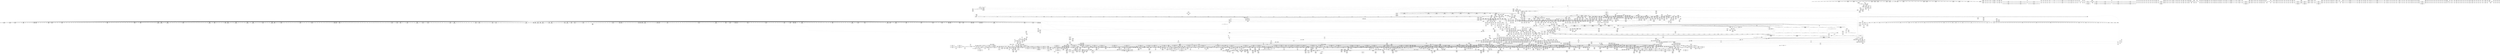 digraph {
	CE0x7bd2930 [shape=record,shape=Mrecord,label="{CE0x7bd2930|tomoyo_path2_perm:tmp54|security/tomoyo/file.c,930}"]
	CE0x62dcc30 [shape=record,shape=Mrecord,label="{CE0x62dcc30|0:_i16,_:_CRE_232,233_}"]
	CE0x522ffb0 [shape=record,shape=Mrecord,label="{CE0x522ffb0|tomoyo_path2_perm:buf1|security/tomoyo/file.c, 889|*SummSink*}"]
	CE0x449eea0 [shape=record,shape=Mrecord,label="{CE0x449eea0|tomoyo_get_mode:tmp17|security/tomoyo/util.c,983}"]
	CE0x43fbf00 [shape=record,shape=Mrecord,label="{CE0x43fbf00|_call_void_kfree(i8*_%tmp55)_#9,_!dbg_!38981|security/tomoyo/file.c,931}"]
	CE0x609bf60 [shape=record,shape=Mrecord,label="{CE0x609bf60|tomoyo_const_part_length:if.end|*SummSource*}"]
	CE0x7a9ed10 [shape=record,shape=Mrecord,label="{CE0x7a9ed10|tomoyo_init_request_info:tmp3|security/tomoyo/util.c,1004|*SummSource*}"]
	CE0x6f18d20 [shape=record,shape=Mrecord,label="{CE0x6f18d20|VOIDTB_TE:_CE_310,311_}"]
	CE0x5f2c0e0 [shape=record,shape=Mrecord,label="{CE0x5f2c0e0|tomoyo_const_part_length:tmp1|*SummSink*}"]
	CE0x445d400 [shape=record,shape=Mrecord,label="{CE0x445d400|tomoyo_get_mode:tmp14|security/tomoyo/util.c,983|*SummSource*}"]
	CE0x647f2e0 [shape=record,shape=Mrecord,label="{CE0x647f2e0|tomoyo_path2_perm:tmp15|security/tomoyo/file.c,900|*SummSink*}"]
	CE0x62cc0a0 [shape=record,shape=Mrecord,label="{CE0x62cc0a0|tomoyo_read_unlock:entry}"]
	CE0x60cc6a0 [shape=record,shape=Mrecord,label="{CE0x60cc6a0|0:_%struct.tomoyo_obj_info*,_24:_%struct.tomoyo_path_info*,_32:_%struct.tomoyo_path_info*,_40:_i8,_72:_i8,_76:_i8,_:_SCMRE_33,34_}"]
	CE0x6162be0 [shape=record,shape=Mrecord,label="{CE0x6162be0|tomoyo_path2_perm:call4|security/tomoyo/file.c,903|*SummSink*}"]
	CE0x54c1ca0 [shape=record,shape=Mrecord,label="{CE0x54c1ca0|i32_4|*Constant*}"]
	CE0x799df70 [shape=record,shape=Mrecord,label="{CE0x799df70|__llvm_gcov_indirect_counter_increment:bb4|*SummSink*}"]
	CE0x7bcb4a0 [shape=record,shape=Mrecord,label="{CE0x7bcb4a0|_call_void___srcu_read_unlock(%struct.srcu_struct*_%sp,_i32_%idx)_#9,_!dbg_!38906|include/linux/srcu.h,237|*SummSource*}"]
	CE0x5ffb140 [shape=record,shape=Mrecord,label="{CE0x5ffb140|tomoyo_read_unlock:bb|*SummSink*}"]
	CE0x60d73e0 [shape=record,shape=Mrecord,label="{CE0x60d73e0|i64_1|*Constant*}"]
	CE0x6024520 [shape=record,shape=Mrecord,label="{CE0x6024520|GLOBAL:tomoyo_path2_perm|*Constant*|*SummSource*}"]
	CE0x44c9e90 [shape=record,shape=Mrecord,label="{CE0x44c9e90|tomoyo_get_mode:mode.0}"]
	CE0x541b1f0 [shape=record,shape=Mrecord,label="{CE0x541b1f0|104:_%struct.inode*,_:_CRE_218,219_}"]
	CE0x4676990 [shape=record,shape=Mrecord,label="{CE0x4676990|128:_i8*,_1208:_%struct.file*,_:_CMRE_31,32_}"]
	CE0x7c37970 [shape=record,shape=Mrecord,label="{CE0x7c37970|128:_i8*,_1208:_%struct.file*,_:_CMRE_7,8_}"]
	CE0x610a7c0 [shape=record,shape=Mrecord,label="{CE0x610a7c0|tomoyo_const_part_length:tmp|*SummSource*}"]
	CE0x45ad030 [shape=record,shape=Mrecord,label="{CE0x45ad030|0:_i16,_:_CRE_980,981_}"]
	CE0x548d680 [shape=record,shape=Mrecord,label="{CE0x548d680|COLLAPSED:_GCMRE___llvm_gcov_ctr28130_internal_global_5_x_i64_zeroinitializer:_elem_0:default:}"]
	CE0x538aae0 [shape=record,shape=Mrecord,label="{CE0x538aae0|tomoyo_path_rename:entry|*SummSource*}"]
	CE0x5edf390 [shape=record,shape=Mrecord,label="{CE0x5edf390|tomoyo_const_part_length:tmp53|security/tomoyo/util.c,652}"]
	CE0x530bd00 [shape=record,shape=Mrecord,label="{CE0x530bd00|0:_%struct.vfsmount*,_:_CRE_0,8_|*MultipleSource*|Function::tomoyo_path_rename&Arg::old_parent::|security/tomoyo/tomoyo.c,298}"]
	CE0x6363c30 [shape=record,shape=Mrecord,label="{CE0x6363c30|tomoyo_path2_perm:tmp68|security/tomoyo/file.c,936|*SummSink*}"]
	CE0x60d4b80 [shape=record,shape=Mrecord,label="{CE0x60d4b80|i64*_getelementptr_inbounds_(_30_x_i64_,_30_x_i64_*___llvm_gcov_ctr13,_i64_0,_i64_29)|*Constant*|*SummSource*}"]
	CE0x43fb570 [shape=record,shape=Mrecord,label="{CE0x43fb570|COLLAPSED:_GCMRE_.str2_private_unnamed_addr_constant_2_x_i8_c_/_00_,_align_1:_elem_0:default:}"]
	CE0x52c0720 [shape=record,shape=Mrecord,label="{CE0x52c0720|0:_i8,_array:_GCRE_tomoyo_index2category_constant_39_x_i8_c_00_00_00_00_00_00_00_00_00_00_00_00_00_00_00_00_00_00_00_00_00_00_00_01_01_01_01_01_01_01_01_01_01_01_01_01_01_01_02_,_align_16:_elem_33::|security/tomoyo/util.c,983}"]
	CE0x604aba0 [shape=record,shape=Mrecord,label="{CE0x604aba0|i64*_getelementptr_inbounds_(_30_x_i64_,_30_x_i64_*___llvm_gcov_ctr13,_i64_0,_i64_28)|*Constant*|*SummSink*}"]
	CE0x538c860 [shape=record,shape=Mrecord,label="{CE0x538c860|tomoyo_audit_path2_log:tmp2}"]
	CE0x6324350 [shape=record,shape=Mrecord,label="{CE0x6324350|_ret_void|*SummSource*}"]
	CE0x45707c0 [shape=record,shape=Mrecord,label="{CE0x45707c0|0:_i16,_:_CRE_923,924_}"]
	CE0x6029c60 [shape=record,shape=Mrecord,label="{CE0x6029c60|0:_i16,_:_CRE_482,483_}"]
	CE0x54c0690 [shape=record,shape=Mrecord,label="{CE0x54c0690|tomoyo_const_part_length:tmp46|security/tomoyo/util.c,646|*SummSink*}"]
	CE0x6f21d20 [shape=record,shape=Mrecord,label="{CE0x6f21d20|tomoyo_get_mode:tmp1|*SummSource*}"]
	CE0x4592990 [shape=record,shape=Mrecord,label="{CE0x4592990|COLLAPSED:_GCMRE___llvm_gcov_ctr54147_internal_global_11_x_i64_zeroinitializer:_elem_0:default:}"]
	CE0x798c870 [shape=record,shape=Mrecord,label="{CE0x798c870|__llvm_gcov_indirect_counter_increment:bb|*SummSink*}"]
	CE0x79b2510 [shape=record,shape=Mrecord,label="{CE0x79b2510|tomoyo_fill_path_info:frombool10|security/tomoyo/util.c,668}"]
	CE0x65052f0 [shape=record,shape=Mrecord,label="{CE0x65052f0|tomoyo_add_slash:return}"]
	CE0x7a27d50 [shape=record,shape=Mrecord,label="{CE0x7a27d50|tomoyo_init_request_info:if.end|*SummSink*}"]
	CE0x4403980 [shape=record,shape=Mrecord,label="{CE0x4403980|0:_i16,_:_CRE_681,682_}"]
	CE0x5fc4bb0 [shape=record,shape=Mrecord,label="{CE0x5fc4bb0|tomoyo_get_realpath:tmp8|security/tomoyo/file.c,152}"]
	CE0x60cbaa0 [shape=record,shape=Mrecord,label="{CE0x60cbaa0|tomoyo_fill_path_info:tmp11|security/tomoyo/util.c,667}"]
	CE0x638bc80 [shape=record,shape=Mrecord,label="{CE0x638bc80|i64_16|*Constant*}"]
	CE0x6f21910 [shape=record,shape=Mrecord,label="{CE0x6f21910|tomoyo_fill_path_info:tmp1|*SummSink*}"]
	CE0x6f173d0 [shape=record,shape=Mrecord,label="{CE0x6f173d0|rcu_lock_release:bb|*SummSource*}"]
	CE0x4676850 [shape=record,shape=Mrecord,label="{CE0x4676850|128:_i8*,_1208:_%struct.file*,_:_CMRE_30,31_}"]
	CE0x62c9720 [shape=record,shape=Mrecord,label="{CE0x62c9720|0:_i16,_:_CRE_603,604_}"]
	CE0x64b8fd0 [shape=record,shape=Mrecord,label="{CE0x64b8fd0|tomoyo_audit_path2_log:path2|security/tomoyo/file.c,182}"]
	CE0x7bcb510 [shape=record,shape=Mrecord,label="{CE0x7bcb510|_call_void___srcu_read_unlock(%struct.srcu_struct*_%sp,_i32_%idx)_#9,_!dbg_!38906|include/linux/srcu.h,237|*SummSink*}"]
	CE0x63b79a0 [shape=record,shape=Mrecord,label="{CE0x63b79a0|__llvm_gcov_indirect_counter_increment114:exit|*SummSource*}"]
	CE0x51ebba0 [shape=record,shape=Mrecord,label="{CE0x51ebba0|tomoyo_path2_perm:param_type|security/tomoyo/file.c,921|*SummSink*}"]
	CE0x52f7310 [shape=record,shape=Mrecord,label="{CE0x52f7310|GLOBAL:__llvm_gcov_ctr28130|Global_var:__llvm_gcov_ctr28130}"]
	CE0x518a190 [shape=record,shape=Mrecord,label="{CE0x518a190|tomoyo_const_part_length:tmp23|security/tomoyo/util.c,634}"]
	CE0x43e0f60 [shape=record,shape=Mrecord,label="{CE0x43e0f60|0:_i16,_:_CRE_736,740_|*MultipleSource*|security/tomoyo/file.c,912|security/tomoyo/file.c,912|security/tomoyo/file.c,912}"]
	CE0x640a870 [shape=record,shape=Mrecord,label="{CE0x640a870|i32_8|*Constant*|*SummSource*}"]
	CE0x61f7270 [shape=record,shape=Mrecord,label="{CE0x61f7270|tomoyo_domain:cred|security/tomoyo/common.h,1205}"]
	CE0x608f230 [shape=record,shape=Mrecord,label="{CE0x608f230|tomoyo_get_mode:tmp4|security/tomoyo/util.c,978}"]
	CE0x5207e40 [shape=record,shape=Mrecord,label="{CE0x5207e40|tomoyo_path_rename:tmp3|*SummSink*}"]
	CE0x52a6d00 [shape=record,shape=Mrecord,label="{CE0x52a6d00|tomoyo_path_rename:tmp|*SummSink*}"]
	CE0x5f36530 [shape=record,shape=Mrecord,label="{CE0x5f36530|tomoyo_const_part_length:conv|security/tomoyo/util.c,626|*SummSink*}"]
	CE0x5116b80 [shape=record,shape=Mrecord,label="{CE0x5116b80|0:_i16,_:_CRE_584,585_}"]
	CE0x7a51c00 [shape=record,shape=Mrecord,label="{CE0x7a51c00|i64*_getelementptr_inbounds_(_5_x_i64_,_5_x_i64_*___llvm_gcov_ctr28130,_i64_0,_i64_4)|*Constant*}"]
	CE0x7a3b020 [shape=record,shape=Mrecord,label="{CE0x7a3b020|tomoyo_const_part_length:conv11|security/tomoyo/util.c,641|*SummSink*}"]
	CE0x7bc08b0 [shape=record,shape=Mrecord,label="{CE0x7bc08b0|tomoyo_read_unlock:tmp|*SummSink*}"]
	CE0x6392b00 [shape=record,shape=Mrecord,label="{CE0x6392b00|tomoyo_path2_perm:tmp38|security/tomoyo/file.c,913|*SummSource*}"]
	CE0x637ae20 [shape=record,shape=Mrecord,label="{CE0x637ae20|tomoyo_path2_perm:cmp26|security/tomoyo/file.c,928|*SummSink*}"]
	CE0x52ea660 [shape=record,shape=Mrecord,label="{CE0x52ea660|40:_%struct.tomoyo_policy_namespace*,_48:_i8,_:_GCRE_tomoyo_kernel_domain_external_global_%struct.tomoyo_domain_info_0,8_|*MultipleSource*|security/tomoyo/util.c,1005|security/tomoyo/util.c,1007|Function::tomoyo_init_request_info&Arg::domain::}"]
	CE0x62db030 [shape=record,shape=Mrecord,label="{CE0x62db030|tomoyo_init_request_info:tmp1|*SummSource*}"]
	CE0x60a1cd0 [shape=record,shape=Mrecord,label="{CE0x60a1cd0|%struct.task_struct*_(%struct.task_struct**)*_asm_movq_%gs:$_1:P_,$0_,_r,im,_dirflag_,_fpsr_,_flags_}"]
	CE0x51098a0 [shape=record,shape=Mrecord,label="{CE0x51098a0|104:_%struct.inode*,_:_CRE_145,146_}"]
	CE0x7a07260 [shape=record,shape=Mrecord,label="{CE0x7a07260|_call_void_tomoyo_check_acl(%struct.tomoyo_request_info*_%r,_i1_(%struct.tomoyo_request_info*,_%struct.tomoyo_acl_info*)*_tomoyo_check_path2_acl)_#9,_!dbg_!38971|security/tomoyo/file.c,926|*SummSink*}"]
	CE0x6f0e120 [shape=record,shape=Mrecord,label="{CE0x6f0e120|tomoyo_get_realpath:buf|Function::tomoyo_get_realpath&Arg::buf::|*SummSource*}"]
	CE0x4487280 [shape=record,shape=Mrecord,label="{CE0x4487280|tomoyo_get_mode:tmp20|security/tomoyo/util.c,985}"]
	CE0x641b4e0 [shape=record,shape=Mrecord,label="{CE0x641b4e0|0:_i16,_:_CRE_268,269_}"]
	CE0x604aef0 [shape=record,shape=Mrecord,label="{CE0x604aef0|tomoyo_path2_perm:tmp63|security/tomoyo/file.c,935|*SummSource*}"]
	CE0x5eda410 [shape=record,shape=Mrecord,label="{CE0x5eda410|i64*_getelementptr_inbounds_(_31_x_i64_,_31_x_i64_*___llvm_gcov_ctr43150,_i64_0,_i64_29)|*Constant*}"]
	CE0x6475400 [shape=record,shape=Mrecord,label="{CE0x6475400|i64*_getelementptr_inbounds_(_5_x_i64_,_5_x_i64_*___llvm_gcov_ctr32134,_i64_0,_i64_3)|*Constant*|*SummSink*}"]
	CE0x7aaf270 [shape=record,shape=Mrecord,label="{CE0x7aaf270|_call_void_mcount()_#3|*SummSource*}"]
	CE0x625f530 [shape=record,shape=Mrecord,label="{CE0x625f530|0:_i16,_:_CRE_307,308_}"]
	CE0x445d2b0 [shape=record,shape=Mrecord,label="{CE0x445d2b0|i64*_getelementptr_inbounds_(_12_x_i64_,_12_x_i64_*___llvm_gcov_ctr31133,_i64_0,_i64_6)|*Constant*}"]
	CE0x7abe760 [shape=record,shape=Mrecord,label="{CE0x7abe760|0:_i8,_array:_GCRE_tomoyo_index2category_constant_39_x_i8_c_00_00_00_00_00_00_00_00_00_00_00_00_00_00_00_00_00_00_00_00_00_00_00_01_01_01_01_01_01_01_01_01_01_01_01_01_01_01_02_,_align_16:_elem_14::|security/tomoyo/util.c,983}"]
	CE0x63e98f0 [shape=record,shape=Mrecord,label="{CE0x63e98f0|tomoyo_path2_perm:filename1|security/tomoyo/file.c,923|*SummSource*}"]
	CE0x63be000 [shape=record,shape=Mrecord,label="{CE0x63be000|tomoyo_const_part_length:add|security/tomoyo/util.c,634|*SummSink*}"]
	CE0x6f19160 [shape=record,shape=Mrecord,label="{CE0x6f19160|VOIDTB_TE:_CE_314,315_}"]
	CE0x61b43a0 [shape=record,shape=Mrecord,label="{CE0x61b43a0|104:_%struct.inode*,_:_CRE_195,196_}"]
	CE0x620cd50 [shape=record,shape=Mrecord,label="{CE0x620cd50|tomoyo_fill_path_info:is_patterned|security/tomoyo/util.c,668|*SummSink*}"]
	CE0x64ff2e0 [shape=record,shape=Mrecord,label="{CE0x64ff2e0|i64_2|*Constant*}"]
	CE0x515de60 [shape=record,shape=Mrecord,label="{CE0x515de60|0:_i16,_:_CRE_568,569_}"]
	CE0x7c233f0 [shape=record,shape=Mrecord,label="{CE0x7c233f0|tomoyo_init_request_info:tmp10|security/tomoyo/util.c,1006|*SummSink*}"]
	CE0x63f3da0 [shape=record,shape=Mrecord,label="{CE0x63f3da0|i64*_getelementptr_inbounds_(_4_x_i64_,_4_x_i64_*___llvm_gcov_ctr24,_i64_0,_i64_3)|*Constant*}"]
	CE0x7c3bd80 [shape=record,shape=Mrecord,label="{CE0x7c3bd80|srcu_read_unlock:dep_map|include/linux/srcu.h,236|*SummSource*}"]
	CE0x523fe90 [shape=record,shape=Mrecord,label="{CE0x523fe90|GLOBAL:tomoyo_domain.__warned|Global_var:tomoyo_domain.__warned}"]
	CE0x51b8a60 [shape=record,shape=Mrecord,label="{CE0x51b8a60|__llvm_gcov_indirect_counter_increment114:predecessor|Function::__llvm_gcov_indirect_counter_increment114&Arg::predecessor::|*SummSource*}"]
	CE0x527d580 [shape=record,shape=Mrecord,label="{CE0x527d580|tomoyo_add_slash:entry|*SummSource*}"]
	CE0x7a092c0 [shape=record,shape=Mrecord,label="{CE0x7a092c0|GLOBAL:tomoyo_get_mode|*Constant*|*SummSink*}"]
	CE0x60f3c90 [shape=record,shape=Mrecord,label="{CE0x60f3c90|tomoyo_path2_perm:arrayidx|security/tomoyo/file.c,898|*SummSink*}"]
	CE0x4537c10 [shape=record,shape=Mrecord,label="{CE0x4537c10|0:_i16,_:_CRE_881,882_}"]
	CE0x7a27930 [shape=record,shape=Mrecord,label="{CE0x7a27930|0:_i8*,_array:_GCRE_tomoyo_mac_keywords_external_constant_42_x_i8*_:_elem_7::|security/tomoyo/file.c,181}"]
	CE0x54bef00 [shape=record,shape=Mrecord,label="{CE0x54bef00|tomoyo_fill_path_info:conv4|security/tomoyo/util.c,667|*SummSink*}"]
	CE0x6220d60 [shape=record,shape=Mrecord,label="{CE0x6220d60|i64_4|*Constant*}"]
	CE0x51171e0 [shape=record,shape=Mrecord,label="{CE0x51171e0|0:_i16,_:_CRE_590,591_}"]
	CE0x78e3e10 [shape=record,shape=Mrecord,label="{CE0x78e3e10|tomoyo_init_request_info:entry|*SummSource*}"]
	CE0x600b340 [shape=record,shape=Mrecord,label="{CE0x600b340|i32_55|*Constant*|*SummSink*}"]
	CE0x5ee0f60 [shape=record,shape=Mrecord,label="{CE0x5ee0f60|0:_i8*,_array:_GCRE_tomoyo_mac_keywords_external_constant_42_x_i8*_:_elem_11::|security/tomoyo/file.c,181}"]
	CE0x5f93030 [shape=record,shape=Mrecord,label="{CE0x5f93030|tomoyo_path2_perm:mode|security/tomoyo/file.c,933|*SummSource*}"]
	CE0x4502600 [shape=record,shape=Mrecord,label="{CE0x4502600|i64_8|*Constant*|*SummSink*}"]
	CE0x5fda100 [shape=record,shape=Mrecord,label="{CE0x5fda100|i64*_getelementptr_inbounds_(_6_x_i64_,_6_x_i64_*___llvm_gcov_ctr25,_i64_0,_i64_0)|*Constant*|*SummSource*}"]
	CE0x5f99db0 [shape=record,shape=Mrecord,label="{CE0x5f99db0|tomoyo_const_part_length:if.then}"]
	CE0x7a7c9e0 [shape=record,shape=Mrecord,label="{CE0x7a7c9e0|i64*_getelementptr_inbounds_(_4_x_i64_,_4_x_i64_*___llvm_gcov_ctr24,_i64_0,_i64_0)|*Constant*|*SummSink*}"]
	CE0x524c010 [shape=record,shape=Mrecord,label="{CE0x524c010|tomoyo_const_part_length:add|security/tomoyo/util.c,634}"]
	CE0x5f90d10 [shape=record,shape=Mrecord,label="{CE0x5f90d10|0:_i16,_:_CRE_580,581_}"]
	CE0x7990160 [shape=record,shape=Mrecord,label="{CE0x7990160|tomoyo_read_lock:call|security/tomoyo/common.h,1097|*SummSource*}"]
	CE0x78f5820 [shape=record,shape=Mrecord,label="{CE0x78f5820|i64_23|*Constant*}"]
	CE0x7b8d130 [shape=record,shape=Mrecord,label="{CE0x7b8d130|tomoyo_domain:tmp9|security/tomoyo/common.h,1205}"]
	CE0x796cc60 [shape=record,shape=Mrecord,label="{CE0x796cc60|i64_3|*Constant*}"]
	CE0x5ff0490 [shape=record,shape=Mrecord,label="{CE0x5ff0490|_call_void_mcount()_#3}"]
	CE0x795dea0 [shape=record,shape=Mrecord,label="{CE0x795dea0|_ret_i32_%retval.0,_!dbg_!38957|security/tomoyo/util.c,652}"]
	CE0x61e17b0 [shape=record,shape=Mrecord,label="{CE0x61e17b0|0:_i16,_:_CRE_12,16_|*MultipleSource*|security/tomoyo/file.c,912|security/tomoyo/file.c,912|security/tomoyo/file.c,912}"]
	CE0x52116b0 [shape=record,shape=Mrecord,label="{CE0x52116b0|tomoyo_path_rename:entry|*SummSink*}"]
	CE0x6f21a80 [shape=record,shape=Mrecord,label="{CE0x6f21a80|_call_void_mcount()_#3|*SummSource*}"]
	CE0x504f300 [shape=record,shape=Mrecord,label="{CE0x504f300|tomoyo_get_mode:default_config|security/tomoyo/util.c,986|*SummSink*}"]
	CE0x7959890 [shape=record,shape=Mrecord,label="{CE0x7959890|0:_i16,_:_CRE_614,615_}"]
	CE0x79cd150 [shape=record,shape=Mrecord,label="{CE0x79cd150|tomoyo_init_request_info:tmp12|security/tomoyo/util.c,1010|*SummSink*}"]
	CE0x63e7f50 [shape=record,shape=Mrecord,label="{CE0x63e7f50|rcu_lock_acquire:tmp4|include/linux/rcupdate.h,418|*SummSink*}"]
	CE0x7c31280 [shape=record,shape=Mrecord,label="{CE0x7c31280|tomoyo_init_request_info:domain1|security/tomoyo/util.c,1006|*SummSink*}"]
	CE0x7bf47c0 [shape=record,shape=Mrecord,label="{CE0x7bf47c0|tomoyo_get_mode:if.then|*SummSource*}"]
	CE0x63942d0 [shape=record,shape=Mrecord,label="{CE0x63942d0|104:_%struct.inode*,_:_CRE_200,201_}"]
	CE0x442fe20 [shape=record,shape=Mrecord,label="{CE0x442fe20|0:_i16,_:_CRE_760,768_|*MultipleSource*|security/tomoyo/file.c,912|security/tomoyo/file.c,912|security/tomoyo/file.c,912}"]
	CE0x620d220 [shape=record,shape=Mrecord,label="{CE0x620d220|tomoyo_fill_path_info:frombool10|security/tomoyo/util.c,668|*SummSink*}"]
	CE0x51fc280 [shape=record,shape=Mrecord,label="{CE0x51fc280|tomoyo_path2_perm:tmp61|security/tomoyo/file.c,934|*SummSource*}"]
	CE0x54afde0 [shape=record,shape=Mrecord,label="{CE0x54afde0|tomoyo_const_part_length:tmp45|security/tomoyo/util.c,645}"]
	CE0x6009e50 [shape=record,shape=Mrecord,label="{CE0x6009e50|rcu_lock_acquire:tmp2}"]
	CE0x530a8d0 [shape=record,shape=Mrecord,label="{CE0x530a8d0|tomoyo_get_mode:arrayidx|security/tomoyo/util.c,981|*SummSource*}"]
	CE0x7a27280 [shape=record,shape=Mrecord,label="{CE0x7a27280|tomoyo_init_request_info:tmp7|security/tomoyo/util.c,1005}"]
	CE0x63ca4c0 [shape=record,shape=Mrecord,label="{CE0x63ca4c0|tomoyo_path2_perm:path219|security/tomoyo/file.c,922}"]
	CE0x45acce0 [shape=record,shape=Mrecord,label="{CE0x45acce0|0:_i16,_:_CRE_977,978_}"]
	CE0x45ad6a0 [shape=record,shape=Mrecord,label="{CE0x45ad6a0|0:_i16,_:_CRE_984,988_|*MultipleSource*|security/tomoyo/file.c,912|security/tomoyo/file.c,912|security/tomoyo/file.c,912}"]
	CE0x64e7840 [shape=record,shape=Mrecord,label="{CE0x64e7840|tomoyo_get_realpath:tmp7|security/tomoyo/file.c,152|*SummSource*}"]
	CE0x795a720 [shape=record,shape=Mrecord,label="{CE0x795a720|tomoyo_domain:security|security/tomoyo/common.h,1205}"]
	CE0x471e950 [shape=record,shape=Mrecord,label="{CE0x471e950|_call_void_mcount()_#3|*SummSink*}"]
	CE0x6071120 [shape=record,shape=Mrecord,label="{CE0x6071120|0:_i16,_:_CRE_392,400_|*MultipleSource*|security/tomoyo/file.c,912|security/tomoyo/file.c,912|security/tomoyo/file.c,912}"]
	CE0x78e6000 [shape=record,shape=Mrecord,label="{CE0x78e6000|tomoyo_path2_perm:tmp18|security/tomoyo/file.c,904|*SummSource*}"]
	CE0x5129f90 [shape=record,shape=Mrecord,label="{CE0x5129f90|tomoyo_get_mode:tmp28|security/tomoyo/util.c,988|*SummSink*}"]
	CE0x5ed67f0 [shape=record,shape=Mrecord,label="{CE0x5ed67f0|_ret_void,_!dbg_!38929|security/tomoyo/util.c,670|*SummSource*}"]
	CE0x51dbd70 [shape=record,shape=Mrecord,label="{CE0x51dbd70|i64*_getelementptr_inbounds_(_2_x_i64_,_2_x_i64_*___llvm_gcov_ctr29200,_i64_0,_i64_0)|*Constant*|*SummSink*}"]
	CE0x44211e0 [shape=record,shape=Mrecord,label="{CE0x44211e0|tomoyo_const_part_length:tmp37|security/tomoyo/util.c,644}"]
	CE0x526da50 [shape=record,shape=Mrecord,label="{CE0x526da50|COLLAPSED:_GCMRE___llvm_gcov_ctr23_internal_global_2_x_i64_zeroinitializer:_elem_0:default:}"]
	CE0x538d0b0 [shape=record,shape=Mrecord,label="{CE0x538d0b0|tomoyo_add_slash:name|security/tomoyo/file.c,136|*SummSource*}"]
	CE0x5429d30 [shape=record,shape=Mrecord,label="{CE0x5429d30|tomoyo_path2_perm:filename1|security/tomoyo/file.c,923}"]
	CE0x614ff80 [shape=record,shape=Mrecord,label="{CE0x614ff80|tomoyo_audit_path2_log:tmp1|*SummSource*}"]
	CE0x64217b0 [shape=record,shape=Mrecord,label="{CE0x64217b0|104:_%struct.inode*,_:_CRE_171,172_}"]
	CE0x7a87a80 [shape=record,shape=Mrecord,label="{CE0x7a87a80|tomoyo_fill_path_info:is_patterned|security/tomoyo/util.c,668}"]
	CE0x64dfdb0 [shape=record,shape=Mrecord,label="{CE0x64dfdb0|tomoyo_const_part_length:tmp30|security/tomoyo/util.c,641|*SummSink*}"]
	CE0x6342580 [shape=record,shape=Mrecord,label="{CE0x6342580|0:_i16,_:_CRE_499,500_}"]
	CE0x5fefdf0 [shape=record,shape=Mrecord,label="{CE0x5fefdf0|tomoyo_const_part_length:tmp9|security/tomoyo/util.c,626}"]
	CE0x52860e0 [shape=record,shape=Mrecord,label="{CE0x52860e0|tomoyo_path2_perm:cmp31|security/tomoyo/file.c,933|*SummSource*}"]
	CE0x603adc0 [shape=record,shape=Mrecord,label="{CE0x603adc0|tomoyo_path2_perm:tmp40|security/tomoyo/file.c,912|*SummSource*}"]
	CE0x6104cc0 [shape=record,shape=Mrecord,label="{CE0x6104cc0|104:_%struct.inode*,_:_CRE_240,248_|*MultipleSource*|*LoadInst*|security/tomoyo/file.c,911|security/tomoyo/file.c,912|Function::tomoyo_path_rename&Arg::old_dentry::}"]
	CE0x6076000 [shape=record,shape=Mrecord,label="{CE0x6076000|_call_void___llvm_gcov_indirect_counter_increment(i32*___llvm_gcov_global_state_pred15,_i64**_getelementptr_inbounds_(_3_x_i64*_,_3_x_i64*_*___llvm_gcda_edge_table14,_i64_0,_i64_2)),_!dbg_!38951|security/tomoyo/file.c,916|*SummSource*}"]
	CE0x7ab5e20 [shape=record,shape=Mrecord,label="{CE0x7ab5e20|tomoyo_init_request_info:tmp6|security/tomoyo/util.c,1004}"]
	CE0x7b9ce40 [shape=record,shape=Mrecord,label="{CE0x7b9ce40|40:_%struct.tomoyo_policy_namespace*,_48:_i8,_:_GCRE_tomoyo_kernel_domain_external_global_%struct.tomoyo_domain_info_48,49_|*MultipleSource*|security/tomoyo/util.c,1005|security/tomoyo/util.c,1007|Function::tomoyo_init_request_info&Arg::domain::}"]
	CE0x5edab40 [shape=record,shape=Mrecord,label="{CE0x5edab40|tomoyo_const_part_length:tmp51|security/tomoyo/util.c,651}"]
	CE0x4403b60 [shape=record,shape=Mrecord,label="{CE0x4403b60|0:_i16,_:_CRE_682,683_}"]
	CE0x60d4a30 [shape=record,shape=Mrecord,label="{CE0x60d4a30|i64*_getelementptr_inbounds_(_30_x_i64_,_30_x_i64_*___llvm_gcov_ctr13,_i64_0,_i64_29)|*Constant*}"]
	CE0x60edd80 [shape=record,shape=Mrecord,label="{CE0x60edd80|__llvm_gcov_indirect_counter_increment:tmp3|*SummSource*}"]
	CE0x62ca6f0 [shape=record,shape=Mrecord,label="{CE0x62ca6f0|128:_i8*,_1208:_%struct.file*,_:_CMRE_51,52_}"]
	CE0x628f190 [shape=record,shape=Mrecord,label="{CE0x628f190|0:_i16,_:_CRE_276,277_}"]
	CE0x4551fd0 [shape=record,shape=Mrecord,label="{CE0x4551fd0|VOIDTB_TE:_CE_186,187_}"]
	CE0x526d9e0 [shape=record,shape=Mrecord,label="{CE0x526d9e0|srcu_read_lock:tmp}"]
	CE0x6060090 [shape=record,shape=Mrecord,label="{CE0x6060090|tomoyo_get_realpath:name1|security/tomoyo/file.c,151|*SummSource*}"]
	CE0x52c0470 [shape=record,shape=Mrecord,label="{CE0x52c0470|0:_i8,_array:_GCRE_tomoyo_index2category_constant_39_x_i8_c_00_00_00_00_00_00_00_00_00_00_00_00_00_00_00_00_00_00_00_00_00_00_00_01_01_01_01_01_01_01_01_01_01_01_01_01_01_01_02_,_align_16:_elem_32::|security/tomoyo/util.c,983}"]
	CE0x5396340 [shape=record,shape=Mrecord,label="{CE0x5396340|i64*_getelementptr_inbounds_(_2_x_i64_,_2_x_i64_*___llvm_gcov_ctr23,_i64_0,_i64_0)|*Constant*|*SummSource*}"]
	CE0x5f023d0 [shape=record,shape=Mrecord,label="{CE0x5f023d0|tomoyo_path2_perm:tmp2|security/tomoyo/file.c,891}"]
	CE0x7a18390 [shape=record,shape=Mrecord,label="{CE0x7a18390|tomoyo_path2_perm:call25|security/tomoyo/file.c,927}"]
	CE0x45520e0 [shape=record,shape=Mrecord,label="{CE0x45520e0|VOIDTB_TE:_CE_187,188_}"]
	CE0x633c6f0 [shape=record,shape=Mrecord,label="{CE0x633c6f0|0:_i16,_:_CRE_285,286_}"]
	CE0x5f1ad20 [shape=record,shape=Mrecord,label="{CE0x5f1ad20|40:_%struct.tomoyo_policy_namespace*,_48:_i8,_:_GCRE_tomoyo_kernel_domain_external_global_%struct.tomoyo_domain_info_51,53_|*MultipleSource*|security/tomoyo/util.c,1005|security/tomoyo/util.c,1007|Function::tomoyo_init_request_info&Arg::domain::}"]
	CE0x46cf460 [shape=record,shape=Mrecord,label="{CE0x46cf460|tomoyo_get_mode:tmp3|security/tomoyo/util.c,978|*SummSource*}"]
	CE0x625fa40 [shape=record,shape=Mrecord,label="{CE0x625fa40|0:_i16,_:_CRE_472,473_}"]
	CE0x623af90 [shape=record,shape=Mrecord,label="{CE0x623af90|tomoyo_path2_perm:tmp6|security/tomoyo/file.c,893}"]
	CE0x5375890 [shape=record,shape=Mrecord,label="{CE0x5375890|_call_void_mcount()_#3|*SummSource*}"]
	CE0x639b7a0 [shape=record,shape=Mrecord,label="{CE0x639b7a0|0:_i16,_:_CRE_146,147_}"]
	CE0x6401a20 [shape=record,shape=Mrecord,label="{CE0x6401a20|0:_i16,_:_CRE_248,249_}"]
	CE0x4577190 [shape=record,shape=Mrecord,label="{CE0x4577190|0:_i16,_:_CRE_931,932_}"]
	CE0x442e9f0 [shape=record,shape=Mrecord,label="{CE0x442e9f0|i64_4|*Constant*}"]
	CE0x7be9870 [shape=record,shape=Mrecord,label="{CE0x7be9870|tomoyo_read_lock:tmp1|*SummSource*}"]
	CE0x79ddee0 [shape=record,shape=Mrecord,label="{CE0x79ddee0|tomoyo_path2_perm:tmp46|security/tomoyo/file.c,926|*SummSink*}"]
	CE0x525dea0 [shape=record,shape=Mrecord,label="{CE0x525dea0|tomoyo_path2_perm:tmp42|security/tomoyo/file.c,916|*SummSink*}"]
	CE0x63be740 [shape=record,shape=Mrecord,label="{CE0x63be740|tomoyo_const_part_length:if.end6|*SummSource*}"]
	CE0x54c01e0 [shape=record,shape=Mrecord,label="{CE0x54c01e0|tomoyo_const_part_length:tmp46|security/tomoyo/util.c,646|*SummSource*}"]
	CE0x6024390 [shape=record,shape=Mrecord,label="{CE0x6024390|GLOBAL:tomoyo_path2_perm|*Constant*|*SummSink*}"]
	CE0x79d4280 [shape=record,shape=Mrecord,label="{CE0x79d4280|104:_%struct.inode*,_:_CRE_310,311_}"]
	CE0x53ae0d0 [shape=record,shape=Mrecord,label="{CE0x53ae0d0|tomoyo_fill_path_info:call|security/tomoyo/util.c,664}"]
	CE0x79b27b0 [shape=record,shape=Mrecord,label="{CE0x79b27b0|tomoyo_fill_path_info:call11|security/tomoyo/util.c,669}"]
	CE0x535eb60 [shape=record,shape=Mrecord,label="{CE0x535eb60|i32_1|*Constant*}"]
	CE0x5429870 [shape=record,shape=Mrecord,label="{CE0x5429870|tomoyo_path2_perm:param21|security/tomoyo/file.c,923|*SummSource*}"]
	CE0x61ff2b0 [shape=record,shape=Mrecord,label="{CE0x61ff2b0|tomoyo_const_part_length:tmp40|security/tomoyo/util.c,644}"]
	CE0x51fbd50 [shape=record,shape=Mrecord,label="{CE0x51fbd50|i64*_getelementptr_inbounds_(_30_x_i64_,_30_x_i64_*___llvm_gcov_ctr13,_i64_0,_i64_27)|*Constant*|*SummSink*}"]
	CE0x42e91a0 [shape=record,shape=Mrecord,label="{CE0x42e91a0|tomoyo_get_mode:if.then2|*SummSource*}"]
	CE0x522f8d0 [shape=record,shape=Mrecord,label="{CE0x522f8d0|tomoyo_path_rename:new_parent|Function::tomoyo_path_rename&Arg::new_parent::|*SummSink*}"]
	CE0x60bd3b0 [shape=record,shape=Mrecord,label="{CE0x60bd3b0|tomoyo_domain:tmp9|security/tomoyo/common.h,1205|*SummSink*}"]
	CE0x64e5df0 [shape=record,shape=Mrecord,label="{CE0x64e5df0|__llvm_gcov_indirect_counter_increment114:tmp|*SummSink*}"]
	CE0x455ec10 [shape=record,shape=Mrecord,label="{CE0x455ec10|0:_i16,_:_CRE_916,917_}"]
	CE0x5f93650 [shape=record,shape=Mrecord,label="{CE0x5f93650|tomoyo_path2_perm:mode|security/tomoyo/file.c,933|*SummSink*}"]
	CE0x6f28d50 [shape=record,shape=Mrecord,label="{CE0x6f28d50|tomoyo_audit_path2_log:bb}"]
	CE0x45e6b40 [shape=record,shape=Mrecord,label="{CE0x45e6b40|tomoyo_domain:call|security/tomoyo/common.h,1205}"]
	CE0x633ce60 [shape=record,shape=Mrecord,label="{CE0x633ce60|0:_i16,_:_CRE_292,293_}"]
	CE0x456bfd0 [shape=record,shape=Mrecord,label="{CE0x456bfd0|tomoyo_audit_path2_log:tmp9|security/tomoyo/file.c,184}"]
	CE0x6f16720 [shape=record,shape=Mrecord,label="{CE0x6f16720|tomoyo_domain:land.lhs.true|*SummSource*}"]
	CE0x62c9830 [shape=record,shape=Mrecord,label="{CE0x62c9830|0:_i16,_:_CRE_604,605_}"]
	CE0x6421a10 [shape=record,shape=Mrecord,label="{CE0x6421a10|104:_%struct.inode*,_:_CRE_173,174_}"]
	CE0x7c3c110 [shape=record,shape=Mrecord,label="{CE0x7c3c110|tomoyo_fill_path_info:tmp5|security/tomoyo/util.c,667}"]
	CE0x63aee10 [shape=record,shape=Mrecord,label="{CE0x63aee10|tomoyo_const_part_length:tmp26|security/tomoyo/util.c,641|*SummSink*}"]
	CE0x5058e90 [shape=record,shape=Mrecord,label="{CE0x5058e90|tomoyo_get_mode:cmp|security/tomoyo/util.c,982|*SummSink*}"]
	CE0x54c22f0 [shape=record,shape=Mrecord,label="{CE0x54c22f0|_call_void___llvm_gcov_indirect_counter_increment114(i32*___llvm_gcov_global_state_pred45,_i64**_getelementptr_inbounds_(_3_x_i64*_,_3_x_i64*_*___llvm_gcda_edge_table44,_i64_0,_i64_0)),_!dbg_!38954|security/tomoyo/util.c,649|*SummSink*}"]
	CE0x79ffb40 [shape=record,shape=Mrecord,label="{CE0x79ffb40|tomoyo_get_mode:index|Function::tomoyo_get_mode&Arg::index::}"]
	CE0x7b9d130 [shape=record,shape=Mrecord,label="{CE0x7b9d130|40:_%struct.tomoyo_policy_namespace*,_48:_i8,_:_GCRE_tomoyo_kernel_domain_external_global_%struct.tomoyo_domain_info_49,50_|*MultipleSource*|security/tomoyo/util.c,1005|security/tomoyo/util.c,1007|Function::tomoyo_init_request_info&Arg::domain::}"]
	CE0x614f260 [shape=record,shape=Mrecord,label="{CE0x614f260|tomoyo_audit_path2_log:idxprom1|security/tomoyo/file.c,181|*SummSink*}"]
	CE0x52206a0 [shape=record,shape=Mrecord,label="{CE0x52206a0|0:_%struct.tomoyo_obj_info*,_24:_%struct.tomoyo_path_info*,_32:_%struct.tomoyo_path_info*,_40:_i8,_72:_i8,_76:_i8,_:_SCMRE_47,48_}"]
	CE0x62cec30 [shape=record,shape=Mrecord,label="{CE0x62cec30|104:_%struct.inode*,_:_CRE_164,165_}"]
	CE0x5160930 [shape=record,shape=Mrecord,label="{CE0x5160930|i64*_getelementptr_inbounds_(_30_x_i64_,_30_x_i64_*___llvm_gcov_ctr13,_i64_0,_i64_28)|*Constant*|*SummSource*}"]
	CE0x7a20320 [shape=record,shape=Mrecord,label="{CE0x7a20320|tomoyo_init_request_info:tmp6|security/tomoyo/util.c,1004|*SummSource*}"]
	CE0x60cbb80 [shape=record,shape=Mrecord,label="{CE0x60cbb80|tomoyo_fill_path_info:tmp11|security/tomoyo/util.c,667|*SummSink*}"]
	CE0x63be1c0 [shape=record,shape=Mrecord,label="{CE0x63be1c0|tomoyo_const_part_length:len.0}"]
	CE0x45776e0 [shape=record,shape=Mrecord,label="{CE0x45776e0|0:_i16,_:_CRE_976,977_}"]
	CE0x61f2fd0 [shape=record,shape=Mrecord,label="{CE0x61f2fd0|VOIDTB_TE:_CE_210,211_}"]
	CE0x5298140 [shape=record,shape=Mrecord,label="{CE0x5298140|tomoyo_path_rename:new_dentry|Function::tomoyo_path_rename&Arg::new_dentry::|*SummSource*}"]
	CE0x64ffb90 [shape=record,shape=Mrecord,label="{CE0x64ffb90|tomoyo_path2_perm:do.body}"]
	CE0x7a27a40 [shape=record,shape=Mrecord,label="{CE0x7a27a40|tomoyo_init_request_info:bb}"]
	CE0x7c3cc00 [shape=record,shape=Mrecord,label="{CE0x7c3cc00|tomoyo_fill_path_info:conv|security/tomoyo/util.c,664}"]
	CE0x79cd390 [shape=record,shape=Mrecord,label="{CE0x79cd390|tomoyo_path2_perm:sw.epilog}"]
	CE0x62cc1a0 [shape=record,shape=Mrecord,label="{CE0x62cc1a0|tomoyo_read_unlock:entry|*SummSink*}"]
	CE0x798cbf0 [shape=record,shape=Mrecord,label="{CE0x798cbf0|tomoyo_audit_path2_log:param|security/tomoyo/file.c,182}"]
	CE0x62f5710 [shape=record,shape=Mrecord,label="{CE0x62f5710|tomoyo_const_part_length:tmp24|security/tomoyo/util.c,640|*SummSource*}"]
	"CONST[source:0(mediator),value:2(dynamic)][purpose:{subject}][SrcIdx:5]"
	CE0x610b050 [shape=record,shape=Mrecord,label="{CE0x610b050|tomoyo_const_part_length:tmp16|security/tomoyo/util.c,627|*SummSource*}"]
	CE0x445c6d0 [shape=record,shape=Mrecord,label="{CE0x445c6d0|rcu_lock_release:map|Function::rcu_lock_release&Arg::map::}"]
	CE0x5180780 [shape=record,shape=Mrecord,label="{CE0x5180780|tomoyo_get_mode:arrayidx4|security/tomoyo/util.c,983|*SummSink*}"]
	CE0x51290c0 [shape=record,shape=Mrecord,label="{CE0x51290c0|tomoyo_get_mode:retval.0|*SummSink*}"]
	CE0x5f38960 [shape=record,shape=Mrecord,label="{CE0x5f38960|srcu_read_lock:tmp1|*SummSink*}"]
	CE0x45c6650 [shape=record,shape=Mrecord,label="{CE0x45c6650|tomoyo_get_mode:and|security/tomoyo/util.c,987|*SummSource*}"]
	CE0x6f22140 [shape=record,shape=Mrecord,label="{CE0x6f22140|tomoyo_domain:do.end|*SummSource*}"]
	CE0x794d710 [shape=record,shape=Mrecord,label="{CE0x794d710|i64*_getelementptr_inbounds_(_4_x_i64_,_4_x_i64_*___llvm_gcov_ctr24,_i64_0,_i64_2)|*Constant*|*SummSource*}"]
	CE0x6024630 [shape=record,shape=Mrecord,label="{CE0x6024630|tomoyo_path2_perm:entry}"]
	CE0x60ad8e0 [shape=record,shape=Mrecord,label="{CE0x60ad8e0|tomoyo_path2_perm:tmp37|security/tomoyo/file.c,912|*SummSource*}"]
	CE0x4470f70 [shape=record,shape=Mrecord,label="{CE0x4470f70|i64*_getelementptr_inbounds_(_31_x_i64_,_31_x_i64_*___llvm_gcov_ctr43150,_i64_0,_i64_16)|*Constant*}"]
	CE0x5fe36e0 [shape=record,shape=Mrecord,label="{CE0x5fe36e0|tomoyo_path2_perm:error.0|*SummSource*}"]
	CE0x606f120 [shape=record,shape=Mrecord,label="{CE0x606f120|tomoyo_audit_path2_log:r|Function::tomoyo_audit_path2_log&Arg::r::|*SummSource*}"]
	CE0x5e807e0 [shape=record,shape=Mrecord,label="{CE0x5e807e0|tomoyo_get_realpath:tmp10|security/tomoyo/file.c,155|*SummSink*}"]
	CE0x5288230 [shape=record,shape=Mrecord,label="{CE0x5288230|rcu_lock_release:tmp|*SummSource*}"]
	CE0x526ec30 [shape=record,shape=Mrecord,label="{CE0x526ec30|GLOBAL:lockdep_rcu_suspicious|*Constant*}"]
	CE0x7a1e460 [shape=record,shape=Mrecord,label="{CE0x7a1e460|tomoyo_path2_perm:tmp49|security/tomoyo/file.c,928}"]
	CE0x5f92140 [shape=record,shape=Mrecord,label="{CE0x5f92140|tomoyo_domain:land.lhs.true2|*SummSource*}"]
	CE0x4502ce0 [shape=record,shape=Mrecord,label="{CE0x4502ce0|tomoyo_get_mode:tmp19|security/tomoyo/util.c,985|*SummSource*}"]
	CE0x64ec7d0 [shape=record,shape=Mrecord,label="{CE0x64ec7d0|_call_void_tomoyo_fill_path_info(%struct.tomoyo_path_info*_%buf)_#9,_!dbg_!38911|security/tomoyo/file.c,137}"]
	CE0x6262eb0 [shape=record,shape=Mrecord,label="{CE0x6262eb0|104:_%struct.inode*,_:_CRE_319,320_}"]
	CE0x4530520 [shape=record,shape=Mrecord,label="{CE0x4530520|0:_i16,_:_CRE_840,848_|*MultipleSource*|security/tomoyo/file.c,912|security/tomoyo/file.c,912|security/tomoyo/file.c,912}"]
	CE0x7a1e4d0 [shape=record,shape=Mrecord,label="{CE0x7a1e4d0|tomoyo_path2_perm:tmp49|security/tomoyo/file.c,928|*SummSource*}"]
	CE0x628ec40 [shape=record,shape=Mrecord,label="{CE0x628ec40|0:_i16,_:_CRE_271,272_}"]
	CE0x54c0990 [shape=record,shape=Mrecord,label="{CE0x54c0990|tomoyo_const_part_length:tmp47|security/tomoyo/util.c,646|*SummSource*}"]
	CE0x6127b30 [shape=record,shape=Mrecord,label="{CE0x6127b30|tomoyo_path2_perm:entry|*SummSource*}"]
	CE0x7a9ef40 [shape=record,shape=Mrecord,label="{CE0x7a9ef40|__llvm_gcov_indirect_counter_increment:counter}"]
	CE0x52da470 [shape=record,shape=Mrecord,label="{CE0x52da470|tomoyo_path_rename:dentry4|security/tomoyo/tomoyo.c,299|*SummSource*}"]
	CE0x795c3f0 [shape=record,shape=Mrecord,label="{CE0x795c3f0|_ret_void,_!dbg_!38904|security/tomoyo/common.h,1110|*SummSink*}"]
	CE0x6461020 [shape=record,shape=Mrecord,label="{CE0x6461020|VOIDTB_TE:_CE_191,192_}"]
	CE0x61a4950 [shape=record,shape=Mrecord,label="{CE0x61a4950|tomoyo_get_realpath:tmp10|security/tomoyo/file.c,155}"]
	CE0x6157180 [shape=record,shape=Mrecord,label="{CE0x6157180|i32_1205|*Constant*|*SummSink*}"]
	CE0x5ed2f10 [shape=record,shape=Mrecord,label="{CE0x5ed2f10|tomoyo_const_part_length:lor.lhs.false23}"]
	CE0x60cb7e0 [shape=record,shape=Mrecord,label="{CE0x60cb7e0|i64*_getelementptr_inbounds_(_5_x_i64_,_5_x_i64_*___llvm_gcov_ctr28130,_i64_0,_i64_4)|*Constant*|*SummSink*}"]
	CE0x79a3020 [shape=record,shape=Mrecord,label="{CE0x79a3020|i64*_getelementptr_inbounds_(_2_x_i64_,_2_x_i64_*___llvm_gcov_ctr32,_i64_0,_i64_1)|*Constant*|*SummSink*}"]
	CE0x6f0dad0 [shape=record,shape=Mrecord,label="{CE0x6f0dad0|tomoyo_get_realpath:entry|*SummSource*}"]
	CE0x7a3a3b0 [shape=record,shape=Mrecord,label="{CE0x7a3a3b0|i32_92|*Constant*|*SummSink*}"]
	CE0x5f90c00 [shape=record,shape=Mrecord,label="{CE0x5f90c00|0:_i16,_:_CRE_579,580_}"]
	CE0x6029d70 [shape=record,shape=Mrecord,label="{CE0x6029d70|0:_i16,_:_CRE_483,484_}"]
	CE0x62d1bf0 [shape=record,shape=Mrecord,label="{CE0x62d1bf0|VOIDTB_TE:_CE_159,160_}"]
	CE0x6341c00 [shape=record,shape=Mrecord,label="{CE0x6341c00|0:_i16,_:_CRE_484,485_}"]
	CE0x62ce510 [shape=record,shape=Mrecord,label="{CE0x62ce510|104:_%struct.inode*,_:_CRE_158,159_}"]
	CE0x526e960 [shape=record,shape=Mrecord,label="{CE0x526e960|i8*_getelementptr_inbounds_(_25_x_i8_,_25_x_i8_*_.str12,_i32_0,_i32_0)|*Constant*|*SummSource*}"]
	CE0x7a094b0 [shape=record,shape=Mrecord,label="{CE0x7a094b0|tomoyo_path2_perm:do.end}"]
	CE0x6f211e0 [shape=record,shape=Mrecord,label="{CE0x6f211e0|tomoyo_fill_path_info:tobool|security/tomoyo/util.c,667|*SummSource*}"]
	CE0x51170d0 [shape=record,shape=Mrecord,label="{CE0x51170d0|0:_i16,_:_CRE_589,590_}"]
	CE0x6262c50 [shape=record,shape=Mrecord,label="{CE0x6262c50|104:_%struct.inode*,_:_CRE_317,318_}"]
	CE0x796c9d0 [shape=record,shape=Mrecord,label="{CE0x796c9d0|tomoyo_init_request_info:tmp4|security/tomoyo/util.c,1004|*SummSink*}"]
	CE0x791ee70 [shape=record,shape=Mrecord,label="{CE0x791ee70|i64_176|*Constant*}"]
	CE0x52c09d0 [shape=record,shape=Mrecord,label="{CE0x52c09d0|0:_i8,_array:_GCRE_tomoyo_index2category_constant_39_x_i8_c_00_00_00_00_00_00_00_00_00_00_00_00_00_00_00_00_00_00_00_00_00_00_00_01_01_01_01_01_01_01_01_01_01_01_01_01_01_01_02_,_align_16:_elem_34::|security/tomoyo/util.c,983}"]
	CE0x79d4180 [shape=record,shape=Mrecord,label="{CE0x79d4180|104:_%struct.inode*,_:_CRE_309,310_}"]
	CE0x5226a80 [shape=record,shape=Mrecord,label="{CE0x5226a80|0:_%struct.tomoyo_obj_info*,_24:_%struct.tomoyo_path_info*,_32:_%struct.tomoyo_path_info*,_40:_i8,_72:_i8,_76:_i8,_:_SCMRE_39,40_}"]
	CE0x638bd80 [shape=record,shape=Mrecord,label="{CE0x638bd80|i64*_getelementptr_inbounds_(_30_x_i64_,_30_x_i64_*___llvm_gcov_ctr13,_i64_0,_i64_17)|*Constant*}"]
	CE0x53ae2d0 [shape=record,shape=Mrecord,label="{CE0x53ae2d0|GLOBAL:lockdep_rcu_suspicious|*Constant*|*SummSource*}"]
	CE0x63ae910 [shape=record,shape=Mrecord,label="{CE0x63ae910|tomoyo_const_part_length:tmp25|security/tomoyo/util.c,641|*SummSource*}"]
	CE0x797c310 [shape=record,shape=Mrecord,label="{CE0x797c310|0:_i8,_array:_GCRE_tomoyo_index2category_constant_39_x_i8_c_00_00_00_00_00_00_00_00_00_00_00_00_00_00_00_00_00_00_00_00_00_00_00_01_01_01_01_01_01_01_01_01_01_01_01_01_01_01_02_,_align_16:_elem_9::|security/tomoyo/util.c,983}"]
	CE0x44952e0 [shape=record,shape=Mrecord,label="{CE0x44952e0|0:_i16,_:_CRE_680,681_}"]
	CE0x5106190 [shape=record,shape=Mrecord,label="{CE0x5106190|104:_%struct.inode*,_:_CRE_8,12_|*MultipleSource*|*LoadInst*|security/tomoyo/file.c,911|security/tomoyo/file.c,912|Function::tomoyo_path_rename&Arg::old_dentry::}"]
	CE0x62dc900 [shape=record,shape=Mrecord,label="{CE0x62dc900|0:_i16,_:_CRE_205,206_}"]
	CE0x7a9f2d0 [shape=record,shape=Mrecord,label="{CE0x7a9f2d0|tomoyo_path2_perm:if.then15|*SummSink*}"]
	CE0x5f2bed0 [shape=record,shape=Mrecord,label="{CE0x5f2bed0|_call_void_mcount()_#3}"]
	CE0x606f1e0 [shape=record,shape=Mrecord,label="{CE0x606f1e0|tomoyo_audit_path2_log:r|Function::tomoyo_audit_path2_log&Arg::r::|*SummSink*}"]
	CE0x50918c0 [shape=record,shape=Mrecord,label="{CE0x50918c0|tomoyo_get_mode:tmp25|security/tomoyo/util.c,987}"]
	CE0x44d8690 [shape=record,shape=Mrecord,label="{CE0x44d8690|tomoyo_get_mode:conv5|security/tomoyo/util.c,983|*SummSource*}"]
	CE0x4495e60 [shape=record,shape=Mrecord,label="{CE0x4495e60|tomoyo_audit_path2_log:filename1|security/tomoyo/file.c,183}"]
	CE0x5091800 [shape=record,shape=Mrecord,label="{CE0x5091800|tomoyo_get_mode:mode.1|*SummSink*}"]
	CE0x5f90380 [shape=record,shape=Mrecord,label="{CE0x5f90380|0:_i16,_:_CRE_571,572_}"]
	CE0x60714e0 [shape=record,shape=Mrecord,label="{CE0x60714e0|0:_i16,_:_CRE_408,416_|*MultipleSource*|security/tomoyo/file.c,912|security/tomoyo/file.c,912|security/tomoyo/file.c,912}"]
	CE0x795ab30 [shape=record,shape=Mrecord,label="{CE0x795ab30|128:_i8*,_1208:_%struct.file*,_:_CMRE_2,3_}"]
	CE0x798d2c0 [shape=record,shape=Mrecord,label="{CE0x798d2c0|tomoyo_add_slash:tobool|security/tomoyo/file.c,131|*SummSink*}"]
	CE0x630dc20 [shape=record,shape=Mrecord,label="{CE0x630dc20|0:_i16,_:_CRE_193,194_}"]
	CE0x6137380 [shape=record,shape=Mrecord,label="{CE0x6137380|tomoyo_path2_perm:obj|security/tomoyo/file.c, 892|*SummSource*}"]
	CE0x64b91c0 [shape=record,shape=Mrecord,label="{CE0x64b91c0|tomoyo_audit_path2_log:operation|security/tomoyo/file.c,182}"]
	CE0x535f000 [shape=record,shape=Mrecord,label="{CE0x535f000|tomoyo_path2_perm:tmp14|security/tomoyo/file.c,900}"]
	CE0x62968c0 [shape=record,shape=Mrecord,label="{CE0x62968c0|0:_%struct.tomoyo_obj_info*,_24:_%struct.tomoyo_path_info*,_32:_%struct.tomoyo_path_info*,_40:_i8,_72:_i8,_76:_i8,_:_SCMRE_16,24_|*MultipleSource*|security/tomoyo/file.c,891|security/tomoyo/file.c, 891|security/tomoyo/file.c,920|Function::tomoyo_init_request_info&Arg::r::}"]
	CE0x442e830 [shape=record,shape=Mrecord,label="{CE0x442e830|tomoyo_domain:tobool1|security/tomoyo/common.h,1205|*SummSource*}"]
	CE0x631e940 [shape=record,shape=Mrecord,label="{CE0x631e940|0:_i16,_:_CRE_179,180_}"]
	CE0x5180560 [shape=record,shape=Mrecord,label="{CE0x5180560|tomoyo_get_mode:arrayidx4|security/tomoyo/util.c,983|*SummSource*}"]
	CE0x606edb0 [shape=record,shape=Mrecord,label="{CE0x606edb0|tomoyo_audit_path2_log:entry|*SummSink*}"]
	CE0x5f2c980 [shape=record,shape=Mrecord,label="{CE0x5f2c980|0:_i32,_:_GCMR___llvm_gcov_global_state_pred45_internal_unnamed_addr_global_i32_-1:_elem_0:default:}"]
	CE0x6162ca0 [shape=record,shape=Mrecord,label="{CE0x6162ca0|GLOBAL:tomoyo_read_lock|*Constant*|*SummSink*}"]
	CE0x64545e0 [shape=record,shape=Mrecord,label="{CE0x64545e0|tomoyo_path2_perm:call6|security/tomoyo/file.c,905|*SummSource*}"]
	CE0x4502750 [shape=record,shape=Mrecord,label="{CE0x4502750|tomoyo_get_mode:tmp19|security/tomoyo/util.c,985}"]
	CE0x53cdfc0 [shape=record,shape=Mrecord,label="{CE0x53cdfc0|tomoyo_const_part_length:if.end28|*SummSource*}"]
	CE0x7ab5d60 [shape=record,shape=Mrecord,label="{CE0x7ab5d60|tomoyo_init_request_info:tmp5|security/tomoyo/util.c,1004|*SummSink*}"]
	CE0x637b5c0 [shape=record,shape=Mrecord,label="{CE0x637b5c0|tomoyo_path2_perm:tmp48|security/tomoyo/file.c,928|*SummSource*}"]
	CE0x51b8490 [shape=record,shape=Mrecord,label="{CE0x51b8490|__llvm_gcov_indirect_counter_increment114:tmp6|*SummSource*}"]
	CE0x639b360 [shape=record,shape=Mrecord,label="{CE0x639b360|0:_i16,_:_CRE_142,143_}"]
	CE0x6353e40 [shape=record,shape=Mrecord,label="{CE0x6353e40|i64**_getelementptr_inbounds_(_3_x_i64*_,_3_x_i64*_*___llvm_gcda_edge_table14,_i64_0,_i64_0)|*Constant*|*SummSource*}"]
	CE0x63a2640 [shape=record,shape=Mrecord,label="{CE0x63a2640|0:_i16,_:_CRE_112,120_|*MultipleSource*|security/tomoyo/file.c,912|security/tomoyo/file.c,912|security/tomoyo/file.c,912}"]
	CE0x470b930 [shape=record,shape=Mrecord,label="{CE0x470b930|VOIDTB_TE:_CE_280,288_|Function::tomoyo_path_rename&Arg::new_dentry::}"]
	CE0x44daf90 [shape=record,shape=Mrecord,label="{CE0x44daf90|tomoyo_domain:bb|*SummSource*}"]
	CE0x54afb60 [shape=record,shape=Mrecord,label="{CE0x54afb60|i64*_getelementptr_inbounds_(_31_x_i64_,_31_x_i64_*___llvm_gcov_ctr43150,_i64_0,_i64_26)|*Constant*|*SummSource*}"]
	CE0x51ec290 [shape=record,shape=Mrecord,label="{CE0x51ec290|0:_%struct.tomoyo_obj_info*,_24:_%struct.tomoyo_path_info*,_32:_%struct.tomoyo_path_info*,_40:_i8,_72:_i8,_76:_i8,_:_SCMRE_57,58_}"]
	CE0x530bc90 [shape=record,shape=Mrecord,label="{CE0x530bc90|tomoyo_path_rename:mnt1|security/tomoyo/tomoyo.c,298|*SummSink*}"]
	CE0x79d43b0 [shape=record,shape=Mrecord,label="{CE0x79d43b0|104:_%struct.inode*,_:_CRE_311,312_}"]
	CE0x7a08d80 [shape=record,shape=Mrecord,label="{CE0x7a08d80|GLOBAL:tomoyo_get_mode|*Constant*}"]
	CE0x650fa40 [shape=record,shape=Mrecord,label="{CE0x650fa40|VOIDTB_TE:_CE_6376,6384_|*MultipleSource*|security/tomoyo/util.c,1010|Function::tomoyo_get_mode&Arg::ns::}"]
	CE0x51294d0 [shape=record,shape=Mrecord,label="{CE0x51294d0|tomoyo_get_mode:tmp27|security/tomoyo/util.c,988|*SummSource*}"]
	CE0x62daab0 [shape=record,shape=Mrecord,label="{CE0x62daab0|tomoyo_path2_perm:tmp3|security/tomoyo/file.c,892}"]
	CE0x641b5f0 [shape=record,shape=Mrecord,label="{CE0x641b5f0|0:_i16,_:_CRE_269,270_}"]
	CE0x6143a50 [shape=record,shape=Mrecord,label="{CE0x6143a50|GLOBAL:rcu_lock_acquire|*Constant*|*SummSource*}"]
	CE0x5f46a80 [shape=record,shape=Mrecord,label="{CE0x5f46a80|tomoyo_const_part_length:if.end6}"]
	CE0x79b2660 [shape=record,shape=Mrecord,label="{CE0x79b2660|GLOBAL:full_name_hash|*Constant*}"]
	CE0x471ebe0 [shape=record,shape=Mrecord,label="{CE0x471ebe0|tomoyo_path2_perm:path11|security/tomoyo/file.c,892|*SummSink*}"]
	CE0x6029a40 [shape=record,shape=Mrecord,label="{CE0x6029a40|0:_i16,_:_CRE_480,481_}"]
	CE0x641ad70 [shape=record,shape=Mrecord,label="{CE0x641ad70|0:_i16,_:_CRE_261,262_}"]
	CE0x60572c0 [shape=record,shape=Mrecord,label="{CE0x60572c0|tomoyo_path2_perm:tmp16|security/tomoyo/file.c,904|*SummSource*}"]
	CE0x5fc4530 [shape=record,shape=Mrecord,label="{CE0x5fc4530|tomoyo_get_realpath:tmp|*SummSource*}"]
	CE0x61a48e0 [shape=record,shape=Mrecord,label="{CE0x61a48e0|i1_true|*Constant*}"]
	CE0x610a8c0 [shape=record,shape=Mrecord,label="{CE0x610a8c0|tomoyo_const_part_length:tmp|*SummSink*}"]
	CE0x63bdc40 [shape=record,shape=Mrecord,label="{CE0x63bdc40|rcu_lock_release:tmp3}"]
	CE0x5058d40 [shape=record,shape=Mrecord,label="{CE0x5058d40|i32_255|*Constant*|*SummSink*}"]
	CE0x5ff09e0 [shape=record,shape=Mrecord,label="{CE0x5ff09e0|COLLAPSED:_GCMRE___llvm_gcov_ctr53148_internal_global_2_x_i64_zeroinitializer:_elem_0:default:}"]
	CE0x7ab5a00 [shape=record,shape=Mrecord,label="{CE0x7ab5a00|tomoyo_add_slash:is_dir|security/tomoyo/file.c,131|*SummSink*}"]
	CE0x4549510 [shape=record,shape=Mrecord,label="{CE0x4549510|0:_i16,_:_CRE_891,892_}"]
	CE0x6460640 [shape=record,shape=Mrecord,label="{CE0x6460640|tomoyo_const_part_length:tmp11|security/tomoyo/util.c,626}"]
	CE0x6506d70 [shape=record,shape=Mrecord,label="{CE0x6506d70|0:_i16,_:_CRE_154,155_}"]
	CE0x630e280 [shape=record,shape=Mrecord,label="{CE0x630e280|0:_i16,_:_CRE_199,200_}"]
	CE0x6f2b1d0 [shape=record,shape=Mrecord,label="{CE0x6f2b1d0|tomoyo_domain:tmp|*SummSink*}"]
	CE0x5f5dd00 [shape=record,shape=Mrecord,label="{CE0x5f5dd00|GLOBAL:tomoyo_add_slash|*Constant*|*SummSink*}"]
	CE0x50e8a80 [shape=record,shape=Mrecord,label="{CE0x50e8a80|tomoyo_const_part_length:tmp18|security/tomoyo/util.c,627|*SummSink*}"]
	CE0x61e1540 [shape=record,shape=Mrecord,label="{CE0x61e1540|0:_i16,_:_CRE_9,10_}"]
	CE0x6295a90 [shape=record,shape=Mrecord,label="{CE0x6295a90|i32_4|*Constant*}"]
	CE0x52bd6f0 [shape=record,shape=Mrecord,label="{CE0x52bd6f0|tomoyo_const_part_length:tmp19|security/tomoyo/util.c,628|*SummSink*}"]
	CE0x606f570 [shape=record,shape=Mrecord,label="{CE0x606f570|tomoyo_path2_perm:cmp26|security/tomoyo/file.c,928|*SummSource*}"]
	CE0x79b4080 [shape=record,shape=Mrecord,label="{CE0x79b4080|tomoyo_const_part_length:tmp2|security/tomoyo/util.c,624|*SummSink*}"]
	CE0x79ff8a0 [shape=record,shape=Mrecord,label="{CE0x79ff8a0|tomoyo_get_mode:ns|Function::tomoyo_get_mode&Arg::ns::|*SummSource*}"]
	CE0x638c310 [shape=record,shape=Mrecord,label="{CE0x638c310|i32_61440|*Constant*|*SummSink*}"]
	CE0x45385a0 [shape=record,shape=Mrecord,label="{CE0x45385a0|0:_i16,_:_CRE_890,891_}"]
	CE0x504e7d0 [shape=record,shape=Mrecord,label="{CE0x504e7d0|tomoyo_get_mode:tmp23|security/tomoyo/util.c,986|*SummSink*}"]
	CE0x79d1e60 [shape=record,shape=Mrecord,label="{CE0x79d1e60|0:_i16,_:_CRE_502,503_}"]
	CE0x51a79f0 [shape=record,shape=Mrecord,label="{CE0x51a79f0|tomoyo_fill_path_info:land.rhs|*SummSource*}"]
	CE0x65240d0 [shape=record,shape=Mrecord,label="{CE0x65240d0|0:_i16,_:_CRE_170,171_}"]
	CE0x795c230 [shape=record,shape=Mrecord,label="{CE0x795c230|_ret_void,_!dbg_!38904|security/tomoyo/common.h,1110|*SummSource*}"]
	CE0x63f3480 [shape=record,shape=Mrecord,label="{CE0x63f3480|rcu_lock_acquire:tmp1|*SummSource*}"]
	CE0x51e5fa0 [shape=record,shape=Mrecord,label="{CE0x51e5fa0|0:_%struct.tomoyo_obj_info*,_24:_%struct.tomoyo_path_info*,_32:_%struct.tomoyo_path_info*,_40:_i8,_72:_i8,_76:_i8,_:_SCMRE_64,72_|*MultipleSource*|security/tomoyo/file.c,891|security/tomoyo/file.c, 891|security/tomoyo/file.c,920|Function::tomoyo_init_request_info&Arg::r::}"]
	CE0x7b53550 [shape=record,shape=Mrecord,label="{CE0x7b53550|_call_void_mcount()_#3|*SummSink*}"]
	CE0x5fda9f0 [shape=record,shape=Mrecord,label="{CE0x5fda9f0|tomoyo_get_realpath:tobool|security/tomoyo/file.c,151|*SummSource*}"]
	CE0x79fbea0 [shape=record,shape=Mrecord,label="{CE0x79fbea0|i32_49|*Constant*}"]
	CE0x79cc760 [shape=record,shape=Mrecord,label="{CE0x79cc760|i32_9|*Constant*}"]
	CE0x639b690 [shape=record,shape=Mrecord,label="{CE0x639b690|0:_i16,_:_CRE_145,146_}"]
	CE0x79fb620 [shape=record,shape=Mrecord,label="{CE0x79fb620|VOIDTB_TE:_CE_181,182_}"]
	CE0x507da70 [shape=record,shape=Mrecord,label="{CE0x507da70|_call_void_mcount()_#3|*SummSink*}"]
	CE0x5397320 [shape=record,shape=Mrecord,label="{CE0x5397320|tomoyo_domain:tmp13|security/tomoyo/common.h,1205|*SummSink*}"]
	CE0x64fa0e0 [shape=record,shape=Mrecord,label="{CE0x64fa0e0|GLOBAL:tomoyo_index2category|Global_var:tomoyo_index2category|*SummSink*}"]
	CE0x60fe860 [shape=record,shape=Mrecord,label="{CE0x60fe860|tomoyo_add_slash:tmp6|security/tomoyo/file.c,131|*SummSink*}"]
	CE0x64fc850 [shape=record,shape=Mrecord,label="{CE0x64fc850|_ret_i32_%conv6,_!dbg_!38926|security/tomoyo/util.c,1011|*SummSource*}"]
	CE0x6f29810 [shape=record,shape=Mrecord,label="{CE0x6f29810|tomoyo_read_unlock:tmp3}"]
	CE0x6461680 [shape=record,shape=Mrecord,label="{CE0x6461680|i64*_getelementptr_inbounds_(_4_x_i64_,_4_x_i64_*___llvm_gcov_ctr24,_i64_0,_i64_0)|*Constant*}"]
	CE0x620c050 [shape=record,shape=Mrecord,label="{CE0x620c050|104:_%struct.inode*,_:_CRE_296,304_|*MultipleSource*|*LoadInst*|security/tomoyo/file.c,911|security/tomoyo/file.c,912|Function::tomoyo_path_rename&Arg::old_dentry::}"]
	CE0x60241b0 [shape=record,shape=Mrecord,label="{CE0x60241b0|tomoyo_path_rename:call|security/tomoyo/tomoyo.c,300}"]
	CE0x6086340 [shape=record,shape=Mrecord,label="{CE0x6086340|tomoyo_read_lock:bb|*SummSink*}"]
	CE0x795d660 [shape=record,shape=Mrecord,label="{CE0x795d660|GLOBAL:tomoyo_profile|*Constant*|*SummSink*}"]
	CE0x64ebf80 [shape=record,shape=Mrecord,label="{CE0x64ebf80|tomoyo_add_slash:call|security/tomoyo/file.c,136}"]
	CE0x4592aa0 [shape=record,shape=Mrecord,label="{CE0x4592aa0|i64*_getelementptr_inbounds_(_11_x_i64_,_11_x_i64_*___llvm_gcov_ctr54147,_i64_0,_i64_0)|*Constant*|*SummSource*}"]
	CE0x60922a0 [shape=record,shape=Mrecord,label="{CE0x60922a0|i64_17|*Constant*}"]
	CE0x791fa40 [shape=record,shape=Mrecord,label="{CE0x791fa40|tomoyo_path2_perm:idxprom|security/tomoyo/file.c,898|*SummSink*}"]
	CE0x4488190 [shape=record,shape=Mrecord,label="{CE0x4488190|i64*_getelementptr_inbounds_(_12_x_i64_,_12_x_i64_*___llvm_gcov_ctr31133,_i64_0,_i64_9)|*Constant*|*SummSource*}"]
	CE0x44037a0 [shape=record,shape=Mrecord,label="{CE0x44037a0|0:_i16,_:_CRE_672,680_|*MultipleSource*|security/tomoyo/file.c,912|security/tomoyo/file.c,912|security/tomoyo/file.c,912}"]
	CE0x6127750 [shape=record,shape=Mrecord,label="{CE0x6127750|_ret_i32_%retval.0,_!dbg_!38992|security/tomoyo/file.c,936|*SummSource*}"]
	CE0x5f37dd0 [shape=record,shape=Mrecord,label="{CE0x5f37dd0|GLOBAL:tomoyo_profile|*Constant*|*SummSource*}"]
	CE0x7bcc210 [shape=record,shape=Mrecord,label="{CE0x7bcc210|tomoyo_fill_path_info:tmp1}"]
	CE0x5f02b80 [shape=record,shape=Mrecord,label="{CE0x5f02b80|GLOBAL:tomoyo_pp2mac|Global_var:tomoyo_pp2mac}"]
	CE0x79fb730 [shape=record,shape=Mrecord,label="{CE0x79fb730|VOIDTB_TE:_CE_182,183_}"]
	CE0x7ab60b0 [shape=record,shape=Mrecord,label="{CE0x7ab60b0|tomoyo_path2_perm:cleanup|*SummSink*}"]
	CE0x5f2b7e0 [shape=record,shape=Mrecord,label="{CE0x5f2b7e0|i64*_getelementptr_inbounds_(_31_x_i64_,_31_x_i64_*___llvm_gcov_ctr43150,_i64_0,_i64_0)|*Constant*}"]
	CE0x7900f40 [shape=record,shape=Mrecord,label="{CE0x7900f40|0:_i8*,_array:_GCRE_tomoyo_mac_keywords_external_constant_42_x_i8*_:_elem_39::|security/tomoyo/file.c,181}"]
	CE0x53eaed0 [shape=record,shape=Mrecord,label="{CE0x53eaed0|tomoyo_path2_perm:tmp31|security/tomoyo/file.c,912}"]
	CE0x7bdb090 [shape=record,shape=Mrecord,label="{CE0x7bdb090|0:_i8*,_array:_GCRE_tomoyo_mac_keywords_external_constant_42_x_i8*_:_elem_29::|security/tomoyo/file.c,181}"]
	CE0x641b3d0 [shape=record,shape=Mrecord,label="{CE0x641b3d0|0:_i16,_:_CRE_267,268_}"]
	CE0x52a6670 [shape=record,shape=Mrecord,label="{CE0x52a6670|tomoyo_path_rename:tmp1|*SummSource*}"]
	CE0x5f96430 [shape=record,shape=Mrecord,label="{CE0x5f96430|tomoyo_path2_perm:if.end34|*SummSource*}"]
	CE0x4549a30 [shape=record,shape=Mrecord,label="{CE0x4549a30|0:_i16,_:_CRE_896,897_}"]
	CE0x52b8100 [shape=record,shape=Mrecord,label="{CE0x52b8100|tomoyo_path_rename:bb}"]
	CE0x5f95a70 [shape=record,shape=Mrecord,label="{CE0x5f95a70|40:_%struct.tomoyo_policy_namespace*,_48:_i8,_:_GCRE_tomoyo_kernel_domain_external_global_%struct.tomoyo_domain_info_57,58_}"]
	CE0x620be30 [shape=record,shape=Mrecord,label="{CE0x620be30|104:_%struct.inode*,_:_CRE_288,296_|*MultipleSource*|*LoadInst*|security/tomoyo/file.c,911|security/tomoyo/file.c,912|Function::tomoyo_path_rename&Arg::old_dentry::}"]
	CE0x456b950 [shape=record,shape=Mrecord,label="{CE0x456b950|tomoyo_audit_path2_log:path26|security/tomoyo/file.c,184}"]
	CE0x618b010 [shape=record,shape=Mrecord,label="{CE0x618b010|GLOBAL:srcu_read_lock|*Constant*}"]
	CE0x45c6430 [shape=record,shape=Mrecord,label="{CE0x45c6430|tomoyo_get_mode:conv15|security/tomoyo/util.c,987|*SummSink*}"]
	CE0x6427730 [shape=record,shape=Mrecord,label="{CE0x6427730|GLOBAL:__llvm_gcov_global_state_pred45|Global_var:__llvm_gcov_global_state_pred45}"]
	CE0x6091e00 [shape=record,shape=Mrecord,label="{CE0x6091e00|i64_18|*Constant*}"]
	CE0x79d25a0 [shape=record,shape=Mrecord,label="{CE0x79d25a0|0:_i16,_:_CRE_509,510_}"]
	CE0x4487fc0 [shape=record,shape=Mrecord,label="{CE0x4487fc0|tomoyo_get_mode:tmp22|security/tomoyo/util.c,986|*SummSource*}"]
	CE0x7a9eb10 [shape=record,shape=Mrecord,label="{CE0x7a9eb10|tomoyo_init_request_info:tmp3|security/tomoyo/util.c,1004}"]
	CE0x60924b0 [shape=record,shape=Mrecord,label="{CE0x60924b0|tomoyo_const_part_length:tmp25|security/tomoyo/util.c,641}"]
	CE0x5ede760 [shape=record,shape=Mrecord,label="{CE0x5ede760|tomoyo_const_part_length:retval.0|*SummSink*}"]
	CE0x5251d00 [shape=record,shape=Mrecord,label="{CE0x5251d00|rcu_lock_acquire:entry}"]
	CE0x4472db0 [shape=record,shape=Mrecord,label="{CE0x4472db0|0:_i16,_:_CRE_870,871_}"]
	CE0x45c6bd0 [shape=record,shape=Mrecord,label="{CE0x45c6bd0|tomoyo_get_mode:retval.0|*SummSource*}"]
	CE0x78e5b50 [shape=record,shape=Mrecord,label="{CE0x78e5b50|tomoyo_path2_perm:tmp17|security/tomoyo/file.c,904|*SummSource*}"]
	CE0x5fbcf80 [shape=record,shape=Mrecord,label="{CE0x5fbcf80|tomoyo_const_part_length:if.then|*SummSource*}"]
	CE0x60ed910 [shape=record,shape=Mrecord,label="{CE0x60ed910|i64*_null|*Constant*|*SummSource*}"]
	CE0x4570d10 [shape=record,shape=Mrecord,label="{CE0x4570d10|0:_i16,_:_CRE_928,929_}"]
	CE0x62b9d30 [shape=record,shape=Mrecord,label="{CE0x62b9d30|tomoyo_path2_perm:if.then|*SummSource*}"]
	CE0x618b580 [shape=record,shape=Mrecord,label="{CE0x618b580|0:_i8,_array:_GCRE_tomoyo_pp2mac_constant_3_x_i8_c_0D_0E_16_,_align_1:_elem_2::|security/tomoyo/file.c,898}"]
	CE0x7c30ef0 [shape=record,shape=Mrecord,label="{CE0x7c30ef0|tomoyo_init_request_info:domain1|security/tomoyo/util.c,1006}"]
	CE0x5091dd0 [shape=record,shape=Mrecord,label="{CE0x5091dd0|i64*_getelementptr_inbounds_(_12_x_i64_,_12_x_i64_*___llvm_gcov_ctr31133,_i64_0,_i64_10)|*Constant*|*SummSource*}"]
	CE0x614fe60 [shape=record,shape=Mrecord,label="{CE0x614fe60|i64*_getelementptr_inbounds_(_12_x_i64_,_12_x_i64_*___llvm_gcov_ctr31133,_i64_0,_i64_0)|*Constant*|*SummSink*}"]
	CE0x633c5e0 [shape=record,shape=Mrecord,label="{CE0x633c5e0|0:_i16,_:_CRE_284,285_}"]
	CE0x45b29d0 [shape=record,shape=Mrecord,label="{CE0x45b29d0|tomoyo_path2_perm:and|security/tomoyo/file.c,912|*SummSource*}"]
	CE0x64fa390 [shape=record,shape=Mrecord,label="{CE0x64fa390|tomoyo_get_mode:arrayidx4|security/tomoyo/util.c,983}"]
	CE0x5e818e0 [shape=record,shape=Mrecord,label="{CE0x5e818e0|tomoyo_path2_perm:dentry9|security/tomoyo/file.c,911|*SummSource*}"]
	CE0x62b7bc0 [shape=record,shape=Mrecord,label="{CE0x62b7bc0|tomoyo_init_request_info:tmp1|*SummSink*}"]
	CE0x7a87440 [shape=record,shape=Mrecord,label="{CE0x7a87440|i32_1|*Constant*}"]
	CE0x52cb7e0 [shape=record,shape=Mrecord,label="{CE0x52cb7e0|0:_%struct.vfsmount*,_:_CRE_8,16_|*MultipleSource*|Function::tomoyo_path_rename&Arg::old_parent::|security/tomoyo/tomoyo.c,298}"]
	CE0x62ebe40 [shape=record,shape=Mrecord,label="{CE0x62ebe40|tomoyo_fill_path_info:tmp8|security/tomoyo/util.c,667}"]
	CE0x610b350 [shape=record,shape=Mrecord,label="{CE0x610b350|tomoyo_const_part_length:tmp17|security/tomoyo/util.c,627}"]
	CE0x62db4d0 [shape=record,shape=Mrecord,label="{CE0x62db4d0|tomoyo_path2_perm:call|security/tomoyo/file.c,898|*SummSource*}"]
	CE0x5151480 [shape=record,shape=Mrecord,label="{CE0x5151480|GLOBAL:rcu_lock_release|*Constant*}"]
	CE0x64a0350 [shape=record,shape=Mrecord,label="{CE0x64a0350|0:_i16,_:_CRE_8,9_}"]
	CE0x7a19770 [shape=record,shape=Mrecord,label="{CE0x7a19770|tomoyo_audit_path2_log:tmp4|security/tomoyo/file.c,182|*SummSource*}"]
	CE0x45e6be0 [shape=record,shape=Mrecord,label="{CE0x45e6be0|tomoyo_domain:call|security/tomoyo/common.h,1205|*SummSink*}"]
	CE0x54cbdd0 [shape=record,shape=Mrecord,label="{CE0x54cbdd0|VOIDTB_TE:_CE_222,223_}"]
	CE0x5fc44c0 [shape=record,shape=Mrecord,label="{CE0x5fc44c0|COLLAPSED:_GCMRE___llvm_gcov_ctr25_internal_global_6_x_i64_zeroinitializer:_elem_0:default:}"]
	CE0x6158530 [shape=record,shape=Mrecord,label="{CE0x6158530|_ret_i32_%call,_!dbg_!38913|security/tomoyo/tomoyo.c,300|*SummSource*}"]
	CE0x527be30 [shape=record,shape=Mrecord,label="{CE0x527be30|_call_void_mcount()_#3|*SummSink*}"]
	CE0x610a3b0 [shape=record,shape=Mrecord,label="{CE0x610a3b0|VOIDTB_TE:_CE_72,80_|Function::tomoyo_path_rename&Arg::new_dentry::}"]
	CE0x64fc8c0 [shape=record,shape=Mrecord,label="{CE0x64fc8c0|_ret_i32_%conv6,_!dbg_!38926|security/tomoyo/util.c,1011|*SummSink*}"]
	CE0x5315a80 [shape=record,shape=Mrecord,label="{CE0x5315a80|tomoyo_path2_perm:tmp12|security/tomoyo/file.c,898|*SummSource*}"]
	CE0x63003d0 [shape=record,shape=Mrecord,label="{CE0x63003d0|__llvm_gcov_indirect_counter_increment:entry}"]
	CE0x7bc0080 [shape=record,shape=Mrecord,label="{CE0x7bc0080|tomoyo_audit_path2_log:tmp3|*SummSink*}"]
	CE0x7bd3410 [shape=record,shape=Mrecord,label="{CE0x7bd3410|GLOBAL:kfree|*Constant*|*SummSink*}"]
	CE0x7962860 [shape=record,shape=Mrecord,label="{CE0x7962860|i64**_getelementptr_inbounds_(_3_x_i64*_,_3_x_i64*_*___llvm_gcda_edge_table44,_i64_0,_i64_1)|*Constant*}"]
	CE0x442dfd0 [shape=record,shape=Mrecord,label="{CE0x442dfd0|get_current:tmp1|*SummSource*}"]
	CE0x54cc320 [shape=record,shape=Mrecord,label="{CE0x54cc320|VOIDTB_TE:_CE_248,256_|Function::tomoyo_path_rename&Arg::new_dentry::}"]
	CE0x548d450 [shape=record,shape=Mrecord,label="{CE0x548d450|i64*_getelementptr_inbounds_(_5_x_i64_,_5_x_i64_*___llvm_gcov_ctr28130,_i64_0,_i64_0)|*Constant*|*SummSink*}"]
	CE0x6f2abf0 [shape=record,shape=Mrecord,label="{CE0x6f2abf0|tomoyo_get_mode:conv|security/tomoyo/util.c,982|*SummSource*}"]
	CE0x5f36960 [shape=record,shape=Mrecord,label="{CE0x5f36960|_call_void_lock_release(%struct.lockdep_map*_%map,_i32_1,_i64_ptrtoint_(i8*_blockaddress(_rcu_lock_release,_%__here)_to_i64))_#9,_!dbg_!38907|include/linux/rcupdate.h,423}"]
	CE0x64e02c0 [shape=record,shape=Mrecord,label="{CE0x64e02c0|tomoyo_const_part_length:tmp31|security/tomoyo/util.c,641|*SummSource*}"]
	CE0x45b25e0 [shape=record,shape=Mrecord,label="{CE0x45b25e0|tomoyo_path2_perm:tmp33|security/tomoyo/file.c,912|*SummSink*}"]
	CE0x61e1f50 [shape=record,shape=Mrecord,label="{CE0x61e1f50|0:_i16,_:_CRE_48,56_|*MultipleSource*|security/tomoyo/file.c,912|security/tomoyo/file.c,912|security/tomoyo/file.c,912}"]
	CE0x7aaf090 [shape=record,shape=Mrecord,label="{CE0x7aaf090|_call_void_mcount()_#3}"]
	CE0x7a386a0 [shape=record,shape=Mrecord,label="{CE0x7a386a0|tomoyo_get_mode:tmp12|security/tomoyo/util.c,982|*SummSink*}"]
	CE0x602aee0 [shape=record,shape=Mrecord,label="{CE0x602aee0|i64**_getelementptr_inbounds_(_3_x_i64*_,_3_x_i64*_*___llvm_gcda_edge_table14,_i64_0,_i64_1)|*Constant*}"]
	CE0x507db60 [shape=record,shape=Mrecord,label="{CE0x507db60|GLOBAL:tomoyo_policy_loaded|Global_var:tomoyo_policy_loaded}"]
	CE0x47340c0 [shape=record,shape=Mrecord,label="{CE0x47340c0|tomoyo_path2_perm:buf2|security/tomoyo/file.c, 890|*SummSink*}"]
	CE0x51601e0 [shape=record,shape=Mrecord,label="{CE0x51601e0|tomoyo_path2_perm:tmp62|security/tomoyo/file.c,934}"]
	CE0x4421030 [shape=record,shape=Mrecord,label="{CE0x4421030|tomoyo_const_part_length:tmp36|security/tomoyo/util.c,644}"]
	CE0x6104800 [shape=record,shape=Mrecord,label="{CE0x6104800|104:_%struct.inode*,_:_CRE_222,223_}"]
	CE0x795ade0 [shape=record,shape=Mrecord,label="{CE0x795ade0|128:_i8*,_1208:_%struct.file*,_:_CMRE_3,4_}"]
	CE0x63e7e70 [shape=record,shape=Mrecord,label="{CE0x63e7e70|rcu_lock_acquire:tmp4|include/linux/rcupdate.h,418}"]
	CE0x7bdb950 [shape=record,shape=Mrecord,label="{CE0x7bdb950|0:_i8*,_array:_GCRE_tomoyo_mac_keywords_external_constant_42_x_i8*_:_elem_34::|security/tomoyo/file.c,181}"]
	CE0x52861f0 [shape=record,shape=Mrecord,label="{CE0x52861f0|tomoyo_path2_perm:cmp31|security/tomoyo/file.c,933|*SummSink*}"]
	CE0x530ab90 [shape=record,shape=Mrecord,label="{CE0x530ab90|tomoyo_domain:tmp14|security/tomoyo/common.h,1205|*SummSink*}"]
	CE0x7a7d790 [shape=record,shape=Mrecord,label="{CE0x7a7d790|tomoyo_path2_perm:tmp52|security/tomoyo/file.c,928|*SummSource*}"]
	CE0x5059300 [shape=record,shape=Mrecord,label="{CE0x5059300|tomoyo_domain:if.then}"]
	CE0x639b9c0 [shape=record,shape=Mrecord,label="{CE0x639b9c0|0:_i16,_:_CRE_148,149_}"]
	CE0x79ffa50 [shape=record,shape=Mrecord,label="{CE0x79ffa50|tomoyo_get_mode:ns|Function::tomoyo_get_mode&Arg::ns::|*SummSink*}"]
	CE0x64ebe30 [shape=record,shape=Mrecord,label="{CE0x64ebe30|tomoyo_add_slash:tmp11|*LoadInst*|security/tomoyo/file.c,136|*SummSink*}"]
	CE0x64ff690 [shape=record,shape=Mrecord,label="{CE0x64ff690|tomoyo_path2_perm:tmp10|security/tomoyo/file.c,898}"]
	CE0x5243030 [shape=record,shape=Mrecord,label="{CE0x5243030|tomoyo_const_part_length:cmp12|security/tomoyo/util.c,641|*SummSource*}"]
	CE0x63f1ab0 [shape=record,shape=Mrecord,label="{CE0x63f1ab0|tomoyo_get_realpath:tmp5|security/tomoyo/file.c,151}"]
	CE0x45ad370 [shape=record,shape=Mrecord,label="{CE0x45ad370|0:_i16,_:_CRE_982,983_}"]
	CE0x6077550 [shape=record,shape=Mrecord,label="{CE0x6077550|tomoyo_path2_perm:tmp10|security/tomoyo/file.c,898|*SummSource*}"]
	CE0x634d5d0 [shape=record,shape=Mrecord,label="{CE0x634d5d0|0:_%struct.tomoyo_obj_info*,_24:_%struct.tomoyo_path_info*,_32:_%struct.tomoyo_path_info*,_40:_i8,_72:_i8,_76:_i8,_:_SCMRE_0,8_|*MultipleSource*|security/tomoyo/file.c,891|security/tomoyo/file.c, 891|security/tomoyo/file.c,920|Function::tomoyo_init_request_info&Arg::r::}"]
	CE0x61046d0 [shape=record,shape=Mrecord,label="{CE0x61046d0|104:_%struct.inode*,_:_CRE_221,222_}"]
	CE0x6506a40 [shape=record,shape=Mrecord,label="{CE0x6506a40|0:_i16,_:_CRE_151,152_}"]
	CE0x62c8fb0 [shape=record,shape=Mrecord,label="{CE0x62c8fb0|0:_i16,_:_CRE_596,597_}"]
	CE0x7a7d980 [shape=record,shape=Mrecord,label="{CE0x7a7d980|tomoyo_path2_perm:tmp52|security/tomoyo/file.c,928|*SummSink*}"]
	CE0x7a20e80 [shape=record,shape=Mrecord,label="{CE0x7a20e80|__llvm_gcov_indirect_counter_increment:tmp1|*SummSource*}"]
	CE0x523fbb0 [shape=record,shape=Mrecord,label="{CE0x523fbb0|tomoyo_domain:tmp7|security/tomoyo/common.h,1205}"]
	CE0x6157500 [shape=record,shape=Mrecord,label="{CE0x6157500|i8*_getelementptr_inbounds_(_45_x_i8_,_45_x_i8_*_.str13,_i32_0,_i32_0)|*Constant*|*SummSource*}"]
	CE0x5f910e0 [shape=record,shape=Mrecord,label="{CE0x5f910e0|_call_void_mcount()_#3|*SummSink*}"]
	CE0x791efb0 [shape=record,shape=Mrecord,label="{CE0x791efb0|i64_176|*Constant*|*SummSink*}"]
	CE0x5f91f80 [shape=record,shape=Mrecord,label="{CE0x5f91f80|tomoyo_domain:land.lhs.true|*SummSink*}"]
	CE0x64f93b0 [shape=record,shape=Mrecord,label="{CE0x64f93b0|rcu_lock_acquire:map|Function::rcu_lock_acquire&Arg::map::}"]
	CE0x63b8510 [shape=record,shape=Mrecord,label="{CE0x63b8510|__llvm_gcov_indirect_counter_increment114:pred|*SummSource*}"]
	CE0x5ff7b00 [shape=record,shape=Mrecord,label="{CE0x5ff7b00|0:_i16,_:_CRE_244,245_}"]
	CE0x54beb00 [shape=record,shape=Mrecord,label="{CE0x54beb00|tomoyo_fill_path_info:conv3|security/tomoyo/util.c,666}"]
	CE0x43e0ba0 [shape=record,shape=Mrecord,label="{CE0x43e0ba0|0:_i16,_:_CRE_712,728_|*MultipleSource*|security/tomoyo/file.c,912|security/tomoyo/file.c,912|security/tomoyo/file.c,912}"]
	CE0x60bcad0 [shape=record,shape=Mrecord,label="{CE0x60bcad0|tomoyo_domain:tmp10|security/tomoyo/common.h,1205|*SummSource*}"]
	CE0x79aea20 [shape=record,shape=Mrecord,label="{CE0x79aea20|i32_10|*Constant*|*SummSink*}"]
	CE0x534f240 [shape=record,shape=Mrecord,label="{CE0x534f240|tomoyo_read_unlock:tmp}"]
	CE0x62cc210 [shape=record,shape=Mrecord,label="{CE0x62cc210|i32_9|*Constant*}"]
	CE0x620d060 [shape=record,shape=Mrecord,label="{CE0x620d060|tomoyo_fill_path_info:frombool10|security/tomoyo/util.c,668|*SummSource*}"]
	CE0x54cf350 [shape=record,shape=Mrecord,label="{CE0x54cf350|VOIDTB_TE:_CE_176,177_}"]
	CE0x64546f0 [shape=record,shape=Mrecord,label="{CE0x64546f0|tomoyo_path2_perm:call6|security/tomoyo/file.c,905|*SummSink*}"]
	CE0x614b630 [shape=record,shape=Mrecord,label="{CE0x614b630|%struct.inode*_null|*Constant*|*SummSource*}"]
	CE0x79af080 [shape=record,shape=Mrecord,label="{CE0x79af080|tomoyo_init_request_info:profile3|security/tomoyo/util.c,1008|*SummSink*}"]
	CE0x628f3b0 [shape=record,shape=Mrecord,label="{CE0x628f3b0|0:_i16,_:_CRE_278,279_}"]
	CE0x7bc9550 [shape=record,shape=Mrecord,label="{CE0x7bc9550|i64*_getelementptr_inbounds_(_6_x_i64_,_6_x_i64_*___llvm_gcov_ctr25,_i64_0,_i64_3)|*Constant*}"]
	CE0x6324270 [shape=record,shape=Mrecord,label="{CE0x6324270|__llvm_gcov_indirect_counter_increment114:counters|Function::__llvm_gcov_indirect_counter_increment114&Arg::counters::|*SummSink*}"]
	CE0x4494fb0 [shape=record,shape=Mrecord,label="{CE0x4494fb0|0:_i16,_:_CRE_625,626_}"]
	CE0x634d3a0 [shape=record,shape=Mrecord,label="{CE0x634d3a0|tomoyo_path2_perm:tmp44|security/tomoyo/file.c,920|*SummSink*}"]
	CE0x5429b60 [shape=record,shape=Mrecord,label="{CE0x5429b60|tomoyo_path2_perm:operation20|security/tomoyo/file.c,922|*SummSink*}"]
	CE0x791f050 [shape=record,shape=Mrecord,label="{CE0x791f050|i32_0|*Constant*}"]
	CE0x64b94c0 [shape=record,shape=Mrecord,label="{CE0x64b94c0|_call_void_srcu_read_unlock(%struct.srcu_struct*_tomoyo_ss,_i32_%idx)_#9,_!dbg_!38903|security/tomoyo/common.h,1109|*SummSink*}"]
	CE0x6162b20 [shape=record,shape=Mrecord,label="{CE0x6162b20|tomoyo_path2_perm:call4|security/tomoyo/file.c,903|*SummSource*}"]
	CE0x64756c0 [shape=record,shape=Mrecord,label="{CE0x64756c0|GLOBAL:__llvm_gcov_indirect_counter_increment|*Constant*|*SummSink*}"]
	CE0x44d8440 [shape=record,shape=Mrecord,label="{CE0x44d8440|tomoyo_get_mode:conv10|security/tomoyo/util.c,985|*SummSource*}"]
	CE0x5f02750 [shape=record,shape=Mrecord,label="{CE0x5f02750|tomoyo_init_request_info:tobool|security/tomoyo/util.c,1004}"]
	CE0x642a660 [shape=record,shape=Mrecord,label="{CE0x642a660|0:_i8,_array:_GCRE_tomoyo_index2category_constant_39_x_i8_c_00_00_00_00_00_00_00_00_00_00_00_00_00_00_00_00_00_00_00_00_00_00_00_01_01_01_01_01_01_01_01_01_01_01_01_01_01_01_02_,_align_16:_elem_28::|security/tomoyo/util.c,983}"]
	CE0x7a7c120 [shape=record,shape=Mrecord,label="{CE0x7a7c120|tomoyo_const_part_length:tmp8|security/tomoyo/util.c,626}"]
	CE0x4549d60 [shape=record,shape=Mrecord,label="{CE0x4549d60|0:_i16,_:_CRE_899,900_}"]
	CE0x5f363e0 [shape=record,shape=Mrecord,label="{CE0x5f363e0|tomoyo_const_part_length:conv|security/tomoyo/util.c,626|*SummSource*}"]
	CE0x45709e0 [shape=record,shape=Mrecord,label="{CE0x45709e0|0:_i16,_:_CRE_925,926_}"]
	CE0x54942f0 [shape=record,shape=Mrecord,label="{CE0x54942f0|_call_void_mcount()_#3|*SummSource*}"]
	CE0x639bad0 [shape=record,shape=Mrecord,label="{CE0x639bad0|0:_i16,_:_CRE_149,150_}"]
	CE0x6504950 [shape=record,shape=Mrecord,label="{CE0x6504950|tomoyo_add_slash:tmp4|security/tomoyo/file.c,131}"]
	CE0x6f28dc0 [shape=record,shape=Mrecord,label="{CE0x6f28dc0|tomoyo_add_slash:tmp13|security/tomoyo/file.c,138}"]
	CE0x6009ab0 [shape=record,shape=Mrecord,label="{CE0x6009ab0|i64*_getelementptr_inbounds_(_4_x_i64_,_4_x_i64_*___llvm_gcov_ctr24,_i64_0,_i64_1)|*Constant*|*SummSource*}"]
	CE0x623ae40 [shape=record,shape=Mrecord,label="{CE0x623ae40|tomoyo_path2_perm:tmp6|security/tomoyo/file.c,893|*SummSink*}"]
	CE0x7947d60 [shape=record,shape=Mrecord,label="{CE0x7947d60|tomoyo_path2_perm:tmp29|security/tomoyo/file.c,912}"]
	CE0x79a2c80 [shape=record,shape=Mrecord,label="{CE0x79a2c80|GLOBAL:__llvm_gcov_ctr28130|Global_var:__llvm_gcov_ctr28130}"]
	CE0x5283af0 [shape=record,shape=Mrecord,label="{CE0x5283af0|get_current:bb|*SummSink*}"]
	CE0x79851b0 [shape=record,shape=Mrecord,label="{CE0x79851b0|tomoyo_const_part_length:tmp3|security/tomoyo/util.c,624}"]
	CE0x7aaf2e0 [shape=record,shape=Mrecord,label="{CE0x7aaf2e0|_call_void_mcount()_#3|*SummSink*}"]
	CE0x43fbdb0 [shape=record,shape=Mrecord,label="{CE0x43fbdb0|tomoyo_path2_perm:tmp55|security/tomoyo/file.c,931|*SummSink*}"]
	CE0x53d6930 [shape=record,shape=Mrecord,label="{CE0x53d6930|tomoyo_init_request_info:conv6|security/tomoyo/util.c,1011}"]
	CE0x62c9cf0 [shape=record,shape=Mrecord,label="{CE0x62c9cf0|128:_i8*,_1208:_%struct.file*,_:_CMRE_43,44_}"]
	CE0x439fd80 [shape=record,shape=Mrecord,label="{CE0x439fd80|tomoyo_domain:tmp4|security/tomoyo/common.h,1205}"]
	CE0x5287bd0 [shape=record,shape=Mrecord,label="{CE0x5287bd0|i32_0|*Constant*}"]
	CE0x790f090 [shape=record,shape=Mrecord,label="{CE0x790f090|srcu_read_unlock:tmp3}"]
	CE0x4720140 [shape=record,shape=Mrecord,label="{CE0x4720140|tomoyo_const_part_length:while.cond|*SummSink*}"]
	CE0x4549f80 [shape=record,shape=Mrecord,label="{CE0x4549f80|0:_i16,_:_CRE_901,902_}"]
	CE0x54ce930 [shape=record,shape=Mrecord,label="{CE0x54ce930|tomoyo_add_slash:if.end}"]
	CE0x62bcf00 [shape=record,shape=Mrecord,label="{CE0x62bcf00|GLOBAL:lock_acquire|*Constant*|*SummSource*}"]
	CE0x45b2110 [shape=record,shape=Mrecord,label="{CE0x45b2110|0:_i16,_:_CRE_992,1000_|*MultipleSource*|security/tomoyo/file.c,912|security/tomoyo/file.c,912|security/tomoyo/file.c,912}"]
	CE0x6009c40 [shape=record,shape=Mrecord,label="{CE0x6009c40|i64*_getelementptr_inbounds_(_4_x_i64_,_4_x_i64_*___llvm_gcov_ctr24,_i64_0,_i64_1)|*Constant*|*SummSink*}"]
	CE0x534f6c0 [shape=record,shape=Mrecord,label="{CE0x534f6c0|tomoyo_add_slash:tmp7|security/tomoyo/file.c,132|*SummSource*}"]
	CE0x4720910 [shape=record,shape=Mrecord,label="{CE0x4720910|i64_19|*Constant*|*SummSource*}"]
	CE0x78caf00 [shape=record,shape=Mrecord,label="{CE0x78caf00|tomoyo_add_slash:tmp1|*SummSink*}"]
	CE0x526de40 [shape=record,shape=Mrecord,label="{CE0x526de40|tomoyo_domain:tmp8|security/tomoyo/common.h,1205|*SummSource*}"]
	CE0x6118e10 [shape=record,shape=Mrecord,label="{CE0x6118e10|tomoyo_path2_perm:path22|security/tomoyo/file.c,892|*SummSource*}"]
	CE0x455e8e0 [shape=record,shape=Mrecord,label="{CE0x455e8e0|0:_i16,_:_CRE_913,914_}"]
	CE0x5fef780 [shape=record,shape=Mrecord,label="{CE0x5fef780|tomoyo_fill_path_info:idxprom|security/tomoyo/util.c,667}"]
	CE0x7bc0d60 [shape=record,shape=Mrecord,label="{CE0x7bc0d60|i64*_getelementptr_inbounds_(_6_x_i64_,_6_x_i64_*___llvm_gcov_ctr26,_i64_0,_i64_3)|*Constant*|*SummSource*}"]
	CE0x6f150e0 [shape=record,shape=Mrecord,label="{CE0x6f150e0|tomoyo_fill_path_info:tmp9|security/tomoyo/util.c,667|*SummSource*}"]
	CE0x45705a0 [shape=record,shape=Mrecord,label="{CE0x45705a0|0:_i16,_:_CRE_921,922_}"]
	CE0x7b9d270 [shape=record,shape=Mrecord,label="{CE0x7b9d270|40:_%struct.tomoyo_policy_namespace*,_48:_i8,_:_GCRE_tomoyo_kernel_domain_external_global_%struct.tomoyo_domain_info_59,60_}"]
	CE0x60f3b80 [shape=record,shape=Mrecord,label="{CE0x60f3b80|tomoyo_path2_perm:arrayidx|security/tomoyo/file.c,898|*SummSource*}"]
	CE0x636b540 [shape=record,shape=Mrecord,label="{CE0x636b540|__llvm_gcov_indirect_counter_increment114:exit}"]
	CE0x6253df0 [shape=record,shape=Mrecord,label="{CE0x6253df0|tomoyo_init_request_info:domain|Function::tomoyo_init_request_info&Arg::domain::}"]
	CE0x795e330 [shape=record,shape=Mrecord,label="{CE0x795e330|tomoyo_get_mode:if.end9}"]
	CE0x7927240 [shape=record,shape=Mrecord,label="{CE0x7927240|tomoyo_path2_perm:filename2|security/tomoyo/file.c,924|*SummSource*}"]
	CE0x64e0380 [shape=record,shape=Mrecord,label="{CE0x64e0380|tomoyo_const_part_length:tmp31|security/tomoyo/util.c,641|*SummSink*}"]
	CE0x52da8f0 [shape=record,shape=Mrecord,label="{CE0x52da8f0|tomoyo_path2_perm:r|security/tomoyo/file.c, 891|*SummSink*}"]
	CE0x6104930 [shape=record,shape=Mrecord,label="{CE0x6104930|104:_%struct.inode*,_:_CRE_223,224_}"]
	CE0x6312df0 [shape=record,shape=Mrecord,label="{CE0x6312df0|tomoyo_fill_path_info:land.rhs}"]
	CE0x79fbc70 [shape=record,shape=Mrecord,label="{CE0x79fbc70|i32_48|*Constant*|*SummSource*}"]
	CE0x79478d0 [shape=record,shape=Mrecord,label="{CE0x79478d0|tomoyo_path2_perm:tmp28|security/tomoyo/file.c,912|*SummSink*}"]
	CE0x52b12f0 [shape=record,shape=Mrecord,label="{CE0x52b12f0|i64*_getelementptr_inbounds_(_30_x_i64_,_30_x_i64_*___llvm_gcov_ctr13,_i64_0,_i64_8)|*Constant*|*SummSink*}"]
	CE0x45c65e0 [shape=record,shape=Mrecord,label="{CE0x45c65e0|tomoyo_get_mode:and|security/tomoyo/util.c,987}"]
	CE0x63bddf0 [shape=record,shape=Mrecord,label="{CE0x63bddf0|rcu_lock_release:tmp3|*SummSource*}"]
	CE0x5400470 [shape=record,shape=Mrecord,label="{CE0x5400470|0:_i16,_:_CRE_73,74_}"]
	CE0x7c20780 [shape=record,shape=Mrecord,label="{CE0x7c20780|_call_void_tomoyo_read_unlock(i32_%call4)_#9,_!dbg_!38982|security/tomoyo/file.c,932|*SummSource*}"]
	CE0x78cb480 [shape=record,shape=Mrecord,label="{CE0x78cb480|0:_i8*,_array:_GCRE_tomoyo_mac_keywords_external_constant_42_x_i8*_:_elem_14::|security/tomoyo/file.c,181}"]
	CE0x50e9300 [shape=record,shape=Mrecord,label="{CE0x50e9300|tomoyo_const_part_length:tmp1|*SummSource*}"]
	CE0x4430610 [shape=record,shape=Mrecord,label="{CE0x4430610|0:_i16,_:_CRE_808,816_|*MultipleSource*|security/tomoyo/file.c,912|security/tomoyo/file.c,912|security/tomoyo/file.c,912}"]
	CE0x6127ca0 [shape=record,shape=Mrecord,label="{CE0x6127ca0|tomoyo_path2_perm:entry|*SummSink*}"]
	CE0x7bc9140 [shape=record,shape=Mrecord,label="{CE0x7bc9140|i64*_getelementptr_inbounds_(_2_x_i64_,_2_x_i64_*___llvm_gcov_ctr31,_i64_0,_i64_1)|*Constant*|*SummSink*}"]
	CE0x45e6f50 [shape=record,shape=Mrecord,label="{CE0x45e6f50|srcu_read_lock:tmp2}"]
	CE0x52b0ca0 [shape=record,shape=Mrecord,label="{CE0x52b0ca0|i64_80|*Constant*}"]
	CE0x6005b30 [shape=record,shape=Mrecord,label="{CE0x6005b30|104:_%struct.inode*,_:_CRE_177,178_}"]
	CE0x6312d80 [shape=record,shape=Mrecord,label="{CE0x6312d80|tomoyo_fill_path_info:land.end}"]
	CE0x5ed6030 [shape=record,shape=Mrecord,label="{CE0x5ed6030|tomoyo_fill_path_info:entry|*SummSource*}"]
	CE0x6017f00 [shape=record,shape=Mrecord,label="{CE0x6017f00|104:_%struct.inode*,_:_CRE_147,148_}"]
	CE0x7c376f0 [shape=record,shape=Mrecord,label="{CE0x7c376f0|128:_i8*,_1208:_%struct.file*,_:_CMRE_5,6_}"]
	CE0x535f1b0 [shape=record,shape=Mrecord,label="{CE0x535f1b0|tomoyo_path_rename:mnt|security/tomoyo/tomoyo.c,298|*SummSource*}"]
	CE0x43fbb60 [shape=record,shape=Mrecord,label="{CE0x43fbb60|tomoyo_path2_perm:name29|security/tomoyo/file.c,931|*SummSink*}"]
	CE0x5f022d0 [shape=record,shape=Mrecord,label="{CE0x5f022d0|i8_0|*Constant*}"]
	CE0x790f5f0 [shape=record,shape=Mrecord,label="{CE0x790f5f0|i64*_getelementptr_inbounds_(_5_x_i64_,_5_x_i64_*___llvm_gcov_ctr28130,_i64_0,_i64_3)|*Constant*|*SummSink*}"]
	CE0x6300770 [shape=record,shape=Mrecord,label="{CE0x6300770|__llvm_gcov_indirect_counter_increment:predecessor|Function::__llvm_gcov_indirect_counter_increment&Arg::predecessor::|*SummSink*}"]
	CE0x7abecc0 [shape=record,shape=Mrecord,label="{CE0x7abecc0|0:_i8,_array:_GCRE_tomoyo_index2category_constant_39_x_i8_c_00_00_00_00_00_00_00_00_00_00_00_00_00_00_00_00_00_00_00_00_00_00_00_01_01_01_01_01_01_01_01_01_01_01_01_01_01_01_02_,_align_16:_elem_11::|security/tomoyo/util.c,983}"]
	CE0x6461350 [shape=record,shape=Mrecord,label="{CE0x6461350|VOIDTB_TE:_CE_194,195_}"]
	CE0x7abde20 [shape=record,shape=Mrecord,label="{CE0x7abde20|srcu_read_unlock:bb}"]
	CE0x7a27e50 [shape=record,shape=Mrecord,label="{CE0x7a27e50|tomoyo_path2_perm:if.then15|*SummSource*}"]
	CE0x52fe450 [shape=record,shape=Mrecord,label="{CE0x52fe450|i64*_getelementptr_inbounds_(_30_x_i64_,_30_x_i64_*___llvm_gcov_ctr13,_i64_0,_i64_3)|*Constant*|*SummSink*}"]
	CE0x63638e0 [shape=record,shape=Mrecord,label="{CE0x63638e0|tomoyo_path2_perm:tmp68|security/tomoyo/file.c,936}"]
	CE0x62dcfe0 [shape=record,shape=Mrecord,label="{CE0x62dcfe0|0:_i16,_:_CRE_216,224_|*MultipleSource*|security/tomoyo/file.c,912|security/tomoyo/file.c,912|security/tomoyo/file.c,912}"]
	CE0x43fb760 [shape=record,shape=Mrecord,label="{CE0x43fb760|tomoyo_path2_perm:name29|security/tomoyo/file.c,931}"]
	CE0x7bc96e0 [shape=record,shape=Mrecord,label="{CE0x7bc96e0|tomoyo_get_realpath:tobool|security/tomoyo/file.c,151|*SummSink*}"]
	CE0x7be95a0 [shape=record,shape=Mrecord,label="{CE0x7be95a0|tomoyo_path2_perm:tmp}"]
	CE0x78f3860 [shape=record,shape=Mrecord,label="{CE0x78f3860|tomoyo_domain:entry}"]
	CE0x4502070 [shape=record,shape=Mrecord,label="{CE0x4502070|tomoyo_get_mode:cmp11|security/tomoyo/util.c,985|*SummSink*}"]
	CE0x620d8c0 [shape=record,shape=Mrecord,label="{CE0x620d8c0|GLOBAL:full_name_hash|*Constant*}"]
	CE0x5ff7040 [shape=record,shape=Mrecord,label="{CE0x5ff7040|0:_i16,_:_CRE_224,232_|*MultipleSource*|security/tomoyo/file.c,912|security/tomoyo/file.c,912|security/tomoyo/file.c,912}"]
	CE0x6262d80 [shape=record,shape=Mrecord,label="{CE0x6262d80|104:_%struct.inode*,_:_CRE_318,319_}"]
	CE0x60fe390 [shape=record,shape=Mrecord,label="{CE0x60fe390|GLOBAL:tomoyo_realpath_from_path|*Constant*}"]
	CE0x460ba60 [shape=record,shape=Mrecord,label="{CE0x460ba60|tomoyo_const_part_length:cmp25|security/tomoyo/util.c,644|*SummSink*}"]
	CE0x455e4a0 [shape=record,shape=Mrecord,label="{CE0x455e4a0|0:_i16,_:_CRE_909,910_}"]
	CE0x6363ec0 [shape=record,shape=Mrecord,label="{CE0x6363ec0|tomoyo_init_request_info:if.then}"]
	CE0x633c910 [shape=record,shape=Mrecord,label="{CE0x633c910|0:_i16,_:_CRE_287,288_}"]
	CE0x7a1e780 [shape=record,shape=Mrecord,label="{CE0x7a1e780|tomoyo_path2_perm:tmp50|security/tomoyo/file.c,928}"]
	CE0x53ae5e0 [shape=record,shape=Mrecord,label="{CE0x53ae5e0|i32_1205|*Constant*}"]
	CE0x53cea90 [shape=record,shape=Mrecord,label="{CE0x53cea90|i64**_getelementptr_inbounds_(_3_x_i64*_,_3_x_i64*_*___llvm_gcda_edge_table14,_i64_0,_i64_2)|*Constant*|*SummSource*}"]
	CE0x600b690 [shape=record,shape=Mrecord,label="{CE0x600b690|tomoyo_const_part_length:cmp15|security/tomoyo/util.c,641}"]
	CE0x62cd990 [shape=record,shape=Mrecord,label="{CE0x62cd990|i64*_getelementptr_inbounds_(_11_x_i64_,_11_x_i64_*___llvm_gcov_ctr54147,_i64_0,_i64_10)|*Constant*|*SummSink*}"]
	CE0x5e814c0 [shape=record,shape=Mrecord,label="{CE0x5e814c0|i64*_getelementptr_inbounds_(_6_x_i64_,_6_x_i64_*___llvm_gcov_ctr25,_i64_0,_i64_5)|*Constant*|*SummSource*}"]
	CE0x43d4530 [shape=record,shape=Mrecord,label="{CE0x43d4530|tomoyo_audit_path2_log:tmp|*SummSink*}"]
	CE0x5227170 [shape=record,shape=Mrecord,label="{CE0x5227170|0:_%struct.tomoyo_obj_info*,_24:_%struct.tomoyo_path_info*,_32:_%struct.tomoyo_path_info*,_40:_i8,_72:_i8,_76:_i8,_:_SCMRE_42,43_}"]
	CE0x5397240 [shape=record,shape=Mrecord,label="{CE0x5397240|i64*_getelementptr_inbounds_(_11_x_i64_,_11_x_i64_*___llvm_gcov_ctr54147,_i64_0,_i64_6)|*Constant*|*SummSource*}"]
	CE0x51d5490 [shape=record,shape=Mrecord,label="{CE0x51d5490|i32_1|*Constant*|*SummSink*}"]
	CE0x5429720 [shape=record,shape=Mrecord,label="{CE0x5429720|tomoyo_path2_perm:tmp47|security/tomoyo/file.c,926|*SummSink*}"]
	CE0x5f11230 [shape=record,shape=Mrecord,label="{CE0x5f11230|i64_25|*Constant*|*SummSource*}"]
	CE0x6504a90 [shape=record,shape=Mrecord,label="{CE0x6504a90|srcu_read_unlock:entry|*SummSink*}"]
	CE0x53964a0 [shape=record,shape=Mrecord,label="{CE0x53964a0|i64*_getelementptr_inbounds_(_2_x_i64_,_2_x_i64_*___llvm_gcov_ctr23,_i64_0,_i64_0)|*Constant*|*SummSink*}"]
	CE0x641ac60 [shape=record,shape=Mrecord,label="{CE0x641ac60|0:_i16,_:_CRE_260,261_}"]
	CE0x4530160 [shape=record,shape=Mrecord,label="{CE0x4530160|0:_i16,_:_CRE_824,832_|*MultipleSource*|security/tomoyo/file.c,912|security/tomoyo/file.c,912|security/tomoyo/file.c,912}"]
	CE0x6255b50 [shape=record,shape=Mrecord,label="{CE0x6255b50|GLOBAL:__llvm_gcov_global_state_pred15|Global_var:__llvm_gcov_global_state_pred15}"]
	CE0x454a090 [shape=record,shape=Mrecord,label="{CE0x454a090|0:_i16,_:_CRE_902,903_}"]
	CE0x7a6e780 [shape=record,shape=Mrecord,label="{CE0x7a6e780|tomoyo_get_mode:tmp14|security/tomoyo/util.c,983}"]
	CE0x61e1db0 [shape=record,shape=Mrecord,label="{CE0x61e1db0|0:_i16,_:_CRE_40,48_|*MultipleSource*|security/tomoyo/file.c,912|security/tomoyo/file.c,912|security/tomoyo/file.c,912}"]
	CE0x4677250 [shape=record,shape=Mrecord,label="{CE0x4677250|128:_i8*,_1208:_%struct.file*,_:_CMRE_38,39_}"]
	CE0x5ff7610 [shape=record,shape=Mrecord,label="{CE0x5ff7610|0:_i16,_:_CRE_235,236_}"]
	CE0x50587c0 [shape=record,shape=Mrecord,label="{CE0x50587c0|i32_6|*Constant*}"]
	CE0x4570af0 [shape=record,shape=Mrecord,label="{CE0x4570af0|0:_i16,_:_CRE_926,927_}"]
	CE0x7bc97d0 [shape=record,shape=Mrecord,label="{CE0x7bc97d0|0:_i8*,_array:_GCRE_tomoyo_mac_keywords_external_constant_42_x_i8*_:_elem_17::|security/tomoyo/file.c,181}"]
	CE0x63d9610 [shape=record,shape=Mrecord,label="{CE0x63d9610|128:_i8*,_1208:_%struct.file*,_:_CMRE_160,168_|*MultipleSource*|security/tomoyo/common.h,1205|security/tomoyo/common.h,1205}"]
	CE0x4549920 [shape=record,shape=Mrecord,label="{CE0x4549920|0:_i16,_:_CRE_895,896_}"]
	CE0x5f931f0 [shape=record,shape=Mrecord,label="{CE0x5f931f0|i64_25|*Constant*}"]
	CE0x6323700 [shape=record,shape=Mrecord,label="{CE0x6323700|i64_5|*Constant*}"]
	CE0x7bc0180 [shape=record,shape=Mrecord,label="{CE0x7bc0180|_call_void_mcount()_#3}"]
	CE0x79af250 [shape=record,shape=Mrecord,label="{CE0x79af250|i32_8|*Constant*}"]
	CE0x5316060 [shape=record,shape=Mrecord,label="{CE0x5316060|tomoyo_path_rename:bb|*SummSink*}"]
	CE0x618b6d0 [shape=record,shape=Mrecord,label="{CE0x618b6d0|tomoyo_path2_perm:tmp9|security/tomoyo/file.c,898|*SummSink*}"]
	CE0x60edae0 [shape=record,shape=Mrecord,label="{CE0x60edae0|__llvm_gcov_indirect_counter_increment:tmp5}"]
	CE0x7a3aed0 [shape=record,shape=Mrecord,label="{CE0x7a3aed0|tomoyo_const_part_length:conv11|security/tomoyo/util.c,641|*SummSource*}"]
	CE0x62c9500 [shape=record,shape=Mrecord,label="{CE0x62c9500|0:_i16,_:_CRE_601,602_}"]
	CE0x7c09a90 [shape=record,shape=Mrecord,label="{CE0x7c09a90|tomoyo_const_part_length:lor.lhs.false|*SummSource*}"]
	CE0x52cb620 [shape=record,shape=Mrecord,label="{CE0x52cb620|COLLAPSED:_GCMRE___llvm_gcov_ctr29200_internal_global_2_x_i64_zeroinitializer:_elem_0:default:}"]
	CE0x538d040 [shape=record,shape=Mrecord,label="{CE0x538d040|tomoyo_add_slash:tmp10|security/tomoyo/file.c,136|*SummSink*}"]
	CE0x7bdacd0 [shape=record,shape=Mrecord,label="{CE0x7bdacd0|0:_i8*,_array:_GCRE_tomoyo_mac_keywords_external_constant_42_x_i8*_:_elem_27::|security/tomoyo/file.c,181}"]
	CE0x460b930 [shape=record,shape=Mrecord,label="{CE0x460b930|tomoyo_const_part_length:cmp25|security/tomoyo/util.c,644|*SummSource*}"]
	CE0x5189470 [shape=record,shape=Mrecord,label="{CE0x5189470|tomoyo_const_part_length:tobool|security/tomoyo/util.c,624|*SummSink*}"]
	CE0x5ee15f0 [shape=record,shape=Mrecord,label="{CE0x5ee15f0|tomoyo_audit_path2_log:tmp|*SummSource*}"]
	CE0x62dcd40 [shape=record,shape=Mrecord,label="{CE0x62dcd40|0:_i16,_:_CRE_208,210_|*MultipleSource*|security/tomoyo/file.c,912|security/tomoyo/file.c,912|security/tomoyo/file.c,912}"]
	CE0x61db820 [shape=record,shape=Mrecord,label="{CE0x61db820|0:_%struct.tomoyo_obj_info*,_24:_%struct.tomoyo_path_info*,_32:_%struct.tomoyo_path_info*,_40:_i8,_72:_i8,_76:_i8,_:_SCMRE_29,30_}"]
	CE0x5f96320 [shape=record,shape=Mrecord,label="{CE0x5f96320|i32_10|*Constant*}"]
	CE0x5fb2be0 [shape=record,shape=Mrecord,label="{CE0x5fb2be0|VOIDTB_TE:_CE_2096,2272_|*MultipleSource*|security/tomoyo/util.c,1010|Function::tomoyo_get_mode&Arg::ns::}"]
	CE0x7be9e00 [shape=record,shape=Mrecord,label="{CE0x7be9e00|GLOBAL:tomoyo_pp2mac|Global_var:tomoyo_pp2mac|*SummSink*}"]
	CE0x60fe540 [shape=record,shape=Mrecord,label="{CE0x60fe540|tomoyo_add_slash:tmp5|security/tomoyo/file.c,131|*SummSink*}"]
	CE0x64e6570 [shape=record,shape=Mrecord,label="{CE0x64e6570|tomoyo_const_part_length:incdec.ptr10|security/tomoyo/util.c,640}"]
	CE0x5376b10 [shape=record,shape=Mrecord,label="{CE0x5376b10|VOIDTB_TE:_CE_104,112_|Function::tomoyo_path_rename&Arg::new_dentry::}"]
	CE0x607ecf0 [shape=record,shape=Mrecord,label="{CE0x607ecf0|tomoyo_domain:tmp18|security/tomoyo/common.h,1205|*SummSink*}"]
	CE0x45dc680 [shape=record,shape=Mrecord,label="{CE0x45dc680|rcu_lock_release:__here|*SummSource*}"]
	CE0x4495500 [shape=record,shape=Mrecord,label="{CE0x4495500|0:_i16,_:_CRE_640,648_|*MultipleSource*|security/tomoyo/file.c,912|security/tomoyo/file.c,912|security/tomoyo/file.c,912}"]
	CE0x5ff7430 [shape=record,shape=Mrecord,label="{CE0x5ff7430|0:_i16,_:_CRE_234,235_}"]
	CE0x7915e20 [shape=record,shape=Mrecord,label="{CE0x7915e20|0:_i16,_:_CRE_295,296_}"]
	CE0x515dd50 [shape=record,shape=Mrecord,label="{CE0x515dd50|0:_i16,_:_CRE_567,568_}"]
	CE0x5150850 [shape=record,shape=Mrecord,label="{CE0x5150850|get_current:bb}"]
	CE0x534f4c0 [shape=record,shape=Mrecord,label="{CE0x534f4c0|tomoyo_read_unlock:tmp2}"]
	CE0x634dd90 [shape=record,shape=Mrecord,label="{CE0x634dd90|0:_%struct.tomoyo_obj_info*,_24:_%struct.tomoyo_path_info*,_32:_%struct.tomoyo_path_info*,_40:_i8,_72:_i8,_76:_i8,_:_SCMRE_8,16_|*MultipleSource*|security/tomoyo/file.c,891|security/tomoyo/file.c, 891|security/tomoyo/file.c,920|Function::tomoyo_init_request_info&Arg::r::}"]
	CE0x7962ba0 [shape=record,shape=Mrecord,label="{CE0x7962ba0|i64**_getelementptr_inbounds_(_3_x_i64*_,_3_x_i64*_*___llvm_gcda_edge_table44,_i64_0,_i64_1)|*Constant*|*SummSource*}"]
	CE0x7b73fd0 [shape=record,shape=Mrecord,label="{CE0x7b73fd0|40:_%struct.tomoyo_policy_namespace*,_48:_i8,_:_GCRE_tomoyo_kernel_domain_external_global_%struct.tomoyo_domain_info_24,32_|*MultipleSource*|security/tomoyo/util.c,1005|security/tomoyo/util.c,1007|Function::tomoyo_init_request_info&Arg::domain::}"]
	CE0x618abc0 [shape=record,shape=Mrecord,label="{CE0x618abc0|i32_3|*Constant*}"]
	CE0x78f4f00 [shape=record,shape=Mrecord,label="{CE0x78f4f00|tomoyo_const_part_length:cmp21|security/tomoyo/util.c,644|*SummSource*}"]
	CE0x634d640 [shape=record,shape=Mrecord,label="{CE0x634d640|tomoyo_path2_perm:tmp45|security/tomoyo/file.c,920}"]
	CE0x5129700 [shape=record,shape=Mrecord,label="{CE0x5129700|i64*_getelementptr_inbounds_(_12_x_i64_,_12_x_i64_*___llvm_gcov_ctr31133,_i64_0,_i64_11)|*Constant*|*SummSink*}"]
	CE0x62cbaa0 [shape=record,shape=Mrecord,label="{CE0x62cbaa0|_call_void_tomoyo_read_unlock(i32_%call4)_#9,_!dbg_!38982|security/tomoyo/file.c,932|*SummSink*}"]
	CE0x53cd810 [shape=record,shape=Mrecord,label="{CE0x53cd810|tomoyo_const_part_length:tmp6|security/tomoyo/util.c,625|*SummSink*}"]
	"CONST[source:0(mediator),value:0(static)][purpose:{operation}]"
	CE0x5165b40 [shape=record,shape=Mrecord,label="{CE0x5165b40|VOIDTB_TE:_CE_148,149_}"]
	CE0x62206a0 [shape=record,shape=Mrecord,label="{CE0x62206a0|tomoyo_get_realpath:if.then|*SummSink*}"]
	CE0x61e1a20 [shape=record,shape=Mrecord,label="{CE0x61e1a20|0:_i16,_:_CRE_24,32_|*MultipleSource*|security/tomoyo/file.c,912|security/tomoyo/file.c,912|security/tomoyo/file.c,912}"]
	CE0x60709a0 [shape=record,shape=Mrecord,label="{CE0x60709a0|0:_i16,_:_CRE_352,360_|*MultipleSource*|security/tomoyo/file.c,912|security/tomoyo/file.c,912|security/tomoyo/file.c,912}"]
	CE0x5283250 [shape=record,shape=Mrecord,label="{CE0x5283250|i64*_getelementptr_inbounds_(_4_x_i64_,_4_x_i64_*___llvm_gcov_ctr24,_i64_0,_i64_2)|*Constant*}"]
	CE0x60ede40 [shape=record,shape=Mrecord,label="{CE0x60ede40|__llvm_gcov_indirect_counter_increment:tmp3|*SummSink*}"]
	CE0x796d310 [shape=record,shape=Mrecord,label="{CE0x796d310|tomoyo_path2_perm:if.then7|*SummSink*}"]
	CE0x7a38360 [shape=record,shape=Mrecord,label="{CE0x7a38360|tomoyo_get_mode:tmp12|security/tomoyo/util.c,982}"]
	CE0x5092170 [shape=record,shape=Mrecord,label="{CE0x5092170|tomoyo_get_mode:tmp26|security/tomoyo/util.c,987|*SummSource*}"]
	CE0x64f9340 [shape=record,shape=Mrecord,label="{CE0x64f9340|rcu_lock_acquire:entry|*SummSink*}"]
	CE0x5fef7f0 [shape=record,shape=Mrecord,label="{CE0x5fef7f0|tomoyo_fill_path_info:sub|security/tomoyo/util.c,667}"]
	CE0x5ed5eb0 [shape=record,shape=Mrecord,label="{CE0x5ed5eb0|GLOBAL:tomoyo_fill_path_info|*Constant*|*SummSink*}"]
	CE0x5fefc00 [shape=record,shape=Mrecord,label="{CE0x5fefc00|tomoyo_const_part_length:tmp8|security/tomoyo/util.c,626|*SummSink*}"]
	CE0x7aaf4f0 [shape=record,shape=Mrecord,label="{CE0x7aaf4f0|tomoyo_path2_perm:tmp7|security/tomoyo/file.c,894|*SummSink*}"]
	CE0x7c314e0 [shape=record,shape=Mrecord,label="{CE0x7c314e0|i32_4|*Constant*}"]
	CE0x7a7d3b0 [shape=record,shape=Mrecord,label="{CE0x7a7d3b0|i32_-12|*Constant*}"]
	CE0x53972b0 [shape=record,shape=Mrecord,label="{CE0x53972b0|i64*_getelementptr_inbounds_(_11_x_i64_,_11_x_i64_*___llvm_gcov_ctr54147,_i64_0,_i64_6)|*Constant*|*SummSink*}"]
	CE0x7c08ab0 [shape=record,shape=Mrecord,label="{CE0x7c08ab0|tomoyo_const_part_length:tmp7|security/tomoyo/util.c,625|*SummSource*}"]
	CE0x5240170 [shape=record,shape=Mrecord,label="{CE0x5240170|tomoyo_get_mode:tobool|security/tomoyo/util.c,978|*SummSource*}"]
	CE0x53a01b0 [shape=record,shape=Mrecord,label="{CE0x53a01b0|tomoyo_fill_path_info:land.rhs}"]
	CE0x6410b70 [shape=record,shape=Mrecord,label="{CE0x6410b70|tomoyo_path2_perm:do.cond}"]
	CE0x607f0e0 [shape=record,shape=Mrecord,label="{CE0x607f0e0|tomoyo_path_rename:mnt|security/tomoyo/tomoyo.c,298|*SummSink*}"]
	CE0x631f1c0 [shape=record,shape=Mrecord,label="{CE0x631f1c0|0:_i16,_:_CRE_187,188_}"]
	CE0x7947b00 [shape=record,shape=Mrecord,label="{CE0x7947b00|i64_14|*Constant*|*SummSink*}"]
	CE0x626f940 [shape=record,shape=Mrecord,label="{CE0x626f940|tomoyo_const_part_length:tmp30|security/tomoyo/util.c,641}"]
	CE0x5116850 [shape=record,shape=Mrecord,label="{CE0x5116850|0:_i16,_:_CRE_581,582_}"]
	CE0x628ed50 [shape=record,shape=Mrecord,label="{CE0x628ed50|0:_i16,_:_CRE_272,273_}"]
	CE0x605e020 [shape=record,shape=Mrecord,label="{CE0x605e020|_call_void_tomoyo_add_slash(%struct.tomoyo_path_info*_%buf2)_#9,_!dbg_!38952|security/tomoyo/file.c,917|*SummSink*}"]
	CE0x637b4f0 [shape=record,shape=Mrecord,label="{CE0x637b4f0|tomoyo_path2_perm:tmp48|security/tomoyo/file.c,928}"]
	CE0x5ed5090 [shape=record,shape=Mrecord,label="{CE0x5ed5090|tomoyo_const_part_length:tmp49|security/tomoyo/util.c,649|*SummSource*}"]
	CE0x7bd2c50 [shape=record,shape=Mrecord,label="{CE0x7bd2c50|_call_void_kfree(i8*_%tmp54)_#9,_!dbg_!38979|security/tomoyo/file.c,930}"]
	CE0x5189750 [shape=record,shape=Mrecord,label="{CE0x5189750|__llvm_gcov_indirect_counter_increment114:tmp5|*SummSource*}"]
	CE0x4472a70 [shape=record,shape=Mrecord,label="{CE0x4472a70|0:_i16,_:_CRE_868,869_}"]
	CE0x43d3bd0 [shape=record,shape=Mrecord,label="{CE0x43d3bd0|srcu_read_lock:tmp1}"]
	CE0x63ae110 [shape=record,shape=Mrecord,label="{CE0x63ae110|i64_8|*Constant*}"]
	CE0x4538270 [shape=record,shape=Mrecord,label="{CE0x4538270|0:_i16,_:_CRE_887,888_}"]
	CE0x637b010 [shape=record,shape=Mrecord,label="{CE0x637b010|tomoyo_path2_perm:tmp48|security/tomoyo/file.c,928|*SummSink*}"]
	CE0x60ee120 [shape=record,shape=Mrecord,label="{CE0x60ee120|tomoyo_get_realpath:call|security/tomoyo/file.c,150|*SummSink*}"]
	CE0x51056e0 [shape=record,shape=Mrecord,label="{CE0x51056e0|i32_5|*Constant*|*SummSource*}"]
	CE0x5285ab0 [shape=record,shape=Mrecord,label="{CE0x5285ab0|tomoyo_path2_perm:tmp59|security/tomoyo/file.c,933}"]
	CE0x5fc4cc0 [shape=record,shape=Mrecord,label="{CE0x5fc4cc0|tomoyo_get_realpath:tmp8|security/tomoyo/file.c,152|*SummSource*}"]
	CE0x5252430 [shape=record,shape=Mrecord,label="{CE0x5252430|i32_9|*Constant*}"]
	CE0x60a1450 [shape=record,shape=Mrecord,label="{CE0x60a1450|i64*_getelementptr_inbounds_(_2_x_i64_,_2_x_i64_*___llvm_gcov_ctr53148,_i64_0,_i64_1)|*Constant*|*SummSink*}"]
	CE0x628f6e0 [shape=record,shape=Mrecord,label="{CE0x628f6e0|0:_i16,_:_CRE_281,282_}"]
	CE0x51e5660 [shape=record,shape=Mrecord,label="{CE0x51e5660|0:_%struct.tomoyo_obj_info*,_24:_%struct.tomoyo_path_info*,_32:_%struct.tomoyo_path_info*,_40:_i8,_72:_i8,_76:_i8,_:_SCMRE_60,61_}"]
	CE0x5129640 [shape=record,shape=Mrecord,label="{CE0x5129640|i64*_getelementptr_inbounds_(_12_x_i64_,_12_x_i64_*___llvm_gcov_ctr31133,_i64_0,_i64_11)|*Constant*|*SummSource*}"]
	CE0x5166750 [shape=record,shape=Mrecord,label="{CE0x5166750|GLOBAL:__llvm_gcov_indirect_counter_increment114|*Constant*}"]
	CE0x5109490 [shape=record,shape=Mrecord,label="{CE0x5109490|104:_%struct.inode*,_:_CRE_112,144_|*MultipleSource*|*LoadInst*|security/tomoyo/file.c,911|security/tomoyo/file.c,912|Function::tomoyo_path_rename&Arg::old_dentry::}"]
	CE0x5f91c40 [shape=record,shape=Mrecord,label="{CE0x5f91c40|get_current:tmp}"]
	CE0x4488270 [shape=record,shape=Mrecord,label="{CE0x4488270|tomoyo_get_mode:tmp22|security/tomoyo/util.c,986|*SummSink*}"]
	CE0x5f37380 [shape=record,shape=Mrecord,label="{CE0x5f37380|tomoyo_const_part_length:while.end|*SummSource*}"]
	CE0x6024220 [shape=record,shape=Mrecord,label="{CE0x6024220|tomoyo_path_rename:call|security/tomoyo/tomoyo.c,300|*SummSource*}"]
	CE0x61cb490 [shape=record,shape=Mrecord,label="{CE0x61cb490|i64*_getelementptr_inbounds_(_31_x_i64_,_31_x_i64_*___llvm_gcov_ctr43150,_i64_0,_i64_9)|*Constant*}"]
	CE0x4676710 [shape=record,shape=Mrecord,label="{CE0x4676710|128:_i8*,_1208:_%struct.file*,_:_CMRE_29,30_}"]
	CE0x5edf110 [shape=record,shape=Mrecord,label="{CE0x5edf110|i64*_getelementptr_inbounds_(_31_x_i64_,_31_x_i64_*___llvm_gcov_ctr43150,_i64_0,_i64_30)|*Constant*|*SummSource*}"]
	CE0x541aad0 [shape=record,shape=Mrecord,label="{CE0x541aad0|104:_%struct.inode*,_:_CRE_212,213_}"]
	CE0x63126b0 [shape=record,shape=Mrecord,label="{CE0x63126b0|tomoyo_fill_path_info:hash|security/tomoyo/util.c,669|*SummSink*}"]
	CE0x523fcc0 [shape=record,shape=Mrecord,label="{CE0x523fcc0|tomoyo_domain:tmp7|security/tomoyo/common.h,1205|*SummSource*}"]
	CE0x7c3bc40 [shape=record,shape=Mrecord,label="{CE0x7c3bc40|_call_void_rcu_lock_release(%struct.lockdep_map*_%dep_map)_#9,_!dbg_!38905|include/linux/srcu.h,236}"]
	CE0x54f87c0 [shape=record,shape=Mrecord,label="{CE0x54f87c0|tomoyo_get_realpath:tmp11|security/tomoyo/file.c,156|*SummSource*}"]
	CE0x7a87680 [shape=record,shape=Mrecord,label="{CE0x7a87680|tomoyo_const_part_length:filename.addr.0|*SummSink*}"]
	CE0x54f8cb0 [shape=record,shape=Mrecord,label="{CE0x54f8cb0|__llvm_gcov_indirect_counter_increment:exit}"]
	CE0x795f1d0 [shape=record,shape=Mrecord,label="{CE0x795f1d0|i64*_getelementptr_inbounds_(_30_x_i64_,_30_x_i64_*___llvm_gcov_ctr13,_i64_0,_i64_8)|*Constant*}"]
	CE0x54cbee0 [shape=record,shape=Mrecord,label="{CE0x54cbee0|VOIDTB_TE:_CE_223,224_}"]
	CE0x525e110 [shape=record,shape=Mrecord,label="{CE0x525e110|_call_void_tomoyo_add_slash(%struct.tomoyo_path_info*_%buf1)_#9,_!dbg_!38951|security/tomoyo/file.c,916}"]
	CE0x7915f70 [shape=record,shape=Mrecord,label="{CE0x7915f70|0:_i16,_:_CRE_296,297_}"]
	CE0x5189300 [shape=record,shape=Mrecord,label="{CE0x5189300|i64_2|*Constant*}"]
	CE0x6f21ba0 [shape=record,shape=Mrecord,label="{CE0x6f21ba0|_call_void_mcount()_#3|*SummSink*}"]
	CE0x6029820 [shape=record,shape=Mrecord,label="{CE0x6029820|0:_i16,_:_CRE_478,479_}"]
	CE0x650fc20 [shape=record,shape=Mrecord,label="{CE0x650fc20|VOIDTB_TE:_CE_6384,6388_|*MultipleSource*|security/tomoyo/util.c,1010|Function::tomoyo_get_mode&Arg::ns::}"]
	CE0x6323c40 [shape=record,shape=Mrecord,label="{CE0x6323c40|VOIDTB_TE:_CE_213,214_}"]
	CE0x62b76e0 [shape=record,shape=Mrecord,label="{CE0x62b76e0|tomoyo_path2_perm:tmp4|security/tomoyo/file.c,892|*SummSource*}"]
	CE0x7900bc0 [shape=record,shape=Mrecord,label="{CE0x7900bc0|0:_i8*,_array:_GCRE_tomoyo_mac_keywords_external_constant_42_x_i8*_:_elem_37::|security/tomoyo/file.c,181}"]
	CE0x636b8e0 [shape=record,shape=Mrecord,label="{CE0x636b8e0|i32_50|*Constant*|*SummSink*}"]
	CE0x46cf8d0 [shape=record,shape=Mrecord,label="{CE0x46cf8d0|tomoyo_domain:tobool|security/tomoyo/common.h,1205}"]
	CE0x6018740 [shape=record,shape=Mrecord,label="{CE0x6018740|104:_%struct.inode*,_:_CRE_155,156_}"]
	CE0x62c9940 [shape=record,shape=Mrecord,label="{CE0x62c9940|0:_i16,_:_CRE_605,606_}"]
	CE0x62dafc0 [shape=record,shape=Mrecord,label="{CE0x62dafc0|tomoyo_init_request_info:tmp1}"]
	CE0x630d8f0 [shape=record,shape=Mrecord,label="{CE0x630d8f0|0:_i16,_:_CRE_190,191_}"]
	CE0x515eb10 [shape=record,shape=Mrecord,label="{CE0x515eb10|i32_255|*Constant*|*SummSource*}"]
	CE0x51e58b0 [shape=record,shape=Mrecord,label="{CE0x51e58b0|0:_%struct.tomoyo_obj_info*,_24:_%struct.tomoyo_path_info*,_32:_%struct.tomoyo_path_info*,_40:_i8,_72:_i8,_76:_i8,_:_SCMRE_61,62_}"]
	CE0x64c8fa0 [shape=record,shape=Mrecord,label="{CE0x64c8fa0|srcu_read_lock:sp|Function::srcu_read_lock&Arg::sp::}"]
	CE0x606f3b0 [shape=record,shape=Mrecord,label="{CE0x606f3b0|_ret_i32_%call,_!dbg_!38917|security/tomoyo/file.c,181|*SummSink*}"]
	CE0x5fe3790 [shape=record,shape=Mrecord,label="{CE0x5fe3790|tomoyo_path2_perm:error.0|*SummSink*}"]
	CE0x4721070 [shape=record,shape=Mrecord,label="{CE0x4721070|tomoyo_const_part_length:tmp30|security/tomoyo/util.c,641|*SummSource*}"]
	CE0x7927070 [shape=record,shape=Mrecord,label="{CE0x7927070|tomoyo_path2_perm:path224|security/tomoyo/file.c,924}"]
	CE0x51b8c20 [shape=record,shape=Mrecord,label="{CE0x51b8c20|__llvm_gcov_indirect_counter_increment114:predecessor|Function::__llvm_gcov_indirect_counter_increment114&Arg::predecessor::|*SummSink*}"]
	CE0x5f99b10 [shape=record,shape=Mrecord,label="{CE0x5f99b10|tomoyo_const_part_length:if.then5|*SummSource*}"]
	CE0x45774c0 [shape=record,shape=Mrecord,label="{CE0x45774c0|0:_i16,_:_CRE_934,935_}"]
	CE0x517fe20 [shape=record,shape=Mrecord,label="{CE0x517fe20|tomoyo_get_mode:tmp9|security/tomoyo/util.c,981|*SummSink*}"]
	CE0x515d5e0 [shape=record,shape=Mrecord,label="{CE0x515d5e0|0:_i16,_:_CRE_560,561_}"]
	CE0x634db30 [shape=record,shape=Mrecord,label="{CE0x634db30|tomoyo_path2_perm:obj18|security/tomoyo/file.c,920|*SummSource*}"]
	CE0x798c720 [shape=record,shape=Mrecord,label="{CE0x798c720|__llvm_gcov_indirect_counter_increment:bb|*SummSource*}"]
	CE0x50f3e10 [shape=record,shape=Mrecord,label="{CE0x50f3e10|_call_void_mcount()_#3|*SummSink*}"]
	CE0x790ead0 [shape=record,shape=Mrecord,label="{CE0x790ead0|tomoyo_fill_path_info:is_dir|security/tomoyo/util.c,667}"]
	CE0x6256100 [shape=record,shape=Mrecord,label="{CE0x6256100|GLOBAL:__llvm_gcov_global_state_pred15|Global_var:__llvm_gcov_global_state_pred15|*SummSink*}"]
	CE0x79c0ae0 [shape=record,shape=Mrecord,label="{CE0x79c0ae0|tomoyo_init_request_info:type|security/tomoyo/util.c,1009|*SummSource*}"]
	CE0x604ae80 [shape=record,shape=Mrecord,label="{CE0x604ae80|tomoyo_path2_perm:tmp63|security/tomoyo/file.c,935}"]
	CE0x600a0c0 [shape=record,shape=Mrecord,label="{CE0x600a0c0|GLOBAL:__srcu_read_unlock|*Constant*|*SummSource*}"]
	CE0x5166440 [shape=record,shape=Mrecord,label="{CE0x5166440|__llvm_gcov_indirect_counter_increment114:tmp3}"]
	CE0x7916a10 [shape=record,shape=Mrecord,label="{CE0x7916a10|0:_i16,_:_CRE_306,307_}"]
	CE0x7959230 [shape=record,shape=Mrecord,label="{CE0x7959230|0:_i16,_:_CRE_608,609_}"]
	CE0x6343ef0 [shape=record,shape=Mrecord,label="{CE0x6343ef0|tomoyo_path2_perm:tmp22|security/tomoyo/file.c,904|*SummSink*}"]
	CE0x6f16170 [shape=record,shape=Mrecord,label="{CE0x6f16170|GLOBAL:rcu_lock_release|*Constant*|*SummSink*}"]
	CE0x633d080 [shape=record,shape=Mrecord,label="{CE0x633d080|0:_i16,_:_CRE_294,295_}"]
	CE0x45772a0 [shape=record,shape=Mrecord,label="{CE0x45772a0|0:_i16,_:_CRE_932,933_}"]
	CE0x4549c50 [shape=record,shape=Mrecord,label="{CE0x4549c50|0:_i16,_:_CRE_898,899_}"]
	CE0x5429620 [shape=record,shape=Mrecord,label="{CE0x5429620|tomoyo_path2_perm:tmp47|security/tomoyo/file.c,926|*SummSource*}"]
	CE0x538a6c0 [shape=record,shape=Mrecord,label="{CE0x538a6c0|_call_void_mcount()_#3}"]
	CE0x600ad60 [shape=record,shape=Mrecord,label="{CE0x600ad60|i64_ptrtoint_(i8*_blockaddress(_rcu_lock_release,_%__here)_to_i64)|*Constant*|*SummSink*}"]
	CE0x7a6dc90 [shape=record,shape=Mrecord,label="{CE0x7a6dc90|0:_i8,_array:_GCRE_tomoyo_index2category_constant_39_x_i8_c_00_00_00_00_00_00_00_00_00_00_00_00_00_00_00_00_00_00_00_00_00_00_00_01_01_01_01_01_01_01_01_01_01_01_01_01_01_01_02_,_align_16:_elem_13::|security/tomoyo/util.c,983}"]
	CE0x5fc2f40 [shape=record,shape=Mrecord,label="{CE0x5fc2f40|i32_0|*Constant*}"]
	CE0x638b740 [shape=record,shape=Mrecord,label="{CE0x638b740|i64_15|*Constant*}"]
	CE0x527ca10 [shape=record,shape=Mrecord,label="{CE0x527ca10|tomoyo_fill_path_info:name1|security/tomoyo/util.c,663}"]
	CE0x5116eb0 [shape=record,shape=Mrecord,label="{CE0x5116eb0|0:_i16,_:_CRE_587,588_}"]
	CE0x50583f0 [shape=record,shape=Mrecord,label="{CE0x50583f0|srcu_read_lock:call|include/linux/srcu.h,220|*SummSource*}"]
	CE0x7959340 [shape=record,shape=Mrecord,label="{CE0x7959340|0:_i16,_:_CRE_609,610_}"]
	CE0x60acfc0 [shape=record,shape=Mrecord,label="{CE0x60acfc0|tomoyo_path2_perm:tmp35|security/tomoyo/file.c,912|*SummSource*}"]
	CE0x6271510 [shape=record,shape=Mrecord,label="{CE0x6271510|GLOBAL:tomoyo_pp2mac|Global_var:tomoyo_pp2mac}"]
	CE0x515e0a0 [shape=record,shape=Mrecord,label="{CE0x515e0a0|i64_1|*Constant*}"]
	CE0x79b3530 [shape=record,shape=Mrecord,label="{CE0x79b3530|tomoyo_fill_path_info:bb|*SummSink*}"]
	CE0x515d2e0 [shape=record,shape=Mrecord,label="{CE0x515d2e0|0:_i16,_:_CRE_557,558_}"]
	CE0x54cbff0 [shape=record,shape=Mrecord,label="{CE0x54cbff0|VOIDTB_TE:_CE_224,232_|Function::tomoyo_path_rename&Arg::new_dentry::}"]
	CE0x609b8b0 [shape=record,shape=Mrecord,label="{CE0x609b8b0|VOIDTB_TE:_CE_198,199_}"]
	CE0x43e0800 [shape=record,shape=Mrecord,label="{CE0x43e0800|0:_i16,_:_CRE_696,704_|*MultipleSource*|security/tomoyo/file.c,912|security/tomoyo/file.c,912|security/tomoyo/file.c,912}"]
	CE0x46d0160 [shape=record,shape=Mrecord,label="{CE0x46d0160|tomoyo_domain:tmp4|security/tomoyo/common.h,1205|*SummSink*}"]
	CE0x5f908d0 [shape=record,shape=Mrecord,label="{CE0x5f908d0|0:_i16,_:_CRE_576,577_}"]
	CE0x4676e90 [shape=record,shape=Mrecord,label="{CE0x4676e90|128:_i8*,_1208:_%struct.file*,_:_CMRE_35,36_}"]
	CE0x62b91e0 [shape=record,shape=Mrecord,label="{CE0x62b91e0|0:_i8*,_8:_i32,_12:_i16,_14:_i8,_15:_i8,_:_SCMRE_14,15_|*MultipleSource*|security/tomoyo/file.c,901|security/tomoyo/file.c, 889|security/tomoyo/file.c, 890}"]
	CE0x5116a70 [shape=record,shape=Mrecord,label="{CE0x5116a70|0:_i16,_:_CRE_583,584_}"]
	CE0x7bc0370 [shape=record,shape=Mrecord,label="{CE0x7bc0370|COLLAPSED:_GCMRE___llvm_gcov_ctr26_internal_global_6_x_i64_zeroinitializer:_elem_0:default:}"]
	CE0x63f3c90 [shape=record,shape=Mrecord,label="{CE0x63f3c90|%struct.lockdep_map*_null|*Constant*}"]
	CE0x523ff00 [shape=record,shape=Mrecord,label="{CE0x523ff00|tomoyo_get_mode:tmp2|security/tomoyo/util.c,978|*SummSink*}"]
	CE0x790ee20 [shape=record,shape=Mrecord,label="{CE0x790ee20|tomoyo_fill_path_info:tmp4|security/tomoyo/util.c,667}"]
	CE0x6221040 [shape=record,shape=Mrecord,label="{CE0x6221040|i64_4|*Constant*|*SummSink*}"]
	CE0x636bcf0 [shape=record,shape=Mrecord,label="{CE0x636bcf0|__llvm_gcov_indirect_counter_increment114:predecessor|Function::__llvm_gcov_indirect_counter_increment114&Arg::predecessor::}"]
	CE0x54afc80 [shape=record,shape=Mrecord,label="{CE0x54afc80|tomoyo_const_part_length:tmp44|security/tomoyo/util.c,645|*SummSink*}"]
	CE0x53a0ac0 [shape=record,shape=Mrecord,label="{CE0x53a0ac0|tomoyo_domain:tmp12|security/tomoyo/common.h,1205}"]
	CE0x43a6890 [shape=record,shape=Mrecord,label="{CE0x43a6890|tomoyo_path_rename:entry}"]
	CE0x5eda8c0 [shape=record,shape=Mrecord,label="{CE0x5eda8c0|i64*_getelementptr_inbounds_(_31_x_i64_,_31_x_i64_*___llvm_gcov_ctr43150,_i64_0,_i64_29)|*Constant*|*SummSource*}"]
	CE0x4473520 [shape=record,shape=Mrecord,label="{CE0x4473520|0:_i16,_:_CRE_877,878_}"]
	CE0x78cb8c0 [shape=record,shape=Mrecord,label="{CE0x78cb8c0|tomoyo_add_slash:tmp9|security/tomoyo/file.c,136}"]
	CE0x6468000 [shape=record,shape=Mrecord,label="{CE0x6468000|i32_8|*Constant*|*SummSink*}"]
	CE0x52f69f0 [shape=record,shape=Mrecord,label="{CE0x52f69f0|tomoyo_fill_path_info:tmp3|security/tomoyo/util.c,667}"]
	CE0x78ef860 [shape=record,shape=Mrecord,label="{CE0x78ef860|tomoyo_init_request_info:call|security/tomoyo/util.c,1005|*SummSink*}"]
	CE0x7a52af0 [shape=record,shape=Mrecord,label="{CE0x7a52af0|tomoyo_fill_path_info:sub|security/tomoyo/util.c,667}"]
	CE0x4494b70 [shape=record,shape=Mrecord,label="{CE0x4494b70|0:_i16,_:_CRE_621,622_}"]
	CE0x5f11420 [shape=record,shape=Mrecord,label="{CE0x5f11420|i64_25|*Constant*|*SummSink*}"]
	CE0x4421e10 [shape=record,shape=Mrecord,label="{CE0x4421e10|tomoyo_const_part_length:tmp38|security/tomoyo/util.c,644|*SummSink*}"]
	CE0x7926f70 [shape=record,shape=Mrecord,label="{CE0x7926f70|tomoyo_path2_perm:param23|security/tomoyo/file.c,924|*SummSink*}"]
	CE0x624a3e0 [shape=record,shape=Mrecord,label="{CE0x624a3e0|tomoyo_path2_perm:tmp66|security/tomoyo/file.c,936|*SummSource*}"]
	CE0x50f4800 [shape=record,shape=Mrecord,label="{CE0x50f4800|_call_void_lockdep_rcu_suspicious(i8*_getelementptr_inbounds_(_25_x_i8_,_25_x_i8_*_.str12,_i32_0,_i32_0),_i32_1205,_i8*_getelementptr_inbounds_(_45_x_i8_,_45_x_i8_*_.str13,_i32_0,_i32_0))_#9,_!dbg_!38917|security/tomoyo/common.h,1205|*SummSink*}"]
	CE0x6353eb0 [shape=record,shape=Mrecord,label="{CE0x6353eb0|i64**_getelementptr_inbounds_(_3_x_i64*_,_3_x_i64*_*___llvm_gcda_edge_table14,_i64_0,_i64_0)|*Constant*|*SummSink*}"]
	CE0x63e9710 [shape=record,shape=Mrecord,label="{CE0x63e9710|tomoyo_path2_perm:param21|security/tomoyo/file.c,923|*SummSink*}"]
	CE0x54ce9d0 [shape=record,shape=Mrecord,label="{CE0x54ce9d0|tomoyo_add_slash:if.end|*SummSource*}"]
	CE0x456c0d0 [shape=record,shape=Mrecord,label="{CE0x456c0d0|tomoyo_audit_path2_log:filename2|security/tomoyo/file.c,184|*SummSink*}"]
	CE0x4430090 [shape=record,shape=Mrecord,label="{CE0x4430090|0:_i16,_:_CRE_776,792_|*MultipleSource*|security/tomoyo/file.c,912|security/tomoyo/file.c,912|security/tomoyo/file.c,912}"]
	CE0x7bc9450 [shape=record,shape=Mrecord,label="{CE0x7bc9450|tomoyo_get_realpath:tobool|security/tomoyo/file.c,151}"]
	CE0x63f1e40 [shape=record,shape=Mrecord,label="{CE0x63f1e40|tomoyo_get_realpath:tmp5|security/tomoyo/file.c,151|*SummSink*}"]
	CE0x5f96120 [shape=record,shape=Mrecord,label="{CE0x5f96120|tomoyo_init_request_info:tmp11|security/tomoyo/util.c,1007|*SummSink*}"]
	CE0x52884f0 [shape=record,shape=Mrecord,label="{CE0x52884f0|rcu_lock_acquire:indirectgoto|*SummSource*}"]
	CE0x7a1ef00 [shape=record,shape=Mrecord,label="{CE0x7a1ef00|tomoyo_path2_perm:tmp51|security/tomoyo/file.c,928|*SummSink*}"]
	CE0x5f92f70 [shape=record,shape=Mrecord,label="{CE0x5f92f70|i32_9|*Constant*|*SummSink*}"]
	CE0x7bb4810 [shape=record,shape=Mrecord,label="{CE0x7bb4810|tomoyo_const_part_length:tmp35|security/tomoyo/util.c,643|*SummSink*}"]
	CE0x7bf3c00 [shape=record,shape=Mrecord,label="{CE0x7bf3c00|tomoyo_fill_path_info:tmp5|security/tomoyo/util.c,667|*SummSink*}"]
	CE0x54afc10 [shape=record,shape=Mrecord,label="{CE0x54afc10|i64*_getelementptr_inbounds_(_31_x_i64_,_31_x_i64_*___llvm_gcov_ctr43150,_i64_0,_i64_26)|*Constant*|*SummSink*}"]
	CE0x637cee0 [shape=record,shape=Mrecord,label="{CE0x637cee0|GLOBAL:tomoyo_init_request_info|*Constant*|*SummSource*}"]
	CE0x62fcfc0 [shape=record,shape=Mrecord,label="{CE0x62fcfc0|tomoyo_path2_perm:conv|security/tomoyo/file.c,907|*SummSink*}"]
	CE0x6f19270 [shape=record,shape=Mrecord,label="{CE0x6f19270|VOIDTB_TE:_CE_315,316_}"]
	CE0x7aaf5b0 [shape=record,shape=Mrecord,label="{CE0x7aaf5b0|tomoyo_path2_perm:tmp8|security/tomoyo/file.c,894}"]
	CE0x53a0ef0 [shape=record,shape=Mrecord,label="{CE0x53a0ef0|tomoyo_get_mode:tmp6|security/tomoyo/util.c,978}"]
	CE0x515dc40 [shape=record,shape=Mrecord,label="{CE0x515dc40|0:_i16,_:_CRE_566,567_}"]
	CE0x5f91570 [shape=record,shape=Mrecord,label="{CE0x5f91570|tomoyo_get_mode:tmp8|security/tomoyo/util.c,979|*SummSink*}"]
	CE0x5fbc840 [shape=record,shape=Mrecord,label="{CE0x5fbc840|GLOBAL:__llvm_gcov_ctr43150|Global_var:__llvm_gcov_ctr43150|*SummSink*}"]
	CE0x79cca60 [shape=record,shape=Mrecord,label="{CE0x79cca60|tomoyo_init_request_info:conv|security/tomoyo/util.c,1010|*SummSource*}"]
	CE0x53b86f0 [shape=record,shape=Mrecord,label="{CE0x53b86f0|tomoyo_path_rename:tmp2|*SummSink*}"]
	CE0x6200500 [shape=record,shape=Mrecord,label="{CE0x6200500|tomoyo_const_part_length:tmp44|security/tomoyo/util.c,645}"]
	CE0x61a3dc0 [shape=record,shape=Mrecord,label="{CE0x61a3dc0|i64*_getelementptr_inbounds_(_6_x_i64_,_6_x_i64_*___llvm_gcov_ctr25,_i64_0,_i64_4)|*Constant*|*SummSource*}"]
	CE0x795e290 [shape=record,shape=Mrecord,label="{CE0x795e290|tomoyo_get_mode:if.end14|*SummSink*}"]
	CE0x797c7d0 [shape=record,shape=Mrecord,label="{CE0x797c7d0|0:_i8,_array:_GCRE_tomoyo_index2category_constant_39_x_i8_c_00_00_00_00_00_00_00_00_00_00_00_00_00_00_00_00_00_00_00_00_00_00_00_01_01_01_01_01_01_01_01_01_01_01_01_01_01_01_02_,_align_16:_elem_4::|security/tomoyo/util.c,983}"]
	CE0x62c93f0 [shape=record,shape=Mrecord,label="{CE0x62c93f0|0:_i16,_:_CRE_600,601_}"]
	CE0x7a20530 [shape=record,shape=Mrecord,label="{CE0x7a20530|i64*_getelementptr_inbounds_(_5_x_i64_,_5_x_i64_*___llvm_gcov_ctr32134,_i64_0,_i64_3)|*Constant*}"]
	CE0x65122b0 [shape=record,shape=Mrecord,label="{CE0x65122b0|tomoyo_path2_perm:tmp21|security/tomoyo/file.c,904|*SummSource*}"]
	CE0x649fcf0 [shape=record,shape=Mrecord,label="{CE0x649fcf0|0:_i16,_:_CRE_2,4_|*MultipleSource*|security/tomoyo/file.c,912|security/tomoyo/file.c,912|security/tomoyo/file.c,912}"]
	CE0x4430220 [shape=record,shape=Mrecord,label="{CE0x4430220|0:_i16,_:_CRE_792,800_|*MultipleSource*|security/tomoyo/file.c,912|security/tomoyo/file.c,912|security/tomoyo/file.c,912}"]
	CE0x6468950 [shape=record,shape=Mrecord,label="{CE0x6468950|tomoyo_path2_perm:if.end|*SummSink*}"]
	CE0x78cb930 [shape=record,shape=Mrecord,label="{CE0x78cb930|tomoyo_add_slash:tmp9|security/tomoyo/file.c,136|*SummSource*}"]
	CE0x5189270 [shape=record,shape=Mrecord,label="{CE0x5189270|tomoyo_const_part_length:tobool|security/tomoyo/util.c,624|*SummSource*}"]
	CE0x456c650 [shape=record,shape=Mrecord,label="{CE0x456c650|GLOBAL:tomoyo_supervisor|*Constant*}"]
	CE0x6f19380 [shape=record,shape=Mrecord,label="{CE0x6f19380|VOIDTB_TE:_CE_316,317_}"]
	CE0x60527a0 [shape=record,shape=Mrecord,label="{CE0x60527a0|VOIDTB_TE:_CE_168,169_}"]
	CE0x6460f10 [shape=record,shape=Mrecord,label="{CE0x6460f10|VOIDTB_TE:_CE_190,191_}"]
	CE0x603ad50 [shape=record,shape=Mrecord,label="{CE0x603ad50|tomoyo_path2_perm:tmp40|security/tomoyo/file.c,912}"]
	CE0x61ff1e0 [shape=record,shape=Mrecord,label="{CE0x61ff1e0|i64_24|*Constant*|*SummSink*}"]
	CE0x51b6f20 [shape=record,shape=Mrecord,label="{CE0x51b6f20|i64*_getelementptr_inbounds_(_5_x_i64_,_5_x_i64_*___llvm_gcov_ctr28130,_i64_0,_i64_3)|*Constant*}"]
	CE0x4537f40 [shape=record,shape=Mrecord,label="{CE0x4537f40|0:_i16,_:_CRE_884,885_}"]
	CE0x640af40 [shape=record,shape=Mrecord,label="{CE0x640af40|%struct.tomoyo_domain_info*_null|*Constant*}"]
	CE0x538aa30 [shape=record,shape=Mrecord,label="{CE0x538aa30|tomoyo_path_rename:bb|*SummSource*}"]
	CE0x538c0f0 [shape=record,shape=Mrecord,label="{CE0x538c0f0|tomoyo_read_unlock:tmp3|*SummSource*}"]
	CE0x7bf4630 [shape=record,shape=Mrecord,label="{CE0x7bf4630|tomoyo_fill_path_info:tmp1}"]
	CE0x602b200 [shape=record,shape=Mrecord,label="{CE0x602b200|i64**_getelementptr_inbounds_(_3_x_i64*_,_3_x_i64*_*___llvm_gcda_edge_table14,_i64_0,_i64_1)|*Constant*|*SummSource*}"]
	CE0x52265e0 [shape=record,shape=Mrecord,label="{CE0x52265e0|0:_%struct.tomoyo_obj_info*,_24:_%struct.tomoyo_path_info*,_32:_%struct.tomoyo_path_info*,_40:_i8,_72:_i8,_76:_i8,_:_SCMRE_37,38_}"]
	CE0x4501ce0 [shape=record,shape=Mrecord,label="{CE0x4501ce0|tomoyo_get_mode:conv10|security/tomoyo/util.c,985|*SummSink*}"]
	CE0x63bd830 [shape=record,shape=Mrecord,label="{CE0x63bd830|tomoyo_const_part_length:tmp11|security/tomoyo/util.c,626|*SummSink*}"]
	CE0x5ed47d0 [shape=record,shape=Mrecord,label="{CE0x5ed47d0|i64*_getelementptr_inbounds_(_31_x_i64_,_31_x_i64_*___llvm_gcov_ctr43150,_i64_0,_i64_28)|*Constant*}"]
	CE0x5fd35f0 [shape=record,shape=Mrecord,label="{CE0x5fd35f0|tomoyo_init_request_info:conv|security/tomoyo/util.c,1010}"]
	CE0x4538160 [shape=record,shape=Mrecord,label="{CE0x4538160|0:_i16,_:_CRE_886,887_}"]
	CE0x79d2af0 [shape=record,shape=Mrecord,label="{CE0x79d2af0|0:_i16,_:_CRE_520,528_|*MultipleSource*|security/tomoyo/file.c,912|security/tomoyo/file.c,912|security/tomoyo/file.c,912}"]
	CE0x78e6110 [shape=record,shape=Mrecord,label="{CE0x78e6110|tomoyo_path2_perm:tmp18|security/tomoyo/file.c,904|*SummSink*}"]
	CE0x45b2650 [shape=record,shape=Mrecord,label="{CE0x45b2650|tomoyo_path2_perm:tmp33|security/tomoyo/file.c,912|*SummSource*}"]
	CE0x62d2210 [shape=record,shape=Mrecord,label="{CE0x62d2210|_call_void___llvm_gcov_indirect_counter_increment114(i32*___llvm_gcov_global_state_pred45,_i64**_getelementptr_inbounds_(_3_x_i64*_,_3_x_i64*_*___llvm_gcda_edge_table44,_i64_0,_i64_2)),_!dbg_!38930|security/tomoyo/util.c,640|*SummSink*}"]
	CE0x62b9550 [shape=record,shape=Mrecord,label="{CE0x62b9550|i8*_null|*Constant*|*SummSource*}"]
	CE0x44951d0 [shape=record,shape=Mrecord,label="{CE0x44951d0|0:_i16,_:_CRE_627,628_}"]
	CE0x795a2c0 [shape=record,shape=Mrecord,label="{CE0x795a2c0|i32_22|*Constant*|*SummSource*}"]
	CE0x63e79c0 [shape=record,shape=Mrecord,label="{CE0x63e79c0|tomoyo_const_part_length:len.0|*SummSink*}"]
	CE0x530a320 [shape=record,shape=Mrecord,label="{CE0x530a320|srcu_read_lock:tmp3|*SummSource*}"]
	CE0x541af90 [shape=record,shape=Mrecord,label="{CE0x541af90|104:_%struct.inode*,_:_CRE_216,217_}"]
	CE0x6060210 [shape=record,shape=Mrecord,label="{CE0x6060210|tomoyo_get_realpath:name1|security/tomoyo/file.c,151|*SummSink*}"]
	CE0x44c98d0 [shape=record,shape=Mrecord,label="{CE0x44c98d0|tomoyo_get_mode:idxprom6|security/tomoyo/util.c,983}"]
	CE0x60d2a50 [shape=record,shape=Mrecord,label="{CE0x60d2a50|rcu_lock_acquire:tmp5|include/linux/rcupdate.h,418|*SummSource*}"]
	CE0x5ed4ef0 [shape=record,shape=Mrecord,label="{CE0x5ed4ef0|tomoyo_const_part_length:tmp49|security/tomoyo/util.c,649}"]
	CE0x609bbe0 [shape=record,shape=Mrecord,label="{CE0x609bbe0|VOIDTB_TE:_CE_201,202_}"]
	CE0x45024f0 [shape=record,shape=Mrecord,label="{CE0x45024f0|i64_8|*Constant*|*SummSource*}"]
	CE0x6263110 [shape=record,shape=Mrecord,label="{CE0x6263110|tomoyo_path2_perm:tmp27|security/tomoyo/file.c,912}"]
	CE0x51b71c0 [shape=record,shape=Mrecord,label="{CE0x51b71c0|tomoyo_fill_path_info:tmp7|security/tomoyo/util.c,667}"]
	CE0x60d7370 [shape=record,shape=Mrecord,label="{CE0x60d7370|srcu_read_unlock:tmp|*SummSink*}"]
	CE0x64617e0 [shape=record,shape=Mrecord,label="{CE0x64617e0|i64*_getelementptr_inbounds_(_4_x_i64_,_4_x_i64_*___llvm_gcov_ctr24,_i64_0,_i64_0)|*Constant*|*SummSource*}"]
	CE0x642a7d0 [shape=record,shape=Mrecord,label="{CE0x642a7d0|tomoyo_get_mode:add|security/tomoyo/util.c,984}"]
	CE0x7bc0b70 [shape=record,shape=Mrecord,label="{CE0x7bc0b70|i64*_getelementptr_inbounds_(_6_x_i64_,_6_x_i64_*___llvm_gcov_ctr26,_i64_0,_i64_3)|*Constant*}"]
	CE0x524d030 [shape=record,shape=Mrecord,label="{CE0x524d030|tomoyo_const_part_length:while.body|*SummSink*}"]
	CE0x625ff80 [shape=record,shape=Mrecord,label="{CE0x625ff80|0:_i16,_:_CRE_336,344_|*MultipleSource*|security/tomoyo/file.c,912|security/tomoyo/file.c,912|security/tomoyo/file.c,912}"]
	CE0x62dc4c0 [shape=record,shape=Mrecord,label="{CE0x62dc4c0|0:_i16,_:_CRE_201,202_}"]
	CE0x5fbc710 [shape=record,shape=Mrecord,label="{CE0x5fbc710|GLOBAL:__llvm_gcov_ctr43150|Global_var:__llvm_gcov_ctr43150}"]
	CE0x6029550 [shape=record,shape=Mrecord,label="{CE0x6029550|0:_i16,_:_CRE_475,476_}"]
	CE0x7bdbb10 [shape=record,shape=Mrecord,label="{CE0x7bdbb10|0:_i8*,_array:_GCRE_tomoyo_mac_keywords_external_constant_42_x_i8*_:_elem_35::|security/tomoyo/file.c,181}"]
	CE0x60ee4c0 [shape=record,shape=Mrecord,label="{CE0x60ee4c0|tomoyo_path2_perm:out|*SummSink*}"]
	CE0x5fbc960 [shape=record,shape=Mrecord,label="{CE0x5fbc960|i64_0|*Constant*}"]
	CE0x464ea00 [shape=record,shape=Mrecord,label="{CE0x464ea00|tomoyo_audit_path2_log:tmp8|security/tomoyo/file.c,183|*SummSource*}"]
	CE0x79b3470 [shape=record,shape=Mrecord,label="{CE0x79b3470|i64*_getelementptr_inbounds_(_2_x_i64_,_2_x_i64_*___llvm_gcov_ctr32,_i64_0,_i64_1)|*Constant*|*SummSource*}"]
	CE0x7a96270 [shape=record,shape=Mrecord,label="{CE0x7a96270|GLOBAL:__llvm_gcov_ctr32134|Global_var:__llvm_gcov_ctr32134}"]
	CE0x60d7210 [shape=record,shape=Mrecord,label="{CE0x60d7210|get_current:tmp4|./arch/x86/include/asm/current.h,14|*SummSource*}"]
	CE0x53b9df0 [shape=record,shape=Mrecord,label="{CE0x53b9df0|tomoyo_get_realpath:tmp6|security/tomoyo/file.c,151|*SummSource*}"]
	CE0x53cdb40 [shape=record,shape=Mrecord,label="{CE0x53cdb40|rcu_lock_release:tmp5|include/linux/rcupdate.h,423}"]
	CE0x50e98d0 [shape=record,shape=Mrecord,label="{CE0x50e98d0|VOIDTB_TE:_CE_145,146_}"]
	CE0x5105a40 [shape=record,shape=Mrecord,label="{CE0x5105a40|i32_5|*Constant*|*SummSink*}"]
	CE0x63a2340 [shape=record,shape=Mrecord,label="{CE0x63a2340|0:_i16,_:_CRE_96,104_|*MultipleSource*|security/tomoyo/file.c,912|security/tomoyo/file.c,912|security/tomoyo/file.c,912}"]
	CE0x61371a0 [shape=record,shape=Mrecord,label="{CE0x61371a0|_ret_i32_%call,_!dbg_!38913|security/tomoyo/tomoyo.c,300}"]
	CE0x614b4f0 [shape=record,shape=Mrecord,label="{CE0x614b4f0|tomoyo_path2_perm:tmp29|security/tomoyo/file.c,912|*SummSource*}"]
	CE0x5ed4d00 [shape=record,shape=Mrecord,label="{CE0x5ed4d00|tomoyo_const_part_length:tmp48|security/tomoyo/util.c,649|*SummSink*}"]
	CE0x45775d0 [shape=record,shape=Mrecord,label="{CE0x45775d0|0:_i16,_:_CRE_935,936_}"]
	CE0x63b7eb0 [shape=record,shape=Mrecord,label="{CE0x63b7eb0|tomoyo_const_part_length:tmp14|security/tomoyo/util.c,626}"]
	CE0x6006250 [shape=record,shape=Mrecord,label="{CE0x6006250|104:_%struct.inode*,_:_CRE_183,184_}"]
	CE0x61b3db0 [shape=record,shape=Mrecord,label="{CE0x61b3db0|104:_%struct.inode*,_:_CRE_190,191_}"]
	CE0x60e4b30 [shape=record,shape=Mrecord,label="{CE0x60e4b30|GLOBAL:tomoyo_read_lock|*Constant*|*SummSource*}"]
	CE0x53365c0 [shape=record,shape=Mrecord,label="{CE0x53365c0|tomoyo_path_rename:tmp2}"]
	CE0x6053190 [shape=record,shape=Mrecord,label="{CE0x6053190|i32_51|*Constant*|*SummSink*}"]
	CE0x647f190 [shape=record,shape=Mrecord,label="{CE0x647f190|tomoyo_path2_perm:tmp15|security/tomoyo/file.c,900|*SummSource*}"]
	CE0x456be80 [shape=record,shape=Mrecord,label="{CE0x456be80|tomoyo_audit_path2_log:filename2|security/tomoyo/file.c,184|*SummSource*}"]
	CE0x51ec730 [shape=record,shape=Mrecord,label="{CE0x51ec730|0:_%struct.tomoyo_obj_info*,_24:_%struct.tomoyo_path_info*,_32:_%struct.tomoyo_path_info*,_40:_i8,_72:_i8,_76:_i8,_:_SCMRE_59,60_}"]
	CE0x5f932c0 [shape=record,shape=Mrecord,label="{CE0x5f932c0|tomoyo_path2_perm:mode|security/tomoyo/file.c,933}"]
	CE0x6392a90 [shape=record,shape=Mrecord,label="{CE0x6392a90|tomoyo_path2_perm:tmp38|security/tomoyo/file.c,913}"]
	CE0x637ae90 [shape=record,shape=Mrecord,label="{CE0x637ae90|i64_22|*Constant*|*SummSource*}"]
	CE0x603b3d0 [shape=record,shape=Mrecord,label="{CE0x603b3d0|tomoyo_path2_perm:tmp41|security/tomoyo/file.c,912|*SummSink*}"]
	CE0x534efc0 [shape=record,shape=Mrecord,label="{CE0x534efc0|i64*_getelementptr_inbounds_(_6_x_i64_,_6_x_i64_*___llvm_gcov_ctr26,_i64_0,_i64_0)|*Constant*|*SummSink*}"]
	CE0x530a3c0 [shape=record,shape=Mrecord,label="{CE0x530a3c0|srcu_read_lock:tmp3|*SummSink*}"]
	CE0x5091220 [shape=record,shape=Mrecord,label="{CE0x5091220|tomoyo_get_mode:tmp24|security/tomoyo/util.c,986|*SummSource*}"]
	CE0x534f730 [shape=record,shape=Mrecord,label="{CE0x534f730|tomoyo_add_slash:tmp7|security/tomoyo/file.c,132|*SummSink*}"]
	CE0x538cd10 [shape=record,shape=Mrecord,label="{CE0x538cd10|tomoyo_add_slash:tmp10|security/tomoyo/file.c,136}"]
	CE0x79e3c00 [shape=record,shape=Mrecord,label="{CE0x79e3c00|tomoyo_path2_perm:tmp46|security/tomoyo/file.c,926}"]
	CE0x44d87c0 [shape=record,shape=Mrecord,label="{CE0x44d87c0|i32_39|*Constant*}"]
	CE0x602b740 [shape=record,shape=Mrecord,label="{CE0x602b740|_ret_void|*SummSink*}"]
	CE0x5edace0 [shape=record,shape=Mrecord,label="{CE0x5edace0|tomoyo_const_part_length:tmp51|security/tomoyo/util.c,651|*SummSource*}"]
	CE0x43b8e00 [shape=record,shape=Mrecord,label="{CE0x43b8e00|0:_i16,_:_CRE_456,464_|*MultipleSource*|security/tomoyo/file.c,912|security/tomoyo/file.c,912|security/tomoyo/file.c,912}"]
	CE0x44daf20 [shape=record,shape=Mrecord,label="{CE0x44daf20|tomoyo_domain:bb}"]
	CE0x6f2a320 [shape=record,shape=Mrecord,label="{CE0x6f2a320|rcu_lock_release:map|Function::rcu_lock_release&Arg::map::|*SummSink*}"]
	CE0x606f340 [shape=record,shape=Mrecord,label="{CE0x606f340|_ret_i32_%call,_!dbg_!38917|security/tomoyo/file.c,181|*SummSource*}"]
	CE0x449e3d0 [shape=record,shape=Mrecord,label="{CE0x449e3d0|0:_i8,_array:_GCRE_tomoyo_index2category_constant_39_x_i8_c_00_00_00_00_00_00_00_00_00_00_00_00_00_00_00_00_00_00_00_00_00_00_00_01_01_01_01_01_01_01_01_01_01_01_01_01_01_01_02_,_align_16:_elem_38::|security/tomoyo/util.c,983}"]
	CE0x541b0c0 [shape=record,shape=Mrecord,label="{CE0x541b0c0|104:_%struct.inode*,_:_CRE_217,218_}"]
	CE0x7b8da90 [shape=record,shape=Mrecord,label="{CE0x7b8da90|tomoyo_add_slash:if.end|*SummSink*}"]
	CE0x62bc620 [shape=record,shape=Mrecord,label="{CE0x62bc620|_call_void_lock_acquire(%struct.lockdep_map*_%map,_i32_0,_i32_0,_i32_2,_i32_0,_%struct.lockdep_map*_null,_i64_ptrtoint_(i8*_blockaddress(_rcu_lock_acquire,_%__here)_to_i64))_#9,_!dbg_!38907|include/linux/rcupdate.h,418|*SummSink*}"]
	CE0x5ff7c10 [shape=record,shape=Mrecord,label="{CE0x5ff7c10|0:_i16,_:_CRE_245,246_}"]
	CE0x63b7c10 [shape=record,shape=Mrecord,label="{CE0x63b7c10|__llvm_gcov_indirect_counter_increment114:bb4}"]
	CE0x524cb80 [shape=record,shape=Mrecord,label="{CE0x524cb80|i64*_getelementptr_inbounds_(_4_x_i64_,_4_x_i64_*___llvm_gcov_ctr33,_i64_0,_i64_2)|*Constant*|*SummSink*}"]
	CE0x633c4d0 [shape=record,shape=Mrecord,label="{CE0x633c4d0|0:_i16,_:_CRE_283,284_}"]
	CE0x43a0940 [shape=record,shape=Mrecord,label="{CE0x43a0940|tomoyo_domain:tmp16|security/tomoyo/common.h,1205}"]
	CE0x631eb60 [shape=record,shape=Mrecord,label="{CE0x631eb60|0:_i16,_:_CRE_181,182_}"]
	CE0x53a1020 [shape=record,shape=Mrecord,label="{CE0x53a1020|tomoyo_get_mode:tmp5|security/tomoyo/util.c,978|*SummSource*}"]
	CE0x65070a0 [shape=record,shape=Mrecord,label="{CE0x65070a0|0:_i16,_:_CRE_157,158_}"]
	CE0x63b8120 [shape=record,shape=Mrecord,label="{CE0x63b8120|tomoyo_const_part_length:tmp14|security/tomoyo/util.c,626|*SummSource*}"]
	CE0x63d99d0 [shape=record,shape=Mrecord,label="{CE0x63d99d0|tomoyo_domain:tmp22|security/tomoyo/common.h,1205}"]
	CE0x464e840 [shape=record,shape=Mrecord,label="{CE0x464e840|tomoyo_audit_path2_log:tmp8|security/tomoyo/file.c,183}"]
	CE0x4577a90 [shape=record,shape=Mrecord,label="{CE0x4577a90|0:_i16,_:_CRE_952,960_|*MultipleSource*|security/tomoyo/file.c,912|security/tomoyo/file.c,912|security/tomoyo/file.c,912}"]
	CE0x51da0f0 [shape=record,shape=Mrecord,label="{CE0x51da0f0|0:_i16,_:_CRE_528,536_|*MultipleSource*|security/tomoyo/file.c,912|security/tomoyo/file.c,912|security/tomoyo/file.c,912}"]
	CE0x45b24b0 [shape=record,shape=Mrecord,label="{CE0x45b24b0|tomoyo_path2_perm:tmp33|security/tomoyo/file.c,912}"]
	CE0x61f73e0 [shape=record,shape=Mrecord,label="{CE0x61f73e0|tomoyo_domain:cred|security/tomoyo/common.h,1205|*SummSource*}"]
	CE0x6265190 [shape=record,shape=Mrecord,label="{CE0x6265190|tomoyo_const_part_length:tmp17|security/tomoyo/util.c,627|*SummSink*}"]
	CE0x50e95f0 [shape=record,shape=Mrecord,label="{CE0x50e95f0|VOIDTB_TE:_CE_112,144_|Function::tomoyo_path_rename&Arg::new_dentry::}"]
	CE0x456bdc0 [shape=record,shape=Mrecord,label="{CE0x456bdc0|tomoyo_audit_path2_log:filename2|security/tomoyo/file.c,184}"]
	CE0x61b4140 [shape=record,shape=Mrecord,label="{CE0x61b4140|104:_%struct.inode*,_:_CRE_193,194_}"]
	CE0x60ccd90 [shape=record,shape=Mrecord,label="{CE0x60ccd90|0:_%struct.tomoyo_obj_info*,_24:_%struct.tomoyo_path_info*,_32:_%struct.tomoyo_path_info*,_40:_i8,_72:_i8,_76:_i8,_:_SCMRE_36,37_}"]
	CE0x6474100 [shape=record,shape=Mrecord,label="{CE0x6474100|tomoyo_get_mode:config|security/tomoyo/util.c,981}"]
	CE0x62caab0 [shape=record,shape=Mrecord,label="{CE0x62caab0|128:_i8*,_1208:_%struct.file*,_:_CMRE_64,72_|*MultipleSource*|security/tomoyo/common.h,1205|security/tomoyo/common.h,1205}"]
	CE0x64107d0 [shape=record,shape=Mrecord,label="{CE0x64107d0|tomoyo_get_realpath:tmp3|security/tomoyo/file.c,151}"]
	CE0x795e890 [shape=record,shape=Mrecord,label="{CE0x795e890|i64*_getelementptr_inbounds_(_5_x_i64_,_5_x_i64_*___llvm_gcov_ctr32134,_i64_0,_i64_0)|*Constant*|*SummSink*}"]
	CE0x6322b50 [shape=record,shape=Mrecord,label="{CE0x6322b50|tomoyo_const_part_length:conv|security/tomoyo/util.c,626}"]
	CE0x51e5d50 [shape=record,shape=Mrecord,label="{CE0x51e5d50|0:_%struct.tomoyo_obj_info*,_24:_%struct.tomoyo_path_info*,_32:_%struct.tomoyo_path_info*,_40:_i8,_72:_i8,_76:_i8,_:_SCMRE_63,64_}"]
	CE0x5f2c630 [shape=record,shape=Mrecord,label="{CE0x5f2c630|tomoyo_const_part_length:tmp21|security/tomoyo/util.c,631|*SummSink*}"]
	CE0x79b4ac0 [shape=record,shape=Mrecord,label="{CE0x79b4ac0|tomoyo_const_part_length:tmp23|security/tomoyo/util.c,634|*SummSink*}"]
	CE0x6394660 [shape=record,shape=Mrecord,label="{CE0x6394660|104:_%struct.inode*,_:_CRE_203,204_}"]
	CE0x6118ad0 [shape=record,shape=Mrecord,label="{CE0x6118ad0|tomoyo_get_realpath:call|security/tomoyo/file.c,150|*SummSource*}"]
	CE0x6461240 [shape=record,shape=Mrecord,label="{CE0x6461240|VOIDTB_TE:_CE_193,194_}"]
	CE0x64b8c30 [shape=record,shape=Mrecord,label="{CE0x64b8c30|GLOBAL:srcu_read_unlock|*Constant*|*SummSink*}"]
	CE0x5ed4760 [shape=record,shape=Mrecord,label="{CE0x5ed4760|i64**_getelementptr_inbounds_(_3_x_i64*_,_3_x_i64*_*___llvm_gcda_edge_table44,_i64_0,_i64_0)|*Constant*|*SummSink*}"]
	CE0x7c383b0 [shape=record,shape=Mrecord,label="{CE0x7c383b0|128:_i8*,_1208:_%struct.file*,_:_CMRE_22,23_}"]
	CE0x6453c70 [shape=record,shape=Mrecord,label="{CE0x6453c70|tomoyo_get_realpath:tmp1|*SummSource*}"]
	CE0x6157950 [shape=record,shape=Mrecord,label="{CE0x6157950|srcu_read_unlock:tmp}"]
	CE0x7a522c0 [shape=record,shape=Mrecord,label="{CE0x7a522c0|srcu_read_unlock:tmp1}"]
	CE0x52b0fa0 [shape=record,shape=Mrecord,label="{CE0x52b0fa0|i64_80|*Constant*|*SummSink*}"]
	CE0x607eb20 [shape=record,shape=Mrecord,label="{CE0x607eb20|tomoyo_domain:tmp17|security/tomoyo/common.h,1205|*SummSink*}"]
	CE0x5f1cd60 [shape=record,shape=Mrecord,label="{CE0x5f1cd60|tomoyo_path_rename:mnt1|security/tomoyo/tomoyo.c,298|*SummSource*}"]
	CE0x64747f0 [shape=record,shape=Mrecord,label="{CE0x64747f0|tomoyo_get_mode:return}"]
	CE0x6300440 [shape=record,shape=Mrecord,label="{CE0x6300440|__llvm_gcov_indirect_counter_increment:entry|*SummSource*}"]
	CE0x642a100 [shape=record,shape=Mrecord,label="{CE0x642a100|0:_i8,_array:_GCRE_tomoyo_index2category_constant_39_x_i8_c_00_00_00_00_00_00_00_00_00_00_00_00_00_00_00_00_00_00_00_00_00_00_00_01_01_01_01_01_01_01_01_01_01_01_01_01_01_01_02_,_align_16:_elem_26::|security/tomoyo/util.c,983}"]
	CE0x7a1ec50 [shape=record,shape=Mrecord,label="{CE0x7a1ec50|tomoyo_path2_perm:tmp51|security/tomoyo/file.c,928}"]
	CE0x62700f0 [shape=record,shape=Mrecord,label="{CE0x62700f0|tomoyo_const_part_length:sw.epilog|*SummSink*}"]
	CE0x4570c00 [shape=record,shape=Mrecord,label="{CE0x4570c00|0:_i16,_:_CRE_927,928_}"]
	CE0x63e8cc0 [shape=record,shape=Mrecord,label="{CE0x63e8cc0|tomoyo_path2_perm:path219|security/tomoyo/file.c,922|*SummSink*}"]
	CE0x54f93f0 [shape=record,shape=Mrecord,label="{CE0x54f93f0|__llvm_gcov_indirect_counter_increment:bb4}"]
	CE0x60603c0 [shape=record,shape=Mrecord,label="{CE0x60603c0|__llvm_gcov_indirect_counter_increment:tmp2|*SummSink*}"]
	CE0x7925ff0 [shape=record,shape=Mrecord,label="{CE0x7925ff0|tomoyo_fill_path_info:tmp9|security/tomoyo/util.c,667}"]
	CE0x5129a80 [shape=record,shape=Mrecord,label="{CE0x5129a80|tomoyo_get_mode:tmp28|security/tomoyo/util.c,988|*SummSource*}"]
	CE0x7c423c0 [shape=record,shape=Mrecord,label="{CE0x7c423c0|tomoyo_path_rename:old_dentry|Function::tomoyo_path_rename&Arg::old_dentry::|*SummSource*}"]
	CE0x5375af0 [shape=record,shape=Mrecord,label="{CE0x5375af0|i8*_null|*Constant*}"]
	CE0x6f2a9e0 [shape=record,shape=Mrecord,label="{CE0x6f2a9e0|GLOBAL:tomoyo_domain.__warned|Global_var:tomoyo_domain.__warned|*SummSource*}"]
	CE0x54bff00 [shape=record,shape=Mrecord,label="{CE0x54bff00|tomoyo_const_part_length:tmp46|security/tomoyo/util.c,646}"]
	CE0x62fc5f0 [shape=record,shape=Mrecord,label="{CE0x62fc5f0|tomoyo_init_request_info:tmp2|security/tomoyo/util.c,1003}"]
	CE0x647fd70 [shape=record,shape=Mrecord,label="{CE0x647fd70|tomoyo_path2_perm:do.body|*SummSink*}"]
	CE0x79599a0 [shape=record,shape=Mrecord,label="{CE0x79599a0|0:_i16,_:_CRE_615,616_}"]
	CE0x63239e0 [shape=record,shape=Mrecord,label="{CE0x63239e0|VOIDTB_TE:_CE_211,212_}"]
	CE0x6200290 [shape=record,shape=Mrecord,label="{CE0x6200290|tomoyo_const_part_length:tmp43|security/tomoyo/util.c,644|*SummSource*}"]
	CE0x52b0ee0 [shape=record,shape=Mrecord,label="{CE0x52b0ee0|i64_80|*Constant*|*SummSource*}"]
	CE0x5129770 [shape=record,shape=Mrecord,label="{CE0x5129770|tomoyo_get_mode:tmp27|security/tomoyo/util.c,988|*SummSink*}"]
	CE0x6023d10 [shape=record,shape=Mrecord,label="{CE0x6023d10|tomoyo_init_request_info:index|Function::tomoyo_init_request_info&Arg::index::|*SummSink*}"]
	CE0x6017d20 [shape=record,shape=Mrecord,label="{CE0x6017d20|104:_%struct.inode*,_:_CRE_146,147_}"]
	CE0x61a4010 [shape=record,shape=Mrecord,label="{CE0x61a4010|i64*_getelementptr_inbounds_(_6_x_i64_,_6_x_i64_*___llvm_gcov_ctr25,_i64_0,_i64_4)|*Constant*|*SummSink*}"]
	CE0x50f4320 [shape=record,shape=Mrecord,label="{CE0x50f4320|i8_1|*Constant*}"]
	CE0x607eb90 [shape=record,shape=Mrecord,label="{CE0x607eb90|tomoyo_domain:tmp18|security/tomoyo/common.h,1205}"]
	CE0x647f5c0 [shape=record,shape=Mrecord,label="{CE0x647f5c0|tomoyo_path2_perm:name|security/tomoyo/file.c,901}"]
	CE0x7b9d3e0 [shape=record,shape=Mrecord,label="{CE0x7b9d3e0|tomoyo_path2_perm:bb}"]
	CE0x794d160 [shape=record,shape=Mrecord,label="{CE0x794d160|i64*_getelementptr_inbounds_(_4_x_i64_,_4_x_i64_*___llvm_gcov_ctr24,_i64_0,_i64_3)|*Constant*|*SummSink*}"]
	CE0x7b8db80 [shape=record,shape=Mrecord,label="{CE0x7b8db80|tomoyo_add_slash:bb}"]
	CE0x53cedc0 [shape=record,shape=Mrecord,label="{CE0x53cedc0|tomoyo_path2_perm:tmp42|security/tomoyo/file.c,916}"]
	CE0x79c0d80 [shape=record,shape=Mrecord,label="{CE0x79c0d80|tomoyo_init_request_info:ns|security/tomoyo/util.c,1010}"]
	CE0x79c0a70 [shape=record,shape=Mrecord,label="{CE0x79c0a70|tomoyo_init_request_info:type|security/tomoyo/util.c,1009}"]
	CE0x7a38540 [shape=record,shape=Mrecord,label="{CE0x7a38540|tomoyo_get_mode:tmp12|security/tomoyo/util.c,982|*SummSource*}"]
	CE0x5f5cbc0 [shape=record,shape=Mrecord,label="{CE0x5f5cbc0|tomoyo_const_part_length:sw.bb9}"]
	CE0x530b5b0 [shape=record,shape=Mrecord,label="{CE0x530b5b0|tomoyo_path2_perm:tmp5|security/tomoyo/file.c,893}"]
	CE0x51291d0 [shape=record,shape=Mrecord,label="{CE0x51291d0|tomoyo_get_mode:tmp27|security/tomoyo/util.c,988}"]
	CE0x63229a0 [shape=record,shape=Mrecord,label="{CE0x63229a0|rcu_lock_release:tmp}"]
	CE0x44035c0 [shape=record,shape=Mrecord,label="{CE0x44035c0|0:_i16,_:_CRE_664,672_|*MultipleSource*|security/tomoyo/file.c,912|security/tomoyo/file.c,912|security/tomoyo/file.c,912}"]
	CE0x442fbc0 [shape=record,shape=Mrecord,label="{CE0x442fbc0|0:_i16,_:_CRE_864,865_}"]
	CE0x6070d60 [shape=record,shape=Mrecord,label="{CE0x6070d60|0:_i16,_:_CRE_376,384_|*MultipleSource*|security/tomoyo/file.c,912|security/tomoyo/file.c,912|security/tomoyo/file.c,912}"]
	CE0x6f29730 [shape=record,shape=Mrecord,label="{CE0x6f29730|tomoyo_read_unlock:tmp2|*SummSource*}"]
	CE0x794c840 [shape=record,shape=Mrecord,label="{CE0x794c840|i64_ptrtoint_(i8*_blockaddress(_rcu_lock_acquire,_%__here)_to_i64)|*Constant*|*SummSource*}"]
	CE0x639b280 [shape=record,shape=Mrecord,label="{CE0x639b280|0:_i16,_:_CRE_141,142_}"]
	CE0x63ab310 [shape=record,shape=Mrecord,label="{CE0x63ab310|128:_i8*,_1208:_%struct.file*,_:_CMRE_80,88_|*MultipleSource*|security/tomoyo/common.h,1205|security/tomoyo/common.h,1205}"]
	CE0x641ab50 [shape=record,shape=Mrecord,label="{CE0x641ab50|0:_i16,_:_CRE_259,260_}"]
	CE0x5e7ae30 [shape=record,shape=Mrecord,label="{CE0x5e7ae30|__llvm_gcov_indirect_counter_increment:tmp6|*SummSink*}"]
	CE0x5ed9ec0 [shape=record,shape=Mrecord,label="{CE0x5ed9ec0|tomoyo_const_part_length:tmp49|security/tomoyo/util.c,649|*SummSink*}"]
	CE0x5376620 [shape=record,shape=Mrecord,label="{CE0x5376620|tomoyo_const_part_length:conv14|security/tomoyo/util.c,641}"]
	CE0x527c140 [shape=record,shape=Mrecord,label="{CE0x527c140|tomoyo_fill_path_info:name1|security/tomoyo/util.c,663|*SummSource*}"]
	CE0x620c270 [shape=record,shape=Mrecord,label="{CE0x620c270|104:_%struct.inode*,_:_CRE_304,305_}"]
	CE0x7bd28c0 [shape=record,shape=Mrecord,label="{CE0x7bd28c0|tomoyo_path2_perm:name28|security/tomoyo/file.c,930|*SummSink*}"]
	CE0x5285960 [shape=record,shape=Mrecord,label="{CE0x5285960|tomoyo_path2_perm:tmp58|security/tomoyo/file.c,933|*SummSink*}"]
	CE0x7949c60 [shape=record,shape=Mrecord,label="{CE0x7949c60|tomoyo_read_lock:tmp3}"]
	CE0x4487950 [shape=record,shape=Mrecord,label="{CE0x4487950|tomoyo_get_mode:tmp21|security/tomoyo/util.c,985|*SummSink*}"]
	CE0x470bc70 [shape=record,shape=Mrecord,label="{CE0x470bc70|VOIDTB_TE:_CE_296,304_|Function::tomoyo_path_rename&Arg::new_dentry::}"]
	CE0x64e62d0 [shape=record,shape=Mrecord,label="{CE0x64e62d0|i32_2|*Constant*}"]
	CE0x541ad30 [shape=record,shape=Mrecord,label="{CE0x541ad30|104:_%struct.inode*,_:_CRE_214,215_}"]
	CE0x46cfb60 [shape=record,shape=Mrecord,label="{CE0x46cfb60|tomoyo_fill_path_info:call2|security/tomoyo/util.c,666}"]
	CE0x530a0b0 [shape=record,shape=Mrecord,label="{CE0x530a0b0|tomoyo_domain:tmp2|*SummSink*}"]
	CE0x5240060 [shape=record,shape=Mrecord,label="{CE0x5240060|tomoyo_get_mode:tobool|security/tomoyo/util.c,978}"]
	CE0x5f02820 [shape=record,shape=Mrecord,label="{CE0x5f02820|tomoyo_init_request_info:tobool|security/tomoyo/util.c,1004|*SummSource*}"]
	CE0x7a7c400 [shape=record,shape=Mrecord,label="{CE0x7a7c400|tomoyo_const_part_length:tmp8|security/tomoyo/util.c,626|*SummSource*}"]
	CE0x464edc0 [shape=record,shape=Mrecord,label="{CE0x464edc0|tomoyo_audit_path2_log:param5|security/tomoyo/file.c,184}"]
	CE0x530b620 [shape=record,shape=Mrecord,label="{CE0x530b620|tomoyo_path2_perm:tmp5|security/tomoyo/file.c,893|*SummSource*}"]
	CE0x45cbdc0 [shape=record,shape=Mrecord,label="{CE0x45cbdc0|get_current:entry}"]
	CE0x5f2b5c0 [shape=record,shape=Mrecord,label="{CE0x5f2b5c0|tomoyo_const_part_length:if.end18|*SummSink*}"]
	CE0x6f0de00 [shape=record,shape=Mrecord,label="{CE0x6f0de00|_ret_i1_%retval.0,_!dbg_!38916|security/tomoyo/file.c,156}"]
	CE0x646be00 [shape=record,shape=Mrecord,label="{CE0x646be00|0:_i8*,_array:_GCRE_tomoyo_mac_keywords_external_constant_42_x_i8*_:_elem_0::|security/tomoyo/file.c,181}"]
	CE0x794c980 [shape=record,shape=Mrecord,label="{CE0x794c980|i64_ptrtoint_(i8*_blockaddress(_rcu_lock_acquire,_%__here)_to_i64)|*Constant*|*SummSink*}"]
	CE0x44964b0 [shape=record,shape=Mrecord,label="{CE0x44964b0|tomoyo_audit_path2_log:tmp7|security/tomoyo/file.c,183}"]
	CE0x5252b20 [shape=record,shape=Mrecord,label="{CE0x5252b20|srcu_read_lock:dep_map|include/linux/srcu.h,222|*SummSink*}"]
	CE0x6342150 [shape=record,shape=Mrecord,label="{CE0x6342150|0:_i16,_:_CRE_488,496_|*MultipleSource*|security/tomoyo/file.c,912|security/tomoyo/file.c,912|security/tomoyo/file.c,912}"]
	CE0x53ba080 [shape=record,shape=Mrecord,label="{CE0x53ba080|i64*_getelementptr_inbounds_(_6_x_i64_,_6_x_i64_*___llvm_gcov_ctr25,_i64_0,_i64_3)|*Constant*|*SummSource*}"]
	CE0x62cd920 [shape=record,shape=Mrecord,label="{CE0x62cd920|i64*_getelementptr_inbounds_(_11_x_i64_,_11_x_i64_*___llvm_gcov_ctr54147,_i64_0,_i64_10)|*Constant*|*SummSource*}"]
	CE0x5e80ff0 [shape=record,shape=Mrecord,label="{CE0x5e80ff0|i1_false|*Constant*|*SummSink*}"]
	CE0x7925240 [shape=record,shape=Mrecord,label="{CE0x7925240|tomoyo_fill_path_info:cmp|security/tomoyo/util.c,667}"]
	CE0x607e590 [shape=record,shape=Mrecord,label="{CE0x607e590|tomoyo_domain:tmp17|security/tomoyo/common.h,1205}"]
	CE0x62ce3e0 [shape=record,shape=Mrecord,label="{CE0x62ce3e0|104:_%struct.inode*,_:_CRE_157,158_}"]
	CE0x79a2ba0 [shape=record,shape=Mrecord,label="{CE0x79a2ba0|tomoyo_fill_path_info:tmp3|security/tomoyo/util.c,667|*SummSource*}"]
	CE0x5fe3030 [shape=record,shape=Mrecord,label="{CE0x5fe3030|i32_-12|*Constant*|*SummSource*}"]
	CE0x53a0970 [shape=record,shape=Mrecord,label="{CE0x53a0970|tomoyo_domain:tmp11|security/tomoyo/common.h,1205|*SummSink*}"]
	CE0x5f91b40 [shape=record,shape=Mrecord,label="{CE0x5f91b40|get_current:tmp|*SummSource*}"]
	CE0x4496020 [shape=record,shape=Mrecord,label="{CE0x4496020|i8*_getelementptr_inbounds_(_15_x_i8_,_15_x_i8_*_.str3,_i32_0,_i32_0)|*Constant*|*SummSource*}"]
	CE0x646c250 [shape=record,shape=Mrecord,label="{CE0x646c250|0:_i8*,_array:_GCRE_tomoyo_mac_keywords_external_constant_42_x_i8*_:_elem_2::|security/tomoyo/file.c,181}"]
	CE0x6394c50 [shape=record,shape=Mrecord,label="{CE0x6394c50|104:_%struct.inode*,_:_CRE_208,209_}"]
	CE0x60064b0 [shape=record,shape=Mrecord,label="{CE0x60064b0|104:_%struct.inode*,_:_CRE_185,186_}"]
	CE0x445cf00 [shape=record,shape=Mrecord,label="{CE0x445cf00|_ret_void,_!dbg_!38908|include/linux/rcupdate.h,424|*SummSource*}"]
	CE0x5e4d310 [shape=record,shape=Mrecord,label="{CE0x5e4d310|tomoyo_path2_perm:tmp13|security/tomoyo/file.c,898|*SummSource*}"]
	"CONST[source:0(mediator),value:0(static)][purpose:{operation}][SrcIdx:4]"
	CE0x7948280 [shape=record,shape=Mrecord,label="{CE0x7948280|tomoyo_path2_perm:tmp30|security/tomoyo/file.c,912|*SummSource*}"]
	CE0x530a9e0 [shape=record,shape=Mrecord,label="{CE0x530a9e0|tomoyo_get_mode:arrayidx|security/tomoyo/util.c,981|*SummSink*}"]
	CE0x62eb390 [shape=record,shape=Mrecord,label="{CE0x62eb390|tomoyo_fill_path_info:const_len|security/tomoyo/util.c,666}"]
	CE0x5f36ad0 [shape=record,shape=Mrecord,label="{CE0x5f36ad0|tomoyo_const_part_length:cmp3|security/tomoyo/util.c,627|*SummSink*}"]
	CE0x78f4810 [shape=record,shape=Mrecord,label="{CE0x78f4810|tomoyo_const_part_length:conv20|security/tomoyo/util.c,644|*SummSource*}"]
	CE0x6005c60 [shape=record,shape=Mrecord,label="{CE0x6005c60|104:_%struct.inode*,_:_CRE_178,179_}"]
	CE0x78e5cd0 [shape=record,shape=Mrecord,label="{CE0x78e5cd0|tomoyo_path2_perm:tmp17|security/tomoyo/file.c,904|*SummSink*}"]
	CE0x4537910 [shape=record,shape=Mrecord,label="{CE0x4537910|0:_i16,_:_CRE_878,879_}"]
	CE0x64109f0 [shape=record,shape=Mrecord,label="{CE0x64109f0|tomoyo_get_realpath:tmp3|security/tomoyo/file.c,151|*SummSink*}"]
	CE0x53d6c70 [shape=record,shape=Mrecord,label="{CE0x53d6c70|__llvm_gcov_indirect_counter_increment:tmp1}"]
	CE0x62fcec0 [shape=record,shape=Mrecord,label="{CE0x62fcec0|tomoyo_path2_perm:conv|security/tomoyo/file.c,907|*SummSource*}"]
	CE0x6118da0 [shape=record,shape=Mrecord,label="{CE0x6118da0|tomoyo_path2_perm:path22|security/tomoyo/file.c,892}"]
	CE0x7a1f050 [shape=record,shape=Mrecord,label="{CE0x7a1f050|i64*_getelementptr_inbounds_(_30_x_i64_,_30_x_i64_*___llvm_gcov_ctr13,_i64_0,_i64_24)|*Constant*|*SummSource*}"]
	CE0x464df70 [shape=record,shape=Mrecord,label="{CE0x464df70|srcu_read_unlock:idx|Function::srcu_read_unlock&Arg::idx::|*SummSink*}"]
	CE0x608f3e0 [shape=record,shape=Mrecord,label="{CE0x608f3e0|tomoyo_domain:tmp12|security/tomoyo/common.h,1205|*SummSource*}"]
	CE0x46cf240 [shape=record,shape=Mrecord,label="{CE0x46cf240|tomoyo_get_mode:tobool|security/tomoyo/util.c,978|*SummSink*}"]
	CE0x539ff30 [shape=record,shape=Mrecord,label="{CE0x539ff30|tomoyo_fill_path_info:land.end}"]
	CE0x5f37590 [shape=record,shape=Mrecord,label="{CE0x5f37590|tomoyo_const_part_length:if.then17}"]
	CE0x620d3a0 [shape=record,shape=Mrecord,label="{CE0x620d3a0|tomoyo_fill_path_info:call11|security/tomoyo/util.c,669}"]
	CE0x6421b40 [shape=record,shape=Mrecord,label="{CE0x6421b40|104:_%struct.inode*,_:_CRE_174,175_}"]
	CE0x45379f0 [shape=record,shape=Mrecord,label="{CE0x45379f0|0:_i16,_:_CRE_879,880_}"]
	CE0x60ad270 [shape=record,shape=Mrecord,label="{CE0x60ad270|tomoyo_path2_perm:tmp36|security/tomoyo/file.c,912}"]
	CE0x641ae80 [shape=record,shape=Mrecord,label="{CE0x641ae80|0:_i16,_:_CRE_262,263_}"]
	CE0x600a290 [shape=record,shape=Mrecord,label="{CE0x600a290|GLOBAL:__srcu_read_unlock|*Constant*|*SummSink*}"]
	CE0x61581e0 [shape=record,shape=Mrecord,label="{CE0x61581e0|tomoyo_domain:if.end|*SummSink*}"]
	CE0x79fba60 [shape=record,shape=Mrecord,label="{CE0x79fba60|GLOBAL:__llvm_gcov_indirect_counter_increment114|*Constant*|*SummSink*}"]
	CE0x51daa30 [shape=record,shape=Mrecord,label="{CE0x51daa30|0:_i16,_:_CRE_554,555_}"]
	CE0x62c9610 [shape=record,shape=Mrecord,label="{CE0x62c9610|0:_i16,_:_CRE_602,603_}"]
	CE0x5f2b6e0 [shape=record,shape=Mrecord,label="{CE0x5f2b6e0|tomoyo_const_part_length:tmp}"]
	CE0x628f080 [shape=record,shape=Mrecord,label="{CE0x628f080|0:_i16,_:_CRE_275,276_}"]
	CE0x638b6d0 [shape=record,shape=Mrecord,label="{CE0x638b6d0|tomoyo_path2_perm:cmp13|security/tomoyo/file.c,912|*SummSink*}"]
	CE0x4551db0 [shape=record,shape=Mrecord,label="{CE0x4551db0|VOIDTB_TE:_CE_184,185_}"]
	CE0x7a7d260 [shape=record,shape=Mrecord,label="{CE0x7a7d260|i64*_getelementptr_inbounds_(_30_x_i64_,_30_x_i64_*___llvm_gcov_ctr13,_i64_0,_i64_24)|*Constant*|*SummSink*}"]
	CE0x61275c0 [shape=record,shape=Mrecord,label="{CE0x61275c0|tomoyo_path2_perm:path2|Function::tomoyo_path2_perm&Arg::path2::|*SummSink*}"]
	CE0x5fd3490 [shape=record,shape=Mrecord,label="{CE0x5fd3490|_ret_i32_%retval.0,_!dbg_!38935|security/tomoyo/util.c,988|*SummSink*}"]
	CE0x618b1a0 [shape=record,shape=Mrecord,label="{CE0x618b1a0|GLOBAL:srcu_read_lock|*Constant*|*SummSource*}"]
	CE0x4549810 [shape=record,shape=Mrecord,label="{CE0x4549810|0:_i16,_:_CRE_894,895_}"]
	CE0x455e280 [shape=record,shape=Mrecord,label="{CE0x455e280|0:_i16,_:_CRE_907,908_}"]
	CE0x5251bb0 [shape=record,shape=Mrecord,label="{CE0x5251bb0|rcu_lock_acquire:entry|*SummSource*}"]
	CE0x5fc2b60 [shape=record,shape=Mrecord,label="{CE0x5fc2b60|0:_i8,_array:_GCRE_tomoyo_index2category_constant_39_x_i8_c_00_00_00_00_00_00_00_00_00_00_00_00_00_00_00_00_00_00_00_00_00_00_00_01_01_01_01_01_01_01_01_01_01_01_01_01_01_01_02_,_align_16:_elem_19::|security/tomoyo/util.c,983}"]
	CE0x60fe150 [shape=record,shape=Mrecord,label="{CE0x60fe150|_call_void_mcount()_#3|*SummSource*}"]
	CE0x628f2a0 [shape=record,shape=Mrecord,label="{CE0x628f2a0|0:_i16,_:_CRE_277,278_}"]
	CE0x60bdab0 [shape=record,shape=Mrecord,label="{CE0x60bdab0|tomoyo_domain:if.then|*SummSource*}"]
	CE0x63d9d90 [shape=record,shape=Mrecord,label="{CE0x63d9d90|tomoyo_domain:tmp22|security/tomoyo/common.h,1205|*SummSink*}"]
	CE0x525e620 [shape=record,shape=Mrecord,label="{CE0x525e620|_call_void_tomoyo_add_slash(%struct.tomoyo_path_info*_%buf1)_#9,_!dbg_!38951|security/tomoyo/file.c,916|*SummSink*}"]
	CE0x53aef50 [shape=record,shape=Mrecord,label="{CE0x53aef50|tomoyo_domain:tmp2}"]
	CE0x535ebd0 [shape=record,shape=Mrecord,label="{CE0x535ebd0|_call_void_mcount()_#3}"]
	CE0x51661b0 [shape=record,shape=Mrecord,label="{CE0x51661b0|i64*_getelementptr_inbounds_(_31_x_i64_,_31_x_i64_*___llvm_gcov_ctr43150,_i64_0,_i64_9)|*Constant*|*SummSink*}"]
	CE0x53ed360 [shape=record,shape=Mrecord,label="{CE0x53ed360|tomoyo_const_part_length:tmp34|security/tomoyo/util.c,642}"]
	CE0x5fa26f0 [shape=record,shape=Mrecord,label="{CE0x5fa26f0|tomoyo_path2_perm:tmp13|security/tomoyo/file.c,898}"]
	CE0x442f120 [shape=record,shape=Mrecord,label="{CE0x442f120|tomoyo_audit_path2_log:idxprom1|security/tomoyo/file.c,181}"]
	CE0x51fc6b0 [shape=record,shape=Mrecord,label="{CE0x51fc6b0|i64*_getelementptr_inbounds_(_30_x_i64_,_30_x_i64_*___llvm_gcov_ctr13,_i64_0,_i64_27)|*Constant*}"]
	CE0x638ba70 [shape=record,shape=Mrecord,label="{CE0x638ba70|i64_15|*Constant*|*SummSink*}"]
	CE0x78f57b0 [shape=record,shape=Mrecord,label="{CE0x78f57b0|i64_22|*Constant*}"]
	CE0x6341f30 [shape=record,shape=Mrecord,label="{CE0x6341f30|0:_i16,_:_CRE_487,488_}"]
	CE0x61f2db0 [shape=record,shape=Mrecord,label="{CE0x61f2db0|VOIDTB_TE:_CE_208,209_}"]
	CE0x79d4870 [shape=record,shape=Mrecord,label="{CE0x79d4870|104:_%struct.inode*,_:_CRE_315,316_}"]
	CE0x44730e0 [shape=record,shape=Mrecord,label="{CE0x44730e0|0:_i16,_:_CRE_873,874_}"]
	CE0x62b7dd0 [shape=record,shape=Mrecord,label="{CE0x62b7dd0|tomoyo_path2_perm:tmp9|security/tomoyo/file.c,898}"]
	CE0x538d280 [shape=record,shape=Mrecord,label="{CE0x538d280|tomoyo_add_slash:tmp11|*LoadInst*|security/tomoyo/file.c,136}"]
	CE0x79c0a00 [shape=record,shape=Mrecord,label="{CE0x79c0a00|tomoyo_init_request_info:profile3|security/tomoyo/util.c,1008|*SummSource*}"]
	CE0x6f294e0 [shape=record,shape=Mrecord,label="{CE0x6f294e0|i64*_getelementptr_inbounds_(_2_x_i64_,_2_x_i64_*___llvm_gcov_ctr39,_i64_0,_i64_0)|*Constant*|*SummSource*}"]
	CE0x6158090 [shape=record,shape=Mrecord,label="{CE0x6158090|tomoyo_domain:if.end}"]
	CE0x63a2dd0 [shape=record,shape=Mrecord,label="{CE0x63a2dd0|0:_i16,_:_CRE_138,139_}"]
	CE0x796b780 [shape=record,shape=Mrecord,label="{CE0x796b780|tomoyo_get_realpath:tmp2|*LoadInst*|security/tomoyo/file.c,151|*SummSink*}"]
	CE0x51ec040 [shape=record,shape=Mrecord,label="{CE0x51ec040|0:_%struct.tomoyo_obj_info*,_24:_%struct.tomoyo_path_info*,_32:_%struct.tomoyo_path_info*,_40:_i8,_72:_i8,_76:_i8,_:_SCMRE_56,57_}"]
	CE0x79b3ed0 [shape=record,shape=Mrecord,label="{CE0x79b3ed0|tomoyo_const_part_length:tmp2|security/tomoyo/util.c,624}"]
	CE0x61e16d0 [shape=record,shape=Mrecord,label="{CE0x61e16d0|0:_i16,_:_CRE_72,73_}"]
	CE0x795d7c0 [shape=record,shape=Mrecord,label="{CE0x795d7c0|COLLAPSED:_CRE:_elem_0:default:}"]
	CE0x7a18550 [shape=record,shape=Mrecord,label="{CE0x7a18550|GLOBAL:tomoyo_audit_path2_log|*Constant*|*SummSource*}"]
	CE0x50e96f0 [shape=record,shape=Mrecord,label="{CE0x50e96f0|VOIDTB_TE:_CE_144,145_}"]
	CE0x5fe3ae0 [shape=record,shape=Mrecord,label="{CE0x5fe3ae0|tomoyo_path2_perm:name28|security/tomoyo/file.c,930}"]
	CE0x5285490 [shape=record,shape=Mrecord,label="{CE0x5285490|tomoyo_path2_perm:tmp57|security/tomoyo/file.c,933|*SummSource*}"]
	CE0x641b0a0 [shape=record,shape=Mrecord,label="{CE0x641b0a0|0:_i16,_:_CRE_264,265_}"]
	CE0x5e7aa60 [shape=record,shape=Mrecord,label="{CE0x5e7aa60|__llvm_gcov_indirect_counter_increment:tmp6}"]
	CE0x6322a50 [shape=record,shape=Mrecord,label="{CE0x6322a50|tomoyo_const_part_length:tmp10|security/tomoyo/util.c,626|*SummSource*}"]
	CE0x54ae970 [shape=record,shape=Mrecord,label="{CE0x54ae970|VOIDTB_TE:_CE_161,162_}"]
	CE0x795a3d0 [shape=record,shape=Mrecord,label="{CE0x795a3d0|i32_22|*Constant*|*SummSink*}"]
	CE0x527dc30 [shape=record,shape=Mrecord,label="{CE0x527dc30|_ret_void,_!dbg_!38913|security/tomoyo/file.c,138}"]
	CE0x79d2490 [shape=record,shape=Mrecord,label="{CE0x79d2490|0:_i16,_:_CRE_508,509_}"]
	CE0x6075d30 [shape=record,shape=Mrecord,label="{CE0x6075d30|i64*_getelementptr_inbounds_(_30_x_i64_,_30_x_i64_*___llvm_gcov_ctr13,_i64_0,_i64_18)|*Constant*|*SummSource*}"]
	CE0x61045d0 [shape=record,shape=Mrecord,label="{CE0x61045d0|104:_%struct.inode*,_:_CRE_220,221_}"]
	CE0x538acf0 [shape=record,shape=Mrecord,label="{CE0x538acf0|i64_1|*Constant*|*SummSink*}"]
	CE0x60779e0 [shape=record,shape=Mrecord,label="{CE0x60779e0|GLOBAL:__llvm_gcov_ctr13|Global_var:__llvm_gcov_ctr13|*SummSink*}"]
	CE0x6467f30 [shape=record,shape=Mrecord,label="{CE0x6467f30|i32_2|*Constant*|*SummSink*}"]
	CE0x5382b70 [shape=record,shape=Mrecord,label="{CE0x5382b70|tomoyo_add_slash:tmp8|security/tomoyo/file.c,132|*SummSink*}"]
	CE0x62b9950 [shape=record,shape=Mrecord,label="{CE0x62b9950|0:_i8,_:_GCRE_tomoyo_policy_loaded_global_i8_0,_align_1:_elem_0:default:}"]
	CE0x64e04f0 [shape=record,shape=Mrecord,label="{CE0x64e04f0|tomoyo_const_part_length:tmp32|security/tomoyo/util.c,641}"]
	CE0x6410440 [shape=record,shape=Mrecord,label="{CE0x6410440|tomoyo_path2_perm:tmp14|security/tomoyo/file.c,900|*SummSink*}"]
	CE0x64607f0 [shape=record,shape=Mrecord,label="{CE0x64607f0|tomoyo_const_part_length:tmp12|security/tomoyo/util.c,626}"]
	CE0x7947ec0 [shape=record,shape=Mrecord,label="{CE0x7947ec0|tomoyo_path2_perm:tmp29|security/tomoyo/file.c,912|*SummSink*}"]
	CE0x60294e0 [shape=record,shape=Mrecord,label="{CE0x60294e0|0:_i16,_:_CRE_476,477_}"]
	CE0x7abed30 [shape=record,shape=Mrecord,label="{CE0x7abed30|tomoyo_get_mode:conv5|security/tomoyo/util.c,983}"]
	CE0x63a24a0 [shape=record,shape=Mrecord,label="{CE0x63a24a0|0:_i16,_:_CRE_104,112_|*MultipleSource*|security/tomoyo/file.c,912|security/tomoyo/file.c,912|security/tomoyo/file.c,912}"]
	CE0x62ced60 [shape=record,shape=Mrecord,label="{CE0x62ced60|104:_%struct.inode*,_:_CRE_165,166_}"]
	CE0x6523b80 [shape=record,shape=Mrecord,label="{CE0x6523b80|0:_i16,_:_CRE_165,166_}"]
	CE0x6410870 [shape=record,shape=Mrecord,label="{CE0x6410870|tomoyo_get_realpath:tmp3|security/tomoyo/file.c,151|*SummSource*}"]
	CE0x64fa070 [shape=record,shape=Mrecord,label="{CE0x64fa070|GLOBAL:tomoyo_index2category|Global_var:tomoyo_index2category|*SummSource*}"]
	CE0x604b3e0 [shape=record,shape=Mrecord,label="{CE0x604b3e0|tomoyo_path2_perm:retval.0}"]
	CE0x606ee70 [shape=record,shape=Mrecord,label="{CE0x606ee70|_ret_i32_%call,_!dbg_!38917|security/tomoyo/file.c,181}"]
	CE0x53d6d40 [shape=record,shape=Mrecord,label="{CE0x53d6d40|__llvm_gcov_indirect_counter_increment:tmp}"]
	CE0x7abea10 [shape=record,shape=Mrecord,label="{CE0x7abea10|0:_i8,_array:_GCRE_tomoyo_index2category_constant_39_x_i8_c_00_00_00_00_00_00_00_00_00_00_00_00_00_00_00_00_00_00_00_00_00_00_00_01_01_01_01_01_01_01_01_01_01_01_01_01_01_01_02_,_align_16:_elem_10::|security/tomoyo/util.c,983}"]
	CE0x460afc0 [shape=record,shape=Mrecord,label="{CE0x460afc0|tomoyo_const_part_length:conv24|security/tomoyo/util.c,644|*SummSource*}"]
	CE0x52c0df0 [shape=record,shape=Mrecord,label="{CE0x52c0df0|0:_i8,_array:_GCRE_tomoyo_index2category_constant_39_x_i8_c_00_00_00_00_00_00_00_00_00_00_00_00_00_00_00_00_00_00_00_00_00_00_00_01_01_01_01_01_01_01_01_01_01_01_01_01_01_01_02_,_align_16:_elem_36::|security/tomoyo/util.c,983}"]
	CE0x639bbe0 [shape=record,shape=Mrecord,label="{CE0x639bbe0|0:_i16,_:_CRE_150,151_}"]
	CE0x60e4f00 [shape=record,shape=Mrecord,label="{CE0x60e4f00|_ret_i32_%call,_!dbg_!38902|security/tomoyo/common.h,1097}"]
	CE0x539ffa0 [shape=record,shape=Mrecord,label="{CE0x539ffa0|tomoyo_fill_path_info:land.end|*SummSource*}"]
	CE0x53154b0 [shape=record,shape=Mrecord,label="{CE0x53154b0|tomoyo_path_rename:new_parent|Function::tomoyo_path_rename&Arg::new_parent::}"]
	CE0x7a071f0 [shape=record,shape=Mrecord,label="{CE0x7a071f0|_call_void_tomoyo_check_acl(%struct.tomoyo_request_info*_%r,_i1_(%struct.tomoyo_request_info*,_%struct.tomoyo_acl_info*)*_tomoyo_check_path2_acl)_#9,_!dbg_!38971|security/tomoyo/file.c,926|*SummSource*}"]
	CE0x5e80d50 [shape=record,shape=Mrecord,label="{CE0x5e80d50|i1_false|*Constant*}"]
	CE0x7bdb790 [shape=record,shape=Mrecord,label="{CE0x7bdb790|0:_i8*,_array:_GCRE_tomoyo_mac_keywords_external_constant_42_x_i8*_:_elem_33::|security/tomoyo/file.c,181}"]
	CE0x5375990 [shape=record,shape=Mrecord,label="{CE0x5375990|_call_void_mcount()_#3|*SummSink*}"]
	CE0x7a09040 [shape=record,shape=Mrecord,label="{CE0x7a09040|tomoyo_get_mode:entry}"]
	CE0x64ff920 [shape=record,shape=Mrecord,label="{CE0x64ff920|tomoyo_init_request_info:tmp|*SummSource*}"]
	CE0x5f84160 [shape=record,shape=Mrecord,label="{CE0x5f84160|tomoyo_fill_path_info:frombool|security/tomoyo/util.c,667}"]
	CE0x5f11890 [shape=record,shape=Mrecord,label="{CE0x5f11890|tomoyo_path2_perm:tmp59|security/tomoyo/file.c,933|*SummSource*}"]
	CE0x631f0b0 [shape=record,shape=Mrecord,label="{CE0x631f0b0|0:_i16,_:_CRE_186,187_}"]
	CE0x64e72e0 [shape=record,shape=Mrecord,label="{CE0x64e72e0|i64*_getelementptr_inbounds_(_6_x_i64_,_6_x_i64_*___llvm_gcov_ctr25,_i64_0,_i64_3)|*Constant*|*SummSink*}"]
	CE0x6157a30 [shape=record,shape=Mrecord,label="{CE0x6157a30|srcu_read_unlock:tmp|*SummSource*}"]
	CE0x53cf1f0 [shape=record,shape=Mrecord,label="{CE0x53cf1f0|_call_void___llvm_gcov_indirect_counter_increment(i32*___llvm_gcov_global_state_pred15,_i64**_getelementptr_inbounds_(_3_x_i64*_,_3_x_i64*_*___llvm_gcda_edge_table14,_i64_0,_i64_2)),_!dbg_!38951|security/tomoyo/file.c,916}"]
	CE0x7901100 [shape=record,shape=Mrecord,label="{CE0x7901100|0:_i8*,_array:_GCRE_tomoyo_mac_keywords_external_constant_42_x_i8*_:_elem_40::|security/tomoyo/file.c,181}"]
	CE0x6057050 [shape=record,shape=Mrecord,label="{CE0x6057050|tomoyo_path2_perm:tmp16|security/tomoyo/file.c,904|*SummSink*}"]
	CE0x5400160 [shape=record,shape=Mrecord,label="{CE0x5400160|tomoyo_path2_perm:tmp32|security/tomoyo/file.c,912|*SummSink*}"]
	CE0x64e54d0 [shape=record,shape=Mrecord,label="{CE0x64e54d0|__llvm_gcov_indirect_counter_increment114:pred|*SummSink*}"]
	CE0x51da850 [shape=record,shape=Mrecord,label="{CE0x51da850|0:_i16,_:_CRE_553,554_}"]
	CE0x61f4790 [shape=record,shape=Mrecord,label="{CE0x61f4790|tomoyo_path2_perm:tmp26|*LoadInst*|security/tomoyo/file.c,911|*SummSource*}"]
	CE0x796b7f0 [shape=record,shape=Mrecord,label="{CE0x796b7f0|tomoyo_path2_perm:if.then7}"]
	CE0x795a7c0 [shape=record,shape=Mrecord,label="{CE0x795a7c0|tomoyo_domain:security|security/tomoyo/common.h,1205|*SummSource*}"]
	CE0x6454080 [shape=record,shape=Mrecord,label="{CE0x6454080|tomoyo_path2_perm:tmp19|security/tomoyo/file.c,904}"]
	CE0x5ff78e0 [shape=record,shape=Mrecord,label="{CE0x5ff78e0|0:_i16,_:_CRE_242,243_}"]
	CE0x63e86c0 [shape=record,shape=Mrecord,label="{CE0x63e86c0|get_current:tmp3}"]
	CE0x64212f0 [shape=record,shape=Mrecord,label="{CE0x64212f0|104:_%struct.inode*,_:_CRE_167,168_}"]
	CE0x6262fe0 [shape=record,shape=Mrecord,label="{CE0x6262fe0|%struct.inode*_null|*Constant*}"]
	CE0x795d830 [shape=record,shape=Mrecord,label="{CE0x795d830|VOIDTB_TE:_CE_0,2048_|*MultipleSource*|security/tomoyo/util.c,1010|Function::tomoyo_get_mode&Arg::ns::}"]
	CE0x6255500 [shape=record,shape=Mrecord,label="{CE0x6255500|_ret_%struct.tomoyo_domain_info*_%tmp23,_!dbg_!38929|security/tomoyo/common.h,1205|*SummSink*}"]
	CE0x61630c0 [shape=record,shape=Mrecord,label="{CE0x61630c0|tomoyo_init_request_info:tmp9|security/tomoyo/util.c,1006|*SummSink*}"]
	CE0x43d3e90 [shape=record,shape=Mrecord,label="{CE0x43d3e90|i64*_getelementptr_inbounds_(_2_x_i64_,_2_x_i64_*___llvm_gcov_ctr23,_i64_0,_i64_1)|*Constant*}"]
	CE0x5f83ee0 [shape=record,shape=Mrecord,label="{CE0x5f83ee0|tomoyo_fill_path_info:is_dir|security/tomoyo/util.c,667}"]
	CE0x7a7c250 [shape=record,shape=Mrecord,label="{CE0x7a7c250|i64*_getelementptr_inbounds_(_31_x_i64_,_31_x_i64_*___llvm_gcov_ctr43150,_i64_0,_i64_4)|*Constant*}"]
	CE0x4495a90 [shape=record,shape=Mrecord,label="{CE0x4495a90|tomoyo_audit_path2_log:param3|security/tomoyo/file.c,183|*SummSink*}"]
	CE0x62daee0 [shape=record,shape=Mrecord,label="{CE0x62daee0|tomoyo_init_request_info:tmp|*SummSink*}"]
	CE0x62dab20 [shape=record,shape=Mrecord,label="{CE0x62dab20|tomoyo_path2_perm:tmp3|security/tomoyo/file.c,892|*SummSource*}"]
	CE0x6344040 [shape=record,shape=Mrecord,label="{CE0x6344040|tomoyo_path2_perm:tmp23|security/tomoyo/file.c,904}"]
	CE0x7948010 [shape=record,shape=Mrecord,label="{CE0x7948010|tomoyo_path2_perm:tmp30|security/tomoyo/file.c,912}"]
	CE0x7c31210 [shape=record,shape=Mrecord,label="{CE0x7c31210|tomoyo_init_request_info:domain1|security/tomoyo/util.c,1006|*SummSource*}"]
	CE0x650fd60 [shape=record,shape=Mrecord,label="{CE0x650fd60|VOIDTB_TE:_CE_6392,6400_|*MultipleSource*|security/tomoyo/util.c,1010|Function::tomoyo_get_mode&Arg::ns::}"]
	CE0x42e83d0 [shape=record,shape=Mrecord,label="{CE0x42e83d0|tomoyo_fill_path_info:tmp1|*SummSource*}"]
	CE0x631e720 [shape=record,shape=Mrecord,label="{CE0x631e720|0:_i16,_:_CRE_177,178_}"]
	CE0x5303030 [shape=record,shape=Mrecord,label="{CE0x5303030|i64*_getelementptr_inbounds_(_2_x_i64_,_2_x_i64_*___llvm_gcov_ctr31,_i64_0,_i64_0)|*Constant*|*SummSink*}"]
	CE0x6029740 [shape=record,shape=Mrecord,label="{CE0x6029740|0:_i16,_:_CRE_477,478_}"]
	CE0x614ba80 [shape=record,shape=Mrecord,label="{CE0x614ba80|tomoyo_path2_perm:tobool|security/tomoyo/file.c,912}"]
	CE0x7a7b990 [shape=record,shape=Mrecord,label="{CE0x7a7b990|_call_void_mcount()_#3|*SummSource*}"]
	CE0x52ea360 [shape=record,shape=Mrecord,label="{CE0x52ea360|40:_%struct.tomoyo_policy_namespace*,_48:_i8,_:_GCRE_tomoyo_kernel_domain_external_global_%struct.tomoyo_domain_info_16,24_|*MultipleSource*|security/tomoyo/util.c,1005|security/tomoyo/util.c,1007|Function::tomoyo_init_request_info&Arg::domain::}"]
	CE0x609b9c0 [shape=record,shape=Mrecord,label="{CE0x609b9c0|VOIDTB_TE:_CE_199,200_}"]
	CE0x7a83dc0 [shape=record,shape=Mrecord,label="{CE0x7a83dc0|tomoyo_fill_path_info:sub|security/tomoyo/util.c,667|*SummSource*}"]
	CE0x63eee80 [shape=record,shape=Mrecord,label="{CE0x63eee80|i64*_getelementptr_inbounds_(_31_x_i64_,_31_x_i64_*___llvm_gcov_ctr43150,_i64_0,_i64_0)|*Constant*|*SummSource*}"]
	CE0x78e3bf0 [shape=record,shape=Mrecord,label="{CE0x78e3bf0|_ret_i32_%call,_!dbg_!38907|include/linux/srcu.h,223}"]
	CE0x6523fc0 [shape=record,shape=Mrecord,label="{CE0x6523fc0|0:_i16,_:_CRE_169,170_}"]
	CE0x62d19d0 [shape=record,shape=Mrecord,label="{CE0x62d19d0|VOIDTB_TE:_CE_157,158_}"]
	CE0x61db970 [shape=record,shape=Mrecord,label="{CE0x61db970|0:_%struct.tomoyo_obj_info*,_24:_%struct.tomoyo_path_info*,_32:_%struct.tomoyo_path_info*,_40:_i8,_72:_i8,_76:_i8,_:_SCMRE_30,31_}"]
	CE0x7c1ffd0 [shape=record,shape=Mrecord,label="{CE0x7c1ffd0|_call_void_kfree(i8*_%tmp55)_#9,_!dbg_!38981|security/tomoyo/file.c,931|*SummSink*}"]
	CE0x5f83950 [shape=record,shape=Mrecord,label="{CE0x5f83950|tomoyo_fill_path_info:tmp12|security/tomoyo/util.c,667|*SummSource*}"]
	CE0x46774d0 [shape=record,shape=Mrecord,label="{CE0x46774d0|128:_i8*,_1208:_%struct.file*,_:_CMRE_40,41_}"]
	CE0x604b450 [shape=record,shape=Mrecord,label="{CE0x604b450|tomoyo_path2_perm:tmp64|security/tomoyo/file.c,935}"]
	CE0x6f2aaf0 [shape=record,shape=Mrecord,label="{CE0x6f2aaf0|tomoyo_get_mode:conv|security/tomoyo/util.c,982}"]
	CE0x62ce2e0 [shape=record,shape=Mrecord,label="{CE0x62ce2e0|104:_%struct.inode*,_:_CRE_156,157_}"]
	CE0x5fb2ff0 [shape=record,shape=Mrecord,label="{CE0x5fb2ff0|GLOBAL:current_task|Global_var:current_task|*SummSource*}"]
	CE0x7bf4700 [shape=record,shape=Mrecord,label="{CE0x7bf4700|tomoyo_fill_path_info:tmp}"]
	CE0x79a39b0 [shape=record,shape=Mrecord,label="{CE0x79a39b0|tomoyo_fill_path_info:tmp8|security/tomoyo/util.c,667|*SummSink*}"]
	CE0x6f29390 [shape=record,shape=Mrecord,label="{CE0x6f29390|i64*_getelementptr_inbounds_(_2_x_i64_,_2_x_i64_*___llvm_gcov_ctr39,_i64_0,_i64_0)|*Constant*}"]
	CE0x6474c70 [shape=record,shape=Mrecord,label="{CE0x6474c70|tomoyo_get_mode:bb}"]
	CE0x62b9650 [shape=record,shape=Mrecord,label="{CE0x62b9650|tomoyo_path2_perm:name3|security/tomoyo/file.c,902|*SummSource*}"]
	CE0x5ff7800 [shape=record,shape=Mrecord,label="{CE0x5ff7800|0:_i16,_:_CRE_241,242_}"]
	CE0x5f90120 [shape=record,shape=Mrecord,label="{CE0x5f90120|0:_i16,_:_CRE_569,570_}"]
	CE0x628ef70 [shape=record,shape=Mrecord,label="{CE0x628ef70|0:_i16,_:_CRE_274,275_}"]
	CE0x7927110 [shape=record,shape=Mrecord,label="{CE0x7927110|tomoyo_path2_perm:path224|security/tomoyo/file.c,924|*SummSink*}"]
	CE0x794c700 [shape=record,shape=Mrecord,label="{CE0x794c700|i64_ptrtoint_(i8*_blockaddress(_rcu_lock_acquire,_%__here)_to_i64)|*Constant*}"]
	CE0x527bdc0 [shape=record,shape=Mrecord,label="{CE0x527bdc0|_call_void_mcount()_#3|*SummSource*}"]
	CE0x61631e0 [shape=record,shape=Mrecord,label="{CE0x61631e0|tomoyo_path2_perm:do.cond|*SummSink*}"]
	CE0x51ebdf0 [shape=record,shape=Mrecord,label="{CE0x51ebdf0|0:_%struct.tomoyo_obj_info*,_24:_%struct.tomoyo_path_info*,_32:_%struct.tomoyo_path_info*,_40:_i8,_72:_i8,_76:_i8,_:_SCMRE_55,56_}"]
	CE0x6f18e30 [shape=record,shape=Mrecord,label="{CE0x6f18e30|VOIDTB_TE:_CE_311,312_}"]
	CE0x5ffb610 [shape=record,shape=Mrecord,label="{CE0x5ffb610|GLOBAL:tomoyo_supervisor|*Constant*|*SummSink*}"]
	CE0x64e5b80 [shape=record,shape=Mrecord,label="{CE0x64e5b80|tomoyo_const_part_length:tmp13|security/tomoyo/util.c,626|*SummSink*}"]
	CE0x6f0dc90 [shape=record,shape=Mrecord,label="{CE0x6f0dc90|tomoyo_get_realpath:entry|*SummSink*}"]
	CE0x63be820 [shape=record,shape=Mrecord,label="{CE0x63be820|tomoyo_const_part_length:if.end6|*SummSink*}"]
	CE0x5ed48c0 [shape=record,shape=Mrecord,label="{CE0x5ed48c0|tomoyo_const_part_length:tmp48|security/tomoyo/util.c,649|*SummSource*}"]
	CE0x5e7b350 [shape=record,shape=Mrecord,label="{CE0x5e7b350|tomoyo_add_slash:if.then|*SummSource*}"]
	CE0x5fa3b80 [shape=record,shape=Mrecord,label="{CE0x5fa3b80|tomoyo_read_lock:tmp|*SummSink*}"]
	CE0x638b820 [shape=record,shape=Mrecord,label="{CE0x638b820|tomoyo_path2_perm:cmp13|security/tomoyo/file.c,912|*SummSource*}"]
	CE0x5287fe0 [shape=record,shape=Mrecord,label="{CE0x5287fe0|i64*_getelementptr_inbounds_(_4_x_i64_,_4_x_i64_*___llvm_gcov_ctr33,_i64_0,_i64_0)|*Constant*|*SummSink*}"]
	CE0x530a670 [shape=record,shape=Mrecord,label="{CE0x530a670|tomoyo_get_mode:config|security/tomoyo/util.c,981|*SummSource*}"]
	CE0x5302e80 [shape=record,shape=Mrecord,label="{CE0x5302e80|i64*_getelementptr_inbounds_(_2_x_i64_,_2_x_i64_*___llvm_gcov_ctr31,_i64_0,_i64_0)|*Constant*}"]
	CE0x4530340 [shape=record,shape=Mrecord,label="{CE0x4530340|0:_i16,_:_CRE_832,840_|*MultipleSource*|security/tomoyo/file.c,912|security/tomoyo/file.c,912|security/tomoyo/file.c,912}"]
	CE0x50f3b00 [shape=record,shape=Mrecord,label="{CE0x50f3b00|_call_void_mcount()_#3}"]
	CE0x5f46090 [shape=record,shape=Mrecord,label="{CE0x5f46090|tomoyo_const_part_length:tmp9|security/tomoyo/util.c,626|*SummSink*}"]
	CE0x43fbca0 [shape=record,shape=Mrecord,label="{CE0x43fbca0|tomoyo_path2_perm:tmp55|security/tomoyo/file.c,931|*SummSource*}"]
	CE0x4720b60 [shape=record,shape=Mrecord,label="{CE0x4720b60|tomoyo_const_part_length:tmp29|security/tomoyo/util.c,641|*SummSource*}"]
	CE0x600bde0 [shape=record,shape=Mrecord,label="{CE0x600bde0|tomoyo_const_part_length:if.end}"]
	CE0x6023b30 [shape=record,shape=Mrecord,label="{CE0x6023b30|tomoyo_init_request_info:index|Function::tomoyo_init_request_info&Arg::index::}"]
	CE0x790eb40 [shape=record,shape=Mrecord,label="{CE0x790eb40|tomoyo_fill_path_info:frombool|security/tomoyo/util.c,667}"]
	CE0x6474310 [shape=record,shape=Mrecord,label="{CE0x6474310|GLOBAL:__srcu_read_lock|*Constant*|*SummSource*}"]
	CE0x5298530 [shape=record,shape=Mrecord,label="{CE0x5298530|tomoyo_path_rename:old_parent|Function::tomoyo_path_rename&Arg::old_parent::|*SummSink*}"]
	CE0x52a0ac0 [shape=record,shape=Mrecord,label="{CE0x52a0ac0|tomoyo_path_rename:old_parent|Function::tomoyo_path_rename&Arg::old_parent::}"]
	CE0x6f18c80 [shape=record,shape=Mrecord,label="{CE0x6f18c80|VOIDTB_TE:_CE_309,310_}"]
	CE0x53ec8a0 [shape=record,shape=Mrecord,label="{CE0x53ec8a0|i64*_getelementptr_inbounds_(_31_x_i64_,_31_x_i64_*___llvm_gcov_ctr43150,_i64_0,_i64_21)|*Constant*}"]
	CE0x609bad0 [shape=record,shape=Mrecord,label="{CE0x609bad0|VOIDTB_TE:_CE_200,201_}"]
	CE0x4676fd0 [shape=record,shape=Mrecord,label="{CE0x4676fd0|128:_i8*,_1208:_%struct.file*,_:_CMRE_36,37_}"]
	CE0x64542e0 [shape=record,shape=Mrecord,label="{CE0x64542e0|tomoyo_path2_perm:call6|security/tomoyo/file.c,905}"]
	CE0x634dc40 [shape=record,shape=Mrecord,label="{CE0x634dc40|tomoyo_path2_perm:obj18|security/tomoyo/file.c,920|*SummSink*}"]
	CE0x607ec00 [shape=record,shape=Mrecord,label="{CE0x607ec00|tomoyo_domain:tmp18|security/tomoyo/common.h,1205|*SummSource*}"]
	CE0x791f8f0 [shape=record,shape=Mrecord,label="{CE0x791f8f0|tomoyo_path2_perm:idxprom|security/tomoyo/file.c,898|*SummSource*}"]
	CE0x63231c0 [shape=record,shape=Mrecord,label="{CE0x63231c0|i64*_getelementptr_inbounds_(_4_x_i64_,_4_x_i64_*___llvm_gcov_ctr33,_i64_0,_i64_1)|*Constant*|*SummSource*}"]
	CE0x7bc1010 [shape=record,shape=Mrecord,label="{CE0x7bc1010|i64*_getelementptr_inbounds_(_6_x_i64_,_6_x_i64_*___llvm_gcov_ctr26,_i64_0,_i64_3)|*Constant*|*SummSink*}"]
	CE0x6f163d0 [shape=record,shape=Mrecord,label="{CE0x6f163d0|GLOBAL:rcu_lock_release|*Constant*|*SummSource*}"]
	CE0x641b1b0 [shape=record,shape=Mrecord,label="{CE0x641b1b0|0:_i16,_:_CRE_265,266_}"]
	CE0x60e5250 [shape=record,shape=Mrecord,label="{CE0x60e5250|_ret_i32_%call,_!dbg_!38902|security/tomoyo/common.h,1097|*SummSink*}"]
	CE0x54f92e0 [shape=record,shape=Mrecord,label="{CE0x54f92e0|__llvm_gcov_indirect_counter_increment:exit|*SummSink*}"]
	CE0x43bab70 [shape=record,shape=Mrecord,label="{CE0x43bab70|0:_i8*,_array:_GCRE_tomoyo_mac_keywords_external_constant_42_x_i8*_:_elem_21::|security/tomoyo/file.c,181}"]
	CE0x79e3a90 [shape=record,shape=Mrecord,label="{CE0x79e3a90|i64*_getelementptr_inbounds_(_30_x_i64_,_30_x_i64_*___llvm_gcov_ctr13,_i64_0,_i64_21)|*Constant*|*SummSource*}"]
	CE0x6158140 [shape=record,shape=Mrecord,label="{CE0x6158140|tomoyo_domain:if.end|*SummSource*}"]
	CE0x6052b40 [shape=record,shape=Mrecord,label="{CE0x6052b40|tomoyo_const_part_length:conv8|security/tomoyo/util.c,632|*SummSource*}"]
	CE0x6460580 [shape=record,shape=Mrecord,label="{CE0x6460580|i64_6|*Constant*}"]
	CE0x6006120 [shape=record,shape=Mrecord,label="{CE0x6006120|104:_%struct.inode*,_:_CRE_182,183_}"]
	CE0x530b8b0 [shape=record,shape=Mrecord,label="{CE0x530b8b0|i32_0|*Constant*|*SummSink*}"]
	CE0x521fd60 [shape=record,shape=Mrecord,label="{CE0x521fd60|0:_%struct.tomoyo_obj_info*,_24:_%struct.tomoyo_path_info*,_32:_%struct.tomoyo_path_info*,_40:_i8,_72:_i8,_76:_i8,_:_SCMRE_43,44_}"]
	CE0x5fe2ee0 [shape=record,shape=Mrecord,label="{CE0x5fe2ee0|tomoyo_path2_perm:tmp53|security/tomoyo/file.c,928|*SummSink*}"]
	CE0x515ff60 [shape=record,shape=Mrecord,label="{CE0x515ff60|tomoyo_path2_perm:tmp61|security/tomoyo/file.c,934|*SummSink*}"]
	CE0x5058fc0 [shape=record,shape=Mrecord,label="{CE0x5058fc0|tomoyo_get_mode:cmp|security/tomoyo/util.c,982}"]
	CE0x44877f0 [shape=record,shape=Mrecord,label="{CE0x44877f0|tomoyo_get_mode:tmp21|security/tomoyo/util.c,985|*SummSource*}"]
	CE0x7b534e0 [shape=record,shape=Mrecord,label="{CE0x7b534e0|_call_void_mcount()_#3|*SummSource*}"]
	CE0x471ef80 [shape=record,shape=Mrecord,label="{CE0x471ef80|tomoyo_path_rename:dentry|security/tomoyo/tomoyo.c,298|*SummSource*}"]
	CE0x614b1f0 [shape=record,shape=Mrecord,label="{CE0x614b1f0|tomoyo_path2_perm:tmp28|security/tomoyo/file.c,912|*SummSource*}"]
	CE0x526e4e0 [shape=record,shape=Mrecord,label="{CE0x526e4e0|tomoyo_get_mode:tmp5|security/tomoyo/util.c,978}"]
	CE0x527d6e0 [shape=record,shape=Mrecord,label="{CE0x527d6e0|tomoyo_add_slash:buf|Function::tomoyo_add_slash&Arg::buf::}"]
	CE0x44953f0 [shape=record,shape=Mrecord,label="{CE0x44953f0|0:_i16,_:_CRE_632,640_|*MultipleSource*|security/tomoyo/file.c,912|security/tomoyo/file.c,912|security/tomoyo/file.c,912}"]
	CE0x45708d0 [shape=record,shape=Mrecord,label="{CE0x45708d0|0:_i16,_:_CRE_924,925_}"]
	CE0x799e360 [shape=record,shape=Mrecord,label="{CE0x799e360|tomoyo_get_realpath:tmp|*SummSink*}"]
	CE0x45e73f0 [shape=record,shape=Mrecord,label="{CE0x45e73f0|tomoyo_get_mode:tmp8|security/tomoyo/util.c,979}"]
	CE0x5f93730 [shape=record,shape=Mrecord,label="{CE0x5f93730|tomoyo_path2_perm:tmp56|security/tomoyo/file.c,933|*SummSource*}"]
	CE0x4720c70 [shape=record,shape=Mrecord,label="{CE0x4720c70|tomoyo_const_part_length:tmp29|security/tomoyo/util.c,641|*SummSink*}"]
	CE0x6052470 [shape=record,shape=Mrecord,label="{CE0x6052470|VOIDTB_TE:_CE_165,166_}"]
	CE0x637d020 [shape=record,shape=Mrecord,label="{CE0x637d020|GLOBAL:tomoyo_init_request_info|*Constant*|*SummSink*}"]
	CE0x62c90c0 [shape=record,shape=Mrecord,label="{CE0x62c90c0|0:_i16,_:_CRE_597,598_}"]
	CE0x6341e20 [shape=record,shape=Mrecord,label="{CE0x6341e20|0:_i16,_:_CRE_486,487_}"]
	CE0x78ef7a0 [shape=record,shape=Mrecord,label="{CE0x78ef7a0|tomoyo_init_request_info:call|security/tomoyo/util.c,1005|*SummSource*}"]
	CE0x5ed3dc0 [shape=record,shape=Mrecord,label="{CE0x5ed3dc0|tomoyo_const_part_length:tmp48|security/tomoyo/util.c,649}"]
	CE0x54943c0 [shape=record,shape=Mrecord,label="{CE0x54943c0|_call_void_mcount()_#3|*SummSink*}"]
	CE0x45c5a60 [shape=record,shape=Mrecord,label="{CE0x45c5a60|tomoyo_get_mode:tmp26|security/tomoyo/util.c,987|*SummSink*}"]
	CE0x44d8700 [shape=record,shape=Mrecord,label="{CE0x44d8700|tomoyo_get_mode:conv5|security/tomoyo/util.c,983|*SummSink*}"]
	CE0x630dd30 [shape=record,shape=Mrecord,label="{CE0x630dd30|0:_i16,_:_CRE_194,195_}"]
	CE0x4487aa0 [shape=record,shape=Mrecord,label="{CE0x4487aa0|tomoyo_get_mode:tmp22|security/tomoyo/util.c,986}"]
	CE0x6220bd0 [shape=record,shape=Mrecord,label="{CE0x6220bd0|i64_5|*Constant*|*SummSink*}"]
	CE0x78e3a00 [shape=record,shape=Mrecord,label="{CE0x78e3a00|srcu_read_lock:sp|Function::srcu_read_lock&Arg::sp::|*SummSource*}"]
	CE0x504f050 [shape=record,shape=Mrecord,label="{CE0x504f050|tomoyo_get_mode:default_config|security/tomoyo/util.c,986|*SummSource*}"]
	CE0x5116da0 [shape=record,shape=Mrecord,label="{CE0x5116da0|0:_i16,_:_CRE_586,587_}"]
	CE0x45dc2a0 [shape=record,shape=Mrecord,label="{CE0x45dc2a0|get_current:tmp1}"]
	CE0x51607e0 [shape=record,shape=Mrecord,label="{CE0x51607e0|i64*_getelementptr_inbounds_(_30_x_i64_,_30_x_i64_*___llvm_gcov_ctr13,_i64_0,_i64_28)|*Constant*}"]
	CE0x52b17b0 [shape=record,shape=Mrecord,label="{CE0x52b17b0|tomoyo_path2_perm:tmp24|security/tomoyo/file.c,906}"]
	CE0x79c1380 [shape=record,shape=Mrecord,label="{CE0x79c1380|tomoyo_init_request_info:mode|security/tomoyo/util.c,1010|*SummSink*}"]
	CE0x51fc7d0 [shape=record,shape=Mrecord,label="{CE0x51fc7d0|tomoyo_path2_perm:tmp57|security/tomoyo/file.c,933}"]
	CE0x795e5a0 [shape=record,shape=Mrecord,label="{CE0x795e5a0|i64*_getelementptr_inbounds_(_5_x_i64_,_5_x_i64_*___llvm_gcov_ctr32134,_i64_0,_i64_0)|*Constant*}"]
	CE0x795ac90 [shape=record,shape=Mrecord,label="{CE0x795ac90|tomoyo_domain:tmp23|security/tomoyo/common.h,1205}"]
	CE0x5f36b40 [shape=record,shape=Mrecord,label="{CE0x5f36b40|tomoyo_const_part_length:cmp3|security/tomoyo/util.c,627}"]
	CE0x5165ad0 [shape=record,shape=Mrecord,label="{CE0x5165ad0|VOIDTB_TE:_CE_147,148_}"]
	CE0x5fc4450 [shape=record,shape=Mrecord,label="{CE0x5fc4450|tomoyo_get_realpath:tmp}"]
	CE0x6127d80 [shape=record,shape=Mrecord,label="{CE0x6127d80|tomoyo_path2_perm:operation|Function::tomoyo_path2_perm&Arg::operation::|*SummSource*}"]
	CE0x79dde70 [shape=record,shape=Mrecord,label="{CE0x79dde70|tomoyo_path2_perm:tmp46|security/tomoyo/file.c,926|*SummSource*}"]
	CE0x64b8bc0 [shape=record,shape=Mrecord,label="{CE0x64b8bc0|_call_void_srcu_read_unlock(%struct.srcu_struct*_tomoyo_ss,_i32_%idx)_#9,_!dbg_!38903|security/tomoyo/common.h,1109}"]
	CE0x7c3bad0 [shape=record,shape=Mrecord,label="{CE0x7c3bad0|srcu_read_unlock:dep_map|include/linux/srcu.h,236}"]
	CE0x61f72e0 [shape=record,shape=Mrecord,label="{CE0x61f72e0|COLLAPSED:_GCRE_current_task_external_global_%struct.task_struct*:_elem_0::|security/tomoyo/common.h,1205}"]
	CE0x5287c40 [shape=record,shape=Mrecord,label="{CE0x5287c40|tomoyo_const_part_length:inc|security/tomoyo/util.c,628}"]
	CE0x52cc090 [shape=record,shape=Mrecord,label="{CE0x52cc090|0:_%struct.vfsmount*,_:_CRE_0,8_|*MultipleSource*|Function::tomoyo_path_rename&Arg::new_parent::|security/tomoyo/tomoyo.c,299}"]
	CE0x54c1d10 [shape=record,shape=Mrecord,label="{CE0x54c1d10|_call_void___llvm_gcov_indirect_counter_increment114(i32*___llvm_gcov_global_state_pred45,_i64**_getelementptr_inbounds_(_3_x_i64*_,_3_x_i64*_*___llvm_gcda_edge_table44,_i64_0,_i64_0)),_!dbg_!38954|security/tomoyo/util.c,649}"]
	CE0x5429f90 [shape=record,shape=Mrecord,label="{CE0x5429f90|tomoyo_path2_perm:path222|security/tomoyo/file.c,923}"]
	CE0x4495be0 [shape=record,shape=Mrecord,label="{CE0x4495be0|tomoyo_audit_path2_log:path24|security/tomoyo/file.c,183}"]
	CE0x7a95cc0 [shape=record,shape=Mrecord,label="{CE0x7a95cc0|tomoyo_read_unlock:tmp1|*SummSource*}"]
	CE0x6127ef0 [shape=record,shape=Mrecord,label="{CE0x6127ef0|_ret_i32_%retval.0,_!dbg_!38992|security/tomoyo/file.c,936}"]
	CE0x79ff770 [shape=record,shape=Mrecord,label="{CE0x79ff770|tomoyo_get_mode:ns|Function::tomoyo_get_mode&Arg::ns::}"]
	CE0x6523960 [shape=record,shape=Mrecord,label="{CE0x6523960|0:_i16,_:_CRE_163,164_}"]
	CE0x4733ec0 [shape=record,shape=Mrecord,label="{CE0x4733ec0|tomoyo_path2_perm:buf2|security/tomoyo/file.c, 890}"]
	CE0x64fefb0 [shape=record,shape=Mrecord,label="{CE0x64fefb0|tomoyo_path2_perm:cmp|security/tomoyo/file.c,899|*SummSource*}"]
	CE0x640aac0 [shape=record,shape=Mrecord,label="{CE0x640aac0|tomoyo_init_request_info:tmp2|security/tomoyo/util.c,1003|*SummSink*}"]
	CE0x79fbd40 [shape=record,shape=Mrecord,label="{CE0x79fbd40|i32_48|*Constant*|*SummSink*}"]
	CE0x607e740 [shape=record,shape=Mrecord,label="{CE0x607e740|tomoyo_domain:tmp17|security/tomoyo/common.h,1205|*SummSource*}"]
	CE0x64755b0 [shape=record,shape=Mrecord,label="{CE0x64755b0|_call_void___llvm_gcov_indirect_counter_increment(i32*___llvm_gcov_global_state_pred15,_i64**_getelementptr_inbounds_(_3_x_i64*_,_3_x_i64*_*___llvm_gcda_edge_table14,_i64_0,_i64_1)),_!dbg_!38935|security/tomoyo/file.c,911|*SummSink*}"]
	CE0x7985ec0 [shape=record,shape=Mrecord,label="{CE0x7985ec0|tomoyo_const_part_length:incdec.ptr10|security/tomoyo/util.c,640|*SummSource*}"]
	CE0x65050b0 [shape=record,shape=Mrecord,label="{CE0x65050b0|srcu_read_unlock:bb|*SummSink*}"]
	CE0x7bdb410 [shape=record,shape=Mrecord,label="{CE0x7bdb410|0:_i8*,_array:_GCRE_tomoyo_mac_keywords_external_constant_42_x_i8*_:_elem_31::|security/tomoyo/file.c,181}"]
	CE0x4676ad0 [shape=record,shape=Mrecord,label="{CE0x4676ad0|128:_i8*,_1208:_%struct.file*,_:_CMRE_32,33_}"]
	CE0x639b580 [shape=record,shape=Mrecord,label="{CE0x639b580|0:_i16,_:_CRE_144,145_}"]
	CE0x6118d30 [shape=record,shape=Mrecord,label="{CE0x6118d30|tomoyo_path2_perm:path22|security/tomoyo/file.c,892|*SummSink*}"]
	CE0x626f790 [shape=record,shape=Mrecord,label="{CE0x626f790|i64_20|*Constant*|*SummSink*}"]
	CE0x605fc50 [shape=record,shape=Mrecord,label="{CE0x605fc50|tomoyo_audit_path2_log:tmp4|security/tomoyo/file.c,182}"]
	CE0x7bc9ad0 [shape=record,shape=Mrecord,label="{CE0x7bc9ad0|0:_i8*,_array:_GCRE_tomoyo_mac_keywords_external_constant_42_x_i8*_:_elem_19::|security/tomoyo/file.c,181}"]
	CE0x44c9af0 [shape=record,shape=Mrecord,label="{CE0x44c9af0|tomoyo_get_mode:arrayidx8|security/tomoyo/util.c,983|*SummSink*}"]
	CE0x633cd50 [shape=record,shape=Mrecord,label="{CE0x633cd50|0:_i16,_:_CRE_291,292_}"]
	CE0x791eee0 [shape=record,shape=Mrecord,label="{CE0x791eee0|i64_176|*Constant*|*SummSource*}"]
	CE0x7a1eb00 [shape=record,shape=Mrecord,label="{CE0x7a1eb00|tomoyo_path2_perm:tmp50|security/tomoyo/file.c,928|*SummSink*}"]
	CE0x527d960 [shape=record,shape=Mrecord,label="{CE0x527d960|tomoyo_add_slash:buf|Function::tomoyo_add_slash&Arg::buf::|*SummSink*}"]
	CE0x7c37830 [shape=record,shape=Mrecord,label="{CE0x7c37830|128:_i8*,_1208:_%struct.file*,_:_CMRE_6,7_}"]
	CE0x638dca0 [shape=record,shape=Mrecord,label="{CE0x638dca0|tomoyo_init_request_info:domain.addr.0|*SummSink*}"]
	CE0x52c01c0 [shape=record,shape=Mrecord,label="{CE0x52c01c0|0:_i8,_array:_GCRE_tomoyo_index2category_constant_39_x_i8_c_00_00_00_00_00_00_00_00_00_00_00_00_00_00_00_00_00_00_00_00_00_00_00_01_01_01_01_01_01_01_01_01_01_01_01_01_01_01_02_,_align_16:_elem_31::|security/tomoyo/util.c,983}"]
	CE0x61439c0 [shape=record,shape=Mrecord,label="{CE0x61439c0|GLOBAL:rcu_lock_acquire|*Constant*|*SummSink*}"]
	CE0x530bb70 [shape=record,shape=Mrecord,label="{CE0x530bb70|tomoyo_path_rename:tmp3}"]
	CE0x51a7320 [shape=record,shape=Mrecord,label="{CE0x51a7320|GLOBAL:__llvm_gcov_ctr28130|Global_var:__llvm_gcov_ctr28130|*SummSource*}"]
	CE0x609c200 [shape=record,shape=Mrecord,label="{CE0x609c200|tomoyo_const_part_length:sw.epilog}"]
	CE0x790f270 [shape=record,shape=Mrecord,label="{CE0x790f270|srcu_read_unlock:tmp3|*SummSource*}"]
	CE0x610a9e0 [shape=record,shape=Mrecord,label="{CE0x610a9e0|i64_1|*Constant*}"]
	CE0x7959ab0 [shape=record,shape=Mrecord,label="{CE0x7959ab0|0:_i16,_:_CRE_616,617_}"]
	CE0x5f2c5c0 [shape=record,shape=Mrecord,label="{CE0x5f2c5c0|tomoyo_const_part_length:tmp21|security/tomoyo/util.c,631}"]
	CE0x64e6340 [shape=record,shape=Mrecord,label="{CE0x64e6340|_call_void___llvm_gcov_indirect_counter_increment114(i32*___llvm_gcov_global_state_pred45,_i64**_getelementptr_inbounds_(_3_x_i64*_,_3_x_i64*_*___llvm_gcda_edge_table44,_i64_0,_i64_2)),_!dbg_!38930|security/tomoyo/util.c,640}"]
	CE0x6330700 [shape=record,shape=Mrecord,label="{CE0x6330700|104:_%struct.inode*,_:_CRE_16,24_|*MultipleSource*|*LoadInst*|security/tomoyo/file.c,911|security/tomoyo/file.c,912|Function::tomoyo_path_rename&Arg::old_dentry::}"]
	CE0x4720240 [shape=record,shape=Mrecord,label="{CE0x4720240|tomoyo_const_part_length:if.end18}"]
	CE0x6075860 [shape=record,shape=Mrecord,label="{CE0x6075860|tomoyo_path2_perm:tmp39|security/tomoyo/file.c,913}"]
	CE0x63e9480 [shape=record,shape=Mrecord,label="{CE0x63e9480|tomoyo_path2_perm:operation20|security/tomoyo/file.c,922}"]
	CE0x527dd30 [shape=record,shape=Mrecord,label="{CE0x527dd30|_ret_void,_!dbg_!38913|security/tomoyo/file.c,138|*SummSource*}"]
	CE0x796c810 [shape=record,shape=Mrecord,label="{CE0x796c810|tomoyo_init_request_info:tmp4|security/tomoyo/util.c,1004|*SummSource*}"]
	CE0x60caf30 [shape=record,shape=Mrecord,label="{CE0x60caf30|tomoyo_fill_path_info:tmp10}"]
	CE0x6363610 [shape=record,shape=Mrecord,label="{CE0x6363610|tomoyo_path2_perm:tmp67|security/tomoyo/file.c,936}"]
	CE0x636b9e0 [shape=record,shape=Mrecord,label="{CE0x636b9e0|_call_void___llvm_gcov_indirect_counter_increment114(i32*___llvm_gcov_global_state_pred45,_i64**_getelementptr_inbounds_(_3_x_i64*_,_3_x_i64*_*___llvm_gcda_edge_table44,_i64_0,_i64_1)),_!dbg_!38927|security/tomoyo/util.c,634}"]
	CE0x52425f0 [shape=record,shape=Mrecord,label="{CE0x52425f0|tomoyo_const_part_length:tmp15|security/tomoyo/util.c,627|*SummSource*}"]
	CE0x60a1dd0 [shape=record,shape=Mrecord,label="{CE0x60a1dd0|%struct.task_struct*_(%struct.task_struct**)*_asm_movq_%gs:$_1:P_,$0_,_r,im,_dirflag_,_fpsr_,_flags_|*SummSource*}"]
	CE0x649f950 [shape=record,shape=Mrecord,label="{CE0x649f950|tomoyo_path2_perm:i_mode|security/tomoyo/file.c,912|*SummSink*}"]
	CE0x45cb300 [shape=record,shape=Mrecord,label="{CE0x45cb300|tomoyo_domain:call3|security/tomoyo/common.h,1205}"]
	CE0x518a040 [shape=record,shape=Mrecord,label="{CE0x518a040|i64*_getelementptr_inbounds_(_31_x_i64_,_31_x_i64_*___llvm_gcov_ctr43150,_i64_0,_i64_16)|*Constant*|*SummSink*}"]
	CE0x6300690 [shape=record,shape=Mrecord,label="{CE0x6300690|__llvm_gcov_indirect_counter_increment:predecessor|Function::__llvm_gcov_indirect_counter_increment&Arg::predecessor::|*SummSource*}"]
	CE0x7c23720 [shape=record,shape=Mrecord,label="{CE0x7c23720|i32_2|*Constant*}"]
	CE0x6077880 [shape=record,shape=Mrecord,label="{CE0x6077880|GLOBAL:__llvm_gcov_ctr13|Global_var:__llvm_gcov_ctr13|*SummSource*}"]
	CE0x79ccd50 [shape=record,shape=Mrecord,label="{CE0x79ccd50|tomoyo_init_request_info:tmp12|security/tomoyo/util.c,1010}"]
	CE0x5203040 [shape=record,shape=Mrecord,label="{CE0x5203040|tomoyo_const_part_length:incdec.ptr7|security/tomoyo/util.c,631|*SummSource*}"]
	CE0x790ebe0 [shape=record,shape=Mrecord,label="{CE0x790ebe0|i64_0|*Constant*}"]
	CE0x5091370 [shape=record,shape=Mrecord,label="{CE0x5091370|tomoyo_get_mode:tmp24|security/tomoyo/util.c,986|*SummSink*}"]
	CE0x7c37d30 [shape=record,shape=Mrecord,label="{CE0x7c37d30|128:_i8*,_1208:_%struct.file*,_:_CMRE_20,21_}"]
	CE0x4421f80 [shape=record,shape=Mrecord,label="{CE0x4421f80|tomoyo_const_part_length:tmp39|security/tomoyo/util.c,644}"]
	CE0x6330ee0 [shape=record,shape=Mrecord,label="{CE0x6330ee0|104:_%struct.inode*,_:_CRE_72,80_|*MultipleSource*|*LoadInst*|security/tomoyo/file.c,911|security/tomoyo/file.c,912|Function::tomoyo_path_rename&Arg::old_dentry::}"]
	CE0x61375b0 [shape=record,shape=Mrecord,label="{CE0x61375b0|tomoyo_path2_perm:obj|security/tomoyo/file.c, 892|*SummSink*}"]
	CE0x638df90 [shape=record,shape=Mrecord,label="{CE0x638df90|i64*_getelementptr_inbounds_(_30_x_i64_,_30_x_i64_*___llvm_gcov_ctr13,_i64_0,_i64_0)|*Constant*}"]
	CE0x53d7330 [shape=record,shape=Mrecord,label="{CE0x53d7330|tomoyo_get_realpath:tmp4|security/tomoyo/file.c,151|*SummSource*}"]
	CE0x62cd570 [shape=record,shape=Mrecord,label="{CE0x62cd570|i64*_getelementptr_inbounds_(_11_x_i64_,_11_x_i64_*___llvm_gcov_ctr54147,_i64_0,_i64_10)|*Constant*}"]
	CE0x44d88f0 [shape=record,shape=Mrecord,label="{CE0x44d88f0|i32_39|*Constant*|*SummSource*}"]
	CE0x7a84000 [shape=record,shape=Mrecord,label="{CE0x7a84000|tomoyo_fill_path_info:idxprom|security/tomoyo/util.c,667|*SummSink*}"]
	CE0x6075970 [shape=record,shape=Mrecord,label="{CE0x6075970|tomoyo_path2_perm:tmp39|security/tomoyo/file.c,913|*SummSource*}"]
	CE0x455e170 [shape=record,shape=Mrecord,label="{CE0x455e170|0:_i16,_:_CRE_906,907_}"]
	CE0x5f93990 [shape=record,shape=Mrecord,label="{CE0x5f93990|tomoyo_path2_perm:conv30|security/tomoyo/file.c,933}"]
	CE0x5fda040 [shape=record,shape=Mrecord,label="{CE0x5fda040|i64*_getelementptr_inbounds_(_6_x_i64_,_6_x_i64_*___llvm_gcov_ctr25,_i64_0,_i64_0)|*Constant*}"]
	CE0x45ad590 [shape=record,shape=Mrecord,label="{CE0x45ad590|i32_61440|*Constant*}"]
	CE0x64a03c0 [shape=record,shape=Mrecord,label="{CE0x64a03c0|0:_i16,_:_CRE_7,8_}"]
	CE0x4733f30 [shape=record,shape=Mrecord,label="{CE0x4733f30|tomoyo_path2_perm:buf2|security/tomoyo/file.c, 890|*SummSource*}"]
	CE0x796ccd0 [shape=record,shape=Mrecord,label="{CE0x796ccd0|i64_3|*Constant*|*SummSource*}"]
	CE0x53cd370 [shape=record,shape=Mrecord,label="{CE0x53cd370|rcu_lock_release:tmp4|include/linux/rcupdate.h,423|*SummSink*}"]
	CE0x605e130 [shape=record,shape=Mrecord,label="{CE0x605e130|i64*_getelementptr_inbounds_(_30_x_i64_,_30_x_i64_*___llvm_gcov_ctr13,_i64_0,_i64_20)|*Constant*|*SummSource*}"]
	CE0x602b4f0 [shape=record,shape=Mrecord,label="{CE0x602b4f0|__llvm_gcov_indirect_counter_increment:counters|Function::__llvm_gcov_indirect_counter_increment&Arg::counters::|*SummSink*}"]
	CE0x6330930 [shape=record,shape=Mrecord,label="{CE0x6330930|104:_%struct.inode*,_:_CRE_48,52_|*MultipleSource*|*LoadInst*|security/tomoyo/file.c,911|security/tomoyo/file.c,912|Function::tomoyo_path_rename&Arg::old_dentry::}"]
	CE0x627f290 [shape=record,shape=Mrecord,label="{CE0x627f290|tomoyo_fill_path_info:const_len6|security/tomoyo/util.c,668|*SummSink*}"]
	"CONST[source:1(input),value:2(dynamic)][purpose:{object}][SrcIdx:0]"
	CE0x4734560 [shape=record,shape=Mrecord,label="{CE0x4734560|i8_1|*Constant*|*SummSink*}"]
	CE0x5252a50 [shape=record,shape=Mrecord,label="{CE0x5252a50|_call_void_rcu_lock_acquire(%struct.lockdep_map*_%dep_map)_#9,_!dbg_!38906|include/linux/srcu.h,222|*SummSource*}"]
	CE0x6157490 [shape=record,shape=Mrecord,label="{CE0x6157490|i8*_getelementptr_inbounds_(_45_x_i8_,_45_x_i8_*_.str13,_i32_0,_i32_0)|*Constant*}"]
	CE0x51b68f0 [shape=record,shape=Mrecord,label="{CE0x51b68f0|rcu_lock_acquire:tmp1|*SummSink*}"]
	CE0x534e970 [shape=record,shape=Mrecord,label="{CE0x534e970|tomoyo_audit_path2_log:tmp2|*SummSink*}"]
	CE0x530afb0 [shape=record,shape=Mrecord,label="{CE0x530afb0|i1_true|*Constant*}"]
	CE0x50ce6a0 [shape=record,shape=Mrecord,label="{CE0x50ce6a0|tomoyo_fill_path_info:entry}"]
	CE0x7c1c160 [shape=record,shape=Mrecord,label="{CE0x7c1c160|_call_void_tomoyo_read_unlock(i32_%call4)_#9,_!dbg_!38982|security/tomoyo/file.c,932}"]
	CE0x609b280 [shape=record,shape=Mrecord,label="{CE0x609b280|tomoyo_const_part_length:tmp13|security/tomoyo/util.c,626|*SummSource*}"]
	CE0x7ab55c0 [shape=record,shape=Mrecord,label="{CE0x7ab55c0|i64*_getelementptr_inbounds_(_5_x_i64_,_5_x_i64_*___llvm_gcov_ctr32134,_i64_0,_i64_4)|*Constant*}"]
	CE0x61b4010 [shape=record,shape=Mrecord,label="{CE0x61b4010|104:_%struct.inode*,_:_CRE_192,193_}"]
	CE0x604b1e0 [shape=record,shape=Mrecord,label="{CE0x604b1e0|tomoyo_path2_perm:tmp63|security/tomoyo/file.c,935|*SummSink*}"]
	CE0x4591b40 [shape=record,shape=Mrecord,label="{CE0x4591b40|tomoyo_audit_path2_log:tmp10|security/tomoyo/file.c,184|*SummSink*}"]
	CE0x64e0880 [shape=record,shape=Mrecord,label="{CE0x64e0880|tomoyo_const_part_length:tmp32|security/tomoyo/util.c,641|*SummSink*}"]
	CE0x54cf130 [shape=record,shape=Mrecord,label="{CE0x54cf130|VOIDTB_TE:_CE_174,175_}"]
	CE0x54ce890 [shape=record,shape=Mrecord,label="{CE0x54ce890|tomoyo_add_slash:return|*SummSink*}"]
	CE0x7a1e630 [shape=record,shape=Mrecord,label="{CE0x7a1e630|tomoyo_path2_perm:tmp49|security/tomoyo/file.c,928|*SummSink*}"]
	CE0x526e090 [shape=record,shape=Mrecord,label="{CE0x526e090|tomoyo_domain:tobool1|security/tomoyo/common.h,1205}"]
	CE0x5fb3390 [shape=record,shape=Mrecord,label="{CE0x5fb3390|rcu_lock_acquire:__here}"]
	CE0x614bd00 [shape=record,shape=Mrecord,label="{CE0x614bd00|i64_13|*Constant*|*SummSink*}"]
	CE0x64022a0 [shape=record,shape=Mrecord,label="{CE0x64022a0|0:_i16,_:_CRE_256,257_}"]
	CE0x442d600 [shape=record,shape=Mrecord,label="{CE0x442d600|GLOBAL:lock_acquire|*Constant*}"]
	CE0x449e930 [shape=record,shape=Mrecord,label="{CE0x449e930|tomoyo_get_mode:tmp16|security/tomoyo/util.c,983|*SummSource*}"]
	CE0x7a09170 [shape=record,shape=Mrecord,label="{CE0x7a09170|GLOBAL:tomoyo_get_mode|*Constant*|*SummSource*}"]
	CE0x633cc40 [shape=record,shape=Mrecord,label="{CE0x633cc40|0:_i16,_:_CRE_290,291_}"]
	CE0x6354420 [shape=record,shape=Mrecord,label="{CE0x6354420|tomoyo_path2_perm:tmp44|security/tomoyo/file.c,920|*SummSource*}"]
	CE0x7a9f0a0 [shape=record,shape=Mrecord,label="{CE0x7a9f0a0|__llvm_gcov_indirect_counter_increment:counter|*SummSource*}"]
	CE0x63ab4f0 [shape=record,shape=Mrecord,label="{CE0x63ab4f0|128:_i8*,_1208:_%struct.file*,_:_CMRE_88,89_|*MultipleSource*|security/tomoyo/common.h,1205|security/tomoyo/common.h,1205}"]
	CE0x461d230 [shape=record,shape=Mrecord,label="{CE0x461d230|0:_%struct.tomoyo_obj_info*,_24:_%struct.tomoyo_path_info*,_32:_%struct.tomoyo_path_info*,_40:_i8,_72:_i8,_76:_i8,_:_SCMRE_77,78_|*MultipleSource*|security/tomoyo/file.c,891|security/tomoyo/file.c, 891|security/tomoyo/file.c,920|Function::tomoyo_init_request_info&Arg::r::}"]
	CE0x6f153a0 [shape=record,shape=Mrecord,label="{CE0x6f153a0|tomoyo_fill_path_info:conv4|security/tomoyo/util.c,667}"]
	CE0x6052050 [shape=record,shape=Mrecord,label="{CE0x6052050|tomoyo_const_part_length:tmp3|security/tomoyo/util.c,624|*SummSink*}"]
	CE0x618b300 [shape=record,shape=Mrecord,label="{CE0x618b300|GLOBAL:srcu_read_lock|*Constant*|*SummSink*}"]
	CE0x53a10d0 [shape=record,shape=Mrecord,label="{CE0x53a10d0|tomoyo_domain:do.body|*SummSource*}"]
	CE0x541a9a0 [shape=record,shape=Mrecord,label="{CE0x541a9a0|104:_%struct.inode*,_:_CRE_211,212_}"]
	CE0x65073d0 [shape=record,shape=Mrecord,label="{CE0x65073d0|0:_i16,_:_CRE_160,161_}"]
	CE0x524cf00 [shape=record,shape=Mrecord,label="{CE0x524cf00|tomoyo_const_part_length:while.body|*SummSource*}"]
	CE0x6051ef0 [shape=record,shape=Mrecord,label="{CE0x6051ef0|tomoyo_const_part_length:tmp4|security/tomoyo/util.c,624}"]
	CE0x50585e0 [shape=record,shape=Mrecord,label="{CE0x50585e0|i32_6|*Constant*|*SummSink*}"]
	CE0x7a52c60 [shape=record,shape=Mrecord,label="{CE0x7a52c60|tomoyo_fill_path_info:sub|security/tomoyo/util.c,667|*SummSink*}"]
	CE0x64b9450 [shape=record,shape=Mrecord,label="{CE0x64b9450|GLOBAL:srcu_read_unlock|*Constant*|*SummSource*}"]
	CE0x45e7030 [shape=record,shape=Mrecord,label="{CE0x45e7030|srcu_read_lock:tmp2|*SummSink*}"]
	CE0x626f030 [shape=record,shape=Mrecord,label="{CE0x626f030|rcu_lock_release:tmp6}"]
	CE0x530bed0 [shape=record,shape=Mrecord,label="{CE0x530bed0|i32_0|*Constant*}"]
	CE0x7bbffe0 [shape=record,shape=Mrecord,label="{CE0x7bbffe0|tomoyo_audit_path2_log:tmp3|*SummSource*}"]
	CE0x6f2afe0 [shape=record,shape=Mrecord,label="{CE0x6f2afe0|tomoyo_domain:tmp|*SummSource*}"]
	CE0x63ab8b0 [shape=record,shape=Mrecord,label="{CE0x63ab8b0|128:_i8*,_1208:_%struct.file*,_:_CMRE_104,112_|*MultipleSource*|security/tomoyo/common.h,1205|security/tomoyo/common.h,1205}"]
	CE0x54ce110 [shape=record,shape=Mrecord,label="{CE0x54ce110|srcu_read_unlock:sp|Function::srcu_read_unlock&Arg::sp::|*SummSink*}"]
	CE0x79fb840 [shape=record,shape=Mrecord,label="{CE0x79fb840|VOIDTB_TE:_CE_183,184_}"]
	CE0x53ae910 [shape=record,shape=Mrecord,label="{CE0x53ae910|tomoyo_const_part_length:entry|*SummSink*}"]
	CE0x798ca60 [shape=record,shape=Mrecord,label="{CE0x798ca60|__llvm_gcov_indirect_counter_increment:pred|*SummSource*}"]
	CE0x609af50 [shape=record,shape=Mrecord,label="{CE0x609af50|tomoyo_const_part_length:tmp12|security/tomoyo/util.c,626|*SummSource*}"]
	CE0x51293a0 [shape=record,shape=Mrecord,label="{CE0x51293a0|i64*_getelementptr_inbounds_(_12_x_i64_,_12_x_i64_*___llvm_gcov_ctr31133,_i64_0,_i64_11)|*Constant*}"]
	CE0x630e060 [shape=record,shape=Mrecord,label="{CE0x630e060|0:_i16,_:_CRE_197,198_}"]
	CE0x63be330 [shape=record,shape=Mrecord,label="{CE0x63be330|_call_void_mcount()_#3}"]
	CE0x62cac90 [shape=record,shape=Mrecord,label="{CE0x62cac90|128:_i8*,_1208:_%struct.file*,_:_CMRE_72,80_|*MultipleSource*|security/tomoyo/common.h,1205|security/tomoyo/common.h,1205}"]
	CE0x62dc370 [shape=record,shape=Mrecord,label="{CE0x62dc370|0:_i16,_:_CRE_200,201_}"]
	CE0x504f1a0 [shape=record,shape=Mrecord,label="{CE0x504f1a0|tomoyo_get_mode:tmp24|security/tomoyo/util.c,986}"]
	CE0x63a29e0 [shape=record,shape=Mrecord,label="{CE0x63a29e0|0:_i16,_:_CRE_128,136_|*MultipleSource*|security/tomoyo/file.c,912|security/tomoyo/file.c,912|security/tomoyo/file.c,912}"]
	CE0x795c1c0 [shape=record,shape=Mrecord,label="{CE0x795c1c0|_ret_void,_!dbg_!38904|security/tomoyo/common.h,1110}"]
	CE0x65071b0 [shape=record,shape=Mrecord,label="{CE0x65071b0|0:_i16,_:_CRE_158,159_}"]
	CE0x5f909e0 [shape=record,shape=Mrecord,label="{CE0x5f909e0|0:_i16,_:_CRE_577,578_}"]
	CE0x62b7550 [shape=record,shape=Mrecord,label="{CE0x62b7550|tomoyo_path2_perm:tmp4|security/tomoyo/file.c,892}"]
	CE0x54d4af0 [shape=record,shape=Mrecord,label="{CE0x54d4af0|VOIDTB_TE:_CE_173,174_}"]
	CE0x442efd0 [shape=record,shape=Mrecord,label="{CE0x442efd0|tomoyo_audit_path2_log:tmp5|security/tomoyo/file.c,182|*SummSink*}"]
	CE0x605fb00 [shape=record,shape=Mrecord,label="{CE0x605fb00|tomoyo_audit_path2_log:operation|security/tomoyo/file.c,182|*SummSink*}"]
	CE0x63221f0 [shape=record,shape=Mrecord,label="{CE0x63221f0|tomoyo_const_part_length:tmp9|security/tomoyo/util.c,626|*SummSource*}"]
	CE0x61cb820 [shape=record,shape=Mrecord,label="{CE0x61cb820|VOIDTB_TE:_CE_24,40_|Function::tomoyo_path_rename&Arg::new_dentry::}"]
	CE0x460bf30 [shape=record,shape=Mrecord,label="{CE0x460bf30|i64_24|*Constant*}"]
	CE0x6286390 [shape=record,shape=Mrecord,label="{CE0x6286390|__llvm_gcov_indirect_counter_increment:counters|Function::__llvm_gcov_indirect_counter_increment&Arg::counters::}"]
	CE0x527c730 [shape=record,shape=Mrecord,label="{CE0x527c730|i32_0|*Constant*}"]
	CE0x63ae180 [shape=record,shape=Mrecord,label="{CE0x63ae180|i64_7|*Constant*}"]
	"CONST[source:0(mediator),value:2(dynamic)][purpose:{subject}]"
	CE0x62dc7f0 [shape=record,shape=Mrecord,label="{CE0x62dc7f0|0:_i16,_:_CRE_204,205_}"]
	CE0x5fefb90 [shape=record,shape=Mrecord,label="{CE0x5fefb90|i64*_getelementptr_inbounds_(_31_x_i64_,_31_x_i64_*___llvm_gcov_ctr43150,_i64_0,_i64_4)|*Constant*|*SummSink*}"]
	CE0x64ff350 [shape=record,shape=Mrecord,label="{CE0x64ff350|i64_2|*Constant*|*SummSource*}"]
	CE0x60ee2c0 [shape=record,shape=Mrecord,label="{CE0x60ee2c0|GLOBAL:tomoyo_realpath_from_path|*Constant*|*SummSink*}"]
	CE0x60cb100 [shape=record,shape=Mrecord,label="{CE0x60cb100|i64*_getelementptr_inbounds_(_5_x_i64_,_5_x_i64_*___llvm_gcov_ctr28130,_i64_0,_i64_4)|*Constant*}"]
	CE0x63b8420 [shape=record,shape=Mrecord,label="{CE0x63b8420|__llvm_gcov_indirect_counter_increment114:pred}"]
	CE0x5f90490 [shape=record,shape=Mrecord,label="{CE0x5f90490|0:_i16,_:_CRE_572,573_}"]
	CE0x53d6b20 [shape=record,shape=Mrecord,label="{CE0x53d6b20|i32_-1|*Constant*|*SummSink*}"]
	CE0x63aefc0 [shape=record,shape=Mrecord,label="{CE0x63aefc0|tomoyo_const_part_length:tmp27|security/tomoyo/util.c,641}"]
	CE0x42e8620 [shape=record,shape=Mrecord,label="{CE0x42e8620|_call_void_mcount()_#3}"]
	CE0x799e630 [shape=record,shape=Mrecord,label="{CE0x799e630|tomoyo_path2_perm:lor.lhs.false}"]
	CE0x44c9160 [shape=record,shape=Mrecord,label="{CE0x44c9160|tomoyo_get_mode:config7|security/tomoyo/util.c,983|*SummSink*}"]
	CE0x45e7a60 [shape=record,shape=Mrecord,label="{CE0x45e7a60|i64_1|*Constant*}"]
	CE0x62f4db0 [shape=record,shape=Mrecord,label="{CE0x62f4db0|i32_55|*Constant*}"]
	CE0x78cb5a0 [shape=record,shape=Mrecord,label="{CE0x78cb5a0|i64*_getelementptr_inbounds_(_6_x_i64_,_6_x_i64_*___llvm_gcov_ctr26,_i64_0,_i64_4)|*Constant*|*SummSource*}"]
	CE0x63f3410 [shape=record,shape=Mrecord,label="{CE0x63f3410|rcu_lock_acquire:tmp1}"]
	CE0x64b9100 [shape=record,shape=Mrecord,label="{CE0x64b9100|tomoyo_audit_path2_log:path2|security/tomoyo/file.c,182|*SummSink*}"]
	CE0x78f2f90 [shape=record,shape=Mrecord,label="{CE0x78f2f90|tomoyo_path2_perm:call5|security/tomoyo/file.c,904|*SummSource*}"]
	CE0x5189c40 [shape=record,shape=Mrecord,label="{CE0x5189c40|tomoyo_const_part_length:tmp22|security/tomoyo/util.c,634}"]
	CE0x515d6f0 [shape=record,shape=Mrecord,label="{CE0x515d6f0|0:_i16,_:_CRE_561,562_}"]
	CE0x470c330 [shape=record,shape=Mrecord,label="{CE0x470c330|VOIDTB_TE:_CE_307,308_}"]
	CE0x614bc90 [shape=record,shape=Mrecord,label="{CE0x614bc90|i64_13|*Constant*|*SummSource*}"]
	CE0x5221fa0 [shape=record,shape=Mrecord,label="{CE0x5221fa0|i64*_getelementptr_inbounds_(_2_x_i64_,_2_x_i64_*___llvm_gcov_ctr29200,_i64_0,_i64_1)|*Constant*|*SummSink*}"]
	CE0x65242f0 [shape=record,shape=Mrecord,label="{CE0x65242f0|0:_i16,_:_CRE_172,173_}"]
	CE0x7901800 [shape=record,shape=Mrecord,label="{CE0x7901800|tomoyo_audit_path2_log:tmp6|security/tomoyo/file.c,181|*SummSink*}"]
	CE0x7a27ab0 [shape=record,shape=Mrecord,label="{CE0x7a27ab0|tomoyo_init_request_info:bb|*SummSource*}"]
	CE0x538c2b0 [shape=record,shape=Mrecord,label="{CE0x538c2b0|tomoyo_read_unlock:tmp3|*SummSink*}"]
	CE0x5f84470 [shape=record,shape=Mrecord,label="{CE0x5f84470|tomoyo_fill_path_info:is_dir|security/tomoyo/util.c,667|*SummSink*}"]
	CE0x6312530 [shape=record,shape=Mrecord,label="{CE0x6312530|tomoyo_fill_path_info:hash|security/tomoyo/util.c,669}"]
	CE0x54aea80 [shape=record,shape=Mrecord,label="{CE0x54aea80|VOIDTB_TE:_CE_162,163_}"]
	CE0x6454840 [shape=record,shape=Mrecord,label="{CE0x6454840|i64_7|*Constant*|*SummSource*}"]
	CE0x7c31a10 [shape=record,shape=Mrecord,label="{CE0x7c31a10|40:_%struct.tomoyo_policy_namespace*,_48:_i8,_:_GCRE_tomoyo_kernel_domain_external_global_%struct.tomoyo_domain_info_8,16_|*MultipleSource*|security/tomoyo/util.c,1005|security/tomoyo/util.c,1007|Function::tomoyo_init_request_info&Arg::domain::}"]
	CE0x4676490 [shape=record,shape=Mrecord,label="{CE0x4676490|128:_i8*,_1208:_%struct.file*,_:_CMRE_27,28_}"]
	CE0x6127c30 [shape=record,shape=Mrecord,label="{CE0x6127c30|i8_1|*Constant*|*SummSource*}"]
	CE0x79273b0 [shape=record,shape=Mrecord,label="{CE0x79273b0|tomoyo_path2_perm:path224|security/tomoyo/file.c,924|*SummSource*}"]
	CE0x43d3c40 [shape=record,shape=Mrecord,label="{CE0x43d3c40|srcu_read_lock:tmp1|*SummSource*}"]
	CE0x45029b0 [shape=record,shape=Mrecord,label="{CE0x45029b0|tomoyo_get_mode:tmp18|security/tomoyo/util.c,985|*SummSink*}"]
	CE0x7b8d270 [shape=record,shape=Mrecord,label="{CE0x7b8d270|GLOBAL:srcu_read_unlock|*Constant*}"]
	CE0x5f46600 [shape=record,shape=Mrecord,label="{CE0x5f46600|rcu_lock_release:tmp2|*SummSource*}"]
	CE0x5fda8a0 [shape=record,shape=Mrecord,label="{CE0x5fda8a0|i8*_null|*Constant*}"]
	CE0x646bc80 [shape=record,shape=Mrecord,label="{CE0x646bc80|tomoyo_audit_path2_log:arrayidx2|security/tomoyo/file.c,181|*SummSink*}"]
	CE0x7b74610 [shape=record,shape=Mrecord,label="{CE0x7b74610|tomoyo_path2_perm:sw.bb|*SummSink*}"]
	CE0x637cd20 [shape=record,shape=Mrecord,label="{CE0x637cd20|_ret_%struct.tomoyo_domain_info*_%tmp23,_!dbg_!38929|security/tomoyo/common.h,1205|*SummSource*}"]
	CE0x6512510 [shape=record,shape=Mrecord,label="{CE0x6512510|tomoyo_path2_perm:tmp22|security/tomoyo/file.c,904}"]
	CE0x608f4f0 [shape=record,shape=Mrecord,label="{CE0x608f4f0|tomoyo_domain:tmp12|security/tomoyo/common.h,1205|*SummSink*}"]
	CE0x526e240 [shape=record,shape=Mrecord,label="{CE0x526e240|tomoyo_get_mode:tmp4|security/tomoyo/util.c,978|*SummSource*}"]
	CE0x7c3c480 [shape=record,shape=Mrecord,label="{CE0x7c3c480|rcu_lock_acquire:tmp2|*SummSink*}"]
	CE0x7959450 [shape=record,shape=Mrecord,label="{CE0x7959450|0:_i16,_:_CRE_610,611_}"]
	CE0x614f890 [shape=record,shape=Mrecord,label="{CE0x614f890|GLOBAL:tomoyo_mac_keywords|Global_var:tomoyo_mac_keywords|*SummSink*}"]
	CE0x62ec2e0 [shape=record,shape=Mrecord,label="{CE0x62ec2e0|0:_i8,_array:_GCRE_tomoyo_index2category_constant_39_x_i8_c_00_00_00_00_00_00_00_00_00_00_00_00_00_00_00_00_00_00_00_00_00_00_00_01_01_01_01_01_01_01_01_01_01_01_01_01_01_01_02_,_align_16:_elem_8::|security/tomoyo/util.c,983}"]
	CE0x63f14b0 [shape=record,shape=Mrecord,label="{CE0x63f14b0|GLOBAL:__llvm_gcov_ctr26|Global_var:__llvm_gcov_ctr26|*SummSource*}"]
	CE0x53d7410 [shape=record,shape=Mrecord,label="{CE0x53d7410|tomoyo_path2_perm:if.end8}"]
	CE0x610dce0 [shape=record,shape=Mrecord,label="{CE0x610dce0|GLOBAL:tomoyo_policy_loaded|Global_var:tomoyo_policy_loaded|*SummSource*}"]
	CE0x5429a60 [shape=record,shape=Mrecord,label="{CE0x5429a60|tomoyo_path2_perm:param21|security/tomoyo/file.c,923}"]
	CE0x54befe0 [shape=record,shape=Mrecord,label="{CE0x54befe0|i32_47|*Constant*}"]
	CE0x524d150 [shape=record,shape=Mrecord,label="{CE0x524d150|tomoyo_const_part_length:if.end28}"]
	CE0x78e4080 [shape=record,shape=Mrecord,label="{CE0x78e4080|tomoyo_init_request_info:entry|*SummSink*}"]
	CE0x60d4f90 [shape=record,shape=Mrecord,label="{CE0x60d4f90|i64*_getelementptr_inbounds_(_30_x_i64_,_30_x_i64_*___llvm_gcov_ctr13,_i64_0,_i64_29)|*Constant*|*SummSink*}"]
	CE0x63eeda0 [shape=record,shape=Mrecord,label="{CE0x63eeda0|COLLAPSED:_GCMRE___llvm_gcov_ctr43150_internal_global_31_x_i64_zeroinitializer:_elem_0:default:}"]
	CE0x7a7bf50 [shape=record,shape=Mrecord,label="{CE0x7a7bf50|rcu_lock_acquire:tmp5|include/linux/rcupdate.h,418}"]
	CE0x6322e20 [shape=record,shape=Mrecord,label="{CE0x6322e20|i64*_getelementptr_inbounds_(_4_x_i64_,_4_x_i64_*___llvm_gcov_ctr33,_i64_0,_i64_1)|*Constant*}"]
	CE0x79d26b0 [shape=record,shape=Mrecord,label="{CE0x79d26b0|0:_i16,_:_CRE_510,511_}"]
	CE0x62dc5d0 [shape=record,shape=Mrecord,label="{CE0x62dc5d0|0:_i16,_:_CRE_202,203_}"]
	CE0x64c9190 [shape=record,shape=Mrecord,label="{CE0x64c9190|tomoyo_path2_perm:do.body|*SummSource*}"]
	CE0x464e230 [shape=record,shape=Mrecord,label="{CE0x464e230|_ret_void,_!dbg_!38907|include/linux/srcu.h,238}"]
	CE0x6029370 [shape=record,shape=Mrecord,label="{CE0x6029370|0:_i16,_:_CRE_474,475_}"]
	CE0x610ddb0 [shape=record,shape=Mrecord,label="{CE0x610ddb0|GLOBAL:tomoyo_policy_loaded|Global_var:tomoyo_policy_loaded|*SummSink*}"]
	CE0x445c590 [shape=record,shape=Mrecord,label="{CE0x445c590|rcu_lock_release:entry|*SummSource*}"]
	CE0x5f5dec0 [shape=record,shape=Mrecord,label="{CE0x5f5dec0|GLOBAL:tomoyo_add_slash|*Constant*|*SummSource*}"]
	CE0x62ca330 [shape=record,shape=Mrecord,label="{CE0x62ca330|128:_i8*,_1208:_%struct.file*,_:_CMRE_48,49_}"]
	CE0x7962390 [shape=record,shape=Mrecord,label="{CE0x7962390|__llvm_gcov_indirect_counter_increment114:counter}"]
	CE0x7959bc0 [shape=record,shape=Mrecord,label="{CE0x7959bc0|0:_i16,_:_CRE_617,618_}"]
	CE0x63e9640 [shape=record,shape=Mrecord,label="{CE0x63e9640|tomoyo_path2_perm:param|security/tomoyo/file.c,922}"]
	CE0x6300590 [shape=record,shape=Mrecord,label="{CE0x6300590|__llvm_gcov_indirect_counter_increment:entry|*SummSink*}"]
	CE0x637af00 [shape=record,shape=Mrecord,label="{CE0x637af00|i64_22|*Constant*|*SummSink*}"]
	CE0x7949e20 [shape=record,shape=Mrecord,label="{CE0x7949e20|tomoyo_read_lock:tmp3|*SummSource*}"]
	CE0x5e81280 [shape=record,shape=Mrecord,label="{CE0x5e81280|tomoyo_get_realpath:retval.0|*SummSink*}"]
	CE0x54f8e80 [shape=record,shape=Mrecord,label="{CE0x54f8e80|tomoyo_get_realpath:tmp12|security/tomoyo/file.c,156|*SummSource*}"]
	CE0x5fbcd90 [shape=record,shape=Mrecord,label="{CE0x5fbcd90|i64_ptrtoint_(i8*_blockaddress(_rcu_lock_release,_%__here)_to_i64)|*Constant*|*SummSource*}"]
	CE0x63ae9e0 [shape=record,shape=Mrecord,label="{CE0x63ae9e0|tomoyo_const_part_length:tmp25|security/tomoyo/util.c,641|*SummSink*}"]
	CE0x61ffd90 [shape=record,shape=Mrecord,label="{CE0x61ffd90|tomoyo_const_part_length:tmp42|security/tomoyo/util.c,644|*SummSource*}"]
	CE0x6474910 [shape=record,shape=Mrecord,label="{CE0x6474910|tomoyo_get_mode:return|*SummSource*}"]
	CE0x79d2050 [shape=record,shape=Mrecord,label="{CE0x79d2050|0:_i16,_:_CRE_504,505_}"]
	CE0x4501e70 [shape=record,shape=Mrecord,label="{CE0x4501e70|tomoyo_get_mode:cmp11|security/tomoyo/util.c,985}"]
	CE0x7925760 [shape=record,shape=Mrecord,label="{CE0x7925760|srcu_read_unlock:tmp2}"]
	CE0x534e900 [shape=record,shape=Mrecord,label="{CE0x534e900|tomoyo_audit_path2_log:tmp2|*SummSource*}"]
	CE0x60183b0 [shape=record,shape=Mrecord,label="{CE0x60183b0|104:_%struct.inode*,_:_CRE_152,153_}"]
	CE0x522f860 [shape=record,shape=Mrecord,label="{CE0x522f860|tomoyo_path_rename:new_parent|Function::tomoyo_path_rename&Arg::new_parent::|*SummSource*}"]
	CE0x6344320 [shape=record,shape=Mrecord,label="{CE0x6344320|tomoyo_path2_perm:tmp23|security/tomoyo/file.c,904|*SummSink*}"]
	CE0x6075ac0 [shape=record,shape=Mrecord,label="{CE0x6075ac0|tomoyo_path2_perm:tmp39|security/tomoyo/file.c,913|*SummSink*}"]
	CE0x471eb70 [shape=record,shape=Mrecord,label="{CE0x471eb70|i32_2|*Constant*|*SummSource*}"]
	CE0x7a83060 [shape=record,shape=Mrecord,label="{CE0x7a83060|tomoyo_fill_path_info:tmp5|security/tomoyo/util.c,667}"]
	CE0x5fc4fd0 [shape=record,shape=Mrecord,label="{CE0x5fc4fd0|tomoyo_path2_perm:if.end16}"]
	CE0x44876e0 [shape=record,shape=Mrecord,label="{CE0x44876e0|tomoyo_get_mode:tmp21|security/tomoyo/util.c,985}"]
	CE0x64e77d0 [shape=record,shape=Mrecord,label="{CE0x64e77d0|tomoyo_get_realpath:tmp7|security/tomoyo/file.c,152}"]
	CE0x60ad5f0 [shape=record,shape=Mrecord,label="{CE0x60ad5f0|tomoyo_path2_perm:tmp36|security/tomoyo/file.c,912|*SummSink*}"]
	CE0x44dbc40 [shape=record,shape=Mrecord,label="{CE0x44dbc40|VOIDTB_TE_array:_GCE_.str3_private_unnamed_addr_constant_15_x_i8_c_file_%s_%s_%s_0A_00_,_align_1:_elem_0:default:}"]
	CE0x5f1a9a0 [shape=record,shape=Mrecord,label="{CE0x5f1a9a0|40:_%struct.tomoyo_policy_namespace*,_48:_i8,_:_GCRE_tomoyo_kernel_domain_external_global_%struct.tomoyo_domain_info_50,51_|*MultipleSource*|security/tomoyo/util.c,1005|security/tomoyo/util.c,1007|Function::tomoyo_init_request_info&Arg::domain::}"]
	CE0x6127d10 [shape=record,shape=Mrecord,label="{CE0x6127d10|i8_1|*Constant*}"]
	CE0x60bcf50 [shape=record,shape=Mrecord,label="{CE0x60bcf50|i64*_getelementptr_inbounds_(_2_x_i64_,_2_x_i64_*___llvm_gcov_ctr32,_i64_0,_i64_0)|*Constant*|*SummSource*}"]
	CE0x631e540 [shape=record,shape=Mrecord,label="{CE0x631e540|0:_i16,_:_CRE_175,176_}"]
	CE0x5165bb0 [shape=record,shape=Mrecord,label="{CE0x5165bb0|VOIDTB_TE:_CE_149,150_}"]
	CE0x5f119a0 [shape=record,shape=Mrecord,label="{CE0x5f119a0|tomoyo_path2_perm:tmp59|security/tomoyo/file.c,933|*SummSink*}"]
	CE0x5236e20 [shape=record,shape=Mrecord,label="{CE0x5236e20|tomoyo_path2_perm:tmp5|security/tomoyo/file.c,893|*SummSink*}"]
	CE0x60f3e00 [shape=record,shape=Mrecord,label="{CE0x60f3e00|0:_i8,_array:_GCRE_tomoyo_pp2mac_constant_3_x_i8_c_0D_0E_16_,_align_1:_elem_0::|security/tomoyo/file.c,898}"]
	CE0x62cd160 [shape=record,shape=Mrecord,label="{CE0x62cd160|tomoyo_domain:tmp19|security/tomoyo/common.h,1205}"]
	CE0x43a02c0 [shape=record,shape=Mrecord,label="{CE0x43a02c0|tomoyo_get_mode:tmp10|security/tomoyo/util.c,982|*SummSink*}"]
	CE0x6330cc0 [shape=record,shape=Mrecord,label="{CE0x6330cc0|104:_%struct.inode*,_:_CRE_64,72_|*MultipleSource*|*LoadInst*|security/tomoyo/file.c,911|security/tomoyo/file.c,912|Function::tomoyo_path_rename&Arg::old_dentry::}"]
	CE0x6475810 [shape=record,shape=Mrecord,label="{CE0x6475810|__llvm_gcov_indirect_counter_increment:predecessor|Function::__llvm_gcov_indirect_counter_increment&Arg::predecessor::}"]
	CE0x470bdf0 [shape=record,shape=Mrecord,label="{CE0x470bdf0|VOIDTB_TE:_CE_304,305_}"]
	CE0x507da00 [shape=record,shape=Mrecord,label="{CE0x507da00|_call_void_mcount()_#3|*SummSource*}"]
	CE0x6271470 [shape=record,shape=Mrecord,label="{CE0x6271470|tomoyo_audit_path2_log:idxprom|security/tomoyo/file.c,182|*SummSink*}"]
	CE0x795e010 [shape=record,shape=Mrecord,label="{CE0x795e010|_ret_i32_%retval.0,_!dbg_!38957|security/tomoyo/util.c,652|*SummSource*}"]
	CE0x7a2e910 [shape=record,shape=Mrecord,label="{CE0x7a2e910|GLOBAL:tomoyo_ss|Global_var:tomoyo_ss}"]
	CE0x6f15950 [shape=record,shape=Mrecord,label="{CE0x6f15950|0:_i8,_array:_GCRE_tomoyo_index2category_constant_39_x_i8_c_00_00_00_00_00_00_00_00_00_00_00_00_00_00_00_00_00_00_00_00_00_00_00_01_01_01_01_01_01_01_01_01_01_01_01_01_01_01_02_,_align_16:_elem_20::|security/tomoyo/util.c,983}"]
	CE0x5fd31f0 [shape=record,shape=Mrecord,label="{CE0x5fd31f0|_ret_i32_%retval.0,_!dbg_!38935|security/tomoyo/util.c,988|*SummSource*}"]
	CE0x6f195a0 [shape=record,shape=Mrecord,label="{CE0x6f195a0|VOIDTB_TE:_CE_318,319_}"]
	CE0x541a870 [shape=record,shape=Mrecord,label="{CE0x541a870|104:_%struct.inode*,_:_CRE_210,211_}"]
	CE0x507d840 [shape=record,shape=Mrecord,label="{CE0x507d840|tomoyo_fill_path_info:const_len6|security/tomoyo/util.c,668}"]
	CE0x646c120 [shape=record,shape=Mrecord,label="{CE0x646c120|0:_i8*,_array:_GCRE_tomoyo_mac_keywords_external_constant_42_x_i8*_:_elem_1::|security/tomoyo/file.c,181}"]
	CE0x5236f70 [shape=record,shape=Mrecord,label="{CE0x5236f70|tomoyo_path2_perm:tmp6|security/tomoyo/file.c,893}"]
	CE0x5298730 [shape=record,shape=Mrecord,label="{CE0x5298730|tomoyo_path_rename:path1|security/tomoyo/tomoyo.c, 298}"]
	CE0x624a010 [shape=record,shape=Mrecord,label="{CE0x624a010|tomoyo_path2_perm:tmp65|security/tomoyo/file.c,936|*SummSink*}"]
	CE0x6f21f10 [shape=record,shape=Mrecord,label="{CE0x6f21f10|_call_void_mcount()_#3}"]
	CE0x5165a20 [shape=record,shape=Mrecord,label="{CE0x5165a20|VOIDTB_TE:_CE_146,147_}"]
	CE0x5160660 [shape=record,shape=Mrecord,label="{CE0x5160660|tomoyo_path2_perm:error.1|*SummSource*}"]
	CE0x45b22a0 [shape=record,shape=Mrecord,label="{CE0x45b22a0|0:_i16,_:_CRE_1000,1008_|*MultipleSource*|security/tomoyo/file.c,912|security/tomoyo/file.c,912|security/tomoyo/file.c,912}"]
	CE0x5f11ef0 [shape=record,shape=Mrecord,label="{CE0x5f11ef0|i64*_getelementptr_inbounds_(_30_x_i64_,_30_x_i64_*___llvm_gcov_ctr13,_i64_0,_i64_27)|*Constant*|*SummSource*}"]
	CE0x534f320 [shape=record,shape=Mrecord,label="{CE0x534f320|tomoyo_read_unlock:tmp|*SummSource*}"]
	CE0x6f221e0 [shape=record,shape=Mrecord,label="{CE0x6f221e0|tomoyo_domain:do.end|*SummSink*}"]
	CE0x5161590 [shape=record,shape=Mrecord,label="{CE0x5161590|0:_i8,_:_GCMR_tomoyo_domain.__warned_internal_global_i8_0,_section_.data.unlikely_,_align_1:_elem_0:default:}"]
	CE0x79619a0 [shape=record,shape=Mrecord,label="{CE0x79619a0|__llvm_gcov_indirect_counter_increment114:tmp2|*SummSource*}"]
	CE0x63ab6d0 [shape=record,shape=Mrecord,label="{CE0x63ab6d0|128:_i8*,_1208:_%struct.file*,_:_CMRE_96,104_|*MultipleSource*|security/tomoyo/common.h,1205|security/tomoyo/common.h,1205}"]
	CE0x6085880 [shape=record,shape=Mrecord,label="{CE0x6085880|i64*_getelementptr_inbounds_(_2_x_i64_,_2_x_i64_*___llvm_gcov_ctr22,_i64_0,_i64_0)|*Constant*|*SummSource*}"]
	CE0x6f297a0 [shape=record,shape=Mrecord,label="{CE0x6f297a0|tomoyo_read_unlock:tmp2|*SummSink*}"]
	CE0x7a27be0 [shape=record,shape=Mrecord,label="{CE0x7a27be0|tomoyo_init_request_info:if.end}"]
	CE0x525e5b0 [shape=record,shape=Mrecord,label="{CE0x525e5b0|_call_void_tomoyo_add_slash(%struct.tomoyo_path_info*_%buf1)_#9,_!dbg_!38951|security/tomoyo/file.c,916|*SummSource*}"]
	CE0x6402080 [shape=record,shape=Mrecord,label="{CE0x6402080|0:_i16,_:_CRE_254,255_}"]
	CE0x60ad740 [shape=record,shape=Mrecord,label="{CE0x60ad740|tomoyo_path2_perm:tmp37|security/tomoyo/file.c,912}"]
	CE0x53adff0 [shape=record,shape=Mrecord,label="{CE0x53adff0|tomoyo_fill_path_info:tmp2|*LoadInst*|security/tomoyo/util.c,663|*SummSink*}"]
	CE0x53ccf60 [shape=record,shape=Mrecord,label="{CE0x53ccf60|tomoyo_const_part_length:incdec.ptr|security/tomoyo/util.c,626}"]
	CE0x78cb0d0 [shape=record,shape=Mrecord,label="{CE0x78cb0d0|_call_void_mcount()_#3}"]
	CE0x7bc0300 [shape=record,shape=Mrecord,label="{CE0x7bc0300|tomoyo_add_slash:tmp}"]
	CE0x439fd10 [shape=record,shape=Mrecord,label="{CE0x439fd10|i64_2|*Constant*}"]
	CE0x62f55f0 [shape=record,shape=Mrecord,label="{CE0x62f55f0|tomoyo_const_part_length:incdec.ptr10|security/tomoyo/util.c,640|*SummSink*}"]
	CE0x61575c0 [shape=record,shape=Mrecord,label="{CE0x61575c0|i8*_getelementptr_inbounds_(_45_x_i8_,_45_x_i8_*_.str13,_i32_0,_i32_0)|*Constant*|*SummSink*}"]
	CE0x64fa240 [shape=record,shape=Mrecord,label="{CE0x64fa240|0:_i8,_array:_GCRE_tomoyo_index2category_constant_39_x_i8_c_00_00_00_00_00_00_00_00_00_00_00_00_00_00_00_00_00_00_00_00_00_00_00_01_01_01_01_01_01_01_01_01_01_01_01_01_01_01_02_,_align_16:_elem_0::|security/tomoyo/util.c,983}"]
	CE0x7a00110 [shape=record,shape=Mrecord,label="{CE0x7a00110|tomoyo_get_mode:index|Function::tomoyo_get_mode&Arg::index::|*SummSource*}"]
	CE0x4570270 [shape=record,shape=Mrecord,label="{CE0x4570270|0:_i16,_:_CRE_918,919_}"]
	CE0x52da390 [shape=record,shape=Mrecord,label="{CE0x52da390|tomoyo_path_rename:dentry4|security/tomoyo/tomoyo.c,299}"]
	CE0x7c31800 [shape=record,shape=Mrecord,label="{CE0x7c31800|i32_4|*Constant*|*SummSink*}"]
	CE0x43a0ac0 [shape=record,shape=Mrecord,label="{CE0x43a0ac0|tomoyo_domain:tmp16|security/tomoyo/common.h,1205|*SummSource*}"]
	CE0x53eb030 [shape=record,shape=Mrecord,label="{CE0x53eb030|tomoyo_path2_perm:tmp31|security/tomoyo/file.c,912|*SummSource*}"]
	CE0x4472ae0 [shape=record,shape=Mrecord,label="{CE0x4472ae0|0:_i16,_:_CRE_867,868_}"]
	CE0x7a37950 [shape=record,shape=Mrecord,label="{CE0x7a37950|tomoyo_get_mode:tmp1}"]
	CE0x7c09bd0 [shape=record,shape=Mrecord,label="{CE0x7c09bd0|tomoyo_const_part_length:lor.lhs.false|*SummSink*}"]
	CE0x50ce590 [shape=record,shape=Mrecord,label="{CE0x50ce590|_call_void_tomoyo_fill_path_info(%struct.tomoyo_path_info*_%buf)_#9,_!dbg_!38913|security/tomoyo/file.c,152|*SummSink*}"]
	CE0x5381ed0 [shape=record,shape=Mrecord,label="{CE0x5381ed0|0:_i8*,_array:_GCRE_tomoyo_mac_keywords_external_constant_42_x_i8*_:_elem_10::|security/tomoyo/file.c,181}"]
	CE0x46cf570 [shape=record,shape=Mrecord,label="{CE0x46cf570|tomoyo_get_mode:tmp3|security/tomoyo/util.c,978|*SummSink*}"]
	CE0x6006380 [shape=record,shape=Mrecord,label="{CE0x6006380|104:_%struct.inode*,_:_CRE_184,185_}"]
	CE0x62c8dc0 [shape=record,shape=Mrecord,label="{CE0x62c8dc0|0:_i16,_:_CRE_594,595_}"]
	CE0x5e7b7c0 [shape=record,shape=Mrecord,label="{CE0x5e7b7c0|tomoyo_add_slash:bb|*SummSink*}"]
	CE0x54cc210 [shape=record,shape=Mrecord,label="{CE0x54cc210|VOIDTB_TE:_CE_240,248_|Function::tomoyo_path_rename&Arg::new_dentry::}"]
	CE0x5400b00 [shape=record,shape=Mrecord,label="{CE0x5400b00|0:_i16,_:_CRE_88,96_|*MultipleSource*|security/tomoyo/file.c,912|security/tomoyo/file.c,912|security/tomoyo/file.c,912}"]
	CE0x614b6a0 [shape=record,shape=Mrecord,label="{CE0x614b6a0|%struct.inode*_null|*Constant*|*SummSink*}"]
	CE0x45c6900 [shape=record,shape=Mrecord,label="{CE0x45c6900|tomoyo_get_mode:and|security/tomoyo/util.c,987|*SummSink*}"]
	CE0x61050c0 [shape=record,shape=Mrecord,label="{CE0x61050c0|104:_%struct.inode*,_:_CRE_256,264_|*MultipleSource*|*LoadInst*|security/tomoyo/file.c,911|security/tomoyo/file.c,912|Function::tomoyo_path_rename&Arg::old_dentry::}"]
	CE0x524c810 [shape=record,shape=Mrecord,label="{CE0x524c810|tomoyo_const_part_length:tmp5|security/tomoyo/util.c,624}"]
	CE0x7959670 [shape=record,shape=Mrecord,label="{CE0x7959670|0:_i16,_:_CRE_612,613_}"]
	CE0x5116fc0 [shape=record,shape=Mrecord,label="{CE0x5116fc0|0:_i16,_:_CRE_588,589_}"]
	CE0x61ff7c0 [shape=record,shape=Mrecord,label="{CE0x61ff7c0|tomoyo_const_part_length:tmp41|security/tomoyo/util.c,644|*SummSource*}"]
	CE0x637aba0 [shape=record,shape=Mrecord,label="{CE0x637aba0|tomoyo_path2_perm:cmp26|security/tomoyo/file.c,928}"]
	CE0x61f2ec0 [shape=record,shape=Mrecord,label="{CE0x61f2ec0|VOIDTB_TE:_CE_209,210_}"]
	CE0x6220ec0 [shape=record,shape=Mrecord,label="{CE0x6220ec0|i64_4|*Constant*|*SummSource*}"]
	CE0x60cab50 [shape=record,shape=Mrecord,label="{CE0x60cab50|i1_false|*Constant*}"]
	CE0x6429e50 [shape=record,shape=Mrecord,label="{CE0x6429e50|0:_i8,_array:_GCRE_tomoyo_index2category_constant_39_x_i8_c_00_00_00_00_00_00_00_00_00_00_00_00_00_00_00_00_00_00_00_00_00_00_00_01_01_01_01_01_01_01_01_01_01_01_01_01_01_01_02_,_align_16:_elem_25::|security/tomoyo/util.c,983}"]
	CE0x4487430 [shape=record,shape=Mrecord,label="{CE0x4487430|tomoyo_get_mode:tmp20|security/tomoyo/util.c,985|*SummSource*}"]
	CE0x45ace80 [shape=record,shape=Mrecord,label="{CE0x45ace80|0:_i16,_:_CRE_978,979_}"]
	CE0x61db6c0 [shape=record,shape=Mrecord,label="{CE0x61db6c0|0:_%struct.tomoyo_obj_info*,_24:_%struct.tomoyo_path_info*,_32:_%struct.tomoyo_path_info*,_40:_i8,_72:_i8,_76:_i8,_:_SCMRE_27,28_}"]
	CE0x5fc4930 [shape=record,shape=Mrecord,label="{CE0x5fc4930|tomoyo_get_realpath:tmp7|security/tomoyo/file.c,152|*SummSink*}"]
	CE0x638d500 [shape=record,shape=Mrecord,label="{CE0x638d500|104:_%struct.inode*,_:_CRE_24,40_|*MultipleSource*|*LoadInst*|security/tomoyo/file.c,911|security/tomoyo/file.c,912|Function::tomoyo_path_rename&Arg::old_dentry::}"]
	CE0x600ba50 [shape=record,shape=Mrecord,label="{CE0x600ba50|i64*_getelementptr_inbounds_(_4_x_i64_,_4_x_i64_*___llvm_gcov_ctr33,_i64_0,_i64_3)|*Constant*|*SummSource*}"]
	CE0x5f936c0 [shape=record,shape=Mrecord,label="{CE0x5f936c0|tomoyo_path2_perm:tmp56|security/tomoyo/file.c,933}"]
	CE0x600b210 [shape=record,shape=Mrecord,label="{CE0x600b210|i32_55|*Constant*|*SummSource*}"]
	CE0x7a19930 [shape=record,shape=Mrecord,label="{CE0x7a19930|tomoyo_audit_path2_log:tmp4|security/tomoyo/file.c,182|*SummSink*}"]
	CE0x6461460 [shape=record,shape=Mrecord,label="{CE0x6461460|VOIDTB_TE:_CE_195,196_}"]
	CE0x5105ba0 [shape=record,shape=Mrecord,label="{CE0x5105ba0|tomoyo_path2_perm:d_inode|security/tomoyo/file.c,912|*SummSource*}"]
	CE0x46cf990 [shape=record,shape=Mrecord,label="{CE0x46cf990|tomoyo_domain:tobool|security/tomoyo/common.h,1205|*SummSink*}"]
	CE0x5204130 [shape=record,shape=Mrecord,label="{CE0x5204130|tomoyo_const_part_length:while.body}"]
	CE0x541ac00 [shape=record,shape=Mrecord,label="{CE0x541ac00|104:_%struct.inode*,_:_CRE_213,214_}"]
	CE0x534ee00 [shape=record,shape=Mrecord,label="{CE0x534ee00|i64*_getelementptr_inbounds_(_6_x_i64_,_6_x_i64_*___llvm_gcov_ctr26,_i64_0,_i64_0)|*Constant*|*SummSource*}"]
	CE0x7aaf710 [shape=record,shape=Mrecord,label="{CE0x7aaf710|tomoyo_path2_perm:tmp8|security/tomoyo/file.c,894|*SummSource*}"]
	CE0x7a00180 [shape=record,shape=Mrecord,label="{CE0x7a00180|tomoyo_get_mode:index|Function::tomoyo_get_mode&Arg::index::|*SummSink*}"]
	CE0x600bbd0 [shape=record,shape=Mrecord,label="{CE0x600bbd0|tomoyo_const_part_length:sw.bb|*SummSource*}"]
	CE0x628eb70 [shape=record,shape=Mrecord,label="{CE0x628eb70|0:_i16,_:_CRE_270,271_}"]
	CE0x512b950 [shape=record,shape=Mrecord,label="{CE0x512b950|tomoyo_path2_perm:param_type|security/tomoyo/file.c,921}"]
	CE0x64c89d0 [shape=record,shape=Mrecord,label="{CE0x64c89d0|tomoyo_get_realpath:path|Function::tomoyo_get_realpath&Arg::path::|*SummSink*}"]
	CE0x602b480 [shape=record,shape=Mrecord,label="{CE0x602b480|i64**_getelementptr_inbounds_(_3_x_i64*_,_3_x_i64*_*___llvm_gcda_edge_table14,_i64_0,_i64_1)|*Constant*|*SummSink*}"]
	CE0x63f1960 [shape=record,shape=Mrecord,label="{CE0x63f1960|tomoyo_get_realpath:tmp4|security/tomoyo/file.c,151|*SummSink*}"]
	CE0x7c3c6d0 [shape=record,shape=Mrecord,label="{CE0x7c3c6d0|tomoyo_const_part_length:tmp5|security/tomoyo/util.c,624|*SummSource*}"]
	CE0x442d2a0 [shape=record,shape=Mrecord,label="{CE0x442d2a0|tomoyo_const_part_length:tmp7|security/tomoyo/util.c,625|*SummSink*}"]
	CE0x7985fb0 [shape=record,shape=Mrecord,label="{CE0x7985fb0|tomoyo_const_part_length:tmp24|security/tomoyo/util.c,640}"]
	CE0x6143930 [shape=record,shape=Mrecord,label="{CE0x6143930|_call_void_rcu_lock_acquire(%struct.lockdep_map*_%dep_map)_#9,_!dbg_!38906|include/linux/srcu.h,222|*SummSink*}"]
	CE0x7b9cac0 [shape=record,shape=Mrecord,label="{CE0x7b9cac0|40:_%struct.tomoyo_policy_namespace*,_48:_i8,_:_GCRE_tomoyo_kernel_domain_external_global_%struct.tomoyo_domain_info_40,48_|*MultipleSource*|security/tomoyo/util.c,1005|security/tomoyo/util.c,1007|Function::tomoyo_init_request_info&Arg::domain::}"]
	CE0x5f91040 [shape=record,shape=Mrecord,label="{CE0x5f91040|_call_void_mcount()_#3|*SummSource*}"]
	CE0x5fbc360 [shape=record,shape=Mrecord,label="{CE0x5fbc360|GLOBAL:lock_release|*Constant*|*SummSource*}"]
	CE0x61f74b0 [shape=record,shape=Mrecord,label="{CE0x61f74b0|tomoyo_domain:cred|security/tomoyo/common.h,1205|*SummSink*}"]
	CE0x535ea90 [shape=record,shape=Mrecord,label="{CE0x535ea90|tomoyo_path2_perm:tmp1|*SummSource*}"]
	CE0x61579c0 [shape=record,shape=Mrecord,label="{CE0x61579c0|COLLAPSED:_GCMRE___llvm_gcov_ctr32_internal_global_2_x_i64_zeroinitializer:_elem_0:default:}"]
	CE0x52cbee0 [shape=record,shape=Mrecord,label="{CE0x52cbee0|tomoyo_path_rename:mnt3|security/tomoyo/tomoyo.c,299|*SummSource*}"]
	CE0x7c316a0 [shape=record,shape=Mrecord,label="{CE0x7c316a0|i32_4|*Constant*|*SummSource*}"]
	CE0x5fbcc60 [shape=record,shape=Mrecord,label="{CE0x5fbcc60|i64_ptrtoint_(i8*_blockaddress(_rcu_lock_release,_%__here)_to_i64)|*Constant*}"]
	CE0x60917c0 [shape=record,shape=Mrecord,label="{CE0x60917c0|tomoyo_const_part_length:tobool|security/tomoyo/util.c,624}"]
	CE0x455e6c0 [shape=record,shape=Mrecord,label="{CE0x455e6c0|0:_i16,_:_CRE_911,912_}"]
	CE0x61ffe50 [shape=record,shape=Mrecord,label="{CE0x61ffe50|tomoyo_const_part_length:tmp42|security/tomoyo/util.c,644|*SummSink*}"]
	CE0x5fa44b0 [shape=record,shape=Mrecord,label="{CE0x5fa44b0|tomoyo_path2_perm:if.end8|*SummSink*}"]
	CE0x7bc9950 [shape=record,shape=Mrecord,label="{CE0x7bc9950|0:_i8*,_array:_GCRE_tomoyo_mac_keywords_external_constant_42_x_i8*_:_elem_18::|security/tomoyo/file.c,181}"]
	CE0x4495990 [shape=record,shape=Mrecord,label="{CE0x4495990|tomoyo_audit_path2_log:param3|security/tomoyo/file.c,183|*SummSource*}"]
	CE0x6005ec0 [shape=record,shape=Mrecord,label="{CE0x6005ec0|104:_%struct.inode*,_:_CRE_180,181_}"]
	CE0x52a0b30 [shape=record,shape=Mrecord,label="{CE0x52a0b30|tomoyo_path_rename:old_parent|Function::tomoyo_path_rename&Arg::old_parent::|*SummSource*}"]
	CE0x5161e90 [shape=record,shape=Mrecord,label="{CE0x5161e90|tomoyo_get_mode:tmp10|security/tomoyo/util.c,982|*SummSource*}"]
	CE0x471e7d0 [shape=record,shape=Mrecord,label="{CE0x471e7d0|tomoyo_path_rename:mnt|security/tomoyo/tomoyo.c,298}"]
	CE0x6323b30 [shape=record,shape=Mrecord,label="{CE0x6323b30|VOIDTB_TE:_CE_212,213_}"]
	CE0x7a272f0 [shape=record,shape=Mrecord,label="{CE0x7a272f0|tomoyo_init_request_info:tmp7|security/tomoyo/util.c,1005|*SummSource*}"]
	CE0x4720370 [shape=record,shape=Mrecord,label="{CE0x4720370|tomoyo_const_part_length:if.end18|*SummSource*}"]
	CE0x515e010 [shape=record,shape=Mrecord,label="{CE0x515e010|srcu_read_lock:tmp|*SummSink*}"]
	CE0x5165c20 [shape=record,shape=Mrecord,label="{CE0x5165c20|VOIDTB_TE:_CE_150,151_}"]
	CE0x61f2ca0 [shape=record,shape=Mrecord,label="{CE0x61f2ca0|VOIDTB_TE:_CE_207,208_}"]
	CE0x62b9b30 [shape=record,shape=Mrecord,label="{CE0x62b9b30|tomoyo_get_mode:tmp2|security/tomoyo/util.c,978}"]
	CE0x620b9c0 [shape=record,shape=Mrecord,label="{CE0x620b9c0|104:_%struct.inode*,_:_CRE_272,280_|*MultipleSource*|*LoadInst*|security/tomoyo/file.c,911|security/tomoyo/file.c,912|Function::tomoyo_path_rename&Arg::old_dentry::}"]
	CE0x63aba90 [shape=record,shape=Mrecord,label="{CE0x63aba90|128:_i8*,_1208:_%struct.file*,_:_CMRE_112,120_|*MultipleSource*|security/tomoyo/common.h,1205|security/tomoyo/common.h,1205}"]
	CE0x62ce9d0 [shape=record,shape=Mrecord,label="{CE0x62ce9d0|104:_%struct.inode*,_:_CRE_162,163_}"]
	CE0x4592660 [shape=record,shape=Mrecord,label="{CE0x4592660|tomoyo_domain:bb|*SummSink*}"]
	CE0x5376360 [shape=record,shape=Mrecord,label="{CE0x5376360|tomoyo_const_part_length:tmp28|security/tomoyo/util.c,641|*SummSource*}"]
	CE0x78f3280 [shape=record,shape=Mrecord,label="{CE0x78f3280|tomoyo_get_realpath:entry}"]
	CE0x5108df0 [shape=record,shape=Mrecord,label="{CE0x5108df0|104:_%struct.inode*,_:_CRE_88,96_|*MultipleSource*|*LoadInst*|security/tomoyo/file.c,911|security/tomoyo/file.c,912|Function::tomoyo_path_rename&Arg::old_dentry::}"]
	CE0x6421420 [shape=record,shape=Mrecord,label="{CE0x6421420|104:_%struct.inode*,_:_CRE_168,169_}"]
	CE0x63438d0 [shape=record,shape=Mrecord,label="{CE0x63438d0|i64*_getelementptr_inbounds_(_2_x_i64_,_2_x_i64_*___llvm_gcov_ctr22,_i64_0,_i64_1)|*Constant*}"]
	CE0x5220200 [shape=record,shape=Mrecord,label="{CE0x5220200|0:_%struct.tomoyo_obj_info*,_24:_%struct.tomoyo_path_info*,_32:_%struct.tomoyo_path_info*,_40:_i8,_72:_i8,_76:_i8,_:_SCMRE_45,46_}"]
	CE0x646c3a0 [shape=record,shape=Mrecord,label="{CE0x646c3a0|0:_i8*,_array:_GCRE_tomoyo_mac_keywords_external_constant_42_x_i8*_:_elem_3::|security/tomoyo/file.c,181}"]
	CE0x5f38b40 [shape=record,shape=Mrecord,label="{CE0x5f38b40|i64*_getelementptr_inbounds_(_2_x_i64_,_2_x_i64_*___llvm_gcov_ctr23,_i64_0,_i64_1)|*Constant*|*SummSink*}"]
	CE0x6363fd0 [shape=record,shape=Mrecord,label="{CE0x6363fd0|tomoyo_init_request_info:if.then|*SummSource*}"]
	CE0x7959120 [shape=record,shape=Mrecord,label="{CE0x7959120|0:_i16,_:_CRE_607,608_}"]
	CE0x5e7acd0 [shape=record,shape=Mrecord,label="{CE0x5e7acd0|__llvm_gcov_indirect_counter_increment:tmp6|*SummSource*}"]
	CE0x6294d70 [shape=record,shape=Mrecord,label="{CE0x6294d70|tomoyo_fill_path_info:tmp13|*LoadInst*|security/tomoyo/util.c,668|*SummSink*}"]
	CE0x6474090 [shape=record,shape=Mrecord,label="{CE0x6474090|tomoyo_get_mode:tmp9|security/tomoyo/util.c,981}"]
	CE0x62f5390 [shape=record,shape=Mrecord,label="{CE0x62f5390|i8*_undef|*Constant*}"]
	CE0x633cb30 [shape=record,shape=Mrecord,label="{CE0x633cb30|0:_i16,_:_CRE_289,290_}"]
	CE0x530a510 [shape=record,shape=Mrecord,label="{CE0x530a510|_call_void_mcount()_#3}"]
	CE0x52528f0 [shape=record,shape=Mrecord,label="{CE0x52528f0|srcu_read_lock:dep_map|include/linux/srcu.h,222}"]
	CE0x53ed500 [shape=record,shape=Mrecord,label="{CE0x53ed500|tomoyo_const_part_length:tmp34|security/tomoyo/util.c,642|*SummSource*}"]
	CE0x515d800 [shape=record,shape=Mrecord,label="{CE0x515d800|0:_i16,_:_CRE_562,563_}"]
	CE0x614b0e0 [shape=record,shape=Mrecord,label="{CE0x614b0e0|tomoyo_path2_perm:tmp28|security/tomoyo/file.c,912}"]
	CE0x5f11da0 [shape=record,shape=Mrecord,label="{CE0x5f11da0|tomoyo_path2_perm:tmp60|security/tomoyo/file.c,933|*SummSink*}"]
	CE0x43a03d0 [shape=record,shape=Mrecord,label="{CE0x43a03d0|tomoyo_get_mode:tmp11|security/tomoyo/util.c,982}"]
	CE0x5400920 [shape=record,shape=Mrecord,label="{CE0x5400920|0:_i16,_:_CRE_76,80_|*MultipleSource*|security/tomoyo/file.c,912|security/tomoyo/file.c,912|security/tomoyo/file.c,912}"]
	CE0x5fa38e0 [shape=record,shape=Mrecord,label="{CE0x5fa38e0|COLLAPSED:_GCMRE___llvm_gcov_ctr22_internal_global_2_x_i64_zeroinitializer:_elem_0:default:}"]
	CE0x50ce520 [shape=record,shape=Mrecord,label="{CE0x50ce520|_call_void_tomoyo_fill_path_info(%struct.tomoyo_path_info*_%buf)_#9,_!dbg_!38913|security/tomoyo/file.c,152|*SummSource*}"]
	CE0x7a6e4d0 [shape=record,shape=Mrecord,label="{CE0x7a6e4d0|tomoyo_get_mode:tmp13|security/tomoyo/util.c,982|*SummSource*}"]
	CE0x7bf4490 [shape=record,shape=Mrecord,label="{CE0x7bf4490|tomoyo_fill_path_info:tmp|*SummSink*}"]
	CE0x6005ff0 [shape=record,shape=Mrecord,label="{CE0x6005ff0|104:_%struct.inode*,_:_CRE_181,182_}"]
	CE0x51603f0 [shape=record,shape=Mrecord,label="{CE0x51603f0|tomoyo_path2_perm:tmp62|security/tomoyo/file.c,934|*SummSink*}"]
	CE0x630da00 [shape=record,shape=Mrecord,label="{CE0x630da00|0:_i16,_:_CRE_191,192_}"]
	CE0x62b97c0 [shape=record,shape=Mrecord,label="{CE0x62b97c0|GLOBAL:tomoyo_read_lock|*Constant*}"]
	CE0x5f7f2e0 [shape=record,shape=Mrecord,label="{CE0x5f7f2e0|i64*_getelementptr_inbounds_(_30_x_i64_,_30_x_i64_*___llvm_gcov_ctr13,_i64_0,_i64_0)|*Constant*|*SummSource*}"]
	CE0x7a19d80 [shape=record,shape=Mrecord,label="{CE0x7a19d80|tomoyo_init_request_info:tmp8|security/tomoyo/util.c,1005|*SummSource*}"]
	CE0x61a4320 [shape=record,shape=Mrecord,label="{CE0x61a4320|tomoyo_get_realpath:tmp9|security/tomoyo/file.c,155}"]
	CE0x7a093c0 [shape=record,shape=Mrecord,label="{CE0x7a093c0|tomoyo_get_mode:entry|*SummSource*}"]
	CE0x5ed3670 [shape=record,shape=Mrecord,label="{CE0x5ed3670|tomoyo_get_mode:if.end14|*SummSource*}"]
	CE0x6270210 [shape=record,shape=Mrecord,label="{CE0x6270210|tomoyo_const_part_length:while.end}"]
	CE0x6343ab0 [shape=record,shape=Mrecord,label="{CE0x6343ab0|i64*_getelementptr_inbounds_(_2_x_i64_,_2_x_i64_*___llvm_gcov_ctr22,_i64_0,_i64_1)|*Constant*|*SummSource*}"]
	CE0x5f83ff0 [shape=record,shape=Mrecord,label="{CE0x5f83ff0|tomoyo_fill_path_info:is_dir|security/tomoyo/util.c,667|*SummSource*}"]
	CE0x6018150 [shape=record,shape=Mrecord,label="{CE0x6018150|104:_%struct.inode*,_:_CRE_150,151_}"]
	CE0x637c8d0 [shape=record,shape=Mrecord,label="{CE0x637c8d0|tomoyo_path2_perm:tmp1}"]
	CE0x5e81840 [shape=record,shape=Mrecord,label="{CE0x5e81840|tomoyo_path2_perm:dentry9|security/tomoyo/file.c,911}"]
	CE0x79a2900 [shape=record,shape=Mrecord,label="{CE0x79a2900|tomoyo_fill_path_info:tmp11|security/tomoyo/util.c,667}"]
	CE0x5236bf0 [shape=record,shape=Mrecord,label="{CE0x5236bf0|tomoyo_path2_perm:path1|Function::tomoyo_path2_perm&Arg::path1::|*SummSource*}"]
	CE0x64e6400 [shape=record,shape=Mrecord,label="{CE0x64e6400|_call_void___llvm_gcov_indirect_counter_increment114(i32*___llvm_gcov_global_state_pred45,_i64**_getelementptr_inbounds_(_3_x_i64*_,_3_x_i64*_*___llvm_gcda_edge_table44,_i64_0,_i64_2)),_!dbg_!38930|security/tomoyo/util.c,640|*SummSource*}"]
	CE0x7aa4cc0 [shape=record,shape=Mrecord,label="{CE0x7aa4cc0|tomoyo_path2_perm:cleanup|*SummSource*}"]
	CE0x43a07f0 [shape=record,shape=Mrecord,label="{CE0x43a07f0|i64*_getelementptr_inbounds_(_11_x_i64_,_11_x_i64_*___llvm_gcov_ctr54147,_i64_0,_i64_8)|*Constant*|*SummSource*}"]
	CE0x51a6fe0 [shape=record,shape=Mrecord,label="{CE0x51a6fe0|srcu_read_lock:bb|*SummSink*}"]
	CE0x79dd640 [shape=record,shape=Mrecord,label="{CE0x79dd640|tomoyo_path2_perm:param23|security/tomoyo/file.c,924}"]
	"CONST[source:1(input),value:2(dynamic)][purpose:{object}][SrcIdx:3]"
	CE0x79ffdf0 [shape=record,shape=Mrecord,label="{CE0x79ffdf0|tomoyo_get_mode:profile|Function::tomoyo_get_mode&Arg::profile::|*SummSource*}"]
	CE0x54f9270 [shape=record,shape=Mrecord,label="{CE0x54f9270|__llvm_gcov_indirect_counter_increment:exit|*SummSource*}"]
	CE0x53b8680 [shape=record,shape=Mrecord,label="{CE0x53b8680|tomoyo_path_rename:tmp2|*SummSource*}"]
	CE0x6330aa0 [shape=record,shape=Mrecord,label="{CE0x6330aa0|104:_%struct.inode*,_:_CRE_56,64_|*MultipleSource*|*LoadInst*|security/tomoyo/file.c,911|security/tomoyo/file.c,912|Function::tomoyo_path_rename&Arg::old_dentry::}"]
	CE0x636b310 [shape=record,shape=Mrecord,label="{CE0x636b310|__llvm_gcov_indirect_counter_increment114:bb|*SummSource*}"]
	CE0x64100e0 [shape=record,shape=Mrecord,label="{CE0x64100e0|i64*_getelementptr_inbounds_(_30_x_i64_,_30_x_i64_*___llvm_gcov_ctr13,_i64_0,_i64_3)|*Constant*}"]
	CE0x620d750 [shape=record,shape=Mrecord,label="{CE0x620d750|tomoyo_fill_path_info:call11|security/tomoyo/util.c,669|*SummSink*}"]
	CE0x625fdf0 [shape=record,shape=Mrecord,label="{CE0x625fdf0|0:_i16,_:_CRE_328,336_|*MultipleSource*|security/tomoyo/file.c,912|security/tomoyo/file.c,912|security/tomoyo/file.c,912}"]
	CE0x63f33a0 [shape=record,shape=Mrecord,label="{CE0x63f33a0|i64_1|*Constant*}"]
	CE0x51d51b0 [shape=record,shape=Mrecord,label="{CE0x51d51b0|tomoyo_path_rename:tmp4|*LoadInst*|security/tomoyo/tomoyo.c,298}"]
	CE0x5252960 [shape=record,shape=Mrecord,label="{CE0x5252960|GLOBAL:rcu_lock_acquire|*Constant*}"]
	CE0x43e1320 [shape=record,shape=Mrecord,label="{CE0x43e1320|0:_i16,_:_CRE_753,754_}"]
	CE0x45770b0 [shape=record,shape=Mrecord,label="{CE0x45770b0|0:_i16,_:_CRE_930,931_}"]
	CE0x79854e0 [shape=record,shape=Mrecord,label="{CE0x79854e0|VOIDTB_TE:_CE_153,154_}"]
	CE0x6474020 [shape=record,shape=Mrecord,label="{CE0x6474020|tomoyo_get_mode:config|security/tomoyo/util.c,981|*SummSink*}"]
	CE0x634d700 [shape=record,shape=Mrecord,label="{CE0x634d700|tomoyo_path2_perm:tmp45|security/tomoyo/file.c,920|*SummSource*}"]
	CE0x6286220 [shape=record,shape=Mrecord,label="{CE0x6286220|GLOBAL:__llvm_gcov_indirect_counter_increment|*Constant*}"]
	CE0x634dac0 [shape=record,shape=Mrecord,label="{CE0x634dac0|tomoyo_path2_perm:obj18|security/tomoyo/file.c,920}"]
	CE0x46d00c0 [shape=record,shape=Mrecord,label="{CE0x46d00c0|tomoyo_domain:tmp4|security/tomoyo/common.h,1205|*SummSource*}"]
	CE0x5287aa0 [shape=record,shape=Mrecord,label="{CE0x5287aa0|get_current:tmp2}"]
	CE0x42e8ab0 [shape=record,shape=Mrecord,label="{CE0x42e8ab0|tomoyo_get_mode:idxprom|security/tomoyo/util.c,981}"]
	CE0x44c9d80 [shape=record,shape=Mrecord,label="{CE0x44c9d80|tomoyo_get_mode:tmp17|security/tomoyo/util.c,983|*SummSink*}"]
	CE0x790ea60 [shape=record,shape=Mrecord,label="{CE0x790ea60|i32_3|*Constant*}"]
	CE0x4501ee0 [shape=record,shape=Mrecord,label="{CE0x4501ee0|tomoyo_get_mode:cmp11|security/tomoyo/util.c,985|*SummSource*}"]
	CE0x5116c90 [shape=record,shape=Mrecord,label="{CE0x5116c90|0:_i16,_:_CRE_585,586_}"]
	CE0x5edf1c0 [shape=record,shape=Mrecord,label="{CE0x5edf1c0|i64*_getelementptr_inbounds_(_31_x_i64_,_31_x_i64_*___llvm_gcov_ctr43150,_i64_0,_i64_30)|*Constant*|*SummSink*}"]
	CE0x607eab0 [shape=record,shape=Mrecord,label="{CE0x607eab0|i64*_getelementptr_inbounds_(_11_x_i64_,_11_x_i64_*___llvm_gcov_ctr54147,_i64_0,_i64_9)|*Constant*|*SummSink*}"]
	CE0x64f9f00 [shape=record,shape=Mrecord,label="{CE0x64f9f00|tomoyo_get_mode:idxprom3|security/tomoyo/util.c,983|*SummSink*}"]
	CE0x517f760 [shape=record,shape=Mrecord,label="{CE0x517f760|tomoyo_fill_path_info:tmp9|security/tomoyo/util.c,667}"]
	CE0x43b86c0 [shape=record,shape=Mrecord,label="{CE0x43b86c0|0:_i16,_:_CRE_424,432_|*MultipleSource*|security/tomoyo/file.c,912|security/tomoyo/file.c,912|security/tomoyo/file.c,912}"]
	CE0x42df020 [shape=record,shape=Mrecord,label="{CE0x42df020|tomoyo_path_rename:dentry|security/tomoyo/tomoyo.c,298}"]
	CE0x7947a90 [shape=record,shape=Mrecord,label="{CE0x7947a90|i64_14|*Constant*|*SummSource*}"]
	CE0x61f7130 [shape=record,shape=Mrecord,label="{CE0x61f7130|i32_78|*Constant*|*SummSource*}"]
	CE0x445d5d0 [shape=record,shape=Mrecord,label="{CE0x445d5d0|i64*_getelementptr_inbounds_(_12_x_i64_,_12_x_i64_*___llvm_gcov_ctr31133,_i64_0,_i64_6)|*Constant*|*SummSource*}"]
	CE0x44d7e50 [shape=record,shape=Mrecord,label="{CE0x44d7e50|tomoyo_get_mode:mode.0|*SummSource*}"]
	CE0x45e74f0 [shape=record,shape=Mrecord,label="{CE0x45e74f0|tomoyo_get_mode:tmp8|security/tomoyo/util.c,979|*SummSource*}"]
	CE0x470ba70 [shape=record,shape=Mrecord,label="{CE0x470ba70|VOIDTB_TE:_CE_288,296_|Function::tomoyo_path_rename&Arg::new_dentry::}"]
	CE0x45e6cc0 [shape=record,shape=Mrecord,label="{CE0x45e6cc0|i32_0|*Constant*}"]
	CE0x63f3b10 [shape=record,shape=Mrecord,label="{CE0x63f3b10|tomoyo_const_part_length:incdec.ptr19|security/tomoyo/util.c,643|*SummSource*}"]
	CE0x6162a40 [shape=record,shape=Mrecord,label="{CE0x6162a40|tomoyo_path2_perm:name3|security/tomoyo/file.c,902|*SummSink*}"]
	CE0x524c1d0 [shape=record,shape=Mrecord,label="{CE0x524c1d0|tomoyo_const_part_length:add|security/tomoyo/util.c,634|*SummSource*}"]
	CE0x46cfd80 [shape=record,shape=Mrecord,label="{CE0x46cfd80|tomoyo_fill_path_info:call2|security/tomoyo/util.c,666|*SummSource*}"]
	CE0x5ed65d0 [shape=record,shape=Mrecord,label="{CE0x5ed65d0|tomoyo_fill_path_info:ptr|Function::tomoyo_fill_path_info&Arg::ptr::|*SummSink*}"]
	CE0x60bd240 [shape=record,shape=Mrecord,label="{CE0x60bd240|tomoyo_domain:tmp10|security/tomoyo/common.h,1205}"]
	CE0x6029b50 [shape=record,shape=Mrecord,label="{CE0x6029b50|0:_i16,_:_CRE_481,482_}"]
	CE0x628ee60 [shape=record,shape=Mrecord,label="{CE0x628ee60|0:_i16,_:_CRE_273,274_}"]
	CE0x7a27b20 [shape=record,shape=Mrecord,label="{CE0x7a27b20|tomoyo_init_request_info:bb|*SummSink*}"]
	CE0x471ec50 [shape=record,shape=Mrecord,label="{CE0x471ec50|i64_16|*Constant*}"]
	CE0x7bcc280 [shape=record,shape=Mrecord,label="{CE0x7bcc280|_call_void_mcount()_#3}"]
	CE0x464e670 [shape=record,shape=Mrecord,label="{CE0x464e670|tomoyo_audit_path2_log:name|security/tomoyo/file.c,183|*SummSource*}"]
	CE0x646ca30 [shape=record,shape=Mrecord,label="{CE0x646ca30|0:_i8*,_array:_GCRE_tomoyo_mac_keywords_external_constant_42_x_i8*_:_elem_26::|security/tomoyo/file.c,181}"]
	CE0x52bdff0 [shape=record,shape=Mrecord,label="{CE0x52bdff0|tomoyo_const_part_length:tmp18|security/tomoyo/util.c,627}"]
	CE0x460b080 [shape=record,shape=Mrecord,label="{CE0x460b080|tomoyo_const_part_length:conv24|security/tomoyo/util.c,644|*SummSink*}"]
	CE0x63941a0 [shape=record,shape=Mrecord,label="{CE0x63941a0|104:_%struct.inode*,_:_CRE_199,200_}"]
	CE0x79ffce0 [shape=record,shape=Mrecord,label="{CE0x79ffce0|tomoyo_get_mode:profile|Function::tomoyo_get_mode&Arg::profile::}"]
	CE0x52426c0 [shape=record,shape=Mrecord,label="{CE0x52426c0|tomoyo_const_part_length:tmp15|security/tomoyo/util.c,627|*SummSink*}"]
	CE0x64751c0 [shape=record,shape=Mrecord,label="{CE0x64751c0|i64*_getelementptr_inbounds_(_5_x_i64_,_5_x_i64_*___llvm_gcov_ctr32134,_i64_0,_i64_3)|*Constant*|*SummSource*}"]
	CE0x614ff10 [shape=record,shape=Mrecord,label="{CE0x614ff10|tomoyo_audit_path2_log:tmp1}"]
	CE0x5e7b6a0 [shape=record,shape=Mrecord,label="{CE0x5e7b6a0|tomoyo_add_slash:bb|*SummSource*}"]
	CE0x4677110 [shape=record,shape=Mrecord,label="{CE0x4677110|128:_i8*,_1208:_%struct.file*,_:_CMRE_37,38_}"]
	CE0x6056eb0 [shape=record,shape=Mrecord,label="{CE0x6056eb0|i64_5|*Constant*}"]
	CE0x60acf50 [shape=record,shape=Mrecord,label="{CE0x60acf50|tomoyo_path2_perm:tmp35|security/tomoyo/file.c,912}"]
	CE0x61d7580 [shape=record,shape=Mrecord,label="{CE0x61d7580|tomoyo_fill_path_info:ptr|Function::tomoyo_fill_path_info&Arg::ptr::}"]
	CE0x64b89c0 [shape=record,shape=Mrecord,label="{CE0x64b89c0|i64*_getelementptr_inbounds_(_2_x_i64_,_2_x_i64_*___llvm_gcov_ctr39,_i64_0,_i64_1)|*Constant*|*SummSource*}"]
	CE0x53a04f0 [shape=record,shape=Mrecord,label="{CE0x53a04f0|tomoyo_const_part_length:entry}"]
	CE0x5fbd1d0 [shape=record,shape=Mrecord,label="{CE0x5fbd1d0|tomoyo_const_part_length:sw.bb}"]
	"CONST[source:0(mediator),value:2(dynamic)][purpose:{subject}][SrcIdx:6]"
	CE0x79a3a20 [shape=record,shape=Mrecord,label="{CE0x79a3a20|i32_1|*Constant*}"]
	CE0x5f5c1f0 [shape=record,shape=Mrecord,label="{CE0x5f5c1f0|rcu_lock_acquire:tmp7|*SummSource*}"]
	CE0x79e3cc0 [shape=record,shape=Mrecord,label="{CE0x79e3cc0|tomoyo_path2_perm:filename2|security/tomoyo/file.c,924|*SummSink*}"]
	CE0x6060510 [shape=record,shape=Mrecord,label="{CE0x6060510|i64*_null|*Constant*}"]
	CE0x638b7b0 [shape=record,shape=Mrecord,label="{CE0x638b7b0|tomoyo_path2_perm:cmp13|security/tomoyo/file.c,912}"]
	CE0x6119150 [shape=record,shape=Mrecord,label="{CE0x6119150|tomoyo_path2_perm:tmp7|security/tomoyo/file.c,894|*SummSource*}"]
	CE0x456c820 [shape=record,shape=Mrecord,label="{CE0x456c820|tomoyo_audit_path2_log:name7|security/tomoyo/file.c,184|*SummSink*}"]
	CE0x6295920 [shape=record,shape=Mrecord,label="{CE0x6295920|tomoyo_fill_path_info:cmp8|security/tomoyo/util.c,668|*SummSink*}"]
	CE0x79855f0 [shape=record,shape=Mrecord,label="{CE0x79855f0|VOIDTB_TE:_CE_154,155_}"]
	CE0x7c09cf0 [shape=record,shape=Mrecord,label="{CE0x7c09cf0|tomoyo_const_part_length:if.then27}"]
	CE0x4487e70 [shape=record,shape=Mrecord,label="{CE0x4487e70|i64*_getelementptr_inbounds_(_12_x_i64_,_12_x_i64_*___llvm_gcov_ctr31133,_i64_0,_i64_9)|*Constant*}"]
	CE0x61d7ac0 [shape=record,shape=Mrecord,label="{CE0x61d7ac0|tomoyo_add_slash:tmp12|security/tomoyo/file.c,138}"]
	CE0x7a38100 [shape=record,shape=Mrecord,label="{CE0x7a38100|tomoyo_fill_path_info:conv|security/tomoyo/util.c,664|*SummSink*}"]
	CE0x6256090 [shape=record,shape=Mrecord,label="{CE0x6256090|GLOBAL:__llvm_gcov_global_state_pred15|Global_var:__llvm_gcov_global_state_pred15|*SummSource*}"]
	CE0x53cd1f0 [shape=record,shape=Mrecord,label="{CE0x53cd1f0|tomoyo_const_part_length:incdec.ptr|security/tomoyo/util.c,626|*SummSource*}"]
	CE0x5117400 [shape=record,shape=Mrecord,label="{CE0x5117400|0:_i16,_:_CRE_592,593_}"]
	CE0x62ce770 [shape=record,shape=Mrecord,label="{CE0x62ce770|104:_%struct.inode*,_:_CRE_160,161_}"]
	CE0x631ec70 [shape=record,shape=Mrecord,label="{CE0x631ec70|0:_i16,_:_CRE_182,183_}"]
	CE0x526dac0 [shape=record,shape=Mrecord,label="{CE0x526dac0|srcu_read_lock:tmp|*SummSource*}"]
	CE0x6285cc0 [shape=record,shape=Mrecord,label="{CE0x6285cc0|_ret_i32_%call,_!dbg_!38907|include/linux/srcu.h,223|*SummSink*}"]
	CE0x6f28ed0 [shape=record,shape=Mrecord,label="{CE0x6f28ed0|tomoyo_add_slash:tmp13|security/tomoyo/file.c,138|*SummSource*}"]
	CE0x456c550 [shape=record,shape=Mrecord,label="{CE0x456c550|tomoyo_audit_path2_log:name7|security/tomoyo/file.c,184}"]
	CE0x79d3e00 [shape=record,shape=Mrecord,label="{CE0x79d3e00|104:_%struct.inode*,_:_CRE_306,307_}"]
	CE0x5f369d0 [shape=record,shape=Mrecord,label="{CE0x5f369d0|_call_void_lock_release(%struct.lockdep_map*_%map,_i32_1,_i64_ptrtoint_(i8*_blockaddress(_rcu_lock_release,_%__here)_to_i64))_#9,_!dbg_!38907|include/linux/rcupdate.h,423|*SummSource*}"]
	CE0x6018860 [shape=record,shape=Mrecord,label="{CE0x6018860|i64*_getelementptr_inbounds_(_2_x_i64_,_2_x_i64_*___llvm_gcov_ctr29200,_i64_0,_i64_1)|*Constant*|*SummSource*}"]
	CE0x6323f70 [shape=record,shape=Mrecord,label="{CE0x6323f70|VOIDTB_TE:_CE_216,217_}"]
	CE0x646bbc0 [shape=record,shape=Mrecord,label="{CE0x646bbc0|tomoyo_audit_path2_log:arrayidx2|security/tomoyo/file.c,181|*SummSource*}"]
	CE0x79fbc00 [shape=record,shape=Mrecord,label="{CE0x79fbc00|i32_48|*Constant*}"]
	CE0x7bb4660 [shape=record,shape=Mrecord,label="{CE0x7bb4660|tomoyo_const_part_length:tmp35|security/tomoyo/util.c,643|*SummSource*}"]
	CE0x53b9c60 [shape=record,shape=Mrecord,label="{CE0x53b9c60|tomoyo_get_realpath:tmp6|security/tomoyo/file.c,151}"]
	CE0x62d1d00 [shape=record,shape=Mrecord,label="{CE0x62d1d00|VOIDTB_TE:_CE_160,161_}"]
	CE0x5091e90 [shape=record,shape=Mrecord,label="{CE0x5091e90|i64*_getelementptr_inbounds_(_12_x_i64_,_12_x_i64_*___llvm_gcov_ctr31133,_i64_0,_i64_10)|*Constant*|*SummSink*}"]
	CE0x631ee90 [shape=record,shape=Mrecord,label="{CE0x631ee90|0:_i16,_:_CRE_184,185_}"]
	CE0x6f29020 [shape=record,shape=Mrecord,label="{CE0x6f29020|tomoyo_add_slash:tmp13|security/tomoyo/file.c,138|*SummSink*}"]
	CE0x7984e80 [shape=record,shape=Mrecord,label="{CE0x7984e80|__llvm_gcov_indirect_counter_increment114:counter|*SummSink*}"]
	CE0x53d6f60 [shape=record,shape=Mrecord,label="{CE0x53d6f60|GLOBAL:__llvm_gcov_ctr25|Global_var:__llvm_gcov_ctr25}"]
	CE0x44c8d70 [shape=record,shape=Mrecord,label="{CE0x44c8d70|tomoyo_get_mode:idxprom6|security/tomoyo/util.c,983|*SummSource*}"]
	CE0x6091f30 [shape=record,shape=Mrecord,label="{CE0x6091f30|i64_18|*Constant*|*SummSink*}"]
	CE0x456bad0 [shape=record,shape=Mrecord,label="{CE0x456bad0|tomoyo_audit_path2_log:path26|security/tomoyo/file.c,184|*SummSink*}"]
	CE0x795d250 [shape=record,shape=Mrecord,label="{CE0x795d250|tomoyo_fill_path_info:conv3|security/tomoyo/util.c,666}"]
	CE0x5e81750 [shape=record,shape=Mrecord,label="{CE0x5e81750|i64*_getelementptr_inbounds_(_6_x_i64_,_6_x_i64_*___llvm_gcov_ctr25,_i64_0,_i64_5)|*Constant*|*SummSink*}"]
	CE0x5fc37f0 [shape=record,shape=Mrecord,label="{CE0x5fc37f0|tomoyo_get_mode:idxprom3|security/tomoyo/util.c,983|*SummSource*}"]
	CE0x456c400 [shape=record,shape=Mrecord,label="{CE0x456c400|tomoyo_audit_path2_log:tmp9|security/tomoyo/file.c,184|*SummSink*}"]
	CE0x7a51d80 [shape=record,shape=Mrecord,label="{CE0x7a51d80|tomoyo_fill_path_info:tmp10}"]
	CE0x640a760 [shape=record,shape=Mrecord,label="{CE0x640a760|i8_0|*Constant*|*SummSink*}"]
	CE0x78f3650 [shape=record,shape=Mrecord,label="{CE0x78f3650|GLOBAL:tomoyo_domain|*Constant*|*SummSource*}"]
	CE0x43d3820 [shape=record,shape=Mrecord,label="{CE0x43d3820|tomoyo_domain:tmp8|security/tomoyo/common.h,1205|*SummSink*}"]
	CE0x63234a0 [shape=record,shape=Mrecord,label="{CE0x63234a0|tomoyo_const_part_length:bb|*SummSource*}"]
	CE0x7be9320 [shape=record,shape=Mrecord,label="{CE0x7be9320|i64*_getelementptr_inbounds_(_30_x_i64_,_30_x_i64_*___llvm_gcov_ctr13,_i64_0,_i64_0)|*Constant*|*SummSink*}"]
	CE0x647f820 [shape=record,shape=Mrecord,label="{CE0x647f820|tomoyo_path2_perm:name|security/tomoyo/file.c,901|*SummSink*}"]
	CE0x795e6e0 [shape=record,shape=Mrecord,label="{CE0x795e6e0|i64*_getelementptr_inbounds_(_5_x_i64_,_5_x_i64_*___llvm_gcov_ctr32134,_i64_0,_i64_0)|*Constant*|*SummSource*}"]
	CE0x52a68b0 [shape=record,shape=Mrecord,label="{CE0x52a68b0|tomoyo_path_rename:tmp1}"]
	CE0x78cb300 [shape=record,shape=Mrecord,label="{CE0x78cb300|0:_i8*,_array:_GCRE_tomoyo_mac_keywords_external_constant_42_x_i8*_:_elem_13::|security/tomoyo/file.c,181}"]
	CE0x63b7d00 [shape=record,shape=Mrecord,label="{CE0x63b7d00|__llvm_gcov_indirect_counter_increment114:bb4|*SummSource*}"]
	CE0x7bdb5d0 [shape=record,shape=Mrecord,label="{CE0x7bdb5d0|0:_i8*,_array:_GCRE_tomoyo_mac_keywords_external_constant_42_x_i8*_:_elem_32::|security/tomoyo/file.c,181}"]
	CE0x6401910 [shape=record,shape=Mrecord,label="{CE0x6401910|0:_i16,_:_CRE_247,248_}"]
	CE0x7a2e5e0 [shape=record,shape=Mrecord,label="{CE0x7a2e5e0|srcu_read_lock:entry}"]
	CE0x608ebf0 [shape=record,shape=Mrecord,label="{CE0x608ebf0|0:_i8,_array:_GCRE_tomoyo_index2category_constant_39_x_i8_c_00_00_00_00_00_00_00_00_00_00_00_00_00_00_00_00_00_00_00_00_00_00_00_01_01_01_01_01_01_01_01_01_01_01_01_01_01_01_02_,_align_16:_elem_16::|security/tomoyo/util.c,983}"]
	CE0x61627c0 [shape=record,shape=Mrecord,label="{CE0x61627c0|tomoyo_path2_perm:name3|security/tomoyo/file.c,902}"]
	CE0x50cf140 [shape=record,shape=Mrecord,label="{CE0x50cf140|tomoyo_get_realpath:if.end}"]
	CE0x464eed0 [shape=record,shape=Mrecord,label="{CE0x464eed0|tomoyo_audit_path2_log:param5|security/tomoyo/file.c,184|*SummSource*}"]
	CE0x45e7240 [shape=record,shape=Mrecord,label="{CE0x45e7240|srcu_read_lock:tmp3}"]
	CE0x54aeb90 [shape=record,shape=Mrecord,label="{CE0x54aeb90|VOIDTB_TE:_CE_163,164_}"]
	CE0x79af470 [shape=record,shape=Mrecord,label="{CE0x79af470|tomoyo_path2_perm:lor.lhs.false|*SummSource*}"]
	CE0x52eab10 [shape=record,shape=Mrecord,label="{CE0x52eab10|tomoyo_path2_perm:lor.lhs.false10|*SummSink*}"]
	CE0x62bc4f0 [shape=record,shape=Mrecord,label="{CE0x62bc4f0|_call_void_lock_acquire(%struct.lockdep_map*_%map,_i32_0,_i32_0,_i32_2,_i32_0,_%struct.lockdep_map*_null,_i64_ptrtoint_(i8*_blockaddress(_rcu_lock_acquire,_%__here)_to_i64))_#9,_!dbg_!38907|include/linux/rcupdate.h,418|*SummSource*}"]
	CE0x4430430 [shape=record,shape=Mrecord,label="{CE0x4430430|0:_i16,_:_CRE_800,804_|*MultipleSource*|security/tomoyo/file.c,912|security/tomoyo/file.c,912|security/tomoyo/file.c,912}"]
	CE0x5f5c790 [shape=record,shape=Mrecord,label="{CE0x5f5c790|tomoyo_const_part_length:sw.bb9|*SummSink*}"]
	CE0x794d8b0 [shape=record,shape=Mrecord,label="{CE0x794d8b0|i64*_getelementptr_inbounds_(_4_x_i64_,_4_x_i64_*___llvm_gcov_ctr24,_i64_0,_i64_2)|*Constant*|*SummSink*}"]
	CE0x6052e00 [shape=record,shape=Mrecord,label="{CE0x6052e00|i32_51|*Constant*}"]
	CE0x5165cd0 [shape=record,shape=Mrecord,label="{CE0x5165cd0|VOIDTB_TE:_CE_151,152_}"]
	CE0x5283c30 [shape=record,shape=Mrecord,label="{CE0x5283c30|i64*_getelementptr_inbounds_(_2_x_i64_,_2_x_i64_*___llvm_gcov_ctr53148,_i64_0,_i64_0)|*Constant*}"]
	CE0x6006710 [shape=record,shape=Mrecord,label="{CE0x6006710|tomoyo_path_rename:path2|security/tomoyo/tomoyo.c, 299|*SummSink*}"]
	CE0x60fe690 [shape=record,shape=Mrecord,label="{CE0x60fe690|tomoyo_add_slash:tmp6|security/tomoyo/file.c,131}"]
	CE0x54bf320 [shape=record,shape=Mrecord,label="{CE0x54bf320|i32_47|*Constant*|*SummSource*}"]
	CE0x6401b30 [shape=record,shape=Mrecord,label="{CE0x6401b30|0:_i16,_:_CRE_249,250_}"]
	CE0x5058930 [shape=record,shape=Mrecord,label="{CE0x5058930|tomoyo_domain:tmp1|*SummSink*}"]
	CE0x79d3fe0 [shape=record,shape=Mrecord,label="{CE0x79d3fe0|104:_%struct.inode*,_:_CRE_307,308_}"]
	CE0x54cbcc0 [shape=record,shape=Mrecord,label="{CE0x54cbcc0|VOIDTB_TE:_CE_221,222_}"]
	CE0x61586b0 [shape=record,shape=Mrecord,label="{CE0x61586b0|_ret_i32_%call,_!dbg_!38913|security/tomoyo/tomoyo.c,300|*SummSink*}"]
	CE0x60e4e90 [shape=record,shape=Mrecord,label="{CE0x60e4e90|tomoyo_read_lock:entry|*SummSink*}"]
	CE0x6421680 [shape=record,shape=Mrecord,label="{CE0x6421680|104:_%struct.inode*,_:_CRE_170,171_}"]
	CE0x799e590 [shape=record,shape=Mrecord,label="{CE0x799e590|tomoyo_path2_perm:sw.bb17|*SummSink*}"]
	CE0x53d67e0 [shape=record,shape=Mrecord,label="{CE0x53d67e0|tomoyo_init_request_info:tmp13|*LoadInst*|security/tomoyo/util.c,1011|*SummSink*}"]
	CE0x61d6e30 [shape=record,shape=Mrecord,label="{CE0x61d6e30|_call_void_tomoyo_fill_path_info(%struct.tomoyo_path_info*_%buf)_#9,_!dbg_!38911|security/tomoyo/file.c,137|*SummSource*}"]
	CE0x51a6e70 [shape=record,shape=Mrecord,label="{CE0x51a6e70|srcu_read_lock:bb|*SummSource*}"]
	CE0x7c3bed0 [shape=record,shape=Mrecord,label="{CE0x7c3bed0|i64_0|*Constant*}"]
	CE0x53962d0 [shape=record,shape=Mrecord,label="{CE0x53962d0|i64*_getelementptr_inbounds_(_2_x_i64_,_2_x_i64_*___llvm_gcov_ctr23,_i64_0,_i64_0)|*Constant*}"]
	CE0x5f45d90 [shape=record,shape=Mrecord,label="{CE0x5f45d90|i64*_getelementptr_inbounds_(_4_x_i64_,_4_x_i64_*___llvm_gcov_ctr33,_i64_0,_i64_1)|*Constant*|*SummSink*}"]
	CE0x647fe10 [shape=record,shape=Mrecord,label="{CE0x647fe10|tomoyo_path2_perm:if.then}"]
	CE0x5058830 [shape=record,shape=Mrecord,label="{CE0x5058830|i32_6|*Constant*|*SummSource*}"]
	CE0x637b3d0 [shape=record,shape=Mrecord,label="{CE0x637b3d0|i64*_getelementptr_inbounds_(_30_x_i64_,_30_x_i64_*___llvm_gcov_ctr13,_i64_0,_i64_24)|*Constant*}"]
	CE0x65241e0 [shape=record,shape=Mrecord,label="{CE0x65241e0|0:_i16,_:_CRE_171,172_}"]
	CE0x7a09550 [shape=record,shape=Mrecord,label="{CE0x7a09550|tomoyo_path2_perm:do.end|*SummSource*}"]
	CE0x603b760 [shape=record,shape=Mrecord,label="{CE0x603b760|i64*_getelementptr_inbounds_(_30_x_i64_,_30_x_i64_*___llvm_gcov_ctr13,_i64_0,_i64_19)|*Constant*|*SummSource*}"]
	CE0x47345d0 [shape=record,shape=Mrecord,label="{CE0x47345d0|tomoyo_path2_perm:operation|Function::tomoyo_path2_perm&Arg::operation::}"]
	CE0x5eda2e0 [shape=record,shape=Mrecord,label="{CE0x5eda2e0|tomoyo_const_part_length:tmp50|security/tomoyo/util.c,651}"]
	CE0x6127400 [shape=record,shape=Mrecord,label="{CE0x6127400|tomoyo_path2_perm:path2|Function::tomoyo_path2_perm&Arg::path2::|*SummSource*}"]
	CE0x7bdaed0 [shape=record,shape=Mrecord,label="{CE0x7bdaed0|0:_i8*,_array:_GCRE_tomoyo_mac_keywords_external_constant_42_x_i8*_:_elem_28::|security/tomoyo/file.c,181}"]
	CE0x5287320 [shape=record,shape=Mrecord,label="{CE0x5287320|srcu_read_unlock:bb|*SummSource*}"]
	CE0x515e810 [shape=record,shape=Mrecord,label="{CE0x515e810|tomoyo_get_mode:conv|security/tomoyo/util.c,982|*SummSink*}"]
	CE0x5ff75a0 [shape=record,shape=Mrecord,label="{CE0x5ff75a0|0:_i16,_:_CRE_240,241_}"]
	CE0x53b7bc0 [shape=record,shape=Mrecord,label="{CE0x53b7bc0|i64_1|*Constant*|*SummSource*}"]
	CE0x54aff80 [shape=record,shape=Mrecord,label="{CE0x54aff80|tomoyo_const_part_length:tmp45|security/tomoyo/util.c,645|*SummSource*}"]
	CE0x45308e0 [shape=record,shape=Mrecord,label="{CE0x45308e0|0:_i16,_:_CRE_856,864_|*MultipleSource*|security/tomoyo/file.c,912|security/tomoyo/file.c,912|security/tomoyo/file.c,912}"]
	CE0x640a630 [shape=record,shape=Mrecord,label="{CE0x640a630|i8_0|*Constant*|*SummSource*}"]
	CE0x455e060 [shape=record,shape=Mrecord,label="{CE0x455e060|0:_i16,_:_CRE_905,906_}"]
	CE0x53826d0 [shape=record,shape=Mrecord,label="{CE0x53826d0|tomoyo_get_mode:tmp7|security/tomoyo/util.c,979}"]
	CE0x61f2830 [shape=record,shape=Mrecord,label="{CE0x61f2830|tomoyo_const_part_length:cmp|security/tomoyo/util.c,626|*SummSource*}"]
	CE0x4403cd0 [shape=record,shape=Mrecord,label="{CE0x4403cd0|0:_i16,_:_CRE_752,753_}"]
	CE0x6394400 [shape=record,shape=Mrecord,label="{CE0x6394400|104:_%struct.inode*,_:_CRE_201,202_}"]
	CE0x51800d0 [shape=record,shape=Mrecord,label="{CE0x51800d0|tomoyo_fill_path_info:conv3|security/tomoyo/util.c,666|*SummSink*}"]
	CE0x455e390 [shape=record,shape=Mrecord,label="{CE0x455e390|0:_i16,_:_CRE_908,909_}"]
	CE0x63da0d0 [shape=record,shape=Mrecord,label="{CE0x63da0d0|i64*_getelementptr_inbounds_(_12_x_i64_,_12_x_i64_*___llvm_gcov_ctr31133,_i64_0,_i64_3)|*Constant*|*SummSink*}"]
	CE0x61d7380 [shape=record,shape=Mrecord,label="{CE0x61d7380|i64*_getelementptr_inbounds_(_6_x_i64_,_6_x_i64_*___llvm_gcov_ctr26,_i64_0,_i64_5)|*Constant*}"]
	CE0x5059200 [shape=record,shape=Mrecord,label="{CE0x5059200|tomoyo_domain:land.lhs.true2|*SummSink*}"]
	CE0x5f46980 [shape=record,shape=Mrecord,label="{CE0x5f46980|tomoyo_const_part_length:bb|*SummSink*}"]
	CE0x53d70e0 [shape=record,shape=Mrecord,label="{CE0x53d70e0|GLOBAL:__llvm_gcov_ctr25|Global_var:__llvm_gcov_ctr25|*SummSink*}"]
	CE0x64ec4b0 [shape=record,shape=Mrecord,label="{CE0x64ec4b0|tomoyo_add_slash:call|security/tomoyo/file.c,136|*SummSource*}"]
	CE0x456b9c0 [shape=record,shape=Mrecord,label="{CE0x456b9c0|tomoyo_audit_path2_log:path26|security/tomoyo/file.c,184|*SummSource*}"]
	CE0x6017f70 [shape=record,shape=Mrecord,label="{CE0x6017f70|104:_%struct.inode*,_:_CRE_148,149_}"]
	CE0x60570c0 [shape=record,shape=Mrecord,label="{CE0x60570c0|i64_7|*Constant*}"]
	CE0x63abe50 [shape=record,shape=Mrecord,label="{CE0x63abe50|128:_i8*,_1208:_%struct.file*,_:_CMRE_128,136_|*MultipleSource*|security/tomoyo/common.h,1205|security/tomoyo/common.h,1205}"]
	CE0x6249da0 [shape=record,shape=Mrecord,label="{CE0x6249da0|tomoyo_path2_perm:tmp65|security/tomoyo/file.c,936|*SummSource*}"]
	CE0x626f6d0 [shape=record,shape=Mrecord,label="{CE0x626f6d0|i64_20|*Constant*|*SummSource*}"]
	CE0x626fbb0 [shape=record,shape=Mrecord,label="{CE0x626fbb0|rcu_lock_release:tmp6|*SummSink*}"]
	CE0x5f564d0 [shape=record,shape=Mrecord,label="{CE0x5f564d0|tomoyo_path_rename:mnt2|security/tomoyo/tomoyo.c,299|*SummSink*}"]
	CE0x53ed200 [shape=record,shape=Mrecord,label="{CE0x53ed200|tomoyo_const_part_length:tmp33|security/tomoyo/util.c,642|*SummSink*}"]
	CE0x63da360 [shape=record,shape=Mrecord,label="{CE0x63da360|GLOBAL:__srcu_read_lock|*Constant*}"]
	CE0x6163050 [shape=record,shape=Mrecord,label="{CE0x6163050|tomoyo_init_request_info:tmp9|security/tomoyo/util.c,1006|*SummSource*}"]
	CE0x646c870 [shape=record,shape=Mrecord,label="{CE0x646c870|0:_i8*,_array:_GCRE_tomoyo_mac_keywords_external_constant_42_x_i8*_:_elem_25::|security/tomoyo/file.c,181}"]
	CE0x6504b00 [shape=record,shape=Mrecord,label="{CE0x6504b00|srcu_read_unlock:entry}"]
	CE0x638bb30 [shape=record,shape=Mrecord,label="{CE0x638bb30|tomoyo_path2_perm:tmp34|security/tomoyo/file.c,912|*SummSink*}"]
	CE0x6f15230 [shape=record,shape=Mrecord,label="{CE0x6f15230|tomoyo_fill_path_info:tmp9|security/tomoyo/util.c,667|*SummSink*}"]
	CE0x64ff840 [shape=record,shape=Mrecord,label="{CE0x64ff840|tomoyo_init_request_info:tmp}"]
	CE0x54cf460 [shape=record,shape=Mrecord,label="{CE0x54cf460|VOIDTB_TE:_CE_177,178_}"]
	CE0x600b4f0 [shape=record,shape=Mrecord,label="{CE0x600b4f0|i64_20|*Constant*}"]
	CE0x6085bf0 [shape=record,shape=Mrecord,label="{CE0x6085bf0|tomoyo_init_request_info:conv6|security/tomoyo/util.c,1011|*SummSource*}"]
	CE0x5315b90 [shape=record,shape=Mrecord,label="{CE0x5315b90|tomoyo_path2_perm:tmp12|security/tomoyo/file.c,898|*SummSink*}"]
	CE0x6f0e010 [shape=record,shape=Mrecord,label="{CE0x6f0e010|tomoyo_get_realpath:buf|Function::tomoyo_get_realpath&Arg::buf::}"]
	CE0x51096b0 [shape=record,shape=Mrecord,label="{CE0x51096b0|104:_%struct.inode*,_:_CRE_144,145_}"]
	CE0x63f3b80 [shape=record,shape=Mrecord,label="{CE0x63f3b80|i32_2|*Constant*}"]
	CE0x5207a40 [shape=record,shape=Mrecord,label="{CE0x5207a40|i64*_getelementptr_inbounds_(_2_x_i64_,_2_x_i64_*___llvm_gcov_ctr29200,_i64_0,_i64_0)|*Constant*|*SummSource*}"]
	CE0x53ce7e0 [shape=record,shape=Mrecord,label="{CE0x53ce7e0|i64**_getelementptr_inbounds_(_3_x_i64*_,_3_x_i64*_*___llvm_gcda_edge_table14,_i64_0,_i64_2)|*Constant*}"]
	CE0x795bd90 [shape=record,shape=Mrecord,label="{CE0x795bd90|tomoyo_read_unlock:idx|Function::tomoyo_read_unlock&Arg::idx::}"]
	CE0x53aed80 [shape=record,shape=Mrecord,label="{CE0x53aed80|tomoyo_domain:tmp1}"]
	CE0x52cc020 [shape=record,shape=Mrecord,label="{CE0x52cc020|tomoyo_path_rename:mnt3|security/tomoyo/tomoyo.c,299|*SummSink*}"]
	CE0x4495d10 [shape=record,shape=Mrecord,label="{CE0x4495d10|tomoyo_audit_path2_log:path24|security/tomoyo/file.c,183|*SummSink*}"]
	CE0x7984d10 [shape=record,shape=Mrecord,label="{CE0x7984d10|__llvm_gcov_indirect_counter_increment114:counter|*SummSource*}"]
	CE0x630d6d0 [shape=record,shape=Mrecord,label="{CE0x630d6d0|0:_i16,_:_CRE_188,189_}"]
	CE0x606ec60 [shape=record,shape=Mrecord,label="{CE0x606ec60|tomoyo_audit_path2_log:entry|*SummSource*}"]
	CE0x61cba00 [shape=record,shape=Mrecord,label="{CE0x61cba00|GLOBAL:__llvm_gcov_global_state_pred45|Global_var:__llvm_gcov_global_state_pred45|*SummSink*}"]
	CE0x5092070 [shape=record,shape=Mrecord,label="{CE0x5092070|tomoyo_get_mode:tmp26|security/tomoyo/util.c,987}"]
	CE0x5eda9e0 [shape=record,shape=Mrecord,label="{CE0x5eda9e0|tomoyo_const_part_length:tmp50|security/tomoyo/util.c,651|*SummSink*}"]
	CE0x52f6dc0 [shape=record,shape=Mrecord,label="{CE0x52f6dc0|rcu_lock_acquire:__here|*SummSource*}"]
	CE0x62ec030 [shape=record,shape=Mrecord,label="{CE0x62ec030|0:_i8,_array:_GCRE_tomoyo_index2category_constant_39_x_i8_c_00_00_00_00_00_00_00_00_00_00_00_00_00_00_00_00_00_00_00_00_00_00_00_01_01_01_01_01_01_01_01_01_01_01_01_01_01_01_02_,_align_16:_elem_7::|security/tomoyo/util.c,983}"]
	CE0x62ca970 [shape=record,shape=Mrecord,label="{CE0x62ca970|128:_i8*,_1208:_%struct.file*,_:_CMRE_56,64_|*MultipleSource*|security/tomoyo/common.h,1205|security/tomoyo/common.h,1205}"]
	CE0x4487130 [shape=record,shape=Mrecord,label="{CE0x4487130|tomoyo_get_mode:tmp19|security/tomoyo/util.c,985|*SummSink*}"]
	CE0x4720980 [shape=record,shape=Mrecord,label="{CE0x4720980|i64_19|*Constant*|*SummSink*}"]
	CE0x609b0a0 [shape=record,shape=Mrecord,label="{CE0x609b0a0|tomoyo_const_part_length:tmp12|security/tomoyo/util.c,626|*SummSink*}"]
	CE0x526e710 [shape=record,shape=Mrecord,label="{CE0x526e710|i8*_getelementptr_inbounds_(_25_x_i8_,_25_x_i8_*_.str12,_i32_0,_i32_0)|*Constant*}"]
	CE0x7abeda0 [shape=record,shape=Mrecord,label="{CE0x7abeda0|0:_i8,_array:_GCRE_tomoyo_index2category_constant_39_x_i8_c_00_00_00_00_00_00_00_00_00_00_00_00_00_00_00_00_00_00_00_00_00_00_00_01_01_01_01_01_01_01_01_01_01_01_01_01_01_01_02_,_align_16:_elem_15::|security/tomoyo/util.c,983}"]
	CE0x6f29c10 [shape=record,shape=Mrecord,label="{CE0x6f29c10|COLLAPSED:_GCMRE___llvm_gcov_ctr39_internal_global_2_x_i64_zeroinitializer:_elem_0:default:}"]
	CE0x4494950 [shape=record,shape=Mrecord,label="{CE0x4494950|0:_i16,_:_CRE_619,620_}"]
	CE0x7a2e720 [shape=record,shape=Mrecord,label="{CE0x7a2e720|srcu_read_lock:entry|*SummSource*}"]
	CE0x507d5d0 [shape=record,shape=Mrecord,label="{CE0x507d5d0|tomoyo_fill_path_info:tmp13|*LoadInst*|security/tomoyo/util.c,668}"]
	CE0x445cba0 [shape=record,shape=Mrecord,label="{CE0x445cba0|VOIDTB_TE:_CE_2272,6368_|*MultipleSource*|security/tomoyo/util.c,1010|Function::tomoyo_get_mode&Arg::ns::}"]
	CE0x64b93e0 [shape=record,shape=Mrecord,label="{CE0x64b93e0|_call_void_srcu_read_unlock(%struct.srcu_struct*_tomoyo_ss,_i32_%idx)_#9,_!dbg_!38903|security/tomoyo/common.h,1109|*SummSource*}"]
	CE0x5091f00 [shape=record,shape=Mrecord,label="{CE0x5091f00|tomoyo_get_mode:tmp25|security/tomoyo/util.c,987|*SummSink*}"]
	CE0x79ccdc0 [shape=record,shape=Mrecord,label="{CE0x79ccdc0|tomoyo_init_request_info:ns|security/tomoyo/util.c,1010|*SummSink*}"]
	CE0x63eef30 [shape=record,shape=Mrecord,label="{CE0x63eef30|i64*_getelementptr_inbounds_(_31_x_i64_,_31_x_i64_*___llvm_gcov_ctr43150,_i64_0,_i64_0)|*Constant*|*SummSink*}"]
	CE0x61f70c0 [shape=record,shape=Mrecord,label="{CE0x61f70c0|i32_78|*Constant*|*SummSink*}"]
	CE0x608efd0 [shape=record,shape=Mrecord,label="{CE0x608efd0|GLOBAL:__llvm_gcov_ctr31133|Global_var:__llvm_gcov_ctr31133|*SummSource*}"]
	CE0x50f3990 [shape=record,shape=Mrecord,label="{CE0x50f3990|i64*_getelementptr_inbounds_(_12_x_i64_,_12_x_i64_*___llvm_gcov_ctr31133,_i64_0,_i64_3)|*Constant*}"]
	CE0x650f370 [shape=record,shape=Mrecord,label="{CE0x650f370|tomoyo_get_mode:call|security/tomoyo/util.c,980|*SummSource*}"]
	CE0x7959cd0 [shape=record,shape=Mrecord,label="{CE0x7959cd0|0:_i16,_:_CRE_618,619_}"]
	CE0x79b2c30 [shape=record,shape=Mrecord,label="{CE0x79b2c30|i64_2|*Constant*}"]
	CE0x633c800 [shape=record,shape=Mrecord,label="{CE0x633c800|0:_i16,_:_CRE_286,287_}"]
	CE0x7abe410 [shape=record,shape=Mrecord,label="{CE0x7abe410|tomoyo_fill_path_info:cmp8|security/tomoyo/util.c,668}"]
	CE0x60cc450 [shape=record,shape=Mrecord,label="{CE0x60cc450|0:_%struct.tomoyo_obj_info*,_24:_%struct.tomoyo_path_info*,_32:_%struct.tomoyo_path_info*,_40:_i8,_72:_i8,_76:_i8,_:_SCMRE_32,33_}"]
	CE0x64f9d40 [shape=record,shape=Mrecord,label="{CE0x64f9d40|_call_void_rcu_lock_acquire(%struct.lockdep_map*_%dep_map)_#9,_!dbg_!38906|include/linux/srcu.h,222}"]
	CE0x626f320 [shape=record,shape=Mrecord,label="{CE0x626f320|tomoyo_const_part_length:cmp15|security/tomoyo/util.c,641|*SummSource*}"]
	CE0x52a6d70 [shape=record,shape=Mrecord,label="{CE0x52a6d70|tomoyo_path_rename:tmp1|*SummSink*}"]
	CE0x52bff10 [shape=record,shape=Mrecord,label="{CE0x52bff10|0:_i8,_array:_GCRE_tomoyo_index2category_constant_39_x_i8_c_00_00_00_00_00_00_00_00_00_00_00_00_00_00_00_00_00_00_00_00_00_00_00_01_01_01_01_01_01_01_01_01_01_01_01_01_01_01_02_,_align_16:_elem_30::|security/tomoyo/util.c,983}"]
	CE0x5106200 [shape=record,shape=Mrecord,label="{CE0x5106200|tomoyo_path_rename:path1|security/tomoyo/tomoyo.c, 298|*SummSink*}"]
	CE0x6253ff0 [shape=record,shape=Mrecord,label="{CE0x6253ff0|tomoyo_init_request_info:domain|Function::tomoyo_init_request_info&Arg::domain::|*SummSink*}"]
	CE0x44731f0 [shape=record,shape=Mrecord,label="{CE0x44731f0|0:_i16,_:_CRE_874,875_}"]
	CE0x7a95ef0 [shape=record,shape=Mrecord,label="{CE0x7a95ef0|i64*_getelementptr_inbounds_(_2_x_i64_,_2_x_i64_*___llvm_gcov_ctr31,_i64_0,_i64_1)|*Constant*}"]
	CE0x6296b20 [shape=record,shape=Mrecord,label="{CE0x6296b20|0:_%struct.tomoyo_obj_info*,_24:_%struct.tomoyo_path_info*,_32:_%struct.tomoyo_path_info*,_40:_i8,_72:_i8,_76:_i8,_:_SCMRE_24,25_}"]
	CE0x797c230 [shape=record,shape=Mrecord,label="{CE0x797c230|0:_i8,_array:_GCRE_tomoyo_index2category_constant_39_x_i8_c_00_00_00_00_00_00_00_00_00_00_00_00_00_00_00_00_00_00_00_00_00_00_00_01_01_01_01_01_01_01_01_01_01_01_01_01_01_01_02_,_align_16:_elem_1::|security/tomoyo/util.c,983}"]
	CE0x5fb3290 [shape=record,shape=Mrecord,label="{CE0x5fb3290|GLOBAL:current_task|Global_var:current_task|*SummSink*}"]
	CE0x43b8c20 [shape=record,shape=Mrecord,label="{CE0x43b8c20|0:_i16,_:_CRE_448,456_|*MultipleSource*|security/tomoyo/file.c,912|security/tomoyo/file.c,912|security/tomoyo/file.c,912}"]
	CE0x43b84e0 [shape=record,shape=Mrecord,label="{CE0x43b84e0|0:_i16,_:_CRE_416,424_|*MultipleSource*|security/tomoyo/file.c,912|security/tomoyo/file.c,912|security/tomoyo/file.c,912}"]
	CE0x439fac0 [shape=record,shape=Mrecord,label="{CE0x439fac0|i64_3|*Constant*|*SummSink*}"]
	CE0x5105620 [shape=record,shape=Mrecord,label="{CE0x5105620|i32_5|*Constant*}"]
	CE0x5ed4c90 [shape=record,shape=Mrecord,label="{CE0x5ed4c90|i64*_getelementptr_inbounds_(_31_x_i64_,_31_x_i64_*___llvm_gcov_ctr43150,_i64_0,_i64_28)|*Constant*|*SummSink*}"]
	CE0x637aab0 [shape=record,shape=Mrecord,label="{CE0x637aab0|i64_22|*Constant*}"]
	CE0x7be9a80 [shape=record,shape=Mrecord,label="{CE0x7be9a80|tomoyo_read_lock:tmp}"]
	CE0x62c91d0 [shape=record,shape=Mrecord,label="{CE0x62c91d0|0:_i16,_:_CRE_598,599_}"]
	CE0x53ade20 [shape=record,shape=Mrecord,label="{CE0x53ade20|tomoyo_fill_path_info:tmp2|*LoadInst*|security/tomoyo/util.c,663}"]
	CE0x6504480 [shape=record,shape=Mrecord,label="{CE0x6504480|0:_i8*,_array:_GCRE_tomoyo_mac_keywords_external_constant_42_x_i8*_:_elem_16::|security/tomoyo/file.c,181}"]
	CE0x45cbb00 [shape=record,shape=Mrecord,label="{CE0x45cbb00|GLOBAL:get_current|*Constant*|*SummSource*}"]
	CE0x79257d0 [shape=record,shape=Mrecord,label="{CE0x79257d0|srcu_read_unlock:tmp2|*SummSource*}"]
	CE0x530a040 [shape=record,shape=Mrecord,label="{CE0x530a040|i64*_getelementptr_inbounds_(_11_x_i64_,_11_x_i64_*___llvm_gcov_ctr54147,_i64_0,_i64_1)|*Constant*|*SummSink*}"]
	CE0x5f847e0 [shape=record,shape=Mrecord,label="{CE0x5f847e0|tomoyo_fill_path_info:frombool|security/tomoyo/util.c,667|*SummSink*}"]
	CE0x62da960 [shape=record,shape=Mrecord,label="{CE0x62da960|tomoyo_path2_perm:tmp2|security/tomoyo/file.c,891|*SummSink*}"]
	CE0x53ae410 [shape=record,shape=Mrecord,label="{CE0x53ae410|GLOBAL:lockdep_rcu_suspicious|*Constant*|*SummSink*}"]
	CE0x43b8fe0 [shape=record,shape=Mrecord,label="{CE0x43b8fe0|0:_i16,_:_CRE_464,472_|*MultipleSource*|security/tomoyo/file.c,912|security/tomoyo/file.c,912|security/tomoyo/file.c,912}"]
	CE0x61f6a00 [shape=record,shape=Mrecord,label="{CE0x61f6a00|_ret_%struct.task_struct*_%tmp4,_!dbg_!38905|./arch/x86/include/asm/current.h,14|*SummSource*}"]
	CE0x6295e20 [shape=record,shape=Mrecord,label="{CE0x6295e20|tomoyo_fill_path_info:is_patterned|security/tomoyo/util.c,668|*SummSource*}"]
	CE0x79c0e70 [shape=record,shape=Mrecord,label="{CE0x79c0e70|tomoyo_init_request_info:type|security/tomoyo/util.c,1009|*SummSink*}"]
	CE0x464e5d0 [shape=record,shape=Mrecord,label="{CE0x464e5d0|GLOBAL:tomoyo_supervisor|*Constant*|*SummSource*}"]
	CE0x5f1b350 [shape=record,shape=Mrecord,label="{CE0x5f1b350|tomoyo_path2_perm:if.end34|*SummSink*}"]
	CE0x54d47c0 [shape=record,shape=Mrecord,label="{CE0x54d47c0|VOIDTB_TE:_CE_170,171_}"]
	CE0x795eb70 [shape=record,shape=Mrecord,label="{CE0x795eb70|i64_7|*Constant*|*SummSink*}"]
	CE0x6005d90 [shape=record,shape=Mrecord,label="{CE0x6005d90|104:_%struct.inode*,_:_CRE_179,180_}"]
	CE0x525e730 [shape=record,shape=Mrecord,label="{CE0x525e730|tomoyo_add_slash:entry}"]
	CE0x54aeca0 [shape=record,shape=Mrecord,label="{CE0x54aeca0|VOIDTB_TE:_CE_164,165_}"]
	CE0x5285ef0 [shape=record,shape=Mrecord,label="{CE0x5285ef0|tomoyo_path2_perm:cmp31|security/tomoyo/file.c,933}"]
	CE0x7a1edf0 [shape=record,shape=Mrecord,label="{CE0x7a1edf0|tomoyo_path2_perm:tmp51|security/tomoyo/file.c,928|*SummSource*}"]
	CE0x604b5b0 [shape=record,shape=Mrecord,label="{CE0x604b5b0|tomoyo_path2_perm:tmp64|security/tomoyo/file.c,935|*SummSource*}"]
	CE0x63e8510 [shape=record,shape=Mrecord,label="{CE0x63e8510|rcu_lock_acquire:bb|*SummSource*}"]
	CE0x62dcb20 [shape=record,shape=Mrecord,label="{CE0x62dcb20|0:_i16,_:_CRE_207,208_}"]
	CE0x5ed46f0 [shape=record,shape=Mrecord,label="{CE0x5ed46f0|i64**_getelementptr_inbounds_(_3_x_i64*_,_3_x_i64*_*___llvm_gcda_edge_table44,_i64_0,_i64_0)|*Constant*|*SummSource*}"]
	CE0x5f026e0 [shape=record,shape=Mrecord,label="{CE0x5f026e0|%struct.tomoyo_domain_info*_null|*Constant*}"]
	CE0x61d7b30 [shape=record,shape=Mrecord,label="{CE0x61d7b30|tomoyo_add_slash:tmp12|security/tomoyo/file.c,138|*SummSource*}"]
	CE0x60e52f0 [shape=record,shape=Mrecord,label="{CE0x60e52f0|tomoyo_audit_path2_log:param|security/tomoyo/file.c,182|*SummSink*}"]
	CE0x7bf3ce0 [shape=record,shape=Mrecord,label="{CE0x7bf3ce0|tomoyo_fill_path_info:tmp6|security/tomoyo/util.c,667}"]
	CE0x51b7970 [shape=record,shape=Mrecord,label="{CE0x51b7970|i32_0|*Constant*}"]
	CE0x60184e0 [shape=record,shape=Mrecord,label="{CE0x60184e0|104:_%struct.inode*,_:_CRE_153,154_}"]
	CE0x638bed0 [shape=record,shape=Mrecord,label="{CE0x638bed0|tomoyo_path2_perm:tmp34|security/tomoyo/file.c,912|*SummSource*}"]
	CE0x640ff90 [shape=record,shape=Mrecord,label="{CE0x640ff90|tomoyo_path2_perm:tmp11|security/tomoyo/file.c,898|*SummSink*}"]
	CE0x626ffc0 [shape=record,shape=Mrecord,label="{CE0x626ffc0|tomoyo_const_part_length:sw.epilog|*SummSource*}"]
	CE0x515d910 [shape=record,shape=Mrecord,label="{CE0x515d910|0:_i16,_:_CRE_563,564_}"]
	CE0x45b2d10 [shape=record,shape=Mrecord,label="{CE0x45b2d10|i32_16384|*Constant*|*SummSink*}"]
	CE0x460abd0 [shape=record,shape=Mrecord,label="{CE0x460abd0|tomoyo_const_part_length:conv24|security/tomoyo/util.c,644}"]
	CE0x50914c0 [shape=record,shape=Mrecord,label="{CE0x50914c0|tomoyo_get_mode:mode.1}"]
	CE0x62d1ae0 [shape=record,shape=Mrecord,label="{CE0x62d1ae0|VOIDTB_TE:_CE_158,159_}"]
	CE0x63e8dd0 [shape=record,shape=Mrecord,label="{CE0x63e8dd0|tomoyo_path2_perm:operation20|security/tomoyo/file.c,922|*SummSource*}"]
	CE0x7a6e3d0 [shape=record,shape=Mrecord,label="{CE0x7a6e3d0|tomoyo_get_mode:tmp13|security/tomoyo/util.c,982}"]
	CE0x638dd10 [shape=record,shape=Mrecord,label="{CE0x638dd10|tomoyo_init_request_info:domain.addr.0|*SummSource*}"]
	CE0x78f2d80 [shape=record,shape=Mrecord,label="{CE0x78f2d80|tomoyo_path2_perm:call5|security/tomoyo/file.c,904|*SummSink*}"]
	CE0x5fd3d30 [shape=record,shape=Mrecord,label="{CE0x5fd3d30|tomoyo_path2_perm:if.end16|*SummSink*}"]
	CE0x6f18c10 [shape=record,shape=Mrecord,label="{CE0x6f18c10|VOIDTB_TE:_CE_308,309_}"]
	CE0x60cc200 [shape=record,shape=Mrecord,label="{CE0x60cc200|0:_%struct.tomoyo_obj_info*,_24:_%struct.tomoyo_path_info*,_32:_%struct.tomoyo_path_info*,_40:_i8,_72:_i8,_76:_i8,_:_SCMRE_31,32_}"]
	CE0x460bff0 [shape=record,shape=Mrecord,label="{CE0x460bff0|i64_24|*Constant*|*SummSource*}"]
	CE0x6092090 [shape=record,shape=Mrecord,label="{CE0x6092090|tomoyo_const_part_length:tmp26|security/tomoyo/util.c,641}"]
	CE0x5ede960 [shape=record,shape=Mrecord,label="{CE0x5ede960|tomoyo_const_part_length:tmp52|security/tomoyo/util.c,652}"]
	CE0x542a130 [shape=record,shape=Mrecord,label="{CE0x542a130|tomoyo_path2_perm:path222|security/tomoyo/file.c,923|*SummSink*}"]
	CE0x7a20f50 [shape=record,shape=Mrecord,label="{CE0x7a20f50|tomoyo_path2_perm:if.then15}"]
	CE0x605dfb0 [shape=record,shape=Mrecord,label="{CE0x605dfb0|_call_void_tomoyo_add_slash(%struct.tomoyo_path_info*_%buf2)_#9,_!dbg_!38952|security/tomoyo/file.c,917|*SummSource*}"]
	CE0x7abc350 [shape=record,shape=Mrecord,label="{CE0x7abc350|tomoyo_const_part_length:tmp27|security/tomoyo/util.c,641|*SummSink*}"]
	CE0x6342260 [shape=record,shape=Mrecord,label="{CE0x6342260|0:_i16,_:_CRE_497,498_}"]
	CE0x50e9290 [shape=record,shape=Mrecord,label="{CE0x50e9290|tomoyo_const_part_length:tmp1}"]
	CE0x62cd6c0 [shape=record,shape=Mrecord,label="{CE0x62cd6c0|tomoyo_domain:tmp19|security/tomoyo/common.h,1205|*SummSource*}"]
	CE0x609b210 [shape=record,shape=Mrecord,label="{CE0x609b210|tomoyo_const_part_length:tmp13|security/tomoyo/util.c,626}"]
	CE0x4421470 [shape=record,shape=Mrecord,label="{CE0x4421470|tomoyo_const_part_length:tmp36|security/tomoyo/util.c,644|*SummSink*}"]
	CE0x4549b40 [shape=record,shape=Mrecord,label="{CE0x4549b40|0:_i16,_:_CRE_897,898_}"]
	CE0x5f906b0 [shape=record,shape=Mrecord,label="{CE0x5f906b0|0:_i16,_:_CRE_574,575_}"]
	CE0x795f130 [shape=record,shape=Mrecord,label="{CE0x795f130|i64_6|*Constant*|*SummSink*}"]
	CE0x7c09340 [shape=record,shape=Mrecord,label="{CE0x7c09340|tomoyo_const_part_length:incdec.ptr19|security/tomoyo/util.c,643|*SummSink*}"]
	CE0x43a08d0 [shape=record,shape=Mrecord,label="{CE0x43a08d0|tomoyo_domain:tmp15|security/tomoyo/common.h,1205|*SummSink*}"]
	CE0x7a52170 [shape=record,shape=Mrecord,label="{CE0x7a52170|tomoyo_fill_path_info:tobool|security/tomoyo/util.c,667}"]
	CE0x799dc10 [shape=record,shape=Mrecord,label="{CE0x799dc10|tomoyo_get_realpath:name|security/tomoyo/file.c,150}"]
	CE0x51669e0 [shape=record,shape=Mrecord,label="{CE0x51669e0|GLOBAL:__llvm_gcov_indirect_counter_increment114|*Constant*|*SummSource*}"]
	CE0x5e7b1f0 [shape=record,shape=Mrecord,label="{CE0x5e7b1f0|tomoyo_add_slash:if.then}"]
	CE0x610b1a0 [shape=record,shape=Mrecord,label="{CE0x610b1a0|tomoyo_const_part_length:tmp16|security/tomoyo/util.c,627|*SummSink*}"]
	CE0x5fd3c10 [shape=record,shape=Mrecord,label="{CE0x5fd3c10|tomoyo_init_request_info:mode|security/tomoyo/util.c,1010|*SummSource*}"]
	CE0x6143f90 [shape=record,shape=Mrecord,label="{CE0x6143f90|tomoyo_fill_path_info:conv4|security/tomoyo/util.c,667}"]
	CE0x79d44e0 [shape=record,shape=Mrecord,label="{CE0x79d44e0|104:_%struct.inode*,_:_CRE_312,313_}"]
	CE0x42e8d30 [shape=record,shape=Mrecord,label="{CE0x42e8d30|tomoyo_fill_path_info:call|security/tomoyo/util.c,664|*SummSource*}"]
	CE0x5ff0330 [shape=record,shape=Mrecord,label="{CE0x5ff0330|get_current:tmp3|*SummSource*}"]
	CE0x548d6f0 [shape=record,shape=Mrecord,label="{CE0x548d6f0|tomoyo_fill_path_info:tmp|*SummSource*}"]
	CE0x442cfd0 [shape=record,shape=Mrecord,label="{CE0x442cfd0|i64*_getelementptr_inbounds_(_4_x_i64_,_4_x_i64_*___llvm_gcov_ctr33,_i64_0,_i64_0)|*Constant*|*SummSource*}"]
	CE0x6029930 [shape=record,shape=Mrecord,label="{CE0x6029930|0:_i16,_:_CRE_479,480_}"]
	CE0x52431e0 [shape=record,shape=Mrecord,label="{CE0x52431e0|tomoyo_const_part_length:cmp12|security/tomoyo/util.c,641|*SummSink*}"]
	CE0x6341d10 [shape=record,shape=Mrecord,label="{CE0x6341d10|0:_i16,_:_CRE_485,486_}"]
	CE0x64354d0 [shape=record,shape=Mrecord,label="{CE0x64354d0|i64_1|*Constant*}"]
	CE0x45cbec0 [shape=record,shape=Mrecord,label="{CE0x45cbec0|get_current:entry|*SummSource*}"]
	CE0x6255cd0 [shape=record,shape=Mrecord,label="{CE0x6255cd0|tomoyo_path2_perm:tmp25|security/tomoyo/file.c,906|*SummSource*}"]
	CE0x6056cf0 [shape=record,shape=Mrecord,label="{CE0x6056cf0|tomoyo_init_request_info:call|security/tomoyo/util.c,1005}"]
	CE0x60fe700 [shape=record,shape=Mrecord,label="{CE0x60fe700|tomoyo_add_slash:tmp6|security/tomoyo/file.c,131|*SummSource*}"]
	CE0x52370d0 [shape=record,shape=Mrecord,label="{CE0x52370d0|tomoyo_path2_perm:tmp6|security/tomoyo/file.c,893|*SummSource*}"]
	CE0x63f16c0 [shape=record,shape=Mrecord,label="{CE0x63f16c0|tomoyo_add_slash:tmp4|security/tomoyo/file.c,131|*SummSource*}"]
	CE0x45cb5d0 [shape=record,shape=Mrecord,label="{CE0x45cb5d0|tomoyo_domain:call3|security/tomoyo/common.h,1205|*SummSource*}"]
	CE0x60d2bc0 [shape=record,shape=Mrecord,label="{CE0x60d2bc0|rcu_lock_acquire:tmp5|include/linux/rcupdate.h,418|*SummSink*}"]
	CE0x5382130 [shape=record,shape=Mrecord,label="{CE0x5382130|tomoyo_add_slash:tmp5|security/tomoyo/file.c,131|*SummSource*}"]
	CE0x6324460 [shape=record,shape=Mrecord,label="{CE0x6324460|_ret_void|*SummSink*}"]
	CE0x6421200 [shape=record,shape=Mrecord,label="{CE0x6421200|104:_%struct.inode*,_:_CRE_166,167_}"]
	CE0x50e89c0 [shape=record,shape=Mrecord,label="{CE0x50e89c0|tomoyo_const_part_length:tmp18|security/tomoyo/util.c,627|*SummSource*}"]
	CE0x638c170 [shape=record,shape=Mrecord,label="{CE0x638c170|tomoyo_path2_perm:conv12|security/tomoyo/file.c,912|*SummSink*}"]
	CE0x6077f20 [shape=record,shape=Mrecord,label="{CE0x6077f20|tomoyo_init_request_info:tmp7|security/tomoyo/util.c,1005|*SummSink*}"]
	CE0x5f95e30 [shape=record,shape=Mrecord,label="{CE0x5f95e30|40:_%struct.tomoyo_policy_namespace*,_48:_i8,_:_GCRE_tomoyo_kernel_domain_external_global_%struct.tomoyo_domain_info_58,59_}"]
	CE0x63d9e90 [shape=record,shape=Mrecord,label="{CE0x63d9e90|tomoyo_get_mode:tmp7|security/tomoyo/util.c,979|*SummSource*}"]
	CE0x6249d30 [shape=record,shape=Mrecord,label="{CE0x6249d30|tomoyo_path2_perm:tmp65|security/tomoyo/file.c,936}"]
	CE0x6523da0 [shape=record,shape=Mrecord,label="{CE0x6523da0|0:_i16,_:_CRE_167,168_}"]
	CE0x60571f0 [shape=record,shape=Mrecord,label="{CE0x60571f0|tomoyo_path2_perm:tmp16|security/tomoyo/file.c,904}"]
	CE0x4502830 [shape=record,shape=Mrecord,label="{CE0x4502830|tomoyo_get_mode:tmp18|security/tomoyo/util.c,985}"]
	CE0x60bcbe0 [shape=record,shape=Mrecord,label="{CE0x60bcbe0|tomoyo_domain:tmp10|security/tomoyo/common.h,1205|*SummSink*}"]
	CE0x442cea0 [shape=record,shape=Mrecord,label="{CE0x442cea0|i64*_getelementptr_inbounds_(_4_x_i64_,_4_x_i64_*___llvm_gcov_ctr33,_i64_0,_i64_0)|*Constant*}"]
	CE0x6421c70 [shape=record,shape=Mrecord,label="{CE0x6421c70|104:_%struct.inode*,_:_CRE_175,176_}"]
	CE0x63949f0 [shape=record,shape=Mrecord,label="{CE0x63949f0|104:_%struct.inode*,_:_CRE_206,207_}"]
	CE0x6504840 [shape=record,shape=Mrecord,label="{CE0x6504840|tomoyo_add_slash:tmp3|security/tomoyo/file.c,131|*SummSink*}"]
	CE0x637d130 [shape=record,shape=Mrecord,label="{CE0x637d130|tomoyo_init_request_info:entry}"]
	CE0x53ba610 [shape=record,shape=Mrecord,label="{CE0x53ba610|tomoyo_init_request_info:tmp13|*LoadInst*|security/tomoyo/util.c,1011|*SummSource*}"]
	CE0x7901ac0 [shape=record,shape=Mrecord,label="{CE0x7901ac0|i8*_getelementptr_inbounds_(_15_x_i8_,_15_x_i8_*_.str3,_i32_0,_i32_0)|*Constant*}"]
	CE0x5396980 [shape=record,shape=Mrecord,label="{CE0x5396980|tomoyo_domain:tmp6|security/tomoyo/common.h,1205|*SummSource*}"]
	CE0x63948c0 [shape=record,shape=Mrecord,label="{CE0x63948c0|104:_%struct.inode*,_:_CRE_205,206_}"]
	CE0x649f820 [shape=record,shape=Mrecord,label="{CE0x649f820|tomoyo_path2_perm:i_mode|security/tomoyo/file.c,912}"]
	CE0x63f37d0 [shape=record,shape=Mrecord,label="{CE0x63f37d0|tomoyo_const_part_length:incdec.ptr|security/tomoyo/util.c,626|*SummSink*}"]
	CE0x4677610 [shape=record,shape=Mrecord,label="{CE0x4677610|128:_i8*,_1208:_%struct.file*,_:_CMRE_41,42_}"]
	CE0x52bd7d0 [shape=record,shape=Mrecord,label="{CE0x52bd7d0|tomoyo_const_part_length:tmp20|security/tomoyo/util.c,628}"]
	CE0x5f998a0 [shape=record,shape=Mrecord,label="{CE0x5f998a0|i32_1|*Constant*}"]
	CE0x637c6f0 [shape=record,shape=Mrecord,label="{CE0x637c6f0|tomoyo_path2_perm:tmp|*SummSink*}"]
	CE0x534ed10 [shape=record,shape=Mrecord,label="{CE0x534ed10|i64*_getelementptr_inbounds_(_6_x_i64_,_6_x_i64_*___llvm_gcov_ctr26,_i64_0,_i64_0)|*Constant*}"]
	CE0x7ab5a70 [shape=record,shape=Mrecord,label="{CE0x7ab5a70|tomoyo_add_slash:tmp2|*LoadInst*|security/tomoyo/file.c,131|*SummSource*}"]
	CE0x78f3100 [shape=record,shape=Mrecord,label="{CE0x78f3100|GLOBAL:tomoyo_get_realpath|*Constant*|*SummSource*}"]
	CE0x45cb830 [shape=record,shape=Mrecord,label="{CE0x45cb830|GLOBAL:get_current|*Constant*}"]
	CE0x52a6240 [shape=record,shape=Mrecord,label="{CE0x52a6240|i32_1|*Constant*}"]
	CE0x4549700 [shape=record,shape=Mrecord,label="{CE0x4549700|0:_i16,_:_CRE_893,894_}"]
	CE0x60cabc0 [shape=record,shape=Mrecord,label="{CE0x60cabc0|tomoyo_fill_path_info:cmp|security/tomoyo/util.c,667}"]
	CE0x7901b30 [shape=record,shape=Mrecord,label="{CE0x7901b30|i8*_getelementptr_inbounds_(_15_x_i8_,_15_x_i8_*_.str3,_i32_0,_i32_0)|*Constant*|*SummSink*}"]
	CE0x5f99320 [shape=record,shape=Mrecord,label="{CE0x5f99320|tomoyo_const_part_length:tmp6|security/tomoyo/util.c,625|*SummSource*}"]
	CE0x5f905a0 [shape=record,shape=Mrecord,label="{CE0x5f905a0|0:_i16,_:_CRE_573,574_}"]
	CE0x54d48d0 [shape=record,shape=Mrecord,label="{CE0x54d48d0|VOIDTB_TE:_CE_171,172_}"]
	CE0x61e15b0 [shape=record,shape=Mrecord,label="{CE0x61e15b0|0:_i16,_:_CRE_10,11_}"]
	CE0x794d0f0 [shape=record,shape=Mrecord,label="{CE0x794d0f0|rcu_lock_acquire:tmp6}"]
	CE0x7a51e20 [shape=record,shape=Mrecord,label="{CE0x7a51e20|tomoyo_fill_path_info:const_len|security/tomoyo/util.c,666|*SummSink*}"]
	CE0x470c560 [shape=record,shape=Mrecord,label="{CE0x470c560|GLOBAL:lock_release|*Constant*}"]
	CE0x799e3d0 [shape=record,shape=Mrecord,label="{CE0x799e3d0|tomoyo_get_realpath:tmp1}"]
	CE0x79fb320 [shape=record,shape=Mrecord,label="{CE0x79fb320|VOIDTB_TE:_CE_178,179_}"]
	CE0x63c9c70 [shape=record,shape=Mrecord,label="{CE0x63c9c70|tomoyo_path2_perm:param_type|security/tomoyo/file.c,921|*SummSource*}"]
	CE0x6354010 [shape=record,shape=Mrecord,label="{CE0x6354010|i64*_getelementptr_inbounds_(_30_x_i64_,_30_x_i64_*___llvm_gcov_ctr13,_i64_0,_i64_20)|*Constant*|*SummSink*}"]
	CE0x44dae20 [shape=record,shape=Mrecord,label="{CE0x44dae20|_ret_void,_!dbg_!38907|include/linux/srcu.h,238|*SummSink*}"]
	CE0x620dc10 [shape=record,shape=Mrecord,label="{CE0x620dc10|GLOBAL:full_name_hash|*Constant*|*SummSource*}"]
	CE0x61d7190 [shape=record,shape=Mrecord,label="{CE0x61d7190|tomoyo_fill_path_info:entry}"]
	CE0x64a0220 [shape=record,shape=Mrecord,label="{CE0x64a0220|0:_i16,_:_CRE_6,7_}"]
	CE0x7aaed50 [shape=record,shape=Mrecord,label="{CE0x7aaed50|i32_3|*Constant*|*SummSink*}"]
	CE0x7bcc000 [shape=record,shape=Mrecord,label="{CE0x7bcc000|tomoyo_const_part_length:return}"]
	CE0x650ffa0 [shape=record,shape=Mrecord,label="{CE0x650ffa0|_ret_void,_!dbg_!38908|include/linux/rcupdate.h,419|*SummSource*}"]
	CE0x62cda00 [shape=record,shape=Mrecord,label="{CE0x62cda00|tomoyo_domain:tmp19|security/tomoyo/common.h,1205|*SummSink*}"]
	CE0x53cda00 [shape=record,shape=Mrecord,label="{CE0x53cda00|tomoyo_const_part_length:tmp7|security/tomoyo/util.c,625}"]
	CE0x626f0a0 [shape=record,shape=Mrecord,label="{CE0x626f0a0|i64*_getelementptr_inbounds_(_4_x_i64_,_4_x_i64_*___llvm_gcov_ctr33,_i64_0,_i64_3)|*Constant*|*SummSink*}"]
	CE0x78e6260 [shape=record,shape=Mrecord,label="{CE0x78e6260|tomoyo_path2_perm:tmp19|security/tomoyo/file.c,904|*SummSource*}"]
	CE0x5058b60 [shape=record,shape=Mrecord,label="{CE0x5058b60|i64*_getelementptr_inbounds_(_11_x_i64_,_11_x_i64_*___llvm_gcov_ctr54147,_i64_0,_i64_1)|*Constant*}"]
	CE0x6511f40 [shape=record,shape=Mrecord,label="{CE0x6511f40|tomoyo_path2_perm:tmp20|security/tomoyo/file.c,904|*SummSource*}"]
	CE0x51512a0 [shape=record,shape=Mrecord,label="{CE0x51512a0|rcu_lock_acquire:tmp3|*SummSink*}"]
	CE0x5160170 [shape=record,shape=Mrecord,label="{CE0x5160170|tomoyo_path2_perm:error.1}"]
	CE0x6162e00 [shape=record,shape=Mrecord,label="{CE0x6162e00|i64*_getelementptr_inbounds_(_5_x_i64_,_5_x_i64_*___llvm_gcov_ctr32134,_i64_0,_i64_4)|*Constant*|*SummSink*}"]
	CE0x614f580 [shape=record,shape=Mrecord,label="{CE0x614f580|GLOBAL:tomoyo_mac_keywords|Global_var:tomoyo_mac_keywords}"]
	CE0x515d3c0 [shape=record,shape=Mrecord,label="{CE0x515d3c0|0:_i16,_:_CRE_558,559_}"]
	CE0x63e78d0 [shape=record,shape=Mrecord,label="{CE0x63e78d0|tomoyo_const_part_length:len.0|*SummSource*}"]
	CE0x60d6a60 [shape=record,shape=Mrecord,label="{CE0x60d6a60|rcu_lock_acquire:tmp|*SummSink*}"]
	CE0x6220790 [shape=record,shape=Mrecord,label="{CE0x6220790|tomoyo_get_realpath:bb}"]
	CE0x52f6fd0 [shape=record,shape=Mrecord,label="{CE0x52f6fd0|i64_2|*Constant*}"]
	CE0x52f7560 [shape=record,shape=Mrecord,label="{CE0x52f7560|GLOBAL:current_task|Global_var:current_task}"]
	CE0x6394530 [shape=record,shape=Mrecord,label="{CE0x6394530|104:_%struct.inode*,_:_CRE_202,203_}"]
	CE0x60cac30 [shape=record,shape=Mrecord,label="{CE0x60cac30|tomoyo_fill_path_info:cmp|security/tomoyo/util.c,667|*SummSource*}"]
	CE0x6f19490 [shape=record,shape=Mrecord,label="{CE0x6f19490|VOIDTB_TE:_CE_317,318_}"]
	CE0x63242e0 [shape=record,shape=Mrecord,label="{CE0x63242e0|_ret_void}"]
	CE0x6512a60 [shape=record,shape=Mrecord,label="{CE0x6512a60|tomoyo_path2_perm:if.then33|*SummSink*}"]
	CE0x618b420 [shape=record,shape=Mrecord,label="{CE0x618b420|0:_i8,_array:_GCRE_tomoyo_pp2mac_constant_3_x_i8_c_0D_0E_16_,_align_1:_elem_1::|security/tomoyo/file.c,898}"]
	CE0x62b7a60 [shape=record,shape=Mrecord,label="{CE0x62b7a60|_call_void_mcount()_#3}"]
	CE0x4502910 [shape=record,shape=Mrecord,label="{CE0x4502910|tomoyo_get_mode:tmp18|security/tomoyo/util.c,985|*SummSource*}"]
	CE0x524c730 [shape=record,shape=Mrecord,label="{CE0x524c730|tomoyo_const_part_length:tmp4|security/tomoyo/util.c,624|*SummSink*}"]
	CE0x7c232a0 [shape=record,shape=Mrecord,label="{CE0x7c232a0|tomoyo_init_request_info:tmp10|security/tomoyo/util.c,1006|*SummSource*}"]
	CE0x6075610 [shape=record,shape=Mrecord,label="{CE0x6075610|tomoyo_path2_perm:tmp38|security/tomoyo/file.c,913|*SummSink*}"]
	CE0x43a0610 [shape=record,shape=Mrecord,label="{CE0x43a0610|tomoyo_get_mode:tmp11|security/tomoyo/util.c,982|*SummSource*}"]
	CE0x7a08c00 [shape=record,shape=Mrecord,label="{CE0x7a08c00|tomoyo_init_request_info:call4|security/tomoyo/util.c,1010|*SummSink*}"]
	CE0x43a0c40 [shape=record,shape=Mrecord,label="{CE0x43a0c40|tomoyo_domain:tmp16|security/tomoyo/common.h,1205|*SummSink*}"]
	CE0x51b88f0 [shape=record,shape=Mrecord,label="{CE0x51b88f0|__llvm_gcov_indirect_counter_increment114:entry|*SummSink*}"]
	CE0x5fc28b0 [shape=record,shape=Mrecord,label="{CE0x5fc28b0|0:_i8,_array:_GCRE_tomoyo_index2category_constant_39_x_i8_c_00_00_00_00_00_00_00_00_00_00_00_00_00_00_00_00_00_00_00_00_00_00_00_01_01_01_01_01_01_01_01_01_01_01_01_01_01_01_02_,_align_16:_elem_18::|security/tomoyo/util.c,983}"]
	CE0x7985de0 [shape=record,shape=Mrecord,label="{CE0x7985de0|i64**_getelementptr_inbounds_(_3_x_i64*_,_3_x_i64*_*___llvm_gcda_edge_table44,_i64_0,_i64_2)|*Constant*|*SummSource*}"]
	CE0x61f7800 [shape=record,shape=Mrecord,label="{CE0x61f7800|tomoyo_domain:tmp21|security/tomoyo/common.h,1205}"]
	CE0x5f38780 [shape=record,shape=Mrecord,label="{CE0x5f38780|tomoyo_domain:tmp5|security/tomoyo/common.h,1205|*SummSource*}"]
	CE0x7961f60 [shape=record,shape=Mrecord,label="{CE0x7961f60|i64*_getelementptr_inbounds_(_31_x_i64_,_31_x_i64_*___llvm_gcov_ctr43150,_i64_0,_i64_3)|*Constant*}"]
	CE0x628f4c0 [shape=record,shape=Mrecord,label="{CE0x628f4c0|0:_i16,_:_CRE_279,280_}"]
	CE0x62cc030 [shape=record,shape=Mrecord,label="{CE0x62cc030|tomoyo_read_unlock:entry|*SummSource*}"]
	CE0x507de00 [shape=record,shape=Mrecord,label="{CE0x507de00|tomoyo_const_part_length:filename|Function::tomoyo_const_part_length&Arg::filename::|*SummSink*}"]
	CE0x525e180 [shape=record,shape=Mrecord,label="{CE0x525e180|tomoyo_path2_perm:tmp43|security/tomoyo/file.c,916}"]
	CE0x53a0de0 [shape=record,shape=Mrecord,label="{CE0x53a0de0|tomoyo_get_mode:tmp5|security/tomoyo/util.c,978|*SummSink*}"]
	CE0x5fc3620 [shape=record,shape=Mrecord,label="{CE0x5fc3620|GLOBAL:tomoyo_index2category|Global_var:tomoyo_index2category}"]
	CE0x5f90270 [shape=record,shape=Mrecord,label="{CE0x5f90270|0:_i16,_:_CRE_570,571_}"]
	CE0x78f3170 [shape=record,shape=Mrecord,label="{CE0x78f3170|GLOBAL:tomoyo_get_realpath|*Constant*|*SummSink*}"]
	CE0x637b2c0 [shape=record,shape=Mrecord,label="{CE0x637b2c0|i64_23|*Constant*|*SummSource*}"]
	CE0x61a4680 [shape=record,shape=Mrecord,label="{CE0x61a4680|tomoyo_get_realpath:tmp9|security/tomoyo/file.c,155|*SummSink*}"]
	CE0x61d7890 [shape=record,shape=Mrecord,label="{CE0x61d7890|i64*_getelementptr_inbounds_(_6_x_i64_,_6_x_i64_*___llvm_gcov_ctr26,_i64_0,_i64_5)|*Constant*|*SummSink*}"]
	CE0x62650d0 [shape=record,shape=Mrecord,label="{CE0x62650d0|tomoyo_const_part_length:tmp17|security/tomoyo/util.c,627|*SummSource*}"]
	CE0x610de20 [shape=record,shape=Mrecord,label="{CE0x610de20|get_current:tmp|*SummSink*}"]
	CE0x6353c20 [shape=record,shape=Mrecord,label="{CE0x6353c20|i64**_getelementptr_inbounds_(_3_x_i64*_,_3_x_i64*_*___llvm_gcda_edge_table14,_i64_0,_i64_0)|*Constant*}"]
	CE0x61ff880 [shape=record,shape=Mrecord,label="{CE0x61ff880|tomoyo_const_part_length:tmp41|security/tomoyo/util.c,644|*SummSink*}"]
	CE0x637b160 [shape=record,shape=Mrecord,label="{CE0x637b160|i64_23|*Constant*}"]
	CE0x7be98e0 [shape=record,shape=Mrecord,label="{CE0x7be98e0|tomoyo_read_lock:tmp1|*SummSink*}"]
	CE0x5f45b90 [shape=record,shape=Mrecord,label="{CE0x5f45b90|i64*_getelementptr_inbounds_(_31_x_i64_,_31_x_i64_*___llvm_gcov_ctr43150,_i64_0,_i64_4)|*Constant*|*SummSource*}"]
	CE0x636aa70 [shape=record,shape=Mrecord,label="{CE0x636aa70|__llvm_gcov_indirect_counter_increment114:bb}"]
	CE0x538c590 [shape=record,shape=Mrecord,label="{CE0x538c590|i64*_getelementptr_inbounds_(_2_x_i64_,_2_x_i64_*___llvm_gcov_ctr39,_i64_0,_i64_1)|*Constant*|*SummSink*}"]
	CE0x79a33e0 [shape=record,shape=Mrecord,label="{CE0x79a33e0|tomoyo_fill_path_info:tmp7|security/tomoyo/util.c,667|*SummSink*}"]
	CE0x512b260 [shape=record,shape=Mrecord,label="{CE0x512b260|0:_%struct.tomoyo_obj_info*,_24:_%struct.tomoyo_path_info*,_32:_%struct.tomoyo_path_info*,_40:_i8,_72:_i8,_76:_i8,_:_SCMRE_74,75_|*MultipleSource*|security/tomoyo/file.c,891|security/tomoyo/file.c, 891|security/tomoyo/file.c,920|Function::tomoyo_init_request_info&Arg::r::}"]
	CE0x6f15eb0 [shape=record,shape=Mrecord,label="{CE0x6f15eb0|0:_i8,_array:_GCRE_tomoyo_index2category_constant_39_x_i8_c_00_00_00_00_00_00_00_00_00_00_00_00_00_00_00_00_00_00_00_00_00_00_00_01_01_01_01_01_01_01_01_01_01_01_01_01_01_01_02_,_align_16:_elem_22::|security/tomoyo/util.c,983}"]
	CE0x614fff0 [shape=record,shape=Mrecord,label="{CE0x614fff0|tomoyo_audit_path2_log:tmp1|*SummSink*}"]
	CE0x5e80f40 [shape=record,shape=Mrecord,label="{CE0x5e80f40|i1_false|*Constant*|*SummSource*}"]
	CE0x7b8cfd0 [shape=record,shape=Mrecord,label="{CE0x7b8cfd0|i64_5|*Constant*}"]
	CE0x79009c0 [shape=record,shape=Mrecord,label="{CE0x79009c0|0:_i8*,_array:_GCRE_tomoyo_mac_keywords_external_constant_42_x_i8*_:_elem_36::|security/tomoyo/file.c,181}"]
	CE0x60bd340 [shape=record,shape=Mrecord,label="{CE0x60bd340|tomoyo_domain:tmp9|security/tomoyo/common.h,1205|*SummSource*}"]
	CE0x4496360 [shape=record,shape=Mrecord,label="{CE0x4496360|tomoyo_audit_path2_log:filename1|security/tomoyo/file.c,183|*SummSink*}"]
	CE0x5166100 [shape=record,shape=Mrecord,label="{CE0x5166100|i64*_getelementptr_inbounds_(_31_x_i64_,_31_x_i64_*___llvm_gcov_ctr43150,_i64_0,_i64_9)|*Constant*|*SummSource*}"]
	CE0x63233b0 [shape=record,shape=Mrecord,label="{CE0x63233b0|tomoyo_const_part_length:bb}"]
	CE0x6078180 [shape=record,shape=Mrecord,label="{CE0x6078180|tomoyo_path2_perm:if.then|*SummSink*}"]
	CE0x650eff0 [shape=record,shape=Mrecord,label="{CE0x650eff0|tomoyo_get_mode:bb|*SummSink*}"]
	CE0x6f2a670 [shape=record,shape=Mrecord,label="{CE0x6f2a670|_ret_void,_!dbg_!38908|include/linux/rcupdate.h,424}"]
	CE0x5397040 [shape=record,shape=Mrecord,label="{CE0x5397040|tomoyo_domain:tmp13|security/tomoyo/common.h,1205|*SummSource*}"]
	CE0x62bc480 [shape=record,shape=Mrecord,label="{CE0x62bc480|_call_void_lock_acquire(%struct.lockdep_map*_%map,_i32_0,_i32_0,_i32_2,_i32_0,_%struct.lockdep_map*_null,_i64_ptrtoint_(i8*_blockaddress(_rcu_lock_acquire,_%__here)_to_i64))_#9,_!dbg_!38907|include/linux/rcupdate.h,418}"]
	CE0x60a1a80 [shape=record,shape=Mrecord,label="{CE0x60a1a80|get_current:tmp1|*SummSink*}"]
	CE0x455e9f0 [shape=record,shape=Mrecord,label="{CE0x455e9f0|0:_i16,_:_CRE_914,915_}"]
	CE0x512ac90 [shape=record,shape=Mrecord,label="{CE0x512ac90|0:_%struct.tomoyo_obj_info*,_24:_%struct.tomoyo_path_info*,_32:_%struct.tomoyo_path_info*,_40:_i8,_72:_i8,_76:_i8,_:_SCMRE_73,74_|*MultipleSource*|security/tomoyo/file.c,891|security/tomoyo/file.c, 891|security/tomoyo/file.c,920|Function::tomoyo_init_request_info&Arg::r::}"]
	CE0x60cb270 [shape=record,shape=Mrecord,label="{CE0x60cb270|tomoyo_fill_path_info:tmp10|*SummSink*}"]
	CE0x79b3610 [shape=record,shape=Mrecord,label="{CE0x79b3610|i64*_getelementptr_inbounds_(_5_x_i64_,_5_x_i64_*___llvm_gcov_ctr28130,_i64_0,_i64_0)|*Constant*|*SummSource*}"]
	CE0x647f550 [shape=record,shape=Mrecord,label="{CE0x647f550|i8*_null|*Constant*}"]
	CE0x445c910 [shape=record,shape=Mrecord,label="{CE0x445c910|rcu_lock_release:map|Function::rcu_lock_release&Arg::map::|*SummSource*}"]
	CE0x45773b0 [shape=record,shape=Mrecord,label="{CE0x45773b0|0:_i16,_:_CRE_933,934_}"]
	CE0x6255bc0 [shape=record,shape=Mrecord,label="{CE0x6255bc0|tomoyo_path2_perm:tmp25|security/tomoyo/file.c,906}"]
	CE0x641af90 [shape=record,shape=Mrecord,label="{CE0x641af90|0:_i16,_:_CRE_263,264_}"]
	CE0x63be640 [shape=record,shape=Mrecord,label="{CE0x63be640|_call_void_mcount()_#3|*SummSource*}"]
	CE0x60fe970 [shape=record,shape=Mrecord,label="{CE0x60fe970|tomoyo_path2_perm:if.then33}"]
	CE0x53cdcc0 [shape=record,shape=Mrecord,label="{CE0x53cdcc0|rcu_lock_release:tmp5|include/linux/rcupdate.h,423|*SummSource*}"]
	CE0x78e4170 [shape=record,shape=Mrecord,label="{CE0x78e4170|tomoyo_init_request_info:r|Function::tomoyo_init_request_info&Arg::r::}"]
	CE0x51fc210 [shape=record,shape=Mrecord,label="{CE0x51fc210|tomoyo_path2_perm:tmp61|security/tomoyo/file.c,934}"]
	CE0x797b610 [shape=record,shape=Mrecord,label="{CE0x797b610|tomoyo_fill_path_info:call2|security/tomoyo/util.c,666|*SummSink*}"]
	CE0x79d28d0 [shape=record,shape=Mrecord,label="{CE0x79d28d0|0:_i16,_:_CRE_552,553_}"]
	CE0x63ac3f0 [shape=record,shape=Mrecord,label="{CE0x63ac3f0|128:_i8*,_1208:_%struct.file*,_:_CMRE_152,160_|*MultipleSource*|security/tomoyo/common.h,1205|security/tomoyo/common.h,1205}"]
	CE0x62dce50 [shape=record,shape=Mrecord,label="{CE0x62dce50|0:_i16,_:_CRE_212,216_|*MultipleSource*|security/tomoyo/file.c,912|security/tomoyo/file.c,912|security/tomoyo/file.c,912}"]
	CE0x54af350 [shape=record,shape=Mrecord,label="{CE0x54af350|i64*_getelementptr_inbounds_(_31_x_i64_,_31_x_i64_*___llvm_gcov_ctr43150,_i64_0,_i64_26)|*Constant*}"]
	CE0x61d6ef0 [shape=record,shape=Mrecord,label="{CE0x61d6ef0|_call_void_tomoyo_fill_path_info(%struct.tomoyo_path_info*_%buf)_#9,_!dbg_!38911|security/tomoyo/file.c,137|*SummSink*}"]
	CE0x798d350 [shape=record,shape=Mrecord,label="{CE0x798d350|tomoyo_path2_perm:sw.bb17}"]
	CE0x608f0e0 [shape=record,shape=Mrecord,label="{CE0x608f0e0|GLOBAL:__llvm_gcov_ctr31133|Global_var:__llvm_gcov_ctr31133|*SummSink*}"]
	CE0x7a7baf0 [shape=record,shape=Mrecord,label="{CE0x7a7baf0|get_current:tmp4|./arch/x86/include/asm/current.h,14}"]
	CE0x53aed10 [shape=record,shape=Mrecord,label="{CE0x53aed10|tomoyo_domain:tmp1|*SummSource*}"]
	CE0x52fe290 [shape=record,shape=Mrecord,label="{CE0x52fe290|i64*_getelementptr_inbounds_(_30_x_i64_,_30_x_i64_*___llvm_gcov_ctr13,_i64_0,_i64_3)|*Constant*|*SummSource*}"]
	CE0x614fba0 [shape=record,shape=Mrecord,label="{CE0x614fba0|i64*_getelementptr_inbounds_(_12_x_i64_,_12_x_i64_*___llvm_gcov_ctr31133,_i64_0,_i64_0)|*Constant*}"]
	CE0x60291d0 [shape=record,shape=Mrecord,label="{CE0x60291d0|0:_i16,_:_CRE_473,474_}"]
	CE0x6300190 [shape=record,shape=Mrecord,label="{CE0x6300190|GLOBAL:__llvm_gcov_indirect_counter_increment|*Constant*|*SummSource*}"]
	CE0x602b5e0 [shape=record,shape=Mrecord,label="{CE0x602b5e0|_ret_void}"]
	CE0x607e6d0 [shape=record,shape=Mrecord,label="{CE0x607e6d0|i64*_getelementptr_inbounds_(_11_x_i64_,_11_x_i64_*___llvm_gcov_ctr54147,_i64_0,_i64_9)|*Constant*}"]
	CE0x794d3a0 [shape=record,shape=Mrecord,label="{CE0x794d3a0|rcu_lock_acquire:tmp6|*SummSource*}"]
	CE0x79b2ca0 [shape=record,shape=Mrecord,label="{CE0x79b2ca0|tomoyo_fill_path_info:tmp3|security/tomoyo/util.c,667}"]
	CE0x64101e0 [shape=record,shape=Mrecord,label="{CE0x64101e0|tomoyo_path2_perm:tmp11|security/tomoyo/file.c,898}"]
	CE0x640a9f0 [shape=record,shape=Mrecord,label="{CE0x640a9f0|tomoyo_init_request_info:tmp2|security/tomoyo/util.c,1003|*SummSource*}"]
	CE0x51b74a0 [shape=record,shape=Mrecord,label="{CE0x51b74a0|_call_void_rcu_lock_release(%struct.lockdep_map*_%dep_map)_#9,_!dbg_!38905|include/linux/srcu.h,236|*SummSource*}"]
	CE0x625f820 [shape=record,shape=Mrecord,label="{CE0x625f820|0:_i16,_:_CRE_310,311_}"]
	CE0x63a27e0 [shape=record,shape=Mrecord,label="{CE0x63a27e0|0:_i16,_:_CRE_120,128_|*MultipleSource*|security/tomoyo/file.c,912|security/tomoyo/file.c,912|security/tomoyo/file.c,912}"]
	CE0x7a19cc0 [shape=record,shape=Mrecord,label="{CE0x7a19cc0|tomoyo_init_request_info:tmp8|security/tomoyo/util.c,1005}"]
	CE0x5eda970 [shape=record,shape=Mrecord,label="{CE0x5eda970|i64*_getelementptr_inbounds_(_31_x_i64_,_31_x_i64_*___llvm_gcov_ctr43150,_i64_0,_i64_29)|*Constant*|*SummSink*}"]
	CE0x60859f0 [shape=record,shape=Mrecord,label="{CE0x60859f0|i64*_getelementptr_inbounds_(_2_x_i64_,_2_x_i64_*___llvm_gcov_ctr22,_i64_0,_i64_0)|*Constant*|*SummSink*}"]
	CE0x7c384f0 [shape=record,shape=Mrecord,label="{CE0x7c384f0|128:_i8*,_1208:_%struct.file*,_:_CMRE_23,24_}"]
	CE0x5ed4ad0 [shape=record,shape=Mrecord,label="{CE0x5ed4ad0|i64*_getelementptr_inbounds_(_31_x_i64_,_31_x_i64_*___llvm_gcov_ctr43150,_i64_0,_i64_28)|*Constant*|*SummSource*}"]
	CE0x5ee06c0 [shape=record,shape=Mrecord,label="{CE0x5ee06c0|0:_i8*,_array:_GCRE_tomoyo_mac_keywords_external_constant_42_x_i8*_:_elem_8::|security/tomoyo/file.c,181}"]
	CE0x7bc9c80 [shape=record,shape=Mrecord,label="{CE0x7bc9c80|tomoyo_path2_perm:bb|*SummSink*}"]
	CE0x61ca9c0 [shape=record,shape=Mrecord,label="{CE0x61ca9c0|tomoyo_const_part_length:return|*SummSource*}"]
	CE0x470b4c0 [shape=record,shape=Mrecord,label="{CE0x470b4c0|VOIDTB_TE:_CE_256,264_|Function::tomoyo_path_rename&Arg::new_dentry::}"]
	CE0x4592720 [shape=record,shape=Mrecord,label="{CE0x4592720|tomoyo_domain:do.body}"]
	CE0x5f84720 [shape=record,shape=Mrecord,label="{CE0x5f84720|tomoyo_fill_path_info:frombool|security/tomoyo/util.c,667|*SummSource*}"]
	CE0x52da7c0 [shape=record,shape=Mrecord,label="{CE0x52da7c0|tomoyo_path2_perm:r|security/tomoyo/file.c, 891|*SummSource*}"]
	CE0x4570190 [shape=record,shape=Mrecord,label="{CE0x4570190|0:_i16,_:_CRE_917,918_}"]
	CE0x52ea730 [shape=record,shape=Mrecord,label="{CE0x52ea730|tomoyo_init_request_info:profile2|security/tomoyo/util.c,1007|*SummSource*}"]
	CE0x43b8a40 [shape=record,shape=Mrecord,label="{CE0x43b8a40|0:_i16,_:_CRE_440,448_|*MultipleSource*|security/tomoyo/file.c,912|security/tomoyo/file.c,912|security/tomoyo/file.c,912}"]
	CE0x53d7230 [shape=record,shape=Mrecord,label="{CE0x53d7230|tomoyo_get_realpath:tmp4|security/tomoyo/file.c,151}"]
	CE0x53a00d0 [shape=record,shape=Mrecord,label="{CE0x53a00d0|tomoyo_fill_path_info:land.end|*SummSink*}"]
	CE0x62d15d0 [shape=record,shape=Mrecord,label="{CE0x62d15d0|tomoyo_const_part_length:tmp14|security/tomoyo/util.c,626|*SummSink*}"]
	CE0x54295b0 [shape=record,shape=Mrecord,label="{CE0x54295b0|tomoyo_path2_perm:tmp47|security/tomoyo/file.c,926}"]
	CE0x6421da0 [shape=record,shape=Mrecord,label="{CE0x6421da0|104:_%struct.inode*,_:_CRE_176,177_}"]
	CE0x51b8120 [shape=record,shape=Mrecord,label="{CE0x51b8120|tomoyo_const_part_length:tmp20|security/tomoyo/util.c,628|*SummSink*}"]
	CE0x5ed2f80 [shape=record,shape=Mrecord,label="{CE0x5ed2f80|tomoyo_const_part_length:lor.lhs.false23|*SummSource*}"]
	CE0x507e2c0 [shape=record,shape=Mrecord,label="{CE0x507e2c0|tomoyo_get_mode:tmp15|security/tomoyo/util.c,983}"]
	CE0x52f7450 [shape=record,shape=Mrecord,label="{CE0x52f7450|%struct.task_struct*_(%struct.task_struct**)*_asm_movq_%gs:$_1:P_,$0_,_r,im,_dirflag_,_fpsr_,_flags_|*SummSink*}"]
	CE0x5f4cec0 [shape=record,shape=Mrecord,label="{CE0x5f4cec0|tomoyo_path_rename:tmp4|*LoadInst*|security/tomoyo/tomoyo.c,298|*SummSource*}"]
	CE0x5f46670 [shape=record,shape=Mrecord,label="{CE0x5f46670|rcu_lock_release:tmp2|*SummSink*}"]
	CE0x6077810 [shape=record,shape=Mrecord,label="{CE0x6077810|GLOBAL:__llvm_gcov_ctr13|Global_var:__llvm_gcov_ctr13}"]
	CE0x79fb400 [shape=record,shape=Mrecord,label="{CE0x79fb400|VOIDTB_TE:_CE_179,180_}"]
	CE0x43ba9b0 [shape=record,shape=Mrecord,label="{CE0x43ba9b0|0:_i8*,_array:_GCRE_tomoyo_mac_keywords_external_constant_42_x_i8*_:_elem_20::|security/tomoyo/file.c,181}"]
	CE0x7985700 [shape=record,shape=Mrecord,label="{CE0x7985700|VOIDTB_TE:_CE_155,156_}"]
	CE0x470b650 [shape=record,shape=Mrecord,label="{CE0x470b650|VOIDTB_TE:_CE_264,272_|Function::tomoyo_path_rename&Arg::new_dentry::}"]
	CE0x54f8d20 [shape=record,shape=Mrecord,label="{CE0x54f8d20|tomoyo_get_realpath:tmp12|security/tomoyo/file.c,156}"]
	CE0x5edf530 [shape=record,shape=Mrecord,label="{CE0x5edf530|tomoyo_const_part_length:tmp53|security/tomoyo/util.c,652|*SummSource*}"]
	CE0x6394b20 [shape=record,shape=Mrecord,label="{CE0x6394b20|104:_%struct.inode*,_:_CRE_207,208_}"]
	CE0x606f080 [shape=record,shape=Mrecord,label="{CE0x606f080|tomoyo_audit_path2_log:r|Function::tomoyo_audit_path2_log&Arg::r::}"]
	CE0x6127390 [shape=record,shape=Mrecord,label="{CE0x6127390|tomoyo_path2_perm:path2|Function::tomoyo_path2_perm&Arg::path2::}"]
	CE0x60d3270 [shape=record,shape=Mrecord,label="{CE0x60d3270|COLLAPSED:_GCMRE___llvm_gcov_ctr24_internal_global_4_x_i64_zeroinitializer:_elem_0:default:}"]
	CE0x623b0f0 [shape=record,shape=Mrecord,label="{CE0x623b0f0|i64_16|*Constant*|*SummSource*}"]
	CE0x61d7040 [shape=record,shape=Mrecord,label="{CE0x61d7040|_ret_void,_!dbg_!38929|security/tomoyo/util.c,670}"]
	CE0x60cafa0 [shape=record,shape=Mrecord,label="{CE0x60cafa0|tomoyo_fill_path_info:tmp10|*SummSource*}"]
	CE0x5309f80 [shape=record,shape=Mrecord,label="{CE0x5309f80|i64*_getelementptr_inbounds_(_11_x_i64_,_11_x_i64_*___llvm_gcov_ctr54147,_i64_0,_i64_1)|*Constant*|*SummSource*}"]
	CE0x63da2a0 [shape=record,shape=Mrecord,label="{CE0x63da2a0|srcu_read_lock:call|include/linux/srcu.h,220|*SummSink*}"]
	CE0x4577900 [shape=record,shape=Mrecord,label="{CE0x4577900|0:_i16,_:_CRE_944,952_|*MultipleSource*|security/tomoyo/file.c,912|security/tomoyo/file.c,912|security/tomoyo/file.c,912}"]
	CE0x6504d00 [shape=record,shape=Mrecord,label="{CE0x6504d00|srcu_read_unlock:entry|*SummSource*}"]
	CE0x43ba4d0 [shape=record,shape=Mrecord,label="{CE0x43ba4d0|tomoyo_domain:call|security/tomoyo/common.h,1205|*SummSource*}"]
	CE0x54c0620 [shape=record,shape=Mrecord,label="{CE0x54c0620|i64*_getelementptr_inbounds_(_31_x_i64_,_31_x_i64_*___llvm_gcov_ctr43150,_i64_0,_i64_27)|*Constant*|*SummSink*}"]
	CE0x6323e60 [shape=record,shape=Mrecord,label="{CE0x6323e60|VOIDTB_TE:_CE_215,216_}"]
	CE0x5f91230 [shape=record,shape=Mrecord,label="{CE0x5f91230|srcu_read_lock:call|include/linux/srcu.h,220}"]
	CE0x639b060 [shape=record,shape=Mrecord,label="{CE0x639b060|0:_i16,_:_CRE_140,141_}"]
	CE0x53aebe0 [shape=record,shape=Mrecord,label="{CE0x53aebe0|tomoyo_const_part_length:filename|Function::tomoyo_const_part_length&Arg::filename::|*SummSource*}"]
	CE0x51a7430 [shape=record,shape=Mrecord,label="{CE0x51a7430|GLOBAL:__llvm_gcov_ctr28130|Global_var:__llvm_gcov_ctr28130|*SummSink*}"]
	CE0x62cdd70 [shape=record,shape=Mrecord,label="{CE0x62cdd70|tomoyo_domain:tmp20|security/tomoyo/common.h,1205|*SummSink*}"]
	CE0x62f5220 [shape=record,shape=Mrecord,label="{CE0x62f5220|rcu_lock_release:tmp7|*SummSource*}"]
	CE0x4494d90 [shape=record,shape=Mrecord,label="{CE0x4494d90|0:_i16,_:_CRE_623,624_}"]
	CE0x7c23990 [shape=record,shape=Mrecord,label="{CE0x7c23990|tomoyo_path2_perm:lor.lhs.false10}"]
	CE0x62daf50 [shape=record,shape=Mrecord,label="{CE0x62daf50|i64_1|*Constant*}"]
	CE0x6402190 [shape=record,shape=Mrecord,label="{CE0x6402190|0:_i16,_:_CRE_255,256_}"]
	CE0x62cbec0 [shape=record,shape=Mrecord,label="{CE0x62cbec0|GLOBAL:tomoyo_read_unlock|*Constant*|*SummSink*}"]
	CE0x626fdb0 [shape=record,shape=Mrecord,label="{CE0x626fdb0|rcu_lock_release:tmp7}"]
	CE0x5283820 [shape=record,shape=Mrecord,label="{CE0x5283820|tomoyo_fill_path_info:tmp4|security/tomoyo/util.c,667}"]
	CE0x61b4270 [shape=record,shape=Mrecord,label="{CE0x61b4270|104:_%struct.inode*,_:_CRE_194,195_}"]
	CE0x626fb40 [shape=record,shape=Mrecord,label="{CE0x626fb40|rcu_lock_release:tmp6|*SummSource*}"]
	CE0x62f4c00 [shape=record,shape=Mrecord,label="{CE0x62f4c00|tomoyo_const_part_length:conv14|security/tomoyo/util.c,641|*SummSink*}"]
	CE0x5fda700 [shape=record,shape=Mrecord,label="{CE0x5fda700|tomoyo_init_request_info:mode5|security/tomoyo/util.c,1011|*SummSink*}"]
	CE0x5e81150 [shape=record,shape=Mrecord,label="{CE0x5e81150|tomoyo_get_realpath:retval.0|*SummSource*}"]
	CE0x44dbcb0 [shape=record,shape=Mrecord,label="{CE0x44dbcb0|tomoyo_read_unlock:bb}"]
	CE0x5109020 [shape=record,shape=Mrecord,label="{CE0x5109020|104:_%struct.inode*,_:_CRE_96,104_|*MultipleSource*|*LoadInst*|security/tomoyo/file.c,911|security/tomoyo/file.c,912|Function::tomoyo_path_rename&Arg::old_dentry::}"]
	CE0x456c8e0 [shape=record,shape=Mrecord,label="{CE0x456c8e0|tomoyo_audit_path2_log:tmp10|security/tomoyo/file.c,184}"]
	CE0x64c8560 [shape=record,shape=Mrecord,label="{CE0x64c8560|tomoyo_get_realpath:buf|Function::tomoyo_get_realpath&Arg::buf::|*SummSink*}"]
	CE0x60e51b0 [shape=record,shape=Mrecord,label="{CE0x60e51b0|_ret_i32_%call,_!dbg_!38902|security/tomoyo/common.h,1097|*SummSource*}"]
	CE0x51663d0 [shape=record,shape=Mrecord,label="{CE0x51663d0|i64_1|*Constant*}"]
	CE0x62c9bb0 [shape=record,shape=Mrecord,label="{CE0x62c9bb0|128:_i8*,_1208:_%struct.file*,_:_CMRE_42,43_}"]
	CE0x62ca0b0 [shape=record,shape=Mrecord,label="{CE0x62ca0b0|128:_i8*,_1208:_%struct.file*,_:_CMRE_46,47_}"]
	CE0x7925e40 [shape=record,shape=Mrecord,label="{CE0x7925e40|tomoyo_fill_path_info:arrayidx|security/tomoyo/util.c,667|*SummSink*}"]
	CE0x43fbaf0 [shape=record,shape=Mrecord,label="{CE0x43fbaf0|tomoyo_path2_perm:name29|security/tomoyo/file.c,931|*SummSource*}"]
	CE0x5fc4b40 [shape=record,shape=Mrecord,label="{CE0x5fc4b40|_call_void_tomoyo_fill_path_info(%struct.tomoyo_path_info*_%buf)_#9,_!dbg_!38913|security/tomoyo/file.c,152}"]
	CE0x631e830 [shape=record,shape=Mrecord,label="{CE0x631e830|0:_i16,_:_CRE_178,179_}"]
	CE0x63f3210 [shape=record,shape=Mrecord,label="{CE0x63f3210|tomoyo_const_part_length:inc|security/tomoyo/util.c,628|*SummSink*}"]
	CE0x5315520 [shape=record,shape=Mrecord,label="{CE0x5315520|tomoyo_path_rename:mnt2|security/tomoyo/tomoyo.c,299}"]
	CE0x534f2b0 [shape=record,shape=Mrecord,label="{CE0x534f2b0|COLLAPSED:_GCMRE___llvm_gcov_ctr31_internal_global_2_x_i64_zeroinitializer:_elem_0:default:}"]
	CE0x47208a0 [shape=record,shape=Mrecord,label="{CE0x47208a0|i64_19|*Constant*}"]
	CE0x625f600 [shape=record,shape=Mrecord,label="{CE0x625f600|0:_i16,_:_CRE_308,309_}"]
	CE0x7a003a0 [shape=record,shape=Mrecord,label="{CE0x7a003a0|tomoyo_path2_perm:sw.epilog|*SummSink*}"]
	CE0x7bd2b00 [shape=record,shape=Mrecord,label="{CE0x7bd2b00|tomoyo_path2_perm:tmp54|security/tomoyo/file.c,930|*SummSink*}"]
	CE0x604b700 [shape=record,shape=Mrecord,label="{CE0x604b700|tomoyo_path2_perm:tmp64|security/tomoyo/file.c,935|*SummSink*}"]
	CE0x638d3b0 [shape=record,shape=Mrecord,label="{CE0x638d3b0|tomoyo_path2_perm:tmp27|security/tomoyo/file.c,912|*SummSink*}"]
	CE0x7a6d9e0 [shape=record,shape=Mrecord,label="{CE0x7a6d9e0|0:_i8,_array:_GCRE_tomoyo_index2category_constant_39_x_i8_c_00_00_00_00_00_00_00_00_00_00_00_00_00_00_00_00_00_00_00_00_00_00_00_01_01_01_01_01_01_01_01_01_01_01_01_01_01_01_02_,_align_16:_elem_12::|security/tomoyo/util.c,983}"]
	CE0x6260190 [shape=record,shape=Mrecord,label="{CE0x6260190|0:_i16,_:_CRE_344,352_|*MultipleSource*|security/tomoyo/file.c,912|security/tomoyo/file.c,912|security/tomoyo/file.c,912}"]
	CE0x631efa0 [shape=record,shape=Mrecord,label="{CE0x631efa0|0:_i16,_:_CRE_185,186_}"]
	CE0x78f3930 [shape=record,shape=Mrecord,label="{CE0x78f3930|tomoyo_path2_perm:if.end}"]
	CE0x5f93a90 [shape=record,shape=Mrecord,label="{CE0x5f93a90|i64_26|*Constant*|*SummSource*}"]
	CE0x5f37b70 [shape=record,shape=Mrecord,label="{CE0x5f37b70|GLOBAL:tomoyo_profile|*Constant*}"]
	CE0x638c1e0 [shape=record,shape=Mrecord,label="{CE0x638c1e0|i32_61440|*Constant*|*SummSource*}"]
	CE0x512b840 [shape=record,shape=Mrecord,label="{CE0x512b840|0:_%struct.tomoyo_obj_info*,_24:_%struct.tomoyo_path_info*,_32:_%struct.tomoyo_path_info*,_40:_i8,_72:_i8,_76:_i8,_:_SCMRE_75,76_|*MultipleSource*|security/tomoyo/file.c,891|security/tomoyo/file.c, 891|security/tomoyo/file.c,920|Function::tomoyo_init_request_info&Arg::r::}"]
	CE0x650f120 [shape=record,shape=Mrecord,label="{CE0x650f120|tomoyo_get_mode:if.then}"]
	CE0x4472fd0 [shape=record,shape=Mrecord,label="{CE0x4472fd0|0:_i16,_:_CRE_872,873_}"]
	CE0x6075eb0 [shape=record,shape=Mrecord,label="{CE0x6075eb0|i64*_getelementptr_inbounds_(_30_x_i64_,_30_x_i64_*___llvm_gcov_ctr13,_i64_0,_i64_18)|*Constant*|*SummSink*}"]
	CE0x5f93b00 [shape=record,shape=Mrecord,label="{CE0x5f93b00|i64_26|*Constant*|*SummSink*}"]
	CE0x6056a30 [shape=record,shape=Mrecord,label="{CE0x6056a30|tomoyo_init_request_info:tmp8|security/tomoyo/util.c,1005|*SummSink*}"]
	CE0x647f9b0 [shape=record,shape=Mrecord,label="{CE0x647f9b0|i64_2|*Constant*}"]
	CE0x79c0cc0 [shape=record,shape=Mrecord,label="{CE0x79c0cc0|i32_3|*Constant*}"]
	CE0x7a38040 [shape=record,shape=Mrecord,label="{CE0x7a38040|tomoyo_fill_path_info:conv|security/tomoyo/util.c,664|*SummSource*}"]
	CE0x6070f40 [shape=record,shape=Mrecord,label="{CE0x6070f40|0:_i16,_:_CRE_384,388_|*MultipleSource*|security/tomoyo/file.c,912|security/tomoyo/file.c,912|security/tomoyo/file.c,912}"]
	CE0x6f17220 [shape=record,shape=Mrecord,label="{CE0x6f17220|rcu_lock_release:indirectgoto|*SummSink*}"]
	CE0x6f21650 [shape=record,shape=Mrecord,label="{CE0x6f21650|tomoyo_fill_path_info:hash|security/tomoyo/util.c,669}"]
	CE0x61f4720 [shape=record,shape=Mrecord,label="{CE0x61f4720|tomoyo_path2_perm:dentry9|security/tomoyo/file.c,911|*SummSink*}"]
	CE0x5400610 [shape=record,shape=Mrecord,label="{CE0x5400610|0:_i16,_:_CRE_74,75_}"]
	CE0x42df090 [shape=record,shape=Mrecord,label="{CE0x42df090|tomoyo_path_rename:tmp4|*LoadInst*|security/tomoyo/tomoyo.c,298|*SummSink*}"]
	CE0x5f36bb0 [shape=record,shape=Mrecord,label="{CE0x5f36bb0|tomoyo_const_part_length:cmp3|security/tomoyo/util.c,627|*SummSource*}"]
	CE0x52da400 [shape=record,shape=Mrecord,label="{CE0x52da400|tomoyo_path_rename:dentry4|security/tomoyo/tomoyo.c,299|*SummSink*}"]
	CE0x5fc4e40 [shape=record,shape=Mrecord,label="{CE0x5fc4e40|tomoyo_get_realpath:tmp8|security/tomoyo/file.c,152|*SummSink*}"]
	CE0x795d930 [shape=record,shape=Mrecord,label="{CE0x795d930|VOIDTB_TE:_CE_2048,2096_|*MultipleSource*|security/tomoyo/util.c,1010|Function::tomoyo_get_mode&Arg::ns::}"]
	CE0x504ee80 [shape=record,shape=Mrecord,label="{CE0x504ee80|i32_5|*Constant*}"]
	CE0x51b66b0 [shape=record,shape=Mrecord,label="{CE0x51b66b0|i64*_getelementptr_inbounds_(_4_x_i64_,_4_x_i64_*___llvm_gcov_ctr24,_i64_0,_i64_1)|*Constant*}"]
	CE0x522fe20 [shape=record,shape=Mrecord,label="{CE0x522fe20|tomoyo_path2_perm:r|security/tomoyo/file.c, 891}"]
	CE0x6294c40 [shape=record,shape=Mrecord,label="{CE0x6294c40|tomoyo_fill_path_info:tmp13|*LoadInst*|security/tomoyo/util.c,668|*SummSource*}"]
	CE0x7c385e0 [shape=record,shape=Mrecord,label="{CE0x7c385e0|128:_i8*,_1208:_%struct.file*,_:_CMRE_24,25_}"]
	CE0x439fc10 [shape=record,shape=Mrecord,label="{CE0x439fc10|GLOBAL:__llvm_gcov_ctr54147|Global_var:__llvm_gcov_ctr54147}"]
	CE0x535ec70 [shape=record,shape=Mrecord,label="{CE0x535ec70|tomoyo_path_rename:tmp3|*SummSource*}"]
	CE0x637cb70 [shape=record,shape=Mrecord,label="{CE0x637cb70|_ret_%struct.tomoyo_domain_info*_%tmp23,_!dbg_!38929|security/tomoyo/common.h,1205}"]
	CE0x62ce8a0 [shape=record,shape=Mrecord,label="{CE0x62ce8a0|104:_%struct.inode*,_:_CRE_161,162_}"]
	CE0x5e81060 [shape=record,shape=Mrecord,label="{CE0x5e81060|tomoyo_get_realpath:retval.0}"]
	CE0x6504300 [shape=record,shape=Mrecord,label="{CE0x6504300|0:_i8*,_array:_GCRE_tomoyo_mac_keywords_external_constant_42_x_i8*_:_elem_15::|security/tomoyo/file.c,181}"]
	CE0x445d070 [shape=record,shape=Mrecord,label="{CE0x445d070|_ret_void,_!dbg_!38908|include/linux/rcupdate.h,424|*SummSink*}"]
	CE0x51298e0 [shape=record,shape=Mrecord,label="{CE0x51298e0|tomoyo_get_mode:tmp28|security/tomoyo/util.c,988}"]
	CE0x630e170 [shape=record,shape=Mrecord,label="{CE0x630e170|0:_i16,_:_CRE_198,199_}"]
	CE0x5203180 [shape=record,shape=Mrecord,label="{CE0x5203180|tomoyo_const_part_length:incdec.ptr7|security/tomoyo/util.c,631|*SummSink*}"]
	CE0x5fda5b0 [shape=record,shape=Mrecord,label="{CE0x5fda5b0|tomoyo_init_request_info:mode5|security/tomoyo/util.c,1011|*SummSource*}"]
	CE0x61a3c30 [shape=record,shape=Mrecord,label="{CE0x61a3c30|_ret_void,_!dbg_!38929|security/tomoyo/util.c,670|*SummSink*}"]
	CE0x456cb40 [shape=record,shape=Mrecord,label="{CE0x456cb40|tomoyo_audit_path2_log:tmp10|security/tomoyo/file.c,184|*SummSource*}"]
	CE0x6060730 [shape=record,shape=Mrecord,label="{CE0x6060730|tomoyo_path2_perm:out}"]
	CE0x42e8ff0 [shape=record,shape=Mrecord,label="{CE0x42e8ff0|tomoyo_get_mode:if.end9|*SummSink*}"]
	CE0x6091e70 [shape=record,shape=Mrecord,label="{CE0x6091e70|i64_18|*Constant*|*SummSource*}"]
	CE0x795aac0 [shape=record,shape=Mrecord,label="{CE0x795aac0|128:_i8*,_1208:_%struct.file*,_:_CMRE_1,2_}"]
	CE0x6523a70 [shape=record,shape=Mrecord,label="{CE0x6523a70|0:_i16,_:_CRE_164,165_}"]
	CE0x52bfc60 [shape=record,shape=Mrecord,label="{CE0x52bfc60|0:_i8,_array:_GCRE_tomoyo_index2category_constant_39_x_i8_c_00_00_00_00_00_00_00_00_00_00_00_00_00_00_00_00_00_00_00_00_00_00_00_01_01_01_01_01_01_01_01_01_01_01_01_01_01_01_02_,_align_16:_elem_29::|security/tomoyo/util.c,983}"]
	CE0x45706b0 [shape=record,shape=Mrecord,label="{CE0x45706b0|0:_i16,_:_CRE_922,923_}"]
	CE0x638ba00 [shape=record,shape=Mrecord,label="{CE0x638ba00|i64_15|*Constant*|*SummSource*}"]
	CE0x627f120 [shape=record,shape=Mrecord,label="{CE0x627f120|tomoyo_fill_path_info:const_len6|security/tomoyo/util.c,668|*SummSource*}"]
	CE0x455e7d0 [shape=record,shape=Mrecord,label="{CE0x455e7d0|0:_i16,_:_CRE_912,913_}"]
	CE0x64f9780 [shape=record,shape=Mrecord,label="{CE0x64f9780|tomoyo_get_mode:idxprom|security/tomoyo/util.c,981|*SummSource*}"]
	CE0x526e9d0 [shape=record,shape=Mrecord,label="{CE0x526e9d0|i8*_getelementptr_inbounds_(_25_x_i8_,_25_x_i8_*_.str12,_i32_0,_i32_0)|*Constant*|*SummSink*}"]
	CE0x51dc080 [shape=record,shape=Mrecord,label="{CE0x51dc080|i64*_getelementptr_inbounds_(_2_x_i64_,_2_x_i64_*___llvm_gcov_ctr29200,_i64_0,_i64_0)|*Constant*}"]
	CE0x5381bd0 [shape=record,shape=Mrecord,label="{CE0x5381bd0|tomoyo_audit_path2_log:idxprom|security/tomoyo/file.c,182}"]
	CE0x6322790 [shape=record,shape=Mrecord,label="{CE0x6322790|rcu_lock_release:tmp1|*SummSource*}"]
	CE0x5f11680 [shape=record,shape=Mrecord,label="{CE0x5f11680|i64_26|*Constant*}"]
	CE0x53d6fd0 [shape=record,shape=Mrecord,label="{CE0x53d6fd0|GLOBAL:__llvm_gcov_ctr25|Global_var:__llvm_gcov_ctr25|*SummSource*}"]
	CE0x60bdb80 [shape=record,shape=Mrecord,label="{CE0x60bdb80|tomoyo_domain:if.then|*SummSink*}"]
	CE0x797b7b0 [shape=record,shape=Mrecord,label="{CE0x797b7b0|GLOBAL:tomoyo_const_part_length|*Constant*}"]
	CE0x6453ce0 [shape=record,shape=Mrecord,label="{CE0x6453ce0|tomoyo_get_realpath:tmp1|*SummSink*}"]
	CE0x455eb00 [shape=record,shape=Mrecord,label="{CE0x455eb00|0:_i16,_:_CRE_915,916_}"]
	CE0x6461130 [shape=record,shape=Mrecord,label="{CE0x6461130|VOIDTB_TE:_CE_192,193_}"]
	CE0x62cdbf0 [shape=record,shape=Mrecord,label="{CE0x62cdbf0|tomoyo_domain:tmp20|security/tomoyo/common.h,1205|*SummSource*}"]
	CE0x541a6f0 [shape=record,shape=Mrecord,label="{CE0x541a6f0|104:_%struct.inode*,_:_CRE_209,210_}"]
	CE0x53ce1d0 [shape=record,shape=Mrecord,label="{CE0x53ce1d0|tomoyo_const_part_length:if.then5}"]
	CE0x60d3200 [shape=record,shape=Mrecord,label="{CE0x60d3200|rcu_lock_acquire:tmp}"]
	CE0x541ae60 [shape=record,shape=Mrecord,label="{CE0x541ae60|104:_%struct.inode*,_:_CRE_215,216_}"]
	CE0x797c2a0 [shape=record,shape=Mrecord,label="{CE0x797c2a0|0:_i8,_array:_GCRE_tomoyo_index2category_constant_39_x_i8_c_00_00_00_00_00_00_00_00_00_00_00_00_00_00_00_00_00_00_00_00_00_00_00_01_01_01_01_01_01_01_01_01_01_01_01_01_01_01_02_,_align_16:_elem_2::|security/tomoyo/util.c,983}"]
	CE0x6f165b0 [shape=record,shape=Mrecord,label="{CE0x6f165b0|tomoyo_domain:do.body|*SummSink*}"]
	CE0x7a883c0 [shape=record,shape=Mrecord,label="{CE0x7a883c0|i64_1|*Constant*}"]
	CE0x62d1780 [shape=record,shape=Mrecord,label="{CE0x62d1780|tomoyo_const_part_length:conv2|security/tomoyo/util.c,627}"]
	CE0x6342040 [shape=record,shape=Mrecord,label="{CE0x6342040|0:_i16,_:_CRE_496,497_}"]
	CE0x6401800 [shape=record,shape=Mrecord,label="{CE0x6401800|0:_i16,_:_CRE_246,247_}"]
	CE0x6344210 [shape=record,shape=Mrecord,label="{CE0x6344210|tomoyo_path2_perm:tmp23|security/tomoyo/file.c,904|*SummSource*}"]
	CE0x7a08a40 [shape=record,shape=Mrecord,label="{CE0x7a08a40|tomoyo_init_request_info:call4|security/tomoyo/util.c,1010|*SummSource*}"]
	CE0x5161e20 [shape=record,shape=Mrecord,label="{CE0x5161e20|tomoyo_get_mode:tmp10|security/tomoyo/util.c,982}"]
	CE0x608f640 [shape=record,shape=Mrecord,label="{CE0x608f640|tomoyo_domain:tmp13|security/tomoyo/common.h,1205}"]
	CE0x538d120 [shape=record,shape=Mrecord,label="{CE0x538d120|tomoyo_add_slash:name|security/tomoyo/file.c,136|*SummSink*}"]
	CE0x61e20f0 [shape=record,shape=Mrecord,label="{CE0x61e20f0|0:_i16,_:_CRE_56,64_|*MultipleSource*|security/tomoyo/file.c,912|security/tomoyo/file.c,912|security/tomoyo/file.c,912}"]
	CE0x65126e0 [shape=record,shape=Mrecord,label="{CE0x65126e0|tomoyo_get_realpath:return|*SummSink*}"]
	CE0x78ef9b0 [shape=record,shape=Mrecord,label="{CE0x78ef9b0|GLOBAL:tomoyo_domain|*Constant*}"]
	CE0x5f37470 [shape=record,shape=Mrecord,label="{CE0x5f37470|tomoyo_const_part_length:while.end|*SummSink*}"]
	CE0x5236780 [shape=record,shape=Mrecord,label="{CE0x5236780|i64_16|*Constant*|*SummSink*}"]
	CE0x54cbaa0 [shape=record,shape=Mrecord,label="{CE0x54cbaa0|VOIDTB_TE:_CE_219,220_}"]
	CE0x64c87a0 [shape=record,shape=Mrecord,label="{CE0x64c87a0|tomoyo_get_realpath:path|Function::tomoyo_get_realpath&Arg::path::}"]
	CE0x442eea0 [shape=record,shape=Mrecord,label="{CE0x442eea0|tomoyo_audit_path2_log:tmp5|security/tomoyo/file.c,182|*SummSource*}"]
	CE0x6323620 [shape=record,shape=Mrecord,label="{CE0x6323620|tomoyo_const_part_length:cmp|security/tomoyo/util.c,626|*SummSink*}"]
	CE0x78f48d0 [shape=record,shape=Mrecord,label="{CE0x78f48d0|tomoyo_const_part_length:conv20|security/tomoyo/util.c,644|*SummSink*}"]
	CE0x6524510 [shape=record,shape=Mrecord,label="{CE0x6524510|0:_i16,_:_CRE_174,175_}"]
	CE0x4720a40 [shape=record,shape=Mrecord,label="{CE0x4720a40|tomoyo_const_part_length:tmp29|security/tomoyo/util.c,641}"]
	CE0x620b830 [shape=record,shape=Mrecord,label="{CE0x620b830|104:_%struct.inode*,_:_CRE_264,272_|*MultipleSource*|*LoadInst*|security/tomoyo/file.c,911|security/tomoyo/file.c,912|Function::tomoyo_path_rename&Arg::old_dentry::}"]
	CE0x798d3c0 [shape=record,shape=Mrecord,label="{CE0x798d3c0|tomoyo_path2_perm:sw.bb17|*SummSource*}"]
	CE0x7a1a2a0 [shape=record,shape=Mrecord,label="{CE0x7a1a2a0|tomoyo_path2_perm:do.end|*SummSink*}"]
	CE0x4552300 [shape=record,shape=Mrecord,label="{CE0x4552300|VOIDTB_TE:_CE_189,190_}"]
	CE0x4472900 [shape=record,shape=Mrecord,label="{CE0x4472900|0:_i16,_:_CRE_866,867_}"]
	CE0x64b9040 [shape=record,shape=Mrecord,label="{CE0x64b9040|tomoyo_audit_path2_log:path2|security/tomoyo/file.c,182|*SummSource*}"]
	CE0x61f4800 [shape=record,shape=Mrecord,label="{CE0x61f4800|tomoyo_path2_perm:tmp26|*LoadInst*|security/tomoyo/file.c,911|*SummSink*}"]
	CE0x641b2c0 [shape=record,shape=Mrecord,label="{CE0x641b2c0|0:_i16,_:_CRE_266,267_}"]
	CE0x5e62d40 [shape=record,shape=Mrecord,label="{CE0x5e62d40|rcu_lock_release:tmp|*SummSink*}"]
	CE0x614f740 [shape=record,shape=Mrecord,label="{CE0x614f740|GLOBAL:tomoyo_mac_keywords|Global_var:tomoyo_mac_keywords|*SummSource*}"]
	CE0x798d170 [shape=record,shape=Mrecord,label="{CE0x798d170|tomoyo_add_slash:tobool|security/tomoyo/file.c,131|*SummSource*}"]
	CE0x7a7cba0 [shape=record,shape=Mrecord,label="{CE0x7a7cba0|i64*_getelementptr_inbounds_(_2_x_i64_,_2_x_i64_*___llvm_gcov_ctr53148,_i64_0,_i64_0)|*Constant*|*SummSink*}"]
	CE0x45ad0a0 [shape=record,shape=Mrecord,label="{CE0x45ad0a0|0:_i16,_:_CRE_979,980_}"]
	CE0x62c9f70 [shape=record,shape=Mrecord,label="{CE0x62c9f70|128:_i8*,_1208:_%struct.file*,_:_CMRE_45,46_}"]
	CE0x53eb7f0 [shape=record,shape=Mrecord,label="{CE0x53eb7f0|tomoyo_path2_perm:tmp32|security/tomoyo/file.c,912}"]
	CE0x6f29210 [shape=record,shape=Mrecord,label="{CE0x6f29210|tomoyo_audit_path2_log:bb|*SummSource*}"]
	CE0x5ff03d0 [shape=record,shape=Mrecord,label="{CE0x5ff03d0|get_current:tmp3|*SummSink*}"]
	CE0x64218e0 [shape=record,shape=Mrecord,label="{CE0x64218e0|104:_%struct.inode*,_:_CRE_172,173_}"]
	CE0x7a529e0 [shape=record,shape=Mrecord,label="{CE0x7a529e0|tomoyo_fill_path_info:idxprom|security/tomoyo/util.c,667}"]
	CE0x5166550 [shape=record,shape=Mrecord,label="{CE0x5166550|__llvm_gcov_indirect_counter_increment114:tmp3|*SummSink*}"]
	CE0x636b5f0 [shape=record,shape=Mrecord,label="{CE0x636b5f0|i32_49|*Constant*|*SummSink*}"]
	CE0x51b7d70 [shape=record,shape=Mrecord,label="{CE0x51b7d70|__llvm_gcov_indirect_counter_increment114:tmp6}"]
	CE0x61a4390 [shape=record,shape=Mrecord,label="{CE0x61a4390|tomoyo_get_realpath:tmp9|security/tomoyo/file.c,155|*SummSource*}"]
	CE0x53d74b0 [shape=record,shape=Mrecord,label="{CE0x53d74b0|tomoyo_path2_perm:if.end8|*SummSource*}"]
	CE0x442fa50 [shape=record,shape=Mrecord,label="{CE0x442fa50|0:_i16,_:_CRE_754,755_}"]
	CE0x471e880 [shape=record,shape=Mrecord,label="{CE0x471e880|_call_void_mcount()_#3|*SummSource*}"]
	CE0x471ed50 [shape=record,shape=Mrecord,label="{CE0x471ed50|tomoyo_path2_perm:path11|security/tomoyo/file.c,892}"]
	CE0x6312f50 [shape=record,shape=Mrecord,label="{CE0x6312f50|tomoyo_fill_path_info:bb}"]
	CE0x6294bd0 [shape=record,shape=Mrecord,label="{CE0x6294bd0|tomoyo_fill_path_info:tmp13|*LoadInst*|security/tomoyo/util.c,668}"]
	CE0x61d7e90 [shape=record,shape=Mrecord,label="{CE0x61d7e90|tomoyo_add_slash:tmp|*SummSink*}"]
	CE0x449edd0 [shape=record,shape=Mrecord,label="{CE0x449edd0|tomoyo_get_mode:add|security/tomoyo/util.c,984|*SummSink*}"]
	CE0x6295860 [shape=record,shape=Mrecord,label="{CE0x6295860|tomoyo_fill_path_info:cmp8|security/tomoyo/util.c,668|*SummSource*}"]
	CE0x62555f0 [shape=record,shape=Mrecord,label="{CE0x62555f0|tomoyo_init_request_info:domain.addr.0}"]
	CE0x42e90b0 [shape=record,shape=Mrecord,label="{CE0x42e90b0|tomoyo_get_mode:if.then2}"]
	CE0x541b320 [shape=record,shape=Mrecord,label="{CE0x541b320|104:_%struct.inode*,_:_CRE_219,220_}"]
	CE0x60edc30 [shape=record,shape=Mrecord,label="{CE0x60edc30|__llvm_gcov_indirect_counter_increment:tmp3}"]
	CE0x61b3c80 [shape=record,shape=Mrecord,label="{CE0x61b3c80|104:_%struct.inode*,_:_CRE_189,190_}"]
	CE0x5f99c90 [shape=record,shape=Mrecord,label="{CE0x5f99c90|tomoyo_const_part_length:if.then5|*SummSink*}"]
	CE0x6474a10 [shape=record,shape=Mrecord,label="{CE0x6474a10|tomoyo_get_mode:return|*SummSink*}"]
	CE0x63da720 [shape=record,shape=Mrecord,label="{CE0x63da720|tomoyo_get_mode:if.then13}"]
	CE0x6427d00 [shape=record,shape=Mrecord,label="{CE0x6427d00|tomoyo_const_part_length:tmp19|security/tomoyo/util.c,628|*SummSource*}"]
	CE0x60e4c40 [shape=record,shape=Mrecord,label="{CE0x60e4c40|tomoyo_read_lock:entry}"]
	CE0x53ceb00 [shape=record,shape=Mrecord,label="{CE0x53ceb00|i64**_getelementptr_inbounds_(_3_x_i64*_,_3_x_i64*_*___llvm_gcda_edge_table14,_i64_0,_i64_2)|*Constant*|*SummSink*}"]
	CE0x5109a20 [shape=record,shape=Mrecord,label="{CE0x5109a20|tomoyo_path_rename:path1|security/tomoyo/tomoyo.c, 298|*SummSource*}"]
	CE0x7a52330 [shape=record,shape=Mrecord,label="{CE0x7a52330|srcu_read_unlock:tmp1|*SummSource*}"]
	CE0x44213a0 [shape=record,shape=Mrecord,label="{CE0x44213a0|tomoyo_const_part_length:tmp36|security/tomoyo/util.c,644|*SummSource*}"]
	CE0x5edff30 [shape=record,shape=Mrecord,label="{CE0x5edff30|rcu_lock_release:indirectgoto|*SummSource*}"]
	CE0x538cc00 [shape=record,shape=Mrecord,label="{CE0x538cc00|tomoyo_add_slash:name|security/tomoyo/file.c,136}"]
	CE0x60065e0 [shape=record,shape=Mrecord,label="{CE0x60065e0|104:_%struct.inode*,_:_CRE_186,187_}"]
	CE0x6018020 [shape=record,shape=Mrecord,label="{CE0x6018020|104:_%struct.inode*,_:_CRE_149,150_}"]
	CE0x5165d80 [shape=record,shape=Mrecord,label="{CE0x5165d80|VOIDTB_TE:_CE_152,153_}"]
	CE0x4530700 [shape=record,shape=Mrecord,label="{CE0x4530700|0:_i16,_:_CRE_848,856_|*MultipleSource*|security/tomoyo/file.c,912|security/tomoyo/file.c,912|security/tomoyo/file.c,912}"]
	CE0x5284280 [shape=record,shape=Mrecord,label="{CE0x5284280|tomoyo_fill_path_info:tmp2|*LoadInst*|security/tomoyo/util.c,663}"]
	CE0x79629f0 [shape=record,shape=Mrecord,label="{CE0x79629f0|__llvm_gcov_indirect_counter_increment114:counters|Function::__llvm_gcov_indirect_counter_increment114&Arg::counters::|*SummSource*}"]
	CE0x442cde0 [shape=record,shape=Mrecord,label="{CE0x442cde0|rcu_lock_release:__here|*SummSink*}"]
	CE0x4470220 [shape=record,shape=Mrecord,label="{CE0x4470220|VOIDTB_TE:_CE_8,12_|Function::tomoyo_path_rename&Arg::new_dentry::}"]
	CE0x45dc460 [shape=record,shape=Mrecord,label="{CE0x45dc460|rcu_lock_release:bb}"]
	"CONST[source:1(input),value:2(dynamic)][purpose:{object}][SrcIdx:2]"
	CE0x60cbb10 [shape=record,shape=Mrecord,label="{CE0x60cbb10|tomoyo_fill_path_info:tmp11|security/tomoyo/util.c,667|*SummSource*}"]
	CE0x6200350 [shape=record,shape=Mrecord,label="{CE0x6200350|tomoyo_const_part_length:tmp43|security/tomoyo/util.c,644|*SummSink*}"]
	CE0x6323d50 [shape=record,shape=Mrecord,label="{CE0x6323d50|VOIDTB_TE:_CE_214,215_}"]
	CE0x63e85c0 [shape=record,shape=Mrecord,label="{CE0x63e85c0|get_current:tmp2|*SummSource*}"]
	CE0x63130c0 [shape=record,shape=Mrecord,label="{CE0x63130c0|i64*_getelementptr_inbounds_(_5_x_i64_,_5_x_i64_*___llvm_gcov_ctr28130,_i64_0,_i64_0)|*Constant*}"]
	CE0x7a074f0 [shape=record,shape=Mrecord,label="{CE0x7a074f0|GLOBAL:tomoyo_audit_path2_log|*Constant*}"]
	CE0x7bc03e0 [shape=record,shape=Mrecord,label="{CE0x7bc03e0|tomoyo_add_slash:tmp|*SummSource*}"]
	CE0x79165d0 [shape=record,shape=Mrecord,label="{CE0x79165d0|0:_i16,_:_CRE_302,303_}"]
	CE0x5e7a800 [shape=record,shape=Mrecord,label="{CE0x5e7a800|__llvm_gcov_indirect_counter_increment:tmp5|*SummSource*}"]
	CE0x4421840 [shape=record,shape=Mrecord,label="{CE0x4421840|tomoyo_const_part_length:tmp37|security/tomoyo/util.c,644|*SummSink*}"]
	CE0x603b520 [shape=record,shape=Mrecord,label="{CE0x603b520|_call_void___llvm_gcov_indirect_counter_increment(i32*___llvm_gcov_global_state_pred15,_i64**_getelementptr_inbounds_(_3_x_i64*_,_3_x_i64*_*___llvm_gcda_edge_table14,_i64_0,_i64_2)),_!dbg_!38951|security/tomoyo/file.c,916|*SummSink*}"]
	CE0x517faa0 [shape=record,shape=Mrecord,label="{CE0x517faa0|tomoyo_fill_path_info:arrayidx|security/tomoyo/util.c,667}"]
	CE0x43e0670 [shape=record,shape=Mrecord,label="{CE0x43e0670|0:_i16,_:_CRE_688,692_|*MultipleSource*|security/tomoyo/file.c,912|security/tomoyo/file.c,912|security/tomoyo/file.c,912}"]
	CE0x5116960 [shape=record,shape=Mrecord,label="{CE0x5116960|0:_i16,_:_CRE_582,583_}"]
	CE0x63f1730 [shape=record,shape=Mrecord,label="{CE0x63f1730|tomoyo_add_slash:tmp4|security/tomoyo/file.c,131|*SummSink*}"]
	CE0x52ea560 [shape=record,shape=Mrecord,label="{CE0x52ea560|tomoyo_init_request_info:profile2|security/tomoyo/util.c,1007}"]
	CE0x46cf5e0 [shape=record,shape=Mrecord,label="{CE0x46cf5e0|GLOBAL:__llvm_gcov_ctr31133|Global_var:__llvm_gcov_ctr31133}"]
	CE0x51513a0 [shape=record,shape=Mrecord,label="{CE0x51513a0|_call_void_rcu_lock_release(%struct.lockdep_map*_%dep_map)_#9,_!dbg_!38905|include/linux/srcu.h,236|*SummSink*}"]
	CE0x64c8eb0 [shape=record,shape=Mrecord,label="{CE0x64c8eb0|GLOBAL:tomoyo_ss|Global_var:tomoyo_ss|*SummSink*}"]
	CE0x62fc530 [shape=record,shape=Mrecord,label="{CE0x62fc530|_call_void_mcount()_#3|*SummSink*}"]
	CE0x520f510 [shape=record,shape=Mrecord,label="{CE0x520f510|0:_%struct.tomoyo_obj_info*,_24:_%struct.tomoyo_path_info*,_32:_%struct.tomoyo_path_info*,_40:_i8,_72:_i8,_76:_i8,_:_SCMRE_51,52_}"]
	CE0x602b9c0 [shape=record,shape=Mrecord,label="{CE0x602b9c0|0:_%struct.vfsmount*,_:_CRE_8,16_|*MultipleSource*|Function::tomoyo_path_rename&Arg::new_parent::|security/tomoyo/tomoyo.c,299}"]
	CE0x61f2a80 [shape=record,shape=Mrecord,label="{CE0x61f2a80|VOIDTB_TE:_CE_205,206_}"]
	CE0x6253b90 [shape=record,shape=Mrecord,label="{CE0x6253b90|%struct.tomoyo_domain_info*_null|*Constant*|*SummSink*}"]
	CE0x795bf80 [shape=record,shape=Mrecord,label="{CE0x795bf80|tomoyo_read_unlock:idx|Function::tomoyo_read_unlock&Arg::idx::|*SummSink*}"]
	CE0x53a0fb0 [shape=record,shape=Mrecord,label="{CE0x53a0fb0|tomoyo_get_mode:tmp6|security/tomoyo/util.c,978|*SummSource*}"]
	CE0x52daa00 [shape=record,shape=Mrecord,label="{CE0x52daa00|tomoyo_path2_perm:obj|security/tomoyo/file.c, 892}"]
	CE0x6118a00 [shape=record,shape=Mrecord,label="{CE0x6118a00|tomoyo_get_realpath:call|security/tomoyo/file.c,150}"]
	CE0x442e8a0 [shape=record,shape=Mrecord,label="{CE0x442e8a0|tomoyo_domain:tobool1|security/tomoyo/common.h,1205|*SummSink*}"]
	CE0x6510110 [shape=record,shape=Mrecord,label="{CE0x6510110|_ret_void,_!dbg_!38908|include/linux/rcupdate.h,419|*SummSink*}"]
	CE0x51b7010 [shape=record,shape=Mrecord,label="{CE0x51b7010|tomoyo_fill_path_info:tmp6|security/tomoyo/util.c,667}"]
	CE0x794cfd0 [shape=record,shape=Mrecord,label="{CE0x794cfd0|i64*_getelementptr_inbounds_(_4_x_i64_,_4_x_i64_*___llvm_gcov_ctr24,_i64_0,_i64_3)|*Constant*|*SummSource*}"]
	CE0x5fbc630 [shape=record,shape=Mrecord,label="{CE0x5fbc630|i64*_getelementptr_inbounds_(_4_x_i64_,_4_x_i64_*___llvm_gcov_ctr33,_i64_0,_i64_3)|*Constant*}"]
	CE0x607ea40 [shape=record,shape=Mrecord,label="{CE0x607ea40|i64*_getelementptr_inbounds_(_11_x_i64_,_11_x_i64_*___llvm_gcov_ctr54147,_i64_0,_i64_9)|*Constant*|*SummSource*}"]
	CE0x5fc5070 [shape=record,shape=Mrecord,label="{CE0x5fc5070|tomoyo_path2_perm:if.end16|*SummSource*}"]
	CE0x5f56460 [shape=record,shape=Mrecord,label="{CE0x5f56460|tomoyo_path_rename:mnt2|security/tomoyo/tomoyo.c,299|*SummSource*}"]
	CE0x7a27c80 [shape=record,shape=Mrecord,label="{CE0x7a27c80|tomoyo_init_request_info:if.end|*SummSource*}"]
	CE0x4472cd0 [shape=record,shape=Mrecord,label="{CE0x4472cd0|0:_i16,_:_CRE_869,870_}"]
	CE0x64e07c0 [shape=record,shape=Mrecord,label="{CE0x64e07c0|tomoyo_const_part_length:tmp32|security/tomoyo/util.c,641|*SummSource*}"]
	CE0x79cd2a0 [shape=record,shape=Mrecord,label="{CE0x79cd2a0|tomoyo_init_request_info:call4|security/tomoyo/util.c,1010}"]
	CE0x54ce390 [shape=record,shape=Mrecord,label="{CE0x54ce390|srcu_read_unlock:idx|Function::srcu_read_unlock&Arg::idx::|*SummSource*}"]
	CE0x650fab0 [shape=record,shape=Mrecord,label="{CE0x650fab0|VOIDTB_TE:_CE_6368,6376_|*MultipleSource*|security/tomoyo/util.c,1010|Function::tomoyo_get_mode&Arg::ns::}"]
	CE0x79b45a0 [shape=record,shape=Mrecord,label="{CE0x79b45a0|tomoyo_const_part_length:tmp23|security/tomoyo/util.c,634|*SummSource*}"]
	CE0x5fe3490 [shape=record,shape=Mrecord,label="{CE0x5fe3490|tomoyo_path2_perm:error.0}"]
	CE0x5ffb0d0 [shape=record,shape=Mrecord,label="{CE0x5ffb0d0|tomoyo_read_unlock:bb|*SummSource*}"]
	CE0x79167f0 [shape=record,shape=Mrecord,label="{CE0x79167f0|0:_i16,_:_CRE_304,305_}"]
	CE0x542a090 [shape=record,shape=Mrecord,label="{CE0x542a090|tomoyo_path2_perm:path222|security/tomoyo/file.c,923|*SummSource*}"]
	CE0x79d2380 [shape=record,shape=Mrecord,label="{CE0x79d2380|0:_i16,_:_CRE_507,508_}"]
	CE0x61f6c30 [shape=record,shape=Mrecord,label="{CE0x61f6c30|_ret_%struct.task_struct*_%tmp4,_!dbg_!38905|./arch/x86/include/asm/current.h,14|*SummSink*}"]
	CE0x7c37ab0 [shape=record,shape=Mrecord,label="{CE0x7c37ab0|128:_i8*,_1208:_%struct.file*,_:_CMRE_8,16_|*MultipleSource*|security/tomoyo/common.h,1205|security/tomoyo/common.h,1205}"]
	CE0x79e3e20 [shape=record,shape=Mrecord,label="{CE0x79e3e20|i64*_getelementptr_inbounds_(_30_x_i64_,_30_x_i64_*___llvm_gcov_ctr13,_i64_0,_i64_21)|*Constant*}"]
	CE0x7949fe0 [shape=record,shape=Mrecord,label="{CE0x7949fe0|tomoyo_path2_perm:do.cond|*SummSource*}"]
	CE0x605fec0 [shape=record,shape=Mrecord,label="{CE0x605fec0|tomoyo_get_realpath:tmp2|*LoadInst*|security/tomoyo/file.c,151}"]
	CE0x6220990 [shape=record,shape=Mrecord,label="{CE0x6220990|tomoyo_get_realpath:bb|*SummSink*}"]
	CE0x52881c0 [shape=record,shape=Mrecord,label="{CE0x52881c0|COLLAPSED:_GCMRE___llvm_gcov_ctr33_internal_global_4_x_i64_zeroinitializer:_elem_0:default:}"]
	CE0x602b650 [shape=record,shape=Mrecord,label="{CE0x602b650|_ret_void|*SummSource*}"]
	CE0x63f1650 [shape=record,shape=Mrecord,label="{CE0x63f1650|GLOBAL:__llvm_gcov_ctr26|Global_var:__llvm_gcov_ctr26|*SummSink*}"]
	CE0x61ff320 [shape=record,shape=Mrecord,label="{CE0x61ff320|tomoyo_const_part_length:tmp40|security/tomoyo/util.c,644|*SummSource*}"]
	CE0x5117510 [shape=record,shape=Mrecord,label="{CE0x5117510|0:_i16,_:_CRE_593,594_}"]
	CE0x64ff5b0 [shape=record,shape=Mrecord,label="{CE0x64ff5b0|tomoyo_path2_perm:tmp10|security/tomoyo/file.c,898|*SummSink*}"]
	CE0x52bd8d0 [shape=record,shape=Mrecord,label="{CE0x52bd8d0|tomoyo_const_part_length:tmp20|security/tomoyo/util.c,628|*SummSource*}"]
	CE0x51602a0 [shape=record,shape=Mrecord,label="{CE0x51602a0|tomoyo_path2_perm:tmp62|security/tomoyo/file.c,934|*SummSource*}"]
	CE0x7961b00 [shape=record,shape=Mrecord,label="{CE0x7961b00|__llvm_gcov_indirect_counter_increment114:tmp2|*SummSink*}"]
	CE0x633ca20 [shape=record,shape=Mrecord,label="{CE0x633ca20|0:_i16,_:_CRE_288,289_}"]
	CE0x63f1d30 [shape=record,shape=Mrecord,label="{CE0x63f1d30|tomoyo_get_realpath:tmp5|security/tomoyo/file.c,151|*SummSource*}"]
	CE0x44950c0 [shape=record,shape=Mrecord,label="{CE0x44950c0|0:_i16,_:_CRE_626,627_}"]
	CE0x794c5d0 [shape=record,shape=Mrecord,label="{CE0x794c5d0|%struct.lockdep_map*_null|*Constant*|*SummSink*}"]
	CE0x4495c50 [shape=record,shape=Mrecord,label="{CE0x4495c50|tomoyo_audit_path2_log:path24|security/tomoyo/file.c,183|*SummSource*}"]
	CE0x52b1820 [shape=record,shape=Mrecord,label="{CE0x52b1820|tomoyo_path2_perm:tmp24|security/tomoyo/file.c,906|*SummSource*}"]
	CE0x54c1dd0 [shape=record,shape=Mrecord,label="{CE0x54c1dd0|_call_void___llvm_gcov_indirect_counter_increment114(i32*___llvm_gcov_global_state_pred45,_i64**_getelementptr_inbounds_(_3_x_i64*_,_3_x_i64*_*___llvm_gcda_edge_table44,_i64_0,_i64_0)),_!dbg_!38954|security/tomoyo/util.c,649|*SummSource*}"]
	CE0x5f5c640 [shape=record,shape=Mrecord,label="{CE0x5f5c640|i8*_undef|*Constant*|*SummSink*}"]
	CE0x512a2d0 [shape=record,shape=Mrecord,label="{CE0x512a2d0|srcu_read_lock:bb}"]
	CE0x7bd2de0 [shape=record,shape=Mrecord,label="{CE0x7bd2de0|_call_void_kfree(i8*_%tmp54)_#9,_!dbg_!38979|security/tomoyo/file.c,930|*SummSource*}"]
	CE0x6f29280 [shape=record,shape=Mrecord,label="{CE0x6f29280|tomoyo_audit_path2_log:bb|*SummSink*}"]
	CE0x43e0990 [shape=record,shape=Mrecord,label="{CE0x43e0990|0:_i16,_:_CRE_704,712_|*MultipleSource*|security/tomoyo/file.c,912|security/tomoyo/file.c,912|security/tomoyo/file.c,912}"]
	CE0x527de80 [shape=record,shape=Mrecord,label="{CE0x527de80|_ret_void,_!dbg_!38913|security/tomoyo/file.c,138|*SummSink*}"]
	CE0x78ff9c0 [shape=record,shape=Mrecord,label="{CE0x78ff9c0|__llvm_gcov_indirect_counter_increment114:tmp1|*SummSink*}"]
	CE0x6523eb0 [shape=record,shape=Mrecord,label="{CE0x6523eb0|0:_i16,_:_CRE_168,169_}"]
	CE0x5edfaa0 [shape=record,shape=Mrecord,label="{CE0x5edfaa0|tomoyo_const_part_length:tmp53|security/tomoyo/util.c,652|*SummSink*}"]
	CE0x60ccb40 [shape=record,shape=Mrecord,label="{CE0x60ccb40|0:_%struct.tomoyo_obj_info*,_24:_%struct.tomoyo_path_info*,_32:_%struct.tomoyo_path_info*,_40:_i8,_72:_i8,_76:_i8,_:_SCMRE_35,36_}"]
	CE0x7bcbd60 [shape=record,shape=Mrecord,label="{CE0x7bcbd60|tomoyo_const_part_length:if.then17|*SummSource*}"]
	CE0x51606d0 [shape=record,shape=Mrecord,label="{CE0x51606d0|tomoyo_path2_perm:error.1|*SummSink*}"]
	CE0x7927730 [shape=record,shape=Mrecord,label="{CE0x7927730|tomoyo_path2_perm:filename2|security/tomoyo/file.c,924}"]
	CE0x7a7ba30 [shape=record,shape=Mrecord,label="{CE0x7a7ba30|_call_void_mcount()_#3|*SummSink*}"]
	CE0x7b53cc0 [shape=record,shape=Mrecord,label="{CE0x7b53cc0|__llvm_gcov_indirect_counter_increment:pred|*SummSink*}"]
	CE0x61cac10 [shape=record,shape=Mrecord,label="{CE0x61cac10|tomoyo_const_part_length:while.cond}"]
	CE0x53828c0 [shape=record,shape=Mrecord,label="{CE0x53828c0|tomoyo_add_slash:tmp8|security/tomoyo/file.c,132}"]
	CE0x464e360 [shape=record,shape=Mrecord,label="{CE0x464e360|_ret_void,_!dbg_!38907|include/linux/srcu.h,238|*SummSource*}"]
	CE0x524ca80 [shape=record,shape=Mrecord,label="{CE0x524ca80|i64*_getelementptr_inbounds_(_4_x_i64_,_4_x_i64_*___llvm_gcov_ctr33,_i64_0,_i64_2)|*Constant*|*SummSource*}"]
	CE0x54002d0 [shape=record,shape=Mrecord,label="{CE0x54002d0|0:_i16,_:_CRE_64,72_|*MultipleSource*|security/tomoyo/file.c,912|security/tomoyo/file.c,912|security/tomoyo/file.c,912}"]
	CE0x79d4610 [shape=record,shape=Mrecord,label="{CE0x79d4610|104:_%struct.inode*,_:_CRE_313,314_}"]
	CE0x62969d0 [shape=record,shape=Mrecord,label="{CE0x62969d0|0:_%struct.tomoyo_obj_info*,_24:_%struct.tomoyo_path_info*,_32:_%struct.tomoyo_path_info*,_40:_i8,_72:_i8,_76:_i8,_:_SCMRE_54,55_}"]
	CE0x4538490 [shape=record,shape=Mrecord,label="{CE0x4538490|0:_i16,_:_CRE_889,890_}"]
	CE0x5ed6270 [shape=record,shape=Mrecord,label="{CE0x5ed6270|i64*_getelementptr_inbounds_(_6_x_i64_,_6_x_i64_*___llvm_gcov_ctr25,_i64_0,_i64_4)|*Constant*}"]
	CE0x445d6b0 [shape=record,shape=Mrecord,label="{CE0x445d6b0|tomoyo_get_mode:tmp14|security/tomoyo/util.c,983|*SummSink*}"]
	CE0x5150930 [shape=record,shape=Mrecord,label="{CE0x5150930|GLOBAL:__srcu_read_unlock|*Constant*}"]
	CE0x5ed63b0 [shape=record,shape=Mrecord,label="{CE0x5ed63b0|tomoyo_fill_path_info:ptr|Function::tomoyo_fill_path_info&Arg::ptr::}"]
	CE0x61ff3c0 [shape=record,shape=Mrecord,label="{CE0x61ff3c0|tomoyo_const_part_length:tmp40|security/tomoyo/util.c,644|*SummSink*}"]
	CE0x5f83710 [shape=record,shape=Mrecord,label="{CE0x5f83710|tomoyo_fill_path_info:tmp12|security/tomoyo/util.c,667}"]
	CE0x62da8c0 [shape=record,shape=Mrecord,label="{CE0x62da8c0|tomoyo_path2_perm:tmp2|security/tomoyo/file.c,891|*SummSource*}"]
	CE0x64ec670 [shape=record,shape=Mrecord,label="{CE0x64ec670|tomoyo_add_slash:call|security/tomoyo/file.c,136|*SummSink*}"]
	CE0x4570490 [shape=record,shape=Mrecord,label="{CE0x4570490|0:_i16,_:_CRE_920,921_}"]
	CE0x63925d0 [shape=record,shape=Mrecord,label="{CE0x63925d0|i64*_getelementptr_inbounds_(_30_x_i64_,_30_x_i64_*___llvm_gcov_ctr13,_i64_0,_i64_17)|*Constant*|*SummSink*}"]
	CE0x79d3c10 [shape=record,shape=Mrecord,label="{CE0x79d3c10|104:_%struct.inode*,_:_CRE_305,306_}"]
	CE0x534ec60 [shape=record,shape=Mrecord,label="{CE0x534ec60|tomoyo_audit_path2_log:tmp3}"]
	CE0x6023ee0 [shape=record,shape=Mrecord,label="{CE0x6023ee0|_ret_i32_%conv6,_!dbg_!38926|security/tomoyo/util.c,1011}"]
	CE0x6454190 [shape=record,shape=Mrecord,label="{CE0x6454190|tomoyo_path2_perm:tmp19|security/tomoyo/file.c,904|*SummSink*}"]
	CE0x6364120 [shape=record,shape=Mrecord,label="{CE0x6364120|tomoyo_init_request_info:if.then|*SummSink*}"]
	CE0x7a078b0 [shape=record,shape=Mrecord,label="{CE0x7a078b0|GLOBAL:tomoyo_audit_path2_log|*Constant*|*SummSink*}"]
	CE0x7a37de0 [shape=record,shape=Mrecord,label="{CE0x7a37de0|tomoyo_fill_path_info:conv|security/tomoyo/util.c,664}"]
	CE0x7bc0920 [shape=record,shape=Mrecord,label="{CE0x7bc0920|tomoyo_read_unlock:tmp1}"]
	CE0x442ea90 [shape=record,shape=Mrecord,label="{CE0x442ea90|tomoyo_audit_path2_log:arrayidx|security/tomoyo/file.c,182|*SummSink*}"]
	CE0x5400740 [shape=record,shape=Mrecord,label="{CE0x5400740|0:_i16,_:_CRE_136,137_}"]
	CE0x79aecf0 [shape=record,shape=Mrecord,label="{CE0x79aecf0|tomoyo_init_request_info:ns|security/tomoyo/util.c,1010|*SummSource*}"]
	CE0x79faf30 [shape=record,shape=Mrecord,label="{CE0x79faf30|tomoyo_const_part_length:conv2|security/tomoyo/util.c,627|*SummSink*}"]
	CE0x7a95d30 [shape=record,shape=Mrecord,label="{CE0x7a95d30|tomoyo_read_unlock:tmp1|*SummSink*}"]
	CE0x62eb8c0 [shape=record,shape=Mrecord,label="{CE0x62eb8c0|tomoyo_get_mode:tmp|*SummSink*}"]
	CE0x7c31ab0 [shape=record,shape=Mrecord,label="{CE0x7c31ab0|40:_%struct.tomoyo_policy_namespace*,_48:_i8,_:_GCRE_tomoyo_kernel_domain_external_global_%struct.tomoyo_domain_info_32,40_|*MultipleSource*|security/tomoyo/util.c,1005|security/tomoyo/util.c,1007|Function::tomoyo_init_request_info&Arg::domain::}"]
	CE0x79274d0 [shape=record,shape=Mrecord,label="{CE0x79274d0|tomoyo_path2_perm:filename1|security/tomoyo/file.c,923|*SummSink*}"]
	CE0x637b330 [shape=record,shape=Mrecord,label="{CE0x637b330|i64_23|*Constant*|*SummSink*}"]
	CE0x7bc9be0 [shape=record,shape=Mrecord,label="{CE0x7bc9be0|tomoyo_path2_perm:bb|*SummSource*}"]
	CE0x63e7ee0 [shape=record,shape=Mrecord,label="{CE0x63e7ee0|rcu_lock_acquire:tmp4|include/linux/rcupdate.h,418|*SummSource*}"]
	CE0x65075f0 [shape=record,shape=Mrecord,label="{CE0x65075f0|0:_i16,_:_CRE_162,163_}"]
	CE0x79b32f0 [shape=record,shape=Mrecord,label="{CE0x79b32f0|srcu_read_unlock:tmp1|*SummSink*}"]
	CE0x449e120 [shape=record,shape=Mrecord,label="{CE0x449e120|0:_i8,_array:_GCRE_tomoyo_index2category_constant_39_x_i8_c_00_00_00_00_00_00_00_00_00_00_00_00_00_00_00_00_00_00_00_00_00_00_00_01_01_01_01_01_01_01_01_01_01_01_01_01_01_01_02_,_align_16:_elem_37::|security/tomoyo/util.c,983}"]
	CE0x5382a20 [shape=record,shape=Mrecord,label="{CE0x5382a20|tomoyo_add_slash:tmp8|security/tomoyo/file.c,132|*SummSource*}"]
	CE0x63f32f0 [shape=record,shape=Mrecord,label="{CE0x63f32f0|tomoyo_const_part_length:add29|security/tomoyo/util.c,646|*SummSource*}"]
	CE0x6474aa0 [shape=record,shape=Mrecord,label="{CE0x6474aa0|tomoyo_domain:tmp23|security/tomoyo/common.h,1205|*SummSource*}"]
	CE0x521ffb0 [shape=record,shape=Mrecord,label="{CE0x521ffb0|0:_%struct.tomoyo_obj_info*,_24:_%struct.tomoyo_path_info*,_32:_%struct.tomoyo_path_info*,_40:_i8,_72:_i8,_76:_i8,_:_SCMRE_44,45_}"]
	CE0x639b0d0 [shape=record,shape=Mrecord,label="{CE0x639b0d0|0:_i16,_:_CRE_139,140_}"]
	CE0x6324080 [shape=record,shape=Mrecord,label="{CE0x6324080|VOIDTB_TE:_CE_217,218_}"]
	CE0x470bfb0 [shape=record,shape=Mrecord,label="{CE0x470bfb0|VOIDTB_TE:_CE_305,306_}"]
	CE0x6127df0 [shape=record,shape=Mrecord,label="{CE0x6127df0|tomoyo_path2_perm:path1|Function::tomoyo_path2_perm&Arg::path1::}"]
	CE0x63be940 [shape=record,shape=Mrecord,label="{CE0x63be940|tomoyo_const_part_length:lor.lhs.false}"]
	CE0x639b470 [shape=record,shape=Mrecord,label="{CE0x639b470|0:_i16,_:_CRE_143,144_}"]
	CE0x7c236b0 [shape=record,shape=Mrecord,label="{CE0x7c236b0|i32_0|*Constant*}"]
	CE0x5f83a60 [shape=record,shape=Mrecord,label="{CE0x5f83a60|tomoyo_fill_path_info:tmp12|security/tomoyo/util.c,667|*SummSink*}"]
	CE0x62eb4a0 [shape=record,shape=Mrecord,label="{CE0x62eb4a0|tomoyo_fill_path_info:const_len|security/tomoyo/util.c,666|*SummSource*}"]
	CE0x7ab5ca0 [shape=record,shape=Mrecord,label="{CE0x7ab5ca0|tomoyo_init_request_info:tmp5|security/tomoyo/util.c,1004}"]
	CE0x5fd3b50 [shape=record,shape=Mrecord,label="{CE0x5fd3b50|tomoyo_init_request_info:mode|security/tomoyo/util.c,1010}"]
	CE0x51802e0 [shape=record,shape=Mrecord,label="{CE0x51802e0|i32_2|*Constant*}"]
	CE0x54cc100 [shape=record,shape=Mrecord,label="{CE0x54cc100|VOIDTB_TE:_CE_232,240_|Function::tomoyo_path_rename&Arg::new_dentry::}"]
	CE0x52ea970 [shape=record,shape=Mrecord,label="{CE0x52ea970|tomoyo_init_request_info:profile2|security/tomoyo/util.c,1007|*SummSink*}"]
	CE0x5fbc5c0 [shape=record,shape=Mrecord,label="{CE0x5fbc5c0|GLOBAL:lock_release|*Constant*|*SummSink*}"]
	CE0x79ae8f0 [shape=record,shape=Mrecord,label="{CE0x79ae8f0|i32_10|*Constant*|*SummSource*}"]
	CE0x52885c0 [shape=record,shape=Mrecord,label="{CE0x52885c0|rcu_lock_acquire:indirectgoto|*SummSink*}"]
	CE0x7a875b0 [shape=record,shape=Mrecord,label="{CE0x7a875b0|tomoyo_const_part_length:filename.addr.0}"]
	CE0x7a96200 [shape=record,shape=Mrecord,label="{CE0x7a96200|i64_0|*Constant*}"]
	CE0x43bae30 [shape=record,shape=Mrecord,label="{CE0x43bae30|0:_i8*,_array:_GCRE_tomoyo_mac_keywords_external_constant_42_x_i8*_:_elem_23::|security/tomoyo/file.c,181}"]
	CE0x53eb6a0 [shape=record,shape=Mrecord,label="{CE0x53eb6a0|0:_i16,_:_CRE_4,5_}"]
	CE0x456c710 [shape=record,shape=Mrecord,label="{CE0x456c710|tomoyo_audit_path2_log:name7|security/tomoyo/file.c,184|*SummSource*}"]
	CE0x62b96c0 [shape=record,shape=Mrecord,label="{CE0x62b96c0|i8*_null|*Constant*|*SummSink*}"]
	CE0x791f830 [shape=record,shape=Mrecord,label="{CE0x791f830|tomoyo_path2_perm:idxprom|security/tomoyo/file.c,898}"]
	CE0x6511e30 [shape=record,shape=Mrecord,label="{CE0x6511e30|tomoyo_path2_perm:tmp20|security/tomoyo/file.c,904}"]
	CE0x620cb90 [shape=record,shape=Mrecord,label="{CE0x620cb90|tomoyo_fill_path_info:frombool10|security/tomoyo/util.c,668}"]
	CE0x7be9530 [shape=record,shape=Mrecord,label="{CE0x7be9530|0:_i64*,_array:_GI___llvm_gcda_edge_table_internal_unnamed_addr_constant_3_x_i64*_i64*_getelementptr_inbounds_(_25_x_i64_,_25_x_i64_*___llvm_gcov_ctr11,_i64_0,_i64_7),_i64*_getelementptr_inbounds_(_25_x_i64_,_25_x_i64_*___llvm_gcov_ctr11,_i64_0,_i64_9),_i64*_getelementptr_inbounds_(_25_x_i64_,_25_x_i64_*___llvm_gcov_ctr11,_i64_0,_i64_10)_:_elem_0:default:}"]
	CE0x62f5290 [shape=record,shape=Mrecord,label="{CE0x62f5290|rcu_lock_release:tmp7|*SummSink*}"]
	CE0x64fc9c0 [shape=record,shape=Mrecord,label="{CE0x64fc9c0|tomoyo_path2_perm:cmp|security/tomoyo/file.c,899|*SummSink*}"]
	CE0x5109a90 [shape=record,shape=Mrecord,label="{CE0x5109a90|tomoyo_path_rename:path2|security/tomoyo/tomoyo.c, 299}"]
	CE0x4733df0 [shape=record,shape=Mrecord,label="{CE0x4733df0|tomoyo_path2_perm:buf1|security/tomoyo/file.c, 889|*SummSource*}"]
	CE0x603b0b0 [shape=record,shape=Mrecord,label="{CE0x603b0b0|tomoyo_path2_perm:tmp40|security/tomoyo/file.c,912|*SummSink*}"]
	CE0x791f690 [shape=record,shape=Mrecord,label="{CE0x791f690|tomoyo_path2_perm:tmp8|security/tomoyo/file.c,894}"]
	CE0x6344470 [shape=record,shape=Mrecord,label="{CE0x6344470|i64*_getelementptr_inbounds_(_30_x_i64_,_30_x_i64_*___llvm_gcov_ctr13,_i64_0,_i64_8)|*Constant*|*SummSource*}"]
	CE0x5203ee0 [shape=record,shape=Mrecord,label="{CE0x5203ee0|tomoyo_const_part_length:if.then27|*SummSource*}"]
	CE0x54c07f0 [shape=record,shape=Mrecord,label="{CE0x54c07f0|tomoyo_const_part_length:tmp47|security/tomoyo/util.c,646}"]
	CE0x5f2c2a0 [shape=record,shape=Mrecord,label="{CE0x5f2c2a0|VOIDTB_TE:_CE_40,48_|Function::tomoyo_path_rename&Arg::new_dentry::}"]
	CE0x530bfe0 [shape=record,shape=Mrecord,label="{CE0x530bfe0|i32_0|*Constant*|*SummSource*}"]
	CE0x65074e0 [shape=record,shape=Mrecord,label="{CE0x65074e0|0:_i16,_:_CRE_161,162_}"]
	CE0x4495920 [shape=record,shape=Mrecord,label="{CE0x4495920|tomoyo_audit_path2_log:param3|security/tomoyo/file.c,183}"]
	CE0x6f222d0 [shape=record,shape=Mrecord,label="{CE0x6f222d0|tomoyo_domain:tmp}"]
	CE0x78caaf0 [shape=record,shape=Mrecord,label="{CE0x78caaf0|srcu_read_unlock:sp|Function::srcu_read_unlock&Arg::sp::}"]
	CE0x6512240 [shape=record,shape=Mrecord,label="{CE0x6512240|tomoyo_path2_perm:tmp21|security/tomoyo/file.c,904}"]
	CE0x5397490 [shape=record,shape=Mrecord,label="{CE0x5397490|tomoyo_domain:tmp14|security/tomoyo/common.h,1205|*SummSource*}"]
	CE0x62dc6e0 [shape=record,shape=Mrecord,label="{CE0x62dc6e0|0:_i16,_:_CRE_203,204_}"]
	CE0x5fa4210 [shape=record,shape=Mrecord,label="{CE0x5fa4210|tomoyo_get_realpath:if.end|*SummSink*}"]
	CE0x614fda0 [shape=record,shape=Mrecord,label="{CE0x614fda0|i64*_getelementptr_inbounds_(_12_x_i64_,_12_x_i64_*___llvm_gcov_ctr31133,_i64_0,_i64_0)|*Constant*|*SummSource*}"]
	CE0x7bb3d30 [shape=record,shape=Mrecord,label="{CE0x7bb3d30|tomoyo_const_part_length:tmp34|security/tomoyo/util.c,642|*SummSink*}"]
	CE0x650f300 [shape=record,shape=Mrecord,label="{CE0x650f300|tomoyo_get_mode:call|security/tomoyo/util.c,980}"]
	CE0x61cad40 [shape=record,shape=Mrecord,label="{CE0x61cad40|tomoyo_const_part_length:while.cond|*SummSource*}"]
	CE0x646c6b0 [shape=record,shape=Mrecord,label="{CE0x646c6b0|0:_i8*,_array:_GCRE_tomoyo_mac_keywords_external_constant_42_x_i8*_:_elem_24::|security/tomoyo/file.c,181}"]
	CE0x61ffa30 [shape=record,shape=Mrecord,label="{CE0x61ffa30|tomoyo_const_part_length:tmp42|security/tomoyo/util.c,644}"]
	CE0x63e7670 [shape=record,shape=Mrecord,label="{CE0x63e7670|i64*_getelementptr_inbounds_(_2_x_i64_,_2_x_i64_*___llvm_gcov_ctr53148,_i64_0,_i64_1)|*Constant*|*SummSource*}"]
	CE0x60ad120 [shape=record,shape=Mrecord,label="{CE0x60ad120|tomoyo_path2_perm:tmp35|security/tomoyo/file.c,912|*SummSink*}"]
	CE0x798ccc0 [shape=record,shape=Mrecord,label="{CE0x798ccc0|tomoyo_audit_path2_log:param|security/tomoyo/file.c,182|*SummSource*}"]
	CE0x5ed3550 [shape=record,shape=Mrecord,label="{CE0x5ed3550|tomoyo_get_mode:if.end14}"]
	CE0x798c960 [shape=record,shape=Mrecord,label="{CE0x798c960|__llvm_gcov_indirect_counter_increment:pred}"]
	CE0x5396680 [shape=record,shape=Mrecord,label="{CE0x5396680|tomoyo_domain:tmp6|security/tomoyo/common.h,1205}"]
	CE0x63134c0 [shape=record,shape=Mrecord,label="{CE0x63134c0|GLOBAL:tomoyo_const_part_length|*Constant*}"]
	CE0x45ad480 [shape=record,shape=Mrecord,label="{CE0x45ad480|0:_i16,_:_CRE_983,984_}"]
	CE0x6265520 [shape=record,shape=Mrecord,label="{CE0x6265520|VOIDTB_TE:_CE_48,52_|Function::tomoyo_path_rename&Arg::new_dentry::}"]
	CE0x50e8c30 [shape=record,shape=Mrecord,label="{CE0x50e8c30|tomoyo_const_part_length:tmp19|security/tomoyo/util.c,628}"]
	CE0x625f710 [shape=record,shape=Mrecord,label="{CE0x625f710|0:_i16,_:_CRE_309,310_}"]
	CE0x626f390 [shape=record,shape=Mrecord,label="{CE0x626f390|tomoyo_const_part_length:cmp15|security/tomoyo/util.c,641|*SummSink*}"]
	CE0x60cc8f0 [shape=record,shape=Mrecord,label="{CE0x60cc8f0|0:_%struct.tomoyo_obj_info*,_24:_%struct.tomoyo_path_info*,_32:_%struct.tomoyo_path_info*,_40:_i8,_72:_i8,_76:_i8,_:_SCMRE_34,35_}"]
	CE0x7bcbee0 [shape=record,shape=Mrecord,label="{CE0x7bcbee0|tomoyo_const_part_length:if.then17|*SummSink*}"]
	CE0x4421780 [shape=record,shape=Mrecord,label="{CE0x4421780|tomoyo_const_part_length:tmp37|security/tomoyo/util.c,644|*SummSource*}"]
	CE0x442ebf0 [shape=record,shape=Mrecord,label="{CE0x442ebf0|tomoyo_audit_path2_log:tmp5|security/tomoyo/file.c,182}"]
	CE0x52a0f00 [shape=record,shape=Mrecord,label="{CE0x52a0f00|8:_%struct.vfsmount*,_16:_%struct.dentry*,_24:_%struct.vfsmount*,_32:_%struct.dentry*,_:_SCMRE_0,8_|*MultipleSource*|security/tomoyo/tomoyo.c, 298|security/tomoyo/tomoyo.c, 299|security/tomoyo/tomoyo.c,298}"]
	CE0x6253f00 [shape=record,shape=Mrecord,label="{CE0x6253f00|tomoyo_init_request_info:domain|Function::tomoyo_init_request_info&Arg::domain::|*SummSource*}"]
	CE0x7be9800 [shape=record,shape=Mrecord,label="{CE0x7be9800|tomoyo_read_lock:tmp1}"]
	CE0x63aed50 [shape=record,shape=Mrecord,label="{CE0x63aed50|tomoyo_const_part_length:tmp26|security/tomoyo/util.c,641|*SummSource*}"]
	CE0x54f8750 [shape=record,shape=Mrecord,label="{CE0x54f8750|tomoyo_get_realpath:tmp11|security/tomoyo/file.c,156}"]
	CE0x461ce50 [shape=record,shape=Mrecord,label="{CE0x461ce50|0:_%struct.tomoyo_obj_info*,_24:_%struct.tomoyo_path_info*,_32:_%struct.tomoyo_path_info*,_40:_i8,_72:_i8,_76:_i8,_:_SCMRE_76,77_|*MultipleSource*|security/tomoyo/file.c,891|security/tomoyo/file.c, 891|security/tomoyo/file.c,920|Function::tomoyo_init_request_info&Arg::r::}"]
	CE0x5f46590 [shape=record,shape=Mrecord,label="{CE0x5f46590|rcu_lock_release:tmp2}"]
	CE0x5fe3bd0 [shape=record,shape=Mrecord,label="{CE0x5fe3bd0|tomoyo_path2_perm:name28|security/tomoyo/file.c,930|*SummSource*}"]
	CE0x51dac10 [shape=record,shape=Mrecord,label="{CE0x51dac10|0:_i16,_:_CRE_555,556_}"]
	CE0x636b6f0 [shape=record,shape=Mrecord,label="{CE0x636b6f0|i32_50|*Constant*}"]
	CE0x7c37bf0 [shape=record,shape=Mrecord,label="{CE0x7c37bf0|128:_i8*,_1208:_%struct.file*,_:_CMRE_16,20_|*MultipleSource*|security/tomoyo/common.h,1205|security/tomoyo/common.h,1205}"]
	CE0x5105e10 [shape=record,shape=Mrecord,label="{CE0x5105e10|tomoyo_path2_perm:d_inode|security/tomoyo/file.c,912}"]
	CE0x442f350 [shape=record,shape=Mrecord,label="{CE0x442f350|tomoyo_get_mode:if.end}"]
	CE0x5fa42b0 [shape=record,shape=Mrecord,label="{CE0x5fa42b0|tomoyo_get_realpath:if.then}"]
	CE0x64b87e0 [shape=record,shape=Mrecord,label="{CE0x64b87e0|i64*_getelementptr_inbounds_(_2_x_i64_,_2_x_i64_*___llvm_gcov_ctr39,_i64_0,_i64_1)|*Constant*}"]
	CE0x45cbc10 [shape=record,shape=Mrecord,label="{CE0x45cbc10|GLOBAL:get_current|*Constant*|*SummSink*}"]
	CE0x6127240 [shape=record,shape=Mrecord,label="{CE0x6127240|tomoyo_path2_perm:path1|Function::tomoyo_path2_perm&Arg::path1::|*SummSink*}"]
	CE0x51a7600 [shape=record,shape=Mrecord,label="{CE0x51a7600|i32_9|*Constant*}"]
	CE0x79fff70 [shape=record,shape=Mrecord,label="{CE0x79fff70|tomoyo_get_mode:profile|Function::tomoyo_get_mode&Arg::profile::|*SummSink*}"]
	CE0x45c6110 [shape=record,shape=Mrecord,label="{CE0x45c6110|i32_3|*Constant*}"]
	CE0x7ab5550 [shape=record,shape=Mrecord,label="{CE0x7ab5550|i64*_getelementptr_inbounds_(_5_x_i64_,_5_x_i64_*___llvm_gcov_ctr32134,_i64_0,_i64_4)|*Constant*|*SummSource*}"]
	CE0x442fc30 [shape=record,shape=Mrecord,label="{CE0x442fc30|0:_i16,_:_CRE_755,756_}"]
	CE0x4570e20 [shape=record,shape=Mrecord,label="{CE0x4570e20|0:_i16,_:_CRE_929,930_}"]
	CE0x42df130 [shape=record,shape=Mrecord,label="{CE0x42df130|tomoyo_path_rename:old_dentry|Function::tomoyo_path_rename&Arg::old_dentry::}"]
	CE0x54cd8d0 [shape=record,shape=Mrecord,label="{CE0x54cd8d0|_call_void_mcount()_#3|*SummSource*}"]
	CE0x7c3c790 [shape=record,shape=Mrecord,label="{CE0x7c3c790|tomoyo_const_part_length:tmp5|security/tomoyo/util.c,624|*SummSink*}"]
	CE0x5f2c750 [shape=record,shape=Mrecord,label="{CE0x5f2c750|tomoyo_const_part_length:tmp21|security/tomoyo/util.c,631|*SummSource*}"]
	CE0x6104ea0 [shape=record,shape=Mrecord,label="{CE0x6104ea0|104:_%struct.inode*,_:_CRE_248,256_|*MultipleSource*|*LoadInst*|security/tomoyo/file.c,911|security/tomoyo/file.c,912|Function::tomoyo_path_rename&Arg::old_dentry::}"]
	CE0x78e5d90 [shape=record,shape=Mrecord,label="{CE0x78e5d90|tomoyo_path2_perm:tmp18|security/tomoyo/file.c,904}"]
	CE0x6295380 [shape=record,shape=Mrecord,label="{CE0x6295380|tomoyo_fill_path_info:conv7|security/tomoyo/util.c,668|*SummSource*}"]
	CE0x4676c10 [shape=record,shape=Mrecord,label="{CE0x4676c10|128:_i8*,_1208:_%struct.file*,_:_CMRE_33,34_}"]
	CE0x4537d20 [shape=record,shape=Mrecord,label="{CE0x4537d20|0:_i16,_:_CRE_882,883_}"]
	CE0x61f2b90 [shape=record,shape=Mrecord,label="{CE0x61f2b90|VOIDTB_TE:_CE_206,207_}"]
	CE0x5240620 [shape=record,shape=Mrecord,label="{CE0x5240620|_call_void_lockdep_rcu_suspicious(i8*_getelementptr_inbounds_(_25_x_i8_,_25_x_i8_*_.str12,_i32_0,_i32_0),_i32_1205,_i8*_getelementptr_inbounds_(_45_x_i8_,_45_x_i8_*_.str13,_i32_0,_i32_0))_#9,_!dbg_!38917|security/tomoyo/common.h,1205}"]
	CE0x53ed190 [shape=record,shape=Mrecord,label="{CE0x53ed190|i64*_getelementptr_inbounds_(_31_x_i64_,_31_x_i64_*___llvm_gcov_ctr43150,_i64_0,_i64_21)|*Constant*|*SummSink*}"]
	CE0x538ce60 [shape=record,shape=Mrecord,label="{CE0x538ce60|tomoyo_add_slash:tmp10|security/tomoyo/file.c,136|*SummSource*}"]
	CE0x53ce0b0 [shape=record,shape=Mrecord,label="{CE0x53ce0b0|tomoyo_const_part_length:if.end28|*SummSink*}"]
	CE0x64e5fa0 [shape=record,shape=Mrecord,label="{CE0x64e5fa0|__llvm_gcov_indirect_counter_increment114:tmp|*SummSource*}"]
	CE0x630de40 [shape=record,shape=Mrecord,label="{CE0x630de40|0:_i16,_:_CRE_195,196_}"]
	CE0x7c380f0 [shape=record,shape=Mrecord,label="{CE0x7c380f0|128:_i8*,_1208:_%struct.file*,_:_CMRE_21,22_}"]
	CE0x64c8810 [shape=record,shape=Mrecord,label="{CE0x64c8810|tomoyo_get_realpath:path|Function::tomoyo_get_realpath&Arg::path::|*SummSource*}"]
	CE0x50cf1b0 [shape=record,shape=Mrecord,label="{CE0x50cf1b0|tomoyo_get_realpath:if.end|*SummSource*}"]
	CE0x470b770 [shape=record,shape=Mrecord,label="{CE0x470b770|VOIDTB_TE:_CE_272,280_|Function::tomoyo_path_rename&Arg::new_dentry::}"]
	CE0x53eb140 [shape=record,shape=Mrecord,label="{CE0x53eb140|tomoyo_path2_perm:tmp31|security/tomoyo/file.c,912|*SummSink*}"]
	CE0x628f5d0 [shape=record,shape=Mrecord,label="{CE0x628f5d0|0:_i16,_:_CRE_280,281_}"]
	CE0x6429ba0 [shape=record,shape=Mrecord,label="{CE0x6429ba0|0:_i8,_array:_GCRE_tomoyo_index2category_constant_39_x_i8_c_00_00_00_00_00_00_00_00_00_00_00_00_00_00_00_00_00_00_00_00_00_00_00_01_01_01_01_01_01_01_01_01_01_01_01_01_01_01_02_,_align_16:_elem_24::|security/tomoyo/util.c,983}"]
	CE0x44033b0 [shape=record,shape=Mrecord,label="{CE0x44033b0|0:_i16,_:_CRE_656,664_|*MultipleSource*|security/tomoyo/file.c,912|security/tomoyo/file.c,912|security/tomoyo/file.c,912}"]
	CE0x51da280 [shape=record,shape=Mrecord,label="{CE0x51da280|0:_i16,_:_CRE_536,540_|*MultipleSource*|security/tomoyo/file.c,912|security/tomoyo/file.c,912|security/tomoyo/file.c,912}"]
	CE0x7a9f1b0 [shape=record,shape=Mrecord,label="{CE0x7a9f1b0|__llvm_gcov_indirect_counter_increment:counter|*SummSink*}"]
	CE0x6f15c00 [shape=record,shape=Mrecord,label="{CE0x6f15c00|0:_i8,_array:_GCRE_tomoyo_index2category_constant_39_x_i8_c_00_00_00_00_00_00_00_00_00_00_00_00_00_00_00_00_00_00_00_00_00_00_00_01_01_01_01_01_01_01_01_01_01_01_01_01_01_01_02_,_align_16:_elem_21::|security/tomoyo/util.c,983}"]
	CE0x62eb6d0 [shape=record,shape=Mrecord,label="{CE0x62eb6d0|tomoyo_get_mode:tmp|*SummSource*}"]
	CE0x54c0e30 [shape=record,shape=Mrecord,label="{CE0x54c0e30|tomoyo_const_part_length:tmp47|security/tomoyo/util.c,646|*SummSink*}"]
	CE0x7c3cd10 [shape=record,shape=Mrecord,label="{CE0x7c3cd10|tomoyo_fill_path_info:call|security/tomoyo/util.c,664}"]
	CE0x638dac0 [shape=record,shape=Mrecord,label="{CE0x638dac0|104:_%struct.inode*,_:_CRE_40,48_|*MultipleSource*|*LoadInst*|security/tomoyo/file.c,911|security/tomoyo/file.c,912|Function::tomoyo_path_rename&Arg::old_dentry::}"]
	CE0x518a0b0 [shape=record,shape=Mrecord,label="{CE0x518a0b0|tomoyo_const_part_length:tmp22|security/tomoyo/util.c,634|*SummSink*}"]
	CE0x5f93840 [shape=record,shape=Mrecord,label="{CE0x5f93840|tomoyo_path2_perm:tmp56|security/tomoyo/file.c,933|*SummSink*}"]
	CE0x6071300 [shape=record,shape=Mrecord,label="{CE0x6071300|0:_i16,_:_CRE_400,408_|*MultipleSource*|security/tomoyo/file.c,912|security/tomoyo/file.c,912|security/tomoyo/file.c,912}"]
	CE0x7985810 [shape=record,shape=Mrecord,label="{CE0x7985810|VOIDTB_TE:_CE_156,157_}"]
	CE0x5162420 [shape=record,shape=Mrecord,label="{CE0x5162420|tomoyo_domain:tmp15|security/tomoyo/common.h,1205|*SummSource*}"]
	CE0x5242f00 [shape=record,shape=Mrecord,label="{CE0x5242f00|tomoyo_const_part_length:cmp12|security/tomoyo/util.c,641}"]
	CE0x6104b90 [shape=record,shape=Mrecord,label="{CE0x6104b90|104:_%struct.inode*,_:_CRE_232,240_|*MultipleSource*|*LoadInst*|security/tomoyo/file.c,911|security/tomoyo/file.c,912|Function::tomoyo_path_rename&Arg::old_dentry::}"]
	CE0x5fa3950 [shape=record,shape=Mrecord,label="{CE0x5fa3950|tomoyo_read_lock:tmp|*SummSource*}"]
	CE0x60ed980 [shape=record,shape=Mrecord,label="{CE0x60ed980|i64*_null|*Constant*|*SummSink*}"]
	CE0x6024320 [shape=record,shape=Mrecord,label="{CE0x6024320|tomoyo_path_rename:call|security/tomoyo/tomoyo.c,300|*SummSink*}"]
	CE0x44daab0 [shape=record,shape=Mrecord,label="{CE0x44daab0|tomoyo_audit_path2_log:name|security/tomoyo/file.c,183}"]
	CE0x5fda4f0 [shape=record,shape=Mrecord,label="{CE0x5fda4f0|tomoyo_init_request_info:mode5|security/tomoyo/util.c,1011}"]
	CE0x51b87e0 [shape=record,shape=Mrecord,label="{CE0x51b87e0|__llvm_gcov_indirect_counter_increment114:entry|*SummSource*}"]
	CE0x649ff80 [shape=record,shape=Mrecord,label="{CE0x649ff80|0:_i16,_:_CRE_5,6_}"]
	CE0x515e960 [shape=record,shape=Mrecord,label="{CE0x515e960|i32_255|*Constant*}"]
	CE0x5381fe0 [shape=record,shape=Mrecord,label="{CE0x5381fe0|tomoyo_add_slash:tmp5|security/tomoyo/file.c,131}"]
	CE0x62fc980 [shape=record,shape=Mrecord,label="{CE0x62fc980|_call_void___llvm_gcov_indirect_counter_increment(i32*___llvm_gcov_global_state_pred15,_i64**_getelementptr_inbounds_(_3_x_i64*_,_3_x_i64*_*___llvm_gcda_edge_table14,_i64_0,_i64_1)),_!dbg_!38935|security/tomoyo/file.c,911}"]
	CE0x43b9db0 [shape=record,shape=Mrecord,label="{CE0x43b9db0|GLOBAL:__llvm_gcov_ctr54147|Global_var:__llvm_gcov_ctr54147|*SummSource*}"]
	CE0x5091c60 [shape=record,shape=Mrecord,label="{CE0x5091c60|tomoyo_get_mode:tmp25|security/tomoyo/util.c,987|*SummSource*}"]
	CE0x6394790 [shape=record,shape=Mrecord,label="{CE0x6394790|104:_%struct.inode*,_:_CRE_204,205_}"]
	CE0x63da6b0 [shape=record,shape=Mrecord,label="{CE0x63da6b0|tomoyo_get_mode:if.then|*SummSink*}"]
	CE0x7a831c0 [shape=record,shape=Mrecord,label="{CE0x7a831c0|tomoyo_fill_path_info:tmp4|security/tomoyo/util.c,667|*SummSink*}"]
	CE0x4403f30 [shape=record,shape=Mrecord,label="{CE0x4403f30|0:_i16,_:_CRE_684,688_|*MultipleSource*|security/tomoyo/file.c,912|security/tomoyo/file.c,912|security/tomoyo/file.c,912}"]
	CE0x5f11c90 [shape=record,shape=Mrecord,label="{CE0x5f11c90|tomoyo_path2_perm:tmp60|security/tomoyo/file.c,933|*SummSource*}"]
	CE0x79aedf0 [shape=record,shape=Mrecord,label="{CE0x79aedf0|tomoyo_init_request_info:conv|security/tomoyo/util.c,1010|*SummSink*}"]
	CE0x6295d10 [shape=record,shape=Mrecord,label="{CE0x6295d10|tomoyo_fill_path_info:is_patterned|security/tomoyo/util.c,668}"]
	CE0x78ff450 [shape=record,shape=Mrecord,label="{CE0x78ff450|__llvm_gcov_indirect_counter_increment114:tmp1|*SummSource*}"]
	CE0x5f1b0a0 [shape=record,shape=Mrecord,label="{CE0x5f1b0a0|40:_%struct.tomoyo_policy_namespace*,_48:_i8,_:_GCRE_tomoyo_kernel_domain_external_global_%struct.tomoyo_domain_info_56,57_}"]
	CE0x78e4290 [shape=record,shape=Mrecord,label="{CE0x78e4290|tomoyo_init_request_info:r|Function::tomoyo_init_request_info&Arg::r::|*SummSource*}"]
	CE0x53cde30 [shape=record,shape=Mrecord,label="{CE0x53cde30|rcu_lock_release:tmp5|include/linux/rcupdate.h,423|*SummSink*}"]
	CE0x6104a60 [shape=record,shape=Mrecord,label="{CE0x6104a60|104:_%struct.inode*,_:_CRE_224,232_|*MultipleSource*|*LoadInst*|security/tomoyo/file.c,911|security/tomoyo/file.c,912|Function::tomoyo_path_rename&Arg::old_dentry::}"]
	CE0x5226f20 [shape=record,shape=Mrecord,label="{CE0x5226f20|0:_%struct.tomoyo_obj_info*,_24:_%struct.tomoyo_path_info*,_32:_%struct.tomoyo_path_info*,_40:_i8,_72:_i8,_76:_i8,_:_SCMRE_41,42_}"]
	CE0x464f020 [shape=record,shape=Mrecord,label="{CE0x464f020|tomoyo_audit_path2_log:param5|security/tomoyo/file.c,184|*SummSink*}"]
	CE0x7a83f90 [shape=record,shape=Mrecord,label="{CE0x7a83f90|tomoyo_fill_path_info:idxprom|security/tomoyo/util.c,667|*SummSource*}"]
	CE0x7a7d720 [shape=record,shape=Mrecord,label="{CE0x7a7d720|tomoyo_path2_perm:tmp52|security/tomoyo/file.c,928}"]
	CE0x63da550 [shape=record,shape=Mrecord,label="{CE0x63da550|GLOBAL:__srcu_read_lock|*Constant*|*SummSink*}"]
	CE0x7a2f230 [shape=record,shape=Mrecord,label="{CE0x7a2f230|tomoyo_path2_perm:tmp11|security/tomoyo/file.c,898|*SummSource*}"]
	CE0x796d2a0 [shape=record,shape=Mrecord,label="{CE0x796d2a0|tomoyo_path2_perm:if.then7|*SummSource*}"]
	CE0x6077b30 [shape=record,shape=Mrecord,label="{CE0x6077b30|i64_0|*Constant*|*SummSource*}"]
	CE0x60e4d90 [shape=record,shape=Mrecord,label="{CE0x60e4d90|tomoyo_read_lock:entry|*SummSource*}"]
	CE0x4494c80 [shape=record,shape=Mrecord,label="{CE0x4494c80|0:_i16,_:_CRE_622,623_}"]
	CE0x6294ec0 [shape=record,shape=Mrecord,label="{CE0x6294ec0|tomoyo_fill_path_info:conv7|security/tomoyo/util.c,668}"]
	CE0x6018610 [shape=record,shape=Mrecord,label="{CE0x6018610|104:_%struct.inode*,_:_CRE_154,155_}"]
	CE0x5396780 [shape=record,shape=Mrecord,label="{CE0x5396780|tomoyo_domain:tmp5|security/tomoyo/common.h,1205|*SummSink*}"]
	CE0x6322720 [shape=record,shape=Mrecord,label="{CE0x6322720|rcu_lock_release:tmp1}"]
	CE0x4422310 [shape=record,shape=Mrecord,label="{CE0x4422310|tomoyo_const_part_length:tmp39|security/tomoyo/util.c,644|*SummSink*}"]
	CE0x44219f0 [shape=record,shape=Mrecord,label="{CE0x44219f0|tomoyo_const_part_length:tmp38|security/tomoyo/util.c,644}"]
	CE0x7a184e0 [shape=record,shape=Mrecord,label="{CE0x7a184e0|tomoyo_path2_perm:call25|security/tomoyo/file.c,927|*SummSource*}"]
	CE0x78ff3e0 [shape=record,shape=Mrecord,label="{CE0x78ff3e0|__llvm_gcov_indirect_counter_increment114:tmp1}"]
	CE0x7916900 [shape=record,shape=Mrecord,label="{CE0x7916900|0:_i16,_:_CRE_305,306_}"]
	CE0x62c92e0 [shape=record,shape=Mrecord,label="{CE0x62c92e0|0:_i16,_:_CRE_599,600_}"]
	CE0x7a19e90 [shape=record,shape=Mrecord,label="{CE0x7a19e90|tomoyo_get_realpath:return}"]
	CE0x6506b50 [shape=record,shape=Mrecord,label="{CE0x6506b50|0:_i16,_:_CRE_152,153_}"]
	CE0x7a963f0 [shape=record,shape=Mrecord,label="{CE0x7a963f0|tomoyo_init_request_info:tmp4|security/tomoyo/util.c,1004}"]
	CE0x42e8ef0 [shape=record,shape=Mrecord,label="{CE0x42e8ef0|tomoyo_fill_path_info:call|security/tomoyo/util.c,664|*SummSink*}"]
	CE0x614b920 [shape=record,shape=Mrecord,label="{CE0x614b920|i64_13|*Constant*}"]
	CE0x60cb5b0 [shape=record,shape=Mrecord,label="{CE0x60cb5b0|i64*_getelementptr_inbounds_(_5_x_i64_,_5_x_i64_*___llvm_gcov_ctr28130,_i64_0,_i64_4)|*Constant*|*SummSource*}"]
	CE0x5283990 [shape=record,shape=Mrecord,label="{CE0x5283990|get_current:bb|*SummSource*}"]
	CE0x53a0810 [shape=record,shape=Mrecord,label="{CE0x53a0810|tomoyo_domain:tmp11|security/tomoyo/common.h,1205|*SummSource*}"]
	CE0x60d48b0 [shape=record,shape=Mrecord,label="{CE0x60d48b0|tomoyo_path2_perm:retval.0|*SummSource*}"]
	CE0x62b74e0 [shape=record,shape=Mrecord,label="{CE0x62b74e0|tomoyo_path2_perm:tmp3|security/tomoyo/file.c,892|*SummSink*}"]
	CE0x6363790 [shape=record,shape=Mrecord,label="{CE0x6363790|tomoyo_path2_perm:tmp67|security/tomoyo/file.c,936|*SummSink*}"]
	CE0x5fc3380 [shape=record,shape=Mrecord,label="{CE0x5fc3380|tomoyo_get_mode:tmp15|security/tomoyo/util.c,983|*SummSink*}"]
	CE0x464e780 [shape=record,shape=Mrecord,label="{CE0x464e780|tomoyo_audit_path2_log:name|security/tomoyo/file.c,183|*SummSink*}"]
	CE0x530a860 [shape=record,shape=Mrecord,label="{CE0x530a860|tomoyo_get_mode:arrayidx|security/tomoyo/util.c,981}"]
	CE0x52a62b0 [shape=record,shape=Mrecord,label="{CE0x52a62b0|i32_1|*Constant*|*SummSource*}"]
	CE0x6f28b30 [shape=record,shape=Mrecord,label="{CE0x6f28b30|tomoyo_add_slash:tmp12|security/tomoyo/file.c,138|*SummSink*}"]
	CE0x6401f70 [shape=record,shape=Mrecord,label="{CE0x6401f70|0:_i16,_:_CRE_253,254_}"]
	CE0x5f38390 [shape=record,shape=Mrecord,label="{CE0x5f38390|i64*_getelementptr_inbounds_(_2_x_i64_,_2_x_i64_*___llvm_gcov_ctr39,_i64_0,_i64_0)|*Constant*|*SummSink*}"]
	CE0x6255970 [shape=record,shape=Mrecord,label="{CE0x6255970|tomoyo_path2_perm:tmp24|security/tomoyo/file.c,906|*SummSink*}"]
	CE0x5376930 [shape=record,shape=Mrecord,label="{CE0x5376930|VOIDTB_TE:_CE_96,104_|Function::tomoyo_path_rename&Arg::new_dentry::}"]
	CE0x54bed40 [shape=record,shape=Mrecord,label="{CE0x54bed40|tomoyo_fill_path_info:const_len|security/tomoyo/util.c,666}"]
	CE0x5ed3470 [shape=record,shape=Mrecord,label="{CE0x5ed3470|tomoyo_fill_path_info:bb}"]
	CE0x62cbc00 [shape=record,shape=Mrecord,label="{CE0x62cbc00|GLOBAL:tomoyo_read_unlock|*Constant*}"]
	CE0x6f21300 [shape=record,shape=Mrecord,label="{CE0x6f21300|tomoyo_fill_path_info:tobool|security/tomoyo/util.c,667|*SummSink*}"]
	CE0x61e1c10 [shape=record,shape=Mrecord,label="{CE0x61e1c10|0:_i16,_:_CRE_32,40_|*MultipleSource*|security/tomoyo/file.c,912|security/tomoyo/file.c,912|security/tomoyo/file.c,912}"]
	CE0x5105da0 [shape=record,shape=Mrecord,label="{CE0x5105da0|104:_%struct.inode*,_:_CRE_0,4_|*MultipleSource*|*LoadInst*|security/tomoyo/file.c,911|security/tomoyo/file.c,912|Function::tomoyo_path_rename&Arg::old_dentry::}"]
	CE0x631ed80 [shape=record,shape=Mrecord,label="{CE0x631ed80|0:_i16,_:_CRE_183,184_}"]
	CE0x7c3c410 [shape=record,shape=Mrecord,label="{CE0x7c3c410|rcu_lock_acquire:tmp2|*SummSource*}"]
	CE0x6461570 [shape=record,shape=Mrecord,label="{CE0x6461570|VOIDTB_TE:_CE_196,197_}"]
	CE0x63ac030 [shape=record,shape=Mrecord,label="{CE0x63ac030|128:_i8*,_1208:_%struct.file*,_:_CMRE_136,144_|*MultipleSource*|security/tomoyo/common.h,1205|security/tomoyo/common.h,1205}"]
	CE0x54a3660 [shape=record,shape=Mrecord,label="{CE0x54a3660|tomoyo_get_mode:if.then13|*SummSink*}"]
	CE0x51b82e0 [shape=record,shape=Mrecord,label="{CE0x51b82e0|__llvm_gcov_indirect_counter_increment114:tmp6|*SummSink*}"]
	CE0x79d29e0 [shape=record,shape=Mrecord,label="{CE0x79d29e0|0:_i16,_:_CRE_512,520_|*MultipleSource*|security/tomoyo/file.c,912|security/tomoyo/file.c,912|security/tomoyo/file.c,912}"]
	CE0x5220450 [shape=record,shape=Mrecord,label="{CE0x5220450|0:_%struct.tomoyo_obj_info*,_24:_%struct.tomoyo_path_info*,_32:_%struct.tomoyo_path_info*,_40:_i8,_72:_i8,_76:_i8,_:_SCMRE_46,47_}"]
	CE0x538c3a0 [shape=record,shape=Mrecord,label="{CE0x538c3a0|_call_void_mcount()_#3}"]
	CE0x5fdacc0 [shape=record,shape=Mrecord,label="{CE0x5fdacc0|tomoyo_path2_perm:sw.bb}"]
	CE0x5376830 [shape=record,shape=Mrecord,label="{CE0x5376830|VOIDTB_TE:_CE_88,96_|Function::tomoyo_path_rename&Arg::new_dentry::}"]
	CE0x46765d0 [shape=record,shape=Mrecord,label="{CE0x46765d0|128:_i8*,_1208:_%struct.file*,_:_CMRE_28,29_}"]
	CE0x515db30 [shape=record,shape=Mrecord,label="{CE0x515db30|0:_i16,_:_CRE_565,566_}"]
	CE0x7a273a0 [shape=record,shape=Mrecord,label="{CE0x7a273a0|tomoyo_init_request_info:tobool|security/tomoyo/util.c,1004|*SummSink*}"]
	CE0x7a5ddf0 [shape=record,shape=Mrecord,label="{CE0x7a5ddf0|_call_void___llvm_gcov_indirect_counter_increment(i32*___llvm_gcov_global_state_pred15,_i64**_getelementptr_inbounds_(_3_x_i64*_,_3_x_i64*_*___llvm_gcda_edge_table14,_i64_0,_i64_0)),_!dbg_!38954|security/tomoyo/file.c,920|*SummSink*}"]
	CE0x78cae90 [shape=record,shape=Mrecord,label="{CE0x78cae90|tomoyo_add_slash:tmp1|*SummSource*}"]
	CE0x5162610 [shape=record,shape=Mrecord,label="{CE0x5162610|i64*_getelementptr_inbounds_(_11_x_i64_,_11_x_i64_*___llvm_gcov_ctr54147,_i64_0,_i64_8)|*Constant*}"]
	CE0x624a530 [shape=record,shape=Mrecord,label="{CE0x624a530|tomoyo_path2_perm:tmp66|security/tomoyo/file.c,936|*SummSink*}"]
	CE0x5edef90 [shape=record,shape=Mrecord,label="{CE0x5edef90|tomoyo_const_part_length:tmp52|security/tomoyo/util.c,652|*SummSource*}"]
	CE0x6474bb0 [shape=record,shape=Mrecord,label="{CE0x6474bb0|tomoyo_domain:tmp23|security/tomoyo/common.h,1205|*SummSink*}"]
	CE0x43e1140 [shape=record,shape=Mrecord,label="{CE0x43e1140|0:_i16,_:_CRE_744,752_|*MultipleSource*|security/tomoyo/file.c,912|security/tomoyo/file.c,912|security/tomoyo/file.c,912}"]
	CE0x79af380 [shape=record,shape=Mrecord,label="{CE0x79af380|tomoyo_init_request_info:profile3|security/tomoyo/util.c,1008}"]
	CE0x614fc90 [shape=record,shape=Mrecord,label="{CE0x614fc90|COLLAPSED:_GCMRE___llvm_gcov_ctr31133_internal_global_12_x_i64_zeroinitializer:_elem_0:default:}"]
	CE0x7c231e0 [shape=record,shape=Mrecord,label="{CE0x7c231e0|tomoyo_init_request_info:tmp10|security/tomoyo/util.c,1006}"]
	CE0x54ce1b0 [shape=record,shape=Mrecord,label="{CE0x54ce1b0|srcu_read_unlock:idx|Function::srcu_read_unlock&Arg::idx::}"]
	CE0x62b7d60 [shape=record,shape=Mrecord,label="{CE0x62b7d60|GLOBAL:tomoyo_init_request_info|*Constant*}"]
	CE0x7b53fc0 [shape=record,shape=Mrecord,label="{CE0x7b53fc0|i32_-1|*Constant*|*SummSource*}"]
	CE0x61db460 [shape=record,shape=Mrecord,label="{CE0x61db460|0:_%struct.tomoyo_obj_info*,_24:_%struct.tomoyo_path_info*,_32:_%struct.tomoyo_path_info*,_40:_i8,_72:_i8,_76:_i8,_:_SCMRE_26,27_}"]
	CE0x5edee30 [shape=record,shape=Mrecord,label="{CE0x5edee30|i64*_getelementptr_inbounds_(_31_x_i64_,_31_x_i64_*___llvm_gcov_ctr43150,_i64_0,_i64_30)|*Constant*}"]
	CE0x5285da0 [shape=record,shape=Mrecord,label="{CE0x5285da0|tomoyo_path2_perm:conv30|security/tomoyo/file.c,933|*SummSink*}"]
	CE0x5fda2c0 [shape=record,shape=Mrecord,label="{CE0x5fda2c0|i64*_getelementptr_inbounds_(_6_x_i64_,_6_x_i64_*___llvm_gcov_ctr25,_i64_0,_i64_0)|*Constant*|*SummSink*}"]
	CE0x454a1a0 [shape=record,shape=Mrecord,label="{CE0x454a1a0|0:_i16,_:_CRE_903,904_}"]
	CE0x5161950 [shape=record,shape=Mrecord,label="{CE0x5161950|tomoyo_fill_path_info:bb|*SummSource*}"]
	CE0x53ae650 [shape=record,shape=Mrecord,label="{CE0x53ae650|i32_1205|*Constant*|*SummSource*}"]
	CE0x6474d40 [shape=record,shape=Mrecord,label="{CE0x6474d40|tomoyo_get_mode:bb|*SummSource*}"]
	CE0x7aaec80 [shape=record,shape=Mrecord,label="{CE0x7aaec80|i32_3|*Constant*|*SummSource*}"]
	CE0x6f196b0 [shape=record,shape=Mrecord,label="{CE0x6f196b0|VOIDTB_TE:_CE_319,320_}"]
	CE0x7959560 [shape=record,shape=Mrecord,label="{CE0x7959560|0:_i16,_:_CRE_611,612_}"]
	CE0x60066a0 [shape=record,shape=Mrecord,label="{CE0x60066a0|tomoyo_path_rename:path2|security/tomoyo/tomoyo.c, 299|*SummSource*}"]
	CE0x54bf430 [shape=record,shape=Mrecord,label="{CE0x54bf430|i32_47|*Constant*|*SummSink*}"]
	CE0x7a20bb0 [shape=record,shape=Mrecord,label="{CE0x7a20bb0|__llvm_gcov_indirect_counter_increment:tmp|*SummSink*}"]
	CE0x526e390 [shape=record,shape=Mrecord,label="{CE0x526e390|tomoyo_get_mode:tmp4|security/tomoyo/util.c,978|*SummSink*}"]
	CE0x636ab90 [shape=record,shape=Mrecord,label="{CE0x636ab90|__llvm_gcov_indirect_counter_increment114:bb|*SummSink*}"]
	CE0x5ed6130 [shape=record,shape=Mrecord,label="{CE0x5ed6130|tomoyo_fill_path_info:entry|*SummSink*}"]
	CE0x64e5600 [shape=record,shape=Mrecord,label="{CE0x64e5600|0:_i64*,_array:_GCR___llvm_gcda_edge_table44_internal_unnamed_addr_constant_3_x_i64*_i64*_getelementptr_inbounds_(_31_x_i64_,_31_x_i64_*___llvm_gcov_ctr43150,_i64_0,_i64_10),_i64*_getelementptr_inbounds_(_31_x_i64_,_31_x_i64_*___llvm_gcov_ctr43150,_i64_0,_i64_11),_i64*_getelementptr_inbounds_(_31_x_i64_,_31_x_i64_*___llvm_gcov_ctr43150,_i64_0,_i64_15)_:_elem_0::}"]
	CE0x62c8ea0 [shape=record,shape=Mrecord,label="{CE0x62c8ea0|0:_i16,_:_CRE_595,596_}"]
	CE0x79162a0 [shape=record,shape=Mrecord,label="{CE0x79162a0|0:_i16,_:_CRE_299,300_}"]
	CE0x54b0450 [shape=record,shape=Mrecord,label="{CE0x54b0450|tomoyo_const_part_length:tmp45|security/tomoyo/util.c,645|*SummSink*}"]
	CE0x79dd7c0 [shape=record,shape=Mrecord,label="{CE0x79dd7c0|tomoyo_path2_perm:param23|security/tomoyo/file.c,924|*SummSource*}"]
	CE0x44c8ee0 [shape=record,shape=Mrecord,label="{CE0x44c8ee0|tomoyo_get_mode:idxprom6|security/tomoyo/util.c,983|*SummSink*}"]
	CE0x6505360 [shape=record,shape=Mrecord,label="{CE0x6505360|tomoyo_add_slash:return|*SummSource*}"]
	CE0x6312620 [shape=record,shape=Mrecord,label="{CE0x6312620|tomoyo_fill_path_info:hash|security/tomoyo/util.c,669|*SummSource*}"]
	CE0x64eba00 [shape=record,shape=Mrecord,label="{CE0x64eba00|tomoyo_add_slash:tmp11|*LoadInst*|security/tomoyo/file.c,136|*SummSource*}"]
	CE0x45dcae0 [shape=record,shape=Mrecord,label="{CE0x45dcae0|_call_void_mcount()_#3|*SummSource*}"]
	CE0x54d49e0 [shape=record,shape=Mrecord,label="{CE0x54d49e0|VOIDTB_TE:_CE_172,173_}"]
	CE0x62bd1d0 [shape=record,shape=Mrecord,label="{CE0x62bd1d0|GLOBAL:lock_acquire|*Constant*|*SummSink*}"]
	CE0x45acb00 [shape=record,shape=Mrecord,label="{CE0x45acb00|0:_i16,_:_CRE_968,976_|*MultipleSource*|security/tomoyo/file.c,912|security/tomoyo/file.c,912|security/tomoyo/file.c,912}"]
	CE0x790e830 [shape=record,shape=Mrecord,label="{CE0x790e830|tomoyo_fill_path_info:tmp12|security/tomoyo/util.c,667}"]
	CE0x5f5c260 [shape=record,shape=Mrecord,label="{CE0x5f5c260|rcu_lock_acquire:tmp7|*SummSink*}"]
	CE0x79fbfc0 [shape=record,shape=Mrecord,label="{CE0x79fbfc0|i32_49|*Constant*|*SummSource*}"]
	CE0x7985af0 [shape=record,shape=Mrecord,label="{CE0x7985af0|i64**_getelementptr_inbounds_(_3_x_i64*_,_3_x_i64*_*___llvm_gcda_edge_table44,_i64_0,_i64_2)|*Constant*}"]
	CE0x7a277b0 [shape=record,shape=Mrecord,label="{CE0x7a277b0|0:_i8*,_array:_GCRE_tomoyo_mac_keywords_external_constant_42_x_i8*_:_elem_6::|security/tomoyo/file.c,181}"]
	CE0x61fffc0 [shape=record,shape=Mrecord,label="{CE0x61fffc0|tomoyo_const_part_length:tmp43|security/tomoyo/util.c,644}"]
	CE0x62cbf30 [shape=record,shape=Mrecord,label="{CE0x62cbf30|GLOBAL:tomoyo_read_unlock|*Constant*|*SummSource*}"]
	CE0x642a3b0 [shape=record,shape=Mrecord,label="{CE0x642a3b0|0:_i8,_array:_GCRE_tomoyo_index2category_constant_39_x_i8_c_00_00_00_00_00_00_00_00_00_00_00_00_00_00_00_00_00_00_00_00_00_00_00_01_01_01_01_01_01_01_01_01_01_01_01_01_01_01_02_,_align_16:_elem_27::|security/tomoyo/util.c,983}"]
	CE0x7c3c4f0 [shape=record,shape=Mrecord,label="{CE0x7c3c4f0|rcu_lock_acquire:tmp3}"]
	CE0x525e880 [shape=record,shape=Mrecord,label="{CE0x525e880|GLOBAL:tomoyo_add_slash|*Constant*}"]
	CE0x53ec420 [shape=record,shape=Mrecord,label="{CE0x53ec420|tomoyo_const_part_length:tmp33|security/tomoyo/util.c,642}"]
	CE0x7a185c0 [shape=record,shape=Mrecord,label="{CE0x7a185c0|tomoyo_audit_path2_log:entry}"]
	CE0x5382430 [shape=record,shape=Mrecord,label="{CE0x5382430|tomoyo_get_mode:tmp6|security/tomoyo/util.c,978|*SummSink*}"]
	CE0x795a6b0 [shape=record,shape=Mrecord,label="{CE0x795a6b0|128:_i8*,_1208:_%struct.file*,_:_CMRE_0,1_}"]
	CE0x79a38a0 [shape=record,shape=Mrecord,label="{CE0x79a38a0|tomoyo_fill_path_info:tmp8|security/tomoyo/util.c,667|*SummSource*}"]
	CE0x5226830 [shape=record,shape=Mrecord,label="{CE0x5226830|0:_%struct.tomoyo_obj_info*,_24:_%struct.tomoyo_path_info*,_32:_%struct.tomoyo_path_info*,_40:_i8,_72:_i8,_76:_i8,_:_SCMRE_38,39_}"]
	CE0x44707e0 [shape=record,shape=Mrecord,label="{CE0x44707e0|VOIDTB_TE:_CE_16,24_|Function::tomoyo_path_rename&Arg::new_dentry::}"]
	CE0x78f50b0 [shape=record,shape=Mrecord,label="{CE0x78f50b0|tomoyo_const_part_length:cmp21|security/tomoyo/util.c,644|*SummSink*}"]
	CE0x65123c0 [shape=record,shape=Mrecord,label="{CE0x65123c0|tomoyo_path2_perm:tmp21|security/tomoyo/file.c,904|*SummSink*}"]
	CE0x7a2e7d0 [shape=record,shape=Mrecord,label="{CE0x7a2e7d0|srcu_read_lock:entry|*SummSink*}"]
	CE0x7bc8fb0 [shape=record,shape=Mrecord,label="{CE0x7bc8fb0|i64*_getelementptr_inbounds_(_2_x_i64_,_2_x_i64_*___llvm_gcov_ctr31,_i64_0,_i64_1)|*Constant*|*SummSource*}"]
	CE0x7bcb1d0 [shape=record,shape=Mrecord,label="{CE0x7bcb1d0|i32_4|*Constant*}"]
	CE0x53cf040 [shape=record,shape=Mrecord,label="{CE0x53cf040|tomoyo_path2_perm:tmp42|security/tomoyo/file.c,916|*SummSource*}"]
	CE0x61f24c0 [shape=record,shape=Mrecord,label="{CE0x61f24c0|tomoyo_const_part_length:cmp|security/tomoyo/util.c,626}"]
	CE0x4473410 [shape=record,shape=Mrecord,label="{CE0x4473410|0:_i16,_:_CRE_876,877_}"]
	CE0x526e190 [shape=record,shape=Mrecord,label="{CE0x526e190|tomoyo_domain:tmp8|security/tomoyo/common.h,1205}"]
	CE0x63a2bf0 [shape=record,shape=Mrecord,label="{CE0x63a2bf0|0:_i16,_:_CRE_137,138_}"]
	CE0x790f2e0 [shape=record,shape=Mrecord,label="{CE0x790f2e0|srcu_read_unlock:tmp3|*SummSink*}"]
	CE0x78e5bc0 [shape=record,shape=Mrecord,label="{CE0x78e5bc0|tomoyo_path2_perm:tmp17|security/tomoyo/file.c,904}"]
	CE0x795be90 [shape=record,shape=Mrecord,label="{CE0x795be90|tomoyo_read_unlock:idx|Function::tomoyo_read_unlock&Arg::idx::|*SummSource*}"]
	CE0x791f300 [shape=record,shape=Mrecord,label="{CE0x791f300|__llvm_gcov_indirect_counter_increment:tmp1|*SummSink*}"]
	CE0x5400010 [shape=record,shape=Mrecord,label="{CE0x5400010|tomoyo_path2_perm:tmp32|security/tomoyo/file.c,912|*SummSource*}"]
	CE0x61f6b90 [shape=record,shape=Mrecord,label="{CE0x61f6b90|_ret_%struct.task_struct*_%tmp4,_!dbg_!38905|./arch/x86/include/asm/current.h,14}"]
	CE0x7a84110 [shape=record,shape=Mrecord,label="{CE0x7a84110|tomoyo_fill_path_info:arrayidx|security/tomoyo/util.c,667}"]
	CE0x7a2eb60 [shape=record,shape=Mrecord,label="{CE0x7a2eb60|tomoyo_path2_perm:tmp12|security/tomoyo/file.c,898}"]
	CE0x460bc10 [shape=record,shape=Mrecord,label="{CE0x460bc10|i64_25|*Constant*}"]
	CE0x6474440 [shape=record,shape=Mrecord,label="{CE0x6474440|0:_i32,_8:_%struct.srcu_struct_array*,_16:_i32,_20:_i32,_24:_i32,_32:_i8*,_40:_%struct.lock_class_key*,_48:_2_x_%struct.lock_class*_,_64:_i8*,_72:_i32,_80:_i64,_88:_i8,_96:_%struct.callback_head*,_104:_%struct.callback_head**,_112:_%struct.callback_head*,_120:_%struct.callback_head**,_128:_%struct.callback_head*,_136:_%struct.callback_head**,_144:_%struct.callback_head*,_152:_%struct.callback_head**,_160:_i64,_168:_%struct.list_head*,_176:_%struct.list_head*,_184:_void_(%struct.work_struct*)*,_192:_%struct.lock_class_key*,_200:_2_x_%struct.lock_class*_,_216:_i8*,_224:_i32,_232:_i64,_240:_%struct.list_head*,_248:_%struct.list_head*,_256:_i64,_264:_%struct.tvec_base*,_272:_void_(i64)*,_280:_i64,_288:_i32,_292:_i32,_296:_i8*,_304:_16_x_i8_,_320:_%struct.lock_class_key*,_328:_2_x_%struct.lock_class*_,_344:_i8*,_352:_i32,_360:_i64,_368:_%struct.workqueue_struct*,_376:_i32,_384:_%struct.lock_class_key*,_392:_2_x_%struct.lock_class*_,_408:_i8*,_416:_i32,_424:_i64,_:_GCE_tomoyo_ss_global_%struct.srcu_struct_i32_-300,_%struct.srcu_struct_array*_tomoyo_ss_srcu_array,_%struct.spinlock_%union.anon.14_%struct.raw_spinlock_%struct.arch_spinlock_zeroinitializer,_i32_-559067475,_i32_-1,_i8*_inttoptr_(i64_-1_to_i8*),_%struct.lockdep_map_%struct.lock_class_key*_null,_2_x_%struct.lock_class*_zeroinitializer,_i8*_getelementptr_inbounds_(_21_x_i8_,_21_x_i8_*_.str171,_i32_0,_i32_0),_i32_0,_i64_0_,_i8_0,_%struct.rcu_batch_%struct.callback_head*_null,_%struct.callback_head**_bitcast_(i8*_getelementptr_(i8,_i8*_bitcast_(%struct.srcu_struct*_tomoyo_ss_to_i8*),_i64_96)_to_%struct.callback_head**)_,_%struct.rcu_batch_%struct.callback_head*_null,_%struct.callback_head**_bitcast_(i8*_getelementptr_(i8,_i8*_bitcast_(%struct.srcu_struct*_tomoyo_ss_to_i8*),_i64_112)_to_%struct.callback_head**)_,_%struct.rcu_batch_%struct.callback_head*_null,_%struct.callback_head**_bitcast_(i8*_getelementptr_(i8,_i8*_bitcast_(%struct.srcu_struct*_tomoyo_ss_to_i8*),_i64_128)_to_%struct.callback_head**)_,_%struct.rcu_batch_%struct.callback_head*_null,_%struct.callback_head**_bitcast_(i8*_getelementptr_(i8,_i8*_bitcast_(%struct.srcu_struct*_tomoyo_ss_to_i8*),_i64_144)_to_%struct.callback_head**)_,_%struct.delayed_work_%struct.work_struct_%struct.atomic64_t_i64_137438953424_,_%struct.list_head_%struct.list_head*_bitcast_(i8*_getelementptr_(i8,_i8*_bitcast_(%struct.srcu_struct*_tomoyo_ss_to_i8*),_i64_168)_to_%struct.list_head*),_%struct.list_head*_bitcast_(i8*_getelementptr_(i8,_i8*_bitcast_(%struct.srcu_struct*_tomoyo_ss_to_i8*),_i64_168)_to_%struct.list_head*)_,_void_(%struct.work_struct*)*_process_srcu,_%struct.lockdep_map_%struct.lock_class_key*_bitcast_(i8*_getelementptr_(i8,_i8*_bitcast_(%struct.srcu_struct*_tomoyo_ss_to_i8*),_i64_160)_to_%struct.lock_class_key*),_2_x_%struct.lock_class*_zeroinitializer,_i8*_getelementptr_inbounds_(_22_x_i8_,_22_x_i8_*_.str1172,_i32_0,_i32_0),_i32_0,_i64_0_,_%struct.timer_list_%struct.list_head_%struct.list_head*_null,_%struct.list_head*_inttoptr_(i64_1953723489_to_%struct.list_head*)_,_i64_0,_%struct.tvec_base*_bitcast_(i8*_getelementptr_(i8,_i8*_bitcast_(%struct.tvec_base*_boot_tvec_bases_to_i8*),_i64_2)_to_%struct.tvec_base*),_void_(i64)*_delayed_work_timer_fn,_i64_ptrtoint_(i8*_getelementptr_(i8,_i8*_bitcast_(%struct.srcu_struct*_tomoyo_ss_to_i8*),_i64_160)_to_i64),_i32_-1,_i32_0,_i8*_null,_16_x_i8_zeroinitializer,_%struct.lockdep_map_%struct.lock_class_key*_bitcast_(_29_x_i8_*_.str2173_to_%struct.lock_class_key*),_2_x_%struct.lock_class*_zeroinitializer,_i8*_getelementptr_inbounds_(_29_x_i8_,_29_x_i8_*_.str2173,_i32_0,_i32_0),_i32_0,_i64_0_,_%struct.workqueue_struct*_null,_i32_0_,_%struct.lockdep_map_%struct.lock_class_key*_null,_2_x_%struct.lock_class*_zeroinitializer,_i8*_getelementptr_inbounds_(_10_x_i8_,_10_x_i8_*_.str3174,_i32_0,_i32_0),_i32_0,_i64_0_,_align_8:_elem_0:default:}"]
	CE0x61d7f00 [shape=record,shape=Mrecord,label="{CE0x61d7f00|tomoyo_add_slash:tmp1}"]
	CE0x7b8cb90 [shape=record,shape=Mrecord,label="{CE0x7b8cb90|tomoyo_add_slash:is_dir|security/tomoyo/file.c,131|*SummSource*}"]
	CE0x54ce070 [shape=record,shape=Mrecord,label="{CE0x54ce070|srcu_read_unlock:sp|Function::srcu_read_unlock&Arg::sp::|*SummSource*}"]
	CE0x5fa3e50 [shape=record,shape=Mrecord,label="{CE0x5fa3e50|GLOBAL:__llvm_gcov_ctr26|Global_var:__llvm_gcov_ctr26}"]
	CE0x44c9000 [shape=record,shape=Mrecord,label="{CE0x44c9000|tomoyo_get_mode:config7|security/tomoyo/util.c,983|*SummSource*}"]
	CE0x54af500 [shape=record,shape=Mrecord,label="{CE0x54af500|tomoyo_const_part_length:tmp44|security/tomoyo/util.c,645|*SummSource*}"]
	CE0x79fb980 [shape=record,shape=Mrecord,label="{CE0x79fb980|i32_51|*Constant*|*SummSource*}"]
	CE0x61b44d0 [shape=record,shape=Mrecord,label="{CE0x61b44d0|104:_%struct.inode*,_:_CRE_196,197_}"]
	CE0x43d3710 [shape=record,shape=Mrecord,label="{CE0x43d3710|tomoyo_audit_path2_log:operation|security/tomoyo/file.c,182|*SummSource*}"]
	CE0x7b9d320 [shape=record,shape=Mrecord,label="{CE0x7b9d320|tomoyo_init_request_info:tmp11|security/tomoyo/util.c,1007}"]
	CE0x636b810 [shape=record,shape=Mrecord,label="{CE0x636b810|i32_50|*Constant*|*SummSource*}"]
	CE0x44c9c40 [shape=record,shape=Mrecord,label="{CE0x44c9c40|tomoyo_get_mode:tmp17|security/tomoyo/util.c,983|*SummSource*}"]
	CE0x45dc230 [shape=record,shape=Mrecord,label="{CE0x45dc230|i64_1|*Constant*}"]
	CE0x5edb610 [shape=record,shape=Mrecord,label="{CE0x5edb610|tomoyo_const_part_length:retval.0|*SummSource*}"]
	CE0x60fea10 [shape=record,shape=Mrecord,label="{CE0x60fea10|tomoyo_path2_perm:if.then33|*SummSource*}"]
	CE0x5f11af0 [shape=record,shape=Mrecord,label="{CE0x5f11af0|tomoyo_path2_perm:tmp60|security/tomoyo/file.c,933}"]
	CE0x78ffb30 [shape=record,shape=Mrecord,label="{CE0x78ffb30|__llvm_gcov_indirect_counter_increment114:tmp2}"]
	CE0x79fb510 [shape=record,shape=Mrecord,label="{CE0x79fb510|VOIDTB_TE:_CE_180,181_}"]
	CE0x5382d70 [shape=record,shape=Mrecord,label="{CE0x5382d70|i64*_getelementptr_inbounds_(_6_x_i64_,_6_x_i64_*___llvm_gcov_ctr26,_i64_0,_i64_4)|*Constant*}"]
	CE0x6262b20 [shape=record,shape=Mrecord,label="{CE0x6262b20|104:_%struct.inode*,_:_CRE_316,317_}"]
	CE0x638c380 [shape=record,shape=Mrecord,label="{CE0x638c380|i32_16384|*Constant*}"]
	CE0x6295630 [shape=record,shape=Mrecord,label="{CE0x6295630|tomoyo_fill_path_info:cmp8|security/tomoyo/util.c,668}"]
	CE0x795e420 [shape=record,shape=Mrecord,label="{CE0x795e420|tomoyo_get_mode:if.end9|*SummSource*}"]
	CE0x53eca50 [shape=record,shape=Mrecord,label="{CE0x53eca50|tomoyo_const_part_length:tmp33|security/tomoyo/util.c,642|*SummSource*}"]
	CE0x63bde60 [shape=record,shape=Mrecord,label="{CE0x63bde60|rcu_lock_release:tmp3|*SummSink*}"]
	CE0x63b82b0 [shape=record,shape=Mrecord,label="{CE0x63b82b0|__llvm_gcov_indirect_counter_increment114:bb4|*SummSink*}"]
	CE0x515d4d0 [shape=record,shape=Mrecord,label="{CE0x515d4d0|0:_i16,_:_CRE_559,560_}"]
	CE0x7b53e00 [shape=record,shape=Mrecord,label="{CE0x7b53e00|i32_-1|*Constant*}"]
	CE0x45495f0 [shape=record,shape=Mrecord,label="{CE0x45495f0|0:_i16,_:_CRE_892,893_}"]
	CE0x63e9350 [shape=record,shape=Mrecord,label="{CE0x63e9350|i8_1|*Constant*}"]
	CE0x600bcc0 [shape=record,shape=Mrecord,label="{CE0x600bcc0|tomoyo_const_part_length:sw.bb|*SummSink*}"]
	CE0x45b2830 [shape=record,shape=Mrecord,label="{CE0x45b2830|tomoyo_path2_perm:conv12|security/tomoyo/file.c,912|*SummSource*}"]
	CE0x6162ab0 [shape=record,shape=Mrecord,label="{CE0x6162ab0|tomoyo_path2_perm:call4|security/tomoyo/file.c,903}"]
	CE0x51b8d30 [shape=record,shape=Mrecord,label="{CE0x51b8d30|__llvm_gcov_indirect_counter_increment114:counters|Function::__llvm_gcov_indirect_counter_increment114&Arg::counters::}"]
	CE0x7be9ec0 [shape=record,shape=Mrecord,label="{CE0x7be9ec0|tomoyo_path2_perm:arrayidx|security/tomoyo/file.c,898}"]
	CE0x7948390 [shape=record,shape=Mrecord,label="{CE0x7948390|tomoyo_path2_perm:tmp30|security/tomoyo/file.c,912|*SummSink*}"]
	CE0x614b800 [shape=record,shape=Mrecord,label="{CE0x614b800|tomoyo_path2_perm:tobool|security/tomoyo/file.c,912|*SummSink*}"]
	CE0x7a19f50 [shape=record,shape=Mrecord,label="{CE0x7a19f50|tomoyo_get_realpath:return|*SummSource*}"]
	CE0x50f3d70 [shape=record,shape=Mrecord,label="{CE0x50f3d70|_call_void_mcount()_#3|*SummSource*}"]
	CE0x7be9610 [shape=record,shape=Mrecord,label="{CE0x7be9610|tomoyo_path2_perm:tmp|*SummSource*}"]
	CE0x7ab5ae0 [shape=record,shape=Mrecord,label="{CE0x7ab5ae0|tomoyo_add_slash:tmp2|*LoadInst*|security/tomoyo/file.c,131|*SummSink*}"]
	CE0x6474700 [shape=record,shape=Mrecord,label="{CE0x6474700|tomoyo_get_mode:if.then2|*SummSink*}"]
	CE0x61b3a20 [shape=record,shape=Mrecord,label="{CE0x61b3a20|104:_%struct.inode*,_:_CRE_187,188_}"]
	CE0x5fc3690 [shape=record,shape=Mrecord,label="{CE0x5fc3690|tomoyo_get_mode:idxprom3|security/tomoyo/util.c,983}"]
	CE0x61d7710 [shape=record,shape=Mrecord,label="{CE0x61d7710|i64*_getelementptr_inbounds_(_6_x_i64_,_6_x_i64_*___llvm_gcov_ctr26,_i64_0,_i64_5)|*Constant*|*SummSource*}"]
	CE0x64ff460 [shape=record,shape=Mrecord,label="{CE0x64ff460|i64_2|*Constant*|*SummSink*}"]
	CE0x53762b0 [shape=record,shape=Mrecord,label="{CE0x53762b0|tomoyo_const_part_length:tmp27|security/tomoyo/util.c,641|*SummSource*}"]
	CE0x7abc4c0 [shape=record,shape=Mrecord,label="{CE0x7abc4c0|tomoyo_const_part_length:tmp28|security/tomoyo/util.c,641}"]
	CE0x5222290 [shape=record,shape=Mrecord,label="{CE0x5222290|tomoyo_path_rename:dentry|security/tomoyo/tomoyo.c,298|*SummSink*}"]
	CE0x614f150 [shape=record,shape=Mrecord,label="{CE0x614f150|tomoyo_audit_path2_log:idxprom1|security/tomoyo/file.c,181|*SummSource*}"]
	CE0x64fcbd0 [shape=record,shape=Mrecord,label="{CE0x64fcbd0|tomoyo_path2_perm:cmp|security/tomoyo/file.c,899}"]
	CE0x5e80a50 [shape=record,shape=Mrecord,label="{CE0x5e80a50|i1_true|*Constant*|*SummSource*}"]
	CE0x62ffef0 [shape=record,shape=Mrecord,label="{CE0x62ffef0|tomoyo_read_lock:tmp2|*SummSink*}"]
	CE0x5f92020 [shape=record,shape=Mrecord,label="{CE0x5f92020|tomoyo_domain:land.lhs.true2}"]
	CE0x5f38620 [shape=record,shape=Mrecord,label="{CE0x5f38620|tomoyo_domain:tmp5|security/tomoyo/common.h,1205}"]
	CE0x520f2c0 [shape=record,shape=Mrecord,label="{CE0x520f2c0|0:_%struct.tomoyo_obj_info*,_24:_%struct.tomoyo_path_info*,_32:_%struct.tomoyo_path_info*,_40:_i8,_72:_i8,_76:_i8,_:_SCMRE_50,51_}"]
	CE0x45ad290 [shape=record,shape=Mrecord,label="{CE0x45ad290|0:_i16,_:_CRE_981,982_}"]
	CE0x5161440 [shape=record,shape=Mrecord,label="{CE0x5161440|GLOBAL:tomoyo_domain.__warned|Global_var:tomoyo_domain.__warned|*SummSink*}"]
	CE0x5f83bd0 [shape=record,shape=Mrecord,label="{CE0x5f83bd0|i32_3|*Constant*}"]
	CE0x64023b0 [shape=record,shape=Mrecord,label="{CE0x64023b0|0:_i16,_:_CRE_257,258_}"]
	CE0x7c3bd10 [shape=record,shape=Mrecord,label="{CE0x7c3bd10|srcu_read_unlock:dep_map|include/linux/srcu.h,236|*SummSink*}"]
	CE0x46cf3f0 [shape=record,shape=Mrecord,label="{CE0x46cf3f0|tomoyo_get_mode:tmp3|security/tomoyo/util.c,978}"]
	CE0x7bf3af0 [shape=record,shape=Mrecord,label="{CE0x7bf3af0|tomoyo_fill_path_info:tmp5|security/tomoyo/util.c,667|*SummSource*}"]
	CE0x6506c60 [shape=record,shape=Mrecord,label="{CE0x6506c60|0:_i16,_:_CRE_153,154_}"]
	CE0x6524400 [shape=record,shape=Mrecord,label="{CE0x6524400|0:_i16,_:_CRE_173,174_}"]
	CE0x6363b20 [shape=record,shape=Mrecord,label="{CE0x6363b20|tomoyo_path2_perm:tmp68|security/tomoyo/file.c,936|*SummSource*}"]
	CE0x53ae9b0 [shape=record,shape=Mrecord,label="{CE0x53ae9b0|tomoyo_const_part_length:filename|Function::tomoyo_const_part_length&Arg::filename::}"]
	CE0x625f930 [shape=record,shape=Mrecord,label="{CE0x625f930|0:_i16,_:_CRE_311,312_}"]
	CE0x44db970 [shape=record,shape=Mrecord,label="{CE0x44db970|tomoyo_audit_path2_log:call|security/tomoyo/file.c,181|*SummSource*}"]
	CE0x5230080 [shape=record,shape=Mrecord,label="{CE0x5230080|i64_1|*Constant*}"]
	CE0x795edd0 [shape=record,shape=Mrecord,label="{CE0x795edd0|i64_6|*Constant*}"]
	CE0x53eb590 [shape=record,shape=Mrecord,label="{CE0x53eb590|tomoyo_path2_perm:d_inode11|security/tomoyo/file.c,912|*SummSink*}"]
	CE0x79fae70 [shape=record,shape=Mrecord,label="{CE0x79fae70|tomoyo_const_part_length:conv2|security/tomoyo/util.c,627|*SummSource*}"]
	CE0x61b3b50 [shape=record,shape=Mrecord,label="{CE0x61b3b50|104:_%struct.inode*,_:_CRE_188,189_}"]
	CE0x5f99730 [shape=record,shape=Mrecord,label="{CE0x5f99730|_call_void_lock_release(%struct.lockdep_map*_%map,_i32_1,_i64_ptrtoint_(i8*_blockaddress(_rcu_lock_release,_%__here)_to_i64))_#9,_!dbg_!38907|include/linux/rcupdate.h,423|*SummSink*}"]
	CE0x4551ec0 [shape=record,shape=Mrecord,label="{CE0x4551ec0|VOIDTB_TE:_CE_185,186_}"]
	CE0x62954b0 [shape=record,shape=Mrecord,label="{CE0x62954b0|tomoyo_fill_path_info:conv7|security/tomoyo/util.c,668|*SummSink*}"]
	CE0x795b040 [shape=record,shape=Mrecord,label="{CE0x795b040|128:_i8*,_1208:_%struct.file*,_:_CMRE_4,5_}"]
	CE0x53ba800 [shape=record,shape=Mrecord,label="{CE0x53ba800|tomoyo_path2_perm:if.end34}"]
	CE0x527d670 [shape=record,shape=Mrecord,label="{CE0x527d670|tomoyo_add_slash:entry|*SummSink*}"]
	CE0x60860c0 [shape=record,shape=Mrecord,label="{CE0x60860c0|tomoyo_read_lock:bb}"]
	CE0x63e8630 [shape=record,shape=Mrecord,label="{CE0x63e8630|get_current:tmp2|*SummSink*}"]
	CE0x4549e70 [shape=record,shape=Mrecord,label="{CE0x4549e70|0:_i16,_:_CRE_900,901_}"]
	CE0x4496870 [shape=record,shape=Mrecord,label="{CE0x4496870|tomoyo_audit_path2_log:tmp7|security/tomoyo/file.c,183|*SummSink*}"]
	CE0x62fc470 [shape=record,shape=Mrecord,label="{CE0x62fc470|_call_void_mcount()_#3|*SummSource*}"]
	CE0x51ec4e0 [shape=record,shape=Mrecord,label="{CE0x51ec4e0|0:_%struct.tomoyo_obj_info*,_24:_%struct.tomoyo_path_info*,_32:_%struct.tomoyo_path_info*,_40:_i8,_72:_i8,_76:_i8,_:_SCMRE_58,59_}"]
	CE0x638be30 [shape=record,shape=Mrecord,label="{CE0x638be30|tomoyo_path2_perm:tmp34|security/tomoyo/file.c,912}"]
	CE0x538a890 [shape=record,shape=Mrecord,label="{CE0x538a890|_call_void_mcount()_#3|*SummSink*}"]
	CE0x4403d40 [shape=record,shape=Mrecord,label="{CE0x4403d40|0:_i16,_:_CRE_683,684_}"]
	CE0x636bc10 [shape=record,shape=Mrecord,label="{CE0x636bc10|_call_void___llvm_gcov_indirect_counter_increment114(i32*___llvm_gcov_global_state_pred45,_i64**_getelementptr_inbounds_(_3_x_i64*_,_3_x_i64*_*___llvm_gcda_edge_table44,_i64_0,_i64_1)),_!dbg_!38927|security/tomoyo/util.c,634|*SummSink*}"]
	CE0x6070b80 [shape=record,shape=Mrecord,label="{CE0x6070b80|0:_i16,_:_CRE_360,376_|*MultipleSource*|security/tomoyo/file.c,912|security/tomoyo/file.c,912|security/tomoyo/file.c,912}"]
	CE0x54cd9b0 [shape=record,shape=Mrecord,label="{CE0x54cd9b0|_call_void_mcount()_#3|*SummSink*}"]
	CE0x504e360 [shape=record,shape=Mrecord,label="{CE0x504e360|tomoyo_get_mode:tmp23|security/tomoyo/util.c,986|*SummSource*}"]
	CE0x7b54030 [shape=record,shape=Mrecord,label="{CE0x7b54030|tomoyo_path2_perm:sw.bb|*SummSource*}"]
	CE0x624a280 [shape=record,shape=Mrecord,label="{CE0x624a280|tomoyo_path2_perm:tmp66|security/tomoyo/file.c,936}"]
	CE0x43d33b0 [shape=record,shape=Mrecord,label="{CE0x43d33b0|0:_i8*,_array:_GCRE_tomoyo_mac_keywords_external_constant_42_x_i8*_:_elem_5::|security/tomoyo/file.c,181}"]
	CE0x5376470 [shape=record,shape=Mrecord,label="{CE0x5376470|tomoyo_const_part_length:tmp28|security/tomoyo/util.c,641|*SummSink*}"]
	CE0x62b9c00 [shape=record,shape=Mrecord,label="{CE0x62b9c00|tomoyo_get_mode:tmp2|security/tomoyo/util.c,978|*SummSource*}"]
	CE0x7985370 [shape=record,shape=Mrecord,label="{CE0x7985370|tomoyo_const_part_length:tmp3|security/tomoyo/util.c,624|*SummSource*}"]
	CE0x630db10 [shape=record,shape=Mrecord,label="{CE0x630db10|0:_i16,_:_CRE_192,193_}"]
	CE0x45021c0 [shape=record,shape=Mrecord,label="{CE0x45021c0|i64_8|*Constant*}"]
	CE0x45027c0 [shape=record,shape=Mrecord,label="{CE0x45027c0|i64_7|*Constant*}"]
	CE0x4472ec0 [shape=record,shape=Mrecord,label="{CE0x4472ec0|0:_i16,_:_CRE_871,872_}"]
	CE0x5298250 [shape=record,shape=Mrecord,label="{CE0x5298250|tomoyo_path_rename:new_dentry|Function::tomoyo_path_rename&Arg::new_dentry::|*SummSink*}"]
	CE0x6052690 [shape=record,shape=Mrecord,label="{CE0x6052690|VOIDTB_TE:_CE_167,168_}"]
	CE0x796b710 [shape=record,shape=Mrecord,label="{CE0x796b710|tomoyo_get_realpath:tmp2|*LoadInst*|security/tomoyo/file.c,151|*SummSource*}"]
	CE0x7916190 [shape=record,shape=Mrecord,label="{CE0x7916190|0:_i16,_:_CRE_298,299_}"]
	CE0x625fb50 [shape=record,shape=Mrecord,label="{CE0x625fb50|0:_i16,_:_CRE_312,320_|*MultipleSource*|security/tomoyo/file.c,912|security/tomoyo/file.c,912|security/tomoyo/file.c,912}"]
	CE0x64e7a60 [shape=record,shape=Mrecord,label="{CE0x64e7a60|GLOBAL:tomoyo_get_realpath|*Constant*}"]
	CE0x5252b90 [shape=record,shape=Mrecord,label="{CE0x5252b90|srcu_read_lock:dep_map|include/linux/srcu.h,222|*SummSource*}"]
	CE0x6f16680 [shape=record,shape=Mrecord,label="{CE0x6f16680|tomoyo_domain:land.lhs.true}"]
	CE0x43bad30 [shape=record,shape=Mrecord,label="{CE0x43bad30|0:_i8*,_array:_GCRE_tomoyo_mac_keywords_external_constant_42_x_i8*_:_elem_22::|security/tomoyo/file.c,181}"]
	CE0x63232b0 [shape=record,shape=Mrecord,label="{CE0x63232b0|tomoyo_const_part_length:lor.lhs.false23|*SummSink*}"]
	CE0x525e340 [shape=record,shape=Mrecord,label="{CE0x525e340|tomoyo_path2_perm:tmp43|security/tomoyo/file.c,916|*SummSink*}"]
	CE0x797b910 [shape=record,shape=Mrecord,label="{CE0x797b910|GLOBAL:tomoyo_const_part_length|*Constant*|*SummSource*}"]
	CE0x51da670 [shape=record,shape=Mrecord,label="{CE0x51da670|0:_i16,_:_CRE_544,552_|*MultipleSource*|security/tomoyo/file.c,912|security/tomoyo/file.c,912|security/tomoyo/file.c,912}"]
	CE0x4422250 [shape=record,shape=Mrecord,label="{CE0x4422250|tomoyo_const_part_length:tmp39|security/tomoyo/util.c,644|*SummSource*}"]
	CE0x64f9510 [shape=record,shape=Mrecord,label="{CE0x64f9510|rcu_lock_acquire:map|Function::rcu_lock_acquire&Arg::map::|*SummSource*}"]
	CE0x54bf5a0 [shape=record,shape=Mrecord,label="{CE0x54bf5a0|tomoyo_fill_path_info:cmp|security/tomoyo/util.c,667|*SummSink*}"]
	CE0x63427a0 [shape=record,shape=Mrecord,label="{CE0x63427a0|0:_i16,_:_CRE_501,502_}"]
	CE0x53ade90 [shape=record,shape=Mrecord,label="{CE0x53ade90|tomoyo_fill_path_info:tmp2|*LoadInst*|security/tomoyo/util.c,663|*SummSource*}"]
	CE0x524bea0 [shape=record,shape=Mrecord,label="{CE0x524bea0|tomoyo_const_part_length:add29|security/tomoyo/util.c,646|*SummSink*}"]
	CE0x54bee60 [shape=record,shape=Mrecord,label="{CE0x54bee60|tomoyo_fill_path_info:tobool|security/tomoyo/util.c,667}"]
	CE0x6467e00 [shape=record,shape=Mrecord,label="{CE0x6467e00|i32_8|*Constant*}"]
	CE0x60ad4e0 [shape=record,shape=Mrecord,label="{CE0x60ad4e0|tomoyo_path2_perm:tmp36|security/tomoyo/file.c,912|*SummSource*}"]
	CE0x527d8c0 [shape=record,shape=Mrecord,label="{CE0x527d8c0|tomoyo_add_slash:buf|Function::tomoyo_add_slash&Arg::buf::|*SummSource*}"]
	CE0x52883f0 [shape=record,shape=Mrecord,label="{CE0x52883f0|rcu_lock_acquire:indirectgoto}"]
	CE0x5315c90 [shape=record,shape=Mrecord,label="{CE0x5315c90|tomoyo_path_rename:tmp5|*LoadInst*|security/tomoyo/tomoyo.c,299}"]
	CE0x6144950 [shape=record,shape=Mrecord,label="{CE0x6144950|i64*_getelementptr_inbounds_(_5_x_i64_,_5_x_i64_*___llvm_gcov_ctr28130,_i64_0,_i64_3)|*Constant*|*SummSource*}"]
	CE0x5f1ccf0 [shape=record,shape=Mrecord,label="{CE0x5f1ccf0|tomoyo_path_rename:mnt1|security/tomoyo/tomoyo.c,298}"]
	CE0x7c31b20 [shape=record,shape=Mrecord,label="{CE0x7c31b20|tomoyo_path2_perm:lor.lhs.false10|*SummSource*}"]
	CE0x456bc20 [shape=record,shape=Mrecord,label="{CE0x456bc20|i32_1|*Constant*}"]
	CE0x6271400 [shape=record,shape=Mrecord,label="{CE0x6271400|tomoyo_audit_path2_log:idxprom|security/tomoyo/file.c,182|*SummSource*}"]
	CE0x6144000 [shape=record,shape=Mrecord,label="{CE0x6144000|i32_47|*Constant*}"]
	CE0x640ae40 [shape=record,shape=Mrecord,label="{CE0x640ae40|tomoyo_init_request_info:r|Function::tomoyo_init_request_info&Arg::r::|*SummSink*}"]
	CE0x5397390 [shape=record,shape=Mrecord,label="{CE0x5397390|tomoyo_domain:tmp14|security/tomoyo/common.h,1205}"]
	CE0x6018280 [shape=record,shape=Mrecord,label="{CE0x6018280|104:_%struct.inode*,_:_CRE_151,152_}"]
	CE0x51b8770 [shape=record,shape=Mrecord,label="{CE0x51b8770|__llvm_gcov_indirect_counter_increment114:entry}"]
	CE0x7a4e660 [shape=record,shape=Mrecord,label="{CE0x7a4e660|i64*_getelementptr_inbounds_(_2_x_i64_,_2_x_i64_*___llvm_gcov_ctr29200,_i64_0,_i64_1)|*Constant*}"]
	CE0x60861f0 [shape=record,shape=Mrecord,label="{CE0x60861f0|tomoyo_read_lock:bb|*SummSource*}"]
	CE0x6285b20 [shape=record,shape=Mrecord,label="{CE0x6285b20|_ret_i32_%call,_!dbg_!38907|include/linux/srcu.h,223|*SummSource*}"]
	CE0x795e080 [shape=record,shape=Mrecord,label="{CE0x795e080|_ret_i32_%retval.0,_!dbg_!38957|security/tomoyo/util.c,652|*SummSink*}"]
	CE0x5e4d420 [shape=record,shape=Mrecord,label="{CE0x5e4d420|tomoyo_path2_perm:tmp13|security/tomoyo/file.c,898|*SummSink*}"]
	CE0x6354200 [shape=record,shape=Mrecord,label="{CE0x6354200|tomoyo_path2_perm:tmp44|security/tomoyo/file.c,920}"]
	CE0x79164c0 [shape=record,shape=Mrecord,label="{CE0x79164c0|0:_i16,_:_CRE_301,302_}"]
	CE0x5f1b1e0 [shape=record,shape=Mrecord,label="{CE0x5f1b1e0|tomoyo_init_request_info:tmp11|security/tomoyo/util.c,1007|*SummSource*}"]
	CE0x5f2c7c0 [shape=record,shape=Mrecord,label="{CE0x5f2c7c0|tomoyo_const_part_length:conv8|security/tomoyo/util.c,632}"]
	CE0x7c094c0 [shape=record,shape=Mrecord,label="{CE0x7c094c0|tomoyo_const_part_length:filename.addr.0|*SummSource*}"]
	CE0x5f90af0 [shape=record,shape=Mrecord,label="{CE0x5f90af0|0:_i16,_:_CRE_578,579_}"]
	CE0x44c8f90 [shape=record,shape=Mrecord,label="{CE0x44c8f90|tomoyo_get_mode:config7|security/tomoyo/util.c,983}"]
	CE0x5ed64d0 [shape=record,shape=Mrecord,label="{CE0x5ed64d0|tomoyo_fill_path_info:ptr|Function::tomoyo_fill_path_info&Arg::ptr::|*SummSource*}"]
	CE0x53eb290 [shape=record,shape=Mrecord,label="{CE0x53eb290|tomoyo_path2_perm:d_inode11|security/tomoyo/file.c,912|*SummSource*}"]
	CE0x6162fe0 [shape=record,shape=Mrecord,label="{CE0x6162fe0|tomoyo_init_request_info:tmp9|security/tomoyo/util.c,1006}"]
	CE0x631ea50 [shape=record,shape=Mrecord,label="{CE0x631ea50|0:_i16,_:_CRE_180,181_}"]
	CE0x63423f0 [shape=record,shape=Mrecord,label="{CE0x63423f0|0:_i16,_:_CRE_498,499_}"]
	CE0x51172f0 [shape=record,shape=Mrecord,label="{CE0x51172f0|0:_i16,_:_CRE_591,592_}"]
	CE0x62fd030 [shape=record,shape=Mrecord,label="{CE0x62fd030|_call_void___llvm_gcov_indirect_counter_increment(i32*___llvm_gcov_global_state_pred15,_i64**_getelementptr_inbounds_(_3_x_i64*_,_3_x_i64*_*___llvm_gcda_edge_table14,_i64_0,_i64_1)),_!dbg_!38935|security/tomoyo/file.c,911|*SummSource*}"]
	CE0x60fe2a0 [shape=record,shape=Mrecord,label="{CE0x60fe2a0|_call_void_mcount()_#3|*SummSink*}"]
	CE0x5ff08e0 [shape=record,shape=Mrecord,label="{CE0x5ff08e0|i64*_getelementptr_inbounds_(_2_x_i64_,_2_x_i64_*___llvm_gcov_ctr53148,_i64_0,_i64_0)|*Constant*|*SummSource*}"]
	CE0x6255e20 [shape=record,shape=Mrecord,label="{CE0x6255e20|tomoyo_path2_perm:tmp25|security/tomoyo/file.c,906|*SummSink*}"]
	CE0x64eca60 [shape=record,shape=Mrecord,label="{CE0x64eca60|tomoyo_add_slash:tmp2|*LoadInst*|security/tomoyo/file.c,131}"]
	CE0x7916080 [shape=record,shape=Mrecord,label="{CE0x7916080|0:_i16,_:_CRE_297,298_}"]
	CE0x7c38720 [shape=record,shape=Mrecord,label="{CE0x7c38720|128:_i8*,_1208:_%struct.file*,_:_CMRE_25,26_}"]
	CE0x60757f0 [shape=record,shape=Mrecord,label="{CE0x60757f0|i64*_getelementptr_inbounds_(_30_x_i64_,_30_x_i64_*___llvm_gcov_ctr13,_i64_0,_i64_18)|*Constant*}"]
	CE0x4676d50 [shape=record,shape=Mrecord,label="{CE0x4676d50|128:_i8*,_1208:_%struct.file*,_:_CMRE_34,35_}"]
	CE0x79012c0 [shape=record,shape=Mrecord,label="{CE0x79012c0|0:_i8*,_array:_GCRE_tomoyo_mac_keywords_external_constant_42_x_i8*_:_elem_41::|security/tomoyo/file.c,181}"]
	CE0x64ff620 [shape=record,shape=Mrecord,label="{CE0x64ff620|i64_0|*Constant*}"]
	CE0x6401d50 [shape=record,shape=Mrecord,label="{CE0x6401d50|0:_i16,_:_CRE_251,252_}"]
	CE0x45c6180 [shape=record,shape=Mrecord,label="{CE0x45c6180|tomoyo_get_mode:conv15|security/tomoyo/util.c,987}"]
	CE0x524cdd0 [shape=record,shape=Mrecord,label="{CE0x524cdd0|rcu_lock_release:tmp4|include/linux/rcupdate.h,423}"]
	CE0x63ae360 [shape=record,shape=Mrecord,label="{CE0x63ae360|tomoyo_const_part_length:tmp16|security/tomoyo/util.c,627}"]
	CE0x45b28a0 [shape=record,shape=Mrecord,label="{CE0x45b28a0|tomoyo_path2_perm:conv12|security/tomoyo/file.c,912}"]
	CE0x4577c20 [shape=record,shape=Mrecord,label="{CE0x4577c20|0:_i16,_:_CRE_960,968_|*MultipleSource*|security/tomoyo/file.c,912|security/tomoyo/file.c,912|security/tomoyo/file.c,912}"]
	CE0x603b250 [shape=record,shape=Mrecord,label="{CE0x603b250|tomoyo_path2_perm:tmp41|security/tomoyo/file.c,912}"]
	CE0x5ee10e0 [shape=record,shape=Mrecord,label="{CE0x5ee10e0|0:_i8*,_array:_GCRE_tomoyo_mac_keywords_external_constant_42_x_i8*_:_elem_12::|security/tomoyo/file.c,181}"]
	CE0x79e4710 [shape=record,shape=Mrecord,label="{CE0x79e4710|_call_void_tomoyo_check_acl(%struct.tomoyo_request_info*_%r,_i1_(%struct.tomoyo_request_info*,_%struct.tomoyo_acl_info*)*_tomoyo_check_path2_acl)_#9,_!dbg_!38971|security/tomoyo/file.c,926}"]
	CE0x63d97f0 [shape=record,shape=Mrecord,label="{CE0x63d97f0|128:_i8*,_1208:_%struct.file*,_:_CMRE_168,176_|*MultipleSource*|security/tomoyo/common.h,1205|security/tomoyo/common.h,1205}"]
	CE0x7a82ef0 [shape=record,shape=Mrecord,label="{CE0x7a82ef0|tomoyo_fill_path_info:tmp4|security/tomoyo/util.c,667|*SummSource*}"]
	CE0x647f6d0 [shape=record,shape=Mrecord,label="{CE0x647f6d0|tomoyo_path2_perm:name|security/tomoyo/file.c,901|*SummSource*}"]
	CE0x54bec50 [shape=record,shape=Mrecord,label="{CE0x54bec50|i32_2|*Constant*}"]
	CE0x605ff30 [shape=record,shape=Mrecord,label="{CE0x605ff30|tomoyo_get_realpath:name1|security/tomoyo/file.c,151}"]
	CE0x7a6e630 [shape=record,shape=Mrecord,label="{CE0x7a6e630|tomoyo_get_mode:tmp13|security/tomoyo/util.c,982|*SummSink*}"]
	CE0x609c0e0 [shape=record,shape=Mrecord,label="{CE0x609c0e0|tomoyo_const_part_length:if.end|*SummSink*}"]
	CE0x61f2970 [shape=record,shape=Mrecord,label="{CE0x61f2970|VOIDTB_TE:_CE_204,205_}"]
	CE0x52f6ea0 [shape=record,shape=Mrecord,label="{CE0x52f6ea0|rcu_lock_acquire:__here|*SummSink*}"]
	CE0x51896e0 [shape=record,shape=Mrecord,label="{CE0x51896e0|__llvm_gcov_indirect_counter_increment114:tmp5}"]
	CE0x794d410 [shape=record,shape=Mrecord,label="{CE0x794d410|rcu_lock_acquire:tmp6|*SummSink*}"]
	CE0x54009d0 [shape=record,shape=Mrecord,label="{CE0x54009d0|0:_i16,_:_CRE_80,88_|*MultipleSource*|security/tomoyo/file.c,912|security/tomoyo/file.c,912|security/tomoyo/file.c,912}"]
	CE0x6144320 [shape=record,shape=Mrecord,label="{CE0x6144320|tomoyo_fill_path_info:tmp6|security/tomoyo/util.c,667|*SummSource*}"]
	CE0x7947990 [shape=record,shape=Mrecord,label="{CE0x7947990|i64_14|*Constant*}"]
	CE0x60ad9f0 [shape=record,shape=Mrecord,label="{CE0x60ad9f0|tomoyo_path2_perm:tmp37|security/tomoyo/file.c,912|*SummSink*}"]
	CE0x636bb00 [shape=record,shape=Mrecord,label="{CE0x636bb00|_call_void___llvm_gcov_indirect_counter_increment114(i32*___llvm_gcov_global_state_pred45,_i64**_getelementptr_inbounds_(_3_x_i64*_,_3_x_i64*_*___llvm_gcda_edge_table44,_i64_0,_i64_1)),_!dbg_!38927|security/tomoyo/util.c,634|*SummSource*}"]
	CE0x7bd3260 [shape=record,shape=Mrecord,label="{CE0x7bd3260|GLOBAL:kfree|*Constant*|*SummSource*}"]
	CE0x53ba5a0 [shape=record,shape=Mrecord,label="{CE0x53ba5a0|tomoyo_init_request_info:tmp13|*LoadInst*|security/tomoyo/util.c,1011}"]
	CE0x54cf240 [shape=record,shape=Mrecord,label="{CE0x54cf240|VOIDTB_TE:_CE_175,176_}"]
	CE0x5e62e90 [shape=record,shape=Mrecord,label="{CE0x5e62e90|i64_1|*Constant*}"]
	CE0x535f070 [shape=record,shape=Mrecord,label="{CE0x535f070|tomoyo_path2_perm:tmp14|security/tomoyo/file.c,900|*SummSource*}"]
	CE0x7aaf3d0 [shape=record,shape=Mrecord,label="{CE0x7aaf3d0|tomoyo_read_lock:call|security/tomoyo/common.h,1097}"]
	CE0x43e0d80 [shape=record,shape=Mrecord,label="{CE0x43e0d80|0:_i16,_:_CRE_728,736_|*MultipleSource*|security/tomoyo/file.c,912|security/tomoyo/file.c,912|security/tomoyo/file.c,912}"]
	CE0x6331100 [shape=record,shape=Mrecord,label="{CE0x6331100|104:_%struct.inode*,_:_CRE_80,88_|*MultipleSource*|*LoadInst*|security/tomoyo/file.c,911|security/tomoyo/file.c,912|Function::tomoyo_path_rename&Arg::old_dentry::}"]
	CE0x4538050 [shape=record,shape=Mrecord,label="{CE0x4538050|0:_i16,_:_CRE_885,886_}"]
	CE0x796ca80 [shape=record,shape=Mrecord,label="{CE0x796ca80|tomoyo_domain:tobool|security/tomoyo/common.h,1205|*SummSource*}"]
	CE0x61a4a60 [shape=record,shape=Mrecord,label="{CE0x61a4a60|tomoyo_get_realpath:tmp10|security/tomoyo/file.c,155|*SummSource*}"]
	CE0x5fbc780 [shape=record,shape=Mrecord,label="{CE0x5fbc780|GLOBAL:__llvm_gcov_ctr43150|Global_var:__llvm_gcov_ctr43150|*SummSource*}"]
	CE0x5058c50 [shape=record,shape=Mrecord,label="{CE0x5058c50|tomoyo_domain:tmp2|*SummSource*}"]
	CE0x63da140 [shape=record,shape=Mrecord,label="{CE0x63da140|tomoyo_get_mode:tmp7|security/tomoyo/util.c,979|*SummSink*}"]
	CE0x53cd7a0 [shape=record,shape=Mrecord,label="{CE0x53cd7a0|i64*_getelementptr_inbounds_(_31_x_i64_,_31_x_i64_*___llvm_gcov_ctr43150,_i64_0,_i64_3)|*Constant*|*SummSink*}"]
	CE0x45b2a40 [shape=record,shape=Mrecord,label="{CE0x45b2a40|tomoyo_path2_perm:and|security/tomoyo/file.c,912|*SummSink*}"]
	CE0x5106120 [shape=record,shape=Mrecord,label="{CE0x5106120|tomoyo_path2_perm:d_inode|security/tomoyo/file.c,912|*SummSink*}"]
	CE0x60a1c10 [shape=record,shape=Mrecord,label="{CE0x60a1c10|get_current:tmp4|./arch/x86/include/asm/current.h,14|*SummSink*}"]
	CE0x5f92de0 [shape=record,shape=Mrecord,label="{CE0x5f92de0|i32_9|*Constant*|*SummSource*}"]
	CE0x5f38aa0 [shape=record,shape=Mrecord,label="{CE0x5f38aa0|i64*_getelementptr_inbounds_(_2_x_i64_,_2_x_i64_*___llvm_gcov_ctr23,_i64_0,_i64_1)|*Constant*|*SummSource*}"]
	CE0x4421d50 [shape=record,shape=Mrecord,label="{CE0x4421d50|tomoyo_const_part_length:tmp38|security/tomoyo/util.c,644|*SummSource*}"]
	CE0x50f4430 [shape=record,shape=Mrecord,label="{CE0x50f4430|_call_void_lockdep_rcu_suspicious(i8*_getelementptr_inbounds_(_25_x_i8_,_25_x_i8_*_.str12,_i32_0,_i32_0),_i32_1205,_i8*_getelementptr_inbounds_(_45_x_i8_,_45_x_i8_*_.str13,_i32_0,_i32_0))_#9,_!dbg_!38917|security/tomoyo/common.h,1205|*SummSource*}"]
	CE0x7c1fec0 [shape=record,shape=Mrecord,label="{CE0x7c1fec0|_call_void_kfree(i8*_%tmp55)_#9,_!dbg_!38981|security/tomoyo/file.c,931|*SummSource*}"]
	CE0x54f9000 [shape=record,shape=Mrecord,label="{CE0x54f9000|tomoyo_get_realpath:tmp12|security/tomoyo/file.c,156|*SummSink*}"]
	CE0x5fe3990 [shape=record,shape=Mrecord,label="{CE0x5fe3990|GLOBAL:kfree|*Constant*}"]
	CE0x61278d0 [shape=record,shape=Mrecord,label="{CE0x61278d0|_ret_i32_%retval.0,_!dbg_!38992|security/tomoyo/file.c,936|*SummSink*}"]
	CE0x630d7e0 [shape=record,shape=Mrecord,label="{CE0x630d7e0|0:_i16,_:_CRE_189,190_}"]
	CE0x525e1f0 [shape=record,shape=Mrecord,label="{CE0x525e1f0|tomoyo_path2_perm:tmp43|security/tomoyo/file.c,916|*SummSource*}"]
	CE0x5287e70 [shape=record,shape=Mrecord,label="{CE0x5287e70|tomoyo_const_part_length:add29|security/tomoyo/util.c,646}"]
	CE0x460b230 [shape=record,shape=Mrecord,label="{CE0x460b230|tomoyo_const_part_length:cmp25|security/tomoyo/util.c,644}"]
	CE0x6f2af70 [shape=record,shape=Mrecord,label="{CE0x6f2af70|i64*_getelementptr_inbounds_(_11_x_i64_,_11_x_i64_*___llvm_gcov_ctr54147,_i64_0,_i64_0)|*Constant*|*SummSink*}"]
	CE0x620dcd0 [shape=record,shape=Mrecord,label="{CE0x620dcd0|GLOBAL:full_name_hash|*Constant*|*SummSink*}"]
	CE0x602b100 [shape=record,shape=Mrecord,label="{CE0x602b100|__llvm_gcov_indirect_counter_increment:counters|Function::__llvm_gcov_indirect_counter_increment&Arg::counters::|*SummSource*}"]
	CE0x515e420 [shape=record,shape=Mrecord,label="{CE0x515e420|tomoyo_domain:tmp3|*SummSource*}"]
	CE0x639b8b0 [shape=record,shape=Mrecord,label="{CE0x639b8b0|0:_i16,_:_CRE_147,148_}"]
	CE0x7bcc2f0 [shape=record,shape=Mrecord,label="{CE0x7bcc2f0|tomoyo_fill_path_info:name1|security/tomoyo/util.c,663}"]
	CE0x60bd0b0 [shape=record,shape=Mrecord,label="{CE0x60bd0b0|i64*_getelementptr_inbounds_(_2_x_i64_,_2_x_i64_*___llvm_gcov_ctr32,_i64_0,_i64_0)|*Constant*|*SummSink*}"]
	CE0x7bdb250 [shape=record,shape=Mrecord,label="{CE0x7bdb250|0:_i8*,_array:_GCRE_tomoyo_mac_keywords_external_constant_42_x_i8*_:_elem_30::|security/tomoyo/file.c,181}"]
	CE0x79d1f40 [shape=record,shape=Mrecord,label="{CE0x79d1f40|0:_i16,_:_CRE_503,504_}"]
	CE0x6144580 [shape=record,shape=Mrecord,label="{CE0x6144580|i64*_getelementptr_inbounds_(_5_x_i64_,_5_x_i64_*___llvm_gcov_ctr28130,_i64_0,_i64_3)|*Constant*}"]
	CE0x4538380 [shape=record,shape=Mrecord,label="{CE0x4538380|0:_i16,_:_CRE_888,889_}"]
	CE0x5285800 [shape=record,shape=Mrecord,label="{CE0x5285800|tomoyo_path2_perm:tmp58|security/tomoyo/file.c,933|*SummSource*}"]
	CE0x43fbbd0 [shape=record,shape=Mrecord,label="{CE0x43fbbd0|tomoyo_path2_perm:tmp55|security/tomoyo/file.c,931}"]
	CE0x52dabd0 [shape=record,shape=Mrecord,label="{CE0x52dabd0|tomoyo_path_rename:tmp5|*LoadInst*|security/tomoyo/tomoyo.c,299|*SummSource*}"]
	CE0x504eef0 [shape=record,shape=Mrecord,label="{CE0x504eef0|tomoyo_get_mode:default_config|security/tomoyo/util.c,986}"]
	CE0x51daba0 [shape=record,shape=Mrecord,label="{CE0x51daba0|0:_i16,_:_CRE_556,557_}"]
	CE0x7bd29a0 [shape=record,shape=Mrecord,label="{CE0x7bd29a0|tomoyo_path2_perm:tmp54|security/tomoyo/file.c,930|*SummSource*}"]
	CE0x54c0030 [shape=record,shape=Mrecord,label="{CE0x54c0030|i64*_getelementptr_inbounds_(_31_x_i64_,_31_x_i64_*___llvm_gcov_ctr43150,_i64_0,_i64_27)|*Constant*}"]
	CE0x51e61f0 [shape=record,shape=Mrecord,label="{CE0x51e61f0|0:_%struct.tomoyo_obj_info*,_24:_%struct.tomoyo_path_info*,_32:_%struct.tomoyo_path_info*,_40:_i8,_72:_i8,_76:_i8,_:_SCMRE_72,73_|*MultipleSource*|security/tomoyo/file.c,891|security/tomoyo/file.c, 891|security/tomoyo/file.c,920|Function::tomoyo_init_request_info&Arg::r::}"]
	CE0x79a3670 [shape=record,shape=Mrecord,label="{CE0x79a3670|tomoyo_fill_path_info:tmp8|security/tomoyo/util.c,667}"]
	CE0x608eea0 [shape=record,shape=Mrecord,label="{CE0x608eea0|0:_i8,_array:_GCRE_tomoyo_index2category_constant_39_x_i8_c_00_00_00_00_00_00_00_00_00_00_00_00_00_00_00_00_00_00_00_00_00_00_00_01_01_01_01_01_01_01_01_01_01_01_01_01_01_01_02_,_align_16:_elem_17::|security/tomoyo/util.c,983}"]
	CE0x5edf230 [shape=record,shape=Mrecord,label="{CE0x5edf230|tomoyo_const_part_length:tmp52|security/tomoyo/util.c,652|*SummSink*}"]
	CE0x796c700 [shape=record,shape=Mrecord,label="{CE0x796c700|GLOBAL:__llvm_gcov_ctr32134|Global_var:__llvm_gcov_ctr32134|*SummSink*}"]
	CE0x7b8cab0 [shape=record,shape=Mrecord,label="{CE0x7b8cab0|tomoyo_add_slash:is_dir|security/tomoyo/file.c,131}"]
	CE0x625fc60 [shape=record,shape=Mrecord,label="{CE0x625fc60|0:_i16,_:_CRE_320,328_|*MultipleSource*|security/tomoyo/file.c,912|security/tomoyo/file.c,912|security/tomoyo/file.c,912}"]
	CE0x44d8080 [shape=record,shape=Mrecord,label="{CE0x44d8080|tomoyo_get_mode:mode.0|*SummSink*}"]
	CE0x43b9ec0 [shape=record,shape=Mrecord,label="{CE0x43b9ec0|GLOBAL:__llvm_gcov_ctr54147|Global_var:__llvm_gcov_ctr54147|*SummSink*}"]
	CE0x7925070 [shape=record,shape=Mrecord,label="{CE0x7925070|i1_false|*Constant*}"]
	CE0x79cd430 [shape=record,shape=Mrecord,label="{CE0x79cd430|tomoyo_path2_perm:sw.epilog|*SummSource*}"]
	CE0x7a7dc00 [shape=record,shape=Mrecord,label="{CE0x7a7dc00|tomoyo_path2_perm:tmp53|security/tomoyo/file.c,928|*SummSource*}"]
	CE0x7949e90 [shape=record,shape=Mrecord,label="{CE0x7949e90|tomoyo_read_lock:tmp3|*SummSink*}"]
	CE0x5109240 [shape=record,shape=Mrecord,label="{CE0x5109240|104:_%struct.inode*,_:_CRE_104,112_|*MultipleSource*|*LoadInst*|security/tomoyo/file.c,911|security/tomoyo/file.c,912|Function::tomoyo_path_rename&Arg::old_dentry::}"]
	CE0x51e5b00 [shape=record,shape=Mrecord,label="{CE0x51e5b00|0:_%struct.tomoyo_obj_info*,_24:_%struct.tomoyo_path_info*,_32:_%struct.tomoyo_path_info*,_40:_i8,_72:_i8,_76:_i8,_:_SCMRE_62,63_}"]
	CE0x64f9940 [shape=record,shape=Mrecord,label="{CE0x64f9940|tomoyo_get_mode:idxprom|security/tomoyo/util.c,981|*SummSink*}"]
	CE0x63ca530 [shape=record,shape=Mrecord,label="{CE0x63ca530|tomoyo_path2_perm:path219|security/tomoyo/file.c,922|*SummSource*}"]
	CE0x62ffe80 [shape=record,shape=Mrecord,label="{CE0x62ffe80|tomoyo_read_lock:tmp2|*SummSource*}"]
	CE0x799e080 [shape=record,shape=Mrecord,label="{CE0x799e080|__llvm_gcov_indirect_counter_increment:bb}"]
	CE0x62b93e0 [shape=record,shape=Mrecord,label="{CE0x62b93e0|0:_i8*,_8:_i32,_12:_i16,_14:_i8,_15:_i8,_:_SCMRE_15,16_|*MultipleSource*|security/tomoyo/file.c,901|security/tomoyo/file.c, 889|security/tomoyo/file.c, 890}"]
	CE0x5302ef0 [shape=record,shape=Mrecord,label="{CE0x5302ef0|i64*_getelementptr_inbounds_(_2_x_i64_,_2_x_i64_*___llvm_gcov_ctr31,_i64_0,_i64_0)|*Constant*|*SummSource*}"]
	CE0x5455b40 [shape=record,shape=Mrecord,label="{CE0x5455b40|i64*_getelementptr_inbounds_(_6_x_i64_,_6_x_i64_*___llvm_gcov_ctr26,_i64_0,_i64_4)|*Constant*|*SummSink*}"]
	CE0x5edfec0 [shape=record,shape=Mrecord,label="{CE0x5edfec0|rcu_lock_release:indirectgoto}"]
	CE0x45ad7b0 [shape=record,shape=Mrecord,label="{CE0x45ad7b0|0:_i16,_:_CRE_988,992_|*MultipleSource*|security/tomoyo/file.c,912|security/tomoyo/file.c,912|security/tomoyo/file.c,912}"]
	CE0x5ff0190 [shape=record,shape=Mrecord,label="{CE0x5ff0190|i64*_getelementptr_inbounds_(_2_x_i64_,_2_x_i64_*___llvm_gcov_ctr53148,_i64_0,_i64_1)|*Constant*}"]
	CE0x64fd350 [shape=record,shape=Mrecord,label="{CE0x64fd350|tomoyo_path2_perm:if.end|*SummSource*}"]
	CE0x64c8c80 [shape=record,shape=Mrecord,label="{CE0x64c8c80|_ret_i1_%retval.0,_!dbg_!38916|security/tomoyo/file.c,156|*SummSink*}"]
	CE0x6343de0 [shape=record,shape=Mrecord,label="{CE0x6343de0|tomoyo_path2_perm:tmp22|security/tomoyo/file.c,904|*SummSource*}"]
	CE0x5edb5a0 [shape=record,shape=Mrecord,label="{CE0x5edb5a0|tomoyo_const_part_length:retval.0}"]
	CE0x5188e60 [shape=record,shape=Mrecord,label="{CE0x5188e60|__llvm_gcov_indirect_counter_increment114:tmp3|*SummSource*}"]
	CE0x5226cd0 [shape=record,shape=Mrecord,label="{CE0x5226cd0|0:_%struct.tomoyo_obj_info*,_24:_%struct.tomoyo_path_info*,_32:_%struct.tomoyo_path_info*,_40:_i8,_72:_i8,_76:_i8,_:_SCMRE_40,41_}"]
	CE0x7a27630 [shape=record,shape=Mrecord,label="{CE0x7a27630|0:_i8*,_array:_GCRE_tomoyo_mac_keywords_external_constant_42_x_i8*_:_elem_4::|security/tomoyo/file.c,181}"]
	CE0x5f907c0 [shape=record,shape=Mrecord,label="{CE0x5f907c0|0:_i16,_:_CRE_575,576_}"]
	CE0x5ff79f0 [shape=record,shape=Mrecord,label="{CE0x5ff79f0|0:_i16,_:_CRE_243,244_}"]
	CE0x6144430 [shape=record,shape=Mrecord,label="{CE0x6144430|tomoyo_fill_path_info:tmp6|security/tomoyo/util.c,667|*SummSink*}"]
	CE0x7c3c900 [shape=record,shape=Mrecord,label="{CE0x7c3c900|tomoyo_const_part_length:tmp6|security/tomoyo/util.c,625}"]
	CE0x641aa40 [shape=record,shape=Mrecord,label="{CE0x641aa40|0:_i16,_:_CRE_258,259_}"]
	CE0x64c8b30 [shape=record,shape=Mrecord,label="{CE0x64c8b30|_ret_i1_%retval.0,_!dbg_!38916|security/tomoyo/file.c,156|*SummSource*}"]
	CE0x603b870 [shape=record,shape=Mrecord,label="{CE0x603b870|i64*_getelementptr_inbounds_(_30_x_i64_,_30_x_i64_*___llvm_gcov_ctr13,_i64_0,_i64_19)|*Constant*}"]
	CE0x63f1440 [shape=record,shape=Mrecord,label="{CE0x63f1440|tomoyo_get_realpath:name|security/tomoyo/file.c,150|*SummSink*}"]
	CE0x6085db0 [shape=record,shape=Mrecord,label="{CE0x6085db0|tomoyo_init_request_info:conv6|security/tomoyo/util.c,1011|*SummSink*}"]
	CE0x5fb38b0 [shape=record,shape=Mrecord,label="{CE0x5fb38b0|0:_i8,_array:_GCRE_tomoyo_index2category_constant_39_x_i8_c_00_00_00_00_00_00_00_00_00_00_00_00_00_00_00_00_00_00_00_00_00_00_00_01_01_01_01_01_01_01_01_01_01_01_01_01_01_01_02_,_align_16:_elem_6::|security/tomoyo/util.c,983}"]
	CE0x4591e80 [shape=record,shape=Mrecord,label="{CE0x4591e80|tomoyo_audit_path2_log:call|security/tomoyo/file.c,181|*SummSink*}"]
	CE0x636aa00 [shape=record,shape=Mrecord,label="{CE0x636aa00|i32_-1|*Constant*}"]
	CE0x6324190 [shape=record,shape=Mrecord,label="{CE0x6324190|VOIDTB_TE:_CE_218,219_}"]
	CE0x6263240 [shape=record,shape=Mrecord,label="{CE0x6263240|tomoyo_path2_perm:tmp27|security/tomoyo/file.c,912|*SummSource*}"]
	CE0x7c08ec0 [shape=record,shape=Mrecord,label="{CE0x7c08ec0|i64*_getelementptr_inbounds_(_4_x_i64_,_4_x_i64_*___llvm_gcov_ctr33,_i64_0,_i64_2)|*Constant*}"]
	CE0x62717b0 [shape=record,shape=Mrecord,label="{CE0x62717b0|tomoyo_audit_path2_log:arrayidx|security/tomoyo/file.c,182}"]
	CE0x6523c90 [shape=record,shape=Mrecord,label="{CE0x6523c90|0:_i16,_:_CRE_166,167_}"]
	CE0x62db120 [shape=record,shape=Mrecord,label="{CE0x62db120|tomoyo_path2_perm:tmp9|security/tomoyo/file.c,898|*SummSource*}"]
	"CONST[source:1(input),value:2(dynamic)][purpose:{object}][SrcIdx:1]"
	CE0x61190e0 [shape=record,shape=Mrecord,label="{CE0x61190e0|tomoyo_path2_perm:tmp7|security/tomoyo/file.c,894}"]
	CE0x6085810 [shape=record,shape=Mrecord,label="{CE0x6085810|i64*_getelementptr_inbounds_(_2_x_i64_,_2_x_i64_*___llvm_gcov_ctr22,_i64_0,_i64_0)|*Constant*}"]
	CE0x4403220 [shape=record,shape=Mrecord,label="{CE0x4403220|0:_i16,_:_CRE_648,656_|*MultipleSource*|security/tomoyo/file.c,912|security/tomoyo/file.c,912|security/tomoyo/file.c,912}"]
	CE0x60ada60 [shape=record,shape=Mrecord,label="{CE0x60ada60|i64*_getelementptr_inbounds_(_30_x_i64_,_30_x_i64_*___llvm_gcov_ctr13,_i64_0,_i64_17)|*Constant*|*SummSource*}"]
	CE0x79ff7e0 [shape=record,shape=Mrecord,label="{CE0x79ff7e0|tomoyo_get_mode:entry|*SummSink*}"]
	CE0x6f156c0 [shape=record,shape=Mrecord,label="{CE0x6f156c0|tomoyo_fill_path_info:conv4|security/tomoyo/util.c,667|*SummSource*}"]
	CE0x7a376e0 [shape=record,shape=Mrecord,label="{CE0x7a376e0|tomoyo_fill_path_info:conv7|security/tomoyo/util.c,668}"]
	CE0x6453eb0 [shape=record,shape=Mrecord,label="{CE0x6453eb0|_call_void_mcount()_#3}"]
	CE0x79498d0 [shape=record,shape=Mrecord,label="{CE0x79498d0|0:_i8*,_8:_i32,_12:_i16,_14:_i8,_15:_i8,_:_SCMRE_12,14_|*MultipleSource*|security/tomoyo/file.c,901|security/tomoyo/file.c, 889|security/tomoyo/file.c, 890}"]
	CE0x4494ea0 [shape=record,shape=Mrecord,label="{CE0x4494ea0|0:_i16,_:_CRE_624,625_}"]
	CE0x5396ea0 [shape=record,shape=Mrecord,label="{CE0x5396ea0|i64*_getelementptr_inbounds_(_11_x_i64_,_11_x_i64_*___llvm_gcov_ctr54147,_i64_0,_i64_6)|*Constant*}"]
	CE0x650f4d0 [shape=record,shape=Mrecord,label="{CE0x650f4d0|tomoyo_get_mode:call|security/tomoyo/util.c,980|*SummSink*}"]
	CE0x5fbc210 [shape=record,shape=Mrecord,label="{CE0x5fbc210|tomoyo_const_part_length:tmp10|security/tomoyo/util.c,626}"]
	CE0x610a4e0 [shape=record,shape=Mrecord,label="{CE0x610a4e0|VOIDTB_TE:_CE_80,88_|Function::tomoyo_path_rename&Arg::new_dentry::}"]
	CE0x5f5c360 [shape=record,shape=Mrecord,label="{CE0x5f5c360|i8*_undef|*Constant*}"]
	CE0x6506e80 [shape=record,shape=Mrecord,label="{CE0x6506e80|0:_i16,_:_CRE_155,156_}"]
	CE0x60d4920 [shape=record,shape=Mrecord,label="{CE0x60d4920|tomoyo_path2_perm:retval.0|*SummSink*}"]
	CE0x4537e30 [shape=record,shape=Mrecord,label="{CE0x4537e30|0:_i16,_:_CRE_883,884_}"]
	CE0x649f890 [shape=record,shape=Mrecord,label="{CE0x649f890|tomoyo_path2_perm:i_mode|security/tomoyo/file.c,912|*SummSource*}"]
	CE0x507e440 [shape=record,shape=Mrecord,label="{CE0x507e440|tomoyo_get_mode:tmp15|security/tomoyo/util.c,983|*SummSource*}"]
	CE0x5edb180 [shape=record,shape=Mrecord,label="{CE0x5edb180|tomoyo_const_part_length:tmp51|security/tomoyo/util.c,651|*SummSink*}"]
	CE0x62dca10 [shape=record,shape=Mrecord,label="{CE0x62dca10|0:_i16,_:_CRE_206,207_}"]
	CE0x62ca470 [shape=record,shape=Mrecord,label="{CE0x62ca470|128:_i8*,_1208:_%struct.file*,_:_CMRE_49,50_}"]
	CE0x5ff0070 [shape=record,shape=Mrecord,label="{CE0x5ff0070|rcu_lock_acquire:bb|*SummSink*}"]
	CE0x6324200 [shape=record,shape=Mrecord,label="{CE0x6324200|i64**_getelementptr_inbounds_(_3_x_i64*_,_3_x_i64*_*___llvm_gcda_edge_table44,_i64_0,_i64_1)|*Constant*|*SummSink*}"]
	CE0x63940a0 [shape=record,shape=Mrecord,label="{CE0x63940a0|104:_%struct.inode*,_:_CRE_198,199_}"]
	CE0x6f19050 [shape=record,shape=Mrecord,label="{CE0x6f19050|VOIDTB_TE:_CE_313,314_}"]
	CE0x63abc70 [shape=record,shape=Mrecord,label="{CE0x63abc70|128:_i8*,_1208:_%struct.file*,_:_CMRE_120,128_|*MultipleSource*|security/tomoyo/common.h,1205|security/tomoyo/common.h,1205}"]
	CE0x631e610 [shape=record,shape=Mrecord,label="{CE0x631e610|0:_i16,_:_CRE_176,177_}"]
	CE0x61f7960 [shape=record,shape=Mrecord,label="{CE0x61f7960|tomoyo_domain:tmp21|security/tomoyo/common.h,1205|*SummSource*}"]
	CE0x449e680 [shape=record,shape=Mrecord,label="{CE0x449e680|tomoyo_get_mode:tmp16|security/tomoyo/util.c,983}"]
	CE0x63f10a0 [shape=record,shape=Mrecord,label="{CE0x63f10a0|tomoyo_get_realpath:name|security/tomoyo/file.c,150|*SummSource*}"]
	CE0x44962a0 [shape=record,shape=Mrecord,label="{CE0x44962a0|tomoyo_audit_path2_log:filename1|security/tomoyo/file.c,183|*SummSource*}"]
	CE0x6421550 [shape=record,shape=Mrecord,label="{CE0x6421550|104:_%struct.inode*,_:_CRE_169,170_}"]
	CE0x6009720 [shape=record,shape=Mrecord,label="{CE0x6009720|rcu_lock_acquire:bb}"]
	CE0x7aa4580 [shape=record,shape=Mrecord,label="{CE0x7aa4580|tomoyo_init_request_info:tmp5|security/tomoyo/util.c,1004|*SummSource*}"]
	CE0x5fe3230 [shape=record,shape=Mrecord,label="{CE0x5fe3230|i32_-12|*Constant*|*SummSink*}"]
	CE0x54a35f0 [shape=record,shape=Mrecord,label="{CE0x54a35f0|tomoyo_get_mode:if.then13|*SummSource*}"]
	CE0x60d32e0 [shape=record,shape=Mrecord,label="{CE0x60d32e0|rcu_lock_acquire:tmp|*SummSource*}"]
	CE0x7901640 [shape=record,shape=Mrecord,label="{CE0x7901640|tomoyo_audit_path2_log:tmp6|security/tomoyo/file.c,181|*SummSource*}"]
	CE0x79cd040 [shape=record,shape=Mrecord,label="{CE0x79cd040|tomoyo_init_request_info:tmp12|security/tomoyo/util.c,1010|*SummSource*}"]
	CE0x609be00 [shape=record,shape=Mrecord,label="{CE0x609be00|VOIDTB_TE:_CE_203,204_}"]
	CE0x45dc7d0 [shape=record,shape=Mrecord,label="{CE0x45dc7d0|_call_void_mcount()_#3}"]
	CE0x530b330 [shape=record,shape=Mrecord,label="{CE0x530b330|tomoyo_path2_perm:path11|security/tomoyo/file.c,892|*SummSource*}"]
	CE0x5fa4350 [shape=record,shape=Mrecord,label="{CE0x5fa4350|tomoyo_get_realpath:if.then|*SummSource*}"]
	CE0x7a3abd0 [shape=record,shape=Mrecord,label="{CE0x7a3abd0|tomoyo_const_part_length:conv11|security/tomoyo/util.c,641}"]
	CE0x5ed6780 [shape=record,shape=Mrecord,label="{CE0x5ed6780|_ret_void,_!dbg_!38929|security/tomoyo/util.c,670}"]
	CE0x6f18f40 [shape=record,shape=Mrecord,label="{CE0x6f18f40|VOIDTB_TE:_CE_312,313_}"]
	CE0x45dc500 [shape=record,shape=Mrecord,label="{CE0x45dc500|rcu_lock_release:bb|*SummSink*}"]
	CE0x62ceb00 [shape=record,shape=Mrecord,label="{CE0x62ceb00|104:_%struct.inode*,_:_CRE_163,164_}"]
	CE0x79d27c0 [shape=record,shape=Mrecord,label="{CE0x79d27c0|0:_i16,_:_CRE_511,512_}"]
	CE0x54f8ab0 [shape=record,shape=Mrecord,label="{CE0x54f8ab0|tomoyo_get_realpath:tmp11|security/tomoyo/file.c,156|*SummSink*}"]
	CE0x45cbf70 [shape=record,shape=Mrecord,label="{CE0x45cbf70|get_current:entry|*SummSink*}"]
	CE0x61b3ee0 [shape=record,shape=Mrecord,label="{CE0x61b3ee0|104:_%struct.inode*,_:_CRE_191,192_}"]
	CE0x45dc570 [shape=record,shape=Mrecord,label="{CE0x45dc570|rcu_lock_release:__here}"]
	"CONST[source:0(mediator),value:2(dynamic)][purpose:{object}]"
	CE0x63da060 [shape=record,shape=Mrecord,label="{CE0x63da060|i64*_getelementptr_inbounds_(_12_x_i64_,_12_x_i64_*___llvm_gcov_ctr31133,_i64_0,_i64_3)|*Constant*|*SummSource*}"]
	CE0x63bd760 [shape=record,shape=Mrecord,label="{CE0x63bd760|tomoyo_const_part_length:tmp11|security/tomoyo/util.c,626|*SummSource*}"]
	CE0x63ef320 [shape=record,shape=Mrecord,label="{CE0x63ef320|VOIDTB_TE:_CE_56,64_|Function::tomoyo_path_rename&Arg::new_dentry::}"]
	CE0x44702f0 [shape=record,shape=Mrecord,label="{CE0x44702f0|i32_92|*Constant*}"]
	CE0x523faf0 [shape=record,shape=Mrecord,label="{CE0x523faf0|tomoyo_domain:tmp6|security/tomoyo/common.h,1205|*SummSink*}"]
	CE0x7a073a0 [shape=record,shape=Mrecord,label="{CE0x7a073a0|tomoyo_path2_perm:call25|security/tomoyo/file.c,927|*SummSink*}"]
	CE0x523fe20 [shape=record,shape=Mrecord,label="{CE0x523fe20|tomoyo_domain:tmp7|security/tomoyo/common.h,1205|*SummSink*}"]
	CE0x63e7b10 [shape=record,shape=Mrecord,label="{CE0x63e7b10|tomoyo_const_part_length:incdec.ptr7|security/tomoyo/util.c,631}"]
	CE0x45cb6e0 [shape=record,shape=Mrecord,label="{CE0x45cb6e0|tomoyo_domain:call3|security/tomoyo/common.h,1205|*SummSink*}"]
	CE0x64277a0 [shape=record,shape=Mrecord,label="{CE0x64277a0|GLOBAL:__llvm_gcov_global_state_pred45|Global_var:__llvm_gcov_global_state_pred45|*SummSource*}"]
	CE0x6410680 [shape=record,shape=Mrecord,label="{CE0x6410680|tomoyo_path2_perm:tmp15|security/tomoyo/file.c,900}"]
	CE0x7a881c0 [shape=record,shape=Mrecord,label="{CE0x7a881c0|tomoyo_fill_path_info:tmp}"]
	CE0x6023ca0 [shape=record,shape=Mrecord,label="{CE0x6023ca0|tomoyo_init_request_info:index|Function::tomoyo_init_request_info&Arg::index::|*SummSource*}"]
	CE0x51621c0 [shape=record,shape=Mrecord,label="{CE0x51621c0|tomoyo_domain:tmp15|security/tomoyo/common.h,1205}"]
	CE0x6353700 [shape=record,shape=Mrecord,label="{CE0x6353700|i64*_getelementptr_inbounds_(_30_x_i64_,_30_x_i64_*___llvm_gcov_ctr13,_i64_0,_i64_20)|*Constant*}"]
	CE0x44c9380 [shape=record,shape=Mrecord,label="{CE0x44c9380|tomoyo_get_mode:arrayidx8|security/tomoyo/util.c,983}"]
	CE0x471f2b0 [shape=record,shape=Mrecord,label="{CE0x471f2b0|tomoyo_path_rename:new_dentry|Function::tomoyo_path_rename&Arg::new_dentry::}"]
	CE0x6077cb0 [shape=record,shape=Mrecord,label="{CE0x6077cb0|i64_0|*Constant*|*SummSink*}"]
	CE0x5e7b4a0 [shape=record,shape=Mrecord,label="{CE0x5e7b4a0|tomoyo_add_slash:if.then|*SummSink*}"]
	CE0x7aaf820 [shape=record,shape=Mrecord,label="{CE0x7aaf820|tomoyo_path2_perm:tmp8|security/tomoyo/file.c,894|*SummSink*}"]
	CE0x52da170 [shape=record,shape=Mrecord,label="{CE0x52da170|tomoyo_path_rename:tmp5|*LoadInst*|security/tomoyo/tomoyo.c,299|*SummSink*}"]
	CE0x7a87830 [shape=record,shape=Mrecord,label="{CE0x7a87830|i32_1|*Constant*}"]
	CE0x79a3370 [shape=record,shape=Mrecord,label="{CE0x79a3370|tomoyo_fill_path_info:tmp7|security/tomoyo/util.c,667|*SummSource*}"]
	CE0x45928a0 [shape=record,shape=Mrecord,label="{CE0x45928a0|i64*_getelementptr_inbounds_(_11_x_i64_,_11_x_i64_*___llvm_gcov_ctr54147,_i64_0,_i64_0)|*Constant*}"]
	CE0x45521f0 [shape=record,shape=Mrecord,label="{CE0x45521f0|VOIDTB_TE:_CE_188,189_}"]
	CE0x522fec0 [shape=record,shape=Mrecord,label="{CE0x522fec0|tomoyo_path2_perm:buf1|security/tomoyo/file.c, 889}"]
	CE0x7a1e9f0 [shape=record,shape=Mrecord,label="{CE0x7a1e9f0|tomoyo_path2_perm:tmp50|security/tomoyo/file.c,928|*SummSource*}"]
	CE0x470c170 [shape=record,shape=Mrecord,label="{CE0x470c170|VOIDTB_TE:_CE_306,307_}"]
	CE0x6506f90 [shape=record,shape=Mrecord,label="{CE0x6506f90|0:_i16,_:_CRE_156,157_}"]
	CE0x63d9bb0 [shape=record,shape=Mrecord,label="{CE0x63d9bb0|tomoyo_domain:tmp22|security/tomoyo/common.h,1205|*SummSource*}"]
	CE0x6092310 [shape=record,shape=Mrecord,label="{CE0x6092310|i64_17|*Constant*|*SummSource*}"]
	CE0x51b7a70 [shape=record,shape=Mrecord,label="{CE0x51b7a70|__llvm_gcov_indirect_counter_increment114:tmp5|*SummSink*}"]
	CE0x6401e60 [shape=record,shape=Mrecord,label="{CE0x6401e60|0:_i16,_:_CRE_252,253_}"]
	CE0x52fea40 [shape=record,shape=Mrecord,label="{CE0x52fea40|GLOBAL:tomoyo_path2_perm|*Constant*}"]
	CE0x79c1630 [shape=record,shape=Mrecord,label="{CE0x79c1630|tomoyo_path2_perm:lor.lhs.false|*SummSink*}"]
	CE0x6392050 [shape=record,shape=Mrecord,label="{CE0x6392050|tomoyo_path2_perm:and|security/tomoyo/file.c,912}"]
	CE0x5f5cc80 [shape=record,shape=Mrecord,label="{CE0x5f5cc80|tomoyo_const_part_length:sw.bb9|*SummSource*}"]
	CE0x5287d00 [shape=record,shape=Mrecord,label="{CE0x5287d00|tomoyo_const_part_length:inc|security/tomoyo/util.c,628|*SummSource*}"]
	CE0x4537b00 [shape=record,shape=Mrecord,label="{CE0x4537b00|0:_i16,_:_CRE_880,881_}"]
	CE0x524c670 [shape=record,shape=Mrecord,label="{CE0x524c670|tomoyo_const_part_length:tmp4|security/tomoyo/util.c,624|*SummSource*}"]
	CE0x7949600 [shape=record,shape=Mrecord,label="{CE0x7949600|0:_i8*,_8:_i32,_12:_i16,_14:_i8,_15:_i8,_:_SCMRE_0,8_|*MultipleSource*|security/tomoyo/file.c,901|security/tomoyo/file.c, 889|security/tomoyo/file.c, 890}"]
	CE0x7c38860 [shape=record,shape=Mrecord,label="{CE0x7c38860|128:_i8*,_1208:_%struct.file*,_:_CMRE_26,27_}"]
	CE0x52a0ba0 [shape=record,shape=Mrecord,label="{CE0x52a0ba0|8:_%struct.vfsmount*,_16:_%struct.dentry*,_24:_%struct.vfsmount*,_32:_%struct.dentry*,_:_SCMRE_8,16_|*MultipleSource*|security/tomoyo/tomoyo.c, 298|security/tomoyo/tomoyo.c, 299|security/tomoyo/tomoyo.c,298}"]
	CE0x6271900 [shape=record,shape=Mrecord,label="{CE0x6271900|tomoyo_audit_path2_log:arrayidx|security/tomoyo/file.c,182|*SummSource*}"]
	CE0x517fc50 [shape=record,shape=Mrecord,label="{CE0x517fc50|tomoyo_get_mode:tmp9|security/tomoyo/util.c,981|*SummSource*}"]
	CE0x64e5c90 [shape=record,shape=Mrecord,label="{CE0x64e5c90|__llvm_gcov_indirect_counter_increment114:tmp}"]
	CE0x795a550 [shape=record,shape=Mrecord,label="{CE0x795a550|tomoyo_domain:security|security/tomoyo/common.h,1205|*SummSink*}"]
	CE0x62636f0 [shape=record,shape=Mrecord,label="{CE0x62636f0|tomoyo_path2_perm:d_inode11|security/tomoyo/file.c,912}"]
	CE0x79d2270 [shape=record,shape=Mrecord,label="{CE0x79d2270|0:_i16,_:_CRE_506,507_}"]
	CE0x44883e0 [shape=record,shape=Mrecord,label="{CE0x44883e0|tomoyo_get_mode:tmp23|security/tomoyo/util.c,986}"]
	CE0x7925840 [shape=record,shape=Mrecord,label="{CE0x7925840|srcu_read_unlock:tmp2|*SummSink*}"]
	CE0x63ca450 [shape=record,shape=Mrecord,label="{CE0x63ca450|tomoyo_path2_perm:param|security/tomoyo/file.c,922|*SummSink*}"]
	CE0x6052c90 [shape=record,shape=Mrecord,label="{CE0x6052c90|tomoyo_const_part_length:conv8|security/tomoyo/util.c,632|*SummSink*}"]
	CE0x64ff8b0 [shape=record,shape=Mrecord,label="{CE0x64ff8b0|COLLAPSED:_GCMRE___llvm_gcov_ctr32134_internal_global_5_x_i64_zeroinitializer:_elem_0:default:}"]
	CE0x44d83a0 [shape=record,shape=Mrecord,label="{CE0x44d83a0|tomoyo_get_mode:conv10|security/tomoyo/util.c,985}"]
	CE0x44700c0 [shape=record,shape=Mrecord,label="{CE0x44700c0|VOIDTB_TE:_CE_0,4_|Function::tomoyo_path_rename&Arg::new_dentry::}"]
	CE0x7901480 [shape=record,shape=Mrecord,label="{CE0x7901480|tomoyo_audit_path2_log:tmp6|security/tomoyo/file.c,181}"]
	CE0x45c62e0 [shape=record,shape=Mrecord,label="{CE0x45c62e0|tomoyo_get_mode:conv15|security/tomoyo/util.c,987|*SummSource*}"]
	CE0x5189e40 [shape=record,shape=Mrecord,label="{CE0x5189e40|tomoyo_const_part_length:tmp22|security/tomoyo/util.c,634|*SummSource*}"]
	CE0x65072c0 [shape=record,shape=Mrecord,label="{CE0x65072c0|0:_i16,_:_CRE_159,160_}"]
	CE0x7925b70 [shape=record,shape=Mrecord,label="{CE0x7925b70|tomoyo_fill_path_info:arrayidx|security/tomoyo/util.c,667|*SummSource*}"]
	CE0x527bb00 [shape=record,shape=Mrecord,label="{CE0x527bb00|_call_void_mcount()_#3}"]
	CE0x515da20 [shape=record,shape=Mrecord,label="{CE0x515da20|0:_i16,_:_CRE_564,565_}"]
	CE0x4501c70 [shape=record,shape=Mrecord,label="{CE0x4501c70|tomoyo_get_mode:add|security/tomoyo/util.c,984|*SummSource*}"]
	CE0x609b7a0 [shape=record,shape=Mrecord,label="{CE0x609b7a0|VOIDTB_TE:_CE_197,198_}"]
	CE0x6056f80 [shape=record,shape=Mrecord,label="{CE0x6056f80|i64_5|*Constant*|*SummSource*}"]
	CE0x7990200 [shape=record,shape=Mrecord,label="{CE0x7990200|tomoyo_read_lock:call|security/tomoyo/common.h,1097|*SummSink*}"]
	CE0x61f7010 [shape=record,shape=Mrecord,label="{CE0x61f7010|i32_78|*Constant*}"]
	CE0x52284c0 [shape=record,shape=Mrecord,label="{CE0x52284c0|tomoyo_path_rename:tmp|*SummSource*}"]
	CE0x43b8860 [shape=record,shape=Mrecord,label="{CE0x43b8860|0:_i16,_:_CRE_432,440_|*MultipleSource*|security/tomoyo/file.c,912|security/tomoyo/file.c,912|security/tomoyo/file.c,912}"]
	CE0x637cd90 [shape=record,shape=Mrecord,label="{CE0x637cd90|tomoyo_path2_perm:call|security/tomoyo/file.c,898|*SummSink*}"]
	CE0x5e7a910 [shape=record,shape=Mrecord,label="{CE0x5e7a910|__llvm_gcov_indirect_counter_increment:tmp5|*SummSink*}"]
	CE0x61dae10 [shape=record,shape=Mrecord,label="{CE0x61dae10|0:_%struct.tomoyo_obj_info*,_24:_%struct.tomoyo_path_info*,_32:_%struct.tomoyo_path_info*,_40:_i8,_72:_i8,_76:_i8,_:_SCMRE_25,26_}"]
	CE0x63ae240 [shape=record,shape=Mrecord,label="{CE0x63ae240|tomoyo_const_part_length:tmp15|security/tomoyo/util.c,627}"]
	CE0x53cd300 [shape=record,shape=Mrecord,label="{CE0x53cd300|rcu_lock_release:tmp4|include/linux/rcupdate.h,423|*SummSource*}"]
	CE0x4488200 [shape=record,shape=Mrecord,label="{CE0x4488200|i64*_getelementptr_inbounds_(_12_x_i64_,_12_x_i64_*___llvm_gcov_ctr31133,_i64_0,_i64_9)|*Constant*|*SummSink*}"]
	CE0x7949670 [shape=record,shape=Mrecord,label="{CE0x7949670|0:_i8*,_8:_i32,_12:_i16,_14:_i8,_15:_i8,_:_SCMRE_8,12_|*MultipleSource*|security/tomoyo/file.c,901|security/tomoyo/file.c, 889|security/tomoyo/file.c, 890}"]
	CE0x7a38210 [shape=record,shape=Mrecord,label="{CE0x7a38210|tomoyo_get_mode:tmp11|security/tomoyo/util.c,982|*SummSink*}"]
	CE0x53ed0e0 [shape=record,shape=Mrecord,label="{CE0x53ed0e0|i64*_getelementptr_inbounds_(_31_x_i64_,_31_x_i64_*___llvm_gcov_ctr43150,_i64_0,_i64_21)|*Constant*|*SummSource*}"]
	CE0x7a964e0 [shape=record,shape=Mrecord,label="{CE0x7a964e0|tomoyo_path2_perm:cleanup}"]
	CE0x6f2a430 [shape=record,shape=Mrecord,label="{CE0x6f2a430|_call_void___srcu_read_unlock(%struct.srcu_struct*_%sp,_i32_%idx)_#9,_!dbg_!38906|include/linux/srcu.h,237}"]
	CE0x609bcf0 [shape=record,shape=Mrecord,label="{CE0x609bcf0|VOIDTB_TE:_CE_202,203_}"]
	CE0x614fa30 [shape=record,shape=Mrecord,label="{CE0x614fa30|tomoyo_audit_path2_log:arrayidx2|security/tomoyo/file.c,181}"]
	CE0x630df50 [shape=record,shape=Mrecord,label="{CE0x630df50|0:_i16,_:_CRE_196,197_}"]
	CE0x6323010 [shape=record,shape=Mrecord,label="{CE0x6323010|rcu_lock_release:tmp1|*SummSink*}"]
	CE0x538a730 [shape=record,shape=Mrecord,label="{CE0x538a730|_call_void_mcount()_#3|*SummSource*}"]
	CE0x6343c10 [shape=record,shape=Mrecord,label="{CE0x6343c10|i64*_getelementptr_inbounds_(_2_x_i64_,_2_x_i64_*___llvm_gcov_ctr22,_i64_0,_i64_1)|*Constant*|*SummSink*}"]
	CE0x5381d50 [shape=record,shape=Mrecord,label="{CE0x5381d50|0:_i8*,_array:_GCRE_tomoyo_mac_keywords_external_constant_42_x_i8*_:_elem_9::|security/tomoyo/file.c,181}"]
	CE0x445c660 [shape=record,shape=Mrecord,label="{CE0x445c660|rcu_lock_release:entry|*SummSink*}"]
	CE0x628f7f0 [shape=record,shape=Mrecord,label="{CE0x628f7f0|0:_i16,_:_CRE_282,283_}"]
	CE0x6158280 [shape=record,shape=Mrecord,label="{CE0x6158280|tomoyo_domain:do.end}"]
	CE0x5eda5c0 [shape=record,shape=Mrecord,label="{CE0x5eda5c0|tomoyo_const_part_length:tmp50|security/tomoyo/util.c,651|*SummSource*}"]
	CE0x53b9f00 [shape=record,shape=Mrecord,label="{CE0x53b9f00|tomoyo_get_realpath:tmp6|security/tomoyo/file.c,151|*SummSink*}"]
	CE0x62f4b40 [shape=record,shape=Mrecord,label="{CE0x62f4b40|tomoyo_const_part_length:conv14|security/tomoyo/util.c,641|*SummSource*}"]
	CE0x62c9e30 [shape=record,shape=Mrecord,label="{CE0x62c9e30|128:_i8*,_1208:_%struct.file*,_:_CMRE_44,45_}"]
	CE0x65047d0 [shape=record,shape=Mrecord,label="{CE0x65047d0|tomoyo_add_slash:tmp3|security/tomoyo/file.c,131|*SummSource*}"]
	CE0x795ec80 [shape=record,shape=Mrecord,label="{CE0x795ec80|tomoyo_path2_perm:tmp20|security/tomoyo/file.c,904|*SummSink*}"]
	CE0x637cab0 [shape=record,shape=Mrecord,label="{CE0x637cab0|tomoyo_domain:entry|*SummSink*}"]
	CE0x515e5a0 [shape=record,shape=Mrecord,label="{CE0x515e5a0|tomoyo_domain:tmp3|*SummSink*}"]
	CE0x460c1a0 [shape=record,shape=Mrecord,label="{CE0x460c1a0|tomoyo_const_part_length:tmp41|security/tomoyo/util.c,644}"]
	CE0x7bf45c0 [shape=record,shape=Mrecord,label="{CE0x7bf45c0|i64_1|*Constant*}"]
	CE0x54007b0 [shape=record,shape=Mrecord,label="{CE0x54007b0|0:_i16,_:_CRE_75,76_}"]
	CE0x6401c40 [shape=record,shape=Mrecord,label="{CE0x6401c40|0:_i16,_:_CRE_250,251_}"]
	CE0x445d640 [shape=record,shape=Mrecord,label="{CE0x445d640|i64*_getelementptr_inbounds_(_12_x_i64_,_12_x_i64_*___llvm_gcov_ctr31133,_i64_0,_i64_6)|*Constant*|*SummSink*}"]
	CE0x4473300 [shape=record,shape=Mrecord,label="{CE0x4473300|0:_i16,_:_CRE_875,876_}"]
	CE0x62f5c00 [shape=record,shape=Mrecord,label="{CE0x62f5c00|tomoyo_const_part_length:tmp24|security/tomoyo/util.c,640|*SummSink*}"]
	CE0x78f4dd0 [shape=record,shape=Mrecord,label="{CE0x78f4dd0|tomoyo_const_part_length:cmp21|security/tomoyo/util.c,644}"]
	CE0x62db460 [shape=record,shape=Mrecord,label="{CE0x62db460|tomoyo_path2_perm:call|security/tomoyo/file.c,898}"]
	CE0x61e1620 [shape=record,shape=Mrecord,label="{CE0x61e1620|0:_i16,_:_CRE_11,12_}"]
	CE0x640b0a0 [shape=record,shape=Mrecord,label="{CE0x640b0a0|%struct.tomoyo_domain_info*_null|*Constant*|*SummSource*}"]
	CE0x464eb10 [shape=record,shape=Mrecord,label="{CE0x464eb10|tomoyo_audit_path2_log:tmp8|security/tomoyo/file.c,183|*SummSink*}"]
	CE0x449ebe0 [shape=record,shape=Mrecord,label="{CE0x449ebe0|tomoyo_get_mode:tmp16|security/tomoyo/util.c,983|*SummSink*}"]
	CE0x63f40b0 [shape=record,shape=Mrecord,label="{CE0x63f40b0|%struct.lockdep_map*_null|*Constant*|*SummSource*}"]
	CE0x4570380 [shape=record,shape=Mrecord,label="{CE0x4570380|0:_i16,_:_CRE_919,920_}"]
	CE0x60bcee0 [shape=record,shape=Mrecord,label="{CE0x60bcee0|i64*_getelementptr_inbounds_(_2_x_i64_,_2_x_i64_*___llvm_gcov_ctr32,_i64_0,_i64_0)|*Constant*}"]
	CE0x60ee250 [shape=record,shape=Mrecord,label="{CE0x60ee250|GLOBAL:tomoyo_realpath_from_path|*Constant*|*SummSource*}"]
	CE0x6363680 [shape=record,shape=Mrecord,label="{CE0x6363680|tomoyo_path2_perm:tmp67|security/tomoyo/file.c,936|*SummSource*}"]
	CE0x5285c90 [shape=record,shape=Mrecord,label="{CE0x5285c90|tomoyo_path2_perm:conv30|security/tomoyo/file.c,933|*SummSource*}"]
	CE0x64c8e40 [shape=record,shape=Mrecord,label="{CE0x64c8e40|GLOBAL:tomoyo_ss|Global_var:tomoyo_ss|*SummSource*}"]
	CE0x5ed43a0 [shape=record,shape=Mrecord,label="{CE0x5ed43a0|i64**_getelementptr_inbounds_(_3_x_i64*_,_3_x_i64*_*___llvm_gcda_edge_table44,_i64_0,_i64_0)|*Constant*}"]
	CE0x79d2160 [shape=record,shape=Mrecord,label="{CE0x79d2160|0:_i16,_:_CRE_505,506_}"]
	CE0x5059070 [shape=record,shape=Mrecord,label="{CE0x5059070|tomoyo_get_mode:cmp|security/tomoyo/util.c,982|*SummSource*}"]
	CE0x520f9b0 [shape=record,shape=Mrecord,label="{CE0x520f9b0|0:_%struct.tomoyo_obj_info*,_24:_%struct.tomoyo_path_info*,_32:_%struct.tomoyo_path_info*,_40:_i8,_72:_i8,_76:_i8,_:_SCMRE_53,54_}"]
	CE0x61f4200 [shape=record,shape=Mrecord,label="{CE0x61f4200|tomoyo_path2_perm:tmp26|*LoadInst*|security/tomoyo/file.c,911}"]
	CE0x54cbbb0 [shape=record,shape=Mrecord,label="{CE0x54cbbb0|VOIDTB_TE:_CE_220,221_}"]
	CE0x6427960 [shape=record,shape=Mrecord,label="{CE0x6427960|VOIDTB_TE:_CE_64,72_|Function::tomoyo_path_rename&Arg::new_dentry::}"]
	CE0x6086440 [shape=record,shape=Mrecord,label="{CE0x6086440|tomoyo_path2_perm:out|*SummSource*}"]
	CE0x43ba010 [shape=record,shape=Mrecord,label="{CE0x43ba010|i64_0|*Constant*}"]
	CE0x5204010 [shape=record,shape=Mrecord,label="{CE0x5204010|tomoyo_const_part_length:if.then27|*SummSink*}"]
	CE0x633cf70 [shape=record,shape=Mrecord,label="{CE0x633cf70|0:_i16,_:_CRE_293,294_}"]
	"CONST[source:2(external),value:2(dynamic)][purpose:{subject}][SrcIdx:7]"
	CE0x50916f0 [shape=record,shape=Mrecord,label="{CE0x50916f0|tomoyo_get_mode:mode.1|*SummSource*}"]
	CE0x79e3f70 [shape=record,shape=Mrecord,label="{CE0x79e3f70|i64*_getelementptr_inbounds_(_30_x_i64_,_30_x_i64_*___llvm_gcov_ctr13,_i64_0,_i64_21)|*Constant*|*SummSink*}"]
	CE0x520f760 [shape=record,shape=Mrecord,label="{CE0x520f760|0:_%struct.tomoyo_obj_info*,_24:_%struct.tomoyo_path_info*,_32:_%struct.tomoyo_path_info*,_40:_i8,_72:_i8,_76:_i8,_:_SCMRE_52,53_}"]
	CE0x7a9ec10 [shape=record,shape=Mrecord,label="{CE0x7a9ec10|tomoyo_init_request_info:tmp3|security/tomoyo/util.c,1004|*SummSink*}"]
	CE0x620bc10 [shape=record,shape=Mrecord,label="{CE0x620bc10|104:_%struct.inode*,_:_CRE_280,288_|*MultipleSource*|*LoadInst*|security/tomoyo/file.c,911|security/tomoyo/file.c,912|Function::tomoyo_path_rename&Arg::old_dentry::}"]
	CE0x44c9650 [shape=record,shape=Mrecord,label="{CE0x44c9650|tomoyo_get_mode:arrayidx8|security/tomoyo/util.c,983|*SummSource*}"]
	CE0x79163b0 [shape=record,shape=Mrecord,label="{CE0x79163b0|0:_i16,_:_CRE_300,301_}"]
	CE0x620d590 [shape=record,shape=Mrecord,label="{CE0x620d590|tomoyo_fill_path_info:call11|security/tomoyo/util.c,669|*SummSource*}"]
	CE0x45c67b0 [shape=record,shape=Mrecord,label="{CE0x45c67b0|tomoyo_get_mode:retval.0}"]
	CE0x53cd710 [shape=record,shape=Mrecord,label="{CE0x53cd710|i64*_getelementptr_inbounds_(_31_x_i64_,_31_x_i64_*___llvm_gcov_ctr43150,_i64_0,_i64_3)|*Constant*|*SummSource*}"]
	CE0x637ca10 [shape=record,shape=Mrecord,label="{CE0x637ca10|tomoyo_domain:entry|*SummSource*}"]
	CE0x7959f50 [shape=record,shape=Mrecord,label="{CE0x7959f50|i32_22|*Constant*}"]
	CE0x79a2e40 [shape=record,shape=Mrecord,label="{CE0x79a2e40|tomoyo_fill_path_info:tmp3|security/tomoyo/util.c,667|*SummSink*}"]
	CE0x78ff660 [shape=record,shape=Mrecord,label="{CE0x78ff660|tomoyo_const_part_length:tmp2|security/tomoyo/util.c,624|*SummSource*}"]
	CE0x7a203e0 [shape=record,shape=Mrecord,label="{CE0x7a203e0|tomoyo_init_request_info:tmp6|security/tomoyo/util.c,1004|*SummSink*}"]
	CE0x795a120 [shape=record,shape=Mrecord,label="{CE0x795a120|tomoyo_domain:tmp21|security/tomoyo/common.h,1205|*SummSink*}"]
	CE0x62cda70 [shape=record,shape=Mrecord,label="{CE0x62cda70|tomoyo_domain:tmp20|security/tomoyo/common.h,1205}"]
	CE0x5e80bd0 [shape=record,shape=Mrecord,label="{CE0x5e80bd0|i64*_getelementptr_inbounds_(_6_x_i64_,_6_x_i64_*___llvm_gcov_ctr25,_i64_0,_i64_5)|*Constant*}"]
	CE0x79166e0 [shape=record,shape=Mrecord,label="{CE0x79166e0|0:_i16,_:_CRE_303,304_}"]
	CE0x795f020 [shape=record,shape=Mrecord,label="{CE0x795f020|i64_6|*Constant*|*SummSource*}"]
	CE0x6322d10 [shape=record,shape=Mrecord,label="{CE0x6322d10|tomoyo_const_part_length:tmp10|security/tomoyo/util.c,626|*SummSink*}"]
	CE0x50ce820 [shape=record,shape=Mrecord,label="{CE0x50ce820|GLOBAL:tomoyo_fill_path_info|*Constant*}"]
	CE0x62ca830 [shape=record,shape=Mrecord,label="{CE0x62ca830|128:_i8*,_1208:_%struct.file*,_:_CMRE_52,56_|*MultipleSource*|security/tomoyo/common.h,1205|security/tomoyo/common.h,1205}"]
	CE0x52c0c80 [shape=record,shape=Mrecord,label="{CE0x52c0c80|0:_i8,_array:_GCRE_tomoyo_index2category_constant_39_x_i8_c_00_00_00_00_00_00_00_00_00_00_00_00_00_00_00_00_00_00_00_00_00_00_00_01_01_01_01_01_01_01_01_01_01_01_01_01_01_01_02_,_align_16:_elem_35::|security/tomoyo/util.c,983}"]
	CE0x5f95590 [shape=record,shape=Mrecord,label="{CE0x5f95590|_ret_void,_!dbg_!38908|include/linux/rcupdate.h,419}"]
	CE0x7a002b0 [shape=record,shape=Mrecord,label="{CE0x7a002b0|_ret_i32_%retval.0,_!dbg_!38935|security/tomoyo/util.c,988}"]
	CE0x6342510 [shape=record,shape=Mrecord,label="{CE0x6342510|0:_i16,_:_CRE_500,501_}"]
	CE0x7c424a0 [shape=record,shape=Mrecord,label="{CE0x7c424a0|tomoyo_path_rename:old_dentry|Function::tomoyo_path_rename&Arg::old_dentry::|*SummSink*}"]
	CE0x456c240 [shape=record,shape=Mrecord,label="{CE0x456c240|tomoyo_audit_path2_log:tmp9|security/tomoyo/file.c,184|*SummSource*}"]
	CE0x5fbd0b0 [shape=record,shape=Mrecord,label="{CE0x5fbd0b0|tomoyo_const_part_length:if.then|*SummSink*}"]
	CE0x61b4600 [shape=record,shape=Mrecord,label="{CE0x61b4600|104:_%struct.inode*,_:_CRE_197,198_}"]
	CE0x442f4b0 [shape=record,shape=Mrecord,label="{CE0x442f4b0|tomoyo_get_mode:if.end|*SummSink*}"]
	CE0x7a5dc30 [shape=record,shape=Mrecord,label="{CE0x7a5dc30|_call_void___llvm_gcov_indirect_counter_increment(i32*___llvm_gcov_global_state_pred15,_i64**_getelementptr_inbounds_(_3_x_i64*_,_3_x_i64*_*___llvm_gcda_edge_table14,_i64_0,_i64_0)),_!dbg_!38954|security/tomoyo/file.c,920|*SummSource*}"]
	CE0x7be9ca0 [shape=record,shape=Mrecord,label="{CE0x7be9ca0|GLOBAL:tomoyo_pp2mac|Global_var:tomoyo_pp2mac|*SummSource*}"]
	CE0x78e3ac0 [shape=record,shape=Mrecord,label="{CE0x78e3ac0|srcu_read_lock:sp|Function::srcu_read_lock&Arg::sp::|*SummSink*}"]
	CE0x614bb40 [shape=record,shape=Mrecord,label="{CE0x614bb40|tomoyo_path2_perm:tobool|security/tomoyo/file.c,912|*SummSource*}"]
	CE0x52a6e30 [shape=record,shape=Mrecord,label="{CE0x52a6e30|tomoyo_path_rename:tmp}"]
	CE0x4734640 [shape=record,shape=Mrecord,label="{CE0x4734640|tomoyo_path2_perm:operation|Function::tomoyo_path2_perm&Arg::operation::|*SummSink*}"]
	CE0x53cec60 [shape=record,shape=Mrecord,label="{CE0x53cec60|i64*_getelementptr_inbounds_(_30_x_i64_,_30_x_i64_*___llvm_gcov_ctr13,_i64_0,_i64_19)|*Constant*|*SummSink*}"]
	CE0x649faa0 [shape=record,shape=Mrecord,label="{CE0x649faa0|0:_i16,_:_CRE_0,2_|*MultipleSource*|security/tomoyo/file.c,912|security/tomoyo/file.c,912|security/tomoyo/file.c,912}"]
	CE0x527bfd0 [shape=record,shape=Mrecord,label="{CE0x527bfd0|tomoyo_fill_path_info:name1|security/tomoyo/util.c,663|*SummSink*}"]
	CE0x51da490 [shape=record,shape=Mrecord,label="{CE0x51da490|0:_i16,_:_CRE_540,544_|*MultipleSource*|security/tomoyo/file.c,912|security/tomoyo/file.c,912|security/tomoyo/file.c,912}"]
	CE0x527da50 [shape=record,shape=Mrecord,label="{CE0x527da50|_call_void_tomoyo_add_slash(%struct.tomoyo_path_info*_%buf2)_#9,_!dbg_!38952|security/tomoyo/file.c,917}"]
	CE0x4501b20 [shape=record,shape=Mrecord,label="{CE0x4501b20|i32_39|*Constant*|*SummSink*}"]
	CE0x791f1f0 [shape=record,shape=Mrecord,label="{CE0x791f1f0|i32_2|*Constant*}"]
	CE0x51510c0 [shape=record,shape=Mrecord,label="{CE0x51510c0|rcu_lock_acquire:tmp3|*SummSource*}"]
	CE0x62ca5b0 [shape=record,shape=Mrecord,label="{CE0x62ca5b0|128:_i8*,_1208:_%struct.file*,_:_CMRE_50,51_}"]
	CE0x51a7a90 [shape=record,shape=Mrecord,label="{CE0x51a7a90|tomoyo_fill_path_info:land.rhs|*SummSink*}"]
	CE0x78f2e80 [shape=record,shape=Mrecord,label="{CE0x78f2e80|tomoyo_path2_perm:call5|security/tomoyo/file.c,904}"]
	CE0x50cecc0 [shape=record,shape=Mrecord,label="{CE0x50cecc0|tomoyo_add_slash:tmp3|security/tomoyo/file.c,131}"]
	CE0x5f11530 [shape=record,shape=Mrecord,label="{CE0x5f11530|tomoyo_path2_perm:tmp57|security/tomoyo/file.c,933|*SummSink*}"]
	CE0x6092380 [shape=record,shape=Mrecord,label="{CE0x6092380|i64_17|*Constant*|*SummSink*}"]
	CE0x62ffe10 [shape=record,shape=Mrecord,label="{CE0x62ffe10|tomoyo_read_lock:tmp2}"]
	CE0x54c0570 [shape=record,shape=Mrecord,label="{CE0x54c0570|i64*_getelementptr_inbounds_(_31_x_i64_,_31_x_i64_*___llvm_gcov_ctr43150,_i64_0,_i64_27)|*Constant*|*SummSource*}"]
	CE0x5161a40 [shape=record,shape=Mrecord,label="{CE0x5161a40|i64*_getelementptr_inbounds_(_5_x_i64_,_5_x_i64_*___llvm_gcov_ctr28130,_i64_0,_i64_0)|*Constant*}"]
	CE0x60bcd30 [shape=record,shape=Mrecord,label="{CE0x60bcd30|tomoyo_domain:tmp11|security/tomoyo/common.h,1205}"]
	CE0x6f29ba0 [shape=record,shape=Mrecord,label="{CE0x6f29ba0|tomoyo_audit_path2_log:tmp}"]
	CE0x79d4740 [shape=record,shape=Mrecord,label="{CE0x79d4740|104:_%struct.inode*,_:_CRE_314,315_}"]
	CE0x636b100 [shape=record,shape=Mrecord,label="{CE0x636b100|i32_92|*Constant*|*SummSource*}"]
	CE0x603b2c0 [shape=record,shape=Mrecord,label="{CE0x603b2c0|tomoyo_path2_perm:tmp41|security/tomoyo/file.c,912|*SummSource*}"]
	CE0x62fce50 [shape=record,shape=Mrecord,label="{CE0x62fce50|tomoyo_path2_perm:conv|security/tomoyo/file.c,907}"]
	CE0x78f3710 [shape=record,shape=Mrecord,label="{CE0x78f3710|GLOBAL:tomoyo_domain|*Constant*|*SummSink*}"]
	CE0x6f161e0 [shape=record,shape=Mrecord,label="{CE0x6f161e0|rcu_lock_release:entry}"]
	CE0x5091b30 [shape=record,shape=Mrecord,label="{CE0x5091b30|i64*_getelementptr_inbounds_(_12_x_i64_,_12_x_i64_*___llvm_gcov_ctr31133,_i64_0,_i64_10)|*Constant*}"]
	CE0x5e80ac0 [shape=record,shape=Mrecord,label="{CE0x5e80ac0|i1_true|*Constant*|*SummSink*}"]
	CE0x442ff00 [shape=record,shape=Mrecord,label="{CE0x442ff00|0:_i16,_:_CRE_768,776_|*MultipleSource*|security/tomoyo/file.c,912|security/tomoyo/file.c,912|security/tomoyo/file.c,912}"]
	CE0x5ff7250 [shape=record,shape=Mrecord,label="{CE0x5ff7250|0:_i16,_:_CRE_233,234_}"]
	CE0x5285790 [shape=record,shape=Mrecord,label="{CE0x5285790|tomoyo_path2_perm:tmp58|security/tomoyo/file.c,933}"]
	CE0x54d46b0 [shape=record,shape=Mrecord,label="{CE0x54d46b0|VOIDTB_TE:_CE_169,170_}"]
	CE0x520f070 [shape=record,shape=Mrecord,label="{CE0x520f070|0:_%struct.tomoyo_obj_info*,_24:_%struct.tomoyo_path_info*,_32:_%struct.tomoyo_path_info*,_40:_i8,_72:_i8,_76:_i8,_:_SCMRE_49,50_}"]
	CE0x79620c0 [shape=record,shape=Mrecord,label="{CE0x79620c0|i64*_null|*Constant*}"]
	CE0x7a20b40 [shape=record,shape=Mrecord,label="{CE0x7a20b40|__llvm_gcov_indirect_counter_increment:tmp|*SummSource*}"]
	CE0x78cb9a0 [shape=record,shape=Mrecord,label="{CE0x78cb9a0|tomoyo_add_slash:tmp9|security/tomoyo/file.c,136|*SummSink*}"]
	CE0x53a0630 [shape=record,shape=Mrecord,label="{CE0x53a0630|tomoyo_const_part_length:entry|*SummSource*}"]
	CE0x7900d80 [shape=record,shape=Mrecord,label="{CE0x7900d80|0:_i8*,_array:_GCRE_tomoyo_mac_keywords_external_constant_42_x_i8*_:_elem_38::|security/tomoyo/file.c,181}"]
	CE0x7985e50 [shape=record,shape=Mrecord,label="{CE0x7985e50|i64**_getelementptr_inbounds_(_3_x_i64*_,_3_x_i64*_*___llvm_gcda_edge_table44,_i64_0,_i64_2)|*Constant*|*SummSink*}"]
	CE0x455e5b0 [shape=record,shape=Mrecord,label="{CE0x455e5b0|0:_i16,_:_CRE_910,911_}"]
	CE0x64f95d0 [shape=record,shape=Mrecord,label="{CE0x64f95d0|rcu_lock_acquire:map|Function::rcu_lock_acquire&Arg::map::|*SummSink*}"]
	CE0x7bd3150 [shape=record,shape=Mrecord,label="{CE0x7bd3150|_call_void_kfree(i8*_%tmp54)_#9,_!dbg_!38979|security/tomoyo/file.c,930|*SummSink*}"]
	CE0x452ff80 [shape=record,shape=Mrecord,label="{CE0x452ff80|0:_i16,_:_CRE_816,824_|*MultipleSource*|security/tomoyo/file.c,912|security/tomoyo/file.c,912|security/tomoyo/file.c,912}"]
	CE0x4677390 [shape=record,shape=Mrecord,label="{CE0x4677390|128:_i8*,_1208:_%struct.file*,_:_CMRE_39,40_}"]
	CE0x4487590 [shape=record,shape=Mrecord,label="{CE0x4487590|tomoyo_get_mode:tmp20|security/tomoyo/util.c,985|*SummSink*}"]
	CE0x522fcc0 [shape=record,shape=Mrecord,label="{CE0x522fcc0|tomoyo_path2_perm:tmp1|*SummSink*}"]
	CE0x63e9540 [shape=record,shape=Mrecord,label="{CE0x63e9540|tomoyo_path2_perm:param|security/tomoyo/file.c,922|*SummSource*}"]
	CE0x4591ce0 [shape=record,shape=Mrecord,label="{CE0x4591ce0|tomoyo_audit_path2_log:call|security/tomoyo/file.c,181}"]
	CE0x52271e0 [shape=record,shape=Mrecord,label="{CE0x52271e0|0:_%struct.tomoyo_obj_info*,_24:_%struct.tomoyo_path_info*,_32:_%struct.tomoyo_path_info*,_40:_i8,_72:_i8,_76:_i8,_:_SCMRE_48,49_}"]
	CE0x6f21cb0 [shape=record,shape=Mrecord,label="{CE0x6f21cb0|tomoyo_get_mode:tmp1|*SummSink*}"]
	CE0x5283130 [shape=record,shape=Mrecord,label="{CE0x5283130|_call_void_mcount()_#3|*SummSink*}"]
	CE0x43a0860 [shape=record,shape=Mrecord,label="{CE0x43a0860|i64*_getelementptr_inbounds_(_11_x_i64_,_11_x_i64_*___llvm_gcov_ctr54147,_i64_0,_i64_8)|*Constant*|*SummSink*}"]
	CE0x45b2ca0 [shape=record,shape=Mrecord,label="{CE0x45b2ca0|i32_16384|*Constant*|*SummSource*}"]
	CE0x60602b0 [shape=record,shape=Mrecord,label="{CE0x60602b0|__llvm_gcov_indirect_counter_increment:tmp2|*SummSource*}"]
	CE0x64298b0 [shape=record,shape=Mrecord,label="{CE0x64298b0|0:_i8,_array:_GCRE_tomoyo_index2category_constant_39_x_i8_c_00_00_00_00_00_00_00_00_00_00_00_00_00_00_00_00_00_00_00_00_00_00_00_01_01_01_01_01_01_01_01_01_01_01_01_01_01_01_02_,_align_16:_elem_23::|security/tomoyo/util.c,983}"]
	CE0x45777f0 [shape=record,shape=Mrecord,label="{CE0x45777f0|0:_i16,_:_CRE_936,944_|*MultipleSource*|security/tomoyo/file.c,912|security/tomoyo/file.c,912|security/tomoyo/file.c,912}"]
	CE0x4530ac0 [shape=record,shape=Mrecord,label="{CE0x4530ac0|0:_i16,_:_CRE_865,866_}"]
	CE0x517ff80 [shape=record,shape=Mrecord,label="{CE0x517ff80|tomoyo_fill_path_info:conv3|security/tomoyo/util.c,666|*SummSource*}"]
	CE0x63f3950 [shape=record,shape=Mrecord,label="{CE0x63f3950|tomoyo_const_part_length:incdec.ptr19|security/tomoyo/util.c,643}"]
	CE0x797c3d0 [shape=record,shape=Mrecord,label="{CE0x797c3d0|0:_i8,_array:_GCRE_tomoyo_index2category_constant_39_x_i8_c_00_00_00_00_00_00_00_00_00_00_00_00_00_00_00_00_00_00_00_00_00_00_00_01_01_01_01_01_01_01_01_01_01_01_01_01_01_01_02_,_align_16:_elem_3::|security/tomoyo/util.c,983}"]
	CE0x53a0350 [shape=record,shape=Mrecord,label="{CE0x53a0350|GLOBAL:tomoyo_const_part_length|*Constant*|*SummSink*}"]
	CE0x79b3120 [shape=record,shape=Mrecord,label="{CE0x79b3120|i64*_getelementptr_inbounds_(_2_x_i64_,_2_x_i64_*___llvm_gcov_ctr32,_i64_0,_i64_1)|*Constant*}"]
	CE0x62c9a50 [shape=record,shape=Mrecord,label="{CE0x62c9a50|0:_i16,_:_CRE_606,607_}"]
	CE0x7bb45a0 [shape=record,shape=Mrecord,label="{CE0x7bb45a0|tomoyo_const_part_length:tmp35|security/tomoyo/util.c,643}"]
	CE0x455df80 [shape=record,shape=Mrecord,label="{CE0x455df80|0:_i16,_:_CRE_904,905_}"]
	CE0x6220880 [shape=record,shape=Mrecord,label="{CE0x6220880|tomoyo_get_realpath:bb|*SummSource*}"]
	CE0x44966b0 [shape=record,shape=Mrecord,label="{CE0x44966b0|tomoyo_audit_path2_log:tmp7|security/tomoyo/file.c,183|*SummSource*}"]
	CE0x627e7c0 [shape=record,shape=Mrecord,label="{CE0x627e7c0|tomoyo_fill_path_info:const_len6|security/tomoyo/util.c,668}"]
	CE0x5252740 [shape=record,shape=Mrecord,label="{CE0x5252740|i32_0|*Constant*}"]
	CE0x61caaf0 [shape=record,shape=Mrecord,label="{CE0x61caaf0|tomoyo_const_part_length:return|*SummSink*}"]
	CE0x54f9570 [shape=record,shape=Mrecord,label="{CE0x54f9570|__llvm_gcov_indirect_counter_increment:bb4|*SummSource*}"]
	CE0x79d40d0 [shape=record,shape=Mrecord,label="{CE0x79d40d0|104:_%struct.inode*,_:_CRE_308,309_}"]
	CE0x4494a60 [shape=record,shape=Mrecord,label="{CE0x4494a60|0:_i16,_:_CRE_620,621_}"]
	CE0x790fab0 [shape=record,shape=Mrecord,label="{CE0x790fab0|tomoyo_fill_path_info:tmp7|security/tomoyo/util.c,667}"]
	CE0x634d850 [shape=record,shape=Mrecord,label="{CE0x634d850|tomoyo_path2_perm:tmp45|security/tomoyo/file.c,920|*SummSink*}"]
	CE0x61e1890 [shape=record,shape=Mrecord,label="{CE0x61e1890|0:_i16,_:_CRE_16,24_|*MultipleSource*|security/tomoyo/file.c,912|security/tomoyo/file.c,912|security/tomoyo/file.c,912}"]
	CE0x7a96330 [shape=record,shape=Mrecord,label="{CE0x7a96330|GLOBAL:__llvm_gcov_ctr32134|Global_var:__llvm_gcov_ctr32134|*SummSource*}"]
	CE0x605e1f0 [shape=record,shape=Mrecord,label="{CE0x605e1f0|_call_void___llvm_gcov_indirect_counter_increment(i32*___llvm_gcov_global_state_pred15,_i64**_getelementptr_inbounds_(_3_x_i64*_,_3_x_i64*_*___llvm_gcda_edge_table14,_i64_0,_i64_0)),_!dbg_!38954|security/tomoyo/file.c,920}"]
	CE0x6460a00 [shape=record,shape=Mrecord,label="{CE0x6460a00|i32_0|*Constant*}"]
	CE0x63be6b0 [shape=record,shape=Mrecord,label="{CE0x63be6b0|_call_void_mcount()_#3|*SummSink*}"]
	CE0x442f410 [shape=record,shape=Mrecord,label="{CE0x442f410|tomoyo_get_mode:if.end|*SummSource*}"]
	CE0x7959780 [shape=record,shape=Mrecord,label="{CE0x7959780|0:_i16,_:_CRE_613,614_}"]
	CE0x534f650 [shape=record,shape=Mrecord,label="{CE0x534f650|tomoyo_add_slash:tmp7|security/tomoyo/file.c,132}"]
	CE0x5f5c5d0 [shape=record,shape=Mrecord,label="{CE0x5f5c5d0|i8*_undef|*Constant*|*SummSource*}"]
	CE0x78f47a0 [shape=record,shape=Mrecord,label="{CE0x78f47a0|tomoyo_const_part_length:conv20|security/tomoyo/util.c,644}"]
	CE0x6052580 [shape=record,shape=Mrecord,label="{CE0x6052580|VOIDTB_TE:_CE_166,167_}"]
	CE0x5fb3600 [shape=record,shape=Mrecord,label="{CE0x5fb3600|0:_i8,_array:_GCRE_tomoyo_index2category_constant_39_x_i8_c_00_00_00_00_00_00_00_00_00_00_00_00_00_00_00_00_00_00_00_00_00_00_00_01_01_01_01_01_01_01_01_01_01_01_01_01_01_01_02_,_align_16:_elem_5::|security/tomoyo/util.c,983}"]
	CE0x62ca1f0 [shape=record,shape=Mrecord,label="{CE0x62ca1f0|128:_i8*,_1208:_%struct.file*,_:_CMRE_47,48_}"]
	CE0x5ed5d70 [shape=record,shape=Mrecord,label="{CE0x5ed5d70|GLOBAL:tomoyo_fill_path_info|*Constant*|*SummSource*}"]
	CE0x7a7db90 [shape=record,shape=Mrecord,label="{CE0x7a7db90|tomoyo_path2_perm:tmp53|security/tomoyo/file.c,928}"]
	CE0x530a120 [shape=record,shape=Mrecord,label="{CE0x530a120|tomoyo_domain:tmp3}"]
	CE0x442f5a0 [shape=record,shape=Mrecord,label="{CE0x442f5a0|tomoyo_get_mode:tmp}"]
	CE0x45e6fc0 [shape=record,shape=Mrecord,label="{CE0x45e6fc0|srcu_read_lock:tmp2|*SummSource*}"]
	CE0x791f480 [shape=record,shape=Mrecord,label="{CE0x791f480|__llvm_gcov_indirect_counter_increment:tmp2}"]
	CE0x52f7900 [shape=record,shape=Mrecord,label="{CE0x52f7900|tomoyo_fill_path_info:call2|security/tomoyo/util.c,666}"]
	CE0x5189fb0 [shape=record,shape=Mrecord,label="{CE0x5189fb0|i64*_getelementptr_inbounds_(_31_x_i64_,_31_x_i64_*___llvm_gcov_ctr43150,_i64_0,_i64_16)|*Constant*|*SummSource*}"]
	CE0x62b7820 [shape=record,shape=Mrecord,label="{CE0x62b7820|tomoyo_path2_perm:tmp4|security/tomoyo/file.c,892|*SummSink*}"]
	CE0x63b7b00 [shape=record,shape=Mrecord,label="{CE0x63b7b00|__llvm_gcov_indirect_counter_increment114:exit|*SummSink*}"]
	CE0x52cbf50 [shape=record,shape=Mrecord,label="{CE0x52cbf50|tomoyo_path_rename:mnt3|security/tomoyo/tomoyo.c,299}"]
	CE0x5f5c010 [shape=record,shape=Mrecord,label="{CE0x5f5c010|rcu_lock_acquire:tmp7}"]
	CE0x64dff60 [shape=record,shape=Mrecord,label="{CE0x64dff60|tomoyo_const_part_length:tmp31|security/tomoyo/util.c,641}"]
	CE0x62ce640 [shape=record,shape=Mrecord,label="{CE0x62ce640|104:_%struct.inode*,_:_CRE_159,160_}"]
	CE0x63ac210 [shape=record,shape=Mrecord,label="{CE0x63ac210|128:_i8*,_1208:_%struct.file*,_:_CMRE_144,152_|*MultipleSource*|security/tomoyo/common.h,1205|security/tomoyo/common.h,1205}"]
	CE0x50ced80 [shape=record,shape=Mrecord,label="{CE0x50ced80|tomoyo_add_slash:tobool|security/tomoyo/file.c,131}"]
	CE0x61db770 [shape=record,shape=Mrecord,label="{CE0x61db770|0:_%struct.tomoyo_obj_info*,_24:_%struct.tomoyo_path_info*,_32:_%struct.tomoyo_path_info*,_40:_i8,_72:_i8,_76:_i8,_:_SCMRE_28,29_}"]
	"CONST[source:1(input),value:2(dynamic)][purpose:{object}][SrcIdx:1]" -> CE0x4549d60
	"CONST[source:2(external),value:2(dynamic)][purpose:{subject}][SrcIdx:7]" -> CE0x795aac0
	CE0x6253f00 -> CE0x6253df0
	CE0x7a7c120 -> CE0x5fefdf0
	"CONST[source:1(input),value:2(dynamic)][purpose:{object}][SrcIdx:1]" -> CE0x630da00
	"CONST[source:1(input),value:2(dynamic)][purpose:{object}][SrcIdx:1]" -> CE0x6401a20
	CE0x538c0f0 -> CE0x6f29810
	CE0x6271900 -> CE0x62717b0
	CE0x5252b90 -> CE0x52528f0
	CE0x60917c0 -> CE0x79b3ed0
	CE0x45b28a0 -> CE0x638c170
	CE0x53aef50 -> CE0x530a0b0
	"CONST[source:1(input),value:2(dynamic)][purpose:{object}][SrcIdx:1]" -> CE0x6330700
	CE0x62f4b40 -> CE0x5376620
	CE0x54c0990 -> CE0x54c07f0
	CE0x62cd160 -> CE0x62cda00
	"CONST[source:1(input),value:2(dynamic)][purpose:{object}][SrcIdx:1]" -> CE0x628ef70
	"CONST[source:1(input),value:2(dynamic)][purpose:{object}][SrcIdx:3]" -> CE0x62d1d00
	CE0x5203040 -> CE0x63e7b10
	CE0x5fa26f0 -> CE0x5e4d420
	CE0x538cc00 -> CE0x538d280
	CE0x63ca530 -> CE0x63ca4c0
	CE0x44964b0 -> CE0x44daab0
	"CONST[source:1(input),value:2(dynamic)][purpose:{object}][SrcIdx:1]" -> CE0x639b7a0
	CE0x6460640 -> CE0x63bd830
	CE0x5f022d0 -> CE0x634dd90
	CE0x5f022d0 -> CE0x61db460
	CE0x5fa26f0 -> CE0x7be9530
	CE0x53ba610 -> CE0x53ba5a0
	CE0x46cf5e0 -> CE0x608f230
	CE0x60e4f00 -> CE0x6162ab0
	CE0x78ff3e0 -> CE0x78ffb30
	CE0x5fda4f0 -> CE0x53ba5a0
	"CONST[source:1(input),value:2(dynamic)][purpose:{object}][SrcIdx:1]" -> CE0x631e940
	CE0x7a82ef0 -> CE0x5283820
	CE0x64ff620 -> CE0x5285790
	CE0x5eda2e0 -> CE0x5eda9e0
	"CONST[source:1(input),value:2(dynamic)][purpose:{object}][SrcIdx:1]" -> CE0x7959670
	"CONST[source:1(input),value:2(dynamic)][purpose:{object}][SrcIdx:1]" -> CE0x79d4280
	CE0x7a08d80 -> CE0x7a092c0
	CE0x7a20e80 -> CE0x53d6c70
	CE0x471ed50 -> CE0x471ebe0
	CE0x790fab0 -> CE0x79a3670
	CE0x5fd3b50 -> CE0x79c1380
	CE0x45021c0 -> CE0x4502600
	CE0x7a881c0 -> CE0x7bcc210
	CE0x43bae30 -> CE0x7901480
	CE0x64b9450 -> CE0x7b8d270
	CE0x53d6fd0 -> CE0x53d6f60
	CE0x63e85c0 -> CE0x5287aa0
	CE0x63eeda0 -> CE0x610b350
	CE0x45dc570 -> CE0x442cde0
	CE0x794d0f0 -> CE0x794d410
	CE0x64354d0 -> CE0x6255bc0
	"CONST[source:1(input),value:2(dynamic)][purpose:{object}][SrcIdx:1]" -> CE0x45495f0
	CE0x524c810 -> CE0x7c3c790
	CE0x44c9e90 -> CE0x44d8080
	CE0x5f2c7c0 -> CE0x6052c90
	CE0x6f29c10 -> CE0x538c860
	CE0x52a62b0 -> CE0x52a6240
	CE0x530bed0 -> CE0x52da390
	CE0x54f8d20 -> CE0x5fc44c0
	"CONST[source:1(input),value:2(dynamic)][purpose:{object}][SrcIdx:1]" -> CE0x6071120
	CE0x6118da0 -> CE0x61190e0
	"CONST[source:1(input),value:2(dynamic)][purpose:{object}][SrcIdx:1]" -> CE0x633ce60
	"CONST[source:1(input),value:2(dynamic)][purpose:{object}][SrcIdx:1]" -> CE0x6342260
	"CONST[source:1(input),value:2(dynamic)][purpose:{object}][SrcIdx:1]" -> CE0x63a2bf0
	CE0x602aee0 -> CE0x602b480
	CE0x7901ac0 -> CE0x7901b30
	"CONST[source:1(input),value:2(dynamic)][purpose:{object}][SrcIdx:1]" -> CE0x7959890
	CE0x5e80bd0 -> CE0x54f8750
	CE0x61a4950 -> CE0x5fc44c0
	CE0x6023ee0 -> CE0x64fc8c0
	CE0x45e73f0 -> CE0x614fc90
	CE0x5f83ff0 -> CE0x790ead0
	CE0x7a95cc0 -> CE0x7bc0920
	CE0x51293a0 -> CE0x51291d0
	CE0x526e190 -> CE0x526e090
	CE0x442f410 -> CE0x442f350
	CE0x797c7d0 -> CE0x449e680
	CE0x65052f0 -> CE0x54ce890
	CE0x5ed5090 -> CE0x5ed4ef0
	CE0x79851b0 -> CE0x6051ef0
	CE0x63ae180 -> CE0x795eb70
	CE0x626f940 -> CE0x64dfdb0
	"CONST[source:1(input),value:2(dynamic)][purpose:{object}][SrcIdx:1]" -> CE0x62ce3e0
	CE0x7ab5e20 -> CE0x7a203e0
	"CONST[source:1(input),value:2(dynamic)][purpose:{object}][SrcIdx:1]" -> CE0x62c9720
	CE0x61f24c0 -> CE0x6323620
	CE0x53a0ac0 -> CE0x608f4f0
	"CONST[source:1(input),value:2(dynamic)][purpose:{object}][SrcIdx:1]" -> CE0x639b580
	CE0x7900d80 -> CE0x7901480
	CE0x610a9e0 -> CE0x538acf0
	CE0x60fe970 -> CE0x6512a60
	CE0x797b7b0 -> CE0x53a0350
	CE0x5f84720 -> CE0x790eb40
	CE0x636b310 -> CE0x636aa70
	CE0x526e240 -> CE0x608f230
	CE0x45ad590 -> CE0x638c310
	CE0x5f84160 -> CE0x5f847e0
	CE0x439fd10 -> CE0x439fd80
	CE0x6504300 -> CE0x7901480
	CE0x7c236b0 -> CE0x456c550
	CE0x7947d60 -> CE0x7947ec0
	CE0x60bcad0 -> CE0x60bd240
	CE0x791f050 -> CE0x5105e10
	"CONST[source:1(input),value:2(dynamic)][purpose:{object}][SrcIdx:3]" -> CE0x54cf130
	"CONST[source:1(input),value:2(dynamic)][purpose:{object}][SrcIdx:1]" -> CE0x5f90c00
	CE0x4733ec0 -> CE0x6f0e010
	CE0x6249da0 -> CE0x6249d30
	CE0x53962d0 -> CE0x526d9e0
	"CONST[source:1(input),value:2(dynamic)][purpose:{object}][SrcIdx:1]" -> CE0x4549e70
	CE0x5ed2f80 -> CE0x5ed2f10
	CE0x5f2b6e0 -> CE0x610a8c0
	CE0x44d83a0 -> CE0x4501e70
	CE0x60861f0 -> CE0x60860c0
	"CONST[source:1(input),value:2(dynamic)][purpose:{object}][SrcIdx:1]" -> CE0x5400b00
	CE0x64354d0 -> CE0x53eaed0
	CE0x51291d0 -> CE0x51298e0
	CE0x7a9f0a0 -> CE0x7a9ef40
	CE0x60ad4e0 -> CE0x60ad270
	CE0x42e8ab0 -> CE0x64f9940
	CE0x535eb60 -> CE0x637aba0
	CE0x637b4f0 -> CE0x637b010
	CE0x53eaed0 -> CE0x53eb140
	CE0x7bc0300 -> CE0x61d7e90
	CE0x60cbaa0 -> CE0x5f83710
	CE0x61f7010 -> CE0x61f70c0
	CE0x62daf50 -> CE0x61d7f00
	CE0x6137380 -> CE0x52daa00
	CE0x7bdb950 -> CE0x7901480
	"CONST[source:1(input),value:2(dynamic)][purpose:{object}][SrcIdx:1]" -> CE0x4549510
	CE0x7a37de0 -> CE0x7a38100
	CE0x60f3e00 -> CE0x442ebf0
	CE0x439fd10 -> CE0x46cf3f0
	"CONST[source:1(input),value:2(dynamic)][purpose:{object}][SrcIdx:1]" -> CE0x63a2640
	CE0x5fb2be0 -> CE0x795d7c0
	CE0x5f11680 -> CE0x5f93b00
	CE0x799e080 -> CE0x798c870
	CE0x522fec0 -> CE0x61db6c0
	CE0x538c860 -> CE0x534ec60
	CE0x64ff620 -> CE0x78e5bc0
	CE0x522fe20 -> CE0x5429a60
	CE0x7c236b0 -> CE0x530b8b0
	CE0x7a2e910 -> CE0x78caaf0
	CE0x5f1ccf0 -> CE0x51d51b0
	"CONST[source:1(input),value:2(dynamic)][purpose:{object}][SrcIdx:1]" -> CE0x7959780
	CE0x5f931f0 -> CE0x5f11420
	CE0x5e7b1f0 -> CE0x5e7b4a0
	CE0x4421f80 -> CE0x4422310
	CE0x7c3c110 -> CE0x51b7010
	CE0x6f29ba0 -> CE0x43d4530
	CE0x63eeda0 -> CE0x53ec420
	CE0x5f83bd0 -> CE0x7aaed50
	CE0x7a87830 -> CE0x53ccf60
	"CONST[source:1(input),value:2(dynamic)][purpose:{object}][SrcIdx:1]" -> CE0x639b0d0
	"CONST[source:0(mediator),value:2(dynamic)][purpose:{subject}][SrcIdx:6]" -> CE0x5fb2be0
	CE0x5f83950 -> CE0x790e830
	CE0x52ea730 -> CE0x52ea560
	CE0x530bed0 -> CE0x5f1ccf0
	CE0x64fc850 -> CE0x6023ee0
	CE0x79cd390 -> CE0x7a003a0
	"CONST[source:1(input),value:2(dynamic)][purpose:{object}][SrcIdx:1]" -> CE0x4570e20
	CE0x791f830 -> CE0x7be9ec0
	CE0x6461680 -> CE0x7a7c9e0
	CE0x5fc44c0 -> CE0x64e77d0
	"CONST[source:1(input),value:2(dynamic)][purpose:{object}][SrcIdx:1]" -> CE0x62ce8a0
	CE0x614b920 -> CE0x614bd00
	CE0x61f24c0 -> CE0x6460640
	CE0x530a860 -> CE0x6474090
	CE0x53ec8a0 -> CE0x53ed190
	CE0x60cc8f0 -> CE0x456bfd0
	CE0x64fa070 -> CE0x5fc3620
	CE0x53ba5a0 -> CE0x53d6930
	CE0x60d3270 -> CE0x794d0f0
	CE0x5429f90 -> CE0x542a130
	CE0x52b1820 -> CE0x52b17b0
	CE0x798c960 -> CE0x53d6c70
	CE0x61d7f00 -> CE0x7bc0370
	CE0x6127390 -> CE0x7aaf5b0
	"CONST[source:1(input),value:2(dynamic)][purpose:{object}][SrcIdx:1]" -> CE0x6330aa0
	CE0x642a7d0 -> CE0x44c98d0
	CE0x64107d0 -> CE0x64109f0
	CE0x53ae9b0 -> CE0x507de00
	CE0x4592990 -> CE0x60bcd30
	"CONST[source:1(input),value:2(dynamic)][purpose:{object}][SrcIdx:1]" -> CE0x442ff00
	CE0x606ee70 -> CE0x7a18390
	CE0x626f030 -> CE0x626fbb0
	CE0x7be9ec0 -> CE0x60f3c90
	CE0x526de40 -> CE0x526e190
	CE0x507e2c0 -> CE0x614fc90
	CE0x53cdfc0 -> CE0x524d150
	CE0x512a2d0 -> CE0x51a6fe0
	CE0x5f2c5c0 -> CE0x5f2c7c0
	CE0x614fc90 -> CE0x51291d0
	CE0x79e3e20 -> CE0x79e3c00
	"CONST[source:1(input),value:2(dynamic)][purpose:{object}][SrcIdx:3]" -> CE0x470bdf0
	CE0x63eeda0 -> CE0x6200500
	"CONST[source:1(input),value:2(dynamic)][purpose:{object}][SrcIdx:3]" -> CE0x4551fd0
	CE0x535ec70 -> CE0x530bb70
	CE0x4488190 -> CE0x4487e70
	CE0x5283250 -> CE0x794d8b0
	CE0x5fbc710 -> CE0x6092090
	CE0x50583f0 -> CE0x5f91230
	CE0x7a094b0 -> CE0x7a1a2a0
	CE0x43d3bd0 -> CE0x5f38960
	CE0x608ebf0 -> CE0x449e680
	CE0x64ff620 -> CE0x6512240
	CE0x6f15c00 -> CE0x449e680
	CE0x530bfe0 -> CE0x51b7970
	CE0x5ed64d0 -> CE0x5ed63b0
	CE0x530bfe0 -> CE0x6460a00
	CE0x64e02c0 -> CE0x64dff60
	CE0x61d7040 -> CE0x64ec7d0
	CE0x4592aa0 -> CE0x45928a0
	CE0x5230080 -> CE0x52a68b0
	CE0x52c01c0 -> CE0x449e680
	CE0x626f6d0 -> CE0x600b4f0
	CE0x604b450 -> CE0x7be9530
	CE0x51602a0 -> CE0x51601e0
	CE0x64ff620 -> CE0x60acf50
	CE0x637aab0 -> CE0x637b4f0
	CE0x7949600 -> CE0x538d280
	CE0x4495920 -> CE0x4495a90
	CE0x53cdb40 -> CE0x53cde30
	CE0x526d9e0 -> CE0x43d3bd0
	CE0x63eeda0 -> CE0x5189c40
	CE0x7a7b990 -> CE0x5ff0490
	CE0x5302ef0 -> CE0x5302e80
	CE0x52daa00 -> CE0x6118da0
	CE0x604ae80 -> CE0x604b1e0
	CE0x79c0cc0 -> CE0x7aaed50
	CE0x517fc50 -> CE0x6474090
	CE0x79cc760 -> CE0x5f92f70
	CE0x79cd2a0 -> CE0x5fd35f0
	CE0x64ec4b0 -> CE0x64ebf80
	CE0x5f2b7e0 -> CE0x5f2b6e0
	CE0x7962860 -> CE0x6324200
	CE0x64e5600 -> CE0x7962390
	CE0x799e3d0 -> CE0x5fc44c0
	CE0x517faa0 -> CE0x517f760
	CE0x5150850 -> CE0x5283af0
	CE0x5f998a0 -> CE0x51d5490
	"CONST[source:1(input),value:2(dynamic)][purpose:{object}][SrcIdx:1]" -> CE0x639b060
	CE0x5f022d0 -> CE0x61db970
	CE0x7c236b0 -> CE0x614fa30
	CE0x6162ab0 -> CE0x795bd90
	CE0x7a83f90 -> CE0x5fef780
	CE0x64b91c0 -> CE0x605fb00
	CE0x606ee70 -> CE0x606f3b0
	CE0x44d8440 -> CE0x44d83a0
	"CONST[source:1(input),value:2(dynamic)][purpose:{object}][SrcIdx:3]" -> CE0x4551db0
	CE0x471ec50 -> CE0x5236780
	CE0x5189300 -> CE0x79b3ed0
	CE0x63f3950 -> CE0x7a875b0
	CE0x64b91c0 -> CE0x605fc50
	CE0x5ff08e0 -> CE0x5283c30
	CE0x63f3da0 -> CE0x794d0f0
	"CONST[source:1(input),value:2(dynamic)][purpose:{object}][SrcIdx:1]" -> CE0x44950c0
	CE0x60757f0 -> CE0x6075eb0
	CE0x61f7800 -> CE0x795a720
	CE0x524c010 -> CE0x63be000
	"CONST[source:1(input),value:2(dynamic)][purpose:{object}][SrcIdx:1]" -> CE0x60714e0
	"CONST[source:0(mediator),value:2(dynamic)][purpose:{subject}][SrcIdx:6]" -> CE0x7b9d270
	CE0x63be740 -> CE0x5f46a80
	CE0x7a7bf50 -> CE0x60d3270
	CE0x60ccd90 -> CE0x4591ce0
	"CONST[source:1(input),value:2(dynamic)][purpose:{object}][SrcIdx:1]" -> CE0x625fb50
	CE0x535f000 -> CE0x6410680
	CE0x7a52af0 -> CE0x7a52c60
	"CONST[source:1(input),value:2(dynamic)][purpose:{object}][SrcIdx:1]" -> CE0x4494ea0
	CE0x5f93730 -> CE0x5f936c0
	CE0x604b3e0 -> CE0x6127ef0
	CE0x614fc90 -> CE0x7a6e780
	CE0x79fb980 -> CE0x6052e00
	CE0x460bff0 -> CE0x460bf30
	CE0x5f5c5d0 -> CE0x62f5390
	CE0x54afde0 -> CE0x63eeda0
	CE0x5f022d0 -> CE0x5226a80
	CE0x5ed63b0 -> CE0x6295d10
	CE0x7a7db90 -> CE0x7be9530
	CE0x521fd60 -> CE0x4591ce0
	CE0x7a9ef40 -> CE0x7a9f1b0
	CE0x63e78d0 -> CE0x63be1c0
	CE0x6118a00 -> CE0x7949600
	CE0x45ad590 -> CE0x6392050
	CE0x650fa40 -> CE0x795d7c0
	CE0x534f2b0 -> CE0x534f240
	CE0x43fb570 -> CE0x517f760
	CE0x45cb300 -> CE0x45cb6e0
	CE0x449eea0 -> CE0x44c9e90
	CE0x63e9350 -> CE0x4734560
	"CONST[source:1(input),value:2(dynamic)][purpose:{object}][SrcIdx:1]" -> CE0x515d2e0
	"CONST[source:1(input),value:2(dynamic)][purpose:{object}][SrcIdx:1]" -> CE0x5f906b0
	CE0x604b5b0 -> CE0x604b450
	CE0x4592990 -> CE0x607e590
	CE0x64b87e0 -> CE0x538c590
	CE0x5188e60 -> CE0x5166440
	CE0x64c8fa0 -> CE0x52528f0
	"CONST[source:1(input),value:2(dynamic)][purpose:{object}][SrcIdx:1]" -> CE0x64217b0
	CE0x4422250 -> CE0x4421f80
	CE0x6353e40 -> CE0x6353c20
	CE0x4421d50 -> CE0x44219f0
	CE0x5ed47d0 -> CE0x5ed4c90
	"CONST[source:1(input),value:2(dynamic)][purpose:{object}][SrcIdx:1]" -> CE0x64a03c0
	CE0x7962390 -> CE0x5166440
	CE0x5109a20 -> CE0x5298730
	CE0x5fefdf0 -> CE0x5f46090
	CE0x45cb830 -> CE0x45cbc10
	CE0x53ec420 -> CE0x53ed200
	"CONST[source:1(input),value:2(dynamic)][purpose:{object}][SrcIdx:1]" -> CE0x43b84e0
	CE0x7c23720 -> CE0x6467f30
	CE0x78e4170 -> CE0x640ae40
	CE0x7b8d130 -> CE0x60bd3b0
	CE0x52b17b0 -> CE0x6255bc0
	CE0x51fc7d0 -> CE0x5285790
	CE0x5f83710 -> CE0x5f83a60
	"CONST[source:1(input),value:2(dynamic)][purpose:{object}][SrcIdx:1]" -> CE0x7915f70
	CE0x5e81150 -> CE0x5e81060
	CE0x62daf50 -> CE0x61a4950
	CE0x62dafc0 -> CE0x62b7bc0
	CE0x44966b0 -> CE0x44964b0
	CE0x464e360 -> CE0x464e230
	CE0x53a1020 -> CE0x526e4e0
	CE0x626fb40 -> CE0x626f030
	CE0x4733ec0 -> CE0x52265e0
	CE0x78ffb30 -> CE0x7961b00
	"CONST[source:0(mediator),value:2(dynamic)][purpose:{subject}][SrcIdx:6]" -> CE0x650fd60
	"CONST[source:2(external),value:2(dynamic)][purpose:{subject}][SrcIdx:7]" -> CE0x4677390
	"CONST[source:1(input),value:2(dynamic)][purpose:{object}][SrcIdx:1]" -> CE0x649ff80
	CE0x790eb40 -> CE0x62b91e0
	"CONST[source:1(input),value:2(dynamic)][purpose:{object}][SrcIdx:3]" -> CE0x470ba70
	CE0x7bc0920 -> CE0x7a95d30
	CE0x6263240 -> CE0x6263110
	CE0x795e5a0 -> CE0x795e890
	CE0x51b6f20 -> CE0x790f5f0
	CE0x53b7bc0 -> CE0x515e0a0
	CE0x791f050 -> CE0x5e81840
	"CONST[source:1(input),value:2(dynamic)][purpose:{object}][SrcIdx:3]" -> CE0x54cbff0
	"CONST[source:2(external),value:2(dynamic)][purpose:{subject}][SrcIdx:7]" -> CE0x63d97f0
	CE0x51ec040 -> CE0x4591ce0
	CE0x7c236b0 -> CE0x64b91c0
	CE0x6157950 -> CE0x7a522c0
	CE0x79e3c00 -> CE0x79ddee0
	CE0x63e86c0 -> CE0x5ff03d0
	CE0x64f9780 -> CE0x42e8ab0
	CE0x79c0cc0 -> CE0x798cbf0
	CE0x7be9530 -> CE0x604ae80
	CE0x60cac30 -> CE0x7925240
	"CONST[source:1(input),value:2(dynamic)][purpose:{object}][SrcIdx:1]" -> CE0x4537f40
	CE0x5fda040 -> CE0x5fda2c0
	CE0x7a83f90 -> CE0x7a529e0
	CE0x5ee0f60 -> CE0x7901480
	CE0x62717b0 -> CE0x442ebf0
	CE0x79c0cc0 -> CE0x464edc0
	CE0x62daf50 -> CE0x7a19cc0
	CE0x5f022d0 -> CE0x640a760
	CE0x63ca4c0 -> CE0x63e9480
	CE0x43ba010 -> CE0x43a03d0
	CE0x7a84110 -> CE0x7925e40
	CE0x6296b20 -> CE0x4591ce0
	CE0x52265e0 -> CE0x456bfd0
	CE0x7a2e910 -> CE0x64c8fa0
	CE0x5f96320 -> CE0x79aea20
	CE0x45cbec0 -> CE0x45cbdc0
	CE0x64b93e0 -> CE0x64b8bc0
	"CONST[source:1(input),value:2(dynamic)][purpose:{object}][SrcIdx:1]" -> CE0x45ad290
	CE0x6162fe0 -> CE0x7c231e0
	CE0x50f4320 -> CE0x5161590
	CE0x7985de0 -> CE0x7985af0
	"CONST[source:1(input),value:2(dynamic)][purpose:{object}][SrcIdx:1]" -> CE0x6342510
	CE0x62daf50 -> CE0x5e7aa60
	"CONST[source:1(input),value:2(dynamic)][purpose:{object}][SrcIdx:1]" -> CE0x7959cd0
	"CONST[source:2(external),value:2(dynamic)][purpose:{subject}][SrcIdx:7]" -> CE0x7c37ab0
	CE0x5fd35f0 -> CE0x461ce50
	CE0x5ed43a0 -> CE0x5ed4760
	CE0x7c236b0 -> CE0x464edc0
	CE0x5429870 -> CE0x5429a60
	CE0x456c550 -> CE0x456c8e0
	"CONST[source:1(input),value:2(dynamic)][purpose:{object}][SrcIdx:1]" -> CE0x633c6f0
	"CONST[source:2(external),value:2(dynamic)][purpose:{subject}][SrcIdx:7]" -> CE0x4676c10
	CE0x45928a0 -> CE0x6f222d0
	"CONST[source:1(input),value:2(dynamic)][purpose:{object}][SrcIdx:1]" -> CE0x639b9c0
	CE0x7be9ec0 -> CE0x62b7dd0
	CE0x61a4320 -> CE0x61a4950
	CE0x51a6e70 -> CE0x512a2d0
	CE0x61ff2b0 -> CE0x61ff3c0
	CE0x60fea10 -> CE0x60fe970
	CE0x6300440 -> CE0x63003d0
	CE0x52f69f0 -> CE0x5283820
	CE0x52a62b0 -> CE0x7a87440
	"CONST[source:1(input),value:2(dynamic)][purpose:{object}][SrcIdx:1]" -> CE0x6402190
	CE0x78f3930 -> CE0x6468950
	CE0x43d3c40 -> CE0x43d3bd0
	CE0x7a20530 -> CE0x6475400
	CE0x7a83060 -> CE0x7bf3ce0
	CE0x44dbc40 -> CE0x4591ce0
	CE0x60cc200 -> "CONST[source:0(mediator),value:2(dynamic)][purpose:{object}]"
	CE0x646c870 -> CE0x7901480
	"CONST[source:1(input),value:2(dynamic)][purpose:{object}][SrcIdx:3]" -> CE0x6f18f40
	CE0x6075860 -> CE0x6075ac0
	CE0x46d00c0 -> CE0x439fd80
	CE0x620d3a0 -> CE0x620d750
	CE0x52881c0 -> CE0x626f030
	CE0x7bc9550 -> CE0x64e77d0
	CE0x53cda00 -> CE0x442d2a0
	"CONST[source:1(input),value:2(dynamic)][purpose:{object}][SrcIdx:1]" -> CE0x45776e0
	"CONST[source:1(input),value:2(dynamic)][purpose:{object}][SrcIdx:1]" -> CE0x628f4c0
	CE0x5226f20 -> CE0x4591ce0
	CE0x6344040 -> CE0x7be9530
	CE0x442f120 -> CE0x614f260
	"CONST[source:1(input),value:2(dynamic)][purpose:{object}][SrcIdx:3]" -> CE0x54cc100
	CE0x6512240 -> CE0x65123c0
	CE0x44db970 -> CE0x4591ce0
	CE0x5e81840 -> CE0x61f4200
	CE0x6295380 -> CE0x7a376e0
	"CONST[source:1(input),value:2(dynamic)][purpose:{object}][SrcIdx:1]" -> CE0x631efa0
	CE0x7bd2930 -> CE0x7bd2b00
	"CONST[source:1(input),value:2(dynamic)][purpose:{object}][SrcIdx:3]" -> CE0x54cbdd0
	CE0x525e180 -> CE0x7be9530
	CE0x7c236b0 -> CE0x5fd3b50
	CE0x4495e60 -> CE0x4496360
	CE0x45e7a60 -> CE0x44883e0
	CE0x51b71c0 -> CE0x79a33e0
	CE0x7c3cc00 -> CE0x79b27b0
	CE0x45e7a60 -> CE0x51298e0
	"CONST[source:1(input),value:2(dynamic)][purpose:{object}][SrcIdx:3]" -> CE0x609be00
	CE0x6f163d0 -> CE0x5151480
	CE0x5f38780 -> CE0x5f38620
	"CONST[source:1(input),value:2(dynamic)][purpose:{object}][SrcIdx:1]" -> CE0x65075f0
	CE0x530a320 -> CE0x45e7240
	CE0x62cc210 -> CE0x5f932c0
	CE0x647f9b0 -> CE0x50cecc0
	CE0x5f36bb0 -> CE0x5f36b40
	"CONST[source:1(input),value:2(dynamic)][purpose:{object}][SrcIdx:1]" -> CE0x62dcb20
	"CONST[source:1(input),value:2(dynamic)][purpose:{object}][SrcIdx:1]" -> CE0x62dc6e0
	CE0x647f6d0 -> CE0x647f5c0
	CE0x45e6b40 -> CE0x45e6be0
	CE0x79a2ba0 -> CE0x79b2ca0
	CE0x7962ba0 -> CE0x7962860
	CE0x6144580 -> CE0x790fab0
	CE0x64e6570 -> CE0x62f55f0
	CE0x522fec0 -> CE0x61db770
	CE0x5f96430 -> CE0x53ba800
	CE0x78e4290 -> CE0x78e4170
	CE0x7aaf090 -> CE0x7aaf2e0
	CE0x52f7310 -> CE0x51a7430
	CE0x638df90 -> CE0x7be95a0
	CE0x7abea10 -> CE0x449e680
	CE0x45c67b0 -> CE0x7a002b0
	CE0x471eb70 -> CE0x64e62d0
	"CONST[source:0(mediator),value:2(dynamic)][purpose:{subject}][SrcIdx:6]" -> CE0x795d830
	CE0x6127b30 -> CE0x6024630
	CE0x7a1e4d0 -> CE0x7a1e460
	CE0x51607e0 -> CE0x604aba0
	CE0x5382130 -> CE0x5381fe0
	CE0x7a95ef0 -> CE0x534f4c0
	CE0x5252960 -> CE0x61439c0
	CE0x6077550 -> CE0x64ff690
	CE0x5189300 -> CE0x64ff460
	"CONST[source:1(input),value:2(dynamic)][purpose:{object}][SrcIdx:1]" -> CE0x541ad30
	CE0x5285ef0 -> CE0x52861f0
	CE0x43fbca0 -> CE0x43fbbd0
	CE0x442ebf0 -> CE0x442f120
	"CONST[source:1(input),value:2(dynamic)][purpose:{object}][SrcIdx:1]" -> CE0x45772a0
	CE0x7b8cfd0 -> CE0x5161e20
	"CONST[source:1(input),value:2(dynamic)][purpose:{object}][SrcIdx:1]" -> CE0x45774c0
	"CONST[source:1(input),value:2(dynamic)][purpose:{object}][SrcIdx:3]" -> CE0x6461460
	CE0x7a27be0 -> CE0x7a27d50
	CE0x5f11c90 -> CE0x5f11af0
	CE0x460b930 -> CE0x460b230
	"CONST[source:1(input),value:2(dynamic)][purpose:{object}][SrcIdx:1]" -> CE0x4549b40
	CE0x7abed30 -> CE0x44d8700
	"CONST[source:1(input),value:2(dynamic)][purpose:{object}][SrcIdx:0]" -> CE0x52cb7e0
	CE0x63eeda0 -> CE0x5f2b6e0
	CE0x61a48e0 -> CE0x5e81060
	CE0x6077b30 -> CE0x43ba010
	CE0x64c87a0 -> CE0x64c89d0
	CE0x5298730 -> CE0x42df020
	CE0x608f230 -> CE0x526e4e0
	CE0x5ede960 -> CE0x5edf230
	CE0x526e190 -> CE0x43d3820
	"CONST[source:1(input),value:2(dynamic)][purpose:{object}][SrcIdx:1]" -> CE0x6341c00
	CE0x45e6cc0 -> CE0x44c8f90
	"CONST[source:0(mediator),value:2(dynamic)][purpose:{subject}][SrcIdx:6]" -> CE0x52ea360
	CE0x60241b0 -> CE0x61371a0
	CE0x64354d0 -> CE0x624a280
	CE0x522fe20 -> CE0x78e4170
	CE0x6511e30 -> CE0x6512240
	CE0x7949c60 -> CE0x7949e90
	CE0x6312f50 -> CE0x79b3530
	CE0x7aaec80 -> CE0x79c0cc0
	CE0x461d230 -> CE0x4591ce0
	"CONST[source:1(input),value:2(dynamic)][purpose:{object}][SrcIdx:3]" -> CE0x5165bb0
	CE0x63242e0 -> CE0x64e6340
	"CONST[source:1(input),value:2(dynamic)][purpose:{object}][SrcIdx:1]" -> CE0x43e1320
	CE0x627f120 -> CE0x627e7c0
	CE0x7bf45c0 -> CE0x5f83710
	CE0x5105620 -> CE0x62636f0
	CE0x79a2ba0 -> CE0x52f69f0
	"CONST[source:1(input),value:2(dynamic)][purpose:{object}][SrcIdx:1]" -> CE0x61e1890
	CE0x548d680 -> CE0x790fab0
	CE0x638bc80 -> CE0x638be30
	"CONST[source:1(input),value:2(dynamic)][purpose:{object}][SrcIdx:1]" -> CE0x45308e0
	CE0x456be80 -> CE0x456bdc0
	CE0x53ce7e0 -> CE0x53ceb00
	CE0x640af40 -> CE0x6253b90
	"CONST[source:1(input),value:2(dynamic)][purpose:{object}][SrcIdx:1]" -> CE0x6523960
	"CONST[source:2(external),value:2(dynamic)][purpose:{subject}][SrcIdx:7]" -> CE0x62c9e30
	CE0x7be9530 -> CE0x7948010
	CE0x5f022d0 -> CE0x5226cd0
	CE0x7bc9950 -> CE0x7901480
	CE0x7be9610 -> CE0x7be95a0
	CE0x5fda8a0 -> CE0x7bc9450
	CE0x7a87440 -> CE0x51d5490
	CE0x54c1dd0 -> CE0x54c1d10
	"CONST[source:1(input),value:2(dynamic)][purpose:{object}][SrcIdx:3]" -> CE0x54aea80
	CE0x5f022d0 -> CE0x520f760
	CE0x5edee30 -> CE0x5ede960
	CE0x44962a0 -> CE0x4495e60
	CE0x538ce60 -> CE0x538cd10
	CE0x6429ba0 -> CE0x449e680
	"CONST[source:1(input),value:2(dynamic)][purpose:{object}][SrcIdx:1]" -> CE0x62ce640
	"CONST[source:1(input),value:2(dynamic)][purpose:{object}][SrcIdx:3]" -> CE0x610a4e0
	CE0x63eeda0 -> CE0x44219f0
	CE0x791eee0 -> CE0x791ee70
	CE0x5f936c0 -> CE0x5f93990
	CE0x43bad30 -> CE0x7901480
	CE0x5f83ee0 -> CE0x5f84470
	CE0x5fbc960 -> CE0x64607f0
	CE0x614f580 -> CE0x614f890
	CE0x449eea0 -> CE0x44c9d80
	"CONST[source:1(input),value:2(dynamic)][purpose:{object}][SrcIdx:1]" -> CE0x5ff7430
	CE0x61d7580 -> CE0x5ed65d0
	CE0x64354d0 -> CE0x7a7db90
	CE0x5edb5a0 -> CE0x5ede760
	CE0x5252a50 -> CE0x64f9d40
	CE0x51802e0 -> CE0x6467f30
	CE0x52f6fd0 -> CE0x64ff460
	CE0x7bf47c0 -> CE0x650f120
	CE0x626fdb0 -> CE0x52881c0
	CE0x618b580 -> CE0x62b7dd0
	CE0x7a4e660 -> CE0x5221fa0
	"CONST[source:1(input),value:2(dynamic)][purpose:{object}][SrcIdx:1]" -> CE0x5108df0
	CE0x5f5c5d0 -> CE0x5f5c360
	CE0x62bcf00 -> CE0x442d600
	CE0x6f211e0 -> CE0x7a52170
	CE0x6474090 -> CE0x6f2aaf0
	CE0x6075d30 -> CE0x60757f0
	"CONST[source:1(input),value:2(dynamic)][purpose:{object}][SrcIdx:1]" -> CE0x6341e20
	CE0x650fd60 -> CE0x795d7c0
	CE0x603b870 -> CE0x53cedc0
	CE0x79ffb40 -> CE0x42e8ab0
	"CONST[source:1(input),value:2(dynamic)][purpose:{object}][SrcIdx:1]" -> CE0x4403220
	CE0x460afc0 -> CE0x460abd0
	CE0x60d7210 -> CE0x7a7baf0
	CE0x647fe10 -> CE0x6078180
	CE0x64ff620 -> CE0x7947d60
	CE0x5226cd0 -> CE0x605fc50
	CE0x614fc90 -> CE0x442f5a0
	CE0x62b9b30 -> CE0x523ff00
	"CONST[source:1(input),value:2(dynamic)][purpose:{object}][SrcIdx:1]" -> CE0x62ceb00
	CE0x521ffb0 -> CE0x4591ce0
	"CONST[source:1(input),value:2(dynamic)][purpose:{object}][SrcIdx:1]" -> CE0x6394530
	CE0x610a9e0 -> CE0x54c07f0
	CE0x64f9510 -> CE0x64f93b0
	CE0x7bcc210 -> CE0x548d680
	CE0x6296b20 -> "CONST[source:0(mediator),value:2(dynamic)][purpose:{object}]"
	CE0x6220790 -> CE0x6220990
	CE0x6474100 -> CE0x6474020
	CE0x5240060 -> CE0x46cf3f0
	CE0x53826d0 -> CE0x45e73f0
	CE0x5f022d0 -> CE0x520f510
	CE0x5226a80 -> CE0x4591ce0
	CE0x637cd20 -> CE0x637cb70
	CE0x51a7320 -> CE0x79a2c80
	CE0x54f9570 -> CE0x54f93f0
	CE0x5ede960 -> CE0x5edf390
	CE0x7a38540 -> CE0x7a38360
	CE0x4487aa0 -> CE0x44883e0
	"CONST[source:1(input),value:2(dynamic)][purpose:{object}][SrcIdx:1]" -> CE0x625f600
	CE0x618abc0 -> CE0x63e9640
	"CONST[source:1(input),value:2(dynamic)][purpose:{object}][SrcIdx:3]" -> CE0x54d49e0
	CE0x796b710 -> CE0x605fec0
	CE0x6220880 -> CE0x6220790
	CE0x604aef0 -> CE0x604ae80
	CE0x7a37de0 -> CE0x6295630
	CE0x44c98d0 -> CE0x44c9380
	CE0x5f022d0 -> CE0x520f9b0
	CE0x535eb60 -> CE0x51d5490
	CE0x5f5c010 -> CE0x60d3270
	"CONST[source:1(input),value:2(dynamic)][purpose:{object}][SrcIdx:1]" -> CE0x4472a70
	CE0x5fc44c0 -> CE0x61a4320
	"CONST[source:1(input),value:2(dynamic)][purpose:{object}][SrcIdx:1]" -> CE0x628f6e0
	"CONST[source:1(input),value:2(dynamic)][purpose:{object}][SrcIdx:1]" -> CE0x44033b0
	CE0x5161950 -> CE0x6312f50
	"CONST[source:1(input),value:2(dynamic)][purpose:{object}][SrcIdx:1]" -> CE0x638dac0
	CE0x53a01b0 -> CE0x51a7a90
	CE0x7be9530 -> CE0x60edae0
	CE0x5fbc710 -> CE0x79851b0
	CE0x791f480 -> CE0x7a9ef40
	CE0x7a7d720 -> CE0x7a7d980
	CE0x795d250 -> CE0x51800d0
	CE0x6f0de00 -> CE0x64542e0
	CE0x5f022d0 -> CE0x51e5b00
	CE0x63aed50 -> CE0x6092090
	CE0x6024630 -> CE0x6127ca0
	CE0x6255bc0 -> CE0x6255e20
	CE0x45dc230 -> CE0x63e86c0
	CE0x605fec0 -> CE0x796b780
	CE0x63e9540 -> CE0x63e9640
	CE0x7c236b0 -> CE0x62717b0
	CE0x7bc97d0 -> CE0x7901480
	CE0x64ff350 -> CE0x52f6fd0
	"CONST[source:1(input),value:2(dynamic)][purpose:{object}][SrcIdx:1]" -> CE0x631e830
	"CONST[source:1(input),value:2(dynamic)][purpose:{object}][SrcIdx:3]" -> CE0x54cbbb0
	CE0x791f050 -> CE0x5429d30
	CE0x45e6cc0 -> CE0x795a720
	CE0x63e7ee0 -> CE0x63e7e70
	CE0x7a87a80 -> CE0x620cd50
	CE0x51d51b0 -> CE0x42df090
	CE0x7a2e720 -> CE0x7a2e5e0
	CE0x791f1f0 -> CE0x63e9480
	CE0x52da470 -> CE0x52da390
	CE0x650fab0 -> CE0x795d7c0
	CE0x5287bd0 -> CE0x530b8b0
	CE0x7be9530 -> CE0x6512510
	CE0x60ed910 -> CE0x79620c0
	"CONST[source:1(input),value:2(dynamic)][purpose:{object}][SrcIdx:1]" -> CE0x455e4a0
	"CONST[source:2(external),value:2(dynamic)][purpose:{subject}][SrcIdx:7]" -> CE0x63ac3f0
	"CONST[source:1(input),value:2(dynamic)][purpose:{object}][SrcIdx:1]" -> CE0x44951d0
	CE0x63be1c0 -> CE0x5edb5a0
	CE0x512b260 -> CE0x4591ce0
	CE0x530a510 -> CE0x5f910e0
	CE0x620d3a0 -> CE0x7949670
	"CONST[source:1(input),value:2(dynamic)][purpose:{object}][SrcIdx:1]" -> CE0x6070d60
	CE0x52f7560 -> CE0x61f72e0
	CE0x464e230 -> CE0x44dae20
	CE0x52a6240 -> CE0x42df020
	"CONST[source:1(input),value:2(dynamic)][purpose:{object}][SrcIdx:1]" -> CE0x45ace80
	CE0x61ff7c0 -> CE0x460c1a0
	CE0x5f022d0 -> CE0x51e5fa0
	CE0x5fa3e50 -> CE0x63f1650
	CE0x527d580 -> CE0x525e730
	CE0x6344470 -> CE0x795f1d0
	CE0x52bff10 -> CE0x449e680
	CE0x7a964e0 -> CE0x7ab60b0
	CE0x4720a40 -> CE0x626f940
	"CONST[source:1(input),value:2(dynamic)][purpose:{object}][SrcIdx:3]" -> CE0x6427960
	CE0x5f026e0 -> CE0x6253b90
	CE0x610a9e0 -> CE0x52bdff0
	CE0x6295e20 -> CE0x6295d10
	CE0x6f0dad0 -> CE0x78f3280
	"CONST[source:1(input),value:2(dynamic)][purpose:{object}][SrcIdx:1]" -> CE0x4494b70
	CE0x6f173d0 -> CE0x45dc460
	CE0x6023b30 -> CE0x79ffb40
	CE0x799dc10 -> CE0x63f1440
	CE0x7be9530 -> CE0x52b17b0
	CE0x5fbc710 -> CE0x460c1a0
	CE0x79c0cc0 -> CE0x79c0d80
	CE0x61cac10 -> CE0x4720140
	CE0x796c810 -> CE0x7a963f0
	CE0x54f8cb0 -> CE0x54f92e0
	CE0x614fc90 -> CE0x526e4e0
	"CONST[source:1(input),value:2(dynamic)][purpose:{object}][SrcIdx:1]" -> CE0x4473410
	CE0x5fe3990 -> CE0x7bd3410
	CE0x605ff30 -> CE0x6060210
	CE0x7925b70 -> CE0x517faa0
	CE0x63f3410 -> CE0x60d3270
	CE0x5fef7f0 -> CE0x5fef780
	CE0x790ee20 -> CE0x7a831c0
	CE0x44219f0 -> CE0x4421e10
	"CONST[source:1(input),value:2(dynamic)][purpose:{object}][SrcIdx:3]" -> CE0x5f2c2a0
	CE0x5f84720 -> CE0x5f84160
	CE0x5ee15f0 -> CE0x6f29ba0
	CE0x50cf140 -> CE0x5fa4210
	CE0x5285800 -> CE0x5285790
	CE0x61cb490 -> CE0x50e8c30
	CE0x51b7d70 -> CE0x63eeda0
	CE0x63130c0 -> CE0x548d450
	CE0x7bf3af0 -> CE0x7a83060
	CE0x4733df0 -> CE0x522fec0
	CE0x799e630 -> CE0x79c1630
	"CONST[source:1(input),value:2(dynamic)][purpose:{object}][SrcIdx:1]" -> CE0x53eb6a0
	CE0x7a38040 -> CE0x7c3cc00
	"CONST[source:1(input),value:2(dynamic)][purpose:{object}][SrcIdx:3]" -> CE0x470bc70
	"CONST[source:1(input),value:2(dynamic)][purpose:{object}][SrcIdx:3]" -> CE0x7985810
	CE0x4495be0 -> CE0x4495e60
	CE0x79ffce0 -> CE0x79fff70
	CE0x5fa3950 -> CE0x7be9a80
	CE0x471e880 -> CE0x535ebd0
	CE0x6353c20 -> CE0x6353eb0
	"CONST[source:1(input),value:2(dynamic)][purpose:{object}][SrcIdx:1]" -> CE0x61b44d0
	CE0x522fec0 -> CE0x6f0e010
	CE0x61fffc0 -> CE0x6200350
	"CONST[source:1(input),value:2(dynamic)][purpose:{object}][SrcIdx:1]" -> CE0x79d3fe0
	CE0x79ffb40 -> CE0x7a00180
	CE0x650fc20 -> CE0x795d7c0
	CE0x5f91230 -> CE0x63da2a0
	CE0x5f92de0 -> CE0x51a7600
	CE0x79b3610 -> CE0x63130c0
	CE0x7a7db90 -> CE0x5fe2ee0
	CE0x6460580 -> CE0x795f130
	CE0x5376360 -> CE0x7abc4c0
	CE0x7c3bc40 -> CE0x51513a0
	CE0x5fb38b0 -> CE0x449e680
	CE0x791f050 -> CE0x43fb760
	CE0x52a62b0 -> CE0x456bc20
	CE0x5f91230 -> CE0x78e3bf0
	CE0x53a10d0 -> CE0x4592720
	CE0x42e91a0 -> CE0x42e90b0
	CE0x614fc90 -> CE0x53826d0
	CE0x6f28dc0 -> CE0x7bc0370
	CE0x794c840 -> CE0x794c700
	CE0x7a96330 -> CE0x7a96270
	CE0x7aaf710 -> CE0x7aaf5b0
	CE0x78e4170 -> CE0x62fc5f0
	"CONST[source:1(input),value:2(dynamic)][purpose:{object}][SrcIdx:3]" -> CE0x5165c20
	CE0x61d7040 -> CE0x61a3c30
	CE0x78e3e10 -> CE0x637d130
	CE0x60fe690 -> CE0x60fe860
	CE0x649faa0 -> CE0x45b24b0
	CE0x61f72e0 -> CE0x63d99d0
	CE0x63eeda0 -> CE0x5ed3dc0
	CE0x5fc4fd0 -> CE0x5fd3d30
	"CONST[source:1(input),value:2(dynamic)][purpose:{object}][SrcIdx:1]" -> CE0x6029a40
	CE0x60cafa0 -> CE0x60caf30
	CE0x7a87830 -> CE0x63f3950
	CE0x6127390 -> CE0x61275c0
	CE0x5285ab0 -> CE0x5f119a0
	CE0x604b450 -> CE0x604b700
	CE0x7a82ef0 -> CE0x790ee20
	CE0x65122b0 -> CE0x6512240
	CE0x7bc0d60 -> CE0x7bc0b70
	CE0x5f5cbc0 -> CE0x5f5c790
	CE0x43ba010 -> CE0x60bd240
	CE0x51607e0 -> CE0x604ae80
	CE0x791f830 -> CE0x791fa40
	CE0x79af250 -> CE0x6468000
	CE0x53b7bc0 -> CE0x63f33a0
	CE0x6091e70 -> CE0x6091e00
	CE0x5242f00 -> CE0x52431e0
	CE0x606f120 -> CE0x606f080
	CE0x60d32e0 -> CE0x60d3200
	CE0x460bf30 -> CE0x61ff2b0
	CE0x61db6c0 -> "CONST[source:0(mediator),value:2(dynamic)][purpose:{object}]"
	CE0x638b7b0 -> CE0x638be30
	CE0x5298730 -> CE0x5106200
	CE0x6271510 -> CE0x62717b0
	CE0x515eb10 -> CE0x515e960
	"CONST[source:1(input),value:2(dynamic)][purpose:{object}][SrcIdx:1]" -> CE0x64212f0
	CE0x46cfd80 -> CE0x52f7900
	CE0x5fc3690 -> CE0x64f9f00
	CE0x6127ef0 -> CE0x61278d0
	CE0x44c9e90 -> CE0x50914c0
	CE0x626f940 -> CE0x64dff60
	"CONST[source:1(input),value:2(dynamic)][purpose:{object}][SrcIdx:1]" -> CE0x625fdf0
	CE0x64107d0 -> CE0x53d7230
	"CONST[source:1(input),value:2(dynamic)][purpose:{object}][SrcIdx:1]" -> CE0x620b830
	CE0x6429e50 -> CE0x449e680
	CE0x5fbc710 -> CE0x64607f0
	CE0x7bf45c0 -> CE0x538acf0
	CE0x54c07f0 -> CE0x63eeda0
	CE0x62b9c00 -> CE0x62b9b30
	CE0x7a1f050 -> CE0x637b3d0
	CE0x45b24b0 -> CE0x45b25e0
	CE0x52883f0 -> CE0x52885c0
	CE0x6324350 -> CE0x63242e0
	CE0x64354d0 -> CE0x603b250
	CE0x6263110 -> CE0x614ba80
	CE0x530a8d0 -> CE0x530a860
	CE0x517ff80 -> CE0x54beb00
	CE0x7c314e0 -> CE0x52ea560
	CE0x62650d0 -> CE0x610b350
	CE0x62daf50 -> CE0x6f29810
	"CONST[source:1(input),value:2(dynamic)][purpose:{object}][SrcIdx:1]" -> CE0x60183b0
	"CONST[source:1(input),value:2(dynamic)][purpose:{object}][SrcIdx:1]" -> CE0x628ec40
	CE0x52daa00 -> CE0x62daab0
	CE0x620cb90 -> CE0x620d220
	"CONST[source:1(input),value:2(dynamic)][purpose:{object}][SrcIdx:1]" -> CE0x7959230
	CE0x634d700 -> CE0x634d640
	CE0x610a9e0 -> CE0x79b3ed0
	CE0x4496020 -> CE0x7901ac0
	CE0x650f300 -> CE0x6474100
	CE0x626fdb0 -> CE0x62f5290
	CE0x63f1ab0 -> CE0x63f1e40
	CE0x53d7330 -> CE0x53d7230
	CE0x61db770 -> CE0x44964b0
	CE0x795bd90 -> CE0x54ce1b0
	CE0x44c9c40 -> CE0x449eea0
	CE0x525e730 -> CE0x527d670
	CE0x790eb40 -> CE0x5f847e0
	CE0x7a87830 -> CE0x5287c40
	"CONST[source:1(input),value:2(dynamic)][purpose:{object}][SrcIdx:1]" -> CE0x51098a0
	"CONST[source:1(input),value:2(dynamic)][purpose:{object}][SrcIdx:1]" -> CE0x628eb70
	CE0x52daa00 -> CE0x634d5d0
	"CONST[source:1(input),value:2(dynamic)][purpose:{object}][SrcIdx:3]" -> CE0x6265520
	"CONST[source:2(external),value:2(dynamic)][purpose:{subject}][SrcIdx:7]" -> CE0x7c380f0
	CE0x60d3270 -> CE0x60d3200
	CE0x61f4200 -> CE0x61f4800
	CE0x62cc030 -> CE0x62cc0a0
	"CONST[source:1(input),value:2(dynamic)][purpose:{object}][SrcIdx:1]" -> CE0x6394790
	"CONST[source:1(input),value:2(dynamic)][purpose:{object}][SrcIdx:1]" -> CE0x79d1e60
	"CONST[source:1(input),value:2(dynamic)][purpose:{object}][SrcIdx:1]" -> CE0x541b0c0
	CE0x53ade90 -> CE0x5284280
	CE0x7c31210 -> CE0x7c30ef0
	"CONST[source:1(input),value:2(dynamic)][purpose:{object}][SrcIdx:1]" -> CE0x6017f00
	CE0x7c3cd10 -> CE0x42e8ef0
	"CONST[source:1(input),value:2(dynamic)][purpose:{object}][SrcIdx:3]" -> CE0x5165cd0
	CE0x6085810 -> CE0x7be9a80
	CE0x52ea560 -> CE0x7b9d320
	CE0x5284280 -> CE0x53adff0
	CE0x60cab50 -> CE0x60caf30
	CE0x45cbb00 -> CE0x45cb830
	CE0x78e4170 -> CE0x79c0a70
	CE0x7985af0 -> CE0x7985e50
	"CONST[source:1(input),value:2(dynamic)][purpose:{object}][SrcIdx:1]" -> CE0x631ed80
	"CONST[source:1(input),value:2(dynamic)][purpose:{object}][SrcIdx:1]" -> CE0x62dc5d0
	CE0x6077880 -> CE0x6077810
	CE0x5f2b7e0 -> CE0x63eef30
	CE0x5f022d0 -> CE0x461ce50
	CE0x5f022d0 -> CE0x512ac90
	CE0x7a37de0 -> CE0x620d3a0
	CE0x464e840 -> CE0x4591ce0
	CE0x60cab50 -> CE0x5e80ff0
	CE0x7bf4700 -> CE0x7bf4630
	CE0x6056f80 -> CE0x7b8cfd0
	CE0x78f5820 -> CE0x4421030
	CE0x5ed46f0 -> CE0x5ed43a0
	"CONST[source:1(input),value:2(dynamic)][purpose:{object}][SrcIdx:1]" -> CE0x442fa50
	CE0x6118ad0 -> CE0x6118a00
	CE0x7bc9550 -> CE0x64e72e0
	"CONST[source:1(input),value:2(dynamic)][purpose:{object}][SrcIdx:1]" -> CE0x6029370
	"CONST[source:0(mediator),value:2(dynamic)][purpose:{subject}][SrcIdx:6]" -> CE0x650fab0
	"CONST[source:1(input),value:2(dynamic)][purpose:{object}][SrcIdx:3]" -> CE0x5376b10
	"CONST[source:2(external),value:2(dynamic)][purpose:{subject}][SrcIdx:7]" -> CE0x63abc70
	CE0x6077810 -> CE0x60acf50
	CE0x50e9290 -> CE0x5f2c0e0
	CE0x530b330 -> CE0x471ed50
	CE0x6474440 -> CE0x5f91230
	CE0x4501e70 -> CE0x4502830
	"CONST[source:1(input),value:2(dynamic)][purpose:{object}][SrcIdx:1]" -> CE0x4537b00
	CE0x62daf50 -> CE0x538acf0
	CE0x6295d10 -> CE0x620cd50
	CE0x64ec7d0 -> CE0x61d6ef0
	CE0x61f7130 -> CE0x61f7010
	CE0x538cd10 -> CE0x538d040
	"CONST[source:1(input),value:2(dynamic)][purpose:{object}][SrcIdx:3]" -> CE0x610a3b0
	CE0x52fe290 -> CE0x64100e0
	CE0x6271400 -> CE0x5381bd0
	CE0x445c590 -> CE0x6f161e0
	"CONST[source:1(input),value:2(dynamic)][purpose:{object}][SrcIdx:1]" -> CE0x5400920
	CE0x795e6e0 -> CE0x795e5a0
	"CONST[source:1(input),value:2(dynamic)][purpose:{object}][SrcIdx:1]" -> CE0x62c9500
	"CONST[source:1(input),value:2(dynamic)][purpose:{object}][SrcIdx:1]" -> CE0x4577190
	"CONST[source:1(input),value:2(dynamic)][purpose:{object}][SrcIdx:1]" -> CE0x6017f70
	CE0x5fa4350 -> CE0x5fa42b0
	CE0x5381d50 -> CE0x7901480
	CE0x7bb45a0 -> CE0x460abd0
	CE0x7949e20 -> CE0x7949c60
	CE0x52c0470 -> CE0x449e680
	"CONST[source:2(external),value:2(dynamic)][purpose:{subject}][SrcIdx:7]" -> CE0x62c9f70
	"CONST[source:2(external),value:2(dynamic)][purpose:{subject}][SrcIdx:7]" -> CE0x63ab4f0
	CE0x7bf45c0 -> CE0x7bf4630
	CE0x5fbc210 -> CE0x62d1780
	CE0x78e6260 -> CE0x6454080
	CE0x78e5b50 -> CE0x78e5bc0
	CE0x62cd570 -> CE0x62cd160
	CE0x795d930 -> CE0x795d7c0
	CE0x53ade20 -> CE0x620d3a0
	CE0x5151480 -> CE0x6f16170
	"CONST[source:0(mediator),value:2(dynamic)][purpose:{subject}][SrcIdx:6]" -> CE0x7b9ce40
	CE0x515e0a0 -> CE0x45e7240
	CE0x7a6e4d0 -> CE0x7a6e3d0
	CE0x5397390 -> CE0x530ab90
	CE0x7985fb0 -> CE0x62f5c00
	CE0x5edfec0 -> CE0x6f17220
	"CONST[source:2(external),value:2(dynamic)][purpose:{subject}][SrcIdx:7]" -> CE0x795ab30
	CE0x53b8680 -> CE0x53365c0
	CE0x64354d0 -> CE0x637c8d0
	CE0x5f1ccf0 -> CE0x530bc90
	CE0x62fc5f0 -> CE0x640aac0
	CE0x4487e70 -> CE0x4488200
	CE0x61f72e0 -> CE0x61f72e0
	CE0x7948010 -> CE0x7948390
	CE0x4733ec0 -> CE0x60cc6a0
	CE0x5ed67f0 -> CE0x61d7040
	"CONST[source:1(input),value:2(dynamic)][purpose:{object}][SrcIdx:1]" -> CE0x43e0670
	CE0x7bdb790 -> CE0x7901480
	CE0x61dae10 -> CE0x4591ce0
	CE0x523fbb0 -> CE0x4592990
	CE0x5091dd0 -> CE0x5091b30
	CE0x6127c30 -> CE0x63e9350
	"CONST[source:1(input),value:2(dynamic)][purpose:{object}][SrcIdx:1]" -> CE0x45ad6a0
	CE0x7947990 -> CE0x7947b00
	CE0x43ba4d0 -> CE0x45e6b40
	CE0x7b9cac0 -> CE0x79ccd50
	CE0x7a6e3d0 -> CE0x7a6e630
	CE0x7a51c00 -> CE0x60cb7e0
	"CONST[source:1(input),value:2(dynamic)][purpose:{object}][SrcIdx:1]" -> CE0x65073d0
	"CONST[source:2(external),value:2(dynamic)][purpose:{subject}][SrcIdx:7]" -> CE0x62ca470
	CE0x6163050 -> CE0x6162fe0
	CE0x7b53e00 -> CE0x53d6b20
	CE0x5058830 -> CE0x50587c0
	"CONST[source:1(input),value:2(dynamic)][purpose:{object}][SrcIdx:1]" -> CE0x51da490
	CE0x6009e50 -> CE0x7c3c4f0
	"CONST[source:1(input),value:2(dynamic)][purpose:{object}][SrcIdx:1]" -> CE0x6018020
	CE0x535eb60 -> CE0x522fec0
	CE0x618abc0 -> CE0x6118da0
	CE0x796cc60 -> CE0x439fd80
	CE0x51a7600 -> CE0x5f92f70
	CE0x45e7a60 -> CE0x53aed80
	CE0x791f050 -> CE0x62636f0
	CE0x791f050 -> CE0x647f5c0
	CE0x78e3a00 -> CE0x64c8fa0
	CE0x6392050 -> CE0x638b7b0
	CE0x618abc0 -> CE0x5285ef0
	CE0x5189c40 -> CE0x518a190
	CE0x634d640 -> CE0x7be9530
	CE0x44d83a0 -> CE0x4501ce0
	CE0x7c316a0 -> CE0x6295a90
	CE0x602b5e0 -> CE0x602b740
	CE0x60edae0 -> CE0x5e7a910
	"CONST[source:1(input),value:2(dynamic)][purpose:{object}][SrcIdx:1]" -> CE0x455eb00
	CE0x526ec30 -> CE0x53ae410
	CE0x63bddf0 -> CE0x63bdc40
	CE0x79620c0 -> CE0x60ed980
	CE0x52265e0 -> "CONST[source:0(mediator),value:2(dynamic)][purpose:{object}]"
	CE0x796cc60 -> CE0x439fac0
	CE0x7b9d320 -> CE0x512b840
	CE0x79ff770 -> CE0x79ffa50
	CE0x609af50 -> CE0x64607f0
	CE0x60917c0 -> CE0x5189470
	CE0x45dc7d0 -> CE0x5283130
	"CONST[source:1(input),value:2(dynamic)][purpose:{object}][SrcIdx:1]" -> CE0x620c050
	CE0x6460640 -> CE0x64607f0
	CE0x523fe90 -> CE0x526e190
	"CONST[source:1(input),value:2(dynamic)][purpose:{object}][SrcIdx:1]" -> CE0x625f930
	CE0x54bee60 -> CE0x6f21300
	"CONST[source:1(input),value:2(dynamic)][purpose:{object}][SrcIdx:1]" -> CE0x639b360
	CE0x7962390 -> CE0x7984e80
	CE0x634db30 -> CE0x634dac0
	CE0x5eda410 -> CE0x5eda2e0
	"CONST[source:1(input),value:2(dynamic)][purpose:{object}][SrcIdx:1]" -> CE0x6401b30
	CE0x7a27280 -> CE0x6077f20
	"CONST[source:1(input),value:2(dynamic)][purpose:{object}][SrcIdx:1]" -> CE0x4570190
	CE0x47208a0 -> CE0x4720980
	CE0x5f83bd0 -> CE0x5f83ee0
	"CONST[source:1(input),value:2(dynamic)][purpose:{object}][SrcIdx:3]" -> CE0x61f2ec0
	CE0x45e73f0 -> CE0x5f91570
	CE0x609c200 -> CE0x62700f0
	CE0x7be95a0 -> CE0x637c8d0
	CE0x5f022d0 -> CE0x461d230
	CE0x43bab70 -> CE0x7901480
	CE0x64e7840 -> CE0x64e77d0
	CE0x6296b20 -> CE0x44964b0
	CE0x60cb5b0 -> CE0x60cb100
	CE0x62cbf30 -> CE0x62cbc00
	"CONST[source:1(input),value:2(dynamic)][purpose:{object}][SrcIdx:1]" -> CE0x631f1c0
	CE0x7a1e9f0 -> CE0x7a1e780
	"CONST[source:1(input),value:2(dynamic)][purpose:{object}][SrcIdx:3]" -> CE0x63239e0
	CE0x610b350 -> CE0x6265190
	CE0x6f0e010 -> CE0x799dc10
	CE0x5109240 -> CE0x6263110
	CE0x7a7dc00 -> CE0x7a7db90
	CE0x7c236b0 -> CE0x5fda4f0
	CE0x64f93b0 -> CE0x64f95d0
	CE0x794c700 -> CE0x794c980
	CE0x638b740 -> CE0x638be30
	CE0x52a0f00 -> CE0x6118a00
	CE0x798d3c0 -> CE0x798d350
	CE0x61f7800 -> CE0x795a120
	CE0x62b9950 -> CE0x62b9b30
	CE0x7a19f50 -> CE0x7a19e90
	CE0x79cd040 -> CE0x79ccd50
	CE0x60ed910 -> CE0x6060510
	CE0x6410680 -> CE0x7be9530
	CE0x6127df0 -> CE0x5236f70
	CE0x7a6dc90 -> CE0x449e680
	CE0x7c08ab0 -> CE0x53cda00
	CE0x527da50 -> CE0x605e020
	CE0x6474d40 -> CE0x6474c70
	CE0x4502830 -> CE0x45029b0
	CE0x44c98d0 -> CE0x44c8ee0
	CE0x5287c40 -> CE0x63f3210
	CE0x78cb8c0 -> CE0x78cb9a0
	CE0x6285b20 -> CE0x78e3bf0
	CE0x51510c0 -> CE0x7c3c4f0
	"CONST[source:1(input),value:2(dynamic)][purpose:{object}][SrcIdx:1]" -> CE0x6342040
	CE0x6454840 -> CE0x45027c0
	CE0x4592990 -> CE0x6f222d0
	CE0x64751c0 -> CE0x7a20530
	"CONST[source:1(input),value:2(dynamic)][purpose:{object}][SrcIdx:1]" -> CE0x79d28d0
	CE0x5fef780 -> CE0x7a84000
	CE0x6f2afe0 -> CE0x6f222d0
	CE0x47345d0 -> CE0x4734640
	CE0x548d680 -> CE0x7bf4700
	CE0x45dc230 -> CE0x538acf0
	CE0x5375af0 -> CE0x60917c0
	CE0x43d3e90 -> CE0x5f38b40
	CE0x79aecf0 -> CE0x79c0d80
	"CONST[source:1(input),value:2(dynamic)][purpose:{object}][SrcIdx:1]" -> CE0x630d6d0
	CE0x63ae110 -> CE0x4502600
	CE0x51b8770 -> CE0x51b88f0
	"CONST[source:1(input),value:2(dynamic)][purpose:{object}][SrcIdx:3]" -> CE0x6323c40
	CE0x52a0ac0 -> CE0x5f1ccf0
	CE0x64e5c90 -> CE0x64e5df0
	CE0x5161e20 -> CE0x43a03d0
	CE0x636aa00 -> CE0x64e5c90
	CE0x64100e0 -> CE0x535f000
	CE0x5161e90 -> CE0x5161e20
	CE0x5f56460 -> CE0x5315520
	CE0x524cf00 -> CE0x5204130
	"CONST[source:1(input),value:2(dynamic)][purpose:{object}][SrcIdx:1]" -> CE0x65240d0
	CE0x5fb3390 -> CE0x52f6ea0
	CE0x460bc10 -> CE0x61ff2b0
	"CONST[source:1(input),value:2(dynamic)][purpose:{object}][SrcIdx:1]" -> CE0x4473520
	"CONST[source:1(input),value:2(dynamic)][purpose:{object}][SrcIdx:1]" -> CE0x633cb30
	CE0x7b8cab0 -> CE0x64eca60
	"CONST[source:1(input),value:2(dynamic)][purpose:{object}][SrcIdx:3]" -> CE0x54cbaa0
	"CONST[source:1(input),value:2(dynamic)][purpose:{object}][SrcIdx:3]" -> CE0x54cc320
	CE0x54bec50 -> CE0x54bed40
	CE0x6323700 -> CE0x6220bd0
	CE0x640b0a0 -> CE0x5f026e0
	"CONST[source:1(input),value:2(dynamic)][purpose:{object}][SrcIdx:1]" -> CE0x641aa40
	CE0x78e5d90 -> CE0x6454080
	CE0x610a9e0 -> CE0x524c810
	"CONST[source:1(input),value:2(dynamic)][purpose:{object}][SrcIdx:1]" -> CE0x4494c80
	CE0x47345d0 -> CE0x5226cd0
	"CONST[source:1(input),value:2(dynamic)][purpose:{object}][SrcIdx:1]" -> CE0x45777f0
	CE0x6f2a430 -> CE0x7bcb510
	CE0x64ffb90 -> CE0x647fd70
	CE0x5105e10 -> CE0x5106120
	CE0x504ee80 -> CE0x504eef0
	CE0x647f9b0 -> CE0x64ff460
	CE0x64617e0 -> CE0x6461680
	CE0x5f5c1f0 -> CE0x5f5c010
	"CONST[source:1(input),value:2(dynamic)][purpose:{object}][SrcIdx:1]" -> CE0x454a1a0
	CE0x6427730 -> CE0x61cba00
	CE0x62b9550 -> CE0x5375af0
	CE0x79b3120 -> CE0x7925760
	CE0x605fc50 -> CE0x7a19930
	CE0x6077810 -> CE0x78e5bc0
	CE0x618b580 -> CE0x442ebf0
	CE0x79a38a0 -> CE0x62ebe40
	CE0x60d2a50 -> CE0x7a7bf50
	CE0x791f1f0 -> CE0x471ed50
	CE0x524c1d0 -> CE0x524c010
	CE0x7985af0 -> CE0x51b8d30
	CE0x6f29810 -> CE0x538c2b0
	"CONST[source:1(input),value:2(dynamic)][purpose:{object}][SrcIdx:1]" -> CE0x6421da0
	"CONST[source:1(input),value:2(dynamic)][purpose:{object}][SrcIdx:1]" -> CE0x6018150
	CE0x54c01e0 -> CE0x54bff00
	CE0x7bc0b70 -> CE0x7bc1010
	CE0x5f45b90 -> CE0x7a7c250
	CE0x5eda2e0 -> CE0x5edab40
	CE0x7a20530 -> CE0x7a27280
	CE0x62daf50 -> CE0x54f8d20
	CE0x51896e0 -> CE0x51b7a70
	CE0x7aaec80 -> CE0x618abc0
	CE0x64354d0 -> CE0x634d640
	CE0x7be9530 -> CE0x6249d30
	CE0x522fec0 -> CE0x61db970
	CE0x7a38040 -> CE0x7a37de0
	CE0x7bcbd60 -> CE0x5f37590
	"CONST[source:1(input),value:2(dynamic)][purpose:{object}][SrcIdx:1]" -> CE0x4549a30
	CE0x60ad270 -> CE0x60ad5f0
	CE0x63f1d30 -> CE0x63f1ab0
	CE0x62cda70 -> CE0x4592990
	"CONST[source:2(external),value:2(dynamic)][purpose:{subject}][SrcIdx:7]" -> CE0x62cac90
	CE0x637aab0 -> CE0x637af00
	"CONST[source:1(input),value:2(dynamic)][purpose:{object}][SrcIdx:1]" -> CE0x61e20f0
	CE0x5edf390 -> CE0x5edfaa0
	"CONST[source:1(input),value:2(dynamic)][purpose:{object}][SrcIdx:1]" -> CE0x515db30
	CE0x6504950 -> CE0x5381fe0
	"CONST[source:1(input),value:2(dynamic)][purpose:{object}][SrcIdx:1]" -> CE0x6029740
	CE0x54ce930 -> CE0x7b8da90
	CE0x5f91040 -> CE0x530a510
	CE0x45e6cc0 -> CE0x44c9380
	CE0x6075860 -> CE0x7be9530
	CE0x62daf50 -> CE0x538cd10
	CE0x64ff350 -> CE0x5189300
	CE0x610a9e0 -> CE0x5ed4ef0
	CE0x642a3b0 -> CE0x449e680
	CE0x63f3c90 -> CE0x794c5d0
	CE0x52881c0 -> CE0x524cdd0
	CE0x620d8c0 -> CE0x620dcd0
	"CONST[source:1(input),value:2(dynamic)][purpose:{object}][SrcIdx:1]" -> CE0x4570270
	CE0x5105620 -> CE0x512b950
	"CONST[source:1(input),value:2(dynamic)][purpose:{object}][SrcIdx:1]" -> CE0x65070a0
	CE0x5e62e90 -> CE0x626fdb0
	CE0x62daf50 -> CE0x7949c60
	CE0x5f37590 -> CE0x7bcbee0
	"CONST[source:1(input),value:2(dynamic)][purpose:{object}][SrcIdx:3]" -> CE0x61f2ca0
	CE0x62fc980 -> CE0x64755b0
	CE0x5f36960 -> CE0x5f99730
	CE0x5fe3bd0 -> CE0x5fe3ae0
	"CONST[source:1(input),value:2(dynamic)][purpose:{object}][SrcIdx:1]" -> CE0x4494a60
	"CONST[source:0(mediator),value:2(dynamic)][purpose:{subject}][SrcIdx:5]" -> CE0x7b9ce40
	CE0x65047d0 -> CE0x50cecc0
	"CONST[source:1(input),value:2(dynamic)][purpose:{object}][SrcIdx:1]" -> CE0x455e390
	CE0x638c380 -> CE0x638b7b0
	CE0x791f050 -> CE0x604b3e0
	CE0x610a9e0 -> CE0x5fefdf0
	"CONST[source:1(input),value:2(dynamic)][purpose:{object}][SrcIdx:1]" -> CE0x630e060
	"CONST[source:1(input),value:2(dynamic)][purpose:{object}][SrcIdx:1]" -> CE0x7916190
	CE0x5f2bed0 -> CE0x5375990
	CE0x63ae360 -> CE0x610b1a0
	CE0x5397240 -> CE0x5396ea0
	CE0x6474090 -> CE0x517fe20
	CE0x7be9530 -> CE0x51fc210
	CE0x62daf50 -> CE0x60fe690
	CE0x5ed63b0 -> CE0x5f83ee0
	CE0x54bf320 -> CE0x54befe0
	CE0x5fc4bb0 -> CE0x5fc4e40
	"CONST[source:1(input),value:2(dynamic)][purpose:{object}][SrcIdx:1]" -> CE0x62ce770
	CE0x647f9b0 -> CE0x7a9eb10
	CE0x7a7c400 -> CE0x7a7c120
	CE0x5ed47d0 -> CE0x5ed3dc0
	"CONST[source:1(input),value:2(dynamic)][purpose:{object}][SrcIdx:1]" -> CE0x62dc900
	CE0x54afde0 -> CE0x54b0450
	CE0x64c8b30 -> CE0x6f0de00
	CE0x5f369d0 -> CE0x5f36960
	CE0x6052b40 -> CE0x5f2c7c0
	"CONST[source:1(input),value:2(dynamic)][purpose:{object}][SrcIdx:3]" -> CE0x54ae970
	CE0x797c310 -> CE0x449e680
	CE0x6157490 -> CE0x61575c0
	CE0x7c1fec0 -> CE0x43fbf00
	CE0x61f72e0 -> CE0x61f7800
	CE0x606f570 -> CE0x637aba0
	"CONST[source:2(external),value:2(dynamic)][purpose:{subject}][SrcIdx:7]" -> CE0x7c385e0
	CE0x522fec0 -> CE0x61db820
	CE0x527ca10 -> CE0x53ade20
	CE0x7c3c900 -> CE0x53cd810
	CE0x61fffc0 -> CE0x63eeda0
	CE0x5ed3dc0 -> CE0x5ed4ef0
	CE0x6511f40 -> CE0x6511e30
	CE0x6255bc0 -> CE0x7be9530
	CE0x7c08ec0 -> CE0x524cb80
	"CONST[source:1(input),value:2(dynamic)][purpose:{object}][SrcIdx:1]" -> CE0x442fc30
	CE0x45b2830 -> CE0x45b28a0
	CE0x620d590 -> CE0x620d3a0
	"CONST[source:1(input),value:2(dynamic)][purpose:{object}][SrcIdx:1]" -> CE0x51170d0
	"CONST[source:1(input),value:2(dynamic)][purpose:{object}][SrcIdx:1]" -> CE0x62c92e0
	CE0x6f0de00 -> CE0x78f2e80
	CE0x63d99d0 -> CE0x63d9d90
	CE0x7a1edf0 -> CE0x7a1ec50
	CE0x5226830 -> "CONST[source:0(mediator),value:2(dynamic)][purpose:{object}]"
	CE0x78f3100 -> CE0x64e7a60
	"CONST[source:1(input),value:2(dynamic)][purpose:{object}][SrcIdx:1]" -> CE0x63941a0
	"CONST[source:1(input),value:2(dynamic)][purpose:{object}][SrcIdx:3]" -> CE0x54cbee0
	CE0x51896e0 -> CE0x51b7d70
	CE0x7900bc0 -> CE0x7901480
	CE0x54f8e80 -> CE0x54f8d20
	"CONST[source:1(input),value:2(dynamic)][purpose:{object}][SrcIdx:1]" -> CE0x628ed50
	"CONST[source:1(input),value:2(dynamic)][purpose:{object}][SrcIdx:3]" -> CE0x54aeb90
	CE0x636b9e0 -> CE0x636bc10
	CE0x7c3cd10 -> CE0x7c3cc00
	CE0x7947990 -> CE0x614b0e0
	CE0x7bdb5d0 -> CE0x7901480
	CE0x60e4d90 -> CE0x60e4c40
	CE0x61d7f00 -> CE0x78caf00
	"CONST[source:1(input),value:2(dynamic)][purpose:{object}][SrcIdx:1]" -> CE0x43e0d80
	CE0x60cac30 -> CE0x60cabc0
	CE0x527d8c0 -> CE0x527d6e0
	"CONST[source:1(input),value:2(dynamic)][purpose:{object}][SrcIdx:1]" -> CE0x54002d0
	CE0x51b7970 -> CE0x7bcc2f0
	"CONST[source:1(input),value:2(dynamic)][purpose:{object}][SrcIdx:1]" -> CE0x51172f0
	CE0x62daf50 -> CE0x7ab5e20
	"CONST[source:1(input),value:2(dynamic)][purpose:{object}][SrcIdx:1]" -> CE0x620b9c0
	CE0x4733ec0 -> CE0x60ccb40
	CE0x79cd2a0 -> CE0x7a08c00
	CE0x797c2a0 -> CE0x449e680
	CE0x538c3a0 -> CE0x54943c0
	"CONST[source:1(input),value:2(dynamic)][purpose:{object}][SrcIdx:3]" -> CE0x6461130
	CE0x534f240 -> CE0x7bc08b0
	CE0x5288230 -> CE0x63229a0
	CE0x61579c0 -> CE0x7925760
	CE0x62cbc00 -> CE0x62cbec0
	"CONST[source:1(input),value:2(dynamic)][purpose:{object}][SrcIdx:1]" -> CE0x628f080
	"CONST[source:1(input),value:2(dynamic)][purpose:{object}][SrcIdx:1]" -> CE0x4473300
	CE0x64ff690 -> CE0x64ff5b0
	CE0x5f93a90 -> CE0x5f11680
	CE0x6143f90 -> CE0x54bef00
	CE0x636b100 -> CE0x44702f0
	"CONST[source:1(input),value:2(dynamic)][purpose:{object}][SrcIdx:1]" -> CE0x43e1140
	CE0x6294ec0 -> CE0x62954b0
	CE0x6f161e0 -> CE0x445c660
	CE0x79c0a70 -> CE0x79c0e70
	CE0x5fe3490 -> CE0x5fe3790
	CE0x449e680 -> CE0x449ebe0
	CE0x44c8f90 -> CE0x44c9160
	CE0x603b760 -> CE0x603b870
	"CONST[source:1(input),value:2(dynamic)][purpose:{object}][SrcIdx:1]" -> CE0x5ff7800
	"CONST[source:1(input),value:2(dynamic)][purpose:{object}][SrcIdx:1]" -> CE0x62c9a50
	"CONST[source:1(input),value:2(dynamic)][purpose:{object}][SrcIdx:1]" -> CE0x6070b80
	CE0x5fc44c0 -> CE0x63f1ab0
	CE0x538cc00 -> CE0x538d120
	CE0x52860e0 -> CE0x5285ef0
	CE0x6474090 -> CE0x44c9e90
	"CONST[source:1(input),value:2(dynamic)][purpose:{object}][SrcIdx:1]" -> CE0x6506b50
	CE0x62b7dd0 -> CE0x618b6d0
	CE0x5105620 -> CE0x5105e10
	CE0x5382a20 -> CE0x53828c0
	CE0x52206a0 -> CE0x4591ce0
	CE0x5287bd0 -> CE0x61f24c0
	CE0x791f050 -> CE0x64fcbd0
	"CONST[source:0(mediator),value:2(dynamic)][purpose:{subject}][SrcIdx:5]" -> CE0x5f95e30
	CE0x6127ef0 -> CE0x60241b0
	"CONST[source:2(external),value:2(dynamic)][purpose:{subject}][SrcIdx:7]" -> CE0x62c9bb0
	CE0x460b230 -> CE0x460ba60
	CE0x50ce6a0 -> CE0x5ed6130
	"CONST[source:1(input),value:2(dynamic)][purpose:{object}][SrcIdx:1]" -> CE0x45770b0
	"CONST[source:1(input),value:2(dynamic)][purpose:{object}][SrcIdx:1]" -> CE0x6421a10
	CE0x5fa38e0 -> CE0x7be9a80
	CE0x637b160 -> CE0x637b4f0
	CE0x522fe20 -> CE0x512b950
	CE0x6322e20 -> CE0x5f45d90
	CE0x4487fc0 -> CE0x4487aa0
	CE0x794d0f0 -> CE0x5f5c010
	"CONST[source:1(input),value:2(dynamic)][purpose:{object}][SrcIdx:1]" -> CE0x5f909e0
	CE0x7a9ef40 -> CE0x60edc30
	"CONST[source:1(input),value:2(dynamic)][purpose:{object}][SrcIdx:1]" -> CE0x61e1620
	CE0x461ce50 -> CE0x5f936c0
	CE0x6312d80 -> CE0x53a00d0
	"CONST[source:1(input),value:2(dynamic)][purpose:{object}][SrcIdx:1]" -> CE0x45ad7b0
	CE0x6220d60 -> CE0x6221040
	CE0x530bb70 -> CE0x52cb620
	CE0x7bd2c50 -> CE0x7bd3150
	CE0x525e110 -> CE0x525e620
	CE0x5e80f40 -> CE0x60cab50
	CE0x64ff8b0 -> CE0x6162fe0
	CE0x61a3dc0 -> CE0x5ed6270
	CE0x63130c0 -> CE0x7a881c0
	CE0x525e880 -> CE0x5f5dd00
	CE0x62b9550 -> CE0x5fda8a0
	CE0x5285ef0 -> CE0x51fc7d0
	"CONST[source:1(input),value:2(dynamic)][purpose:{object}][SrcIdx:3]" -> CE0x50e98d0
	CE0x45dc230 -> CE0x45dc2a0
	CE0x638be30 -> CE0x60acf50
	CE0x456b9c0 -> CE0x456b950
	CE0x52fea40 -> CE0x6024390
	CE0x6271510 -> CE0x7be9e00
	CE0x5edef90 -> CE0x5ede960
	CE0x7a19e90 -> CE0x65126e0
	CE0x78f2f90 -> CE0x78f2e80
	CE0x515e960 -> CE0x4501e70
	CE0x52cbf50 -> CE0x5315c90
	"CONST[source:2(external),value:2(dynamic)][purpose:{subject}][SrcIdx:7]" -> CE0x795ade0
	CE0x5160930 -> CE0x51607e0
	"CONST[source:1(input),value:2(dynamic)][purpose:{object}][SrcIdx:1]" -> CE0x454a090
	CE0x7bc03e0 -> CE0x7bc0300
	CE0x5f022d0 -> CE0x61db770
	CE0x7ab5550 -> CE0x7ab55c0
	CE0x62fd030 -> CE0x62fc980
	CE0x5251bb0 -> CE0x5251d00
	CE0x6127d80 -> CE0x47345d0
	"CONST[source:1(input),value:2(dynamic)][purpose:{object}][SrcIdx:1]" -> CE0x6331100
	CE0x51601e0 -> CE0x51603f0
	CE0x63f10a0 -> CE0x799dc10
	"CONST[source:1(input),value:2(dynamic)][purpose:{object}][SrcIdx:1]" -> CE0x45ad370
	CE0x5f022d0 -> CE0x60ccd90
	"CONST[source:1(input),value:2(dynamic)][purpose:{object}][SrcIdx:1]" -> CE0x79d4610
	CE0x637c8d0 -> CE0x7be9530
	CE0x62eb4a0 -> CE0x62eb390
	CE0x7a2eb60 -> CE0x5fa26f0
	CE0x45e7240 -> CE0x530a3c0
	CE0x7a881c0 -> CE0x7bf4490
	CE0x6255cd0 -> CE0x6255bc0
	"CONST[source:1(input),value:2(dynamic)][purpose:{object}][SrcIdx:1]" -> CE0x62dce50
	CE0x791f050 -> CE0x7927730
	CE0x7927070 -> CE0x7927730
	CE0x43fb760 -> CE0x43fbbd0
	CE0x5429a60 -> CE0x5429f90
	CE0x534f240 -> CE0x7bc0920
	"CONST[source:2(external),value:2(dynamic)][purpose:{subject}][SrcIdx:7]" -> CE0x61f72e0
	CE0x50cecc0 -> CE0x6504950
	CE0x471eb70 -> CE0x63f3b80
	CE0x5f022d0 -> CE0x60cc200
	CE0x525e180 -> CE0x525e340
	CE0x61d7580 -> CE0x6f21650
	CE0x5287e70 -> CE0x524bea0
	CE0x7a1e460 -> CE0x7a1e780
	CE0x7bcc280 -> CE0x6f21ba0
	CE0x6085880 -> CE0x6085810
	CE0x45c62e0 -> CE0x45c6180
	"CONST[source:1(input),value:2(dynamic)][purpose:{object}][SrcIdx:1]" -> CE0x44731f0
	CE0x515e960 -> CE0x5058d40
	"CONST[source:1(input),value:2(dynamic)][purpose:{object}][SrcIdx:1]" -> CE0x6006380
	CE0x78f3650 -> CE0x78ef9b0
	"CONST[source:1(input),value:2(dynamic)][purpose:{object}][SrcIdx:1]" -> CE0x5ff7250
	CE0x53b7bc0 -> CE0x51663d0
	"CONST[source:1(input),value:2(dynamic)][purpose:{object}][SrcIdx:1]" -> CE0x64022a0
	CE0x6295860 -> CE0x6295630
	"CONST[source:1(input),value:2(dynamic)][purpose:{object}][SrcIdx:1]" -> CE0x515d910
	CE0x7a37de0 -> CE0x7a52af0
	CE0x517faa0 -> CE0x7925e40
	CE0x62d1780 -> CE0x79faf30
	CE0x78cb480 -> CE0x7901480
	CE0x53d6930 -> CE0x6085db0
	CE0x52f7560 -> CE0x7a7baf0
	CE0x5f84160 -> CE0x62b91e0
	CE0x5fbc710 -> CE0x5fbc840
	CE0x7bcb4a0 -> CE0x6f2a430
	CE0x64354d0 -> CE0x64ff690
	CE0x600b690 -> CE0x4720a40
	"CONST[source:1(input),value:2(dynamic)][purpose:{object}][SrcIdx:1]" -> CE0x625f530
	"CONST[source:1(input),value:2(dynamic)][purpose:{object}][SrcIdx:2]" -> CE0x602b9c0
	CE0x62daf50 -> CE0x7bc0920
	CE0x6009e50 -> CE0x7c3c480
	CE0x7ab5e20 -> CE0x64ff8b0
	CE0x63bd760 -> CE0x6460640
	CE0x6467e00 -> CE0x6468000
	CE0x7ab55c0 -> CE0x6162fe0
	CE0x53ae650 -> CE0x53ae5e0
	CE0x456bfd0 -> CE0x456c550
	CE0x5129640 -> CE0x51293a0
	CE0x439fc10 -> CE0x60bd240
	CE0x62f5710 -> CE0x7985fb0
	CE0x53154b0 -> CE0x52cbf50
	"CONST[source:1(input),value:2(dynamic)][purpose:{object}][SrcIdx:1]" -> CE0x79d3e00
	CE0x5f022d0 -> CE0x51ebdf0
	CE0x60caf30 -> CE0x5f84160
	CE0x445c910 -> CE0x445c6d0
	CE0x63e86c0 -> CE0x5ff09e0
	CE0x43a0940 -> CE0x4592990
	CE0x7aaec80 -> CE0x790ea60
	CE0x53b7bc0 -> CE0x610a9e0
	"CONST[source:1(input),value:2(dynamic)][purpose:{object}][SrcIdx:1]" -> CE0x6029b50
	"CONST[source:1(input),value:2(dynamic)][purpose:{object}][SrcIdx:3]" -> CE0x61f2a80
	CE0x4501e70 -> CE0x4502070
	CE0x5fd3c10 -> CE0x5fd3b50
	CE0x62cd160 -> CE0x62cda70
	CE0x5285790 -> CE0x5285960
	CE0x602b5e0 -> CE0x53cf1f0
	"CONST[source:1(input),value:2(dynamic)][purpose:{object}][SrcIdx:1]" -> CE0x51daba0
	CE0x530bfe0 -> CE0x527c730
	"CONST[source:1(input),value:2(dynamic)][purpose:{object}][SrcIdx:1]" -> CE0x6341d10
	CE0x7c23720 -> CE0x7c30ef0
	CE0x7bc0370 -> CE0x7bc0300
	"CONST[source:1(input),value:2(dynamic)][purpose:{object}][SrcIdx:1]" -> CE0x60065e0
	"CONST[source:1(input),value:2(dynamic)][purpose:{object}][SrcIdx:1]" -> CE0x79d2050
	CE0x50ced80 -> CE0x50cecc0
	CE0x7be9530 -> CE0x7a9ef40
	CE0x456bc20 -> CE0x51d5490
	CE0x62ffe10 -> CE0x7949c60
	CE0x64b89c0 -> CE0x64b87e0
	CE0x79a3a20 -> CE0x7a52af0
	CE0x5ff0490 -> CE0x7a7ba30
	"CONST[source:1(input),value:2(dynamic)][purpose:{object}][SrcIdx:1]" -> CE0x6523fc0
	"CONST[source:1(input),value:2(dynamic)][purpose:{object}][SrcIdx:3]" -> CE0x6324190
	"CONST[source:1(input),value:2(dynamic)][purpose:{object}][SrcIdx:3]" -> CE0x54aeca0
	"CONST[source:1(input),value:2(dynamic)][purpose:{object}][SrcIdx:1]" -> CE0x6262c50
	CE0x791f050 -> CE0x649f820
	CE0x5edf110 -> CE0x5edee30
	"CONST[source:1(input),value:2(dynamic)][purpose:{object}][SrcIdx:1]" -> CE0x45acb00
	CE0x62dafc0 -> CE0x64ff8b0
	CE0x61579c0 -> CE0x6157950
	"CONST[source:1(input),value:2(dynamic)][purpose:{object}][SrcIdx:1]" -> CE0x79d2270
	CE0x7a9eb10 -> CE0x7a9ec10
	"CONST[source:1(input),value:2(dynamic)][purpose:{object}][SrcIdx:1]" -> CE0x6262b20
	CE0x5429d30 -> CE0x79274d0
	CE0x54bff00 -> CE0x54c0690
	"CONST[source:0(mediator),value:2(dynamic)][purpose:{subject}][SrcIdx:6]" -> CE0x7c31ab0
	CE0x794d3a0 -> CE0x794d0f0
	"CONST[source:1(input),value:2(dynamic)][purpose:{object}][SrcIdx:1]" -> CE0x625fc60
	CE0x607e6d0 -> CE0x607eab0
	CE0x52a6240 -> CE0x51d5490
	"CONST[source:1(input),value:2(dynamic)][purpose:{object}][SrcIdx:1]" -> CE0x61b3b50
	CE0x7925760 -> CE0x7925840
	CE0x51fc7d0 -> CE0x5f11530
	CE0x63f33a0 -> CE0x7c3c4f0
	"CONST[source:2(external),value:2(dynamic)][purpose:{subject}][SrcIdx:7]" -> CE0x62ca5b0
	CE0x61db460 -> "CONST[source:0(mediator),value:2(dynamic)][purpose:{object}]"
	"CONST[source:1(input),value:2(dynamic)][purpose:{object}][SrcIdx:1]" -> CE0x641ab50
	CE0x527c730 -> CE0x6312530
	CE0x42e8620 -> CE0x6f21ba0
	CE0x63be1c0 -> CE0x63e79c0
	CE0x45e7a60 -> CE0x43a0940
	CE0x640b0a0 -> CE0x640af40
	CE0x605dfb0 -> CE0x527da50
	"CONST[source:1(input),value:2(dynamic)][purpose:{object}][SrcIdx:1]" -> CE0x5106190
	CE0x6127df0 -> CE0x5e81840
	CE0x5376620 -> CE0x62f4c00
	"CONST[source:0(mediator),value:2(dynamic)][purpose:{subject}][SrcIdx:6]" -> CE0x445cba0
	"CONST[source:1(input),value:2(dynamic)][purpose:{object}][SrcIdx:1]" -> CE0x43b8e00
	CE0x5287d00 -> CE0x5287c40
	CE0x795edd0 -> CE0x6511e30
	CE0x60a1dd0 -> CE0x60a1cd0
	CE0x7bbffe0 -> CE0x534ec60
	CE0x5396980 -> CE0x5396680
	CE0x6512510 -> CE0x6344040
	CE0x53cf040 -> CE0x53cedc0
	"CONST[source:0(mediator),value:2(dynamic)][purpose:{subject}][SrcIdx:5]" -> CE0x7c31a10
	CE0x6220ec0 -> CE0x6220d60
	CE0x51b8a60 -> CE0x636bcf0
	CE0x5e7b6a0 -> CE0x7b8db80
	"CONST[source:1(input),value:2(dynamic)][purpose:{object}][SrcIdx:1]" -> CE0x455e5b0
	CE0x542a090 -> CE0x5429f90
	"CONST[source:1(input),value:2(dynamic)][purpose:{object}][SrcIdx:1]" -> CE0x628f3b0
	CE0x4733ec0 -> CE0x527d6e0
	"CONST[source:1(input),value:2(dynamic)][purpose:{object}][SrcIdx:1]" -> CE0x63a29e0
	CE0x53ed0e0 -> CE0x53ec8a0
	CE0x5edff30 -> CE0x5edfec0
	CE0x5109a90 -> CE0x6127390
	CE0x5e7aa60 -> CE0x5e7ae30
	CE0x5ed2f10 -> CE0x63232b0
	CE0x5fb2be0 -> CE0x650f300
	CE0x79ff8a0 -> CE0x79ff770
	CE0x6060090 -> CE0x605ff30
	CE0x5284280 -> CE0x53ae9b0
	CE0x608f3e0 -> CE0x53a0ac0
	"CONST[source:1(input),value:2(dynamic)][purpose:{object}][SrcIdx:1]" -> CE0x5116c90
	CE0x63f33a0 -> CE0x5f5c010
	"CONST[source:1(input),value:2(dynamic)][purpose:{object}][SrcIdx:1]" -> CE0x5400610
	CE0x6410b70 -> CE0x61631e0
	CE0x524c010 -> CE0x63be1c0
	"CONST[source:1(input),value:2(dynamic)][purpose:{object}][SrcIdx:1]" -> CE0x62c9830
	CE0x46cf8d0 -> CE0x46cf990
	"CONST[source:1(input),value:2(dynamic)][purpose:{object}][SrcIdx:1]" -> CE0x4570c00
	CE0x791f050 -> CE0x5fe3ae0
	CE0x522fec0 -> CE0x60cc200
	CE0x79c0d80 -> CE0x79ccd50
	CE0x5092070 -> CE0x45c5a60
	CE0x63eeda0 -> CE0x6051ef0
	"CONST[source:1(input),value:2(dynamic)][purpose:{object}][SrcIdx:1]" -> CE0x631f0b0
	CE0x5091b30 -> CE0x50918c0
	CE0x64ff620 -> CE0x64101e0
	CE0x4495be0 -> CE0x4495d10
	CE0x5302e80 -> CE0x534f240
	CE0x51b66b0 -> CE0x6009c40
	CE0x636b6f0 -> CE0x636b8e0
	CE0x7a272f0 -> CE0x7a27280
	"CONST[source:1(input),value:2(dynamic)][purpose:{object}][SrcIdx:3]" -> CE0x50e95f0
	"CONST[source:1(input),value:2(dynamic)][purpose:{object}][SrcIdx:3]" -> CE0x54d47c0
	CE0x62555f0 -> CE0x638dca0
	CE0x5fa38e0 -> CE0x62ffe10
	CE0x461ce50 -> CE0x4591ce0
	CE0x6023b30 -> CE0x6023d10
	"CONST[source:1(input),value:2(dynamic)][purpose:{object}][SrcIdx:1]" -> CE0x5109240
	CE0x61d7580 -> CE0x790ead0
	"CONST[source:1(input),value:2(dynamic)][purpose:{object}][SrcIdx:1]" -> CE0x6524510
	CE0x522fe20 -> CE0x63638e0
	CE0x6091e00 -> CE0x60924b0
	CE0x64354d0 -> CE0x6344040
	CE0x51fc6b0 -> CE0x51fbd50
	CE0x5f83950 -> CE0x5f83710
	"CONST[source:1(input),value:2(dynamic)][purpose:{object}][SrcIdx:1]" -> CE0x63a27e0
	"CONST[source:1(input),value:2(dynamic)][purpose:{object}][SrcIdx:1]" -> CE0x43e0f60
	"CONST[source:1(input),value:2(dynamic)][purpose:{object}][SrcIdx:1]" -> CE0x43b8860
	CE0x6354200 -> CE0x634d3a0
	CE0x5f022d0 -> CE0x5226830
	CE0x43fb760 -> CE0x43fbb60
	CE0x6f29390 -> CE0x6f29ba0
	CE0x7c08ec0 -> CE0x524cdd0
	"CONST[source:1(input),value:2(dynamic)][purpose:{object}][SrcIdx:1]" -> CE0x6341f30
	CE0x4720a40 -> CE0x4720c70
	"CONST[source:1(input),value:2(dynamic)][purpose:{object}][SrcIdx:1]" -> CE0x62cec30
	CE0x7a522c0 -> CE0x61579c0
	CE0x795c1c0 -> CE0x7c1c160
	CE0x5309f80 -> CE0x5058b60
	CE0x517ff80 -> CE0x795d250
	CE0x6295e20 -> CE0x7a87a80
	CE0x626ffc0 -> CE0x609c200
	CE0x7a09170 -> CE0x7a08d80
	CE0x7be9530 -> CE0x7a7d720
	CE0x53ba080 -> CE0x7bc9550
	CE0x43fb570 -> CE0x7985fb0
	CE0x637cee0 -> CE0x62b7d60
	CE0x61ca9c0 -> CE0x7bcc000
	"CONST[source:1(input),value:2(dynamic)][purpose:{object}][SrcIdx:3]" -> CE0x79fb400
	"CONST[source:1(input),value:2(dynamic)][purpose:{object}][SrcIdx:1]" -> CE0x4537d20
	CE0x53ec8a0 -> CE0x53ec420
	CE0x64607f0 -> CE0x609b210
	CE0x526e960 -> CE0x526e710
	CE0x5f37dd0 -> CE0x5f37b70
	CE0x7a002b0 -> CE0x5fd3490
	"CONST[source:1(input),value:2(dynamic)][purpose:{object}][SrcIdx:1]" -> CE0x79162a0
	"CONST[source:1(input),value:2(dynamic)][purpose:{object}][SrcIdx:3]" -> CE0x62d1bf0
	CE0x62db460 -> CE0x637cd90
	CE0x7c236b0 -> CE0x798cbf0
	CE0x6410680 -> CE0x647f2e0
	CE0x7a6d9e0 -> CE0x449e680
	CE0x6392b00 -> CE0x6392a90
	CE0x7a7baf0 -> CE0x61f6b90
	CE0x7962860 -> CE0x51b8d30
	CE0x5189fb0 -> CE0x4470f70
	CE0x62ffe80 -> CE0x62ffe10
	"CONST[source:1(input),value:2(dynamic)][purpose:{object}][SrcIdx:1]" -> CE0x65072c0
	CE0x7b534e0 -> CE0x78cb0d0
	CE0x439fc10 -> CE0x5f38620
	CE0x64e62d0 -> CE0x6467f30
	"CONST[source:2(external),value:2(dynamic)][purpose:{subject}][SrcIdx:7]" -> CE0x63abe50
	"CONST[source:1(input),value:2(dynamic)][purpose:{object}][SrcIdx:1]" -> CE0x4537c10
	CE0x7a002b0 -> CE0x79cd2a0
	"CONST[source:1(input),value:2(dynamic)][purpose:{object}][SrcIdx:1]" -> CE0x79d40d0
	CE0x54c1d10 -> CE0x54c22f0
	CE0x7bcc210 -> CE0x6f21910
	CE0x53962d0 -> CE0x53964a0
	CE0x61f72e0 -> CE0x7a7baf0
	CE0x5396340 -> CE0x53962d0
	CE0x62daf50 -> CE0x62dafc0
	CE0x64b9040 -> CE0x64b8fd0
	CE0x61a4320 -> CE0x61a4680
	CE0x7bb4660 -> CE0x7bb45a0
	CE0x7949600 -> CE0x43fbbd0
	CE0x6504b00 -> CE0x6504a90
	"CONST[source:1(input),value:2(dynamic)][purpose:{object}][SrcIdx:1]" -> CE0x43b8a40
	"CONST[source:0(mediator),value:2(dynamic)][purpose:{subject}][SrcIdx:6]" -> CE0x5f1b0a0
	"CONST[source:1(input),value:2(dynamic)][purpose:{object}][SrcIdx:1]" -> CE0x5f90270
	CE0x5283820 -> CE0x7a831c0
	CE0x60bd240 -> CE0x60bcbe0
	CE0x623af90 -> CE0x623ae40
	CE0x527c140 -> CE0x527ca10
	"CONST[source:1(input),value:2(dynamic)][purpose:{object}][SrcIdx:3]" -> CE0x470bfb0
	CE0x62db030 -> CE0x62dafc0
	CE0x53cdb40 -> CE0x52881c0
	CE0x7aa4cc0 -> CE0x7a964e0
	"CONST[source:1(input),value:2(dynamic)][purpose:{object}][SrcIdx:1]" -> CE0x5f90d10
	CE0x60ccd90 -> "CONST[source:0(mediator),value:2(dynamic)][purpose:{object}]"
	CE0x439fd80 -> CE0x46d0160
	CE0x60bcf50 -> CE0x60bcee0
	"CONST[source:1(input),value:2(dynamic)][purpose:{object}][SrcIdx:3]" -> CE0x609b9c0
	CE0x51fc210 -> CE0x51601e0
	CE0x614fba0 -> CE0x442f5a0
	"CONST[source:1(input),value:2(dynamic)][purpose:{object}][SrcIdx:1]" -> CE0x4549810
	CE0x7959f50 -> CE0x795a3d0
	CE0x5397040 -> CE0x608f640
	CE0x520f070 -> CE0x4591ce0
	CE0x5f022d0 -> CE0x60ccb40
	CE0x7be9530 -> CE0x79e3c00
	CE0x5161a40 -> CE0x548d450
	"CONST[source:2(external),value:2(dynamic)][purpose:{subject}][SrcIdx:7]" -> CE0x62c9cf0
	CE0x6286390 -> CE0x602b4f0
	CE0x530bed0 -> CE0x42df020
	CE0x649f820 -> CE0x45b24b0
	CE0x6060730 -> CE0x60ee4c0
	CE0x5180560 -> CE0x64fa390
	CE0x79a38a0 -> CE0x79a3670
	CE0x43a6890 -> CE0x52116b0
	CE0x42df130 -> CE0x7c424a0
	CE0x61f73e0 -> CE0x61f7270
	CE0x6077b30 -> CE0x790ebe0
	CE0x5429620 -> CE0x54295b0
	CE0x53a0ac0 -> CE0x4592990
	CE0x44c9000 -> CE0x44c8f90
	CE0x63b8420 -> CE0x64e54d0
	CE0x62daab0 -> CE0x62b74e0
	CE0x6144950 -> CE0x51b6f20
	CE0x64e6340 -> CE0x62d2210
	CE0x7a83dc0 -> CE0x5fef7f0
	"CONST[source:1(input),value:2(dynamic)][purpose:{object}][SrcIdx:1]" -> CE0x515d5e0
	"CONST[source:1(input),value:2(dynamic)][purpose:{object}][SrcIdx:1]" -> CE0x79d4180
	CE0x4591ce0 -> CE0x4591e80
	CE0x52bd7d0 -> CE0x63eeda0
	"CONST[source:1(input),value:2(dynamic)][purpose:{object}][SrcIdx:3]" -> CE0x5165d80
	CE0x637b2c0 -> CE0x78f5820
	CE0x439fd10 -> CE0x64ff460
	"CONST[source:1(input),value:2(dynamic)][purpose:{object}][SrcIdx:1]" -> CE0x541ac00
	CE0x78f2e80 -> CE0x60571f0
	"CONST[source:1(input),value:2(dynamic)][purpose:{object}][SrcIdx:1]" -> CE0x62c9940
	CE0x614b630 -> CE0x6262fe0
	CE0x6077b30 -> CE0x7c3bed0
	CE0x53cd710 -> CE0x7961f60
	CE0x45e6cc0 -> CE0x45c67b0
	CE0x7a95ef0 -> CE0x7bc9140
	CE0x527c730 -> CE0x527ca10
	CE0x52a6240 -> CE0x5298730
	CE0x624a280 -> CE0x624a530
	CE0x61d7ac0 -> CE0x6f28dc0
	CE0x6f153a0 -> CE0x60cabc0
	CE0x634dd90 -> CE0x4591ce0
	CE0x5fefdf0 -> CE0x63eeda0
	CE0x52f7900 -> CE0x797b610
	"CONST[source:1(input),value:2(dynamic)][purpose:{object}][SrcIdx:1]" -> CE0x6005b30
	CE0x64354d0 -> CE0x6075860
	CE0x442f5a0 -> CE0x62eb8c0
	"CONST[source:1(input),value:2(dynamic)][purpose:{object}][SrcIdx:1]" -> CE0x628f5d0
	"CONST[source:1(input),value:2(dynamic)][purpose:{object}][SrcIdx:3]" -> CE0x470b770
	"CONST[source:1(input),value:2(dynamic)][purpose:{object}][SrcIdx:1]" -> CE0x62ce2e0
	CE0x60cc450 -> CE0x4591ce0
	CE0x5058fc0 -> CE0x5161e20
	CE0x5226a80 -> "CONST[source:0(mediator),value:2(dynamic)][purpose:{object}]"
	CE0x7bdacd0 -> CE0x7901480
	CE0x62daf50 -> CE0x53828c0
	CE0x53d6f60 -> CE0x53d70e0
	"CONST[source:1(input),value:2(dynamic)][purpose:{object}][SrcIdx:1]" -> CE0x62ced60
	CE0x7be9530 -> CE0x6354200
	CE0x5f91b40 -> CE0x5f91c40
	CE0x79b2510 -> CE0x620d220
	CE0x535ea90 -> CE0x637c8d0
	CE0x79012c0 -> CE0x7901480
	CE0x54ce070 -> CE0x78caaf0
	CE0x610dce0 -> CE0x507db60
	"CONST[source:1(input),value:2(dynamic)][purpose:{object}][SrcIdx:1]" -> CE0x631e540
	CE0x517f760 -> CE0x6f15230
	CE0x5285c90 -> CE0x5f93990
	CE0x518a190 -> CE0x79b4ac0
	CE0x520f510 -> CE0x4591ce0
	CE0x54f93f0 -> CE0x799df70
	"CONST[source:1(input),value:2(dynamic)][purpose:{object}][SrcIdx:1]" -> CE0x515de60
	CE0x7bf45c0 -> CE0x7bf3ce0
	CE0x649f820 -> CE0x649f950
	CE0x5287c40 -> CE0x63be1c0
	"CONST[source:1(input),value:2(dynamic)][purpose:{object}][SrcIdx:1]" -> CE0x79599a0
	CE0x797b910 -> CE0x63134c0
	"CONST[source:1(input),value:2(dynamic)][purpose:{object}][SrcIdx:1]" -> CE0x61b4600
	CE0x51b74a0 -> CE0x7c3bc40
	"CONST[source:1(input),value:2(dynamic)][purpose:{object}][SrcIdx:1]" -> CE0x6394b20
	CE0x524cdd0 -> CE0x53cdb40
	CE0x51056e0 -> CE0x5105620
	CE0x45e7a60 -> CE0x7a6e3d0
	CE0x5ed67f0 -> CE0x5ed6780
	CE0x53cd1f0 -> CE0x53ccf60
	CE0x7b8db80 -> CE0x5e7b7c0
	CE0x5fdacc0 -> CE0x7b74610
	CE0x7a7d3b0 -> CE0x5fe3230
	CE0x627f120 -> CE0x507d840
	CE0x63242e0 -> CE0x54c1d10
	"CONST[source:1(input),value:2(dynamic)][purpose:{object}][SrcIdx:1]" -> CE0x61e16d0
	"CONST[source:1(input),value:2(dynamic)][purpose:{object}][SrcIdx:1]" -> CE0x639b470
	CE0x791f050 -> CE0x6118da0
	CE0x7a37950 -> CE0x6f21cb0
	CE0x5fbc210 -> CE0x6322d10
	"CONST[source:1(input),value:2(dynamic)][purpose:{object}][SrcIdx:1]" -> CE0x6421420
	CE0x53ade90 -> CE0x53ade20
	CE0x60cc6a0 -> CE0x456bfd0
	CE0x53a04f0 -> CE0x53ae910
	CE0x79ffb40 -> CE0x5fc3690
	CE0x7a875b0 -> CE0x7a87680
	"CONST[source:2(external),value:2(dynamic)][purpose:{subject}][SrcIdx:7]" -> CE0x62ca0b0
	CE0x51b8d30 -> CE0x6324270
	CE0x78ff3e0 -> CE0x78ff9c0
	CE0x51298e0 -> CE0x5129f90
	CE0x52425f0 -> CE0x63ae240
	CE0x78cb5a0 -> CE0x5382d70
	CE0x64c9190 -> CE0x64ffb90
	CE0x471ef80 -> CE0x42df020
	CE0x62b7d60 -> CE0x637d020
	CE0x602b5e0 -> CE0x605e1f0
	CE0x5f11af0 -> CE0x5f11da0
	"CONST[source:1(input),value:2(dynamic)][purpose:{object}][SrcIdx:3]" -> CE0x470b930
	CE0x60d73e0 -> CE0x7a522c0
	CE0x5eda410 -> CE0x5eda970
	CE0x6162b20 -> CE0x6162ab0
	CE0x646c120 -> CE0x7901480
	CE0x5f38620 -> CE0x5396780
	CE0x5f022d0 -> CE0x51e58b0
	CE0x5fe3ae0 -> CE0x7bd2930
	CE0x60ccb40 -> CE0x4591ce0
	CE0x610a9e0 -> CE0x5edf390
	CE0x53aed80 -> CE0x4592990
	CE0x6127c30 -> CE0x50f4320
	CE0x515e960 -> CE0x5058fc0
	CE0x5e814c0 -> CE0x5e80bd0
	CE0x52cbf50 -> CE0x52cc020
	"CONST[source:1(input),value:2(dynamic)][purpose:{object}][SrcIdx:1]" -> CE0x63940a0
	CE0x79fbc00 -> CE0x78f4dd0
	CE0x647f5c0 -> CE0x647f820
	CE0x6f29210 -> CE0x6f28d50
	CE0x5fc2f40 -> CE0x530b8b0
	CE0x7b8d130 -> CE0x60bd240
	CE0x6127750 -> CE0x6127ef0
	CE0x45c6bd0 -> CE0x45c67b0
	CE0x79dd640 -> CE0x7926f70
	CE0x5285ab0 -> CE0x5f11af0
	CE0x7c3bad0 -> CE0x445c6d0
	CE0x791f050 -> CE0x61627c0
	CE0x60570c0 -> CE0x6511e30
	CE0x64ff840 -> CE0x62dafc0
	CE0x548d680 -> CE0x7a881c0
	CE0x5f95590 -> CE0x6510110
	CE0x63abe50 -> CE0x63d99d0
	CE0x608f640 -> CE0x5397390
	CE0x61d6e30 -> CE0x64ec7d0
	CE0x6144320 -> CE0x51b7010
	CE0x5ed3670 -> CE0x5ed3550
	"CONST[source:1(input),value:2(dynamic)][purpose:{object}][SrcIdx:1]" -> CE0x639b690
	CE0x61a4a60 -> CE0x61a4950
	CE0x520f2c0 -> CE0x4591ce0
	CE0x637ae90 -> CE0x78f57b0
	CE0x62ec030 -> CE0x449e680
	CE0x6f150e0 -> CE0x517f760
	"CONST[source:1(input),value:2(dynamic)][purpose:{object}][SrcIdx:1]" -> CE0x515d6f0
	CE0x4487e70 -> CE0x4487aa0
	CE0x78e6000 -> CE0x78e5d90
	CE0x64ff8b0 -> CE0x64ff840
	CE0x64354d0 -> CE0x5fa26f0
	"CONST[source:1(input),value:2(dynamic)][purpose:{object}][SrcIdx:1]" -> CE0x45b2110
	CE0x7a96200 -> CE0x53d7230
	CE0x4733f30 -> CE0x4733ec0
	CE0x42e90b0 -> CE0x6474700
	CE0x795dea0 -> CE0x52f7900
	CE0x6085bf0 -> CE0x53d6930
	CE0x7bf4700 -> CE0x7bf4490
	CE0x79ffdf0 -> CE0x79ffce0
	CE0x5f11ef0 -> CE0x51fc6b0
	CE0x6322a50 -> CE0x5fbc210
	CE0x7a7c120 -> CE0x5fefc00
	CE0x4495c50 -> CE0x4495be0
	CE0x51669e0 -> CE0x5166750
	CE0x6157500 -> CE0x6157490
	CE0x534e900 -> CE0x538c860
	CE0x5059070 -> CE0x5058fc0
	CE0x79a2900 -> CE0x790e830
	CE0x53ce7e0 -> CE0x6286390
	CE0x6157a30 -> CE0x6157950
	CE0x45e6f50 -> CE0x45e7240
	CE0x7a2f230 -> CE0x64101e0
	CE0x6354200 -> CE0x634d640
	"CONST[source:1(input),value:2(dynamic)][purpose:{object}][SrcIdx:1]" -> CE0x79167f0
	CE0x61627c0 -> CE0x6162a40
	"CONST[source:1(input),value:2(dynamic)][purpose:{object}][SrcIdx:1]" -> CE0x5ff78e0
	CE0x61a48e0 -> CE0x5e80ac0
	CE0x52da7c0 -> CE0x522fe20
	CE0x53aef50 -> CE0x530a120
	"CONST[source:1(input),value:2(dynamic)][purpose:{object}][SrcIdx:1]" -> CE0x5f90380
	"CONST[source:1(input),value:2(dynamic)][purpose:{object}][SrcIdx:3]" -> CE0x63ef320
	CE0x53cea90 -> CE0x53ce7e0
	CE0x79dd7c0 -> CE0x79dd640
	"CONST[source:1(input),value:2(dynamic)][purpose:{object}][SrcIdx:1]" -> CE0x45707c0
	CE0x5f5dec0 -> CE0x525e880
	CE0x6363fd0 -> CE0x6363ec0
	CE0x7949600 -> CE0x7bd2930
	CE0x5f022d0 -> CE0x51ec4e0
	CE0x79fbfc0 -> CE0x79fbea0
	"CONST[source:1(input),value:2(dynamic)][purpose:{object}][SrcIdx:1]" -> CE0x649faa0
	CE0x640a630 -> CE0x5f022d0
	CE0x512b950 -> CE0x51ebba0
	"CONST[source:1(input),value:2(dynamic)][purpose:{object}][SrcIdx:3]" -> CE0x470c330
	CE0x60acf50 -> CE0x60ad270
	CE0x63e9640 -> CE0x63ca4c0
	CE0x79b2ca0 -> CE0x790ee20
	CE0x515e0a0 -> CE0x538acf0
	CE0x60d48b0 -> CE0x604b3e0
	CE0x44964b0 -> CE0x4496870
	CE0x79b3120 -> CE0x79a3020
	CE0x45b24b0 -> CE0x45b28a0
	CE0x522fec0 -> CE0x6296b20
	CE0x60cbaa0 -> CE0x60cbb80
	CE0x456b950 -> CE0x456bdc0
	CE0x618abc0 -> CE0x5429a60
	CE0x61f4790 -> CE0x61f4200
	"CONST[source:1(input),value:2(dynamic)][purpose:{object}][SrcIdx:1]" -> CE0x7959120
	CE0x45c65e0 -> CE0x45c6900
	CE0x798d170 -> CE0x50ced80
	CE0x62f5390 -> CE0x5f5c640
	CE0x5381bd0 -> CE0x62717b0
	CE0x638b740 -> CE0x638ba70
	CE0x636bcf0 -> CE0x63b8420
	CE0x7a071f0 -> CE0x79e4710
	CE0x650f300 -> CE0x504eef0
	CE0x78e4170 -> CE0x7c30ef0
	CE0x6085810 -> CE0x60859f0
	CE0x64354d0 -> CE0x525e180
	CE0x7a87830 -> CE0x64e6570
	CE0x522fe20 -> CE0x606f080
	CE0x7a96200 -> CE0x7a963f0
	CE0x5fa3e50 -> CE0x6504950
	CE0x5ed3550 -> CE0x795e290
	CE0x520f760 -> CE0x4591ce0
	CE0x7a84110 -> CE0x7925ff0
	CE0x4720910 -> CE0x47208a0
	"CONST[source:0(mediator),value:2(dynamic)][purpose:{subject}][SrcIdx:5]" -> CE0x78ef7a0
	CE0x795bd90 -> CE0x795bf80
	CE0x626f320 -> CE0x600b690
	CE0x523fcc0 -> CE0x523fbb0
	CE0x609bf60 -> CE0x600bde0
	CE0x4592990 -> CE0x62cd160
	CE0x6300690 -> CE0x6475810
	CE0x539ff30 -> CE0x53a00d0
	CE0x44702f0 -> CE0x5f36b40
	CE0x4421030 -> CE0x44211e0
	"CONST[source:1(input),value:2(dynamic)][purpose:{object}][SrcIdx:1]" -> CE0x43b8fe0
	CE0x6056eb0 -> CE0x6220bd0
	CE0x62dab20 -> CE0x62daab0
	CE0x5058fc0 -> CE0x5058e90
	"CONST[source:1(input),value:2(dynamic)][purpose:{object}][SrcIdx:1]" -> CE0x638d500
	"CONST[source:1(input),value:2(dynamic)][purpose:{object}][SrcIdx:1]" -> CE0x63948c0
	CE0x7a96200 -> CE0x6504950
	"CONST[source:1(input),value:2(dynamic)][purpose:{object}][SrcIdx:1]" -> CE0x4495500
	"CONST[source:1(input),value:2(dynamic)][purpose:{object}][SrcIdx:1]" -> CE0x79d26b0
	CE0x7be9530 -> CE0x53cedc0
	CE0x5f11230 -> CE0x460bc10
	"CONST[source:1(input),value:2(dynamic)][purpose:{object}][SrcIdx:3]" -> CE0x470c170
	"CONST[source:1(input),value:2(dynamic)][purpose:{object}][SrcIdx:1]" -> CE0x6330cc0
	"CONST[source:1(input),value:2(dynamic)][purpose:{object}][SrcIdx:1]" -> CE0x45775d0
	"CONST[source:0(mediator),value:2(dynamic)][purpose:{subject}][SrcIdx:6]" -> CE0x795d930
	CE0x5381bd0 -> CE0x6271470
	CE0x6300190 -> CE0x6286220
	CE0x6363610 -> CE0x6363790
	CE0x79a3670 -> CE0x548d680
	CE0x53ccf60 -> CE0x5f2c5c0
	"CONST[source:0(mediator),value:2(dynamic)][purpose:{subject}][SrcIdx:5]" -> CE0x5f1ad20
	CE0x54af350 -> CE0x6200500
	"CONST[source:1(input),value:2(dynamic)][purpose:{object}][SrcIdx:1]" -> CE0x6071300
	CE0x45e6cc0 -> CE0x46cf8d0
	"CONST[source:1(input),value:2(dynamic)][purpose:{object}][SrcIdx:3]" -> CE0x6f18c80
	"CONST[source:1(input),value:2(dynamic)][purpose:{object}][SrcIdx:1]" -> CE0x65071b0
	CE0x605e1f0 -> CE0x7a5ddf0
	CE0x61db770 -> CE0x4591ce0
	CE0x63638e0 -> CE0x6363c30
	CE0x63b8420 -> CE0x64e5c90
	CE0x530a120 -> CE0x515e5a0
	CE0x7a27ab0 -> CE0x7a27a40
	CE0x79498d0 -> CE0x507d5d0
	CE0x5e7aa60 -> CE0x7be9530
	CE0x5f022d0 -> CE0x6296b20
	"CONST[source:1(input),value:2(dynamic)][purpose:{object}][SrcIdx:1]" -> CE0x6506a40
	"CONST[source:1(input),value:2(dynamic)][purpose:{object}][SrcIdx:3]" -> CE0x470b650
	CE0x6295630 -> CE0x620cb90
	CE0x78e4170 -> CE0x5fd3b50
	CE0x6077b30 -> CE0x5fbc960
	CE0x52a62b0 -> CE0x5f998a0
	CE0x5204130 -> CE0x524d030
	"CONST[source:1(input),value:2(dynamic)][purpose:{object}][SrcIdx:1]" -> CE0x61b43a0
	CE0x64e77d0 -> CE0x5fc4bb0
	CE0x6200500 -> CE0x54afde0
	CE0x7990160 -> CE0x7aaf3d0
	CE0x790f270 -> CE0x790f090
	"CONST[source:1(input),value:2(dynamic)][purpose:{object}][SrcIdx:1]" -> CE0x6401c40
	CE0x7c236b0 -> CE0x79af380
	CE0x61f7270 -> CE0x61f74b0
	CE0x527ca10 -> CE0x527bfd0
	CE0x7bcc2f0 -> CE0x5284280
	"CONST[source:1(input),value:2(dynamic)][purpose:{object}][SrcIdx:1]" -> CE0x6523b80
	CE0x5f022d0 -> CE0x512b260
	CE0x623b0f0 -> CE0x638bc80
	CE0x45c65e0 -> CE0x45c67b0
	CE0x64ff350 -> CE0x64ff2e0
	CE0x45e6cc0 -> CE0x61f7270
	CE0x79e4710 -> CE0x7a07260
	"CONST[source:1(input),value:2(dynamic)][purpose:{object}][SrcIdx:1]" -> CE0x45b22a0
	"CONST[source:1(input),value:2(dynamic)][purpose:{object}][SrcIdx:1]" -> CE0x7c423c0
	"CONST[source:1(input),value:2(dynamic)][purpose:{object}][SrcIdx:1]" -> CE0x6523eb0
	CE0x64277a0 -> CE0x6427730
	CE0x614bb40 -> CE0x614ba80
	CE0x791f050 -> CE0x471ed50
	CE0x5166100 -> CE0x61cb490
	CE0x51e5b00 -> CE0x4591ce0
	CE0x7927070 -> CE0x7927110
	CE0x6144000 -> CE0x54bf430
	CE0x61d7580 -> CE0x507d840
	CE0x5ed6030 -> CE0x50ce6a0
	CE0x5ed3470 -> CE0x79b3530
	CE0x60ad740 -> CE0x60ad9f0
	CE0x7985370 -> CE0x79851b0
	"CONST[source:1(input),value:2(dynamic)][purpose:{object}][SrcIdx:1]" -> CE0x6330930
	CE0x7901480 -> CE0x7901800
	CE0x5fb2ff0 -> CE0x52f7560
	CE0x6077b30 -> CE0x64ff620
	CE0x6f0e120 -> CE0x6f0e010
	"CONST[source:1(input),value:2(dynamic)][purpose:{object}][SrcIdx:1]" -> CE0x628f190
	"CONST[source:1(input),value:2(dynamic)][purpose:{object}][SrcIdx:1]" -> CE0x4494950
	CE0x5f11230 -> CE0x5f931f0
	CE0x534f650 -> CE0x534f730
	CE0x79b45a0 -> CE0x518a190
	CE0x507e440 -> CE0x507e2c0
	CE0x5059300 -> CE0x60bdb80
	"CONST[source:1(input),value:2(dynamic)][purpose:{object}][SrcIdx:3]" -> CE0x79fb840
	CE0x7a7d720 -> CE0x7a7db90
	CE0x6052e00 -> CE0x6053190
	CE0x79e3c00 -> CE0x54295b0
	CE0x44876e0 -> CE0x614fc90
	CE0x63eeda0 -> CE0x5ede960
	CE0x7aaf710 -> CE0x791f690
	CE0x5058b60 -> CE0x53aef50
	CE0x45e7a60 -> CE0x538acf0
	CE0x45e74f0 -> CE0x45e73f0
	"CONST[source:1(input),value:2(dynamic)][purpose:{object}][SrcIdx:1]" -> CE0x4538160
	CE0x45c6650 -> CE0x45c65e0
	CE0x5160660 -> CE0x5160170
	CE0x5375890 -> CE0x5f2bed0
	"CONST[source:1(input),value:2(dynamic)][purpose:{object}][SrcIdx:1]" -> CE0x62ce9d0
	CE0x79a2c80 -> CE0x51a7430
	"CONST[source:1(input),value:2(dynamic)][purpose:{object}][SrcIdx:3]" -> CE0x6f196b0
	CE0x445cba0 -> CE0x650f300
	CE0x522fe20 -> CE0x5f932c0
	CE0x5f022d0 -> CE0x52a0ba0
	CE0x471eb70 -> CE0x54bec50
	CE0x626f030 -> CE0x626fdb0
	CE0x790f090 -> CE0x790f2e0
	CE0x53b9c60 -> CE0x5fc44c0
	CE0x54a35f0 -> CE0x63da720
	CE0x53ae9b0 -> CE0x60917c0
	"CONST[source:1(input),value:2(dynamic)][purpose:{object}][SrcIdx:1]" -> CE0x43e0990
	"CONST[source:2(external),value:2(dynamic)][purpose:{subject}][SrcIdx:7]" -> CE0x63ab6d0
	CE0x5109240 -> CE0x53eb7f0
	CE0x5f02820 -> CE0x5f02750
	CE0x795a7c0 -> CE0x795a720
	CE0x63ae110 -> CE0x63ae240
	CE0x638b820 -> CE0x638b7b0
	CE0x7925240 -> CE0x54bf5a0
	CE0x7a20b40 -> CE0x53d6d40
	CE0x52f6dc0 -> CE0x5fb3390
	CE0x60bcd30 -> CE0x53a0ac0
	CE0x7a09550 -> CE0x7a094b0
	CE0x79e3a90 -> CE0x79e3e20
	CE0x5396680 -> CE0x523fbb0
	CE0x45dcae0 -> CE0x45dc7d0
	CE0x7959f50 -> CE0x795a720
	"CONST[source:1(input),value:2(dynamic)][purpose:{object}][SrcIdx:1]" -> CE0x641b0a0
	CE0x51ebdf0 -> CE0x4591ce0
	CE0x54bec50 -> CE0x6467f30
	CE0x5e80d50 -> CE0x5e80ff0
	CE0x603b250 -> CE0x603b3d0
	CE0x79b3610 -> CE0x5161a40
	CE0x62db4d0 -> CE0x62db460
	CE0x51b7010 -> CE0x6144430
	CE0x78e5bc0 -> CE0x78e5cd0
	CE0x5f96320 -> CE0x79c0a70
	CE0x5f022d0 -> CE0x61db820
	CE0x7a87830 -> CE0x51d5490
	CE0x52c0df0 -> CE0x449e680
	"CONST[source:0(mediator),value:2(dynamic)][purpose:{subject}][SrcIdx:5]" -> CE0x52ea660
	CE0x522f860 -> CE0x53154b0
	CE0x600bbd0 -> CE0x5fbd1d0
	"CONST[source:1(input),value:2(dynamic)][purpose:{object}][SrcIdx:1]" -> CE0x43e0800
	CE0x6056cf0 -> CE0x78ef860
	CE0x64eca60 -> CE0x50ced80
	CE0x7bdb090 -> CE0x7901480
	"CONST[source:1(input),value:2(dynamic)][purpose:{object}][SrcIdx:1]" -> CE0x641ac60
	CE0x6024520 -> CE0x52fea40
	CE0x6077810 -> CE0x60779e0
	CE0x526da50 -> CE0x45e6f50
	CE0x5203ee0 -> CE0x7c09cf0
	CE0x7ab5a70 -> CE0x64eca60
	CE0x78f47a0 -> CE0x78f4dd0
	CE0x64c87a0 -> CE0x6118a00
	CE0x5166440 -> CE0x5166550
	CE0x4721070 -> CE0x626f940
	CE0x6f16680 -> CE0x5f91f80
	CE0x63229a0 -> CE0x6322720
	CE0x535eb60 -> CE0x522fe20
	"CONST[source:1(input),value:2(dynamic)][purpose:{object}][SrcIdx:1]" -> CE0x4570d10
	"CONST[source:1(input),value:2(dynamic)][purpose:{object}][SrcIdx:1]" -> CE0x5116a70
	"CONST[source:1(input),value:2(dynamic)][purpose:{object}][SrcIdx:3]" -> CE0x44700c0
	CE0x44c8f90 -> CE0x44c9380
	CE0x6255b50 -> CE0x6256100
	CE0x50f3b00 -> CE0x50f3e10
	CE0x60cc6a0 -> "CONST[source:0(mediator),value:2(dynamic)][purpose:{object}]"
	CE0x5fc37f0 -> CE0x5fc3690
	CE0x64100e0 -> CE0x52fe450
	CE0x64fd350 -> CE0x78f3930
	CE0x6076000 -> CE0x53cf1f0
	CE0x60e4f00 -> CE0x60e5250
	"CONST[source:1(input),value:2(dynamic)][purpose:{object}][SrcIdx:1]" -> CE0x54007b0
	"CONST[source:1(input),value:2(dynamic)][purpose:{object}][SrcIdx:1]" -> CE0x6104cc0
	CE0x53b7bc0 -> CE0x7bf45c0
	CE0x53aebe0 -> CE0x53ae9b0
	CE0x5f022d0 -> CE0x5227170
	CE0x54befe0 -> CE0x60cabc0
	CE0x60fe150 -> CE0x6453eb0
	CE0x52a62b0 -> CE0x7a87830
	CE0x6024220 -> CE0x60241b0
	CE0x456b950 -> CE0x456bad0
	CE0x610b350 -> CE0x52bdff0
	"CONST[source:1(input),value:2(dynamic)][purpose:{object}][SrcIdx:1]" -> CE0x60291d0
	CE0x522fec0 -> CE0x647f5c0
	CE0x445d2b0 -> CE0x445d640
	CE0x52f7560 -> CE0x5fb3290
	CE0x6343de0 -> CE0x6512510
	CE0x63ae910 -> CE0x60924b0
	CE0x7b9d320 -> CE0x5f96120
	CE0x6f156c0 -> CE0x6143f90
	CE0x798ccc0 -> CE0x798cbf0
	CE0x43ba010 -> CE0x5f38620
	CE0x608f230 -> CE0x526e390
	"CONST[source:1(input),value:2(dynamic)][purpose:{object}][SrcIdx:1]" -> CE0x541af90
	"CONST[source:1(input),value:2(dynamic)][purpose:{object}][SrcIdx:1]" -> CE0x541b320
	"CONST[source:1(input),value:2(dynamic)][purpose:{object}][SrcIdx:1]" -> CE0x633d080
	"CONST[source:1(input),value:2(dynamic)][purpose:{object}][SrcIdx:1]" -> CE0x4403d40
	CE0x456c8e0 -> CE0x4591b40
	"CONST[source:1(input),value:2(dynamic)][purpose:{object}][SrcIdx:1]" -> CE0x44730e0
	"CONST[source:1(input),value:2(dynamic)][purpose:{object}][SrcIdx:1]" -> CE0x6421c70
	CE0x6056eb0 -> CE0x60571f0
	CE0x53ec420 -> CE0x53ed360
	"CONST[source:1(input),value:2(dynamic)][purpose:{object}][SrcIdx:1]" -> CE0x6523a70
	CE0x442cea0 -> CE0x5287fe0
	CE0x600ba50 -> CE0x5fbc630
	CE0x6474aa0 -> CE0x795ac90
	CE0x79620c0 -> CE0x5166440
	"CONST[source:1(input),value:2(dynamic)][purpose:{object}][SrcIdx:3]" -> CE0x54cf460
	CE0x7a19d80 -> CE0x7a19cc0
	CE0x64fefb0 -> CE0x64fcbd0
	CE0x4733ec0 -> CE0x60cc450
	CE0x63eeda0 -> CE0x63aefc0
	CE0x6353700 -> CE0x6354200
	CE0x634d5d0 -> CE0x4591ce0
	CE0x62b7dd0 -> CE0x6023b30
	"CONST[source:1(input),value:2(dynamic)][purpose:{object}][SrcIdx:1]" -> CE0x4577900
	"CONST[source:2(external),value:2(dynamic)][purpose:{subject}][SrcIdx:7]" -> CE0x7c37d30
	"CONST[source:0(mediator),value:2(dynamic)][purpose:{subject}][SrcIdx:6]" -> CE0x52ea660
	CE0x53a0ef0 -> CE0x5382430
	CE0x60757f0 -> CE0x603ad50
	CE0x54ce9d0 -> CE0x54ce930
	CE0x6051ef0 -> CE0x524c730
	CE0x53ae0d0 -> CE0x7a37de0
	CE0x6158090 -> CE0x61581e0
	"CONST[source:1(input),value:2(dynamic)][purpose:{object}][SrcIdx:1]" -> CE0x6005c60
	CE0x7949600 -> CE0x464e840
	"CONST[source:1(input),value:2(dynamic)][purpose:{object}][SrcIdx:1]" -> CE0x633c5e0
	CE0x5397390 -> CE0x4592990
	CE0x61d7580 -> CE0x7bcc2f0
	"CONST[source:1(input),value:2(dynamic)][purpose:{object}][SrcIdx:1]" -> CE0x4430610
	"CONST[source:1(input),value:2(dynamic)][purpose:{object}][SrcIdx:1]" -> CE0x5116850
	CE0x610a9e0 -> CE0x50e9290
	CE0x637b5c0 -> CE0x637b4f0
	CE0x7927240 -> CE0x7927730
	CE0x54bec50 -> CE0x507d840
	CE0x5f022d0 -> CE0x60cc8f0
	CE0x64c8fa0 -> CE0x78e3ac0
	CE0x5189c40 -> CE0x518a0b0
	CE0x53aed10 -> CE0x53aed80
	CE0x45e7a60 -> CE0x530a120
	CE0x60cc450 -> "CONST[source:0(mediator),value:2(dynamic)][purpose:{object}]"
	CE0x638c380 -> CE0x45b2d10
	"CONST[source:1(input),value:2(dynamic)][purpose:{object}][SrcIdx:1]" -> CE0x4472900
	CE0x5fbd1d0 -> CE0x600bcc0
	"CONST[source:1(input),value:2(dynamic)][purpose:{object}][SrcIdx:1]" -> CE0x79164c0
	CE0x61db820 -> CE0x4591ce0
	CE0x7c231e0 -> CE0x7c233f0
	CE0x548d6f0 -> CE0x7bf4700
	CE0x618b010 -> CE0x618b300
	CE0x618b420 -> CE0x62b7dd0
	CE0x45024f0 -> CE0x45021c0
	CE0x445c6d0 -> CE0x6f2a320
	CE0x7c236b0 -> CE0x456bdc0
	CE0x61ffa30 -> CE0x61fffc0
	CE0x53828c0 -> CE0x7bc0370
	CE0x62f4db0 -> CE0x600b690
	CE0x460c1a0 -> CE0x61ff880
	CE0x64e07c0 -> CE0x64e04f0
	CE0x45e6cc0 -> CE0x530a860
	"CONST[source:2(external),value:2(dynamic)][purpose:{subject}][SrcIdx:7]" -> CE0x4676ad0
	CE0x7c3bd80 -> CE0x7c3bad0
	CE0x51b7970 -> CE0x54bed40
	CE0x4487280 -> CE0x44876e0
	CE0x45c6180 -> CE0x45c65e0
	"CONST[source:1(input),value:2(dynamic)][purpose:{object}][SrcIdx:3]" -> CE0x609b7a0
	CE0x52284c0 -> CE0x52a6e30
	CE0x442d600 -> CE0x62bd1d0
	CE0x650fa40 -> CE0x650f300
	CE0x7bc9be0 -> CE0x7b9d3e0
	CE0x79ff770 -> CE0x795d7c0
	CE0x530bfe0 -> CE0x530bed0
	CE0x64ff2e0 -> CE0x64ff460
	"CONST[source:1(input),value:2(dynamic)][purpose:{object}][SrcIdx:1]" -> CE0x51daa30
	CE0x52271e0 -> CE0x4591ce0
	CE0x5109a90 -> CE0x52da390
	CE0x464eed0 -> CE0x464edc0
	CE0x614ba80 -> CE0x614b800
	CE0x7aa4580 -> CE0x7ab5ca0
	CE0x6f29810 -> CE0x534f2b0
	CE0x614fba0 -> CE0x614fe60
	"CONST[source:1(input),value:2(dynamic)][purpose:{object}][SrcIdx:1]" -> CE0x4430090
	"CONST[source:1(input),value:2(dynamic)][purpose:{object}][SrcIdx:1]" -> CE0x5109020
	CE0x637cb70 -> CE0x6255500
	"CONST[source:1(input),value:2(dynamic)][purpose:{object}][SrcIdx:1]" -> CE0x79d3c10
	CE0x53d7230 -> CE0x63f1960
	CE0x64fcbd0 -> CE0x64fc9c0
	CE0x7b8cab0 -> CE0x7ab5a00
	CE0x53b9df0 -> CE0x53b9c60
	CE0x62daf50 -> CE0x64107d0
	"CONST[source:1(input),value:2(dynamic)][purpose:{object}][SrcIdx:1]" -> CE0x4530340
	CE0x64545e0 -> CE0x64542e0
	CE0x7c314e0 -> CE0x7c31800
	CE0x64354d0 -> CE0x5f11af0
	CE0x7bc0b70 -> CE0x534f650
	CE0x6056f80 -> CE0x6323700
	CE0x522fec0 -> CE0x5fe3ae0
	"CONST[source:1(input),value:2(dynamic)][purpose:{object}][SrcIdx:1]" -> CE0x6018740
	CE0x60922a0 -> CE0x6092380
	CE0x527c730 -> CE0x627e7c0
	CE0x5243030 -> CE0x5242f00
	CE0x610a9e0 -> CE0x4421f80
	CE0x60bcee0 -> CE0x6157950
	CE0x507d840 -> CE0x507d5d0
	"CONST[source:1(input),value:2(dynamic)][purpose:{object}][SrcIdx:3]" -> CE0x6052690
	CE0x456bdc0 -> CE0x456c0d0
	CE0x5ed48c0 -> CE0x5ed3dc0
	CE0x46cf5e0 -> CE0x43a03d0
	CE0x640a870 -> CE0x79af250
	CE0x5162420 -> CE0x51621c0
	CE0x795d7c0 -> CE0x504f1a0
	"CONST[source:0(mediator),value:2(dynamic)][purpose:{subject}][SrcIdx:6]" -> CE0x7b73fd0
	CE0x5f2c5c0 -> CE0x5f2c630
	CE0x78ff660 -> CE0x79b3ed0
	"CONST[source:1(input),value:2(dynamic)][purpose:{object}][SrcIdx:1]" -> CE0x63949f0
	CE0x6295a90 -> CE0x6295d10
	CE0x442e830 -> CE0x526e090
	CE0x5ff09e0 -> CE0x5287aa0
	CE0x60572c0 -> CE0x60571f0
	CE0x51e5d50 -> CE0x4591ce0
	CE0x43a07f0 -> CE0x5162610
	CE0x43d3710 -> CE0x64b91c0
	CE0x6119150 -> CE0x61190e0
	CE0x5ff09e0 -> CE0x5f91c40
	CE0x61ffa30 -> CE0x61ffe50
	CE0x53826d0 -> CE0x63da140
	CE0x526e090 -> CE0x442e8a0
	CE0x464e230 -> CE0x64b8bc0
	CE0x637cb70 -> CE0x6056cf0
	CE0x79a3a20 -> CE0x51d5490
	"CONST[source:1(input),value:2(dynamic)][purpose:{object}][SrcIdx:1]" -> CE0x5400740
	CE0x5ed6780 -> CE0x5fc4b40
	"CONST[source:1(input),value:2(dynamic)][purpose:{object}][SrcIdx:1]" -> CE0x628ee60
	CE0x4592990 -> CE0x53aef50
	CE0x61a4390 -> CE0x61a4320
	CE0x52a0ba0 -> CE0x43fb570
	CE0x7c236b0 -> CE0x4495920
	CE0x53ccf60 -> CE0x7a875b0
	CE0x62b9d30 -> CE0x647fe10
	CE0x50918c0 -> CE0x5092070
	CE0x4592990 -> CE0x5396680
	"CONST[source:1(input),value:2(dynamic)][purpose:{object}][SrcIdx:1]" -> CE0x4472cd0
	CE0x7be9a80 -> CE0x5fa3b80
	CE0x5fda100 -> CE0x5fda040
	CE0x606f080 -> CE0x4495920
	CE0x4592990 -> CE0x51621c0
	CE0x52bdff0 -> CE0x50e8a80
	CE0x79fbc70 -> CE0x79fbc00
	"CONST[source:1(input),value:2(dynamic)][purpose:{object}][SrcIdx:1]" -> CE0x455e170
	"CONST[source:1(input),value:2(dynamic)][purpose:{object}][SrcIdx:1]" -> CE0x60064b0
	"CONST[source:1(input),value:2(dynamic)][purpose:{object}][SrcIdx:3]" -> CE0x6323d50
	CE0x79b3ed0 -> CE0x79b4080
	"CONST[source:1(input),value:2(dynamic)][purpose:{object}][SrcIdx:1]" -> CE0x61046d0
	"CONST[source:1(input),value:2(dynamic)][purpose:{object}][SrcIdx:3]" -> CE0x6323f70
	"CONST[source:1(input),value:2(dynamic)][purpose:{object}][SrcIdx:1]" -> CE0x61e1db0
	CE0x6344040 -> CE0x6344320
	CE0x6295860 -> CE0x7abe410
	CE0x602aee0 -> CE0x6286390
	CE0x5285790 -> CE0x5285ab0
	CE0x460abd0 -> CE0x460b080
	CE0x62daf50 -> CE0x50cecc0
	"CONST[source:1(input),value:2(dynamic)][purpose:{object}][SrcIdx:1]" -> CE0x541a9a0
	CE0x7be9530 -> CE0x798c960
	CE0x7aaf5b0 -> CE0x7aaf820
	CE0x6263110 -> CE0x638d3b0
	CE0x61db6c0 -> CE0x4591ce0
	CE0x647f550 -> CE0x62b96c0
	"CONST[source:1(input),value:2(dynamic)][purpose:{object}][SrcIdx:0]" -> CE0x52a0b30
	"CONST[source:1(input),value:2(dynamic)][purpose:{object}][SrcIdx:1]" -> CE0x4538270
	CE0x6474100 -> CE0x530a860
	"CONST[source:1(input),value:2(dynamic)][purpose:{object}][SrcIdx:3]" -> CE0x4552300
	CE0x7a27a40 -> CE0x7a27b20
	CE0x456bc20 -> CE0x456bdc0
	CE0x530a670 -> CE0x6474100
	CE0x43fb570 -> CE0x53ae0d0
	CE0x53d7230 -> CE0x63f1ab0
	CE0x52dabd0 -> CE0x5315c90
	CE0x7be9530 -> CE0x7a1e780
	CE0x535ebd0 -> CE0x471e950
	CE0x7c316a0 -> CE0x54c1ca0
	CE0x5058b60 -> CE0x530a040
	CE0x61f6b90 -> CE0x45cb300
	CE0x79af380 -> CE0x79af080
	CE0x60cc200 -> CE0x4591ce0
	CE0x6256090 -> CE0x6255b50
	CE0x6077b30 -> CE0x7a96200
	CE0x79a3670 -> CE0x79a39b0
	CE0x471eb70 -> CE0x51802e0
	"CONST[source:1(input),value:2(dynamic)][purpose:{object}][SrcIdx:3]" -> CE0x54d46b0
	CE0x4733ec0 -> CE0x47340c0
	CE0x51e58b0 -> CE0x4591ce0
	CE0x6091e00 -> CE0x6091f30
	"CONST[source:1(input),value:2(dynamic)][purpose:{object}][SrcIdx:3]" -> CE0x609bbe0
	CE0x43fb570 -> CE0x79b27b0
	CE0x63eeda0 -> CE0x64dff60
	"CONST[source:1(input),value:2(dynamic)][purpose:{object}][SrcIdx:1]" -> CE0x641b3d0
	CE0x60066a0 -> CE0x5109a90
	"CONST[source:1(input),value:2(dynamic)][purpose:{object}][SrcIdx:3]" -> CE0x7985700
	"CONST[source:1(input),value:2(dynamic)][purpose:{object}][SrcIdx:1]" -> CE0x7959bc0
	CE0x614b0e0 -> CE0x79478d0
	CE0x5fc2b60 -> CE0x449e680
	"CONST[source:1(input),value:2(dynamic)][purpose:{object}][SrcIdx:3]" -> CE0x5376830
	CE0x54295b0 -> CE0x7be9530
	"CONST[source:1(input),value:2(dynamic)][purpose:{object}][SrcIdx:1]" -> CE0x541aad0
	CE0x62cda70 -> CE0x62cdd70
	CE0x530afb0 -> CE0x5e80ac0
	CE0x526e4e0 -> CE0x53a0ef0
	CE0x60d3270 -> CE0x6009e50
	CE0x795be90 -> CE0x795bd90
	CE0x52ea560 -> CE0x52ea970
	CE0x54f8750 -> CE0x54f8d20
	CE0x7925ff0 -> CE0x6f15230
	"CONST[source:0(mediator),value:2(dynamic)][purpose:{subject}][SrcIdx:6]" -> CE0x5f1ad20
	CE0x79c0d80 -> CE0x79ccdc0
	CE0x64eca60 -> CE0x7ab5ae0
	CE0x60cc200 -> CE0x44964b0
	CE0x5397490 -> CE0x5397390
	CE0x44d88f0 -> CE0x44d87c0
	"CONST[source:2(external),value:2(dynamic)][purpose:{subject}][SrcIdx:7]" -> CE0x62ca6f0
	CE0x5302e80 -> CE0x5303030
	CE0x5283250 -> CE0x63e7e70
	"CONST[source:1(input),value:2(dynamic)][purpose:{object}][SrcIdx:1]" -> CE0x6342150
	CE0x797b910 -> CE0x797b7b0
	CE0x54aff80 -> CE0x54afde0
	CE0x5f92140 -> CE0x5f92020
	CE0x63eee80 -> CE0x5f2b7e0
	CE0x60ee250 -> CE0x60fe390
	CE0x6f0de00 -> CE0x64c8c80
	CE0x5382d70 -> CE0x5455b40
	CE0x45e7a60 -> CE0x53a0ac0
	CE0x50f3990 -> CE0x53826d0
	"CONST[source:1(input),value:2(dynamic)][purpose:{object}][SrcIdx:1]" -> CE0x62c8ea0
	"CONST[source:1(input),value:2(dynamic)][purpose:{object}][SrcIdx:3]" -> CE0x61f2970
	"CONST[source:1(input),value:2(dynamic)][purpose:{object}][SrcIdx:3]" -> CE0x6f18e30
	CE0x796d2a0 -> CE0x796b7f0
	"CONST[source:1(input),value:2(dynamic)][purpose:{object}][SrcIdx:3]" -> CE0x54cbcc0
	CE0x4502ce0 -> CE0x4502750
	"CONST[source:2(external),value:2(dynamic)][purpose:{subject}][SrcIdx:7]" -> CE0x46765d0
	CE0x51e5fa0 -> CE0x4591ce0
	CE0x43fb570 -> CE0x7c3cd10
	CE0x638bed0 -> CE0x638be30
	CE0x64dff60 -> CE0x64e0380
	CE0x5f46a80 -> CE0x63be820
	CE0x60d4a30 -> CE0x6249d30
	CE0x50ce520 -> CE0x5fc4b40
	CE0x527c730 -> CE0x7a52170
	CE0x534ec60 -> CE0x7bc0080
	CE0x61db770 -> "CONST[source:0(mediator),value:2(dynamic)][purpose:{object}]"
	CE0x45dc680 -> CE0x45dc570
	"CONST[source:1(input),value:2(dynamic)][purpose:{object}][SrcIdx:1]" -> CE0x631ee90
	CE0x627e7c0 -> CE0x627f290
	CE0x60ad740 -> CE0x7be9530
	CE0x6363ec0 -> CE0x6364120
	CE0x5f2b6e0 -> CE0x50e9290
	CE0x7bb45a0 -> CE0x7bb4810
	"CONST[source:1(input),value:2(dynamic)][purpose:{object}][SrcIdx:1]" -> CE0x641b1b0
	CE0x60e51b0 -> CE0x60e4f00
	CE0x64c8fa0 -> CE0x5f91230
	CE0x5fbc710 -> CE0x63ae360
	"CONST[source:1(input),value:2(dynamic)][purpose:{object}][SrcIdx:1]" -> CE0x641ad70
	CE0x5189270 -> CE0x60917c0
	"CONST[source:0(mediator),value:2(dynamic)][purpose:{subject}][SrcIdx:6]" -> CE0x5f1a9a0
	CE0x5375af0 -> CE0x62b96c0
	CE0x7be9530 -> CE0x603ad50
	CE0x5315c90 -> CE0x52da170
	CE0x64747f0 -> CE0x6474a10
	CE0x64fa390 -> CE0x5180780
	CE0x45b28a0 -> CE0x6392050
	CE0x44c8d70 -> CE0x44c98d0
	CE0x45e7a60 -> CE0x5092070
	CE0x7a1ec50 -> CE0x7be9530
	"CONST[source:1(input),value:2(dynamic)][purpose:{object}][SrcIdx:1]" -> CE0x6104a60
	"CONST[source:1(input),value:2(dynamic)][purpose:{object}][SrcIdx:1]" -> CE0x61e1a20
	CE0x5f022d0 -> CE0x52265e0
	CE0x548d680 -> CE0x7a83060
	CE0x79a3370 -> CE0x51b71c0
	CE0x44219f0 -> CE0x4421f80
	CE0x79b2ca0 -> CE0x79a2e40
	CE0x524c810 -> CE0x63eeda0
	CE0x63eeda0 -> CE0x7c3c900
	"CONST[source:1(input),value:2(dynamic)][purpose:{object}][SrcIdx:1]" -> CE0x541ae60
	"CONST[source:1(input),value:2(dynamic)][purpose:{object}][SrcIdx:1]" -> CE0x455df80
	CE0x5150930 -> CE0x600a290
	CE0x5e7a800 -> CE0x60edae0
	"CONST[source:0(mediator),value:2(dynamic)][purpose:{subject}][SrcIdx:6]" -> CE0x650fa40
	CE0x7a7bf50 -> CE0x60d2bc0
	CE0x53cf1f0 -> CE0x603b520
	CE0x614b0e0 -> CE0x7947d60
	CE0x5283c30 -> CE0x5f91c40
	CE0x7a9ed10 -> CE0x7a9eb10
	CE0x53a0ef0 -> CE0x614fc90
	CE0x504f1a0 -> CE0x5091370
	CE0x5e80d50 -> CE0x5e81060
	CE0x534f6c0 -> CE0x534f650
	CE0x650f300 -> CE0x44c8f90
	"CONST[source:1(input),value:2(dynamic)][purpose:{object}][SrcIdx:3]" -> CE0x79fb510
	CE0x45b2ca0 -> CE0x638c380
	CE0x5e80f40 -> CE0x5e80d50
	CE0x609b280 -> CE0x609b210
	CE0x445d5d0 -> CE0x445d2b0
	CE0x534ee00 -> CE0x534ed10
	CE0x7c3bed0 -> CE0x5283820
	CE0x60cbb10 -> CE0x79a2900
	CE0x6077810 -> CE0x5285790
	CE0x63da360 -> CE0x63da550
	CE0x460bf30 -> CE0x61ff1e0
	CE0x5f022d0 -> CE0x512b840
	CE0x45c6110 -> CE0x7aaed50
	"CONST[source:2(external),value:2(dynamic)][purpose:{subject}][SrcIdx:7]" -> CE0x4676e90
	CE0x46cf5e0 -> CE0x4502750
	CE0x61db820 -> "CONST[source:0(mediator),value:2(dynamic)][purpose:{object}]"
	CE0x60cc8f0 -> "CONST[source:0(mediator),value:2(dynamic)][purpose:{object}]"
	"CONST[source:1(input),value:2(dynamic)][purpose:{object}][SrcIdx:1]" -> CE0x51da670
	CE0x51802e0 -> CE0x62eb390
	CE0x7a875b0 -> CE0x5fbc210
	CE0x7c236b0 -> CE0x799dc10
	"CONST[source:2(external),value:2(dynamic)][purpose:{subject}][SrcIdx:7]" -> CE0x5fb2ff0
	"CONST[source:1(input),value:2(dynamic)][purpose:{object}][SrcIdx:1]" -> CE0x7916900
	CE0x790fab0 -> CE0x79a33e0
	CE0x5ff0190 -> CE0x5287aa0
	CE0x530bfe0 -> CE0x5fc2f40
	CE0x64dff60 -> CE0x64e04f0
	CE0x637d130 -> CE0x78e4080
	CE0x5f022d0 -> CE0x52a0f00
	CE0x6322b50 -> CE0x61f24c0
	"CONST[source:1(input),value:2(dynamic)][purpose:{object}][SrcIdx:1]" -> CE0x43e0ba0
	CE0x79af250 -> CE0x79af380
	"CONST[source:1(input),value:2(dynamic)][purpose:{object}][SrcIdx:1]" -> CE0x620be30
	"CONST[source:1(input),value:2(dynamic)][purpose:{object}][SrcIdx:1]" -> CE0x7959450
	"CONST[source:1(input),value:2(dynamic)][purpose:{object}][SrcIdx:1]" -> CE0x4537910
	CE0x5f99b10 -> CE0x53ce1d0
	CE0x60cc6a0 -> CE0x4591ce0
	CE0x7a09040 -> CE0x79ff7e0
	CE0x638bd80 -> CE0x6392a90
	CE0x5e80bd0 -> CE0x5e81750
	CE0x54c07f0 -> CE0x54c0e30
	CE0x6454840 -> CE0x60570c0
	CE0x63aefc0 -> CE0x7abc4c0
	CE0x7bc9ad0 -> CE0x7901480
	"CONST[source:1(input),value:2(dynamic)][purpose:{object}][SrcIdx:1]" -> CE0x51da0f0
	CE0x45c6180 -> CE0x45c6430
	CE0x527c730 -> CE0x62eb390
	"CONST[source:1(input),value:2(dynamic)][purpose:{object}][SrcIdx:1]" -> CE0x6104930
	CE0x603ad50 -> CE0x603b250
	"CONST[source:1(input),value:2(dynamic)][purpose:{object}][SrcIdx:1]" -> CE0x620c270
	CE0x60bd240 -> CE0x60bcd30
	CE0x5283c30 -> CE0x7a7cba0
	CE0x78ffb30 -> CE0x7962390
	"CONST[source:1(input),value:2(dynamic)][purpose:{object}][SrcIdx:1]" -> CE0x6402080
	CE0x78ef9b0 -> CE0x78f3710
	CE0x53b7bc0 -> CE0x45e7a60
	CE0x7c236b0 -> CE0x52ea560
	CE0x7a3abd0 -> CE0x7a3b020
	CE0x620dc10 -> CE0x620d8c0
	CE0x7bf4630 -> CE0x6f21910
	CE0x79b2c30 -> CE0x64ff460
	CE0x63f33a0 -> CE0x7a7bf50
	CE0x5fc44c0 -> CE0x54f8750
	CE0x53ccf60 -> CE0x63f37d0
	"CONST[source:1(input),value:2(dynamic)][purpose:{object}][SrcIdx:1]" -> CE0x515d3c0
	CE0x5edace0 -> CE0x5edab40
	CE0x44dbcb0 -> CE0x5ffb140
	CE0x6512510 -> CE0x6343ef0
	CE0x43a0940 -> CE0x43a0c40
	CE0x64542e0 -> CE0x64546f0
	"CONST[source:1(input),value:2(dynamic)][purpose:{object}][SrcIdx:3]" -> CE0x79855f0
	CE0x60922a0 -> CE0x60924b0
	CE0x791f050 -> CE0x5160170
	CE0x650fc20 -> CE0x650f300
	"CONST[source:1(input),value:2(dynamic)][purpose:{object}][SrcIdx:1]" -> CE0x62dcd40
	CE0x62ebe40 -> CE0x79a39b0
	CE0x6f150e0 -> CE0x7925ff0
	CE0x614fa30 -> CE0x646bc80
	CE0x524ca80 -> CE0x7c08ec0
	CE0x5236f70 -> CE0x623ae40
	"CONST[source:1(input),value:2(dynamic)][purpose:{object}][SrcIdx:3]" -> CE0x54cf350
	"CONST[source:1(input),value:2(dynamic)][purpose:{object}][SrcIdx:1]" -> CE0x4530520
	CE0x637b3d0 -> CE0x7a7d720
	CE0x527c730 -> CE0x5f83ee0
	CE0x62db460 -> CE0x64fcbd0
	CE0x6158140 -> CE0x6158090
	CE0x53ae2d0 -> CE0x526ec30
	CE0x7a376e0 -> CE0x62954b0
	CE0x791f050 -> CE0x634dac0
	CE0x4502910 -> CE0x4502830
	CE0x62d1780 -> CE0x5f36b40
	CE0x51b7d70 -> CE0x51b82e0
	CE0x52b0ca0 -> CE0x52b0fa0
	CE0x6322720 -> CE0x6323010
	CE0x60edd80 -> CE0x60edc30
	CE0x60d3200 -> CE0x63f3410
	CE0x527bb00 -> CE0x527be30
	CE0x54af350 -> CE0x54afc10
	CE0x53eca50 -> CE0x53ec420
	CE0x5242f00 -> CE0x60924b0
	CE0x600b210 -> CE0x62f4db0
	CE0x5f022d0 -> CE0x51e61f0
	CE0x7a376e0 -> CE0x7abe410
	CE0x5f11890 -> CE0x5285ab0
	CE0x61a4950 -> CE0x5e807e0
	CE0x52c0720 -> CE0x449e680
	CE0x63b7eb0 -> CE0x62d15d0
	CE0x618b420 -> CE0x442ebf0
	CE0x5284280 -> CE0x517faa0
	CE0x602b100 -> CE0x6286390
	CE0x5f022d0 -> CE0x61dae10
	CE0x6086440 -> CE0x6060730
	CE0x7a7baf0 -> CE0x60a1c10
	CE0x7a883c0 -> CE0x538acf0
	CE0x7c236b0 -> CE0x79c0a70
	CE0x64e04f0 -> CE0x64e0880
	CE0x5fc4cc0 -> CE0x5fc4bb0
	CE0x5f2c750 -> CE0x5f2c5c0
	CE0x6392a90 -> CE0x6075610
	CE0x530a860 -> CE0x530a9e0
	CE0x538cd10 -> CE0x7bc0370
	CE0x6294bd0 -> CE0x6294d70
	CE0x7c316a0 -> CE0x7bcb1d0
	CE0x442f5a0 -> CE0x7a37950
	"CONST[source:1(input),value:2(dynamic)][purpose:{object}][SrcIdx:1]" -> CE0x7916080
	"CONST[source:1(input),value:2(dynamic)][purpose:{object}][SrcIdx:2]" -> CE0x522f860
	CE0x52a6240 -> CE0x52da390
	CE0x7c236b0 -> CE0x605ff30
	CE0x63f3410 -> CE0x51b68f0
	CE0x7925070 -> CE0x5e80ff0
	CE0x530bed0 -> CE0x52cbf50
	CE0x7be9530 -> CE0x5285ab0
	CE0x7c236b0 -> CE0x7b8cab0
	CE0x53aed80 -> CE0x5058930
	CE0x790ea60 -> CE0x790ead0
	CE0x5f02750 -> CE0x7a9eb10
	CE0x522fec0 -> CE0x61dae10
	CE0x7c3cc00 -> CE0x5fef7f0
	CE0x6474310 -> CE0x63da360
	CE0x63f40b0 -> CE0x63f3c90
	"CONST[source:1(input),value:2(dynamic)][purpose:{object}][SrcIdx:1]" -> CE0x6506d70
	CE0x62fc470 -> CE0x62b7a60
	"CONST[source:1(input),value:2(dynamic)][purpose:{object}][SrcIdx:1]" -> CE0x61b3db0
	CE0x6144320 -> CE0x7bf3ce0
	CE0x50ced80 -> CE0x798d2c0
	"CONST[source:1(input),value:2(dynamic)][purpose:{object}][SrcIdx:1]" -> CE0x79d2380
	"CONST[source:1(input),value:2(dynamic)][purpose:{object}][SrcIdx:1]" -> CE0x5f90490
	CE0x5f11680 -> CE0x51fc7d0
	CE0x6009ab0 -> CE0x51b66b0
	CE0x649f890 -> CE0x649f820
	CE0x5fc4450 -> CE0x799e3d0
	CE0x62da8c0 -> CE0x5f023d0
	CE0x5fbc960 -> CE0x626f940
	"CONST[source:1(input),value:2(dynamic)][purpose:{object}][SrcIdx:1]" -> CE0x64a0350
	CE0x6158280 -> CE0x6f221e0
	CE0x6312620 -> CE0x6f21650
	CE0x647f550 -> CE0x7949600
	CE0x5226cd0 -> CE0x4591ce0
	CE0x5f02b80 -> CE0x7be9e00
	CE0x6294c40 -> CE0x507d5d0
	CE0x7abde20 -> CE0x65050b0
	CE0x6077810 -> CE0x64101e0
	CE0x78e3bf0 -> CE0x6285cc0
	"CONST[source:1(input),value:2(dynamic)][purpose:{object}][SrcIdx:1]" -> CE0x633c4d0
	"CONST[source:1(input),value:2(dynamic)][purpose:{object}][SrcIdx:3]" -> CE0x54d48d0
	"CONST[source:1(input),value:2(dynamic)][purpose:{object}][SrcIdx:1]" -> CE0x515dd50
	"CONST[source:1(input),value:2(dynamic)][purpose:{object}][SrcIdx:1]" -> CE0x6506e80
	CE0x6353c20 -> CE0x6286390
	CE0x52884f0 -> CE0x52883f0
	CE0x78f5820 -> CE0x637b330
	CE0x64e6570 -> CE0x63f3950
	"CONST[source:2(external),value:2(dynamic)][purpose:{subject}][SrcIdx:7]" -> CE0x7c37970
	CE0x7a87440 -> CE0x6f21650
	CE0x526e4e0 -> CE0x53a0de0
	CE0x6f2aaf0 -> CE0x5058fc0
	"CONST[source:0(mediator),value:2(dynamic)][purpose:{subject}][SrcIdx:6]" -> CE0x650fc20
	CE0x6f29ba0 -> CE0x614ff10
	CE0x54c1ca0 -> CE0x7c31800
	CE0x6474c70 -> CE0x650eff0
	CE0x54cd8d0 -> CE0x7bc0180
	CE0x4487aa0 -> CE0x4488270
	"CONST[source:1(input),value:2(dynamic)][purpose:{object}][SrcIdx:1]" -> CE0x65242f0
	"CONST[source:1(input),value:2(dynamic)][purpose:{object}][SrcIdx:3]" -> CE0x4470220
	CE0x45e7a60 -> CE0x44876e0
	CE0x60acfc0 -> CE0x60acf50
	CE0x538c860 -> CE0x534e970
	CE0x79cd430 -> CE0x79cd390
	"CONST[source:1(input),value:2(dynamic)][purpose:{object}][SrcIdx:1]" -> CE0x6029d70
	CE0x636b810 -> CE0x636b6f0
	CE0x64ff8b0 -> CE0x7a27280
	CE0x60d73e0 -> CE0x538acf0
	CE0x64ebf80 -> CE0x64ec670
	CE0x51e5660 -> CE0x4591ce0
	CE0x5ed4ef0 -> CE0x5ed9ec0
	CE0x602b5e0 -> CE0x62fc980
	CE0x606f340 -> CE0x606ee70
	CE0x5315520 -> CE0x5f564d0
	"CONST[source:1(input),value:2(dynamic)][purpose:{object}][SrcIdx:1]" -> CE0x5116b80
	CE0x5fc4b40 -> CE0x50ce590
	CE0x50e8c30 -> CE0x52bd6f0
	CE0x52370d0 -> CE0x5236f70
	CE0x5109a90 -> CE0x6006710
	CE0x6453eb0 -> CE0x60fe2a0
	CE0x7a87440 -> CE0x5fef7f0
	CE0x62636f0 -> CE0x53eb7f0
	CE0x795d830 -> CE0x795d7c0
	CE0x62cdbf0 -> CE0x62cda70
	CE0x79c0cc0 -> CE0x7b8cab0
	CE0x79629f0 -> CE0x51b8d30
	"CONST[source:1(input),value:2(dynamic)][purpose:{object}][SrcIdx:1]" -> CE0x60184e0
	CE0x64c87a0 -> CE0x43fb570
	"CONST[source:1(input),value:2(dynamic)][purpose:{object}][SrcIdx:1]" -> CE0x541a6f0
	CE0x62555f0 -> CE0x79c0d80
	CE0x6262fe0 -> CE0x614b6a0
	"CONST[source:1(input),value:2(dynamic)][purpose:{object}][SrcIdx:1]" -> CE0x4549f80
	CE0x61ff2b0 -> CE0x460c1a0
	CE0x7c3c110 -> CE0x7bf3c00
	CE0x64eba00 -> CE0x538d280
	"CONST[source:1(input),value:2(dynamic)][purpose:{object}][SrcIdx:1]" -> CE0x51096b0
	CE0x63f33a0 -> CE0x538acf0
	CE0x5fc3690 -> CE0x64fa390
	CE0x42df130 -> CE0x52a0ba0
	"CONST[source:1(input),value:2(dynamic)][purpose:{object}][SrcIdx:1]" -> CE0x43b8c20
	CE0x535f1b0 -> CE0x471e7d0
	CE0x6143a50 -> CE0x5252960
	CE0x44c9650 -> CE0x44c9380
	CE0x5fda9f0 -> CE0x7bc9450
	"CONST[source:1(input),value:2(dynamic)][purpose:{object}][SrcIdx:1]" -> CE0x442fe20
	CE0x53d74b0 -> CE0x53d7410
	CE0x5f92de0 -> CE0x62cc210
	CE0x47345d0 -> CE0x791f830
	"CONST[source:1(input),value:2(dynamic)][purpose:{object}][SrcIdx:1]" -> CE0x6401910
	"CONST[source:1(input),value:2(dynamic)][purpose:{object}][SrcIdx:1]" -> CE0x6029c60
	CE0x51056e0 -> CE0x504ee80
	CE0x608efd0 -> CE0x46cf5e0
	CE0x62f4db0 -> CE0x460b230
	"CONST[source:1(input),value:2(dynamic)][purpose:{object}][SrcIdx:1]" -> CE0x4403b60
	CE0x6060510 -> CE0x60ed980
	CE0x5f022d0 -> CE0x62968c0
	CE0x5ed64d0 -> CE0x61d7580
	CE0x7a27930 -> CE0x7901480
	CE0x650f300 -> CE0x650f4d0
	"CONST[source:1(input),value:2(dynamic)][purpose:{object}][SrcIdx:1]" -> CE0x630dd30
	CE0x52528f0 -> CE0x5252b20
	CE0x538a730 -> CE0x538a6c0
	CE0x530b5b0 -> CE0x5236e20
	CE0x5382d70 -> CE0x78cb8c0
	CE0x798c960 -> CE0x7b53cc0
	CE0x64101e0 -> CE0x640ff90
	CE0x6118a00 -> CE0x60ee120
	CE0x50f3d70 -> CE0x50f3b00
	CE0x45b2650 -> CE0x45b24b0
	CE0x79b2660 -> CE0x620dcd0
	CE0x63eeda0 -> CE0x61ffa30
	CE0x470c560 -> CE0x5fbc5c0
	CE0x7925ff0 -> CE0x6f153a0
	"CONST[source:1(input),value:2(dynamic)][purpose:{object}][SrcIdx:1]" -> CE0x5f907c0
	CE0x6f2a9e0 -> CE0x523fe90
	CE0x64354d0 -> CE0x604b450
	CE0x79c0cc0 -> CE0x4495920
	"CONST[source:1(input),value:2(dynamic)][purpose:{object}][SrcIdx:3]" -> CE0x6f19380
	CE0x50cf1b0 -> CE0x50cf140
	CE0x5f46590 -> CE0x5f46670
	CE0x5f91c40 -> CE0x610de20
	CE0x54bff00 -> CE0x54c07f0
	"CONST[source:1(input),value:2(dynamic)][purpose:{object}][SrcIdx:3]" -> CE0x6461350
	CE0x53365c0 -> CE0x53b86f0
	"CONST[source:1(input),value:2(dynamic)][purpose:{object}][SrcIdx:1]" -> CE0x62dc7f0
	CE0x5f5c010 -> CE0x5f5c260
	CE0x47208a0 -> CE0x4720a40
	CE0x46cf3f0 -> CE0x608f230
	CE0x44daab0 -> CE0x464e840
	CE0x7b53fc0 -> CE0x7b53e00
	CE0x6143f90 -> CE0x7925240
	CE0x5166750 -> CE0x79fba60
	CE0x45e6fc0 -> CE0x45e6f50
	CE0x7a08a40 -> CE0x79cd2a0
	CE0x534ec60 -> CE0x6f29c10
	CE0x512ac90 -> CE0x4591ce0
	CE0x63be940 -> CE0x7c09bd0
	"CONST[source:1(input),value:2(dynamic)][purpose:{object}][SrcIdx:3]" -> CE0x6f19050
	CE0x614ff80 -> CE0x614ff10
	CE0x614f150 -> CE0x442f120
	CE0x5f92de0 -> CE0x5252430
	CE0x54befe0 -> CE0x54bf430
	CE0x64ff350 -> CE0x647f9b0
	CE0x520f9b0 -> CE0x4591ce0
	CE0x60fe700 -> CE0x60fe690
	CE0x460c1a0 -> CE0x61ffa30
	CE0x6474910 -> CE0x64747f0
	"CONST[source:1(input),value:2(dynamic)][purpose:{object}][SrcIdx:1]" -> CE0x6029550
	"CONST[source:1(input),value:2(dynamic)][purpose:{object}][SrcIdx:1]" -> CE0x62c9610
	CE0x50cecc0 -> CE0x6504840
	CE0x62db120 -> CE0x62b7dd0
	CE0x79cc760 -> CE0x5fd3b50
	CE0x7a2e5e0 -> CE0x7a2e7d0
	CE0x7c1c160 -> CE0x62cbaa0
	CE0x61f4200 -> CE0x5105e10
	CE0x637aba0 -> CE0x637ae20
	CE0x5ed4ef0 -> CE0x63eeda0
	CE0x795d250 -> CE0x79498d0
	"CONST[source:1(input),value:2(dynamic)][purpose:{object}][SrcIdx:1]" -> CE0x4549c50
	"CONST[source:2(external),value:2(dynamic)][purpose:{subject}][SrcIdx:7]" -> CE0x62ca830
	"CONST[source:1(input),value:2(dynamic)][purpose:{object}][SrcIdx:1]" -> CE0x5ff7610
	CE0x78f3280 -> CE0x6f0dc90
	CE0x791f050 -> CE0x5429a60
	"CONST[source:1(input),value:2(dynamic)][purpose:{object}][SrcIdx:1]" -> CE0x6394c50
	CE0x5ed43a0 -> CE0x51b8d30
	CE0x4495920 -> CE0x4495be0
	CE0x5f93030 -> CE0x5f932c0
	CE0x52cb620 -> CE0x53365c0
	CE0x5f022d0 -> CE0x52206a0
	CE0x5f7f2e0 -> CE0x638df90
	CE0x62daf50 -> CE0x5fc4bb0
	CE0x64b8bc0 -> CE0x64b94c0
	CE0x5f38aa0 -> CE0x43d3e90
	CE0x63b7d00 -> CE0x63b7c10
	CE0x63bdc40 -> CE0x52881c0
	CE0x5ed4ad0 -> CE0x5ed47d0
	CE0x606f080 -> CE0x798cbf0
	CE0x6092090 -> CE0x63aefc0
	CE0x464e670 -> CE0x44daab0
	"CONST[source:1(input),value:2(dynamic)][purpose:{object}][SrcIdx:1]" -> CE0x631ea50
	CE0x7be95a0 -> CE0x637c6f0
	CE0x7a963f0 -> CE0x796c9d0
	CE0x64ff8b0 -> CE0x7ab5ca0
	CE0x534f2b0 -> CE0x534f4c0
	CE0x522fec0 -> CE0x61db460
	CE0x44daf20 -> CE0x4592660
	CE0x53ae0d0 -> CE0x42e8ef0
	CE0x6f294e0 -> CE0x6f29390
	CE0x45e6cc0 -> CE0x64fa390
	"CONST[source:1(input),value:2(dynamic)][purpose:{object}][SrcIdx:1]" -> CE0x7916a10
	CE0x52a6670 -> CE0x52a68b0
	CE0x61f2830 -> CE0x61f24c0
	CE0x7962390 -> CE0x51896e0
	"CONST[source:1(input),value:2(dynamic)][purpose:{object}][SrcIdx:1]" -> CE0x628f2a0
	CE0x4502830 -> CE0x4502750
	CE0x5396ea0 -> CE0x53972b0
	CE0x791f050 -> CE0x5f932c0
	CE0x63e8dd0 -> CE0x63e9480
	"CONST[source:1(input),value:2(dynamic)][purpose:{object}][SrcIdx:3]" -> CE0x79fb320
	CE0x602b650 -> CE0x602b5e0
	CE0x43a03d0 -> CE0x7a38210
	CE0x5f91c40 -> CE0x45dc2a0
	"CONST[source:0(mediator),value:0(static)][purpose:{operation}][SrcIdx:4]" -> CE0x6127d80
	CE0x7ab5ca0 -> CE0x7ab5d60
	CE0x46cf460 -> CE0x46cf3f0
	CE0x6077810 -> CE0x7a1e460
	CE0x51293a0 -> CE0x5129700
	"CONST[source:1(input),value:2(dynamic)][purpose:{object}][SrcIdx:1]" -> CE0x639bbe0
	CE0x512b840 -> CE0x4591ce0
	"CONST[source:2(external),value:2(dynamic)][purpose:{subject}][SrcIdx:7]" -> CE0x4676490
	"CONST[source:2(external),value:2(dynamic)][purpose:{subject}][SrcIdx:7]" -> CE0x4677610
	CE0x638bc80 -> CE0x5236780
	CE0x7bdb410 -> CE0x7901480
	CE0x43d33b0 -> CE0x7901480
	"CONST[source:1(input),value:2(dynamic)][purpose:{object}][SrcIdx:1]" -> CE0x4577a90
	CE0x79c0a00 -> CE0x79af380
	CE0x7a18390 -> CE0x7a073a0
	CE0x7abc4c0 -> CE0x5376470
	CE0x795e5a0 -> CE0x64ff840
	CE0x61f4200 -> CE0x62636f0
	CE0x539ffa0 -> CE0x6312d80
	CE0x78f57b0 -> CE0x637af00
	CE0x51802e0 -> CE0x627e7c0
	CE0x63e7e70 -> CE0x63e7f50
	"CONST[source:1(input),value:2(dynamic)][purpose:{object}][SrcIdx:1]" -> CE0x455e7d0
	CE0x605e130 -> CE0x6353700
	CE0x51fc6b0 -> CE0x51fc210
	CE0x5161590 -> CE0x526e190
	"CONST[source:1(input),value:2(dynamic)][purpose:{object}][SrcIdx:1]" -> CE0x630d8f0
	CE0x6144580 -> CE0x790f5f0
	CE0x5f932c0 -> CE0x5f936c0
	CE0x63bdc40 -> CE0x63bde60
	CE0x5f02750 -> CE0x7a273a0
	CE0x7a19cc0 -> CE0x6056a30
	CE0x608f640 -> CE0x5397320
	"CONST[source:1(input),value:2(dynamic)][purpose:{object}][SrcIdx:1]" -> CE0x630e280
	CE0x606f080 -> CE0x4591ce0
	CE0x795a720 -> CE0x795a550
	CE0x6294c40 -> CE0x6294bd0
	CE0x52f7900 -> CE0x54beb00
	"CONST[source:1(input),value:2(dynamic)][purpose:{object}][SrcIdx:1]" -> CE0x641af90
	CE0x5fd35f0 -> CE0x79aedf0
	CE0x51b7970 -> CE0x7a87a80
	CE0x471f2b0 -> CE0x52a0ba0
	CE0x5edb5a0 -> CE0x795dea0
	CE0x7984d10 -> CE0x7962390
	"CONST[source:1(input),value:2(dynamic)][purpose:{object}][SrcIdx:1]" -> CE0x5116eb0
	"CONST[source:1(input),value:2(dynamic)][purpose:{object}][SrcIdx:1]" -> CE0x6104800
	CE0x44877f0 -> CE0x44876e0
	CE0x6f2a670 -> CE0x7c3bc40
	CE0x7b8cb90 -> CE0x7b8cab0
	CE0x52daa00 -> CE0x61375b0
	"CONST[source:1(input),value:2(dynamic)][purpose:{object}][SrcIdx:3]" -> CE0x54d4af0
	CE0x646c3a0 -> CE0x7901480
	CE0x61db460 -> CE0x44964b0
	CE0x610a9e0 -> CE0x52bd7d0
	CE0x646c6b0 -> CE0x7901480
	CE0x527d6e0 -> CE0x7b8cab0
	CE0x5e4d310 -> CE0x5fa26f0
	"CONST[source:1(input),value:2(dynamic)][purpose:{object}][SrcIdx:1]" -> CE0x6401e60
	CE0x525e1f0 -> CE0x525e180
	CE0x45024f0 -> CE0x63ae110
	CE0x61f7010 -> CE0x61f7270
	CE0x60bdab0 -> CE0x5059300
	CE0x795ac90 -> CE0x637cb70
	CE0x610b050 -> CE0x63ae360
	CE0x618abc0 -> CE0x7aaed50
	CE0x43fbbd0 -> CE0x43fbdb0
	CE0x7a37de0 -> CE0x7a52170
	CE0x5fbc210 -> CE0x6322b50
	"CONST[source:1(input),value:2(dynamic)][purpose:{object}][SrcIdx:3]" -> CE0x61f2b90
	CE0x7c236b0 -> CE0x7c30ef0
	CE0x64fa240 -> CE0x449e680
	CE0x43ba010 -> CE0x6077cb0
	CE0x50e9290 -> CE0x63eeda0
	CE0x464e840 -> CE0x464eb10
	CE0x6056cf0 -> CE0x62555f0
	CE0x53eaed0 -> CE0x7be9530
	"CONST[source:1(input),value:2(dynamic)][purpose:{object}][SrcIdx:1]" -> CE0x541b1f0
	"CONST[source:2(external),value:2(dynamic)][purpose:{subject}][SrcIdx:7]" -> CE0x63ab8b0
	CE0x610a9e0 -> CE0x5edab40
	"CONST[source:1(input),value:2(dynamic)][purpose:{object}][SrcIdx:1]" -> CE0x620bc10
	CE0x50914c0 -> CE0x45c6180
	CE0x7a96270 -> CE0x7a963f0
	CE0x790ebe0 -> CE0x6077cb0
	"CONST[source:0(mediator),value:2(dynamic)][purpose:{subject}][SrcIdx:5]" -> CE0x7b9d130
	CE0x471eb70 -> CE0x791f1f0
	CE0x610a9e0 -> CE0x63b7eb0
	CE0x638ba00 -> CE0x638b740
	CE0x6475810 -> CE0x798c960
	CE0x7bcb1d0 -> CE0x7c31800
	CE0x52bdff0 -> CE0x63eeda0
	CE0x64354d0 -> CE0x538acf0
	CE0x44d87c0 -> CE0x4501b20
	"CONST[source:1(input),value:2(dynamic)][purpose:{object}][SrcIdx:1]" -> CE0x45705a0
	CE0x5fe3490 -> CE0x5160170
	"CONST[source:1(input),value:2(dynamic)][purpose:{object}][SrcIdx:1]" -> CE0x61e15b0
	CE0x609b210 -> CE0x63b7eb0
	CE0x6077810 -> CE0x6512240
	CE0x7b8d270 -> CE0x64b8c30
	CE0x4720240 -> CE0x5f2b5c0
	CE0x60f3b80 -> CE0x7be9ec0
	CE0x63242e0 -> CE0x6324460
	CE0x63eeda0 -> CE0x7a7c120
	CE0x4502750 -> CE0x4487280
	CE0x60bd340 -> CE0x7b8d130
	CE0x45e7a60 -> CE0x45e73f0
	CE0x504e360 -> CE0x44883e0
	CE0x51b7970 -> CE0x790ead0
	"CONST[source:1(input),value:2(dynamic)][purpose:{object}][SrcIdx:1]" -> CE0x4403f30
	"CONST[source:1(input),value:2(dynamic)][purpose:{object}][SrcIdx:1]" -> CE0x5109490
	CE0x50918c0 -> CE0x5091f00
	"CONST[source:1(input),value:2(dynamic)][purpose:{object}][SrcIdx:1]" -> CE0x45acce0
	CE0x6f0e010 -> CE0x605ff30
	CE0x64354d0 -> CE0x7a1ec50
	CE0x7a883c0 -> CE0x51b7010
	CE0x5fbc960 -> CE0x79851b0
	"CONST[source:1(input),value:2(dynamic)][purpose:{object}][SrcIdx:1]" -> CE0x5116960
	CE0x44883e0 -> CE0x614fc90
	CE0x504eef0 -> CE0x504f1a0
	"CONST[source:1(input),value:2(dynamic)][purpose:{object}][SrcIdx:1]" -> CE0x6104b90
	CE0x798ca60 -> CE0x798c960
	CE0x64354d0 -> CE0x54295b0
	CE0x6312620 -> CE0x6312530
	"CONST[source:1(input),value:2(dynamic)][purpose:{object}][SrcIdx:1]" -> CE0x61e17b0
	"CONST[source:1(input),value:2(dynamic)][purpose:{object}][SrcIdx:1]" -> CE0x628f7f0
	CE0x507db60 -> CE0x62b9b30
	CE0x456c8e0 -> CE0x4591ce0
	"CONST[source:1(input),value:2(dynamic)][purpose:{object}][SrcIdx:1]" -> CE0x63a24a0
	CE0x53b7bc0 -> CE0x5230080
	CE0x62ec2e0 -> CE0x449e680
	CE0x79ccd50 -> CE0x79ff770
	CE0x526d9e0 -> CE0x515e010
	CE0x5f99db0 -> CE0x5fbd0b0
	CE0x6262fe0 -> CE0x614ba80
	CE0x7a093c0 -> CE0x7a09040
	CE0x795f020 -> CE0x6460580
	"CONST[source:1(input),value:2(dynamic)][purpose:{object}][SrcIdx:1]" -> CE0x4577c20
	"CONST[source:1(input),value:2(dynamic)][purpose:{object}][SrcIdx:1]" -> CE0x6523c90
	"CONST[source:1(input),value:2(dynamic)][purpose:{object}][SrcIdx:3]" -> CE0x6f19490
	"CONST[source:1(input),value:2(dynamic)][purpose:{object}][SrcIdx:1]" -> CE0x63427a0
	CE0x53b7bc0 -> CE0x45dc230
	CE0x5e7b350 -> CE0x5e7b1f0
	CE0x7a18550 -> CE0x7a074f0
	CE0x61f6a00 -> CE0x61f6b90
	CE0x7bc9450 -> CE0x64107d0
	CE0x60fe390 -> CE0x60ee2c0
	CE0x795d930 -> CE0x650f300
	CE0x640a870 -> CE0x6467e00
	CE0x60d3270 -> CE0x63e7e70
	CE0x6118e10 -> CE0x6118da0
	CE0x64101e0 -> CE0x7a2eb60
	"CONST[source:1(input),value:2(dynamic)][purpose:{object}][SrcIdx:1]" -> CE0x625f820
	CE0x5220450 -> CE0x4591ce0
	"CONST[source:1(input),value:2(dynamic)][purpose:{object}][SrcIdx:1]" -> CE0x6394660
	"CONST[source:1(input),value:2(dynamic)][purpose:{object}][SrcIdx:1]" -> CE0x515d4d0
	CE0x50ce820 -> CE0x5ed5eb0
	CE0x456bdc0 -> CE0x456bfd0
	"CONST[source:0(mediator),value:2(dynamic)][purpose:{subject}][SrcIdx:5]" -> CE0x5f1b0a0
	CE0x79a2c80 -> CE0x790ee20
	CE0x6075970 -> CE0x6075860
	"CONST[source:1(input),value:2(dynamic)][purpose:{object}][SrcIdx:1]" -> CE0x455e280
	"CONST[source:2(external),value:2(dynamic)][purpose:{subject}][SrcIdx:7]" -> CE0x4676d50
	CE0x5f022d0 -> CE0x521ffb0
	CE0x50e89c0 -> CE0x52bdff0
	"CONST[source:1(input),value:2(dynamic)][purpose:{object}][SrcIdx:1]" -> CE0x4430220
	CE0x7a20f50 -> CE0x7a9f2d0
	CE0x62cd6c0 -> CE0x62cd160
	CE0x52c0c80 -> CE0x449e680
	"CONST[source:1(input),value:2(dynamic)][purpose:{object}][SrcIdx:1]" -> CE0x641ae80
	CE0x515e420 -> CE0x530a120
	CE0x7a6e780 -> CE0x445d6b0
	"CONST[source:1(input),value:2(dynamic)][purpose:{object}][SrcIdx:1]" -> CE0x4570af0
	CE0x45dc2a0 -> CE0x60a1a80
	CE0x4733ec0 -> CE0x43fb760
	CE0x636aa70 -> CE0x636ab90
	"CONST[source:1(input),value:2(dynamic)][purpose:{object}][SrcIdx:1]" -> CE0x4549700
	CE0x7c31b20 -> CE0x7c23990
	"CONST[source:0(mediator),value:2(dynamic)][purpose:{subject}][SrcIdx:6]" -> CE0x7b9cac0
	CE0x45c67b0 -> CE0x51290c0
	"CONST[source:1(input),value:2(dynamic)][purpose:{object}][SrcIdx:1]" -> CE0x65241e0
	CE0x63ae360 -> CE0x610b350
	CE0x42df020 -> CE0x5222290
	CE0x63438d0 -> CE0x6343c10
	CE0x5ed6270 -> CE0x61a4010
	CE0x7925070 -> CE0x7a51d80
	CE0x5f11af0 -> CE0x7be9530
	CE0x607e6d0 -> CE0x607e590
	CE0x6f0e010 -> CE0x64c8560
	CE0x607ec00 -> CE0x607eb90
	CE0x4733ec0 -> CE0x60cc8f0
	CE0x5fc3620 -> CE0x64fa390
	CE0x527bdc0 -> CE0x527bb00
	"CONST[source:2(external),value:2(dynamic)][purpose:{subject}][SrcIdx:7]" -> CE0x7c383b0
	CE0x64c8810 -> CE0x64c87a0
	CE0x64e7a60 -> CE0x78f3170
	CE0x7a883c0 -> CE0x7bcc210
	"CONST[source:1(input),value:2(dynamic)][purpose:{object}][SrcIdx:1]" -> CE0x4472fd0
	CE0x63be1c0 -> CE0x524c010
	CE0x52265e0 -> CE0x4591ce0
	CE0x54bee60 -> CE0x52f69f0
	CE0x62daf50 -> CE0x6f28dc0
	"CONST[source:0(mediator),value:2(dynamic)][purpose:{subject}][SrcIdx:5]" -> CE0x52ea360
	"CONST[source:1(input),value:2(dynamic)][purpose:{object}][SrcIdx:1]" -> CE0x61050c0
	CE0x5315a80 -> CE0x7a2eb60
	"CONST[source:2(external),value:2(dynamic)][purpose:{subject}][SrcIdx:7]" -> CE0x4676710
	CE0x43ba010 -> CE0x4502750
	CE0x63f3da0 -> CE0x794d160
	CE0x7c3c6d0 -> CE0x524c810
	CE0x62cd570 -> CE0x62cd990
	CE0x7a1ec50 -> CE0x7a1ef00
	CE0x52a68b0 -> CE0x52cb620
	CE0x7be9530 -> CE0x7a2eb60
	CE0x7a19770 -> CE0x605fc50
	CE0x5fc3620 -> CE0x64fa0e0
	"CONST[source:1(input),value:2(dynamic)][purpose:{object}][SrcIdx:3]" -> CE0x470b4c0
	"CONST[source:1(input),value:2(dynamic)][purpose:{object}][SrcIdx:1]" -> CE0x5ff75a0
	CE0x6127400 -> CE0x6127390
	CE0x7b53fc0 -> CE0x636aa00
	CE0x79273b0 -> CE0x7927070
	CE0x63f14b0 -> CE0x5fa3e50
	CE0x795a2c0 -> CE0x7959f50
	CE0x79ff770 -> CE0x650f300
	CE0x6294bd0 -> CE0x6294ec0
	"CONST[source:1(input),value:2(dynamic)][purpose:{object}][SrcIdx:1]" -> CE0x79d44e0
	CE0x51663d0 -> CE0x51b7d70
	CE0x60edc30 -> CE0x60ede40
	CE0x530bfe0 -> CE0x7c236b0
	CE0x51ec4e0 -> CE0x4591ce0
	CE0x63e7b10 -> CE0x7985fb0
	CE0x614fda0 -> CE0x614fba0
	CE0x790ebe0 -> CE0x790ee20
	CE0x522fe20 -> CE0x634dac0
	CE0x43fb570 -> CE0x7bb45a0
	CE0x791f050 -> CE0x7be9ec0
	"CONST[source:1(input),value:2(dynamic)][purpose:{object}][SrcIdx:1]" -> CE0x65074e0
	CE0x5298730 -> CE0x6127df0
	CE0x6270210 -> CE0x5f37470
	CE0x6249d30 -> CE0x624a280
	CE0x7961f60 -> CE0x7c3c900
	"CONST[source:1(input),value:2(dynamic)][purpose:{object}][SrcIdx:3]" -> CE0x6f19270
	CE0x794cfd0 -> CE0x63f3da0
	"CONST[source:1(input),value:2(dynamic)][purpose:{object}][SrcIdx:1]" -> CE0x639b280
	CE0x43fb570 -> CE0x620d3a0
	"CONST[source:1(input),value:2(dynamic)][purpose:{object}][SrcIdx:1]" -> CE0x630d7e0
	CE0x4733ec0 -> CE0x5226830
	CE0x6f28ed0 -> CE0x6f28dc0
	CE0x60571f0 -> CE0x78e5bc0
	"CONST[source:1(input),value:2(dynamic)][purpose:{object}][SrcIdx:1]" -> CE0x633c910
	CE0x53a0810 -> CE0x60bcd30
	CE0x52f69f0 -> CE0x79a2e40
	CE0x7bf3ce0 -> CE0x6144430
	CE0x64b8fd0 -> CE0x64b91c0
	CE0x6f28dc0 -> CE0x6f29020
	CE0x6092310 -> CE0x60922a0
	CE0x52bfc60 -> CE0x449e680
	CE0x640a9f0 -> CE0x62fc5f0
	CE0x79ffce0 -> CE0x795d7c0
	CE0x610a9e0 -> CE0x7abc4c0
	"CONST[source:1(input),value:2(dynamic)][purpose:{object}][SrcIdx:1]" -> CE0x44952e0
	CE0x54c0570 -> CE0x54c0030
	CE0x526e090 -> CE0x7b8d130
	CE0x5f022d0 -> CE0x60cc6a0
	CE0x442dfd0 -> CE0x45dc2a0
	"CONST[source:1(input),value:2(dynamic)][purpose:{object}][SrcIdx:1]" -> CE0x6342580
	CE0x7a83060 -> CE0x7bf3c00
	CE0x527c730 -> CE0x6295d10
	CE0x79fbc00 -> CE0x5242f00
	"CONST[source:1(input),value:2(dynamic)][purpose:{object}][SrcIdx:3]" -> CE0x6f195a0
	CE0x5f38620 -> CE0x5396680
	CE0x620d060 -> CE0x620cb90
	CE0x63b7eb0 -> CE0x63eeda0
	CE0x7c23720 -> CE0x64b91c0
	"CONST[source:1(input),value:2(dynamic)][purpose:{object}][SrcIdx:1]" -> CE0x641b4e0
	"CONST[source:1(input),value:2(dynamic)][purpose:{object}][SrcIdx:3]" -> CE0x6461570
	CE0x62968c0 -> "CONST[source:0(mediator),value:2(dynamic)][purpose:{subject}]"
	CE0x605ff30 -> CE0x605fec0
	CE0x6312530 -> CE0x63126b0
	"CONST[source:1(input),value:2(dynamic)][purpose:{object}][SrcIdx:1]" -> CE0x7959560
	CE0x6f28d50 -> CE0x6f29280
	CE0x52f7310 -> CE0x5283820
	CE0x638df90 -> CE0x7be9320
	CE0x53cdcc0 -> CE0x53cdb40
	CE0x52a0b30 -> CE0x52a0ac0
	"CONST[source:1(input),value:2(dynamic)][purpose:{object}][SrcIdx:3]" -> CE0x4551ec0
	CE0x45e7a60 -> CE0x507e2c0
	CE0x7c3c410 -> CE0x6009e50
	CE0x64fcbd0 -> CE0x64ff690
	CE0x7a3abd0 -> CE0x5242f00
	CE0x51b71c0 -> CE0x62ebe40
	CE0x7947d60 -> CE0x7948010
	CE0x52da390 -> CE0x52da400
	"CONST[source:1(input),value:2(dynamic)][purpose:{object}][SrcIdx:1]" -> CE0x45ad030
	CE0x6f29730 -> CE0x534f4c0
	"CONST[source:0(mediator),value:2(dynamic)][purpose:{subject}][SrcIdx:6]" -> CE0x5f95e30
	CE0x7901480 -> CE0x4591ce0
	CE0x5edb610 -> CE0x5edb5a0
	CE0x64ff620 -> CE0x7a1e460
	CE0x504eef0 -> CE0x504f300
	CE0x527dc30 -> CE0x527da50
	CE0x51621c0 -> CE0x43a0940
	CE0x5381ed0 -> CE0x7901480
	CE0x62f5220 -> CE0x626fdb0
	CE0x78e5bc0 -> CE0x78e5d90
	CE0x5f022d0 -> CE0x634d5d0
	CE0x6454840 -> CE0x63ae180
	CE0x79af470 -> CE0x799e630
	CE0x78caaf0 -> CE0x7c3bad0
	CE0x60602b0 -> CE0x791f480
	CE0x7925b70 -> CE0x7a84110
	CE0x610a9e0 -> CE0x53cda00
	CE0x7bc0300 -> CE0x61d7f00
	CE0x650f370 -> CE0x650f300
	CE0x45e7a60 -> CE0x53a0ef0
	CE0x5e62e90 -> CE0x53cdb40
	CE0x6220ec0 -> CE0x442e9f0
	CE0x548d680 -> CE0x60cbaa0
	CE0x449e680 -> CE0x7abed30
	CE0x6056f80 -> CE0x6056eb0
	CE0x60f3e00 -> CE0x62b7dd0
	CE0x5e81060 -> CE0x6f0de00
	CE0x6060510 -> CE0x60edc30
	CE0x64f9d40 -> CE0x6143930
	CE0x5fbc360 -> CE0x470c560
	CE0x60cabc0 -> CE0x54bf5a0
	CE0x7c236b0 -> CE0x44daab0
	CE0x7bf3af0 -> CE0x7c3c110
	CE0x60cafa0 -> CE0x7a51d80
	CE0x78f2e80 -> CE0x78f2d80
	"CONST[source:1(input),value:2(dynamic)][purpose:{object}][SrcIdx:1]" -> CE0x4403980
	"CONST[source:1(input),value:2(dynamic)][purpose:{object}][SrcIdx:1]" -> CE0x639bad0
	CE0x5315c90 -> CE0x52a0f00
	"CONST[source:1(input),value:2(dynamic)][purpose:{object}][SrcIdx:3]" -> CE0x6f18c10
	CE0x5f4cec0 -> CE0x51d51b0
	CE0x6353700 -> CE0x6354010
	"CONST[source:1(input),value:2(dynamic)][purpose:{object}][SrcIdx:1]" -> CE0x5f90af0
	CE0x6220d60 -> CE0x60571f0
	CE0x7c094c0 -> CE0x7a875b0
	CE0x5381fe0 -> CE0x60fe690
	CE0x53cedc0 -> CE0x525dea0
	CE0x7bb45a0 -> CE0x78f47a0
	CE0x60fe690 -> CE0x7bc0370
	CE0x7c3c900 -> CE0x53cda00
	CE0x7a87830 -> CE0x63e7b10
	CE0x6f21d20 -> CE0x7a37950
	CE0x5fe36e0 -> CE0x5fe3490
	CE0x636bb00 -> CE0x636b9e0
	CE0x530bfe0 -> CE0x5287bd0
	CE0x61ffd90 -> CE0x61ffa30
	"CONST[source:1(input),value:2(dynamic)][purpose:{object}][SrcIdx:1]" -> CE0x6421550
	CE0x78f47a0 -> CE0x78f48d0
	"CONST[source:1(input),value:2(dynamic)][purpose:{object}][SrcIdx:3]" -> CE0x45520e0
	CE0x7a1e780 -> CE0x7a1eb00
	"CONST[source:2(external),value:2(dynamic)][purpose:{subject}][SrcIdx:7]" -> CE0x4677250
	CE0x507da00 -> CE0x6f21f10
	CE0x7a18390 -> CE0x637aba0
	CE0x445cba0 -> CE0x795d7c0
	CE0x52b8100 -> CE0x5316060
	CE0x63234a0 -> CE0x63233b0
	CE0x52cb620 -> CE0x52a6e30
	CE0x5f83ff0 -> CE0x5f83ee0
	CE0x7aaf3d0 -> CE0x7990200
	CE0x607e590 -> CE0x607eb20
	"CONST[source:1(input),value:2(dynamic)][purpose:{object}][SrcIdx:1]" -> CE0x51da850
	"CONST[source:1(input),value:2(dynamic)][purpose:{object}][SrcIdx:3]" -> CE0x6324080
	"CONST[source:1(input),value:2(dynamic)][purpose:{object}][SrcIdx:1]" -> CE0x5116fc0
	CE0x4495e60 -> CE0x44964b0
	"CONST[source:1(input),value:2(dynamic)][purpose:{object}][SrcIdx:1]" -> CE0x5400470
	CE0x5e62e90 -> CE0x6322720
	"CONST[source:1(input),value:2(dynamic)][purpose:{object}][SrcIdx:1]" -> CE0x6262eb0
	"CONST[source:1(input),value:2(dynamic)][purpose:{object}][SrcIdx:1]" -> CE0x62c90c0
	CE0x795e330 -> CE0x42e8ff0
	CE0x600b4f0 -> CE0x4720a40
	CE0x45dc2a0 -> CE0x5ff09e0
	CE0x53ed500 -> CE0x53ed360
	CE0x791f050 -> CE0x512b950
	CE0x6200500 -> CE0x54afc80
	CE0x7bd3260 -> CE0x5fe3990
	CE0x5298730 -> CE0x471e7d0
	CE0x7a20320 -> CE0x7ab5e20
	CE0x62b7550 -> CE0x62b7820
	"CONST[source:1(input),value:2(dynamic)][purpose:{object}][SrcIdx:3]" -> CE0x6323e60
	CE0x52b17b0 -> CE0x6255970
	"CONST[source:1(input),value:2(dynamic)][purpose:{object}][SrcIdx:1]" -> CE0x45773b0
	CE0x6018860 -> CE0x7a4e660
	CE0x7ab5ca0 -> CE0x7ab5e20
	CE0x78cb930 -> CE0x78cb8c0
	CE0x442cfd0 -> CE0x442cea0
	CE0x7c3cc00 -> CE0x7a38100
	CE0x637b3d0 -> CE0x7a7d260
	CE0x79cc760 -> CE0x5fda4f0
	"CONST[source:1(input),value:2(dynamic)][purpose:{object}][SrcIdx:1]" -> CE0x6260190
	"CONST[source:1(input),value:2(dynamic)][purpose:{object}][SrcIdx:1]" -> CE0x625f710
	CE0x7a963f0 -> CE0x7ab5ca0
	CE0x61db6c0 -> CE0x44964b0
	CE0x63e7e70 -> CE0x7a7bf50
	CE0x796ccd0 -> CE0x796cc60
	CE0x53ade20 -> CE0x53ae9b0
	CE0x62bc4f0 -> CE0x62bc480
	CE0x6322790 -> CE0x6322720
	CE0x6f0e010 -> CE0x5ed63b0
	CE0x5ed5d70 -> CE0x50ce820
	CE0x62fcec0 -> CE0x62fce50
	CE0x61f6b90 -> CE0x61f6c30
	CE0x526da50 -> CE0x526d9e0
	CE0x52881c0 -> CE0x63229a0
	CE0x51b8490 -> CE0x51b7d70
	CE0x442e9f0 -> CE0x7b8d130
	CE0x605fc50 -> CE0x5381bd0
	CE0x6286220 -> CE0x64756c0
	"CONST[source:1(input),value:2(dynamic)][purpose:{object}][SrcIdx:1]" -> CE0x633ca20
	CE0x4733ec0 -> CE0x60ccd90
	CE0x64354d0 -> CE0x51601e0
	CE0x60cc450 -> CE0x456bfd0
	"CONST[source:1(input),value:2(dynamic)][purpose:{object}][SrcIdx:3]" -> CE0x6323b30
	CE0x62cd920 -> CE0x62cd570
	CE0x43d3bd0 -> CE0x526da50
	CE0x7925240 -> CE0x7a51d80
	CE0x43fbf00 -> CE0x7c1ffd0
	CE0x62eb6d0 -> CE0x442f5a0
	CE0x5f36b40 -> CE0x5f36ad0
	"CONST[source:1(input),value:2(dynamic)][purpose:{object}][SrcIdx:1]" -> CE0x4530700
	CE0x54295b0 -> CE0x5429720
	CE0x62daf50 -> CE0x7a9eb10
	CE0x600b4f0 -> CE0x626f790
	"CONST[source:1(input),value:2(dynamic)][purpose:{object}][SrcIdx:1]" -> CE0x630e170
	CE0x791f050 -> CE0x79dd640
	CE0x7a19cc0 -> CE0x64ff8b0
	CE0x4720b60 -> CE0x4720a40
	CE0x6127c30 -> CE0x6127d10
	"CONST[source:1(input),value:2(dynamic)][purpose:{object}][SrcIdx:1]" -> CE0x4403cd0
	CE0x50587c0 -> CE0x44c8f90
	"CONST[source:1(input),value:2(dynamic)][purpose:{object}][SrcIdx:1]" -> CE0x45379f0
	CE0x5fbc710 -> CE0x44211e0
	CE0x795d830 -> CE0x650f300
	CE0x5ed3dc0 -> CE0x5ed4d00
	CE0x7c3c4f0 -> CE0x60d3270
	CE0x7be9800 -> CE0x5fa38e0
	CE0x64fa390 -> CE0x449e680
	CE0x6295630 -> CE0x6295920
	"CONST[source:1(input),value:2(dynamic)][purpose:{object}][SrcIdx:0]" -> CE0x530bd00
	CE0x7bc0370 -> CE0x534f650
	"CONST[source:1(input),value:2(dynamic)][purpose:{object}][SrcIdx:1]" -> CE0x6029820
	"CONST[source:2(external),value:2(dynamic)][purpose:{subject}][SrcIdx:7]" -> CE0x63d9610
	CE0x5edab40 -> CE0x5edb180
	CE0x634dac0 -> CE0x634dc40
	CE0x63f3b80 -> CE0x6467f30
	"CONST[source:1(input),value:2(dynamic)][purpose:{object}][SrcIdx:1]" -> CE0x6523da0
	CE0x609b210 -> CE0x64e5b80
	CE0x62fce50 -> CE0x62fcfc0
	CE0x5fef7f0 -> CE0x7a52c60
	"CONST[source:1(input),value:2(dynamic)][purpose:{object}][SrcIdx:1]" -> CE0x7915e20
	CE0x5f93990 -> CE0x5285da0
	CE0x63da060 -> CE0x50f3990
	CE0x5f02b80 -> CE0x7be9ec0
	"CONST[source:1(input),value:2(dynamic)][purpose:{object}][SrcIdx:3]" -> CE0x54cf240
	CE0x6363680 -> CE0x6363610
	CE0x53154b0 -> CE0x522f8d0
	CE0x515e0a0 -> CE0x43d3bd0
	CE0x42e8d30 -> CE0x53ae0d0
	CE0x6454080 -> CE0x6454190
	CE0x6200290 -> CE0x61fffc0
	"CONST[source:1(input),value:2(dynamic)][purpose:{object}][SrcIdx:1]" -> CE0x455e6c0
	CE0x4592720 -> CE0x6f165b0
	CE0x42e83d0 -> CE0x7bf4630
	CE0x6410870 -> CE0x64107d0
	CE0x64e77d0 -> CE0x5fc4930
	CE0x5ee10e0 -> CE0x7901480
	CE0x63aefc0 -> CE0x7abc350
	CE0x51298e0 -> CE0x614fc90
	CE0x4421030 -> CE0x4421470
	CE0x60ccb40 -> "CONST[source:0(mediator),value:2(dynamic)][purpose:{object}]"
	CE0x5284280 -> CE0x79b27b0
	CE0x523fbb0 -> CE0x523fe20
	CE0x6427d00 -> CE0x50e8c30
	CE0x64ff920 -> CE0x64ff840
	CE0x614ff10 -> CE0x6f29c10
	CE0x5fbc710 -> CE0x626f940
	"CONST[source:0(mediator),value:2(dynamic)][purpose:{subject}][SrcIdx:5]" -> CE0x5f95a70
	CE0x63e9350 -> CE0x51e61f0
	CE0x7bd2de0 -> CE0x7bd2c50
	CE0x53b7bc0 -> CE0x7a883c0
	CE0x53ba5a0 -> CE0x53d67e0
	CE0x798c960 -> CE0x53d6d40
	CE0x6023ee0 -> CE0x62db460
	"CONST[source:2(external),value:2(dynamic)][purpose:{subject}][SrcIdx:7]" -> CE0x7c376f0
	CE0x79fbea0 -> CE0x636b5f0
	CE0x79ffce0 -> CE0x650f300
	CE0x52a62b0 -> CE0x535eb60
	CE0x79c0ae0 -> CE0x79c0a70
	CE0x6f21f10 -> CE0x507da70
	CE0x5f363e0 -> CE0x6322b50
	CE0x7a7c250 -> CE0x7a7c120
	"CONST[source:1(input),value:2(dynamic)][purpose:{object}][SrcIdx:1]" -> CE0x4530ac0
	CE0x634d640 -> CE0x634d850
	"CONST[source:0(mediator),value:2(dynamic)][purpose:{subject}][SrcIdx:5]" -> CE0x7b9cac0
	CE0x535f000 -> CE0x6410440
	"CONST[source:1(input),value:2(dynamic)][purpose:{object}][SrcIdx:1]" -> CE0x639b8b0
	CE0x5400010 -> CE0x53eb7f0
	CE0x79b3470 -> CE0x79b3120
	"CONST[source:1(input),value:2(dynamic)][purpose:{object}][SrcIdx:1]" -> CE0x61e1c10
	CE0x5287e70 -> CE0x63be1c0
	CE0x7a529e0 -> CE0x7a84110
	CE0x539ffa0 -> CE0x539ff30
	"CONST[source:1(input),value:2(dynamic)][purpose:{object}][SrcIdx:1]" -> CE0x630df50
	CE0x64354d0 -> CE0x60ad740
	CE0x6363b20 -> CE0x63638e0
	CE0x44d8690 -> CE0x7abed30
	CE0x63229a0 -> CE0x5e62d40
	CE0x64542e0 -> CE0x6511e30
	CE0x5fc5070 -> CE0x5fc4fd0
	CE0x78cae90 -> CE0x61d7f00
	"CONST[source:0(mediator),value:2(dynamic)][purpose:{subject}][SrcIdx:6]" -> CE0x6253f00
	CE0x45c6110 -> CE0x45c65e0
	CE0x527d6e0 -> CE0x527d960
	CE0x63be1c0 -> CE0x5287c40
	CE0x5ed6030 -> CE0x61d7190
	CE0x52881c0 -> CE0x5f46590
	"CONST[source:1(input),value:2(dynamic)][purpose:{object}][SrcIdx:1]" -> CE0x631eb60
	CE0x64b8fd0 -> CE0x64b9100
	CE0x614fa30 -> CE0x7901480
	CE0x62f4db0 -> CE0x600b340
	CE0x530bed0 -> CE0x5315520
	CE0x606f080 -> CE0x464edc0
	"CONST[source:1(input),value:2(dynamic)][purpose:{object}][SrcIdx:1]" -> CE0x51171e0
	CE0x7abc4c0 -> CE0x63eeda0
	"CONST[source:1(input),value:2(dynamic)][purpose:{object}][SrcIdx:3]" -> CE0x62d1ae0
	CE0x63f16c0 -> CE0x6504950
	"CONST[source:1(input),value:2(dynamic)][purpose:{object}][SrcIdx:1]" -> CE0x7959340
	CE0x5ed63b0 -> CE0x527ca10
	CE0x63e98f0 -> CE0x5429d30
	CE0x517f760 -> CE0x6143f90
	CE0x63233b0 -> CE0x5f46980
	CE0x64ff620 -> CE0x6077cb0
	CE0x79257d0 -> CE0x7925760
	CE0x6009720 -> CE0x5ff0070
	"CONST[source:1(input),value:2(dynamic)][purpose:{object}][SrcIdx:1]" -> CE0x625ff80
	CE0x64ff350 -> CE0x79b2c30
	"CONST[source:1(input),value:2(dynamic)][purpose:{object}][SrcIdx:1]" -> CE0x62c91d0
	CE0x62daf50 -> CE0x534ec60
	CE0x7927730 -> CE0x79e3cc0
	CE0x44d87c0 -> CE0x642a7d0
	CE0x79a2900 -> CE0x60cbb80
	CE0x61d7190 -> CE0x5ed6130
	CE0x61d7380 -> CE0x61d7890
	CE0x522fe20 -> CE0x79dd640
	"CONST[source:2(external),value:2(dynamic)][purpose:{subject}][SrcIdx:7]" -> CE0x7c384f0
	CE0x5f022d0 -> CE0x52271e0
	CE0x439fd80 -> CE0x5f38620
	CE0x51dc080 -> CE0x51dbd70
	CE0x6f15950 -> CE0x449e680
	CE0x45e7a60 -> CE0x62cda70
	CE0x53cedc0 -> CE0x525e180
	"CONST[source:1(input),value:2(dynamic)][purpose:{object}][SrcIdx:1]" -> CE0x4430430
	CE0x6392a90 -> CE0x6075860
	CE0x790f090 -> CE0x61579c0
	CE0x607ea40 -> CE0x607e6d0
	CE0x5eda5c0 -> CE0x5eda2e0
	CE0x51b7970 -> CE0x6f21650
	CE0x60924b0 -> CE0x63ae9e0
	CE0x60ada60 -> CE0x638bd80
	CE0x7a883c0 -> CE0x52f69f0
	CE0x518a190 -> CE0x63eeda0
	CE0x43fb570 -> CE0x4591ce0
	CE0x5fc4bb0 -> CE0x5fc44c0
	CE0x63b8510 -> CE0x63b8420
	CE0x7901640 -> CE0x7901480
	CE0x7a9eb10 -> CE0x7a963f0
	"CONST[source:1(input),value:2(dynamic)][purpose:{object}][SrcIdx:1]" -> CE0x51da280
	CE0x603adc0 -> CE0x603ad50
	CE0x45e6b40 -> CE0x46cf8d0
	CE0x79cca60 -> CE0x5fd35f0
	CE0x51b7970 -> CE0x507d840
	CE0x5092170 -> CE0x5092070
	CE0x6157950 -> CE0x60d7370
	CE0x45e7a60 -> CE0x46cf3f0
	CE0x795f1d0 -> CE0x52b12f0
	CE0x60edae0 -> CE0x5e7aa60
	CE0x464edc0 -> CE0x456b950
	CE0x7ab55c0 -> CE0x6162e00
	CE0x5429f90 -> CE0x5429d30
	CE0x7abe410 -> CE0x79b2510
	CE0x523fe90 -> CE0x5161440
	CE0x46cfb60 -> CE0x797b610
	CE0x7bcb1d0 -> CE0x7a87a80
	CE0x548d680 -> CE0x79a2900
	CE0x50f4320 -> CE0x4734560
	CE0x636bcf0 -> CE0x51b8c20
	CE0x4592990 -> CE0x608f640
	"CONST[source:1(input),value:2(dynamic)][purpose:{object}][SrcIdx:1]" -> CE0x79d4870
	CE0x6f16720 -> CE0x6f16680
	CE0x5287aa0 -> CE0x63e86c0
	CE0x5f022d0 -> CE0x61db6c0
	CE0x5f37b70 -> CE0x795d660
	CE0x62eb390 -> CE0x7a51e20
	CE0x6343ab0 -> CE0x63438d0
	"CONST[source:1(input),value:2(dynamic)][purpose:{object}][SrcIdx:3]" -> CE0x54cc210
	CE0x6354420 -> CE0x6354200
	CE0x7a185c0 -> CE0x606edb0
	CE0x795f020 -> CE0x795edd0
	CE0x637b2c0 -> CE0x637b160
	CE0x7bdaed0 -> CE0x7901480
	CE0x42e8ab0 -> CE0x530a860
	CE0x7a529e0 -> CE0x7a84000
	CE0x5fc4530 -> CE0x5fc4450
	"CONST[source:1(input),value:2(dynamic)][purpose:{object}][SrcIdx:1]" -> CE0x5ff7b00
	"CONST[source:1(input),value:2(dynamic)][purpose:{object}][SrcIdx:1]" -> CE0x633cd50
	CE0x791f1f0 -> CE0x6467f30
	CE0x51b7010 -> CE0x548d680
	CE0x6f21a80 -> CE0x42e8620
	CE0x535eb60 -> CE0x52daa00
	CE0x5f022d0 -> CE0x51ec290
	CE0x507d5d0 -> CE0x7a376e0
	CE0x63e7b10 -> CE0x64e6570
	"CONST[source:1(input),value:2(dynamic)][purpose:{object}][SrcIdx:1]" -> CE0x5117510
	CE0x5fda5b0 -> CE0x5fda4f0
	CE0x51a79f0 -> CE0x6312df0
	CE0x7c3bed0 -> CE0x6077cb0
	CE0x624a280 -> CE0x7be9530
	CE0x45e6cc0 -> CE0x6474100
	CE0x7c09a90 -> CE0x63be940
	CE0x5fc44c0 -> CE0x5fc4450
	CE0x637aba0 -> CE0x637b4f0
	CE0x7bc8fb0 -> CE0x7a95ef0
	CE0x610a9e0 -> CE0x64e04f0
	CE0x439fc10 -> CE0x43b9ec0
	CE0x43a0ac0 -> CE0x43a0940
	CE0x46cf8d0 -> CE0x439fd80
	CE0x5ed6270 -> CE0x61a4320
	CE0x45e6cc0 -> CE0x504eef0
	CE0x795e420 -> CE0x795e330
	"CONST[source:1(input),value:2(dynamic)][purpose:{object}][SrcIdx:1]" -> CE0x63942d0
	CE0x548d680 -> CE0x7c3c110
	CE0x5161950 -> CE0x5ed3470
	CE0x62b9650 -> CE0x61627c0
	CE0x527d6e0 -> CE0x538cc00
	CE0x4470f70 -> CE0x5189c40
	CE0x614ff10 -> CE0x614fff0
	CE0x5240170 -> CE0x5240060
	CE0x4470f70 -> CE0x518a040
	CE0x60570c0 -> CE0x795eb70
	CE0x795e010 -> CE0x795dea0
	CE0x63da720 -> CE0x54a3660
	CE0x790e830 -> CE0x548d680
	CE0x530bed0 -> CE0x530b8b0
	CE0x7bdbb10 -> CE0x7901480
	CE0x799e3d0 -> CE0x6453ce0
	CE0x52bd8d0 -> CE0x52bd7d0
	CE0x7c3cc00 -> CE0x54bee60
	CE0x5fe3030 -> CE0x7a7d3b0
	CE0x63e7b10 -> CE0x5203180
	CE0x5207a40 -> CE0x51dc080
	CE0x51e61f0 -> CE0x4591ce0
	"CONST[source:1(input),value:2(dynamic)][purpose:{object}][SrcIdx:3]" -> CE0x6f19160
	CE0x442f120 -> CE0x614fa30
	"CONST[source:1(input),value:2(dynamic)][purpose:{object}][SrcIdx:1]" -> CE0x515da20
	CE0x7bdb250 -> CE0x7901480
	CE0x5129a80 -> CE0x51298e0
	CE0x79619a0 -> CE0x78ffb30
	CE0x64e6400 -> CE0x64e6340
	CE0x79fae70 -> CE0x62d1780
	CE0x6f2a670 -> CE0x445d070
	"CONST[source:2(external),value:2(dynamic)][purpose:{subject}][SrcIdx:7]" -> CE0x795b040
	CE0x614b4f0 -> CE0x7947d60
	CE0x7bc0370 -> CE0x5381fe0
	CE0x7c09cf0 -> CE0x5204010
	CE0x5109a90 -> CE0x5315520
	CE0x7a83dc0 -> CE0x7a52af0
	CE0x795ac90 -> CE0x6474bb0
	CE0x61dae10 -> "CONST[source:0(mediator),value:2(dynamic)][purpose:{object}]"
	CE0x5287aa0 -> CE0x63e8630
	CE0x471ed50 -> CE0x530b5b0
	CE0x7a2e910 -> CE0x64c8eb0
	CE0x5e81060 -> CE0x5e81280
	"CONST[source:1(input),value:2(dynamic)][purpose:{object}][SrcIdx:1]" -> CE0x4494fb0
	"CONST[source:1(input),value:2(dynamic)][purpose:{object}][SrcIdx:1]" -> CE0x51dac10
	CE0x5161a40 -> CE0x7bf4700
	CE0x6255b50 -> CE0x6475810
	CE0x6023ca0 -> CE0x6023b30
	CE0x618abc0 -> CE0x79dd640
	CE0x64e62d0 -> CE0x524c010
	CE0x791f480 -> CE0x60603c0
	CE0x5fef780 -> CE0x517faa0
	CE0x5252740 -> CE0x52528f0
	CE0x53ed360 -> CE0x63eeda0
	CE0x79dde70 -> CE0x79e3c00
	CE0x5f022d0 -> CE0x5226f20
	CE0x7bcc2f0 -> CE0x527bfd0
	CE0x54f87c0 -> CE0x54f8750
	CE0x627e7c0 -> CE0x6294bd0
	CE0x618b1a0 -> CE0x618b010
	CE0x442eea0 -> CE0x442ebf0
	CE0x530bed0 -> CE0x471e7d0
	CE0x54af500 -> CE0x6200500
	CE0x51fc280 -> CE0x51fc210
	CE0x534ed10 -> CE0x7bc0300
	CE0x63be330 -> CE0x63be6b0
	CE0x63ae240 -> CE0x52426c0
	CE0x61f7270 -> CE0x61f7800
	CE0x7bf3ce0 -> CE0x548d680
	CE0x61d7580 -> CE0x54bed40
	CE0x795edd0 -> CE0x795f130
	CE0x5edee30 -> CE0x5edf1c0
	CE0x5f022d0 -> CE0x51ec730
	CE0x53828c0 -> CE0x5382b70
	CE0x534f650 -> CE0x53828c0
	CE0x6427730 -> CE0x636bcf0
	"CONST[source:1(input),value:2(dynamic)][purpose:{object}][SrcIdx:1]" -> CE0x5f905a0
	CE0x7b53e00 -> CE0x53d6d40
	CE0x45e7a60 -> CE0x7a37950
	"CONST[source:0(mediator),value:2(dynamic)][purpose:{subject}][SrcIdx:5]" -> CE0x7c31ab0
	CE0x52370d0 -> CE0x623af90
	CE0x64c8e40 -> CE0x7a2e910
	CE0x460b230 -> CE0x61ff2b0
	CE0x43fbaf0 -> CE0x43fb760
	CE0x7c30ef0 -> CE0x7c31280
	CE0x602b200 -> CE0x602aee0
	CE0x61f7960 -> CE0x61f7800
	CE0x4591ce0 -> CE0x606ee70
	"CONST[source:1(input),value:2(dynamic)][purpose:{object}][SrcIdx:1]" -> CE0x62c93f0
	"CONST[source:1(input),value:2(dynamic)][purpose:{object}][SrcIdx:1]" -> CE0x6506f90
	CE0x44c9e90 -> CE0x44d83a0
	CE0x790e830 -> CE0x5f83a60
	CE0x525e5b0 -> CE0x525e110
	CE0x53b7bc0 -> CE0x5e62e90
	"CONST[source:1(input),value:2(dynamic)][purpose:{object}][SrcIdx:1]" -> CE0x641b2c0
	CE0x4421f80 -> CE0x63eeda0
	CE0x51b87e0 -> CE0x51b8770
	CE0x43a0610 -> CE0x43a03d0
	"CONST[source:1(input),value:2(dynamic)][purpose:{object}][SrcIdx:1]" -> CE0x633c800
	CE0x603b250 -> CE0x7be9530
	CE0x6253df0 -> CE0x62555f0
	CE0x5fa42b0 -> CE0x62206a0
	CE0x6512240 -> CE0x6512510
	CE0x79ccd50 -> CE0x79cd150
	CE0x78f3860 -> CE0x637cab0
	CE0x6f222d0 -> CE0x53aed80
	CE0x62ffe10 -> CE0x62ffef0
	CE0x642a7d0 -> CE0x449edd0
	CE0x79498d0 -> CE0x6294bd0
	CE0x45021c0 -> CE0x4502830
	CE0x63f3480 -> CE0x63f3410
	CE0x7a27630 -> CE0x7901480
	CE0x7b54030 -> CE0x5fdacc0
	CE0x5287bd0 -> CE0x5f2c980
	CE0x7a875b0 -> CE0x53ccf60
	CE0x6f29c10 -> CE0x6f29ba0
	"CONST[source:2(external),value:2(dynamic)][purpose:{subject}][SrcIdx:7]" -> CE0x46774d0
	CE0x620d590 -> CE0x79b27b0
	CE0x6077810 -> CE0x7947d60
	CE0x464ea00 -> CE0x464e840
	CE0x5fd31f0 -> CE0x7a002b0
	CE0x60d4a30 -> CE0x60d4f90
	CE0x44daab0 -> CE0x464e780
	"CONST[source:1(input),value:2(dynamic)][purpose:{object}][SrcIdx:1]" -> CE0x631e610
	"CONST[source:1(input),value:2(dynamic)][purpose:{object}][SrcIdx:1]" -> CE0x63a2dd0
	"CONST[source:2(external),value:2(dynamic)][purpose:{subject}][SrcIdx:7]" -> CE0x7c37bf0
	CE0x64ff690 -> CE0x64101e0
	CE0x53ccf60 -> CE0x63e7b10
	CE0x60cb100 -> CE0x60cbaa0
	CE0x449e3d0 -> CE0x449e680
	CE0x646c250 -> CE0x7901480
	CE0x63b8120 -> CE0x63b7eb0
	CE0x5105620 -> CE0x5105a40
	CE0x6505360 -> CE0x65052f0
	CE0x63e7670 -> CE0x5ff0190
	CE0x790ea60 -> CE0x7aaed50
	CE0x526dac0 -> CE0x526d9e0
	CE0x7c236b0 -> CE0x79c0d80
	CE0x636aa00 -> CE0x53d6b20
	"CONST[source:1(input),value:2(dynamic)][purpose:{object}][SrcIdx:1]" -> CE0x62dcc30
	"CONST[source:1(input),value:2(dynamic)][purpose:{object}][SrcIdx:1]" -> CE0x5ff7040
	"CONST[source:1(input),value:2(dynamic)][purpose:{object}][SrcIdx:3]" -> CE0x79fb730
	CE0x7a96270 -> CE0x796c700
	CE0x52bd7d0 -> CE0x51b8120
	CE0x5381fe0 -> CE0x60fe540
	"CONST[source:1(input),value:2(dynamic)][purpose:{object}][SrcIdx:1]" -> CE0x649fcf0
	CE0x7949600 -> CE0x605fec0
	"CONST[source:1(input),value:2(dynamic)][purpose:{object}][SrcIdx:1]" -> CE0x63a2340
	"CONST[source:1(input),value:2(dynamic)][purpose:{object}][SrcIdx:1]" -> CE0x44035c0
	CE0x603b870 -> CE0x53cec60
	CE0x63d9e90 -> CE0x53826d0
	"CONST[source:1(input),value:2(dynamic)][purpose:{object}][SrcIdx:1]" -> CE0x6421680
	CE0x60caf30 -> CE0x60cb270
	CE0x52daa00 -> CE0x6363610
	CE0x5f1cd60 -> CE0x5f1ccf0
	CE0x6253df0 -> CE0x6253ff0
	CE0x63003d0 -> CE0x6300590
	CE0x5f83710 -> CE0x548d680
	CE0x7be9530 -> CE0x78e5d90
	CE0x6f2aaf0 -> CE0x515e810
	CE0x61ff320 -> CE0x61ff2b0
	"CONST[source:1(input),value:2(dynamic)][purpose:{object}][SrcIdx:1]" -> CE0x455e9f0
	CE0x63ae240 -> CE0x63ae360
	"CONST[source:1(input),value:2(dynamic)][purpose:{object}][SrcIdx:1]" -> CE0x79d4740
	CE0x54f8750 -> CE0x54f8ab0
	CE0x614fc90 -> CE0x4487280
	CE0x7a6e3d0 -> CE0x614fc90
	"CONST[source:2(external),value:2(dynamic)][purpose:{subject}][SrcIdx:7]" -> CE0x4676fd0
	CE0x61db970 -> CE0x44964b0
	"CONST[source:1(input),value:2(dynamic)][purpose:{object}][SrcIdx:1]" -> CE0x64218e0
	CE0x5105e10 -> CE0x6263110
	"CONST[source:1(input),value:2(dynamic)][purpose:{object}][SrcIdx:1]" -> CE0x630db10
	CE0x52a68b0 -> CE0x52a6d70
	CE0x4720370 -> CE0x4720240
	CE0x504f1a0 -> CE0x50914c0
	CE0x45cb5d0 -> CE0x45cb300
	CE0x5252430 -> CE0x52528f0
	CE0x7a4e660 -> CE0x53365c0
	CE0x53365c0 -> CE0x530bb70
	CE0x637b4f0 -> CE0x7a1e460
	CE0x7abecc0 -> CE0x449e680
	CE0x7aaec80 -> CE0x45c6110
	CE0x605fec0 -> CE0x7bc9450
	CE0x5220200 -> CE0x4591ce0
	CE0x54c0030 -> CE0x54c0620
	CE0x54f8d20 -> CE0x54f9000
	CE0x45e7a60 -> CE0x5397390
	CE0x614b920 -> CE0x614b0e0
	CE0x6312df0 -> CE0x51a7a90
	CE0x524c670 -> CE0x6051ef0
	CE0x5e81840 -> CE0x61f4720
	CE0x7be9ca0 -> CE0x5f02b80
	CE0x4421780 -> CE0x44211e0
	CE0x7925760 -> CE0x790f090
	"CONST[source:1(input),value:2(dynamic)][purpose:{object}][SrcIdx:1]" -> CE0x6262d80
	CE0x6f211e0 -> CE0x54bee60
	"CONST[source:1(input),value:2(dynamic)][purpose:{object}][SrcIdx:1]" -> CE0x62dc370
	CE0x791f050 -> CE0x63e9480
	CE0x52528f0 -> CE0x64f93b0
	"CONST[source:1(input),value:2(dynamic)][purpose:{object}][SrcIdx:1]" -> CE0x6506c60
	"CONST[source:2(external),value:2(dynamic)][purpose:{subject}][SrcIdx:7]" -> CE0x795a6b0
	CE0x60cbb10 -> CE0x60cbaa0
	CE0x5251d00 -> CE0x64f9340
	CE0x6454080 -> CE0x7be9530
	"CONST[source:1(input),value:2(dynamic)][purpose:{object}][SrcIdx:1]" -> CE0x4570380
	"CONST[source:1(input),value:2(dynamic)][purpose:{object}][SrcIdx:1]" -> CE0x62dca10
	CE0x5f36b40 -> CE0x63ae240
	CE0x64e04f0 -> CE0x63eeda0
	"CONST[source:1(input),value:2(dynamic)][purpose:{object}][SrcIdx:1]" -> CE0x44953f0
	CE0x62cc0a0 -> CE0x62cc1a0
	CE0x456bfd0 -> CE0x456c400
	CE0x7be9530 -> CE0x7be95a0
	CE0x62636f0 -> CE0x53eb590
	CE0x7bf4630 -> CE0x548d680
	CE0x7985fb0 -> CE0x7a3abd0
	CE0x54c1ca0 -> CE0x5287e70
	"CONST[source:1(input),value:2(dynamic)][purpose:{object}][SrcIdx:1]" -> CE0x633cf70
	CE0x7c3cc00 -> CE0x7abe410
	CE0x6323700 -> CE0x6460640
	CE0x63e9640 -> CE0x63ca450
	CE0x44876e0 -> CE0x4487950
	CE0x60ad270 -> CE0x60ad740
	CE0x449e930 -> CE0x449e680
	CE0x606ec60 -> CE0x7a185c0
	CE0x7bf45c0 -> CE0x79a3670
	CE0x7a3aed0 -> CE0x7a3abd0
	CE0x54ce1b0 -> CE0x464df70
	"CONST[source:1(input),value:2(dynamic)][purpose:{object}][SrcIdx:1]" -> CE0x5116da0
	CE0x45e7a60 -> CE0x523fbb0
	CE0x62b76e0 -> CE0x62b7550
	CE0x64ff2e0 -> CE0x64ff690
	CE0x60571f0 -> CE0x6057050
	CE0x624a3e0 -> CE0x624a280
	CE0x79fbc00 -> CE0x79fbd40
	CE0x7c3bad0 -> CE0x7c3bd10
	CE0x5f022d0 -> CE0x521fd60
	CE0x6295a90 -> CE0x7c31800
	CE0x7a883c0 -> CE0x62ebe40
	CE0x794d710 -> CE0x5283250
	CE0x63eeda0 -> CE0x54bff00
	"CONST[source:1(input),value:2(dynamic)][purpose:{object}][SrcIdx:1]" -> CE0x4530160
	CE0x53ade20 -> CE0x7a84110
	CE0x5f46600 -> CE0x5f46590
	CE0x5f023d0 -> CE0x62da960
	CE0x7bc0370 -> CE0x61d7ac0
	CE0x63eeda0 -> CE0x609b210
	"CONST[source:1(input),value:2(dynamic)][purpose:{object}][SrcIdx:1]" -> CE0x61b4010
	CE0x79851b0 -> CE0x6052050
	"CONST[source:1(input),value:2(dynamic)][purpose:{object}][SrcIdx:1]" -> CE0x61b3c80
	CE0x607e740 -> CE0x607e590
	"CONST[source:1(input),value:2(dynamic)][purpose:{object}][SrcIdx:1]" -> CE0x5ff79f0
	"CONST[source:1(input),value:2(dynamic)][purpose:{object}][SrcIdx:1]" -> CE0x45ad480
	CE0x7be9530 -> CE0x535f000
	CE0x5ffb0d0 -> CE0x44dbcb0
	CE0x45027c0 -> CE0x4502830
	"CONST[source:1(input),value:2(dynamic)][purpose:{object}][SrcIdx:1]" -> CE0x79d2490
	CE0x530bfe0 -> CE0x791f050
	"CONST[source:1(input),value:2(dynamic)][purpose:{object}][SrcIdx:1]" -> CE0x6018280
	CE0x44c9380 -> CE0x449eea0
	CE0x63e8510 -> CE0x6009720
	CE0x52cc090 -> CE0x5315c90
	CE0x5fda040 -> CE0x5fc4450
	CE0x614ba80 -> CE0x614b0e0
	CE0x7900f40 -> CE0x7901480
	CE0x6162ab0 -> CE0x6162be0
	CE0x5fb3600 -> CE0x449e680
	CE0x44c9380 -> CE0x44c9af0
	"CONST[source:0(mediator),value:2(dynamic)][purpose:{subject}][SrcIdx:5]" -> CE0x7b9d270
	"CONST[source:2(external),value:2(dynamic)][purpose:{subject}][SrcIdx:7]" -> CE0x63ab310
	CE0x7a52af0 -> CE0x7a529e0
	CE0x7bc0920 -> CE0x534f2b0
	CE0x64e6570 -> CE0x7bb45a0
	CE0x5f932c0 -> CE0x5f93650
	CE0x79b2c30 -> CE0x79b2ca0
	"CONST[source:0(mediator),value:2(dynamic)][purpose:{subject}][SrcIdx:6]" -> CE0x7b9d130
	CE0x6504480 -> CE0x7901480
	CE0x530a120 -> CE0x4592990
	CE0x5ff0190 -> CE0x60a1450
	"CONST[source:1(input),value:2(dynamic)][purpose:{object}][SrcIdx:1]" -> CE0x515dc40
	CE0x63b79a0 -> CE0x636b540
	CE0x6092090 -> CE0x63aee10
	CE0x51b66b0 -> CE0x6009e50
	CE0x4502750 -> CE0x4487130
	CE0x51a7600 -> CE0x7c3bad0
	CE0x52daa00 -> CE0x62b7550
	CE0x795c230 -> CE0x795c1c0
	CE0x78f4dd0 -> CE0x78f50b0
	CE0x62bc480 -> CE0x62bc620
	CE0x61d7710 -> CE0x61d7380
	CE0x6051ef0 -> CE0x524c810
	CE0x5240060 -> CE0x46cf240
	CE0x61d7580 -> CE0x7a87a80
	CE0x650fab0 -> CE0x650f300
	CE0x62eb4a0 -> CE0x54bed40
	CE0x640af40 -> CE0x6253df0
	CE0x78e4170 -> CE0x5fda4f0
	CE0x603ad50 -> CE0x603b0b0
	CE0x42e83d0 -> CE0x7bcc210
	"CONST[source:1(input),value:2(dynamic)][purpose:{object}][SrcIdx:1]" -> CE0x79d27c0
	CE0x63e9480 -> CE0x5429b60
	CE0x600bde0 -> CE0x609c0e0
	CE0x50e9300 -> CE0x50e9290
	CE0x61190e0 -> CE0x7aaf4f0
	CE0x464edc0 -> CE0x464f020
	CE0x63221f0 -> CE0x5fefdf0
	CE0x6460580 -> CE0x6460640
	CE0x7a2eb60 -> CE0x5315b90
	CE0x54bf320 -> CE0x6144000
	"CONST[source:1(input),value:2(dynamic)][purpose:{object}][SrcIdx:1]" -> CE0x452ff80
	CE0x5e62e90 -> CE0x63bdc40
	"CONST[source:1(input),value:2(dynamic)][purpose:{object}][SrcIdx:1]" -> CE0x4494d90
	"CONST[source:2(external),value:2(dynamic)][purpose:{subject}][SrcIdx:7]" -> CE0x7c38720
	CE0x53ade20 -> CE0x53adff0
	CE0x78e3bf0 -> CE0x7aaf3d0
	CE0x7a96200 -> CE0x6077cb0
	CE0x522fec0 -> CE0x522ffb0
	CE0x798d350 -> CE0x799e590
	CE0x5f022d0 -> CE0x5220200
	"CONST[source:1(input),value:2(dynamic)][purpose:{object}][SrcIdx:1]" -> CE0x61b4270
	CE0x7abeda0 -> CE0x449e680
	CE0x7a27e50 -> CE0x7a20f50
	CE0x5f026e0 -> CE0x5f02750
	CE0x62daf50 -> CE0x614ff10
	CE0x456cb40 -> CE0x456c8e0
	CE0x650f120 -> CE0x63da6b0
	"CONST[source:1(input),value:2(dynamic)][purpose:{object}][SrcIdx:1]" -> CE0x631ec70
	CE0x79e3e20 -> CE0x79e3f70
	"CONST[source:1(input),value:2(dynamic)][purpose:{object}][SrcIdx:1]" -> CE0x64023b0
	CE0x796ca80 -> CE0x46cf8d0
	CE0x62b97c0 -> CE0x6162ca0
	CE0x6f222d0 -> CE0x6f2b1d0
	CE0x60924b0 -> CE0x6092090
	CE0x608eea0 -> CE0x449e680
	CE0x53ba800 -> CE0x5f1b350
	"CONST[source:1(input),value:2(dynamic)][purpose:{object}][SrcIdx:1]" -> CE0x5ff7c10
	CE0x642a660 -> CE0x449e680
	CE0x5f022d0 -> CE0x520f2c0
	CE0x610a9e0 -> CE0x53ed360
	CE0x5fbc780 -> CE0x5fbc710
	CE0x54ce390 -> CE0x54ce1b0
	"CONST[source:1(input),value:2(dynamic)][purpose:{object}][SrcIdx:1]" -> CE0x79163b0
	"CONST[source:1(input),value:2(dynamic)][purpose:{object}][SrcIdx:3]" -> CE0x79fb620
	CE0x5ed63b0 -> CE0x6312530
	CE0x45dc460 -> CE0x45dc500
	"CONST[source:1(input),value:2(dynamic)][purpose:{object}][SrcIdx:1]" -> CE0x79d2af0
	CE0x5227170 -> CE0x4591ce0
	"CONST[source:1(input),value:2(dynamic)][purpose:{object}][SrcIdx:1]" -> CE0x61b3ee0
	CE0x607eb90 -> CE0x607ecf0
	CE0x7947a90 -> CE0x7947990
	CE0x60cb5b0 -> CE0x7a51c00
	CE0x6158530 -> CE0x61371a0
	CE0x51b7970 -> CE0x54bee60
	CE0x53eb7f0 -> CE0x649f820
	CE0x60ad8e0 -> CE0x60ad740
	CE0x6f2abf0 -> CE0x6f2aaf0
	CE0x5eda8c0 -> CE0x5eda410
	CE0x6322e20 -> CE0x5f46590
	"CONST[source:1(input),value:2(dynamic)][purpose:{object}][SrcIdx:1]" -> CE0x79d29e0
	CE0x790ee20 -> CE0x7a83060
	CE0x7b8cfd0 -> CE0x7b8d130
	CE0x7949c60 -> CE0x5fa38e0
	CE0x7a1e780 -> CE0x7a1ec50
	CE0x464e5d0 -> CE0x456c650
	"CONST[source:1(input),value:2(dynamic)][purpose:{object}][SrcIdx:1]" -> CE0x455ec10
	CE0x5283990 -> CE0x5150850
	CE0x607e590 -> CE0x607eb90
	CE0x5252430 -> CE0x5f92f70
	"CONST[source:1(input),value:2(dynamic)][purpose:{object}][SrcIdx:1]" -> CE0x625fa40
	CE0x7949600 -> CE0x456c8e0
	CE0x5e7acd0 -> CE0x5e7aa60
	CE0x507e2c0 -> CE0x5fc3380
	CE0x538d0b0 -> CE0x538cc00
	"CONST[source:2(external),value:2(dynamic)][purpose:{subject}][SrcIdx:7]" -> CE0x7c38860
	CE0x51d51b0 -> CE0x52a0f00
	CE0x53d7410 -> CE0x5fa44b0
	CE0x5f022d0 -> CE0x62969d0
	CE0x795f1d0 -> CE0x52b17b0
	CE0x5f022d0 -> CE0x520f070
	CE0x614b1f0 -> CE0x614b0e0
	CE0x7c23990 -> CE0x52eab10
	CE0x5240620 -> CE0x50f4800
	CE0x63d99d0 -> CE0x795ac90
	CE0x6f21a80 -> CE0x7bcc280
	CE0x5287320 -> CE0x7abde20
	CE0x5189750 -> CE0x51896e0
	CE0x63e7b10 -> CE0x7a875b0
	"CONST[source:1(input),value:2(dynamic)][purpose:{object}][SrcIdx:3]" -> CE0x50e96f0
	CE0x64298b0 -> CE0x449e680
	CE0x7abe760 -> CE0x449e680
	CE0x7b9d320 -> CE0x79ffce0
	CE0x60cc8f0 -> CE0x4591ce0
	CE0x7a7d3b0 -> CE0x5fe3490
	CE0x614fc90 -> CE0x4487aa0
	CE0x5283820 -> CE0x7c3c110
	"CONST[source:1(input),value:2(dynamic)][purpose:{object}][SrcIdx:1]" -> CE0x5117400
	CE0x797c3d0 -> CE0x449e680
	CE0x5fc4450 -> CE0x799e360
	"CONST[source:1(input),value:2(dynamic)][purpose:{object}][SrcIdx:1]" -> CE0x79d25a0
	CE0x79b2510 -> CE0x62b93e0
	"CONST[source:1(input),value:2(dynamic)][purpose:{object}][SrcIdx:3]" -> CE0x6460f10
	CE0x7a38360 -> CE0x7a386a0
	"CONST[source:2(external),value:2(dynamic)][purpose:{subject}][SrcIdx:7]" -> CE0x62ca970
	CE0x7a51c00 -> CE0x79a2900
	CE0x78cb8c0 -> CE0x538cd10
	CE0x64354d0 -> CE0x6454080
	CE0x4501ee0 -> CE0x4501e70
	CE0x7a6e780 -> CE0x507e2c0
	CE0x5fbc960 -> CE0x6092090
	CE0x5162610 -> CE0x51621c0
	CE0x449e120 -> CE0x449e680
	CE0x79a3370 -> CE0x790fab0
	CE0x5376620 -> CE0x600b690
	CE0x54beb00 -> CE0x51800d0
	CE0x78f4810 -> CE0x78f47a0
	"CONST[source:1(input),value:2(dynamic)][purpose:{object}][SrcIdx:1]" -> CE0x61b4140
	CE0x51dc080 -> CE0x52a6e30
	CE0x54c0030 -> CE0x54bff00
	CE0x5e80a50 -> CE0x61a48e0
	CE0x5f022d0 -> CE0x51e5d50
	CE0x650ffa0 -> CE0x5f95590
	CE0x530b620 -> CE0x530b5b0
	CE0x7c236b0 -> CE0x538cc00
	CE0x456c240 -> CE0x456bfd0
	CE0x7c3c4f0 -> CE0x51512a0
	CE0x6118da0 -> CE0x6118d30
	CE0x61d7b30 -> CE0x61d7ac0
	CE0x6f29390 -> CE0x5f38390
	CE0x63134c0 -> CE0x53a0350
	CE0x548d680 -> CE0x51b71c0
	"CONST[source:2(external),value:2(dynamic)][purpose:{subject}][SrcIdx:7]" -> CE0x62caab0
	CE0x614f580 -> CE0x614fa30
	CE0x51ec730 -> CE0x4591ce0
	CE0x620dc10 -> CE0x79b2660
	CE0x46cf3f0 -> CE0x46cf570
	CE0x78ff450 -> CE0x78ff3e0
	CE0x64ff840 -> CE0x62daee0
	CE0x5f5cc80 -> CE0x5f5cbc0
	CE0x4487280 -> CE0x4487590
	CE0x5fbc960 -> CE0x6077cb0
	CE0x62969d0 -> CE0x4591ce0
	CE0x5396680 -> CE0x523faf0
	"CONST[source:1(input),value:2(dynamic)][purpose:{object}][SrcIdx:3]" -> CE0x609bcf0
	"CONST[source:1(input),value:2(dynamic)][purpose:{object}][SrcIdx:3]" -> CE0x6f18d20
	CE0x5f022d0 -> CE0x51e5660
	CE0x5226cd0 -> "CONST[source:0(mediator),value:0(static)][purpose:{operation}]"
	CE0x51a7320 -> CE0x52f7310
	CE0x636b540 -> CE0x63b7b00
	CE0x61dae10 -> CE0x44964b0
	"CONST[source:1(input),value:2(dynamic)][purpose:{object}][SrcIdx:1]" -> CE0x79166e0
	"CONST[source:1(input),value:2(dynamic)][purpose:{object}][SrcIdx:1]" -> CE0x79d43b0
	CE0x63ca4c0 -> CE0x63e8cc0
	"CONST[source:0(mediator),value:2(dynamic)][purpose:{subject}][SrcIdx:5]" -> CE0x7b73fd0
	"CONST[source:0(mediator),value:2(dynamic)][purpose:{subject}][SrcIdx:6]" -> CE0x5f95a70
	CE0x530bb70 -> CE0x5207e40
	"CONST[source:1(input),value:2(dynamic)][purpose:{object}][SrcIdx:3]" -> CE0x6052580
	CE0x534f320 -> CE0x534f240
	CE0x45cb300 -> CE0x61f7270
	CE0x60241b0 -> CE0x6024320
	CE0x445d400 -> CE0x7a6e780
	CE0x7be9870 -> CE0x7be9800
	CE0x795d7c0 -> CE0x449eea0
	"CONST[source:1(input),value:2(dynamic)][purpose:{object}][SrcIdx:1]" -> CE0x43b86c0
	CE0x78e5d90 -> CE0x78e6110
	CE0x54bed40 -> CE0x7a51e20
	CE0x60d4b80 -> CE0x60d4a30
	CE0x63d9bb0 -> CE0x63d99d0
	CE0x62555f0 -> CE0x52ea560
	CE0x44883e0 -> CE0x504e7d0
	CE0x6144950 -> CE0x6144580
	CE0x63eeda0 -> CE0x51896e0
	CE0x522fe20 -> CE0x63e9640
	CE0x52a0ba0 -> CE0x6118a00
	"CONST[source:1(input),value:2(dynamic)][purpose:{object}][SrcIdx:1]" -> CE0x45706b0
	"CONST[source:1(input),value:2(dynamic)][purpose:{object}][SrcIdx:3]" -> CE0x6461240
	CE0x6453c70 -> CE0x799e3d0
	"CONST[source:1(input),value:2(dynamic)][purpose:{object}][SrcIdx:1]" -> CE0x6017d20
	CE0x7c316a0 -> CE0x7c314e0
	CE0x64607f0 -> CE0x609b0a0
	"CONST[source:1(input),value:2(dynamic)][purpose:{object}][SrcIdx:3]" -> CE0x6052470
	"CONST[source:1(input),value:2(dynamic)][purpose:{object}][SrcIdx:1]" -> CE0x6006250
	"CONST[source:1(input),value:2(dynamic)][purpose:{object}][SrcIdx:1]" -> CE0x4472ae0
	CE0x47345d0 -> CE0x62fce50
	CE0x5252740 -> CE0x530b8b0
	CE0x7a51d80 -> CE0x790eb40
	CE0x7bd29a0 -> CE0x7bd2930
	CE0x604b3e0 -> CE0x60d4920
	CE0x60bcd30 -> CE0x53a0970
	CE0x79b27b0 -> CE0x7949670
	CE0x7a184e0 -> CE0x7a18390
	CE0x63b8420 -> CE0x78ff3e0
	CE0x526e710 -> CE0x526e9d0
	CE0x6f156c0 -> CE0x6f153a0
	"CONST[source:1(input),value:2(dynamic)][purpose:{object}][SrcIdx:1]" -> CE0x79d1f40
	CE0x538a6c0 -> CE0x538a890
	CE0x638dd10 -> CE0x62555f0
	CE0x7abe410 -> CE0x6295920
	CE0x53ce1d0 -> CE0x5f99c90
	CE0x44211e0 -> CE0x44219f0
	CE0x538aa30 -> CE0x52b8100
	"CONST[source:1(input),value:2(dynamic)][purpose:{object}][SrcIdx:1]" -> CE0x633cc40
	CE0x4501c70 -> CE0x642a7d0
	CE0x60d73e0 -> CE0x790f090
	CE0x53ed360 -> CE0x7bb3d30
	CE0x6504d00 -> CE0x6504b00
	CE0x5fbcf80 -> CE0x5f99db0
	CE0x7be9800 -> CE0x7be98e0
	CE0x527dd30 -> CE0x527dc30
	CE0x795c1c0 -> CE0x795c3f0
	"CONST[source:1(input),value:2(dynamic)][purpose:{object}][SrcIdx:3]" -> CE0x44707e0
	CE0x5ed63b0 -> CE0x62eb390
	CE0x52a62b0 -> CE0x79a3a20
	CE0x45b29d0 -> CE0x6392050
	CE0x6504950 -> CE0x63f1730
	CE0x6f153a0 -> CE0x54bef00
	CE0x535eb60 -> CE0x7927730
	"CONST[source:1(input),value:2(dynamic)][purpose:{object}][SrcIdx:1]" -> CE0x62dc4c0
	CE0x647f190 -> CE0x6410680
	CE0x63f33a0 -> CE0x63f3410
	CE0x63be640 -> CE0x63be330
	"CONST[source:1(input),value:2(dynamic)][purpose:{object}][SrcIdx:1]" -> CE0x5105da0
	CE0x791f050 -> CE0x63e9640
	CE0x52a0ac0 -> CE0x5298530
	"CONST[source:1(input),value:2(dynamic)][purpose:{object}][SrcIdx:1]" -> CE0x54009d0
	"CONST[source:2(external),value:2(dynamic)][purpose:{subject}][SrcIdx:7]" -> CE0x4676850
	CE0x51601e0 -> CE0x7be9530
	CE0x60cabc0 -> CE0x60caf30
	CE0x795d7c0 -> CE0x6474090
	CE0x5ed6780 -> CE0x61a3c30
	CE0x7948010 -> CE0x53eaed0
	CE0x53a0630 -> CE0x53a04f0
	CE0x60cb100 -> CE0x60cb7e0
	CE0x638c1e0 -> CE0x45ad590
	"CONST[source:1(input),value:2(dynamic)][purpose:{object}][SrcIdx:1]" -> CE0x5f90120
	CE0x5160170 -> CE0x604b3e0
	CE0x6127390 -> CE0x64c87a0
	CE0x5fbcc60 -> CE0x600ad60
	CE0x5f37380 -> CE0x6270210
	CE0x63c9c70 -> CE0x512b950
	CE0x5230080 -> CE0x538acf0
	"CONST[source:1(input),value:2(dynamic)][purpose:{object}][SrcIdx:1]" -> CE0x6018610
	CE0x60d3200 -> CE0x60d6a60
	CE0x5ed63b0 -> CE0x627e7c0
	CE0x4495990 -> CE0x4495920
	CE0x5fbc630 -> CE0x626f030
	"CONST[source:1(input),value:2(dynamic)][purpose:{object}][SrcIdx:3]" -> CE0x62d19d0
	CE0x53ae5e0 -> CE0x6157180
	"CONST[source:1(input),value:2(dynamic)][purpose:{object}][SrcIdx:1]" -> CE0x45385a0
	CE0x44d7e50 -> CE0x44c9e90
	CE0x62b7a60 -> CE0x62fc530
	CE0x6f21650 -> CE0x63126b0
	"CONST[source:1(input),value:2(dynamic)][purpose:{object}][SrcIdx:1]" -> CE0x44037a0
	CE0x445d2b0 -> CE0x7a6e780
	CE0x795a720 -> CE0x63d99d0
	CE0x79ae8f0 -> CE0x5f96320
	CE0x7948280 -> CE0x7948010
	"CONST[source:1(input),value:2(dynamic)][purpose:{object}][SrcIdx:1]" -> CE0x6070f40
	CE0x44702f0 -> CE0x7a3a3b0
	"CONST[source:2(external),value:2(dynamic)][purpose:{subject}][SrcIdx:7]" -> CE0x62ca1f0
	CE0x7c231e0 -> CE0x64ff8b0
	CE0x5160170 -> CE0x51606d0
	CE0x5fbc960 -> CE0x44211e0
	CE0x6f22140 -> CE0x6158280
	CE0x53d6930 -> CE0x6023ee0
	CE0x614fc90 -> CE0x7a38360
	CE0x45027c0 -> CE0x795eb70
	CE0x61d7ac0 -> CE0x6f28b30
	CE0x5091b30 -> CE0x5091e90
	CE0x52daa00 -> CE0x471ed50
	CE0x53d6c70 -> CE0x791f480
	CE0x7bf45c0 -> CE0x79b2ca0
	"CONST[source:2(external),value:2(dynamic)][purpose:{subject}][SrcIdx:7]" -> CE0x63ac030
	CE0x798cbf0 -> CE0x60e52f0
	CE0x61db460 -> CE0x4591ce0
	CE0x7bc0180 -> CE0x54cd9b0
	CE0x5e80a50 -> CE0x530afb0
	CE0x504ee80 -> CE0x5105a40
	CE0x51a79f0 -> CE0x53a01b0
	CE0x6322720 -> CE0x52881c0
	CE0x530bfe0 -> CE0x45e6cc0
	CE0x5fe3ae0 -> CE0x7bd28c0
	CE0x637ca10 -> CE0x78f3860
	"CONST[source:0(mediator),value:2(dynamic)][purpose:{subject}][SrcIdx:5]" -> CE0x5f1a9a0
	"CONST[source:1(input),value:2(dynamic)][purpose:{object}][SrcIdx:1]" -> CE0x4538490
	CE0x460bc10 -> CE0x5f11420
	CE0x6511e30 -> CE0x795ec80
	CE0x7bc0370 -> CE0x78cb8c0
	CE0x7be9530 -> CE0x6392a90
	"CONST[source:1(input),value:2(dynamic)][purpose:{object}][SrcIdx:3]" -> CE0x5165b40
	CE0x53d6d40 -> CE0x7a20bb0
	CE0x4733ec0 -> CE0x5226a80
	CE0x7949600 -> CE0x5284280
	CE0x507d5d0 -> CE0x6294d70
	CE0x5f99320 -> CE0x7c3c900
	CE0x61d7380 -> CE0x61d7ac0
	"CONST[source:1(input),value:2(dynamic)][purpose:{object}][SrcIdx:3]" -> CE0x609bad0
	"CONST[source:1(input),value:2(dynamic)][purpose:{object}][SrcIdx:1]" -> CE0x45ad0a0
	CE0x53b7bc0 -> CE0x62daf50
	CE0x60ccd90 -> CE0x456bfd0
	CE0x50914c0 -> CE0x5091800
	CE0x61cad40 -> CE0x61cac10
	CE0x63ae180 -> CE0x63ae240
	CE0x43fb570 -> CE0x5f2c5c0
	CE0x6249d30 -> CE0x624a010
	CE0x5edab40 -> CE0x63eeda0
	CE0x5058c50 -> CE0x53aef50
	CE0x5f2c980 -> CE0x63b8420
	CE0x53ae9b0 -> CE0x7a875b0
	CE0x5fda8a0 -> CE0x62b96c0
	CE0x791f690 -> CE0x7aaf820
	CE0x64ff350 -> CE0x439fd10
	CE0x5f022d0 -> CE0x5220450
	CE0x6f15eb0 -> CE0x449e680
	CE0x45e7240 -> CE0x526da50
	CE0x52cbee0 -> CE0x52cbf50
	CE0x7a27280 -> CE0x7a19cc0
	CE0x44daf90 -> CE0x44daf20
	"CONST[source:0(mediator),value:2(dynamic)][purpose:{subject}][SrcIdx:6]" -> CE0x7c31a10
	CE0x51b8d30 -> CE0x78ffb30
	CE0x7a7d790 -> CE0x7a7d720
	"CONST[source:2(external),value:2(dynamic)][purpose:{subject}][SrcIdx:7]" -> CE0x7c37830
	"CONST[source:1(input),value:2(dynamic)][purpose:{object}][SrcIdx:3]" -> CE0x5165a20
	CE0x52a0f00 -> CE0x43fb570
	CE0x60860c0 -> CE0x6086340
	CE0x63b7c10 -> CE0x63b82b0
	CE0x54942f0 -> CE0x538c3a0
	CE0x78ef7a0 -> CE0x6056cf0
	"CONST[source:1(input),value:2(dynamic)][purpose:{object}][SrcIdx:3]" -> CE0x61cb820
	CE0x606f080 -> CE0x606f1e0
	CE0x535eb60 -> CE0x5e81840
	CE0x44213a0 -> CE0x4421030
	CE0x5f022d0 -> CE0x60cc450
	CE0x53b7bc0 -> CE0x64354d0
	CE0x62daf50 -> CE0x7c231e0
	"CONST[source:1(input),value:2(dynamic)][purpose:{object}][SrcIdx:1]" -> CE0x442fbc0
	CE0x534f4c0 -> CE0x6f297a0
	CE0x43b9db0 -> CE0x439fc10
	CE0x43a03d0 -> CE0x7a38360
	CE0x7aaec80 -> CE0x5f83bd0
	CE0x5fc28b0 -> CE0x449e680
	CE0x54beb00 -> CE0x79498d0
	"CONST[source:2(external),value:2(dynamic)][purpose:{subject}][SrcIdx:7]" -> CE0x63ac210
	CE0x7949fe0 -> CE0x6410b70
	CE0x44211e0 -> CE0x4421840
	CE0x538aae0 -> CE0x43a6890
	CE0x7a9ef40 -> CE0x60edae0
	CE0x51294d0 -> CE0x51291d0
	CE0x51ec290 -> CE0x4591ce0
	CE0x614fc90 -> CE0x50918c0
	"CONST[source:1(input),value:2(dynamic)][purpose:{object}][SrcIdx:1]" -> CE0x60709a0
	CE0x52c09d0 -> CE0x449e680
	CE0x6286390 -> CE0x791f480
	CE0x78f57b0 -> CE0x4421030
	"CONST[source:1(input),value:2(dynamic)][purpose:{object}][SrcIdx:1]" -> CE0x515d800
	CE0x620cb90 -> CE0x62b93e0
	CE0x60bcee0 -> CE0x60bd0b0
	CE0x5fda4f0 -> CE0x5fda700
	CE0x7abed30 -> CE0x642a7d0
	CE0x604ae80 -> CE0x604b450
	CE0x642a100 -> CE0x449e680
	CE0x42e8d30 -> CE0x7c3cd10
	"CONST[source:1(input),value:2(dynamic)][purpose:{object}][SrcIdx:1]" -> CE0x4570490
	"CONST[source:1(input),value:2(dynamic)][purpose:{object}][SrcIdx:1]" -> CE0x630de40
	CE0x646ca30 -> CE0x7901480
	CE0x5396ea0 -> CE0x608f640
	CE0x507db60 -> CE0x610ddb0
	"CONST[source:1(input),value:2(dynamic)][purpose:{object}][SrcIdx:1]" -> CE0x6005d90
	"CONST[source:1(input),value:2(dynamic)][purpose:{object}][SrcIdx:1]" -> CE0x4538050
	CE0x5429a60 -> CE0x63e9710
	CE0x614bc90 -> CE0x614b920
	CE0x61db820 -> CE0x44964b0
	CE0x7a37950 -> CE0x614fc90
	CE0x6392050 -> CE0x45b2a40
	CE0x522fec0 -> CE0x527d6e0
	CE0x51fc210 -> CE0x515ff60
	CE0x530bfe0 -> CE0x5252740
	CE0x52a0ba0 -> CE0x61f4200
	"CONST[source:1(input),value:2(dynamic)][purpose:{object}][SrcIdx:1]" -> CE0x541a870
	CE0x53d6f60 -> CE0x53d7230
	CE0x638be30 -> CE0x638bb30
	CE0x46cf5e0 -> CE0x608f0e0
	CE0x62cc210 -> CE0x5f92f70
	CE0x53762b0 -> CE0x63aefc0
	CE0x530bd00 -> CE0x51d51b0
	CE0x534f4c0 -> CE0x6f29810
	CE0x50f3990 -> CE0x63da0d0
	CE0x5287bd0 -> CE0x63be1c0
	CE0x610a9e0 -> CE0x518a190
	CE0x63242e0 -> CE0x636b9e0
	CE0x7a52170 -> CE0x79b2ca0
	CE0x5298140 -> CE0x471f2b0
	"CONST[source:1(input),value:2(dynamic)][purpose:{object}][SrcIdx:1]" -> CE0x6006120
	"CONST[source:1(input),value:2(dynamic)][purpose:{object}][SrcIdx:1]" -> CE0x455e060
	CE0x45e6f50 -> CE0x45e7030
	CE0x5edf390 -> CE0x63eeda0
	CE0x791f050 -> CE0x7be9530
	CE0x535f070 -> CE0x535f000
	CE0x460abd0 -> CE0x460b230
	"CONST[source:1(input),value:2(dynamic)][purpose:{object}][SrcIdx:1]" -> CE0x7959ab0
	CE0x7c232a0 -> CE0x7c231e0
	CE0x5091c60 -> CE0x50918c0
	CE0x51b7970 -> CE0x530b8b0
	CE0x5f92de0 -> CE0x79cc760
	CE0x62717b0 -> CE0x442ea90
	CE0x610a9e0 -> CE0x54afde0
	CE0x600b690 -> CE0x626f390
	CE0x7a52330 -> CE0x7a522c0
	"CONST[source:1(input),value:2(dynamic)][purpose:{object}][SrcIdx:3]" -> CE0x60527a0
	CE0x7b9d3e0 -> CE0x7bc9c80
	CE0x7b9ce40 -> CE0x7b9d320
	CE0x79b27b0 -> CE0x620d750
	CE0x50916f0 -> CE0x50914c0
	CE0x51663d0 -> CE0x538acf0
	"CONST[source:1(input),value:2(dynamic)][purpose:{object}][SrcIdx:1]" -> CE0x79165d0
	CE0x54f9270 -> CE0x54f8cb0
	CE0x527dc30 -> CE0x525e110
	CE0x5f936c0 -> CE0x5f93840
	CE0x6127df0 -> CE0x64c87a0
	CE0x64354d0 -> CE0x6410680
	CE0x6344210 -> CE0x6344040
	CE0x7a277b0 -> CE0x7901480
	CE0x64e5fa0 -> CE0x64e5c90
	"CONST[source:1(input),value:2(dynamic)][purpose:{object}][SrcIdx:1]" -> CE0x641b5f0
	CE0x52a6240 -> CE0x5109a90
	CE0x5e818e0 -> CE0x5e81840
	CE0x7a1e460 -> CE0x7a1e630
	CE0x45cbdc0 -> CE0x45cbf70
	"CONST[source:1(input),value:2(dynamic)][purpose:{object}][SrcIdx:1]" -> CE0x45708d0
	CE0x63f3b10 -> CE0x63f3950
	CE0x45928a0 -> CE0x6f2af70
	CE0x50587c0 -> CE0x50585e0
	CE0x524d150 -> CE0x53ce0b0
	"CONST[source:1(input),value:2(dynamic)][purpose:{object}][SrcIdx:1]" -> CE0x6029930
	CE0x456c650 -> CE0x5ffb610
	CE0x7be9530 -> CE0x60ad270
	"CONST[source:2(external),value:2(dynamic)][purpose:{subject}][SrcIdx:7]" -> CE0x4676990
	CE0x442f350 -> CE0x442f4b0
	CE0x5162610 -> CE0x43a0860
	CE0x4487430 -> CE0x4487280
	CE0x52a6e30 -> CE0x52a68b0
	CE0x791ee70 -> CE0x791efb0
	CE0x5f022d0 -> CE0x51ec040
	"CONST[source:1(input),value:2(dynamic)][purpose:{object}][SrcIdx:2]" -> CE0x52cc090
	"CONST[source:1(input),value:2(dynamic)][purpose:{object}][SrcIdx:3]" -> CE0x61f2db0
	CE0x7985ec0 -> CE0x64e6570
	CE0x62b9b30 -> CE0x5240060
	"CONST[source:1(input),value:2(dynamic)][purpose:{object}][SrcIdx:1]" -> CE0x6394400
	CE0x471e7d0 -> CE0x607f0e0
	CE0x796b7f0 -> CE0x796d310
	CE0x5091220 -> CE0x504f1a0
	CE0x638bd80 -> CE0x63925d0
	CE0x53d6c70 -> CE0x791f300
	CE0x54afb60 -> CE0x54af350
	"CONST[source:1(input),value:2(dynamic)][purpose:{object}][SrcIdx:3]" -> CE0x61f2fd0
	CE0x6162fe0 -> CE0x61630c0
	"CONST[source:2(external),value:2(dynamic)][purpose:{subject}][SrcIdx:7]" -> CE0x62ca330
	CE0x442ebf0 -> CE0x442efd0
	CE0x527d6e0 -> CE0x61d7580
	CE0x790ead0 -> CE0x5f84470
	CE0x461ce50 -> CE0x53ba5a0
	CE0x7a38360 -> CE0x7a6e3d0
	CE0x5f1b1e0 -> CE0x7b9d320
	CE0x5ee06c0 -> CE0x7901480
	CE0x5226830 -> CE0x4591ce0
	CE0x7b8cfd0 -> CE0x6220bd0
	CE0x650fd60 -> CE0x650f300
	CE0x43fb570 -> CE0x7925ff0
	CE0x62b91e0 -> CE0x64eca60
	CE0x7985fb0 -> CE0x5376620
	CE0x62968c0 -> CE0x4591ce0
	CE0x78caaf0 -> CE0x54ce110
	CE0x60e4b30 -> CE0x62b97c0
	"CONST[source:1(input),value:2(dynamic)][purpose:{object}][SrcIdx:1]" -> CE0x61b3a20
	CE0x52b0ee0 -> CE0x52b0ca0
	CE0x79b3ed0 -> CE0x79851b0
	CE0x51621c0 -> CE0x43a08d0
	CE0x6322b50 -> CE0x5f36530
	CE0x5189e40 -> CE0x5189c40
	CE0x7949600 -> CE0x53ade20
	"CONST[source:1(input),value:2(dynamic)][purpose:{object}][SrcIdx:1]" -> CE0x4472ec0
	CE0x5fbc960 -> CE0x460c1a0
	CE0x6475810 -> CE0x6300770
	CE0x607eb90 -> CE0x4592990
	"CONST[source:1(input),value:2(dynamic)][purpose:{object}][SrcIdx:3]" -> CE0x5298140
	"CONST[source:1(input),value:2(dynamic)][purpose:{object}][SrcIdx:3]" -> CE0x45521f0
	CE0x52a6e30 -> CE0x52a6d00
	CE0x63231c0 -> CE0x6322e20
	CE0x7901ac0 -> CE0x4591ce0
	"CONST[source:1(input),value:2(dynamic)][purpose:{object}][SrcIdx:1]" -> CE0x45709e0
	CE0x791f050 -> CE0x530b8b0
	CE0x50e8c30 -> CE0x52bd7d0
	"CONST[source:2(external),value:2(dynamic)][purpose:{subject}][SrcIdx:7]" -> CE0x4677110
	CE0x51291d0 -> CE0x5129770
	CE0x5287bd0 -> CE0x5edb5a0
	CE0x610a9e0 -> CE0x61fffc0
	"CONST[source:1(input),value:2(dynamic)][purpose:{object}][SrcIdx:1]" -> CE0x4538380
	"CONST[source:1(input),value:2(dynamic)][purpose:{object}][SrcIdx:1]" -> CE0x4549920
	CE0x5285490 -> CE0x51fc7d0
	CE0x63438d0 -> CE0x62ffe10
	CE0x62daf50 -> CE0x53b9c60
	CE0x646be00 -> CE0x7901480
	CE0x5fc2f40 -> CE0x7c3bad0
	CE0x53b7bc0 -> CE0x60d73e0
	"CONST[source:1(input),value:2(dynamic)][purpose:{object}][SrcIdx:1]" -> CE0x6421200
	CE0x524cdd0 -> CE0x53cd370
	CE0x4733ec0 -> CE0x61627c0
	"CONST[source:1(input),value:2(dynamic)][purpose:{object}][SrcIdx:1]" -> CE0x79d2160
	CE0x43ba9b0 -> CE0x7901480
	CE0x623b0f0 -> CE0x471ec50
	CE0x61371a0 -> CE0x61586b0
	CE0x638b7b0 -> CE0x638b6d0
	CE0x548d6f0 -> CE0x7a881c0
	CE0x5ff0330 -> CE0x63e86c0
	"CONST[source:1(input),value:2(dynamic)][purpose:{object}][SrcIdx:3]" -> CE0x5165ad0
	CE0x7a52170 -> CE0x6f21300
	CE0x6127d10 -> CE0x47345d0
	CE0x647f9b0 -> CE0x64107d0
	CE0x63eeda0 -> CE0x5eda2e0
	CE0x538d280 -> CE0x64ebe30
	CE0x60acf50 -> CE0x60ad120
	CE0x46cfb60 -> CE0x795d250
	CE0x62555f0 -> CE0x62968c0
	CE0x456c710 -> CE0x456c550
	CE0x7c236b0 -> CE0x4495e60
	CE0x7a18390 -> CE0x5fe3490
	CE0x43fb570 -> CE0x5fbc210
	CE0x63be1c0 -> CE0x5287e70
	CE0x7aaf3d0 -> CE0x60e4f00
	CE0x78f4dd0 -> CE0x4421030
	CE0x79dd640 -> CE0x7927070
	"CONST[source:1(input),value:2(dynamic)][purpose:{object}][SrcIdx:1]" -> CE0x6330ee0
	CE0x5fbcd90 -> CE0x5fbcc60
	CE0x62b9550 -> CE0x647f550
	"CONST[source:1(input),value:2(dynamic)][purpose:{object}][SrcIdx:3]" -> CE0x609b8b0
	CE0x53eb030 -> CE0x53eaed0
	CE0x5ed63b0 -> CE0x5ed65d0
	CE0x522fe20 -> CE0x52da8f0
	CE0x5f46590 -> CE0x63bdc40
	"CONST[source:1(input),value:2(dynamic)][purpose:{object}][SrcIdx:1]" -> CE0x6104ea0
	CE0x64b87e0 -> CE0x538c860
	"CONST[source:1(input),value:2(dynamic)][purpose:{object}][SrcIdx:1]" -> CE0x4537e30
	"CONST[source:1(input),value:2(dynamic)][purpose:{object}][SrcIdx:1]" -> CE0x6401800
	CE0x63f3950 -> CE0x7c09340
	"CONST[source:1(input),value:2(dynamic)][purpose:{object}][SrcIdx:1]" -> CE0x64a0220
	CE0x5fbc630 -> CE0x626f0a0
	"CONST[source:1(input),value:2(dynamic)][purpose:{object}][SrcIdx:1]" -> CE0x61e1540
	CE0x53a0fb0 -> CE0x53a0ef0
	CE0x797c230 -> CE0x449e680
	CE0x61db970 -> "CONST[source:0(mediator),value:2(dynamic)][purpose:{object}]"
	CE0x5230080 -> CE0x530bb70
	CE0x53b9c60 -> CE0x53b9f00
	CE0x50587c0 -> CE0x6474100
	CE0x43d3e90 -> CE0x45e6f50
	CE0x445cf00 -> CE0x6f2a670
	CE0x5f95590 -> CE0x64f9d40
	CE0x507d840 -> CE0x627f290
	"CONST[source:1(input),value:2(dynamic)][purpose:{object}][SrcIdx:1]" -> CE0x4472db0
	"CONST[source:1(input),value:2(dynamic)][purpose:{object}][SrcIdx:1]" -> CE0x5f908d0
	"CONST[source:1(input),value:2(dynamic)][purpose:{object}][SrcIdx:1]" -> CE0x455e8e0
	CE0x610a7c0 -> CE0x5f2b6e0
	CE0x471f2b0 -> CE0x5298250
	CE0x6127df0 -> CE0x6127240
	CE0x53cd300 -> CE0x524cdd0
	"CONST[source:1(input),value:2(dynamic)][purpose:{object}][SrcIdx:3]" -> CE0x5376930
	CE0x7be9ca0 -> CE0x6271510
	CE0x504f050 -> CE0x504eef0
	"CONST[source:1(input),value:2(dynamic)][purpose:{object}][SrcIdx:1]" -> CE0x6005ec0
	CE0x7901100 -> CE0x7901480
	CE0x46cfd80 -> CE0x46cfb60
	CE0x7961f60 -> CE0x53cd7a0
	CE0x79009c0 -> CE0x7901480
	CE0x45e6cc0 -> CE0x530b8b0
	CE0x5e80f40 -> CE0x7925070
	CE0x5edf530 -> CE0x5edf390
	"CONST[source:1(input),value:2(dynamic)][purpose:{object}][SrcIdx:1]" -> CE0x630dc20
	CE0x60ccb40 -> CE0x456bfd0
	CE0x7a522c0 -> CE0x79b32f0
	CE0x600a0c0 -> CE0x5150930
	CE0x43ba010 -> CE0x608f230
	CE0x534ed10 -> CE0x534efc0
	CE0x53cda00 -> CE0x63eeda0
	CE0x63eeda0 -> CE0x50e8c30
	CE0x7bcc000 -> CE0x61caaf0
	CE0x795dea0 -> CE0x46cfb60
	CE0x5f92020 -> CE0x5059200
	CE0x442e9f0 -> CE0x6221040
	CE0x6460a00 -> CE0x530b8b0
	"CONST[source:1(input),value:2(dynamic)][purpose:{object}][SrcIdx:1]" -> CE0x62c8dc0
	CE0x603b2c0 -> CE0x603b250
	CE0x527dc30 -> CE0x527de80
	CE0x78f4f00 -> CE0x78f4dd0
	CE0x60a1cd0 -> CE0x52f7450
	CE0x637ae90 -> CE0x637aab0
	CE0x456c550 -> CE0x456c820
	"CONST[source:1(input),value:2(dynamic)][purpose:{object}][SrcIdx:3]" -> CE0x79854e0
	CE0x442e9f0 -> CE0x5161e20
	"CONST[source:1(input),value:2(dynamic)][purpose:{object}][SrcIdx:1]" -> CE0x6401d50
	CE0x522fe20 -> CE0x5f023d0
	"CONST[source:1(input),value:2(dynamic)][purpose:{object}][SrcIdx:1]" -> CE0x6401f70
	CE0x7a51d80 -> CE0x60cb270
	CE0x5105ba0 -> CE0x5105e10
	"CONST[source:1(input),value:2(dynamic)][purpose:{object}][SrcIdx:1]" -> CE0x61e1f50
	CE0x53eb7f0 -> CE0x5400160
	CE0x78cb300 -> CE0x7901480
	CE0x52f6fd0 -> CE0x52f69f0
	CE0x795dea0 -> CE0x795e080
	CE0x62ebe40 -> CE0x548d680
	CE0x527c730 -> CE0x530b8b0
	CE0x7a00110 -> CE0x79ffb40
	CE0x6144000 -> CE0x7925240
	"CONST[source:1(input),value:2(dynamic)][purpose:{object}][SrcIdx:1]" -> CE0x60294e0
	"CONST[source:1(input),value:2(dynamic)][purpose:{object}][SrcIdx:1]" -> CE0x61045d0
	CE0x78e4170 -> CE0x79af380
	CE0x614f740 -> CE0x614f580
	CE0x5226830 -> CE0x456bfd0
	CE0x5f931f0 -> CE0x51fc7d0
	CE0x62daf50 -> CE0x799e3d0
	CE0x637c8d0 -> CE0x522fcc0
	CE0x78cb0d0 -> CE0x7b53550
	"CONST[source:2(external),value:2(dynamic)][purpose:{subject}][SrcIdx:7]" -> CE0x63aba90
	CE0x50f4430 -> CE0x5240620
	CE0x79a3a20 -> CE0x6312530
	CE0x6023b30 -> CE0x461d230
	CE0x51b6f20 -> CE0x51b71c0
	CE0x63f32f0 -> CE0x5287e70
	CE0x620d060 -> CE0x79b2510
	CE0x798cbf0 -> CE0x64b8fd0
	CE0x61db970 -> CE0x4591ce0
	CE0x5161e20 -> CE0x43a02c0
	CE0x7a5dc30 -> CE0x605e1f0
	"CONST[source:1(input),value:2(dynamic)][purpose:{object}][SrcIdx:1]" -> CE0x6005ff0
	CE0x62daf50 -> CE0x7be9800
	CE0x7be9a80 -> CE0x7be9800
	CE0x7bc9450 -> CE0x7bc96e0
	CE0x6295380 -> CE0x6294ec0
	CE0x45e7a60 -> CE0x607eb90
	CE0x6461680 -> CE0x60d3200
	CE0x53eb290 -> CE0x62636f0
	CE0x7a7c250 -> CE0x5fefb90
	CE0x6253df0 -> CE0x5f02750
	CE0x7aaf270 -> CE0x7aaf090
	CE0x61cb490 -> CE0x51661b0
	"CONST[source:1(input),value:2(dynamic)][purpose:{object}][SrcIdx:1]" -> CE0x63423f0
	CE0x63f1ab0 -> CE0x53b9c60
	CE0x6127d10 -> CE0x4734560
	CE0x5f93990 -> CE0x5285ef0
	CE0x442cea0 -> CE0x63229a0
	CE0x5236bf0 -> CE0x6127df0
	"CONST[source:1(input),value:2(dynamic)][purpose:{object}][SrcIdx:1]" -> CE0x6421b40
	CE0x5fbc960 -> CE0x63ae360
	CE0x535eb60 -> CE0x4733ec0
	CE0x7a074f0 -> CE0x7a078b0
	"CONST[source:1(input),value:2(dynamic)][purpose:{object}][SrcIdx:1]" -> CE0x62c8fb0
	"CONST[source:1(input),value:2(dynamic)][purpose:{object}][SrcIdx:1]" -> CE0x62ce510
	CE0x7a883c0 -> CE0x790e830
	CE0x7c20780 -> CE0x7c1c160
	CE0x5e62e90 -> CE0x538acf0
	"CONST[source:1(input),value:2(dynamic)][purpose:{object}][SrcIdx:1]" -> CE0x62dcfe0
	CE0x60e4c40 -> CE0x60e4e90
	"CONST[source:1(input),value:2(dynamic)][purpose:{object}][SrcIdx:3]" -> CE0x6461020
	CE0x471eb70 -> CE0x7c23720
	CE0x637b160 -> CE0x637b330
	CE0x5226a80 -> CE0x456bfd0
	CE0x6294ec0 -> CE0x6295630
	CE0x7a27c80 -> CE0x7a27be0
	CE0x798c720 -> CE0x799e080
	CE0x527c140 -> CE0x7bcc2f0
	"CONST[source:1(input),value:2(dynamic)][purpose:{object}][SrcIdx:1]" -> CE0x631e720
	CE0x5f5c360 -> CE0x5f5c640
	CE0x791f8f0 -> CE0x791f830
	CE0x5092070 -> CE0x614fc90
	"CONST[source:1(input),value:2(dynamic)][purpose:{object}][SrcIdx:1]" -> CE0x6524400
	CE0x646bbc0 -> CE0x614fa30
	CE0x7c423c0 -> CE0x42df130
}